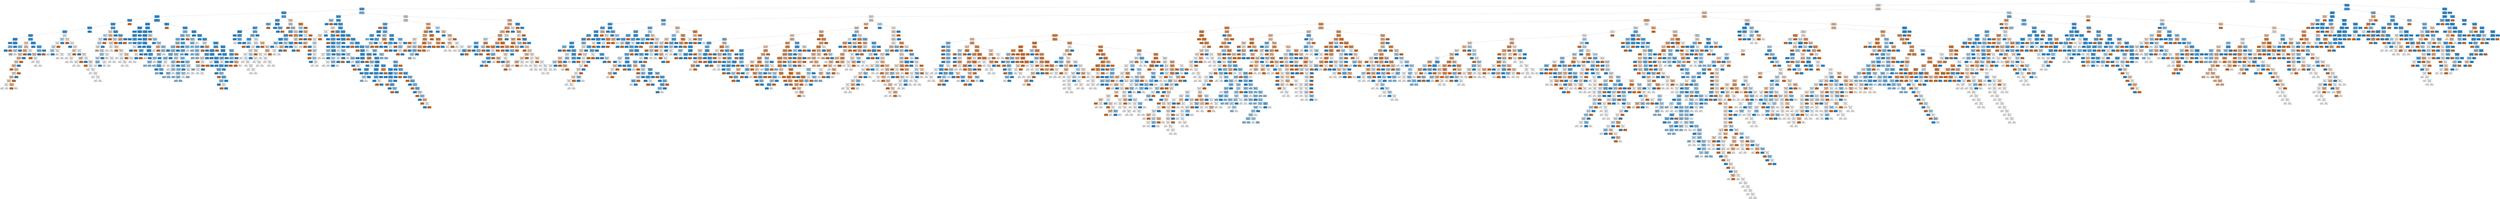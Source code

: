 digraph Tree {
node [shape=box, style="filled, rounded", color="black", fontname="helvetica"] ;
edge [fontname="helvetica"] ;
0 [label=<Feature 1 &le; -109.5<br/>gini = 0.465<br/>samples = 24750<br/>value = [9117, 15633]<br/>class = Clase 1>, fillcolor="#acd6f4"] ;
1 [label=<Feature 1 &le; -498.5<br/>gini = 0.497<br/>samples = 19289<br/>value = [8859, 10430]<br/>class = Clase 1>, fillcolor="#e1f0fb"] ;
0 -> 1 [labeldistance=2.5, labelangle=45, headlabel="True"] ;
2 [label=<Feature 1 &le; -538.5<br/>gini = 0.235<br/>samples = 5596<br/>value = [762, 4834]<br/>class = Clase 1>, fillcolor="#58ace9"] ;
1 -> 2 ;
3 [label=<Feature 2 &le; -350.5<br/>gini = 0.141<br/>samples = 4178<br/>value = [319, 3859]<br/>class = Clase 1>, fillcolor="#49a5e7"] ;
2 -> 3 ;
4 [label=<Feature 2 &le; -667.5<br/>gini = 0.107<br/>samples = 3601<br/>value = [205, 3396]<br/>class = Clase 1>, fillcolor="#45a3e7"] ;
3 -> 4 ;
5 [label=<Feature 2 &le; -671.0<br/>gini = 0.183<br/>samples = 1032<br/>value = [105, 927]<br/>class = Clase 1>, fillcolor="#4fa8e8"] ;
4 -> 5 ;
6 [label=<Feature 2 &le; -688.0<br/>gini = 0.152<br/>samples = 1011<br/>value = [84, 927]<br/>class = Clase 1>, fillcolor="#4ba6e7"] ;
5 -> 6 ;
7 [label=<Feature 2 &le; -717.5<br/>gini = 0.11<br/>samples = 820<br/>value = [48, 772]<br/>class = Clase 1>, fillcolor="#45a3e7"] ;
6 -> 7 ;
8 [label=<Feature 2 &le; -718.5<br/>gini = 0.16<br/>samples = 549<br/>value = [48, 501]<br/>class = Clase 1>, fillcolor="#4ca6e7"] ;
7 -> 8 ;
9 [label=<Feature 2 &le; -741.0<br/>gini = 0.104<br/>samples = 508<br/>value = [28, 480]<br/>class = Clase 1>, fillcolor="#45a3e7"] ;
8 -> 9 ;
10 [label=<Feature 1 &le; -552.0<br/>gini = 0.014<br/>samples = 280<br/>value = [2, 278]<br/>class = Clase 1>, fillcolor="#3a9ee5"] ;
9 -> 10 ;
11 [label=<gini = 0.0<br/>samples = 247<br/>value = [0, 247]<br/>class = Clase 1>, fillcolor="#399de5"] ;
10 -> 11 ;
12 [label=<Feature 2 &le; -795.5<br/>gini = 0.114<br/>samples = 33<br/>value = [2, 31]<br/>class = Clase 1>, fillcolor="#46a3e7"] ;
10 -> 12 ;
13 [label=<Feature 2 &le; -797.5<br/>gini = 0.408<br/>samples = 7<br/>value = [2, 5]<br/>class = Clase 1>, fillcolor="#88c4ef"] ;
12 -> 13 ;
14 [label=<gini = 0.0<br/>samples = 5<br/>value = [0, 5]<br/>class = Clase 1>, fillcolor="#399de5"] ;
13 -> 14 ;
15 [label=<gini = 0.0<br/>samples = 2<br/>value = [2, 0]<br/>class = Clase 0>, fillcolor="#e58139"] ;
13 -> 15 ;
16 [label=<gini = 0.0<br/>samples = 26<br/>value = [0, 26]<br/>class = Clase 1>, fillcolor="#399de5"] ;
12 -> 16 ;
17 [label=<Feature 2 &le; -732.5<br/>gini = 0.202<br/>samples = 228<br/>value = [26, 202]<br/>class = Clase 1>, fillcolor="#52aae8"] ;
9 -> 17 ;
18 [label=<Feature 1 &le; -637.5<br/>gini = 0.493<br/>samples = 34<br/>value = [19, 15]<br/>class = Clase 0>, fillcolor="#fae4d5"] ;
17 -> 18 ;
19 [label=<Feature 1 &le; -642.5<br/>gini = 0.444<br/>samples = 6<br/>value = [2, 4]<br/>class = Clase 1>, fillcolor="#9ccef2"] ;
18 -> 19 ;
20 [label=<Feature 1 &le; -647.5<br/>gini = 0.48<br/>samples = 5<br/>value = [2, 3]<br/>class = Clase 1>, fillcolor="#bddef6"] ;
19 -> 20 ;
21 [label=<gini = 0.444<br/>samples = 3<br/>value = [1, 2]<br/>class = Clase 1>, fillcolor="#9ccef2"] ;
20 -> 21 ;
22 [label=<gini = 0.5<br/>samples = 2<br/>value = [1, 1]<br/>class = Clase 0>, fillcolor="#ffffff"] ;
20 -> 22 ;
23 [label=<gini = 0.0<br/>samples = 1<br/>value = [0, 1]<br/>class = Clase 1>, fillcolor="#399de5"] ;
19 -> 23 ;
24 [label=<Feature 1 &le; -576.5<br/>gini = 0.477<br/>samples = 28<br/>value = [17, 11]<br/>class = Clase 0>, fillcolor="#f6d3b9"] ;
18 -> 24 ;
25 [label=<Feature 1 &le; -592.0<br/>gini = 0.444<br/>samples = 18<br/>value = [12, 6]<br/>class = Clase 0>, fillcolor="#f2c09c"] ;
24 -> 25 ;
26 [label=<Feature 1 &le; -594.5<br/>gini = 0.48<br/>samples = 15<br/>value = [9, 6]<br/>class = Clase 0>, fillcolor="#f6d5bd"] ;
25 -> 26 ;
27 [label=<Feature 1 &le; -602.0<br/>gini = 0.459<br/>samples = 14<br/>value = [9, 5]<br/>class = Clase 0>, fillcolor="#f3c7a7"] ;
26 -> 27 ;
28 [label=<Feature 1 &le; -604.5<br/>gini = 0.486<br/>samples = 12<br/>value = [7, 5]<br/>class = Clase 0>, fillcolor="#f8dbc6"] ;
27 -> 28 ;
29 [label=<Feature 1 &le; -632.5<br/>gini = 0.463<br/>samples = 11<br/>value = [7, 4]<br/>class = Clase 0>, fillcolor="#f4c9aa"] ;
28 -> 29 ;
30 [label=<gini = 0.0<br/>samples = 1<br/>value = [1, 0]<br/>class = Clase 0>, fillcolor="#e58139"] ;
29 -> 30 ;
31 [label=<Feature 1 &le; -607.0<br/>gini = 0.48<br/>samples = 10<br/>value = [6, 4]<br/>class = Clase 0>, fillcolor="#f6d5bd"] ;
29 -> 31 ;
32 [label=<Feature 1 &le; -609.5<br/>gini = 0.494<br/>samples = 9<br/>value = [5, 4]<br/>class = Clase 0>, fillcolor="#fae6d7"] ;
31 -> 32 ;
33 [label=<Feature 1 &le; -612.5<br/>gini = 0.469<br/>samples = 8<br/>value = [5, 3]<br/>class = Clase 0>, fillcolor="#f5cdb0"] ;
32 -> 33 ;
34 [label=<Feature 1 &le; -622.5<br/>gini = 0.49<br/>samples = 7<br/>value = [4, 3]<br/>class = Clase 0>, fillcolor="#f8e0ce"] ;
33 -> 34 ;
35 [label=<Feature 1 &le; -627.5<br/>gini = 0.5<br/>samples = 4<br/>value = [2, 2]<br/>class = Clase 0>, fillcolor="#ffffff"] ;
34 -> 35 ;
36 [label=<gini = 0.5<br/>samples = 2<br/>value = [1, 1]<br/>class = Clase 0>, fillcolor="#ffffff"] ;
35 -> 36 ;
37 [label=<gini = 0.5<br/>samples = 2<br/>value = [1, 1]<br/>class = Clase 0>, fillcolor="#ffffff"] ;
35 -> 37 ;
38 [label=<Feature 1 &le; -617.5<br/>gini = 0.444<br/>samples = 3<br/>value = [2, 1]<br/>class = Clase 0>, fillcolor="#f2c09c"] ;
34 -> 38 ;
39 [label=<gini = 0.0<br/>samples = 1<br/>value = [1, 0]<br/>class = Clase 0>, fillcolor="#e58139"] ;
38 -> 39 ;
40 [label=<gini = 0.5<br/>samples = 2<br/>value = [1, 1]<br/>class = Clase 0>, fillcolor="#ffffff"] ;
38 -> 40 ;
41 [label=<gini = 0.0<br/>samples = 1<br/>value = [1, 0]<br/>class = Clase 0>, fillcolor="#e58139"] ;
33 -> 41 ;
42 [label=<gini = 0.0<br/>samples = 1<br/>value = [0, 1]<br/>class = Clase 1>, fillcolor="#399de5"] ;
32 -> 42 ;
43 [label=<gini = 0.0<br/>samples = 1<br/>value = [1, 0]<br/>class = Clase 0>, fillcolor="#e58139"] ;
31 -> 43 ;
44 [label=<gini = 0.0<br/>samples = 1<br/>value = [0, 1]<br/>class = Clase 1>, fillcolor="#399de5"] ;
28 -> 44 ;
45 [label=<gini = 0.0<br/>samples = 2<br/>value = [2, 0]<br/>class = Clase 0>, fillcolor="#e58139"] ;
27 -> 45 ;
46 [label=<gini = 0.0<br/>samples = 1<br/>value = [0, 1]<br/>class = Clase 1>, fillcolor="#399de5"] ;
26 -> 46 ;
47 [label=<gini = 0.0<br/>samples = 3<br/>value = [3, 0]<br/>class = Clase 0>, fillcolor="#e58139"] ;
25 -> 47 ;
48 [label=<Feature 1 &le; -566.5<br/>gini = 0.5<br/>samples = 10<br/>value = [5, 5]<br/>class = Clase 0>, fillcolor="#ffffff"] ;
24 -> 48 ;
49 [label=<gini = 0.0<br/>samples = 2<br/>value = [0, 2]<br/>class = Clase 1>, fillcolor="#399de5"] ;
48 -> 49 ;
50 [label=<Feature 1 &le; -556.5<br/>gini = 0.469<br/>samples = 8<br/>value = [5, 3]<br/>class = Clase 0>, fillcolor="#f5cdb0"] ;
48 -> 50 ;
51 [label=<gini = 0.0<br/>samples = 2<br/>value = [2, 0]<br/>class = Clase 0>, fillcolor="#e58139"] ;
50 -> 51 ;
52 [label=<Feature 1 &le; -551.0<br/>gini = 0.5<br/>samples = 6<br/>value = [3, 3]<br/>class = Clase 0>, fillcolor="#ffffff"] ;
50 -> 52 ;
53 [label=<gini = 0.5<br/>samples = 2<br/>value = [1, 1]<br/>class = Clase 0>, fillcolor="#ffffff"] ;
52 -> 53 ;
54 [label=<Feature 1 &le; -545.5<br/>gini = 0.5<br/>samples = 4<br/>value = [2, 2]<br/>class = Clase 0>, fillcolor="#ffffff"] ;
52 -> 54 ;
55 [label=<gini = 0.5<br/>samples = 2<br/>value = [1, 1]<br/>class = Clase 0>, fillcolor="#ffffff"] ;
54 -> 55 ;
56 [label=<gini = 0.5<br/>samples = 2<br/>value = [1, 1]<br/>class = Clase 0>, fillcolor="#ffffff"] ;
54 -> 56 ;
57 [label=<Feature 1 &le; -570.5<br/>gini = 0.07<br/>samples = 194<br/>value = [7.0, 187.0]<br/>class = Clase 1>, fillcolor="#40a1e6"] ;
17 -> 57 ;
58 [label=<gini = 0.0<br/>samples = 141<br/>value = [0, 141]<br/>class = Clase 1>, fillcolor="#399de5"] ;
57 -> 58 ;
59 [label=<Feature 2 &le; -723.5<br/>gini = 0.229<br/>samples = 53<br/>value = [7, 46]<br/>class = Clase 1>, fillcolor="#57ace9"] ;
57 -> 59 ;
60 [label=<Feature 2 &le; -724.5<br/>gini = 0.403<br/>samples = 25<br/>value = [7.0, 18.0]<br/>class = Clase 1>, fillcolor="#86c3ef"] ;
59 -> 60 ;
61 [label=<gini = 0.0<br/>samples = 18<br/>value = [0, 18]<br/>class = Clase 1>, fillcolor="#399de5"] ;
60 -> 61 ;
62 [label=<gini = 0.0<br/>samples = 7<br/>value = [7, 0]<br/>class = Clase 0>, fillcolor="#e58139"] ;
60 -> 62 ;
63 [label=<gini = 0.0<br/>samples = 28<br/>value = [0, 28]<br/>class = Clase 1>, fillcolor="#399de5"] ;
59 -> 63 ;
64 [label=<Feature 1 &le; -618.0<br/>gini = 0.5<br/>samples = 41<br/>value = [20, 21]<br/>class = Clase 1>, fillcolor="#f6fafe"] ;
8 -> 64 ;
65 [label=<Feature 1 &le; -625.5<br/>gini = 0.49<br/>samples = 14<br/>value = [6, 8]<br/>class = Clase 1>, fillcolor="#cee6f8"] ;
64 -> 65 ;
66 [label=<Feature 1 &le; -628.0<br/>gini = 0.5<br/>samples = 12<br/>value = [6, 6]<br/>class = Clase 0>, fillcolor="#ffffff"] ;
65 -> 66 ;
67 [label=<Feature 1 &le; -642.5<br/>gini = 0.496<br/>samples = 11<br/>value = [5, 6]<br/>class = Clase 1>, fillcolor="#deeffb"] ;
66 -> 67 ;
68 [label=<Feature 1 &le; -647.5<br/>gini = 0.48<br/>samples = 5<br/>value = [2, 3]<br/>class = Clase 1>, fillcolor="#bddef6"] ;
67 -> 68 ;
69 [label=<gini = 0.5<br/>samples = 4<br/>value = [2, 2]<br/>class = Clase 0>, fillcolor="#ffffff"] ;
68 -> 69 ;
70 [label=<gini = 0.0<br/>samples = 1<br/>value = [0, 1]<br/>class = Clase 1>, fillcolor="#399de5"] ;
68 -> 70 ;
71 [label=<Feature 1 &le; -637.5<br/>gini = 0.5<br/>samples = 6<br/>value = [3, 3]<br/>class = Clase 0>, fillcolor="#ffffff"] ;
67 -> 71 ;
72 [label=<gini = 0.5<br/>samples = 2<br/>value = [1, 1]<br/>class = Clase 0>, fillcolor="#ffffff"] ;
71 -> 72 ;
73 [label=<Feature 1 &le; -632.5<br/>gini = 0.5<br/>samples = 4<br/>value = [2, 2]<br/>class = Clase 0>, fillcolor="#ffffff"] ;
71 -> 73 ;
74 [label=<gini = 0.5<br/>samples = 2<br/>value = [1, 1]<br/>class = Clase 0>, fillcolor="#ffffff"] ;
73 -> 74 ;
75 [label=<gini = 0.5<br/>samples = 2<br/>value = [1, 1]<br/>class = Clase 0>, fillcolor="#ffffff"] ;
73 -> 75 ;
76 [label=<gini = 0.0<br/>samples = 1<br/>value = [1, 0]<br/>class = Clase 0>, fillcolor="#e58139"] ;
66 -> 76 ;
77 [label=<gini = 0.0<br/>samples = 2<br/>value = [0, 2]<br/>class = Clase 1>, fillcolor="#399de5"] ;
65 -> 77 ;
78 [label=<Feature 1 &le; -615.5<br/>gini = 0.499<br/>samples = 27<br/>value = [14, 13]<br/>class = Clase 0>, fillcolor="#fdf6f1"] ;
64 -> 78 ;
79 [label=<gini = 0.0<br/>samples = 1<br/>value = [1, 0]<br/>class = Clase 0>, fillcolor="#e58139"] ;
78 -> 79 ;
80 [label=<Feature 1 &le; -613.0<br/>gini = 0.5<br/>samples = 26<br/>value = [13, 13]<br/>class = Clase 0>, fillcolor="#ffffff"] ;
78 -> 80 ;
81 [label=<gini = 0.0<br/>samples = 1<br/>value = [0, 1]<br/>class = Clase 1>, fillcolor="#399de5"] ;
80 -> 81 ;
82 [label=<Feature 1 &le; -593.5<br/>gini = 0.499<br/>samples = 25<br/>value = [13, 12]<br/>class = Clase 0>, fillcolor="#fdf5f0"] ;
80 -> 82 ;
83 [label=<Feature 1 &le; -598.5<br/>gini = 0.49<br/>samples = 7<br/>value = [4, 3]<br/>class = Clase 0>, fillcolor="#f8e0ce"] ;
82 -> 83 ;
84 [label=<Feature 1 &le; -608.5<br/>gini = 0.5<br/>samples = 6<br/>value = [3, 3]<br/>class = Clase 0>, fillcolor="#ffffff"] ;
83 -> 84 ;
85 [label=<gini = 0.5<br/>samples = 2<br/>value = [1, 1]<br/>class = Clase 0>, fillcolor="#ffffff"] ;
84 -> 85 ;
86 [label=<Feature 1 &le; -603.5<br/>gini = 0.5<br/>samples = 4<br/>value = [2, 2]<br/>class = Clase 0>, fillcolor="#ffffff"] ;
84 -> 86 ;
87 [label=<gini = 0.5<br/>samples = 2<br/>value = [1, 1]<br/>class = Clase 0>, fillcolor="#ffffff"] ;
86 -> 87 ;
88 [label=<gini = 0.5<br/>samples = 2<br/>value = [1, 1]<br/>class = Clase 0>, fillcolor="#ffffff"] ;
86 -> 88 ;
89 [label=<gini = 0.0<br/>samples = 1<br/>value = [1, 0]<br/>class = Clase 0>, fillcolor="#e58139"] ;
83 -> 89 ;
90 [label=<Feature 1 &le; -588.5<br/>gini = 0.5<br/>samples = 18<br/>value = [9, 9]<br/>class = Clase 0>, fillcolor="#ffffff"] ;
82 -> 90 ;
91 [label=<gini = 0.0<br/>samples = 1<br/>value = [0, 1]<br/>class = Clase 1>, fillcolor="#399de5"] ;
90 -> 91 ;
92 [label=<Feature 1 &le; -573.5<br/>gini = 0.498<br/>samples = 17<br/>value = [9, 8]<br/>class = Clase 0>, fillcolor="#fcf1e9"] ;
90 -> 92 ;
93 [label=<Feature 1 &le; -578.5<br/>gini = 0.48<br/>samples = 5<br/>value = [3, 2]<br/>class = Clase 0>, fillcolor="#f6d5bd"] ;
92 -> 93 ;
94 [label=<Feature 1 &le; -583.5<br/>gini = 0.5<br/>samples = 4<br/>value = [2, 2]<br/>class = Clase 0>, fillcolor="#ffffff"] ;
93 -> 94 ;
95 [label=<gini = 0.5<br/>samples = 2<br/>value = [1, 1]<br/>class = Clase 0>, fillcolor="#ffffff"] ;
94 -> 95 ;
96 [label=<gini = 0.5<br/>samples = 2<br/>value = [1, 1]<br/>class = Clase 0>, fillcolor="#ffffff"] ;
94 -> 96 ;
97 [label=<gini = 0.0<br/>samples = 1<br/>value = [1, 0]<br/>class = Clase 0>, fillcolor="#e58139"] ;
93 -> 97 ;
98 [label=<Feature 1 &le; -568.5<br/>gini = 0.5<br/>samples = 12<br/>value = [6, 6]<br/>class = Clase 0>, fillcolor="#ffffff"] ;
92 -> 98 ;
99 [label=<gini = 0.0<br/>samples = 1<br/>value = [0, 1]<br/>class = Clase 1>, fillcolor="#399de5"] ;
98 -> 99 ;
100 [label=<Feature 1 &le; -563.5<br/>gini = 0.496<br/>samples = 11<br/>value = [6, 5]<br/>class = Clase 0>, fillcolor="#fbeade"] ;
98 -> 100 ;
101 [label=<gini = 0.0<br/>samples = 1<br/>value = [1, 0]<br/>class = Clase 0>, fillcolor="#e58139"] ;
100 -> 101 ;
102 [label=<Feature 1 &le; -558.5<br/>gini = 0.5<br/>samples = 10<br/>value = [5, 5]<br/>class = Clase 0>, fillcolor="#ffffff"] ;
100 -> 102 ;
103 [label=<gini = 0.5<br/>samples = 2<br/>value = [1, 1]<br/>class = Clase 0>, fillcolor="#ffffff"] ;
102 -> 103 ;
104 [label=<Feature 1 &le; -553.5<br/>gini = 0.5<br/>samples = 8<br/>value = [4, 4]<br/>class = Clase 0>, fillcolor="#ffffff"] ;
102 -> 104 ;
105 [label=<gini = 0.5<br/>samples = 2<br/>value = [1, 1]<br/>class = Clase 0>, fillcolor="#ffffff"] ;
104 -> 105 ;
106 [label=<Feature 1 &le; -548.5<br/>gini = 0.5<br/>samples = 6<br/>value = [3, 3]<br/>class = Clase 0>, fillcolor="#ffffff"] ;
104 -> 106 ;
107 [label=<gini = 0.5<br/>samples = 2<br/>value = [1, 1]<br/>class = Clase 0>, fillcolor="#ffffff"] ;
106 -> 107 ;
108 [label=<Feature 1 &le; -543.5<br/>gini = 0.5<br/>samples = 4<br/>value = [2, 2]<br/>class = Clase 0>, fillcolor="#ffffff"] ;
106 -> 108 ;
109 [label=<gini = 0.5<br/>samples = 2<br/>value = [1, 1]<br/>class = Clase 0>, fillcolor="#ffffff"] ;
108 -> 109 ;
110 [label=<gini = 0.5<br/>samples = 2<br/>value = [1, 1]<br/>class = Clase 0>, fillcolor="#ffffff"] ;
108 -> 110 ;
111 [label=<gini = 0.0<br/>samples = 271<br/>value = [0, 271]<br/>class = Clase 1>, fillcolor="#399de5"] ;
7 -> 111 ;
112 [label=<Feature 2 &le; -686.0<br/>gini = 0.306<br/>samples = 191<br/>value = [36, 155]<br/>class = Clase 1>, fillcolor="#67b4eb"] ;
6 -> 112 ;
113 [label=<Feature 1 &le; -600.0<br/>gini = 0.497<br/>samples = 41<br/>value = [22, 19]<br/>class = Clase 0>, fillcolor="#fbeee4"] ;
112 -> 113 ;
114 [label=<Feature 1 &le; -602.5<br/>gini = 0.495<br/>samples = 20<br/>value = [9, 11]<br/>class = Clase 1>, fillcolor="#dbedfa"] ;
113 -> 114 ;
115 [label=<Feature 1 &le; -605.0<br/>gini = 0.499<br/>samples = 19<br/>value = [9, 10]<br/>class = Clase 1>, fillcolor="#ebf5fc"] ;
114 -> 115 ;
116 [label=<Feature 1 &le; -609.5<br/>gini = 0.494<br/>samples = 18<br/>value = [8, 10]<br/>class = Clase 1>, fillcolor="#d7ebfa"] ;
115 -> 116 ;
117 [label=<Feature 1 &le; -648.0<br/>gini = 0.498<br/>samples = 17<br/>value = [8, 9]<br/>class = Clase 1>, fillcolor="#e9f4fc"] ;
116 -> 117 ;
118 [label=<gini = 0.444<br/>samples = 3<br/>value = [2, 1]<br/>class = Clase 0>, fillcolor="#f2c09c"] ;
117 -> 118 ;
119 [label=<Feature 1 &le; -624.0<br/>gini = 0.49<br/>samples = 14<br/>value = [6, 8]<br/>class = Clase 1>, fillcolor="#cee6f8"] ;
117 -> 119 ;
120 [label=<Feature 1 &le; -628.5<br/>gini = 0.469<br/>samples = 8<br/>value = [3, 5]<br/>class = Clase 1>, fillcolor="#b0d8f5"] ;
119 -> 120 ;
121 [label=<Feature 1 &le; -638.5<br/>gini = 0.49<br/>samples = 7<br/>value = [3, 4]<br/>class = Clase 1>, fillcolor="#cee6f8"] ;
120 -> 121 ;
122 [label=<Feature 1 &le; -643.5<br/>gini = 0.444<br/>samples = 3<br/>value = [1, 2]<br/>class = Clase 1>, fillcolor="#9ccef2"] ;
121 -> 122 ;
123 [label=<gini = 0.5<br/>samples = 2<br/>value = [1, 1]<br/>class = Clase 0>, fillcolor="#ffffff"] ;
122 -> 123 ;
124 [label=<gini = 0.0<br/>samples = 1<br/>value = [0, 1]<br/>class = Clase 1>, fillcolor="#399de5"] ;
122 -> 124 ;
125 [label=<Feature 1 &le; -633.5<br/>gini = 0.5<br/>samples = 4<br/>value = [2, 2]<br/>class = Clase 0>, fillcolor="#ffffff"] ;
121 -> 125 ;
126 [label=<gini = 0.5<br/>samples = 2<br/>value = [1, 1]<br/>class = Clase 0>, fillcolor="#ffffff"] ;
125 -> 126 ;
127 [label=<gini = 0.5<br/>samples = 2<br/>value = [1, 1]<br/>class = Clase 0>, fillcolor="#ffffff"] ;
125 -> 127 ;
128 [label=<gini = 0.0<br/>samples = 1<br/>value = [0, 1]<br/>class = Clase 1>, fillcolor="#399de5"] ;
120 -> 128 ;
129 [label=<Feature 1 &le; -619.5<br/>gini = 0.5<br/>samples = 6<br/>value = [3, 3]<br/>class = Clase 0>, fillcolor="#ffffff"] ;
119 -> 129 ;
130 [label=<gini = 0.5<br/>samples = 2<br/>value = [1, 1]<br/>class = Clase 0>, fillcolor="#ffffff"] ;
129 -> 130 ;
131 [label=<Feature 1 &le; -614.5<br/>gini = 0.5<br/>samples = 4<br/>value = [2, 2]<br/>class = Clase 0>, fillcolor="#ffffff"] ;
129 -> 131 ;
132 [label=<gini = 0.5<br/>samples = 2<br/>value = [1, 1]<br/>class = Clase 0>, fillcolor="#ffffff"] ;
131 -> 132 ;
133 [label=<gini = 0.5<br/>samples = 2<br/>value = [1, 1]<br/>class = Clase 0>, fillcolor="#ffffff"] ;
131 -> 133 ;
134 [label=<gini = 0.0<br/>samples = 1<br/>value = [0, 1]<br/>class = Clase 1>, fillcolor="#399de5"] ;
116 -> 134 ;
135 [label=<gini = 0.0<br/>samples = 1<br/>value = [1, 0]<br/>class = Clase 0>, fillcolor="#e58139"] ;
115 -> 135 ;
136 [label=<gini = 0.0<br/>samples = 1<br/>value = [0, 1]<br/>class = Clase 1>, fillcolor="#399de5"] ;
114 -> 136 ;
137 [label=<Feature 1 &le; -591.0<br/>gini = 0.472<br/>samples = 21<br/>value = [13, 8]<br/>class = Clase 0>, fillcolor="#f5cfb3"] ;
113 -> 137 ;
138 [label=<gini = 0.0<br/>samples = 2<br/>value = [2, 0]<br/>class = Clase 0>, fillcolor="#e58139"] ;
137 -> 138 ;
139 [label=<Feature 1 &le; -543.0<br/>gini = 0.488<br/>samples = 19<br/>value = [11, 8]<br/>class = Clase 0>, fillcolor="#f8ddc9"] ;
137 -> 139 ;
140 [label=<Feature 1 &le; -581.5<br/>gini = 0.494<br/>samples = 18<br/>value = [10, 8]<br/>class = Clase 0>, fillcolor="#fae6d7"] ;
139 -> 140 ;
141 [label=<Feature 1 &le; -586.5<br/>gini = 0.5<br/>samples = 4<br/>value = [2, 2]<br/>class = Clase 0>, fillcolor="#ffffff"] ;
140 -> 141 ;
142 [label=<gini = 0.5<br/>samples = 2<br/>value = [1, 1]<br/>class = Clase 0>, fillcolor="#ffffff"] ;
141 -> 142 ;
143 [label=<gini = 0.5<br/>samples = 2<br/>value = [1, 1]<br/>class = Clase 0>, fillcolor="#ffffff"] ;
141 -> 143 ;
144 [label=<Feature 1 &le; -576.5<br/>gini = 0.49<br/>samples = 14<br/>value = [8, 6]<br/>class = Clase 0>, fillcolor="#f8e0ce"] ;
140 -> 144 ;
145 [label=<gini = 0.0<br/>samples = 1<br/>value = [1, 0]<br/>class = Clase 0>, fillcolor="#e58139"] ;
144 -> 145 ;
146 [label=<Feature 1 &le; -557.5<br/>gini = 0.497<br/>samples = 13<br/>value = [7, 6]<br/>class = Clase 0>, fillcolor="#fbede3"] ;
144 -> 146 ;
147 [label=<Feature 1 &le; -571.5<br/>gini = 0.5<br/>samples = 8<br/>value = [4, 4]<br/>class = Clase 0>, fillcolor="#ffffff"] ;
146 -> 147 ;
148 [label=<gini = 0.5<br/>samples = 2<br/>value = [1, 1]<br/>class = Clase 0>, fillcolor="#ffffff"] ;
147 -> 148 ;
149 [label=<Feature 1 &le; -567.0<br/>gini = 0.5<br/>samples = 6<br/>value = [3, 3]<br/>class = Clase 0>, fillcolor="#ffffff"] ;
147 -> 149 ;
150 [label=<gini = 0.5<br/>samples = 2<br/>value = [1, 1]<br/>class = Clase 0>, fillcolor="#ffffff"] ;
149 -> 150 ;
151 [label=<Feature 1 &le; -562.5<br/>gini = 0.5<br/>samples = 4<br/>value = [2, 2]<br/>class = Clase 0>, fillcolor="#ffffff"] ;
149 -> 151 ;
152 [label=<gini = 0.5<br/>samples = 2<br/>value = [1, 1]<br/>class = Clase 0>, fillcolor="#ffffff"] ;
151 -> 152 ;
153 [label=<gini = 0.5<br/>samples = 2<br/>value = [1, 1]<br/>class = Clase 0>, fillcolor="#ffffff"] ;
151 -> 153 ;
154 [label=<Feature 1 &le; -552.5<br/>gini = 0.48<br/>samples = 5<br/>value = [3, 2]<br/>class = Clase 0>, fillcolor="#f6d5bd"] ;
146 -> 154 ;
155 [label=<gini = 0.0<br/>samples = 1<br/>value = [1, 0]<br/>class = Clase 0>, fillcolor="#e58139"] ;
154 -> 155 ;
156 [label=<Feature 1 &le; -547.5<br/>gini = 0.5<br/>samples = 4<br/>value = [2, 2]<br/>class = Clase 0>, fillcolor="#ffffff"] ;
154 -> 156 ;
157 [label=<gini = 0.5<br/>samples = 2<br/>value = [1, 1]<br/>class = Clase 0>, fillcolor="#ffffff"] ;
156 -> 157 ;
158 [label=<gini = 0.5<br/>samples = 2<br/>value = [1, 1]<br/>class = Clase 0>, fillcolor="#ffffff"] ;
156 -> 158 ;
159 [label=<gini = 0.0<br/>samples = 1<br/>value = [1, 0]<br/>class = Clase 0>, fillcolor="#e58139"] ;
139 -> 159 ;
160 [label=<Feature 2 &le; -680.5<br/>gini = 0.169<br/>samples = 150<br/>value = [14, 136]<br/>class = Clase 1>, fillcolor="#4da7e8"] ;
112 -> 160 ;
161 [label=<gini = 0.0<br/>samples = 87<br/>value = [0, 87]<br/>class = Clase 1>, fillcolor="#399de5"] ;
160 -> 161 ;
162 [label=<Feature 2 &le; -678.5<br/>gini = 0.346<br/>samples = 63<br/>value = [14, 49]<br/>class = Clase 1>, fillcolor="#72b9ec"] ;
160 -> 162 ;
163 [label=<Feature 1 &le; -612.5<br/>gini = 0.42<br/>samples = 20<br/>value = [14, 6]<br/>class = Clase 0>, fillcolor="#f0b78e"] ;
162 -> 163 ;
164 [label=<gini = 0.0<br/>samples = 6<br/>value = [0, 6]<br/>class = Clase 1>, fillcolor="#399de5"] ;
163 -> 164 ;
165 [label=<gini = 0.0<br/>samples = 14<br/>value = [14, 0]<br/>class = Clase 0>, fillcolor="#e58139"] ;
163 -> 165 ;
166 [label=<gini = 0.0<br/>samples = 43<br/>value = [0, 43]<br/>class = Clase 1>, fillcolor="#399de5"] ;
162 -> 166 ;
167 [label=<gini = 0.0<br/>samples = 21<br/>value = [21, 0]<br/>class = Clase 0>, fillcolor="#e58139"] ;
5 -> 167 ;
168 [label=<Feature 2 &le; -465.5<br/>gini = 0.075<br/>samples = 2569<br/>value = [100.0, 2469.0]<br/>class = Clase 1>, fillcolor="#41a1e6"] ;
4 -> 168 ;
169 [label=<Feature 1 &le; -565.5<br/>gini = 0.015<br/>samples = 1451<br/>value = [11, 1440]<br/>class = Clase 1>, fillcolor="#3b9ee5"] ;
168 -> 169 ;
170 [label=<Feature 1 &le; -572.5<br/>gini = 0.002<br/>samples = 1120<br/>value = [1, 1119]<br/>class = Clase 1>, fillcolor="#399de5"] ;
169 -> 170 ;
171 [label=<gini = 0.0<br/>samples = 1032<br/>value = [0, 1032]<br/>class = Clase 1>, fillcolor="#399de5"] ;
170 -> 171 ;
172 [label=<Feature 1 &le; -571.5<br/>gini = 0.022<br/>samples = 88<br/>value = [1, 87]<br/>class = Clase 1>, fillcolor="#3b9ee5"] ;
170 -> 172 ;
173 [label=<Feature 2 &le; -553.5<br/>gini = 0.124<br/>samples = 15<br/>value = [1, 14]<br/>class = Clase 1>, fillcolor="#47a4e7"] ;
172 -> 173 ;
174 [label=<gini = 0.0<br/>samples = 7<br/>value = [0, 7]<br/>class = Clase 1>, fillcolor="#399de5"] ;
173 -> 174 ;
175 [label=<Feature 2 &le; -528.0<br/>gini = 0.219<br/>samples = 8<br/>value = [1, 7]<br/>class = Clase 1>, fillcolor="#55abe9"] ;
173 -> 175 ;
176 [label=<gini = 0.444<br/>samples = 3<br/>value = [1, 2]<br/>class = Clase 1>, fillcolor="#9ccef2"] ;
175 -> 176 ;
177 [label=<gini = 0.0<br/>samples = 5<br/>value = [0, 5]<br/>class = Clase 1>, fillcolor="#399de5"] ;
175 -> 177 ;
178 [label=<gini = 0.0<br/>samples = 73<br/>value = [0, 73]<br/>class = Clase 1>, fillcolor="#399de5"] ;
172 -> 178 ;
179 [label=<Feature 2 &le; -532.0<br/>gini = 0.059<br/>samples = 331<br/>value = [10, 321]<br/>class = Clase 1>, fillcolor="#3fa0e6"] ;
169 -> 179 ;
180 [label=<Feature 2 &le; -541.5<br/>gini = 0.087<br/>samples = 219<br/>value = [10, 209]<br/>class = Clase 1>, fillcolor="#42a2e6"] ;
179 -> 180 ;
181 [label=<Feature 1 &le; -546.5<br/>gini = 0.029<br/>samples = 202<br/>value = [3, 199]<br/>class = Clase 1>, fillcolor="#3c9ee5"] ;
180 -> 181 ;
182 [label=<gini = 0.0<br/>samples = 137<br/>value = [0, 137]<br/>class = Clase 1>, fillcolor="#399de5"] ;
181 -> 182 ;
183 [label=<Feature 1 &le; -545.5<br/>gini = 0.088<br/>samples = 65<br/>value = [3, 62]<br/>class = Clase 1>, fillcolor="#43a2e6"] ;
181 -> 183 ;
184 [label=<Feature 2 &le; -616.5<br/>gini = 0.32<br/>samples = 5<br/>value = [1, 4]<br/>class = Clase 1>, fillcolor="#6ab6ec"] ;
183 -> 184 ;
185 [label=<Feature 2 &le; -641.5<br/>gini = 0.5<br/>samples = 2<br/>value = [1, 1]<br/>class = Clase 0>, fillcolor="#ffffff"] ;
184 -> 185 ;
186 [label=<gini = 0.0<br/>samples = 1<br/>value = [0, 1]<br/>class = Clase 1>, fillcolor="#399de5"] ;
185 -> 186 ;
187 [label=<gini = 0.0<br/>samples = 1<br/>value = [1, 0]<br/>class = Clase 0>, fillcolor="#e58139"] ;
185 -> 187 ;
188 [label=<gini = 0.0<br/>samples = 3<br/>value = [0, 3]<br/>class = Clase 1>, fillcolor="#399de5"] ;
184 -> 188 ;
189 [label=<Feature 1 &le; -542.5<br/>gini = 0.064<br/>samples = 60<br/>value = [2, 58]<br/>class = Clase 1>, fillcolor="#40a0e6"] ;
183 -> 189 ;
190 [label=<gini = 0.0<br/>samples = 24<br/>value = [0, 24]<br/>class = Clase 1>, fillcolor="#399de5"] ;
189 -> 190 ;
191 [label=<Feature 1 &le; -541.5<br/>gini = 0.105<br/>samples = 36<br/>value = [2, 34]<br/>class = Clase 1>, fillcolor="#45a3e7"] ;
189 -> 191 ;
192 [label=<Feature 2 &le; -593.5<br/>gini = 0.32<br/>samples = 5<br/>value = [1, 4]<br/>class = Clase 1>, fillcolor="#6ab6ec"] ;
191 -> 192 ;
193 [label=<Feature 2 &le; -641.5<br/>gini = 0.5<br/>samples = 2<br/>value = [1, 1]<br/>class = Clase 0>, fillcolor="#ffffff"] ;
192 -> 193 ;
194 [label=<gini = 0.0<br/>samples = 1<br/>value = [0, 1]<br/>class = Clase 1>, fillcolor="#399de5"] ;
193 -> 194 ;
195 [label=<gini = 0.0<br/>samples = 1<br/>value = [1, 0]<br/>class = Clase 0>, fillcolor="#e58139"] ;
193 -> 195 ;
196 [label=<gini = 0.0<br/>samples = 3<br/>value = [0, 3]<br/>class = Clase 1>, fillcolor="#399de5"] ;
192 -> 196 ;
197 [label=<Feature 2 &le; -568.0<br/>gini = 0.062<br/>samples = 31<br/>value = [1, 30]<br/>class = Clase 1>, fillcolor="#40a0e6"] ;
191 -> 197 ;
198 [label=<gini = 0.0<br/>samples = 22<br/>value = [0, 22]<br/>class = Clase 1>, fillcolor="#399de5"] ;
197 -> 198 ;
199 [label=<Feature 2 &le; -562.0<br/>gini = 0.198<br/>samples = 9<br/>value = [1, 8]<br/>class = Clase 1>, fillcolor="#52a9e8"] ;
197 -> 199 ;
200 [label=<gini = 0.5<br/>samples = 2<br/>value = [1, 1]<br/>class = Clase 0>, fillcolor="#ffffff"] ;
199 -> 200 ;
201 [label=<gini = 0.0<br/>samples = 7<br/>value = [0, 7]<br/>class = Clase 1>, fillcolor="#399de5"] ;
199 -> 201 ;
202 [label=<Feature 1 &le; -564.5<br/>gini = 0.484<br/>samples = 17<br/>value = [7, 10]<br/>class = Clase 1>, fillcolor="#c4e2f7"] ;
180 -> 202 ;
203 [label=<gini = 0.0<br/>samples = 1<br/>value = [1, 0]<br/>class = Clase 0>, fillcolor="#e58139"] ;
202 -> 203 ;
204 [label=<Feature 1 &le; -562.5<br/>gini = 0.469<br/>samples = 16<br/>value = [6, 10]<br/>class = Clase 1>, fillcolor="#b0d8f5"] ;
202 -> 204 ;
205 [label=<gini = 0.0<br/>samples = 1<br/>value = [0, 1]<br/>class = Clase 1>, fillcolor="#399de5"] ;
204 -> 205 ;
206 [label=<Feature 1 &le; -558.5<br/>gini = 0.48<br/>samples = 15<br/>value = [6, 9]<br/>class = Clase 1>, fillcolor="#bddef6"] ;
204 -> 206 ;
207 [label=<Feature 1 &le; -560.5<br/>gini = 0.444<br/>samples = 3<br/>value = [2, 1]<br/>class = Clase 0>, fillcolor="#f2c09c"] ;
206 -> 207 ;
208 [label=<gini = 0.5<br/>samples = 2<br/>value = [1, 1]<br/>class = Clase 0>, fillcolor="#ffffff"] ;
207 -> 208 ;
209 [label=<gini = 0.0<br/>samples = 1<br/>value = [1, 0]<br/>class = Clase 0>, fillcolor="#e58139"] ;
207 -> 209 ;
210 [label=<Feature 1 &le; -541.5<br/>gini = 0.444<br/>samples = 12<br/>value = [4, 8]<br/>class = Clase 1>, fillcolor="#9ccef2"] ;
206 -> 210 ;
211 [label=<Feature 1 &le; -543.5<br/>gini = 0.463<br/>samples = 11<br/>value = [4, 7]<br/>class = Clase 1>, fillcolor="#aad5f4"] ;
210 -> 211 ;
212 [label=<Feature 1 &le; -547.5<br/>gini = 0.444<br/>samples = 9<br/>value = [3, 6]<br/>class = Clase 1>, fillcolor="#9ccef2"] ;
211 -> 212 ;
213 [label=<Feature 1 &le; -551.5<br/>gini = 0.469<br/>samples = 8<br/>value = [3, 5]<br/>class = Clase 1>, fillcolor="#b0d8f5"] ;
212 -> 213 ;
214 [label=<Feature 1 &le; -555.0<br/>gini = 0.444<br/>samples = 6<br/>value = [2, 4]<br/>class = Clase 1>, fillcolor="#9ccef2"] ;
213 -> 214 ;
215 [label=<gini = 0.444<br/>samples = 3<br/>value = [1, 2]<br/>class = Clase 1>, fillcolor="#9ccef2"] ;
214 -> 215 ;
216 [label=<gini = 0.444<br/>samples = 3<br/>value = [1, 2]<br/>class = Clase 1>, fillcolor="#9ccef2"] ;
214 -> 216 ;
217 [label=<gini = 0.5<br/>samples = 2<br/>value = [1, 1]<br/>class = Clase 0>, fillcolor="#ffffff"] ;
213 -> 217 ;
218 [label=<gini = 0.0<br/>samples = 1<br/>value = [0, 1]<br/>class = Clase 1>, fillcolor="#399de5"] ;
212 -> 218 ;
219 [label=<gini = 0.5<br/>samples = 2<br/>value = [1, 1]<br/>class = Clase 0>, fillcolor="#ffffff"] ;
211 -> 219 ;
220 [label=<gini = 0.0<br/>samples = 1<br/>value = [0, 1]<br/>class = Clase 1>, fillcolor="#399de5"] ;
210 -> 220 ;
221 [label=<gini = 0.0<br/>samples = 112<br/>value = [0, 112]<br/>class = Clase 1>, fillcolor="#399de5"] ;
179 -> 221 ;
222 [label=<Feature 2 &le; -462.0<br/>gini = 0.147<br/>samples = 1118<br/>value = [89, 1029]<br/>class = Clase 1>, fillcolor="#4aa5e7"] ;
168 -> 222 ;
223 [label=<gini = 0.0<br/>samples = 30<br/>value = [30, 0]<br/>class = Clase 0>, fillcolor="#e58139"] ;
222 -> 223 ;
224 [label=<Feature 2 &le; -458.5<br/>gini = 0.103<br/>samples = 1088<br/>value = [59, 1029]<br/>class = Clase 1>, fillcolor="#44a3e6"] ;
222 -> 224 ;
225 [label=<Feature 1 &le; -559.5<br/>gini = 0.437<br/>samples = 87<br/>value = [28.0, 59.0]<br/>class = Clase 1>, fillcolor="#97ccf1"] ;
224 -> 225 ;
226 [label=<Feature 1 &le; -564.5<br/>gini = 0.423<br/>samples = 69<br/>value = [21, 48]<br/>class = Clase 1>, fillcolor="#90c8f0"] ;
225 -> 226 ;
227 [label=<Feature 1 &le; -580.5<br/>gini = 0.434<br/>samples = 66<br/>value = [21, 45]<br/>class = Clase 1>, fillcolor="#95cbf1"] ;
226 -> 227 ;
228 [label=<Feature 1 &le; -582.0<br/>gini = 0.444<br/>samples = 57<br/>value = [19, 38]<br/>class = Clase 1>, fillcolor="#9ccef2"] ;
227 -> 228 ;
229 [label=<Feature 1 &le; -585.0<br/>gini = 0.436<br/>samples = 56<br/>value = [18, 38]<br/>class = Clase 1>, fillcolor="#97cbf1"] ;
228 -> 229 ;
230 [label=<Feature 1 &le; -629.5<br/>gini = 0.44<br/>samples = 55<br/>value = [18, 37]<br/>class = Clase 1>, fillcolor="#99cdf2"] ;
229 -> 230 ;
231 [label=<Feature 1 &le; -634.5<br/>gini = 0.388<br/>samples = 19<br/>value = [5, 14]<br/>class = Clase 1>, fillcolor="#80c0ee"] ;
230 -> 231 ;
232 [label=<Feature 1 &le; -639.5<br/>gini = 0.43<br/>samples = 16<br/>value = [5, 11]<br/>class = Clase 1>, fillcolor="#93caf1"] ;
231 -> 232 ;
233 [label=<Feature 1 &le; -648.5<br/>gini = 0.375<br/>samples = 12<br/>value = [3, 9]<br/>class = Clase 1>, fillcolor="#7bbeee"] ;
232 -> 233 ;
234 [label=<gini = 0.444<br/>samples = 6<br/>value = [2, 4]<br/>class = Clase 1>, fillcolor="#9ccef2"] ;
233 -> 234 ;
235 [label=<Feature 1 &le; -645.5<br/>gini = 0.278<br/>samples = 6<br/>value = [1, 5]<br/>class = Clase 1>, fillcolor="#61b1ea"] ;
233 -> 235 ;
236 [label=<gini = 0.0<br/>samples = 2<br/>value = [0, 2]<br/>class = Clase 1>, fillcolor="#399de5"] ;
235 -> 236 ;
237 [label=<Feature 1 &le; -642.5<br/>gini = 0.375<br/>samples = 4<br/>value = [1, 3]<br/>class = Clase 1>, fillcolor="#7bbeee"] ;
235 -> 237 ;
238 [label=<gini = 0.444<br/>samples = 3<br/>value = [1, 2]<br/>class = Clase 1>, fillcolor="#9ccef2"] ;
237 -> 238 ;
239 [label=<gini = 0.0<br/>samples = 1<br/>value = [0, 1]<br/>class = Clase 1>, fillcolor="#399de5"] ;
237 -> 239 ;
240 [label=<Feature 1 &le; -636.5<br/>gini = 0.5<br/>samples = 4<br/>value = [2, 2]<br/>class = Clase 0>, fillcolor="#ffffff"] ;
232 -> 240 ;
241 [label=<gini = 0.5<br/>samples = 2<br/>value = [1, 1]<br/>class = Clase 0>, fillcolor="#ffffff"] ;
240 -> 241 ;
242 [label=<gini = 0.5<br/>samples = 2<br/>value = [1, 1]<br/>class = Clase 0>, fillcolor="#ffffff"] ;
240 -> 242 ;
243 [label=<gini = 0.0<br/>samples = 3<br/>value = [0, 3]<br/>class = Clase 1>, fillcolor="#399de5"] ;
231 -> 243 ;
244 [label=<Feature 1 &le; -615.5<br/>gini = 0.461<br/>samples = 36<br/>value = [13, 23]<br/>class = Clase 1>, fillcolor="#a9d4f4"] ;
230 -> 244 ;
245 [label=<Feature 1 &le; -617.0<br/>gini = 0.486<br/>samples = 12<br/>value = [5, 7]<br/>class = Clase 1>, fillcolor="#c6e3f8"] ;
244 -> 245 ;
246 [label=<Feature 1 &le; -618.5<br/>gini = 0.463<br/>samples = 11<br/>value = [4, 7]<br/>class = Clase 1>, fillcolor="#aad5f4"] ;
245 -> 246 ;
247 [label=<Feature 1 &le; -626.5<br/>gini = 0.48<br/>samples = 10<br/>value = [4, 6]<br/>class = Clase 1>, fillcolor="#bddef6"] ;
246 -> 247 ;
248 [label=<gini = 0.5<br/>samples = 2<br/>value = [1, 1]<br/>class = Clase 0>, fillcolor="#ffffff"] ;
247 -> 248 ;
249 [label=<Feature 1 &le; -620.5<br/>gini = 0.469<br/>samples = 8<br/>value = [3, 5]<br/>class = Clase 1>, fillcolor="#b0d8f5"] ;
247 -> 249 ;
250 [label=<Feature 1 &le; -623.5<br/>gini = 0.444<br/>samples = 6<br/>value = [2, 4]<br/>class = Clase 1>, fillcolor="#9ccef2"] ;
249 -> 250 ;
251 [label=<gini = 0.444<br/>samples = 3<br/>value = [1, 2]<br/>class = Clase 1>, fillcolor="#9ccef2"] ;
250 -> 251 ;
252 [label=<gini = 0.444<br/>samples = 3<br/>value = [1, 2]<br/>class = Clase 1>, fillcolor="#9ccef2"] ;
250 -> 252 ;
253 [label=<gini = 0.5<br/>samples = 2<br/>value = [1, 1]<br/>class = Clase 0>, fillcolor="#ffffff"] ;
249 -> 253 ;
254 [label=<gini = 0.0<br/>samples = 1<br/>value = [0, 1]<br/>class = Clase 1>, fillcolor="#399de5"] ;
246 -> 254 ;
255 [label=<gini = 0.0<br/>samples = 1<br/>value = [1, 0]<br/>class = Clase 0>, fillcolor="#e58139"] ;
245 -> 255 ;
256 [label=<Feature 1 &le; -613.5<br/>gini = 0.444<br/>samples = 24<br/>value = [8, 16]<br/>class = Clase 1>, fillcolor="#9ccef2"] ;
244 -> 256 ;
257 [label=<gini = 0.0<br/>samples = 1<br/>value = [0, 1]<br/>class = Clase 1>, fillcolor="#399de5"] ;
256 -> 257 ;
258 [label=<Feature 1 &le; -594.5<br/>gini = 0.454<br/>samples = 23<br/>value = [8, 15]<br/>class = Clase 1>, fillcolor="#a3d1f3"] ;
256 -> 258 ;
259 [label=<Feature 1 &le; -598.0<br/>gini = 0.43<br/>samples = 16<br/>value = [5, 11]<br/>class = Clase 1>, fillcolor="#93caf1"] ;
258 -> 259 ;
260 [label=<Feature 1 &le; -604.5<br/>gini = 0.459<br/>samples = 14<br/>value = [5, 9]<br/>class = Clase 1>, fillcolor="#a7d3f3"] ;
259 -> 260 ;
261 [label=<Feature 1 &le; -610.5<br/>gini = 0.444<br/>samples = 9<br/>value = [3, 6]<br/>class = Clase 1>, fillcolor="#9ccef2"] ;
260 -> 261 ;
262 [label=<gini = 0.444<br/>samples = 3<br/>value = [1, 2]<br/>class = Clase 1>, fillcolor="#9ccef2"] ;
261 -> 262 ;
263 [label=<Feature 1 &le; -607.5<br/>gini = 0.444<br/>samples = 6<br/>value = [2, 4]<br/>class = Clase 1>, fillcolor="#9ccef2"] ;
261 -> 263 ;
264 [label=<gini = 0.444<br/>samples = 3<br/>value = [1, 2]<br/>class = Clase 1>, fillcolor="#9ccef2"] ;
263 -> 264 ;
265 [label=<gini = 0.444<br/>samples = 3<br/>value = [1, 2]<br/>class = Clase 1>, fillcolor="#9ccef2"] ;
263 -> 265 ;
266 [label=<Feature 1 &le; -601.5<br/>gini = 0.48<br/>samples = 5<br/>value = [2, 3]<br/>class = Clase 1>, fillcolor="#bddef6"] ;
260 -> 266 ;
267 [label=<gini = 0.5<br/>samples = 2<br/>value = [1, 1]<br/>class = Clase 0>, fillcolor="#ffffff"] ;
266 -> 267 ;
268 [label=<gini = 0.444<br/>samples = 3<br/>value = [1, 2]<br/>class = Clase 1>, fillcolor="#9ccef2"] ;
266 -> 268 ;
269 [label=<gini = 0.0<br/>samples = 2<br/>value = [0, 2]<br/>class = Clase 1>, fillcolor="#399de5"] ;
259 -> 269 ;
270 [label=<Feature 1 &le; -588.5<br/>gini = 0.49<br/>samples = 7<br/>value = [3, 4]<br/>class = Clase 1>, fillcolor="#cee6f8"] ;
258 -> 270 ;
271 [label=<Feature 1 &le; -591.5<br/>gini = 0.5<br/>samples = 4<br/>value = [2, 2]<br/>class = Clase 0>, fillcolor="#ffffff"] ;
270 -> 271 ;
272 [label=<gini = 0.5<br/>samples = 2<br/>value = [1, 1]<br/>class = Clase 0>, fillcolor="#ffffff"] ;
271 -> 272 ;
273 [label=<gini = 0.5<br/>samples = 2<br/>value = [1, 1]<br/>class = Clase 0>, fillcolor="#ffffff"] ;
271 -> 273 ;
274 [label=<gini = 0.444<br/>samples = 3<br/>value = [1, 2]<br/>class = Clase 1>, fillcolor="#9ccef2"] ;
270 -> 274 ;
275 [label=<gini = 0.0<br/>samples = 1<br/>value = [0, 1]<br/>class = Clase 1>, fillcolor="#399de5"] ;
229 -> 275 ;
276 [label=<gini = 0.0<br/>samples = 1<br/>value = [1, 0]<br/>class = Clase 0>, fillcolor="#e58139"] ;
228 -> 276 ;
277 [label=<Feature 1 &le; -572.5<br/>gini = 0.346<br/>samples = 9<br/>value = [2, 7]<br/>class = Clase 1>, fillcolor="#72b9ec"] ;
227 -> 277 ;
278 [label=<gini = 0.0<br/>samples = 3<br/>value = [0, 3]<br/>class = Clase 1>, fillcolor="#399de5"] ;
277 -> 278 ;
279 [label=<Feature 1 &le; -566.0<br/>gini = 0.444<br/>samples = 6<br/>value = [2, 4]<br/>class = Clase 1>, fillcolor="#9ccef2"] ;
277 -> 279 ;
280 [label=<Feature 1 &le; -569.0<br/>gini = 0.375<br/>samples = 4<br/>value = [1, 3]<br/>class = Clase 1>, fillcolor="#7bbeee"] ;
279 -> 280 ;
281 [label=<gini = 0.444<br/>samples = 3<br/>value = [1, 2]<br/>class = Clase 1>, fillcolor="#9ccef2"] ;
280 -> 281 ;
282 [label=<gini = 0.0<br/>samples = 1<br/>value = [0, 1]<br/>class = Clase 1>, fillcolor="#399de5"] ;
280 -> 282 ;
283 [label=<gini = 0.5<br/>samples = 2<br/>value = [1, 1]<br/>class = Clase 0>, fillcolor="#ffffff"] ;
279 -> 283 ;
284 [label=<gini = 0.0<br/>samples = 3<br/>value = [0, 3]<br/>class = Clase 1>, fillcolor="#399de5"] ;
226 -> 284 ;
285 [label=<Feature 1 &le; -556.5<br/>gini = 0.475<br/>samples = 18<br/>value = [7, 11]<br/>class = Clase 1>, fillcolor="#b7dbf6"] ;
225 -> 285 ;
286 [label=<gini = 0.0<br/>samples = 1<br/>value = [1, 0]<br/>class = Clase 0>, fillcolor="#e58139"] ;
285 -> 286 ;
287 [label=<Feature 1 &le; -540.5<br/>gini = 0.457<br/>samples = 17<br/>value = [6, 11]<br/>class = Clase 1>, fillcolor="#a5d2f3"] ;
285 -> 287 ;
288 [label=<Feature 1 &le; -553.5<br/>gini = 0.444<br/>samples = 15<br/>value = [5, 10]<br/>class = Clase 1>, fillcolor="#9ccef2"] ;
287 -> 288 ;
289 [label=<gini = 0.444<br/>samples = 3<br/>value = [1, 2]<br/>class = Clase 1>, fillcolor="#9ccef2"] ;
288 -> 289 ;
290 [label=<Feature 1 &le; -550.5<br/>gini = 0.444<br/>samples = 12<br/>value = [4, 8]<br/>class = Clase 1>, fillcolor="#9ccef2"] ;
288 -> 290 ;
291 [label=<gini = 0.444<br/>samples = 3<br/>value = [1, 2]<br/>class = Clase 1>, fillcolor="#9ccef2"] ;
290 -> 291 ;
292 [label=<Feature 1 &le; -547.0<br/>gini = 0.444<br/>samples = 9<br/>value = [3, 6]<br/>class = Clase 1>, fillcolor="#9ccef2"] ;
290 -> 292 ;
293 [label=<gini = 0.444<br/>samples = 3<br/>value = [1, 2]<br/>class = Clase 1>, fillcolor="#9ccef2"] ;
292 -> 293 ;
294 [label=<Feature 1 &le; -543.5<br/>gini = 0.444<br/>samples = 6<br/>value = [2, 4]<br/>class = Clase 1>, fillcolor="#9ccef2"] ;
292 -> 294 ;
295 [label=<gini = 0.444<br/>samples = 3<br/>value = [1, 2]<br/>class = Clase 1>, fillcolor="#9ccef2"] ;
294 -> 295 ;
296 [label=<gini = 0.444<br/>samples = 3<br/>value = [1, 2]<br/>class = Clase 1>, fillcolor="#9ccef2"] ;
294 -> 296 ;
297 [label=<gini = 0.5<br/>samples = 2<br/>value = [1, 1]<br/>class = Clase 0>, fillcolor="#ffffff"] ;
287 -> 297 ;
298 [label=<Feature 1 &le; -581.5<br/>gini = 0.06<br/>samples = 1001<br/>value = [31, 970]<br/>class = Clase 1>, fillcolor="#3fa0e6"] ;
224 -> 298 ;
299 [label=<gini = 0.0<br/>samples = 619<br/>value = [0, 619]<br/>class = Clase 1>, fillcolor="#399de5"] ;
298 -> 299 ;
300 [label=<Feature 2 &le; -443.0<br/>gini = 0.149<br/>samples = 382<br/>value = [31, 351]<br/>class = Clase 1>, fillcolor="#4aa6e7"] ;
298 -> 300 ;
301 [label=<gini = 0.0<br/>samples = 97<br/>value = [0, 97]<br/>class = Clase 1>, fillcolor="#399de5"] ;
300 -> 301 ;
302 [label=<Feature 2 &le; -439.0<br/>gini = 0.194<br/>samples = 285<br/>value = [31, 254]<br/>class = Clase 1>, fillcolor="#51a9e8"] ;
300 -> 302 ;
303 [label=<Feature 1 &le; -568.5<br/>gini = 0.496<br/>samples = 11<br/>value = [6, 5]<br/>class = Clase 0>, fillcolor="#fbeade"] ;
302 -> 303 ;
304 [label=<gini = 0.0<br/>samples = 3<br/>value = [0, 3]<br/>class = Clase 1>, fillcolor="#399de5"] ;
303 -> 304 ;
305 [label=<Feature 1 &le; -550.5<br/>gini = 0.375<br/>samples = 8<br/>value = [6, 2]<br/>class = Clase 0>, fillcolor="#eeab7b"] ;
303 -> 305 ;
306 [label=<gini = 0.0<br/>samples = 6<br/>value = [6, 0]<br/>class = Clase 0>, fillcolor="#e58139"] ;
305 -> 306 ;
307 [label=<gini = 0.0<br/>samples = 2<br/>value = [0, 2]<br/>class = Clase 1>, fillcolor="#399de5"] ;
305 -> 307 ;
308 [label=<Feature 2 &le; -387.0<br/>gini = 0.166<br/>samples = 274<br/>value = [25.0, 249.0]<br/>class = Clase 1>, fillcolor="#4da7e8"] ;
302 -> 308 ;
309 [label=<Feature 2 &le; -388.5<br/>gini = 0.232<br/>samples = 149<br/>value = [20, 129]<br/>class = Clase 1>, fillcolor="#58ace9"] ;
308 -> 309 ;
310 [label=<Feature 2 &le; -434.0<br/>gini = 0.098<br/>samples = 136<br/>value = [7, 129]<br/>class = Clase 1>, fillcolor="#44a2e6"] ;
309 -> 310 ;
311 [label=<Feature 1 &le; -567.5<br/>gini = 0.269<br/>samples = 25<br/>value = [4, 21]<br/>class = Clase 1>, fillcolor="#5fb0ea"] ;
310 -> 311 ;
312 [label=<Feature 1 &le; -579.5<br/>gini = 0.49<br/>samples = 7<br/>value = [4, 3]<br/>class = Clase 0>, fillcolor="#f8e0ce"] ;
311 -> 312 ;
313 [label=<gini = 0.0<br/>samples = 1<br/>value = [1, 0]<br/>class = Clase 0>, fillcolor="#e58139"] ;
312 -> 313 ;
314 [label=<Feature 1 &le; -570.5<br/>gini = 0.5<br/>samples = 6<br/>value = [3, 3]<br/>class = Clase 0>, fillcolor="#ffffff"] ;
312 -> 314 ;
315 [label=<Feature 1 &le; -573.5<br/>gini = 0.48<br/>samples = 5<br/>value = [2, 3]<br/>class = Clase 1>, fillcolor="#bddef6"] ;
314 -> 315 ;
316 [label=<Feature 1 &le; -576.5<br/>gini = 0.5<br/>samples = 4<br/>value = [2, 2]<br/>class = Clase 0>, fillcolor="#ffffff"] ;
315 -> 316 ;
317 [label=<gini = 0.5<br/>samples = 2<br/>value = [1, 1]<br/>class = Clase 0>, fillcolor="#ffffff"] ;
316 -> 317 ;
318 [label=<gini = 0.5<br/>samples = 2<br/>value = [1, 1]<br/>class = Clase 0>, fillcolor="#ffffff"] ;
316 -> 318 ;
319 [label=<gini = 0.0<br/>samples = 1<br/>value = [0, 1]<br/>class = Clase 1>, fillcolor="#399de5"] ;
315 -> 319 ;
320 [label=<gini = 0.0<br/>samples = 1<br/>value = [1, 0]<br/>class = Clase 0>, fillcolor="#e58139"] ;
314 -> 320 ;
321 [label=<gini = 0.0<br/>samples = 18<br/>value = [0, 18]<br/>class = Clase 1>, fillcolor="#399de5"] ;
311 -> 321 ;
322 [label=<Feature 1 &le; -550.5<br/>gini = 0.053<br/>samples = 111<br/>value = [3, 108]<br/>class = Clase 1>, fillcolor="#3ea0e6"] ;
310 -> 322 ;
323 [label=<gini = 0.0<br/>samples = 81<br/>value = [0, 81]<br/>class = Clase 1>, fillcolor="#399de5"] ;
322 -> 323 ;
324 [label=<Feature 1 &le; -549.5<br/>gini = 0.18<br/>samples = 30<br/>value = [3, 27]<br/>class = Clase 1>, fillcolor="#4fa8e8"] ;
322 -> 324 ;
325 [label=<Feature 2 &le; -425.0<br/>gini = 0.5<br/>samples = 2<br/>value = [1, 1]<br/>class = Clase 0>, fillcolor="#ffffff"] ;
324 -> 325 ;
326 [label=<gini = 0.0<br/>samples = 1<br/>value = [1, 0]<br/>class = Clase 0>, fillcolor="#e58139"] ;
325 -> 326 ;
327 [label=<gini = 0.0<br/>samples = 1<br/>value = [0, 1]<br/>class = Clase 1>, fillcolor="#399de5"] ;
325 -> 327 ;
328 [label=<Feature 1 &le; -543.5<br/>gini = 0.133<br/>samples = 28<br/>value = [2, 26]<br/>class = Clase 1>, fillcolor="#48a5e7"] ;
324 -> 328 ;
329 [label=<gini = 0.0<br/>samples = 14<br/>value = [0, 14]<br/>class = Clase 1>, fillcolor="#399de5"] ;
328 -> 329 ;
330 [label=<Feature 1 &le; -540.5<br/>gini = 0.245<br/>samples = 14<br/>value = [2, 12]<br/>class = Clase 1>, fillcolor="#5aade9"] ;
328 -> 330 ;
331 [label=<Feature 2 &le; -428.0<br/>gini = 0.375<br/>samples = 8<br/>value = [2, 6]<br/>class = Clase 1>, fillcolor="#7bbeee"] ;
330 -> 331 ;
332 [label=<gini = 0.0<br/>samples = 2<br/>value = [0, 2]<br/>class = Clase 1>, fillcolor="#399de5"] ;
331 -> 332 ;
333 [label=<Feature 2 &le; -425.0<br/>gini = 0.444<br/>samples = 6<br/>value = [2, 4]<br/>class = Clase 1>, fillcolor="#9ccef2"] ;
331 -> 333 ;
334 [label=<gini = 0.0<br/>samples = 1<br/>value = [1, 0]<br/>class = Clase 0>, fillcolor="#e58139"] ;
333 -> 334 ;
335 [label=<Feature 1 &le; -542.5<br/>gini = 0.32<br/>samples = 5<br/>value = [1, 4]<br/>class = Clase 1>, fillcolor="#6ab6ec"] ;
333 -> 335 ;
336 [label=<Feature 2 &le; -410.0<br/>gini = 0.444<br/>samples = 3<br/>value = [1, 2]<br/>class = Clase 1>, fillcolor="#9ccef2"] ;
335 -> 336 ;
337 [label=<gini = 0.0<br/>samples = 1<br/>value = [0, 1]<br/>class = Clase 1>, fillcolor="#399de5"] ;
336 -> 337 ;
338 [label=<Feature 2 &le; -394.5<br/>gini = 0.5<br/>samples = 2<br/>value = [1, 1]<br/>class = Clase 0>, fillcolor="#ffffff"] ;
336 -> 338 ;
339 [label=<gini = 0.0<br/>samples = 1<br/>value = [1, 0]<br/>class = Clase 0>, fillcolor="#e58139"] ;
338 -> 339 ;
340 [label=<gini = 0.0<br/>samples = 1<br/>value = [0, 1]<br/>class = Clase 1>, fillcolor="#399de5"] ;
338 -> 340 ;
341 [label=<gini = 0.0<br/>samples = 2<br/>value = [0, 2]<br/>class = Clase 1>, fillcolor="#399de5"] ;
335 -> 341 ;
342 [label=<gini = 0.0<br/>samples = 6<br/>value = [0, 6]<br/>class = Clase 1>, fillcolor="#399de5"] ;
330 -> 342 ;
343 [label=<gini = 0.0<br/>samples = 13<br/>value = [13, 0]<br/>class = Clase 0>, fillcolor="#e58139"] ;
309 -> 343 ;
344 [label=<Feature 1 &le; -544.5<br/>gini = 0.077<br/>samples = 125<br/>value = [5, 120]<br/>class = Clase 1>, fillcolor="#41a1e6"] ;
308 -> 344 ;
345 [label=<Feature 1 &le; -550.5<br/>gini = 0.018<br/>samples = 109<br/>value = [1, 108]<br/>class = Clase 1>, fillcolor="#3b9ee5"] ;
344 -> 345 ;
346 [label=<gini = 0.0<br/>samples = 95<br/>value = [0, 95]<br/>class = Clase 1>, fillcolor="#399de5"] ;
345 -> 346 ;
347 [label=<Feature 1 &le; -549.5<br/>gini = 0.133<br/>samples = 14<br/>value = [1, 13]<br/>class = Clase 1>, fillcolor="#48a5e7"] ;
345 -> 347 ;
348 [label=<Feature 2 &le; -359.0<br/>gini = 0.375<br/>samples = 4<br/>value = [1, 3]<br/>class = Clase 1>, fillcolor="#7bbeee"] ;
347 -> 348 ;
349 [label=<Feature 2 &le; -367.5<br/>gini = 0.5<br/>samples = 2<br/>value = [1, 1]<br/>class = Clase 0>, fillcolor="#ffffff"] ;
348 -> 349 ;
350 [label=<gini = 0.0<br/>samples = 1<br/>value = [0, 1]<br/>class = Clase 1>, fillcolor="#399de5"] ;
349 -> 350 ;
351 [label=<gini = 0.0<br/>samples = 1<br/>value = [1, 0]<br/>class = Clase 0>, fillcolor="#e58139"] ;
349 -> 351 ;
352 [label=<gini = 0.0<br/>samples = 2<br/>value = [0, 2]<br/>class = Clase 1>, fillcolor="#399de5"] ;
348 -> 352 ;
353 [label=<gini = 0.0<br/>samples = 10<br/>value = [0, 10]<br/>class = Clase 1>, fillcolor="#399de5"] ;
347 -> 353 ;
354 [label=<Feature 2 &le; -353.5<br/>gini = 0.375<br/>samples = 16<br/>value = [4, 12]<br/>class = Clase 1>, fillcolor="#7bbeee"] ;
344 -> 354 ;
355 [label=<Feature 1 &le; -542.5<br/>gini = 0.245<br/>samples = 14<br/>value = [2, 12]<br/>class = Clase 1>, fillcolor="#5aade9"] ;
354 -> 355 ;
356 [label=<Feature 2 &le; -363.0<br/>gini = 0.444<br/>samples = 6<br/>value = [2, 4]<br/>class = Clase 1>, fillcolor="#9ccef2"] ;
355 -> 356 ;
357 [label=<gini = 0.0<br/>samples = 3<br/>value = [0, 3]<br/>class = Clase 1>, fillcolor="#399de5"] ;
356 -> 357 ;
358 [label=<Feature 1 &le; -543.5<br/>gini = 0.444<br/>samples = 3<br/>value = [2, 1]<br/>class = Clase 0>, fillcolor="#f2c09c"] ;
356 -> 358 ;
359 [label=<gini = 0.0<br/>samples = 1<br/>value = [1, 0]<br/>class = Clase 0>, fillcolor="#e58139"] ;
358 -> 359 ;
360 [label=<gini = 0.5<br/>samples = 2<br/>value = [1, 1]<br/>class = Clase 0>, fillcolor="#ffffff"] ;
358 -> 360 ;
361 [label=<gini = 0.0<br/>samples = 8<br/>value = [0, 8]<br/>class = Clase 1>, fillcolor="#399de5"] ;
355 -> 361 ;
362 [label=<gini = 0.0<br/>samples = 2<br/>value = [2, 0]<br/>class = Clase 0>, fillcolor="#e58139"] ;
354 -> 362 ;
363 [label=<Feature 1 &le; -556.5<br/>gini = 0.317<br/>samples = 577<br/>value = [114, 463]<br/>class = Clase 1>, fillcolor="#6ab5eb"] ;
3 -> 363 ;
364 [label=<Feature 2 &le; -325.0<br/>gini = 0.224<br/>samples = 489<br/>value = [63, 426]<br/>class = Clase 1>, fillcolor="#56abe9"] ;
363 -> 364 ;
365 [label=<Feature 2 &le; -332.5<br/>gini = 0.384<br/>samples = 235<br/>value = [61, 174]<br/>class = Clase 1>, fillcolor="#7ebfee"] ;
364 -> 365 ;
366 [label=<Feature 1 &le; -608.5<br/>gini = 0.233<br/>samples = 201<br/>value = [27, 174]<br/>class = Clase 1>, fillcolor="#58ace9"] ;
365 -> 366 ;
367 [label=<Feature 1 &le; -612.5<br/>gini = 0.021<br/>samples = 96<br/>value = [1, 95]<br/>class = Clase 1>, fillcolor="#3b9ee5"] ;
366 -> 367 ;
368 [label=<gini = 0.0<br/>samples = 87<br/>value = [0, 87]<br/>class = Clase 1>, fillcolor="#399de5"] ;
367 -> 368 ;
369 [label=<Feature 2 &le; -343.5<br/>gini = 0.198<br/>samples = 9<br/>value = [1, 8]<br/>class = Clase 1>, fillcolor="#52a9e8"] ;
367 -> 369 ;
370 [label=<gini = 0.0<br/>samples = 5<br/>value = [0, 5]<br/>class = Clase 1>, fillcolor="#399de5"] ;
369 -> 370 ;
371 [label=<Feature 1 &le; -611.5<br/>gini = 0.375<br/>samples = 4<br/>value = [1, 3]<br/>class = Clase 1>, fillcolor="#7bbeee"] ;
369 -> 371 ;
372 [label=<gini = 0.5<br/>samples = 2<br/>value = [1, 1]<br/>class = Clase 0>, fillcolor="#ffffff"] ;
371 -> 372 ;
373 [label=<gini = 0.0<br/>samples = 2<br/>value = [0, 2]<br/>class = Clase 1>, fillcolor="#399de5"] ;
371 -> 373 ;
374 [label=<Feature 2 &le; -341.0<br/>gini = 0.373<br/>samples = 105<br/>value = [26, 79]<br/>class = Clase 1>, fillcolor="#7abdee"] ;
366 -> 374 ;
375 [label=<Feature 2 &le; -343.5<br/>gini = 0.422<br/>samples = 86<br/>value = [26, 60]<br/>class = Clase 1>, fillcolor="#8fc7f0"] ;
374 -> 375 ;
376 [label=<Feature 1 &le; -573.5<br/>gini = 0.245<br/>samples = 49<br/>value = [7, 42]<br/>class = Clase 1>, fillcolor="#5aade9"] ;
375 -> 376 ;
377 [label=<gini = 0.0<br/>samples = 32<br/>value = [0, 32]<br/>class = Clase 1>, fillcolor="#399de5"] ;
376 -> 377 ;
378 [label=<Feature 2 &le; -347.5<br/>gini = 0.484<br/>samples = 17<br/>value = [7, 10]<br/>class = Clase 1>, fillcolor="#c4e2f7"] ;
376 -> 378 ;
379 [label=<gini = 0.0<br/>samples = 7<br/>value = [7, 0]<br/>class = Clase 0>, fillcolor="#e58139"] ;
378 -> 379 ;
380 [label=<gini = 0.0<br/>samples = 10<br/>value = [0, 10]<br/>class = Clase 1>, fillcolor="#399de5"] ;
378 -> 380 ;
381 [label=<Feature 1 &le; -571.0<br/>gini = 0.5<br/>samples = 37<br/>value = [19, 18]<br/>class = Clase 0>, fillcolor="#fef8f5"] ;
375 -> 381 ;
382 [label=<Feature 1 &le; -573.0<br/>gini = 0.499<br/>samples = 29<br/>value = [14.0, 15.0]<br/>class = Clase 1>, fillcolor="#f2f8fd"] ;
381 -> 382 ;
383 [label=<Feature 1 &le; -585.0<br/>gini = 0.5<br/>samples = 28<br/>value = [14, 14]<br/>class = Clase 0>, fillcolor="#ffffff"] ;
382 -> 383 ;
384 [label=<Feature 1 &le; -594.5<br/>gini = 0.499<br/>samples = 19<br/>value = [9, 10]<br/>class = Clase 1>, fillcolor="#ebf5fc"] ;
383 -> 384 ;
385 [label=<Feature 1 &le; -606.5<br/>gini = 0.5<br/>samples = 12<br/>value = [6, 6]<br/>class = Clase 0>, fillcolor="#ffffff"] ;
384 -> 385 ;
386 [label=<gini = 0.5<br/>samples = 2<br/>value = [1, 1]<br/>class = Clase 0>, fillcolor="#ffffff"] ;
385 -> 386 ;
387 [label=<Feature 1 &le; -604.0<br/>gini = 0.5<br/>samples = 10<br/>value = [5, 5]<br/>class = Clase 0>, fillcolor="#ffffff"] ;
385 -> 387 ;
388 [label=<gini = 0.5<br/>samples = 2<br/>value = [1, 1]<br/>class = Clase 0>, fillcolor="#ffffff"] ;
387 -> 388 ;
389 [label=<Feature 1 &le; -601.5<br/>gini = 0.5<br/>samples = 8<br/>value = [4, 4]<br/>class = Clase 0>, fillcolor="#ffffff"] ;
387 -> 389 ;
390 [label=<gini = 0.5<br/>samples = 2<br/>value = [1, 1]<br/>class = Clase 0>, fillcolor="#ffffff"] ;
389 -> 390 ;
391 [label=<Feature 1 &le; -599.0<br/>gini = 0.5<br/>samples = 6<br/>value = [3, 3]<br/>class = Clase 0>, fillcolor="#ffffff"] ;
389 -> 391 ;
392 [label=<gini = 0.5<br/>samples = 2<br/>value = [1, 1]<br/>class = Clase 0>, fillcolor="#ffffff"] ;
391 -> 392 ;
393 [label=<Feature 1 &le; -597.0<br/>gini = 0.5<br/>samples = 4<br/>value = [2, 2]<br/>class = Clase 0>, fillcolor="#ffffff"] ;
391 -> 393 ;
394 [label=<gini = 0.5<br/>samples = 2<br/>value = [1, 1]<br/>class = Clase 0>, fillcolor="#ffffff"] ;
393 -> 394 ;
395 [label=<gini = 0.5<br/>samples = 2<br/>value = [1, 1]<br/>class = Clase 0>, fillcolor="#ffffff"] ;
393 -> 395 ;
396 [label=<Feature 1 &le; -592.0<br/>gini = 0.49<br/>samples = 7<br/>value = [3, 4]<br/>class = Clase 1>, fillcolor="#cee6f8"] ;
384 -> 396 ;
397 [label=<gini = 0.0<br/>samples = 1<br/>value = [0, 1]<br/>class = Clase 1>, fillcolor="#399de5"] ;
396 -> 397 ;
398 [label=<Feature 1 &le; -590.0<br/>gini = 0.5<br/>samples = 6<br/>value = [3, 3]<br/>class = Clase 0>, fillcolor="#ffffff"] ;
396 -> 398 ;
399 [label=<gini = 0.5<br/>samples = 2<br/>value = [1, 1]<br/>class = Clase 0>, fillcolor="#ffffff"] ;
398 -> 399 ;
400 [label=<Feature 1 &le; -587.5<br/>gini = 0.5<br/>samples = 4<br/>value = [2, 2]<br/>class = Clase 0>, fillcolor="#ffffff"] ;
398 -> 400 ;
401 [label=<gini = 0.5<br/>samples = 2<br/>value = [1, 1]<br/>class = Clase 0>, fillcolor="#ffffff"] ;
400 -> 401 ;
402 [label=<gini = 0.5<br/>samples = 2<br/>value = [1, 1]<br/>class = Clase 0>, fillcolor="#ffffff"] ;
400 -> 402 ;
403 [label=<Feature 1 &le; -583.0<br/>gini = 0.494<br/>samples = 9<br/>value = [5, 4]<br/>class = Clase 0>, fillcolor="#fae6d7"] ;
383 -> 403 ;
404 [label=<gini = 0.0<br/>samples = 1<br/>value = [1, 0]<br/>class = Clase 0>, fillcolor="#e58139"] ;
403 -> 404 ;
405 [label=<Feature 1 &le; -580.5<br/>gini = 0.5<br/>samples = 8<br/>value = [4, 4]<br/>class = Clase 0>, fillcolor="#ffffff"] ;
403 -> 405 ;
406 [label=<gini = 0.5<br/>samples = 2<br/>value = [1, 1]<br/>class = Clase 0>, fillcolor="#ffffff"] ;
405 -> 406 ;
407 [label=<Feature 1 &le; -578.0<br/>gini = 0.5<br/>samples = 6<br/>value = [3, 3]<br/>class = Clase 0>, fillcolor="#ffffff"] ;
405 -> 407 ;
408 [label=<gini = 0.5<br/>samples = 2<br/>value = [1, 1]<br/>class = Clase 0>, fillcolor="#ffffff"] ;
407 -> 408 ;
409 [label=<Feature 1 &le; -575.5<br/>gini = 0.5<br/>samples = 4<br/>value = [2, 2]<br/>class = Clase 0>, fillcolor="#ffffff"] ;
407 -> 409 ;
410 [label=<gini = 0.5<br/>samples = 2<br/>value = [1, 1]<br/>class = Clase 0>, fillcolor="#ffffff"] ;
409 -> 410 ;
411 [label=<gini = 0.5<br/>samples = 2<br/>value = [1, 1]<br/>class = Clase 0>, fillcolor="#ffffff"] ;
409 -> 411 ;
412 [label=<gini = 0.0<br/>samples = 1<br/>value = [0, 1]<br/>class = Clase 1>, fillcolor="#399de5"] ;
382 -> 412 ;
413 [label=<Feature 1 &le; -568.5<br/>gini = 0.469<br/>samples = 8<br/>value = [5, 3]<br/>class = Clase 0>, fillcolor="#f5cdb0"] ;
381 -> 413 ;
414 [label=<gini = 0.0<br/>samples = 1<br/>value = [1, 0]<br/>class = Clase 0>, fillcolor="#e58139"] ;
413 -> 414 ;
415 [label=<Feature 1 &le; -562.5<br/>gini = 0.49<br/>samples = 7<br/>value = [4, 3]<br/>class = Clase 0>, fillcolor="#f8e0ce"] ;
413 -> 415 ;
416 [label=<Feature 1 &le; -566.0<br/>gini = 0.444<br/>samples = 3<br/>value = [2, 1]<br/>class = Clase 0>, fillcolor="#f2c09c"] ;
415 -> 416 ;
417 [label=<gini = 0.5<br/>samples = 2<br/>value = [1, 1]<br/>class = Clase 0>, fillcolor="#ffffff"] ;
416 -> 417 ;
418 [label=<gini = 0.0<br/>samples = 1<br/>value = [1, 0]<br/>class = Clase 0>, fillcolor="#e58139"] ;
416 -> 418 ;
419 [label=<Feature 1 &le; -559.0<br/>gini = 0.5<br/>samples = 4<br/>value = [2, 2]<br/>class = Clase 0>, fillcolor="#ffffff"] ;
415 -> 419 ;
420 [label=<gini = 0.5<br/>samples = 2<br/>value = [1, 1]<br/>class = Clase 0>, fillcolor="#ffffff"] ;
419 -> 420 ;
421 [label=<gini = 0.5<br/>samples = 2<br/>value = [1, 1]<br/>class = Clase 0>, fillcolor="#ffffff"] ;
419 -> 421 ;
422 [label=<gini = 0.0<br/>samples = 19<br/>value = [0, 19]<br/>class = Clase 1>, fillcolor="#399de5"] ;
374 -> 422 ;
423 [label=<gini = 0.0<br/>samples = 34<br/>value = [34, 0]<br/>class = Clase 0>, fillcolor="#e58139"] ;
365 -> 423 ;
424 [label=<Feature 1 &le; -559.5<br/>gini = 0.016<br/>samples = 254<br/>value = [2, 252]<br/>class = Clase 1>, fillcolor="#3b9ee5"] ;
364 -> 424 ;
425 [label=<gini = 0.0<br/>samples = 244<br/>value = [0, 244]<br/>class = Clase 1>, fillcolor="#399de5"] ;
424 -> 425 ;
426 [label=<Feature 2 &le; -302.0<br/>gini = 0.32<br/>samples = 10<br/>value = [2, 8]<br/>class = Clase 1>, fillcolor="#6ab6ec"] ;
424 -> 426 ;
427 [label=<gini = 0.0<br/>samples = 8<br/>value = [0, 8]<br/>class = Clase 1>, fillcolor="#399de5"] ;
426 -> 427 ;
428 [label=<gini = 0.0<br/>samples = 2<br/>value = [2, 0]<br/>class = Clase 0>, fillcolor="#e58139"] ;
426 -> 428 ;
429 [label=<Feature 2 &le; -318.0<br/>gini = 0.487<br/>samples = 88<br/>value = [51, 37]<br/>class = Clase 0>, fillcolor="#f8dcc9"] ;
363 -> 429 ;
430 [label=<Feature 2 &le; -347.5<br/>gini = 0.485<br/>samples = 58<br/>value = [24, 34]<br/>class = Clase 1>, fillcolor="#c5e2f7"] ;
429 -> 430 ;
431 [label=<gini = 0.0<br/>samples = 5<br/>value = [5, 0]<br/>class = Clase 0>, fillcolor="#e58139"] ;
430 -> 431 ;
432 [label=<Feature 2 &le; -332.5<br/>gini = 0.46<br/>samples = 53<br/>value = [19, 34]<br/>class = Clase 1>, fillcolor="#a8d4f4"] ;
430 -> 432 ;
433 [label=<Feature 1 &le; -540.5<br/>gini = 0.342<br/>samples = 32<br/>value = [7, 25]<br/>class = Clase 1>, fillcolor="#70b8ec"] ;
432 -> 433 ;
434 [label=<Feature 1 &le; -546.5<br/>gini = 0.238<br/>samples = 29<br/>value = [4, 25]<br/>class = Clase 1>, fillcolor="#59ade9"] ;
433 -> 434 ;
435 [label=<Feature 1 &le; -554.5<br/>gini = 0.111<br/>samples = 17<br/>value = [1, 16]<br/>class = Clase 1>, fillcolor="#45a3e7"] ;
434 -> 435 ;
436 [label=<Feature 2 &le; -343.5<br/>gini = 0.444<br/>samples = 3<br/>value = [1, 2]<br/>class = Clase 1>, fillcolor="#9ccef2"] ;
435 -> 436 ;
437 [label=<gini = 0.0<br/>samples = 1<br/>value = [0, 1]<br/>class = Clase 1>, fillcolor="#399de5"] ;
436 -> 437 ;
438 [label=<gini = 0.5<br/>samples = 2<br/>value = [1, 1]<br/>class = Clase 0>, fillcolor="#ffffff"] ;
436 -> 438 ;
439 [label=<gini = 0.0<br/>samples = 14<br/>value = [0, 14]<br/>class = Clase 1>, fillcolor="#399de5"] ;
435 -> 439 ;
440 [label=<Feature 2 &le; -343.5<br/>gini = 0.375<br/>samples = 12<br/>value = [3, 9]<br/>class = Clase 1>, fillcolor="#7bbeee"] ;
434 -> 440 ;
441 [label=<Feature 1 &le; -542.5<br/>gini = 0.48<br/>samples = 5<br/>value = [2, 3]<br/>class = Clase 1>, fillcolor="#bddef6"] ;
440 -> 441 ;
442 [label=<Feature 2 &le; -345.5<br/>gini = 0.444<br/>samples = 3<br/>value = [2, 1]<br/>class = Clase 0>, fillcolor="#f2c09c"] ;
441 -> 442 ;
443 [label=<gini = 0.0<br/>samples = 1<br/>value = [0, 1]<br/>class = Clase 1>, fillcolor="#399de5"] ;
442 -> 443 ;
444 [label=<gini = 0.0<br/>samples = 2<br/>value = [2, 0]<br/>class = Clase 0>, fillcolor="#e58139"] ;
442 -> 444 ;
445 [label=<gini = 0.0<br/>samples = 2<br/>value = [0, 2]<br/>class = Clase 1>, fillcolor="#399de5"] ;
441 -> 445 ;
446 [label=<Feature 1 &le; -542.5<br/>gini = 0.245<br/>samples = 7<br/>value = [1, 6]<br/>class = Clase 1>, fillcolor="#5aade9"] ;
440 -> 446 ;
447 [label=<gini = 0.0<br/>samples = 5<br/>value = [0, 5]<br/>class = Clase 1>, fillcolor="#399de5"] ;
446 -> 447 ;
448 [label=<Feature 2 &le; -341.0<br/>gini = 0.5<br/>samples = 2<br/>value = [1, 1]<br/>class = Clase 0>, fillcolor="#ffffff"] ;
446 -> 448 ;
449 [label=<gini = 0.0<br/>samples = 1<br/>value = [0, 1]<br/>class = Clase 1>, fillcolor="#399de5"] ;
448 -> 449 ;
450 [label=<gini = 0.0<br/>samples = 1<br/>value = [1, 0]<br/>class = Clase 0>, fillcolor="#e58139"] ;
448 -> 450 ;
451 [label=<gini = 0.0<br/>samples = 3<br/>value = [3, 0]<br/>class = Clase 0>, fillcolor="#e58139"] ;
433 -> 451 ;
452 [label=<Feature 2 &le; -322.0<br/>gini = 0.49<br/>samples = 21<br/>value = [12, 9]<br/>class = Clase 0>, fillcolor="#f8e0ce"] ;
432 -> 452 ;
453 [label=<Feature 1 &le; -549.5<br/>gini = 0.375<br/>samples = 16<br/>value = [12, 4]<br/>class = Clase 0>, fillcolor="#eeab7b"] ;
452 -> 453 ;
454 [label=<Feature 2 &le; -325.0<br/>gini = 0.49<br/>samples = 7<br/>value = [3, 4]<br/>class = Clase 1>, fillcolor="#cee6f8"] ;
453 -> 454 ;
455 [label=<gini = 0.0<br/>samples = 3<br/>value = [3, 0]<br/>class = Clase 0>, fillcolor="#e58139"] ;
454 -> 455 ;
456 [label=<gini = 0.0<br/>samples = 4<br/>value = [0, 4]<br/>class = Clase 1>, fillcolor="#399de5"] ;
454 -> 456 ;
457 [label=<gini = 0.0<br/>samples = 9<br/>value = [9, 0]<br/>class = Clase 0>, fillcolor="#e58139"] ;
453 -> 457 ;
458 [label=<gini = 0.0<br/>samples = 5<br/>value = [0, 5]<br/>class = Clase 1>, fillcolor="#399de5"] ;
452 -> 458 ;
459 [label=<Feature 1 &le; -553.5<br/>gini = 0.18<br/>samples = 30<br/>value = [27, 3]<br/>class = Clase 0>, fillcolor="#e88f4f"] ;
429 -> 459 ;
460 [label=<Feature 2 &le; -305.5<br/>gini = 0.48<br/>samples = 5<br/>value = [2, 3]<br/>class = Clase 1>, fillcolor="#bddef6"] ;
459 -> 460 ;
461 [label=<gini = 0.0<br/>samples = 2<br/>value = [0, 2]<br/>class = Clase 1>, fillcolor="#399de5"] ;
460 -> 461 ;
462 [label=<Feature 2 &le; -302.0<br/>gini = 0.444<br/>samples = 3<br/>value = [2, 1]<br/>class = Clase 0>, fillcolor="#f2c09c"] ;
460 -> 462 ;
463 [label=<Feature 1 &le; -554.5<br/>gini = 0.5<br/>samples = 2<br/>value = [1, 1]<br/>class = Clase 0>, fillcolor="#ffffff"] ;
462 -> 463 ;
464 [label=<gini = 0.0<br/>samples = 1<br/>value = [0, 1]<br/>class = Clase 1>, fillcolor="#399de5"] ;
463 -> 464 ;
465 [label=<gini = 0.0<br/>samples = 1<br/>value = [1, 0]<br/>class = Clase 0>, fillcolor="#e58139"] ;
463 -> 465 ;
466 [label=<gini = 0.0<br/>samples = 1<br/>value = [1, 0]<br/>class = Clase 0>, fillcolor="#e58139"] ;
462 -> 466 ;
467 [label=<gini = 0.0<br/>samples = 25<br/>value = [25, 0]<br/>class = Clase 0>, fillcolor="#e58139"] ;
459 -> 467 ;
468 [label=<Feature 2 &le; -465.5<br/>gini = 0.43<br/>samples = 1418<br/>value = [443.0, 975.0]<br/>class = Clase 1>, fillcolor="#93caf1"] ;
2 -> 468 ;
469 [label=<Feature 2 &le; -795.5<br/>gini = 0.211<br/>samples = 835<br/>value = [100, 735]<br/>class = Clase 1>, fillcolor="#54aae9"] ;
468 -> 469 ;
470 [label=<Feature 2 &le; -797.5<br/>gini = 0.444<br/>samples = 15<br/>value = [5, 10]<br/>class = Clase 1>, fillcolor="#9ccef2"] ;
469 -> 470 ;
471 [label=<gini = 0.0<br/>samples = 10<br/>value = [0, 10]<br/>class = Clase 1>, fillcolor="#399de5"] ;
470 -> 471 ;
472 [label=<gini = 0.0<br/>samples = 5<br/>value = [5, 0]<br/>class = Clase 0>, fillcolor="#e58139"] ;
470 -> 472 ;
473 [label=<Feature 2 &le; -741.0<br/>gini = 0.205<br/>samples = 820<br/>value = [95, 725]<br/>class = Clase 1>, fillcolor="#53aae8"] ;
469 -> 473 ;
474 [label=<gini = 0.0<br/>samples = 65<br/>value = [0, 65]<br/>class = Clase 1>, fillcolor="#399de5"] ;
473 -> 474 ;
475 [label=<Feature 2 &le; -732.5<br/>gini = 0.22<br/>samples = 755<br/>value = [95, 660]<br/>class = Clase 1>, fillcolor="#56abe9"] ;
473 -> 475 ;
476 [label=<Feature 1 &le; -505.0<br/>gini = 0.498<br/>samples = 15<br/>value = [8, 7]<br/>class = Clase 0>, fillcolor="#fcefe6"] ;
475 -> 476 ;
477 [label=<Feature 1 &le; -507.5<br/>gini = 0.5<br/>samples = 14<br/>value = [7, 7]<br/>class = Clase 0>, fillcolor="#ffffff"] ;
476 -> 477 ;
478 [label=<Feature 1 &le; -510.5<br/>gini = 0.497<br/>samples = 13<br/>value = [7, 6]<br/>class = Clase 0>, fillcolor="#fbede3"] ;
477 -> 478 ;
479 [label=<Feature 1 &le; -533.5<br/>gini = 0.5<br/>samples = 12<br/>value = [6, 6]<br/>class = Clase 0>, fillcolor="#ffffff"] ;
478 -> 479 ;
480 [label=<Feature 1 &le; -536.0<br/>gini = 0.444<br/>samples = 3<br/>value = [2, 1]<br/>class = Clase 0>, fillcolor="#f2c09c"] ;
479 -> 480 ;
481 [label=<gini = 0.5<br/>samples = 2<br/>value = [1, 1]<br/>class = Clase 0>, fillcolor="#ffffff"] ;
480 -> 481 ;
482 [label=<gini = 0.0<br/>samples = 1<br/>value = [1, 0]<br/>class = Clase 0>, fillcolor="#e58139"] ;
480 -> 482 ;
483 [label=<Feature 1 &le; -531.0<br/>gini = 0.494<br/>samples = 9<br/>value = [4, 5]<br/>class = Clase 1>, fillcolor="#d7ebfa"] ;
479 -> 483 ;
484 [label=<gini = 0.0<br/>samples = 1<br/>value = [0, 1]<br/>class = Clase 1>, fillcolor="#399de5"] ;
483 -> 484 ;
485 [label=<Feature 1 &le; -528.5<br/>gini = 0.5<br/>samples = 8<br/>value = [4, 4]<br/>class = Clase 0>, fillcolor="#ffffff"] ;
483 -> 485 ;
486 [label=<gini = 0.0<br/>samples = 1<br/>value = [1, 0]<br/>class = Clase 0>, fillcolor="#e58139"] ;
485 -> 486 ;
487 [label=<Feature 1 &le; -526.0<br/>gini = 0.49<br/>samples = 7<br/>value = [3, 4]<br/>class = Clase 1>, fillcolor="#cee6f8"] ;
485 -> 487 ;
488 [label=<gini = 0.0<br/>samples = 1<br/>value = [0, 1]<br/>class = Clase 1>, fillcolor="#399de5"] ;
487 -> 488 ;
489 [label=<Feature 1 &le; -523.5<br/>gini = 0.5<br/>samples = 6<br/>value = [3, 3]<br/>class = Clase 0>, fillcolor="#ffffff"] ;
487 -> 489 ;
490 [label=<gini = 0.0<br/>samples = 1<br/>value = [1, 0]<br/>class = Clase 0>, fillcolor="#e58139"] ;
489 -> 490 ;
491 [label=<Feature 1 &le; -520.5<br/>gini = 0.48<br/>samples = 5<br/>value = [2, 3]<br/>class = Clase 1>, fillcolor="#bddef6"] ;
489 -> 491 ;
492 [label=<gini = 0.0<br/>samples = 1<br/>value = [0, 1]<br/>class = Clase 1>, fillcolor="#399de5"] ;
491 -> 492 ;
493 [label=<Feature 1 &le; -515.5<br/>gini = 0.5<br/>samples = 4<br/>value = [2, 2]<br/>class = Clase 0>, fillcolor="#ffffff"] ;
491 -> 493 ;
494 [label=<gini = 0.5<br/>samples = 2<br/>value = [1, 1]<br/>class = Clase 0>, fillcolor="#ffffff"] ;
493 -> 494 ;
495 [label=<gini = 0.5<br/>samples = 2<br/>value = [1, 1]<br/>class = Clase 0>, fillcolor="#ffffff"] ;
493 -> 495 ;
496 [label=<gini = 0.0<br/>samples = 1<br/>value = [1, 0]<br/>class = Clase 0>, fillcolor="#e58139"] ;
478 -> 496 ;
497 [label=<gini = 0.0<br/>samples = 1<br/>value = [0, 1]<br/>class = Clase 1>, fillcolor="#399de5"] ;
477 -> 497 ;
498 [label=<gini = 0.0<br/>samples = 1<br/>value = [1, 0]<br/>class = Clase 0>, fillcolor="#e58139"] ;
476 -> 498 ;
499 [label=<Feature 2 &le; -708.5<br/>gini = 0.207<br/>samples = 740<br/>value = [87, 653]<br/>class = Clase 1>, fillcolor="#53aae8"] ;
475 -> 499 ;
500 [label=<Feature 2 &le; -711.0<br/>gini = 0.298<br/>samples = 110<br/>value = [20, 90]<br/>class = Clase 1>, fillcolor="#65b3eb"] ;
499 -> 500 ;
501 [label=<Feature 2 &le; -724.5<br/>gini = 0.233<br/>samples = 104<br/>value = [14, 90]<br/>class = Clase 1>, fillcolor="#58ace9"] ;
500 -> 501 ;
502 [label=<gini = 0.0<br/>samples = 27<br/>value = [0, 27]<br/>class = Clase 1>, fillcolor="#399de5"] ;
501 -> 502 ;
503 [label=<Feature 2 &le; -723.5<br/>gini = 0.298<br/>samples = 77<br/>value = [14.0, 63.0]<br/>class = Clase 1>, fillcolor="#65b3eb"] ;
501 -> 503 ;
504 [label=<gini = 0.0<br/>samples = 7<br/>value = [7, 0]<br/>class = Clase 0>, fillcolor="#e58139"] ;
503 -> 504 ;
505 [label=<Feature 2 &le; -718.5<br/>gini = 0.18<br/>samples = 70<br/>value = [7, 63]<br/>class = Clase 1>, fillcolor="#4fa8e8"] ;
503 -> 505 ;
506 [label=<gini = 0.0<br/>samples = 31<br/>value = [0, 31]<br/>class = Clase 1>, fillcolor="#399de5"] ;
505 -> 506 ;
507 [label=<Feature 2 &le; -717.5<br/>gini = 0.295<br/>samples = 39<br/>value = [7, 32]<br/>class = Clase 1>, fillcolor="#64b2eb"] ;
505 -> 507 ;
508 [label=<Feature 1 &le; -528.5<br/>gini = 0.473<br/>samples = 13<br/>value = [5, 8]<br/>class = Clase 1>, fillcolor="#b5daf5"] ;
507 -> 508 ;
509 [label=<Feature 1 &le; -533.5<br/>gini = 0.5<br/>samples = 4<br/>value = [2, 2]<br/>class = Clase 0>, fillcolor="#ffffff"] ;
508 -> 509 ;
510 [label=<gini = 0.5<br/>samples = 2<br/>value = [1, 1]<br/>class = Clase 0>, fillcolor="#ffffff"] ;
509 -> 510 ;
511 [label=<gini = 0.5<br/>samples = 2<br/>value = [1, 1]<br/>class = Clase 0>, fillcolor="#ffffff"] ;
509 -> 511 ;
512 [label=<Feature 1 &le; -518.5<br/>gini = 0.444<br/>samples = 9<br/>value = [3, 6]<br/>class = Clase 1>, fillcolor="#9ccef2"] ;
508 -> 512 ;
513 [label=<gini = 0.0<br/>samples = 2<br/>value = [0, 2]<br/>class = Clase 1>, fillcolor="#399de5"] ;
512 -> 513 ;
514 [label=<Feature 1 &le; -508.5<br/>gini = 0.49<br/>samples = 7<br/>value = [3, 4]<br/>class = Clase 1>, fillcolor="#cee6f8"] ;
512 -> 514 ;
515 [label=<Feature 1 &le; -513.5<br/>gini = 0.5<br/>samples = 4<br/>value = [2, 2]<br/>class = Clase 0>, fillcolor="#ffffff"] ;
514 -> 515 ;
516 [label=<gini = 0.5<br/>samples = 2<br/>value = [1, 1]<br/>class = Clase 0>, fillcolor="#ffffff"] ;
515 -> 516 ;
517 [label=<gini = 0.5<br/>samples = 2<br/>value = [1, 1]<br/>class = Clase 0>, fillcolor="#ffffff"] ;
515 -> 517 ;
518 [label=<Feature 1 &le; -503.5<br/>gini = 0.444<br/>samples = 3<br/>value = [1, 2]<br/>class = Clase 1>, fillcolor="#9ccef2"] ;
514 -> 518 ;
519 [label=<gini = 0.0<br/>samples = 1<br/>value = [0, 1]<br/>class = Clase 1>, fillcolor="#399de5"] ;
518 -> 519 ;
520 [label=<gini = 0.5<br/>samples = 2<br/>value = [1, 1]<br/>class = Clase 0>, fillcolor="#ffffff"] ;
518 -> 520 ;
521 [label=<Feature 1 &le; -509.0<br/>gini = 0.142<br/>samples = 26<br/>value = [2, 24]<br/>class = Clase 1>, fillcolor="#49a5e7"] ;
507 -> 521 ;
522 [label=<gini = 0.0<br/>samples = 18<br/>value = [0, 18]<br/>class = Clase 1>, fillcolor="#399de5"] ;
521 -> 522 ;
523 [label=<Feature 2 &le; -715.0<br/>gini = 0.375<br/>samples = 8<br/>value = [2, 6]<br/>class = Clase 1>, fillcolor="#7bbeee"] ;
521 -> 523 ;
524 [label=<Feature 2 &le; -716.5<br/>gini = 0.5<br/>samples = 4<br/>value = [2, 2]<br/>class = Clase 0>, fillcolor="#ffffff"] ;
523 -> 524 ;
525 [label=<gini = 0.0<br/>samples = 2<br/>value = [0, 2]<br/>class = Clase 1>, fillcolor="#399de5"] ;
524 -> 525 ;
526 [label=<gini = 0.0<br/>samples = 2<br/>value = [2, 0]<br/>class = Clase 0>, fillcolor="#e58139"] ;
524 -> 526 ;
527 [label=<gini = 0.0<br/>samples = 4<br/>value = [0, 4]<br/>class = Clase 1>, fillcolor="#399de5"] ;
523 -> 527 ;
528 [label=<gini = 0.0<br/>samples = 6<br/>value = [6, 0]<br/>class = Clase 0>, fillcolor="#e58139"] ;
500 -> 528 ;
529 [label=<Feature 2 &le; -680.5<br/>gini = 0.19<br/>samples = 630<br/>value = [67, 563]<br/>class = Clase 1>, fillcolor="#51a9e8"] ;
499 -> 529 ;
530 [label=<Feature 2 &le; -688.0<br/>gini = 0.057<br/>samples = 103<br/>value = [3, 100]<br/>class = Clase 1>, fillcolor="#3fa0e6"] ;
529 -> 530 ;
531 [label=<gini = 0.0<br/>samples = 55<br/>value = [0, 55]<br/>class = Clase 1>, fillcolor="#399de5"] ;
530 -> 531 ;
532 [label=<Feature 2 &le; -686.0<br/>gini = 0.117<br/>samples = 48<br/>value = [3, 45]<br/>class = Clase 1>, fillcolor="#46a4e7"] ;
530 -> 532 ;
533 [label=<Feature 1 &le; -510.0<br/>gini = 0.397<br/>samples = 11<br/>value = [3, 8]<br/>class = Clase 1>, fillcolor="#83c2ef"] ;
532 -> 533 ;
534 [label=<Feature 1 &le; -531.0<br/>gini = 0.469<br/>samples = 8<br/>value = [3, 5]<br/>class = Clase 1>, fillcolor="#b0d8f5"] ;
533 -> 534 ;
535 [label=<gini = 0.5<br/>samples = 2<br/>value = [1, 1]<br/>class = Clase 0>, fillcolor="#ffffff"] ;
534 -> 535 ;
536 [label=<Feature 1 &le; -524.0<br/>gini = 0.444<br/>samples = 6<br/>value = [2, 4]<br/>class = Clase 1>, fillcolor="#9ccef2"] ;
534 -> 536 ;
537 [label=<gini = 0.0<br/>samples = 1<br/>value = [0, 1]<br/>class = Clase 1>, fillcolor="#399de5"] ;
536 -> 537 ;
538 [label=<Feature 1 &le; -519.5<br/>gini = 0.48<br/>samples = 5<br/>value = [2, 3]<br/>class = Clase 1>, fillcolor="#bddef6"] ;
536 -> 538 ;
539 [label=<gini = 0.5<br/>samples = 2<br/>value = [1, 1]<br/>class = Clase 0>, fillcolor="#ffffff"] ;
538 -> 539 ;
540 [label=<Feature 1 &le; -514.5<br/>gini = 0.444<br/>samples = 3<br/>value = [1, 2]<br/>class = Clase 1>, fillcolor="#9ccef2"] ;
538 -> 540 ;
541 [label=<gini = 0.0<br/>samples = 1<br/>value = [0, 1]<br/>class = Clase 1>, fillcolor="#399de5"] ;
540 -> 541 ;
542 [label=<gini = 0.5<br/>samples = 2<br/>value = [1, 1]<br/>class = Clase 0>, fillcolor="#ffffff"] ;
540 -> 542 ;
543 [label=<gini = 0.0<br/>samples = 3<br/>value = [0, 3]<br/>class = Clase 1>, fillcolor="#399de5"] ;
533 -> 543 ;
544 [label=<gini = 0.0<br/>samples = 37<br/>value = [0, 37]<br/>class = Clase 1>, fillcolor="#399de5"] ;
532 -> 544 ;
545 [label=<Feature 2 &le; -678.5<br/>gini = 0.213<br/>samples = 527<br/>value = [64, 463]<br/>class = Clase 1>, fillcolor="#54abe9"] ;
529 -> 545 ;
546 [label=<gini = 0.0<br/>samples = 7<br/>value = [7, 0]<br/>class = Clase 0>, fillcolor="#e58139"] ;
545 -> 546 ;
547 [label=<Feature 2 &le; -667.5<br/>gini = 0.195<br/>samples = 520<br/>value = [57, 463]<br/>class = Clase 1>, fillcolor="#51a9e8"] ;
545 -> 547 ;
548 [label=<Feature 2 &le; -671.0<br/>gini = 0.444<br/>samples = 24<br/>value = [8, 16]<br/>class = Clase 1>, fillcolor="#9ccef2"] ;
547 -> 548 ;
549 [label=<gini = 0.0<br/>samples = 16<br/>value = [0, 16]<br/>class = Clase 1>, fillcolor="#399de5"] ;
548 -> 549 ;
550 [label=<gini = 0.0<br/>samples = 8<br/>value = [8, 0]<br/>class = Clase 0>, fillcolor="#e58139"] ;
548 -> 550 ;
551 [label=<Feature 2 &le; -629.0<br/>gini = 0.178<br/>samples = 496<br/>value = [49, 447]<br/>class = Clase 1>, fillcolor="#4fa8e8"] ;
547 -> 551 ;
552 [label=<gini = 0.0<br/>samples = 123<br/>value = [0, 123]<br/>class = Clase 1>, fillcolor="#399de5"] ;
551 -> 552 ;
553 [label=<Feature 2 &le; -624.5<br/>gini = 0.228<br/>samples = 373<br/>value = [49, 324]<br/>class = Clase 1>, fillcolor="#57ace9"] ;
551 -> 553 ;
554 [label=<gini = 0.0<br/>samples = 8<br/>value = [8, 0]<br/>class = Clase 0>, fillcolor="#e58139"] ;
553 -> 554 ;
555 [label=<Feature 2 &le; -568.0<br/>gini = 0.199<br/>samples = 365<br/>value = [41, 324]<br/>class = Clase 1>, fillcolor="#52a9e8"] ;
553 -> 555 ;
556 [label=<Feature 1 &le; -508.5<br/>gini = 0.024<br/>samples = 84<br/>value = [1, 83]<br/>class = Clase 1>, fillcolor="#3b9ee5"] ;
555 -> 556 ;
557 [label=<gini = 0.0<br/>samples = 60<br/>value = [0, 60]<br/>class = Clase 1>, fillcolor="#399de5"] ;
556 -> 557 ;
558 [label=<Feature 1 &le; -507.5<br/>gini = 0.08<br/>samples = 24<br/>value = [1, 23]<br/>class = Clase 1>, fillcolor="#42a1e6"] ;
556 -> 558 ;
559 [label=<Feature 2 &le; -604.5<br/>gini = 0.375<br/>samples = 4<br/>value = [1, 3]<br/>class = Clase 1>, fillcolor="#7bbeee"] ;
558 -> 559 ;
560 [label=<gini = 0.0<br/>samples = 2<br/>value = [0, 2]<br/>class = Clase 1>, fillcolor="#399de5"] ;
559 -> 560 ;
561 [label=<Feature 2 &le; -578.0<br/>gini = 0.5<br/>samples = 2<br/>value = [1, 1]<br/>class = Clase 0>, fillcolor="#ffffff"] ;
559 -> 561 ;
562 [label=<gini = 0.0<br/>samples = 1<br/>value = [1, 0]<br/>class = Clase 0>, fillcolor="#e58139"] ;
561 -> 562 ;
563 [label=<gini = 0.0<br/>samples = 1<br/>value = [0, 1]<br/>class = Clase 1>, fillcolor="#399de5"] ;
561 -> 563 ;
564 [label=<gini = 0.0<br/>samples = 20<br/>value = [0, 20]<br/>class = Clase 1>, fillcolor="#399de5"] ;
558 -> 564 ;
565 [label=<Feature 2 &le; -563.5<br/>gini = 0.244<br/>samples = 281<br/>value = [40.0, 241.0]<br/>class = Clase 1>, fillcolor="#5aade9"] ;
555 -> 565 ;
566 [label=<Feature 1 &le; -507.0<br/>gini = 0.208<br/>samples = 17<br/>value = [15, 2]<br/>class = Clase 0>, fillcolor="#e89253"] ;
565 -> 566 ;
567 [label=<gini = 0.0<br/>samples = 14<br/>value = [14, 0]<br/>class = Clase 0>, fillcolor="#e58139"] ;
566 -> 567 ;
568 [label=<Feature 1 &le; -503.0<br/>gini = 0.444<br/>samples = 3<br/>value = [1, 2]<br/>class = Clase 1>, fillcolor="#9ccef2"] ;
566 -> 568 ;
569 [label=<gini = 0.0<br/>samples = 1<br/>value = [0, 1]<br/>class = Clase 1>, fillcolor="#399de5"] ;
568 -> 569 ;
570 [label=<gini = 0.5<br/>samples = 2<br/>value = [1, 1]<br/>class = Clase 0>, fillcolor="#ffffff"] ;
568 -> 570 ;
571 [label=<Feature 1 &le; -505.5<br/>gini = 0.171<br/>samples = 264<br/>value = [25, 239]<br/>class = Clase 1>, fillcolor="#4ea7e8"] ;
565 -> 571 ;
572 [label=<Feature 2 &le; -507.5<br/>gini = 0.114<br/>samples = 215<br/>value = [13, 202]<br/>class = Clase 1>, fillcolor="#46a3e7"] ;
571 -> 572 ;
573 [label=<Feature 1 &le; -533.5<br/>gini = 0.046<br/>samples = 126<br/>value = [3, 123]<br/>class = Clase 1>, fillcolor="#3e9fe6"] ;
572 -> 573 ;
574 [label=<Feature 2 &le; -541.5<br/>gini = 0.153<br/>samples = 24<br/>value = [2, 22]<br/>class = Clase 1>, fillcolor="#4ba6e7"] ;
573 -> 574 ;
575 [label=<gini = 0.0<br/>samples = 11<br/>value = [0, 11]<br/>class = Clase 1>, fillcolor="#399de5"] ;
574 -> 575 ;
576 [label=<Feature 2 &le; -532.0<br/>gini = 0.26<br/>samples = 13<br/>value = [2, 11]<br/>class = Clase 1>, fillcolor="#5dafea"] ;
574 -> 576 ;
577 [label=<Feature 1 &le; -536.0<br/>gini = 0.48<br/>samples = 5<br/>value = [2, 3]<br/>class = Clase 1>, fillcolor="#bddef6"] ;
576 -> 577 ;
578 [label=<gini = 0.444<br/>samples = 3<br/>value = [1, 2]<br/>class = Clase 1>, fillcolor="#9ccef2"] ;
577 -> 578 ;
579 [label=<gini = 0.5<br/>samples = 2<br/>value = [1, 1]<br/>class = Clase 0>, fillcolor="#ffffff"] ;
577 -> 579 ;
580 [label=<gini = 0.0<br/>samples = 8<br/>value = [0, 8]<br/>class = Clase 1>, fillcolor="#399de5"] ;
576 -> 580 ;
581 [label=<Feature 1 &le; -507.5<br/>gini = 0.019<br/>samples = 102<br/>value = [1, 101]<br/>class = Clase 1>, fillcolor="#3b9ee5"] ;
573 -> 581 ;
582 [label=<gini = 0.0<br/>samples = 92<br/>value = [0, 92]<br/>class = Clase 1>, fillcolor="#399de5"] ;
581 -> 582 ;
583 [label=<Feature 1 &le; -506.5<br/>gini = 0.18<br/>samples = 10<br/>value = [1, 9]<br/>class = Clase 1>, fillcolor="#4fa8e8"] ;
581 -> 583 ;
584 [label=<Feature 2 &le; -545.5<br/>gini = 0.32<br/>samples = 5<br/>value = [1, 4]<br/>class = Clase 1>, fillcolor="#6ab6ec"] ;
583 -> 584 ;
585 [label=<gini = 0.0<br/>samples = 3<br/>value = [0, 3]<br/>class = Clase 1>, fillcolor="#399de5"] ;
584 -> 585 ;
586 [label=<Feature 2 &le; -544.0<br/>gini = 0.5<br/>samples = 2<br/>value = [1, 1]<br/>class = Clase 0>, fillcolor="#ffffff"] ;
584 -> 586 ;
587 [label=<gini = 0.0<br/>samples = 1<br/>value = [1, 0]<br/>class = Clase 0>, fillcolor="#e58139"] ;
586 -> 587 ;
588 [label=<gini = 0.0<br/>samples = 1<br/>value = [0, 1]<br/>class = Clase 1>, fillcolor="#399de5"] ;
586 -> 588 ;
589 [label=<gini = 0.0<br/>samples = 5<br/>value = [0, 5]<br/>class = Clase 1>, fillcolor="#399de5"] ;
583 -> 589 ;
590 [label=<Feature 2 &le; -504.0<br/>gini = 0.199<br/>samples = 89<br/>value = [10, 79]<br/>class = Clase 1>, fillcolor="#52a9e8"] ;
572 -> 590 ;
591 [label=<Feature 1 &le; -536.0<br/>gini = 0.219<br/>samples = 8<br/>value = [7, 1]<br/>class = Clase 0>, fillcolor="#e99355"] ;
590 -> 591 ;
592 [label=<gini = 0.0<br/>samples = 1<br/>value = [0, 1]<br/>class = Clase 1>, fillcolor="#399de5"] ;
591 -> 592 ;
593 [label=<gini = 0.0<br/>samples = 7<br/>value = [7, 0]<br/>class = Clase 0>, fillcolor="#e58139"] ;
591 -> 593 ;
594 [label=<Feature 1 &le; -506.5<br/>gini = 0.071<br/>samples = 81<br/>value = [3, 78]<br/>class = Clase 1>, fillcolor="#41a1e6"] ;
590 -> 594 ;
595 [label=<Feature 1 &le; -514.5<br/>gini = 0.05<br/>samples = 78<br/>value = [2, 76]<br/>class = Clase 1>, fillcolor="#3ea0e6"] ;
594 -> 595 ;
596 [label=<gini = 0.0<br/>samples = 56<br/>value = [0, 56]<br/>class = Clase 1>, fillcolor="#399de5"] ;
595 -> 596 ;
597 [label=<Feature 2 &le; -489.5<br/>gini = 0.165<br/>samples = 22<br/>value = [2, 20]<br/>class = Clase 1>, fillcolor="#4da7e8"] ;
595 -> 597 ;
598 [label=<Feature 1 &le; -513.5<br/>gini = 0.408<br/>samples = 7<br/>value = [2, 5]<br/>class = Clase 1>, fillcolor="#88c4ef"] ;
597 -> 598 ;
599 [label=<gini = 0.0<br/>samples = 1<br/>value = [1, 0]<br/>class = Clase 0>, fillcolor="#e58139"] ;
598 -> 599 ;
600 [label=<Feature 1 &le; -509.5<br/>gini = 0.278<br/>samples = 6<br/>value = [1, 5]<br/>class = Clase 1>, fillcolor="#61b1ea"] ;
598 -> 600 ;
601 [label=<gini = 0.0<br/>samples = 3<br/>value = [0, 3]<br/>class = Clase 1>, fillcolor="#399de5"] ;
600 -> 601 ;
602 [label=<Feature 1 &le; -508.5<br/>gini = 0.444<br/>samples = 3<br/>value = [1, 2]<br/>class = Clase 1>, fillcolor="#9ccef2"] ;
600 -> 602 ;
603 [label=<gini = 0.0<br/>samples = 1<br/>value = [1, 0]<br/>class = Clase 0>, fillcolor="#e58139"] ;
602 -> 603 ;
604 [label=<gini = 0.0<br/>samples = 2<br/>value = [0, 2]<br/>class = Clase 1>, fillcolor="#399de5"] ;
602 -> 604 ;
605 [label=<gini = 0.0<br/>samples = 15<br/>value = [0, 15]<br/>class = Clase 1>, fillcolor="#399de5"] ;
597 -> 605 ;
606 [label=<Feature 2 &le; -479.5<br/>gini = 0.444<br/>samples = 3<br/>value = [1, 2]<br/>class = Clase 1>, fillcolor="#9ccef2"] ;
594 -> 606 ;
607 [label=<gini = 0.0<br/>samples = 2<br/>value = [0, 2]<br/>class = Clase 1>, fillcolor="#399de5"] ;
606 -> 607 ;
608 [label=<gini = 0.0<br/>samples = 1<br/>value = [1, 0]<br/>class = Clase 0>, fillcolor="#e58139"] ;
606 -> 608 ;
609 [label=<Feature 2 &le; -471.5<br/>gini = 0.37<br/>samples = 49<br/>value = [12, 37]<br/>class = Clase 1>, fillcolor="#79bded"] ;
571 -> 609 ;
610 [label=<Feature 2 &le; -545.5<br/>gini = 0.268<br/>samples = 44<br/>value = [7, 37]<br/>class = Clase 1>, fillcolor="#5eb0ea"] ;
609 -> 610 ;
611 [label=<gini = 0.0<br/>samples = 13<br/>value = [0, 13]<br/>class = Clase 1>, fillcolor="#399de5"] ;
610 -> 611 ;
612 [label=<Feature 2 &le; -542.5<br/>gini = 0.35<br/>samples = 31<br/>value = [7, 24]<br/>class = Clase 1>, fillcolor="#73baed"] ;
610 -> 612 ;
613 [label=<gini = 0.0<br/>samples = 2<br/>value = [2, 0]<br/>class = Clase 0>, fillcolor="#e58139"] ;
612 -> 613 ;
614 [label=<Feature 2 &le; -518.0<br/>gini = 0.285<br/>samples = 29<br/>value = [5, 24]<br/>class = Clase 1>, fillcolor="#62b1ea"] ;
612 -> 614 ;
615 [label=<gini = 0.0<br/>samples = 11<br/>value = [0, 11]<br/>class = Clase 1>, fillcolor="#399de5"] ;
614 -> 615 ;
616 [label=<Feature 2 &le; -515.5<br/>gini = 0.401<br/>samples = 18<br/>value = [5, 13]<br/>class = Clase 1>, fillcolor="#85c3ef"] ;
614 -> 616 ;
617 [label=<gini = 0.0<br/>samples = 1<br/>value = [1, 0]<br/>class = Clase 0>, fillcolor="#e58139"] ;
616 -> 617 ;
618 [label=<Feature 2 &le; -507.5<br/>gini = 0.36<br/>samples = 17<br/>value = [4, 13]<br/>class = Clase 1>, fillcolor="#76bbed"] ;
616 -> 618 ;
619 [label=<gini = 0.0<br/>samples = 4<br/>value = [0, 4]<br/>class = Clase 1>, fillcolor="#399de5"] ;
618 -> 619 ;
620 [label=<Feature 2 &le; -504.0<br/>gini = 0.426<br/>samples = 13<br/>value = [4, 9]<br/>class = Clase 1>, fillcolor="#91c9f1"] ;
618 -> 620 ;
621 [label=<gini = 0.0<br/>samples = 1<br/>value = [1, 0]<br/>class = Clase 0>, fillcolor="#e58139"] ;
620 -> 621 ;
622 [label=<Feature 1 &le; -501.5<br/>gini = 0.375<br/>samples = 12<br/>value = [3, 9]<br/>class = Clase 1>, fillcolor="#7bbeee"] ;
620 -> 622 ;
623 [label=<gini = 0.0<br/>samples = 5<br/>value = [0, 5]<br/>class = Clase 1>, fillcolor="#399de5"] ;
622 -> 623 ;
624 [label=<Feature 2 &le; -499.0<br/>gini = 0.49<br/>samples = 7<br/>value = [3, 4]<br/>class = Clase 1>, fillcolor="#cee6f8"] ;
622 -> 624 ;
625 [label=<gini = 0.0<br/>samples = 1<br/>value = [1, 0]<br/>class = Clase 0>, fillcolor="#e58139"] ;
624 -> 625 ;
626 [label=<Feature 2 &le; -489.5<br/>gini = 0.444<br/>samples = 6<br/>value = [2, 4]<br/>class = Clase 1>, fillcolor="#9ccef2"] ;
624 -> 626 ;
627 [label=<gini = 0.0<br/>samples = 3<br/>value = [0, 3]<br/>class = Clase 1>, fillcolor="#399de5"] ;
626 -> 627 ;
628 [label=<Feature 2 &le; -484.0<br/>gini = 0.444<br/>samples = 3<br/>value = [2, 1]<br/>class = Clase 0>, fillcolor="#f2c09c"] ;
626 -> 628 ;
629 [label=<gini = 0.0<br/>samples = 1<br/>value = [1, 0]<br/>class = Clase 0>, fillcolor="#e58139"] ;
628 -> 629 ;
630 [label=<Feature 2 &le; -477.5<br/>gini = 0.5<br/>samples = 2<br/>value = [1, 1]<br/>class = Clase 0>, fillcolor="#ffffff"] ;
628 -> 630 ;
631 [label=<gini = 0.0<br/>samples = 1<br/>value = [0, 1]<br/>class = Clase 1>, fillcolor="#399de5"] ;
630 -> 631 ;
632 [label=<gini = 0.0<br/>samples = 1<br/>value = [1, 0]<br/>class = Clase 0>, fillcolor="#e58139"] ;
630 -> 632 ;
633 [label=<gini = 0.0<br/>samples = 5<br/>value = [5, 0]<br/>class = Clase 0>, fillcolor="#e58139"] ;
609 -> 633 ;
634 [label=<Feature 2 &le; -431.0<br/>gini = 0.484<br/>samples = 583<br/>value = [343, 240]<br/>class = Clase 0>, fillcolor="#f7d9c4"] ;
468 -> 634 ;
635 [label=<Feature 1 &le; -516.5<br/>gini = 0.485<br/>samples = 164<br/>value = [68, 96]<br/>class = Clase 1>, fillcolor="#c5e2f7"] ;
634 -> 635 ;
636 [label=<Feature 2 &le; -462.0<br/>gini = 0.338<br/>samples = 93<br/>value = [20, 73]<br/>class = Clase 1>, fillcolor="#6fb8ec"] ;
635 -> 636 ;
637 [label=<gini = 0.0<br/>samples = 7<br/>value = [7, 0]<br/>class = Clase 0>, fillcolor="#e58139"] ;
636 -> 637 ;
638 [label=<Feature 1 &le; -529.5<br/>gini = 0.257<br/>samples = 86<br/>value = [13, 73]<br/>class = Clase 1>, fillcolor="#5caeea"] ;
636 -> 638 ;
639 [label=<Feature 2 &le; -458.5<br/>gini = 0.059<br/>samples = 33<br/>value = [1, 32]<br/>class = Clase 1>, fillcolor="#3fa0e6"] ;
638 -> 639 ;
640 [label=<Feature 1 &le; -534.5<br/>gini = 0.278<br/>samples = 6<br/>value = [1, 5]<br/>class = Clase 1>, fillcolor="#61b1ea"] ;
639 -> 640 ;
641 [label=<gini = 0.444<br/>samples = 3<br/>value = [1, 2]<br/>class = Clase 1>, fillcolor="#9ccef2"] ;
640 -> 641 ;
642 [label=<gini = 0.0<br/>samples = 3<br/>value = [0, 3]<br/>class = Clase 1>, fillcolor="#399de5"] ;
640 -> 642 ;
643 [label=<gini = 0.0<br/>samples = 27<br/>value = [0, 27]<br/>class = Clase 1>, fillcolor="#399de5"] ;
639 -> 643 ;
644 [label=<Feature 2 &le; -449.5<br/>gini = 0.35<br/>samples = 53<br/>value = [12, 41]<br/>class = Clase 1>, fillcolor="#73baed"] ;
638 -> 644 ;
645 [label=<Feature 2 &le; -455.5<br/>gini = 0.469<br/>samples = 24<br/>value = [9, 15]<br/>class = Clase 1>, fillcolor="#b0d8f5"] ;
644 -> 645 ;
646 [label=<Feature 2 &le; -458.5<br/>gini = 0.346<br/>samples = 18<br/>value = [4, 14]<br/>class = Clase 1>, fillcolor="#72b9ec"] ;
645 -> 646 ;
647 [label=<Feature 1 &le; -518.5<br/>gini = 0.48<br/>samples = 10<br/>value = [4, 6]<br/>class = Clase 1>, fillcolor="#bddef6"] ;
646 -> 647 ;
648 [label=<Feature 1 &le; -526.5<br/>gini = 0.444<br/>samples = 9<br/>value = [3, 6]<br/>class = Clase 1>, fillcolor="#9ccef2"] ;
647 -> 648 ;
649 [label=<gini = 0.5<br/>samples = 2<br/>value = [1, 1]<br/>class = Clase 0>, fillcolor="#ffffff"] ;
648 -> 649 ;
650 [label=<Feature 1 &le; -524.5<br/>gini = 0.408<br/>samples = 7<br/>value = [2, 5]<br/>class = Clase 1>, fillcolor="#88c4ef"] ;
648 -> 650 ;
651 [label=<gini = 0.0<br/>samples = 1<br/>value = [0, 1]<br/>class = Clase 1>, fillcolor="#399de5"] ;
650 -> 651 ;
652 [label=<Feature 1 &le; -521.5<br/>gini = 0.444<br/>samples = 6<br/>value = [2, 4]<br/>class = Clase 1>, fillcolor="#9ccef2"] ;
650 -> 652 ;
653 [label=<gini = 0.444<br/>samples = 3<br/>value = [1, 2]<br/>class = Clase 1>, fillcolor="#9ccef2"] ;
652 -> 653 ;
654 [label=<gini = 0.444<br/>samples = 3<br/>value = [1, 2]<br/>class = Clase 1>, fillcolor="#9ccef2"] ;
652 -> 654 ;
655 [label=<gini = 0.0<br/>samples = 1<br/>value = [1, 0]<br/>class = Clase 0>, fillcolor="#e58139"] ;
647 -> 655 ;
656 [label=<gini = 0.0<br/>samples = 8<br/>value = [0, 8]<br/>class = Clase 1>, fillcolor="#399de5"] ;
646 -> 656 ;
657 [label=<Feature 1 &le; -527.0<br/>gini = 0.278<br/>samples = 6<br/>value = [5, 1]<br/>class = Clase 0>, fillcolor="#ea9a61"] ;
645 -> 657 ;
658 [label=<Feature 1 &le; -528.5<br/>gini = 0.5<br/>samples = 2<br/>value = [1, 1]<br/>class = Clase 0>, fillcolor="#ffffff"] ;
657 -> 658 ;
659 [label=<gini = 0.0<br/>samples = 1<br/>value = [1, 0]<br/>class = Clase 0>, fillcolor="#e58139"] ;
658 -> 659 ;
660 [label=<gini = 0.0<br/>samples = 1<br/>value = [0, 1]<br/>class = Clase 1>, fillcolor="#399de5"] ;
658 -> 660 ;
661 [label=<gini = 0.0<br/>samples = 4<br/>value = [4, 0]<br/>class = Clase 0>, fillcolor="#e58139"] ;
657 -> 661 ;
662 [label=<Feature 1 &le; -519.0<br/>gini = 0.185<br/>samples = 29<br/>value = [3, 26]<br/>class = Clase 1>, fillcolor="#50a8e8"] ;
644 -> 662 ;
663 [label=<Feature 1 &le; -526.5<br/>gini = 0.087<br/>samples = 22<br/>value = [1, 21]<br/>class = Clase 1>, fillcolor="#42a2e6"] ;
662 -> 663 ;
664 [label=<Feature 1 &le; -527.5<br/>gini = 0.32<br/>samples = 5<br/>value = [1, 4]<br/>class = Clase 1>, fillcolor="#6ab6ec"] ;
663 -> 664 ;
665 [label=<gini = 0.0<br/>samples = 3<br/>value = [0, 3]<br/>class = Clase 1>, fillcolor="#399de5"] ;
664 -> 665 ;
666 [label=<Feature 2 &le; -439.0<br/>gini = 0.5<br/>samples = 2<br/>value = [1, 1]<br/>class = Clase 0>, fillcolor="#ffffff"] ;
664 -> 666 ;
667 [label=<gini = 0.0<br/>samples = 1<br/>value = [1, 0]<br/>class = Clase 0>, fillcolor="#e58139"] ;
666 -> 667 ;
668 [label=<gini = 0.0<br/>samples = 1<br/>value = [0, 1]<br/>class = Clase 1>, fillcolor="#399de5"] ;
666 -> 668 ;
669 [label=<gini = 0.0<br/>samples = 17<br/>value = [0, 17]<br/>class = Clase 1>, fillcolor="#399de5"] ;
663 -> 669 ;
670 [label=<Feature 1 &le; -517.5<br/>gini = 0.408<br/>samples = 7<br/>value = [2, 5]<br/>class = Clase 1>, fillcolor="#88c4ef"] ;
662 -> 670 ;
671 [label=<Feature 2 &le; -443.0<br/>gini = 0.5<br/>samples = 4<br/>value = [2, 2]<br/>class = Clase 0>, fillcolor="#ffffff"] ;
670 -> 671 ;
672 [label=<gini = 0.0<br/>samples = 1<br/>value = [1, 0]<br/>class = Clase 0>, fillcolor="#e58139"] ;
671 -> 672 ;
673 [label=<Feature 2 &le; -439.0<br/>gini = 0.444<br/>samples = 3<br/>value = [1, 2]<br/>class = Clase 1>, fillcolor="#9ccef2"] ;
671 -> 673 ;
674 [label=<gini = 0.0<br/>samples = 1<br/>value = [0, 1]<br/>class = Clase 1>, fillcolor="#399de5"] ;
673 -> 674 ;
675 [label=<Feature 2 &le; -434.0<br/>gini = 0.5<br/>samples = 2<br/>value = [1, 1]<br/>class = Clase 0>, fillcolor="#ffffff"] ;
673 -> 675 ;
676 [label=<gini = 0.0<br/>samples = 1<br/>value = [1, 0]<br/>class = Clase 0>, fillcolor="#e58139"] ;
675 -> 676 ;
677 [label=<gini = 0.0<br/>samples = 1<br/>value = [0, 1]<br/>class = Clase 1>, fillcolor="#399de5"] ;
675 -> 677 ;
678 [label=<gini = 0.0<br/>samples = 3<br/>value = [0, 3]<br/>class = Clase 1>, fillcolor="#399de5"] ;
670 -> 678 ;
679 [label=<Feature 2 &le; -443.0<br/>gini = 0.438<br/>samples = 71<br/>value = [48, 23]<br/>class = Clase 0>, fillcolor="#f1bd98"] ;
635 -> 679 ;
680 [label=<Feature 1 &le; -499.5<br/>gini = 0.343<br/>samples = 50<br/>value = [39, 11]<br/>class = Clase 0>, fillcolor="#eca571"] ;
679 -> 680 ;
681 [label=<Feature 1 &le; -506.5<br/>gini = 0.325<br/>samples = 49<br/>value = [39, 10]<br/>class = Clase 0>, fillcolor="#eca16c"] ;
680 -> 681 ;
682 [label=<Feature 2 &le; -455.5<br/>gini = 0.428<br/>samples = 29<br/>value = [20, 9]<br/>class = Clase 0>, fillcolor="#f1ba92"] ;
681 -> 682 ;
683 [label=<Feature 2 &le; -462.0<br/>gini = 0.497<br/>samples = 13<br/>value = [7, 6]<br/>class = Clase 0>, fillcolor="#fbede3"] ;
682 -> 683 ;
684 [label=<gini = 0.0<br/>samples = 2<br/>value = [2, 0]<br/>class = Clase 0>, fillcolor="#e58139"] ;
683 -> 684 ;
685 [label=<Feature 1 &le; -512.5<br/>gini = 0.496<br/>samples = 11<br/>value = [5, 6]<br/>class = Clase 1>, fillcolor="#deeffb"] ;
683 -> 685 ;
686 [label=<Feature 2 &le; -457.5<br/>gini = 0.444<br/>samples = 3<br/>value = [2, 1]<br/>class = Clase 0>, fillcolor="#f2c09c"] ;
685 -> 686 ;
687 [label=<gini = 0.0<br/>samples = 2<br/>value = [2, 0]<br/>class = Clase 0>, fillcolor="#e58139"] ;
686 -> 687 ;
688 [label=<gini = 0.0<br/>samples = 1<br/>value = [0, 1]<br/>class = Clase 1>, fillcolor="#399de5"] ;
686 -> 688 ;
689 [label=<Feature 2 &le; -457.5<br/>gini = 0.469<br/>samples = 8<br/>value = [3, 5]<br/>class = Clase 1>, fillcolor="#b0d8f5"] ;
685 -> 689 ;
690 [label=<Feature 2 &le; -458.5<br/>gini = 0.408<br/>samples = 7<br/>value = [2, 5]<br/>class = Clase 1>, fillcolor="#88c4ef"] ;
689 -> 690 ;
691 [label=<Feature 1 &le; -509.0<br/>gini = 0.48<br/>samples = 5<br/>value = [2, 3]<br/>class = Clase 1>, fillcolor="#bddef6"] ;
690 -> 691 ;
692 [label=<gini = 0.444<br/>samples = 3<br/>value = [1, 2]<br/>class = Clase 1>, fillcolor="#9ccef2"] ;
691 -> 692 ;
693 [label=<gini = 0.5<br/>samples = 2<br/>value = [1, 1]<br/>class = Clase 0>, fillcolor="#ffffff"] ;
691 -> 693 ;
694 [label=<gini = 0.0<br/>samples = 2<br/>value = [0, 2]<br/>class = Clase 1>, fillcolor="#399de5"] ;
690 -> 694 ;
695 [label=<gini = 0.0<br/>samples = 1<br/>value = [1, 0]<br/>class = Clase 0>, fillcolor="#e58139"] ;
689 -> 695 ;
696 [label=<Feature 2 &le; -447.0<br/>gini = 0.305<br/>samples = 16<br/>value = [13, 3]<br/>class = Clase 0>, fillcolor="#eb9e67"] ;
682 -> 696 ;
697 [label=<Feature 1 &le; -512.5<br/>gini = 0.165<br/>samples = 11<br/>value = [10, 1]<br/>class = Clase 0>, fillcolor="#e88e4d"] ;
696 -> 697 ;
698 [label=<Feature 1 &le; -514.0<br/>gini = 0.375<br/>samples = 4<br/>value = [3, 1]<br/>class = Clase 0>, fillcolor="#eeab7b"] ;
697 -> 698 ;
699 [label=<gini = 0.0<br/>samples = 2<br/>value = [2, 0]<br/>class = Clase 0>, fillcolor="#e58139"] ;
698 -> 699 ;
700 [label=<gini = 0.5<br/>samples = 2<br/>value = [1, 1]<br/>class = Clase 0>, fillcolor="#ffffff"] ;
698 -> 700 ;
701 [label=<gini = 0.0<br/>samples = 7<br/>value = [7, 0]<br/>class = Clase 0>, fillcolor="#e58139"] ;
697 -> 701 ;
702 [label=<Feature 2 &le; -445.0<br/>gini = 0.48<br/>samples = 5<br/>value = [3, 2]<br/>class = Clase 0>, fillcolor="#f6d5bd"] ;
696 -> 702 ;
703 [label=<gini = 0.0<br/>samples = 2<br/>value = [0, 2]<br/>class = Clase 1>, fillcolor="#399de5"] ;
702 -> 703 ;
704 [label=<gini = 0.0<br/>samples = 3<br/>value = [3, 0]<br/>class = Clase 0>, fillcolor="#e58139"] ;
702 -> 704 ;
705 [label=<Feature 1 &le; -501.5<br/>gini = 0.095<br/>samples = 20<br/>value = [19, 1]<br/>class = Clase 0>, fillcolor="#e68843"] ;
681 -> 705 ;
706 [label=<gini = 0.0<br/>samples = 12<br/>value = [12, 0]<br/>class = Clase 0>, fillcolor="#e58139"] ;
705 -> 706 ;
707 [label=<Feature 2 &le; -454.5<br/>gini = 0.219<br/>samples = 8<br/>value = [7, 1]<br/>class = Clase 0>, fillcolor="#e99355"] ;
705 -> 707 ;
708 [label=<Feature 2 &le; -458.5<br/>gini = 0.375<br/>samples = 4<br/>value = [3, 1]<br/>class = Clase 0>, fillcolor="#eeab7b"] ;
707 -> 708 ;
709 [label=<gini = 0.0<br/>samples = 3<br/>value = [3, 0]<br/>class = Clase 0>, fillcolor="#e58139"] ;
708 -> 709 ;
710 [label=<gini = 0.0<br/>samples = 1<br/>value = [0, 1]<br/>class = Clase 1>, fillcolor="#399de5"] ;
708 -> 710 ;
711 [label=<gini = 0.0<br/>samples = 4<br/>value = [4, 0]<br/>class = Clase 0>, fillcolor="#e58139"] ;
707 -> 711 ;
712 [label=<gini = 0.0<br/>samples = 1<br/>value = [0, 1]<br/>class = Clase 1>, fillcolor="#399de5"] ;
680 -> 712 ;
713 [label=<Feature 2 &le; -439.0<br/>gini = 0.49<br/>samples = 21<br/>value = [9, 12]<br/>class = Clase 1>, fillcolor="#cee6f8"] ;
679 -> 713 ;
714 [label=<gini = 0.0<br/>samples = 6<br/>value = [0, 6]<br/>class = Clase 1>, fillcolor="#399de5"] ;
713 -> 714 ;
715 [label=<Feature 1 &le; -514.5<br/>gini = 0.48<br/>samples = 15<br/>value = [9, 6]<br/>class = Clase 0>, fillcolor="#f6d5bd"] ;
713 -> 715 ;
716 [label=<gini = 0.0<br/>samples = 1<br/>value = [0, 1]<br/>class = Clase 1>, fillcolor="#399de5"] ;
715 -> 716 ;
717 [label=<Feature 2 &le; -434.0<br/>gini = 0.459<br/>samples = 14<br/>value = [9, 5]<br/>class = Clase 0>, fillcolor="#f3c7a7"] ;
715 -> 717 ;
718 [label=<Feature 1 &le; -506.5<br/>gini = 0.496<br/>samples = 11<br/>value = [6, 5]<br/>class = Clase 0>, fillcolor="#fbeade"] ;
717 -> 718 ;
719 [label=<Feature 1 &le; -509.5<br/>gini = 0.48<br/>samples = 5<br/>value = [3, 2]<br/>class = Clase 0>, fillcolor="#f6d5bd"] ;
718 -> 719 ;
720 [label=<Feature 1 &le; -512.5<br/>gini = 0.5<br/>samples = 4<br/>value = [2, 2]<br/>class = Clase 0>, fillcolor="#ffffff"] ;
719 -> 720 ;
721 [label=<gini = 0.5<br/>samples = 2<br/>value = [1, 1]<br/>class = Clase 0>, fillcolor="#ffffff"] ;
720 -> 721 ;
722 [label=<gini = 0.5<br/>samples = 2<br/>value = [1, 1]<br/>class = Clase 0>, fillcolor="#ffffff"] ;
720 -> 722 ;
723 [label=<gini = 0.0<br/>samples = 1<br/>value = [1, 0]<br/>class = Clase 0>, fillcolor="#e58139"] ;
719 -> 723 ;
724 [label=<Feature 1 &le; -503.5<br/>gini = 0.5<br/>samples = 6<br/>value = [3, 3]<br/>class = Clase 0>, fillcolor="#ffffff"] ;
718 -> 724 ;
725 [label=<gini = 0.5<br/>samples = 2<br/>value = [1, 1]<br/>class = Clase 0>, fillcolor="#ffffff"] ;
724 -> 725 ;
726 [label=<Feature 1 &le; -500.5<br/>gini = 0.5<br/>samples = 4<br/>value = [2, 2]<br/>class = Clase 0>, fillcolor="#ffffff"] ;
724 -> 726 ;
727 [label=<gini = 0.5<br/>samples = 2<br/>value = [1, 1]<br/>class = Clase 0>, fillcolor="#ffffff"] ;
726 -> 727 ;
728 [label=<gini = 0.5<br/>samples = 2<br/>value = [1, 1]<br/>class = Clase 0>, fillcolor="#ffffff"] ;
726 -> 728 ;
729 [label=<gini = 0.0<br/>samples = 3<br/>value = [3, 0]<br/>class = Clase 0>, fillcolor="#e58139"] ;
717 -> 729 ;
730 [label=<Feature 2 &le; -302.0<br/>gini = 0.451<br/>samples = 419<br/>value = [275, 144]<br/>class = Clase 0>, fillcolor="#f3c3a1"] ;
634 -> 730 ;
731 [label=<Feature 2 &le; -322.0<br/>gini = 0.44<br/>samples = 407<br/>value = [274, 133]<br/>class = Clase 0>, fillcolor="#f2be99"] ;
730 -> 731 ;
732 [label=<Feature 2 &le; -341.0<br/>gini = 0.42<br/>samples = 350<br/>value = [245.0, 105.0]<br/>class = Clase 0>, fillcolor="#f0b78e"] ;
731 -> 732 ;
733 [label=<Feature 2 &le; -366.5<br/>gini = 0.461<br/>samples = 291<br/>value = [186.0, 105.0]<br/>class = Clase 0>, fillcolor="#f4c8a9"] ;
732 -> 733 ;
734 [label=<Feature 1 &le; -525.5<br/>gini = 0.391<br/>samples = 154<br/>value = [113, 41]<br/>class = Clase 0>, fillcolor="#eeaf81"] ;
733 -> 734 ;
735 [label=<Feature 2 &le; -388.5<br/>gini = 0.492<br/>samples = 48<br/>value = [21, 27]<br/>class = Clase 1>, fillcolor="#d3e9f9"] ;
734 -> 735 ;
736 [label=<Feature 2 &le; -425.0<br/>gini = 0.32<br/>samples = 30<br/>value = [6, 24]<br/>class = Clase 1>, fillcolor="#6ab6ec"] ;
735 -> 736 ;
737 [label=<Feature 2 &le; -427.5<br/>gini = 0.496<br/>samples = 11<br/>value = [5, 6]<br/>class = Clase 1>, fillcolor="#deeffb"] ;
736 -> 737 ;
738 [label=<Feature 1 &le; -528.5<br/>gini = 0.245<br/>samples = 7<br/>value = [1, 6]<br/>class = Clase 1>, fillcolor="#5aade9"] ;
737 -> 738 ;
739 [label=<gini = 0.0<br/>samples = 6<br/>value = [0, 6]<br/>class = Clase 1>, fillcolor="#399de5"] ;
738 -> 739 ;
740 [label=<gini = 0.0<br/>samples = 1<br/>value = [1, 0]<br/>class = Clase 0>, fillcolor="#e58139"] ;
738 -> 740 ;
741 [label=<gini = 0.0<br/>samples = 4<br/>value = [4, 0]<br/>class = Clase 0>, fillcolor="#e58139"] ;
737 -> 741 ;
742 [label=<Feature 2 &le; -392.0<br/>gini = 0.1<br/>samples = 19<br/>value = [1, 18]<br/>class = Clase 1>, fillcolor="#44a2e6"] ;
736 -> 742 ;
743 [label=<gini = 0.0<br/>samples = 16<br/>value = [0, 16]<br/>class = Clase 1>, fillcolor="#399de5"] ;
742 -> 743 ;
744 [label=<Feature 1 &le; -530.5<br/>gini = 0.444<br/>samples = 3<br/>value = [1, 2]<br/>class = Clase 1>, fillcolor="#9ccef2"] ;
742 -> 744 ;
745 [label=<gini = 0.0<br/>samples = 2<br/>value = [0, 2]<br/>class = Clase 1>, fillcolor="#399de5"] ;
744 -> 745 ;
746 [label=<gini = 0.0<br/>samples = 1<br/>value = [1, 0]<br/>class = Clase 0>, fillcolor="#e58139"] ;
744 -> 746 ;
747 [label=<Feature 1 &le; -536.0<br/>gini = 0.278<br/>samples = 18<br/>value = [15, 3]<br/>class = Clase 0>, fillcolor="#ea9a61"] ;
735 -> 747 ;
748 [label=<Feature 2 &le; -385.5<br/>gini = 0.48<br/>samples = 5<br/>value = [2, 3]<br/>class = Clase 1>, fillcolor="#bddef6"] ;
747 -> 748 ;
749 [label=<gini = 0.0<br/>samples = 2<br/>value = [2, 0]<br/>class = Clase 0>, fillcolor="#e58139"] ;
748 -> 749 ;
750 [label=<gini = 0.0<br/>samples = 3<br/>value = [0, 3]<br/>class = Clase 1>, fillcolor="#399de5"] ;
748 -> 750 ;
751 [label=<gini = 0.0<br/>samples = 13<br/>value = [13, 0]<br/>class = Clase 0>, fillcolor="#e58139"] ;
747 -> 751 ;
752 [label=<Feature 2 &le; -397.5<br/>gini = 0.229<br/>samples = 106<br/>value = [92, 14]<br/>class = Clase 0>, fillcolor="#e99457"] ;
734 -> 752 ;
753 [label=<Feature 2 &le; -410.0<br/>gini = 0.397<br/>samples = 44<br/>value = [32, 12]<br/>class = Clase 0>, fillcolor="#efb083"] ;
752 -> 753 ;
754 [label=<Feature 1 &le; -517.5<br/>gini = 0.234<br/>samples = 37<br/>value = [32, 5]<br/>class = Clase 0>, fillcolor="#e99558"] ;
753 -> 754 ;
755 [label=<Feature 2 &le; -429.5<br/>gini = 0.5<br/>samples = 10<br/>value = [5, 5]<br/>class = Clase 0>, fillcolor="#ffffff"] ;
754 -> 755 ;
756 [label=<gini = 0.0<br/>samples = 3<br/>value = [3, 0]<br/>class = Clase 0>, fillcolor="#e58139"] ;
755 -> 756 ;
757 [label=<Feature 2 &le; -422.0<br/>gini = 0.408<br/>samples = 7<br/>value = [2, 5]<br/>class = Clase 1>, fillcolor="#88c4ef"] ;
755 -> 757 ;
758 [label=<Feature 2 &le; -425.0<br/>gini = 0.278<br/>samples = 6<br/>value = [1, 5]<br/>class = Clase 1>, fillcolor="#61b1ea"] ;
757 -> 758 ;
759 [label=<Feature 2 &le; -427.5<br/>gini = 0.444<br/>samples = 3<br/>value = [1, 2]<br/>class = Clase 1>, fillcolor="#9ccef2"] ;
758 -> 759 ;
760 [label=<gini = 0.0<br/>samples = 2<br/>value = [0, 2]<br/>class = Clase 1>, fillcolor="#399de5"] ;
759 -> 760 ;
761 [label=<gini = 0.0<br/>samples = 1<br/>value = [1, 0]<br/>class = Clase 0>, fillcolor="#e58139"] ;
759 -> 761 ;
762 [label=<gini = 0.0<br/>samples = 3<br/>value = [0, 3]<br/>class = Clase 1>, fillcolor="#399de5"] ;
758 -> 762 ;
763 [label=<gini = 0.0<br/>samples = 1<br/>value = [1, 0]<br/>class = Clase 0>, fillcolor="#e58139"] ;
757 -> 763 ;
764 [label=<gini = 0.0<br/>samples = 27<br/>value = [27, 0]<br/>class = Clase 0>, fillcolor="#e58139"] ;
754 -> 764 ;
765 [label=<gini = 0.0<br/>samples = 7<br/>value = [0, 7]<br/>class = Clase 1>, fillcolor="#399de5"] ;
753 -> 765 ;
766 [label=<Feature 2 &le; -370.0<br/>gini = 0.062<br/>samples = 62<br/>value = [60, 2]<br/>class = Clase 0>, fillcolor="#e68540"] ;
752 -> 766 ;
767 [label=<gini = 0.0<br/>samples = 54<br/>value = [54, 0]<br/>class = Clase 0>, fillcolor="#e58139"] ;
766 -> 767 ;
768 [label=<Feature 1 &le; -507.5<br/>gini = 0.375<br/>samples = 8<br/>value = [6, 2]<br/>class = Clase 0>, fillcolor="#eeab7b"] ;
766 -> 768 ;
769 [label=<gini = 0.0<br/>samples = 6<br/>value = [6, 0]<br/>class = Clase 0>, fillcolor="#e58139"] ;
768 -> 769 ;
770 [label=<gini = 0.0<br/>samples = 2<br/>value = [0, 2]<br/>class = Clase 1>, fillcolor="#399de5"] ;
768 -> 770 ;
771 [label=<Feature 2 &le; -355.5<br/>gini = 0.498<br/>samples = 137<br/>value = [73, 64]<br/>class = Clase 0>, fillcolor="#fcefe7"] ;
733 -> 771 ;
772 [label=<gini = 0.0<br/>samples = 30<br/>value = [0, 30]<br/>class = Clase 1>, fillcolor="#399de5"] ;
771 -> 772 ;
773 [label=<Feature 2 &le; -345.5<br/>gini = 0.434<br/>samples = 107<br/>value = [73, 34]<br/>class = Clase 0>, fillcolor="#f1bc95"] ;
771 -> 773 ;
774 [label=<Feature 1 &le; -514.5<br/>gini = 0.251<br/>samples = 68<br/>value = [58, 10]<br/>class = Clase 0>, fillcolor="#e9975b"] ;
773 -> 774 ;
775 [label=<gini = 0.0<br/>samples = 42<br/>value = [42, 0]<br/>class = Clase 0>, fillcolor="#e58139"] ;
774 -> 775 ;
776 [label=<Feature 2 &le; -350.5<br/>gini = 0.473<br/>samples = 26<br/>value = [16, 10]<br/>class = Clase 0>, fillcolor="#f5d0b5"] ;
774 -> 776 ;
777 [label=<Feature 2 &le; -353.5<br/>gini = 0.444<br/>samples = 15<br/>value = [5, 10]<br/>class = Clase 1>, fillcolor="#9ccef2"] ;
776 -> 777 ;
778 [label=<Feature 1 &le; -509.5<br/>gini = 0.494<br/>samples = 9<br/>value = [5, 4]<br/>class = Clase 0>, fillcolor="#fae6d7"] ;
777 -> 778 ;
779 [label=<Feature 1 &le; -512.0<br/>gini = 0.444<br/>samples = 3<br/>value = [2, 1]<br/>class = Clase 0>, fillcolor="#f2c09c"] ;
778 -> 779 ;
780 [label=<gini = 0.5<br/>samples = 2<br/>value = [1, 1]<br/>class = Clase 0>, fillcolor="#ffffff"] ;
779 -> 780 ;
781 [label=<gini = 0.0<br/>samples = 1<br/>value = [1, 0]<br/>class = Clase 0>, fillcolor="#e58139"] ;
779 -> 781 ;
782 [label=<Feature 1 &le; -507.0<br/>gini = 0.5<br/>samples = 6<br/>value = [3, 3]<br/>class = Clase 0>, fillcolor="#ffffff"] ;
778 -> 782 ;
783 [label=<gini = 0.0<br/>samples = 1<br/>value = [0, 1]<br/>class = Clase 1>, fillcolor="#399de5"] ;
782 -> 783 ;
784 [label=<Feature 1 &le; -504.5<br/>gini = 0.48<br/>samples = 5<br/>value = [3, 2]<br/>class = Clase 0>, fillcolor="#f6d5bd"] ;
782 -> 784 ;
785 [label=<gini = 0.5<br/>samples = 2<br/>value = [1, 1]<br/>class = Clase 0>, fillcolor="#ffffff"] ;
784 -> 785 ;
786 [label=<Feature 1 &le; -502.0<br/>gini = 0.444<br/>samples = 3<br/>value = [2, 1]<br/>class = Clase 0>, fillcolor="#f2c09c"] ;
784 -> 786 ;
787 [label=<gini = 0.0<br/>samples = 1<br/>value = [1, 0]<br/>class = Clase 0>, fillcolor="#e58139"] ;
786 -> 787 ;
788 [label=<gini = 0.5<br/>samples = 2<br/>value = [1, 1]<br/>class = Clase 0>, fillcolor="#ffffff"] ;
786 -> 788 ;
789 [label=<gini = 0.0<br/>samples = 6<br/>value = [0, 6]<br/>class = Clase 1>, fillcolor="#399de5"] ;
777 -> 789 ;
790 [label=<gini = 0.0<br/>samples = 11<br/>value = [11, 0]<br/>class = Clase 0>, fillcolor="#e58139"] ;
776 -> 790 ;
791 [label=<Feature 2 &le; -343.5<br/>gini = 0.473<br/>samples = 39<br/>value = [15, 24]<br/>class = Clase 1>, fillcolor="#b5daf5"] ;
773 -> 791 ;
792 [label=<gini = 0.0<br/>samples = 13<br/>value = [0, 13]<br/>class = Clase 1>, fillcolor="#399de5"] ;
791 -> 792 ;
793 [label=<Feature 1 &le; -533.5<br/>gini = 0.488<br/>samples = 26<br/>value = [15.0, 11.0]<br/>class = Clase 0>, fillcolor="#f8ddca"] ;
791 -> 793 ;
794 [label=<gini = 0.0<br/>samples = 1<br/>value = [1, 0]<br/>class = Clase 0>, fillcolor="#e58139"] ;
793 -> 794 ;
795 [label=<Feature 1 &le; -520.5<br/>gini = 0.493<br/>samples = 25<br/>value = [14.0, 11.0]<br/>class = Clase 0>, fillcolor="#f9e4d5"] ;
793 -> 795 ;
796 [label=<Feature 1 &le; -523.0<br/>gini = 0.469<br/>samples = 8<br/>value = [5, 3]<br/>class = Clase 0>, fillcolor="#f5cdb0"] ;
795 -> 796 ;
797 [label=<Feature 1 &le; -528.0<br/>gini = 0.49<br/>samples = 7<br/>value = [4, 3]<br/>class = Clase 0>, fillcolor="#f8e0ce"] ;
796 -> 797 ;
798 [label=<Feature 1 &le; -530.0<br/>gini = 0.444<br/>samples = 3<br/>value = [2, 1]<br/>class = Clase 0>, fillcolor="#f2c09c"] ;
797 -> 798 ;
799 [label=<gini = 0.5<br/>samples = 2<br/>value = [1, 1]<br/>class = Clase 0>, fillcolor="#ffffff"] ;
798 -> 799 ;
800 [label=<gini = 0.0<br/>samples = 1<br/>value = [1, 0]<br/>class = Clase 0>, fillcolor="#e58139"] ;
798 -> 800 ;
801 [label=<Feature 1 &le; -525.5<br/>gini = 0.5<br/>samples = 4<br/>value = [2, 2]<br/>class = Clase 0>, fillcolor="#ffffff"] ;
797 -> 801 ;
802 [label=<gini = 0.5<br/>samples = 2<br/>value = [1, 1]<br/>class = Clase 0>, fillcolor="#ffffff"] ;
801 -> 802 ;
803 [label=<gini = 0.5<br/>samples = 2<br/>value = [1, 1]<br/>class = Clase 0>, fillcolor="#ffffff"] ;
801 -> 803 ;
804 [label=<gini = 0.0<br/>samples = 1<br/>value = [1, 0]<br/>class = Clase 0>, fillcolor="#e58139"] ;
796 -> 804 ;
805 [label=<Feature 1 &le; -511.5<br/>gini = 0.498<br/>samples = 17<br/>value = [9, 8]<br/>class = Clase 0>, fillcolor="#fcf1e9"] ;
795 -> 805 ;
806 [label=<Feature 1 &le; -518.0<br/>gini = 0.5<br/>samples = 8<br/>value = [4, 4]<br/>class = Clase 0>, fillcolor="#ffffff"] ;
805 -> 806 ;
807 [label=<gini = 0.5<br/>samples = 2<br/>value = [1, 1]<br/>class = Clase 0>, fillcolor="#ffffff"] ;
806 -> 807 ;
808 [label=<Feature 1 &le; -516.0<br/>gini = 0.5<br/>samples = 6<br/>value = [3, 3]<br/>class = Clase 0>, fillcolor="#ffffff"] ;
806 -> 808 ;
809 [label=<gini = 0.5<br/>samples = 2<br/>value = [1, 1]<br/>class = Clase 0>, fillcolor="#ffffff"] ;
808 -> 809 ;
810 [label=<Feature 1 &le; -514.0<br/>gini = 0.5<br/>samples = 4<br/>value = [2, 2]<br/>class = Clase 0>, fillcolor="#ffffff"] ;
808 -> 810 ;
811 [label=<gini = 0.5<br/>samples = 2<br/>value = [1, 1]<br/>class = Clase 0>, fillcolor="#ffffff"] ;
810 -> 811 ;
812 [label=<gini = 0.5<br/>samples = 2<br/>value = [1, 1]<br/>class = Clase 0>, fillcolor="#ffffff"] ;
810 -> 812 ;
813 [label=<Feature 1 &le; -509.0<br/>gini = 0.494<br/>samples = 9<br/>value = [5, 4]<br/>class = Clase 0>, fillcolor="#fae6d7"] ;
805 -> 813 ;
814 [label=<gini = 0.0<br/>samples = 1<br/>value = [1, 0]<br/>class = Clase 0>, fillcolor="#e58139"] ;
813 -> 814 ;
815 [label=<Feature 1 &le; -506.5<br/>gini = 0.5<br/>samples = 8<br/>value = [4, 4]<br/>class = Clase 0>, fillcolor="#ffffff"] ;
813 -> 815 ;
816 [label=<gini = 0.5<br/>samples = 2<br/>value = [1, 1]<br/>class = Clase 0>, fillcolor="#ffffff"] ;
815 -> 816 ;
817 [label=<Feature 1 &le; -504.0<br/>gini = 0.5<br/>samples = 6<br/>value = [3, 3]<br/>class = Clase 0>, fillcolor="#ffffff"] ;
815 -> 817 ;
818 [label=<gini = 0.5<br/>samples = 2<br/>value = [1, 1]<br/>class = Clase 0>, fillcolor="#ffffff"] ;
817 -> 818 ;
819 [label=<Feature 1 &le; -502.0<br/>gini = 0.5<br/>samples = 4<br/>value = [2, 2]<br/>class = Clase 0>, fillcolor="#ffffff"] ;
817 -> 819 ;
820 [label=<gini = 0.5<br/>samples = 2<br/>value = [1, 1]<br/>class = Clase 0>, fillcolor="#ffffff"] ;
819 -> 820 ;
821 [label=<gini = 0.5<br/>samples = 2<br/>value = [1, 1]<br/>class = Clase 0>, fillcolor="#ffffff"] ;
819 -> 821 ;
822 [label=<gini = 0.0<br/>samples = 59<br/>value = [59, 0]<br/>class = Clase 0>, fillcolor="#e58139"] ;
732 -> 822 ;
823 [label=<Feature 2 &le; -318.0<br/>gini = 0.5<br/>samples = 57<br/>value = [29, 28]<br/>class = Clase 0>, fillcolor="#fefbf8"] ;
731 -> 823 ;
824 [label=<gini = 0.0<br/>samples = 15<br/>value = [0, 15]<br/>class = Clase 1>, fillcolor="#399de5"] ;
823 -> 824 ;
825 [label=<Feature 2 &le; -305.5<br/>gini = 0.427<br/>samples = 42<br/>value = [29, 13]<br/>class = Clase 0>, fillcolor="#f1b992"] ;
823 -> 825 ;
826 [label=<Feature 2 &le; -311.0<br/>gini = 0.499<br/>samples = 27<br/>value = [14, 13]<br/>class = Clase 0>, fillcolor="#fdf6f1"] ;
825 -> 826 ;
827 [label=<gini = 0.0<br/>samples = 13<br/>value = [13, 0]<br/>class = Clase 0>, fillcolor="#e58139"] ;
826 -> 827 ;
828 [label=<Feature 1 &le; -535.0<br/>gini = 0.133<br/>samples = 14<br/>value = [1, 13]<br/>class = Clase 1>, fillcolor="#48a5e7"] ;
826 -> 828 ;
829 [label=<gini = 0.0<br/>samples = 1<br/>value = [1, 0]<br/>class = Clase 0>, fillcolor="#e58139"] ;
828 -> 829 ;
830 [label=<gini = 0.0<br/>samples = 13<br/>value = [0, 13]<br/>class = Clase 1>, fillcolor="#399de5"] ;
828 -> 830 ;
831 [label=<gini = 0.0<br/>samples = 15<br/>value = [15, 0]<br/>class = Clase 0>, fillcolor="#e58139"] ;
825 -> 831 ;
832 [label=<Feature 1 &le; -535.0<br/>gini = 0.153<br/>samples = 12<br/>value = [1, 11]<br/>class = Clase 1>, fillcolor="#4ba6e7"] ;
730 -> 832 ;
833 [label=<gini = 0.0<br/>samples = 1<br/>value = [1, 0]<br/>class = Clase 0>, fillcolor="#e58139"] ;
832 -> 833 ;
834 [label=<gini = 0.0<br/>samples = 11<br/>value = [0, 11]<br/>class = Clase 1>, fillcolor="#399de5"] ;
832 -> 834 ;
835 [label=<Feature 1 &le; -163.5<br/>gini = 0.483<br/>samples = 13693<br/>value = [8097.0, 5596.0]<br/>class = Clase 0>, fillcolor="#f7d8c2"] ;
1 -> 835 ;
836 [label=<Feature 1 &le; -435.5<br/>gini = 0.472<br/>samples = 11809<br/>value = [7304, 4505]<br/>class = Clase 0>, fillcolor="#f5cfb3"] ;
835 -> 836 ;
837 [label=<Feature 2 &le; -635.5<br/>gini = 0.497<br/>samples = 2202<br/>value = [1017, 1185]<br/>class = Clase 1>, fillcolor="#e3f1fb"] ;
836 -> 837 ;
838 [label=<Feature 1 &le; -453.5<br/>gini = 0.318<br/>samples = 671<br/>value = [133, 538]<br/>class = Clase 1>, fillcolor="#6ab5eb"] ;
837 -> 838 ;
839 [label=<Feature 2 &le; -667.5<br/>gini = 0.24<br/>samples = 473<br/>value = [66, 407]<br/>class = Clase 1>, fillcolor="#59ade9"] ;
838 -> 839 ;
840 [label=<Feature 2 &le; -680.5<br/>gini = 0.274<br/>samples = 390<br/>value = [64, 326]<br/>class = Clase 1>, fillcolor="#60b0ea"] ;
839 -> 840 ;
841 [label=<Feature 2 &le; -708.5<br/>gini = 0.211<br/>samples = 358<br/>value = [43, 315]<br/>class = Clase 1>, fillcolor="#54aae9"] ;
840 -> 841 ;
842 [label=<Feature 2 &le; -711.0<br/>gini = 0.288<br/>samples = 241<br/>value = [42, 199]<br/>class = Clase 1>, fillcolor="#63b2ea"] ;
841 -> 842 ;
843 [label=<Feature 2 &le; -718.5<br/>gini = 0.254<br/>samples = 234<br/>value = [35, 199]<br/>class = Clase 1>, fillcolor="#5caeea"] ;
842 -> 843 ;
844 [label=<Feature 2 &le; -795.5<br/>gini = 0.198<br/>samples = 189<br/>value = [21, 168]<br/>class = Clase 1>, fillcolor="#52a9e8"] ;
843 -> 844 ;
845 [label=<Feature 2 &le; -797.5<br/>gini = 0.423<br/>samples = 23<br/>value = [7, 16]<br/>class = Clase 1>, fillcolor="#90c8f0"] ;
844 -> 845 ;
846 [label=<gini = 0.0<br/>samples = 16<br/>value = [0, 16]<br/>class = Clase 1>, fillcolor="#399de5"] ;
845 -> 846 ;
847 [label=<gini = 0.0<br/>samples = 7<br/>value = [7, 0]<br/>class = Clase 0>, fillcolor="#e58139"] ;
845 -> 847 ;
848 [label=<Feature 2 &le; -741.0<br/>gini = 0.154<br/>samples = 166<br/>value = [14.0, 152.0]<br/>class = Clase 1>, fillcolor="#4ba6e7"] ;
844 -> 848 ;
849 [label=<gini = 0.0<br/>samples = 80<br/>value = [0, 80]<br/>class = Clase 1>, fillcolor="#399de5"] ;
848 -> 849 ;
850 [label=<Feature 2 &le; -732.5<br/>gini = 0.273<br/>samples = 86<br/>value = [14.0, 72.0]<br/>class = Clase 1>, fillcolor="#5fb0ea"] ;
848 -> 850 ;
851 [label=<Feature 1 &le; -467.5<br/>gini = 0.497<br/>samples = 13<br/>value = [7, 6]<br/>class = Clase 0>, fillcolor="#fbede3"] ;
850 -> 851 ;
852 [label=<Feature 1 &le; -485.0<br/>gini = 0.48<br/>samples = 10<br/>value = [6, 4]<br/>class = Clase 0>, fillcolor="#f6d5bd"] ;
851 -> 852 ;
853 [label=<Feature 1 &le; -490.5<br/>gini = 0.48<br/>samples = 5<br/>value = [2, 3]<br/>class = Clase 1>, fillcolor="#bddef6"] ;
852 -> 853 ;
854 [label=<Feature 1 &le; -495.5<br/>gini = 0.5<br/>samples = 4<br/>value = [2, 2]<br/>class = Clase 0>, fillcolor="#ffffff"] ;
853 -> 854 ;
855 [label=<gini = 0.5<br/>samples = 2<br/>value = [1, 1]<br/>class = Clase 0>, fillcolor="#ffffff"] ;
854 -> 855 ;
856 [label=<gini = 0.5<br/>samples = 2<br/>value = [1, 1]<br/>class = Clase 0>, fillcolor="#ffffff"] ;
854 -> 856 ;
857 [label=<gini = 0.0<br/>samples = 1<br/>value = [0, 1]<br/>class = Clase 1>, fillcolor="#399de5"] ;
853 -> 857 ;
858 [label=<Feature 1 &le; -474.5<br/>gini = 0.32<br/>samples = 5<br/>value = [4, 1]<br/>class = Clase 0>, fillcolor="#eca06a"] ;
852 -> 858 ;
859 [label=<gini = 0.0<br/>samples = 2<br/>value = [2, 0]<br/>class = Clase 0>, fillcolor="#e58139"] ;
858 -> 859 ;
860 [label=<Feature 1 &le; -470.0<br/>gini = 0.444<br/>samples = 3<br/>value = [2, 1]<br/>class = Clase 0>, fillcolor="#f2c09c"] ;
858 -> 860 ;
861 [label=<gini = 0.5<br/>samples = 2<br/>value = [1, 1]<br/>class = Clase 0>, fillcolor="#ffffff"] ;
860 -> 861 ;
862 [label=<gini = 0.0<br/>samples = 1<br/>value = [1, 0]<br/>class = Clase 0>, fillcolor="#e58139"] ;
860 -> 862 ;
863 [label=<Feature 1 &le; -464.5<br/>gini = 0.444<br/>samples = 3<br/>value = [1, 2]<br/>class = Clase 1>, fillcolor="#9ccef2"] ;
851 -> 863 ;
864 [label=<gini = 0.0<br/>samples = 1<br/>value = [0, 1]<br/>class = Clase 1>, fillcolor="#399de5"] ;
863 -> 864 ;
865 [label=<gini = 0.5<br/>samples = 2<br/>value = [1, 1]<br/>class = Clase 0>, fillcolor="#ffffff"] ;
863 -> 865 ;
866 [label=<Feature 2 &le; -723.5<br/>gini = 0.173<br/>samples = 73<br/>value = [7, 66]<br/>class = Clase 1>, fillcolor="#4ea7e8"] ;
850 -> 866 ;
867 [label=<Feature 2 &le; -724.5<br/>gini = 0.307<br/>samples = 37<br/>value = [7, 30]<br/>class = Clase 1>, fillcolor="#67b4eb"] ;
866 -> 867 ;
868 [label=<gini = 0.0<br/>samples = 30<br/>value = [0, 30]<br/>class = Clase 1>, fillcolor="#399de5"] ;
867 -> 868 ;
869 [label=<gini = 0.0<br/>samples = 7<br/>value = [7, 0]<br/>class = Clase 0>, fillcolor="#e58139"] ;
867 -> 869 ;
870 [label=<gini = 0.0<br/>samples = 36<br/>value = [0, 36]<br/>class = Clase 1>, fillcolor="#399de5"] ;
866 -> 870 ;
871 [label=<Feature 2 &le; -717.5<br/>gini = 0.429<br/>samples = 45<br/>value = [14, 31]<br/>class = Clase 1>, fillcolor="#92c9f1"] ;
843 -> 871 ;
872 [label=<Feature 1 &le; -456.5<br/>gini = 0.498<br/>samples = 17<br/>value = [9, 8]<br/>class = Clase 0>, fillcolor="#fcf1e9"] ;
871 -> 872 ;
873 [label=<Feature 1 &le; -493.5<br/>gini = 0.492<br/>samples = 16<br/>value = [9, 7]<br/>class = Clase 0>, fillcolor="#f9e3d3"] ;
872 -> 873 ;
874 [label=<gini = 0.0<br/>samples = 1<br/>value = [1, 0]<br/>class = Clase 0>, fillcolor="#e58139"] ;
873 -> 874 ;
875 [label=<Feature 1 &le; -459.0<br/>gini = 0.498<br/>samples = 15<br/>value = [8, 7]<br/>class = Clase 0>, fillcolor="#fcefe6"] ;
873 -> 875 ;
876 [label=<Feature 1 &le; -461.5<br/>gini = 0.5<br/>samples = 14<br/>value = [7, 7]<br/>class = Clase 0>, fillcolor="#ffffff"] ;
875 -> 876 ;
877 [label=<Feature 1 &le; -464.0<br/>gini = 0.497<br/>samples = 13<br/>value = [7, 6]<br/>class = Clase 0>, fillcolor="#fbede3"] ;
876 -> 877 ;
878 [label=<Feature 1 &le; -466.5<br/>gini = 0.5<br/>samples = 12<br/>value = [6, 6]<br/>class = Clase 0>, fillcolor="#ffffff"] ;
877 -> 878 ;
879 [label=<Feature 1 &le; -469.0<br/>gini = 0.496<br/>samples = 11<br/>value = [6, 5]<br/>class = Clase 0>, fillcolor="#fbeade"] ;
878 -> 879 ;
880 [label=<Feature 1 &le; -476.5<br/>gini = 0.5<br/>samples = 10<br/>value = [5, 5]<br/>class = Clase 0>, fillcolor="#ffffff"] ;
879 -> 880 ;
881 [label=<Feature 1 &le; -479.0<br/>gini = 0.49<br/>samples = 7<br/>value = [4, 3]<br/>class = Clase 0>, fillcolor="#f8e0ce"] ;
880 -> 881 ;
882 [label=<Feature 1 &le; -488.5<br/>gini = 0.5<br/>samples = 6<br/>value = [3, 3]<br/>class = Clase 0>, fillcolor="#ffffff"] ;
881 -> 882 ;
883 [label=<gini = 0.5<br/>samples = 2<br/>value = [1, 1]<br/>class = Clase 0>, fillcolor="#ffffff"] ;
882 -> 883 ;
884 [label=<Feature 1 &le; -483.5<br/>gini = 0.5<br/>samples = 4<br/>value = [2, 2]<br/>class = Clase 0>, fillcolor="#ffffff"] ;
882 -> 884 ;
885 [label=<gini = 0.5<br/>samples = 2<br/>value = [1, 1]<br/>class = Clase 0>, fillcolor="#ffffff"] ;
884 -> 885 ;
886 [label=<gini = 0.5<br/>samples = 2<br/>value = [1, 1]<br/>class = Clase 0>, fillcolor="#ffffff"] ;
884 -> 886 ;
887 [label=<gini = 0.0<br/>samples = 1<br/>value = [1, 0]<br/>class = Clase 0>, fillcolor="#e58139"] ;
881 -> 887 ;
888 [label=<Feature 1 &le; -473.5<br/>gini = 0.444<br/>samples = 3<br/>value = [1, 2]<br/>class = Clase 1>, fillcolor="#9ccef2"] ;
880 -> 888 ;
889 [label=<gini = 0.0<br/>samples = 1<br/>value = [0, 1]<br/>class = Clase 1>, fillcolor="#399de5"] ;
888 -> 889 ;
890 [label=<gini = 0.5<br/>samples = 2<br/>value = [1, 1]<br/>class = Clase 0>, fillcolor="#ffffff"] ;
888 -> 890 ;
891 [label=<gini = 0.0<br/>samples = 1<br/>value = [1, 0]<br/>class = Clase 0>, fillcolor="#e58139"] ;
879 -> 891 ;
892 [label=<gini = 0.0<br/>samples = 1<br/>value = [0, 1]<br/>class = Clase 1>, fillcolor="#399de5"] ;
878 -> 892 ;
893 [label=<gini = 0.0<br/>samples = 1<br/>value = [1, 0]<br/>class = Clase 0>, fillcolor="#e58139"] ;
877 -> 893 ;
894 [label=<gini = 0.0<br/>samples = 1<br/>value = [0, 1]<br/>class = Clase 1>, fillcolor="#399de5"] ;
876 -> 894 ;
895 [label=<gini = 0.0<br/>samples = 1<br/>value = [1, 0]<br/>class = Clase 0>, fillcolor="#e58139"] ;
875 -> 895 ;
896 [label=<gini = 0.0<br/>samples = 1<br/>value = [0, 1]<br/>class = Clase 1>, fillcolor="#399de5"] ;
872 -> 896 ;
897 [label=<Feature 2 &le; -713.5<br/>gini = 0.293<br/>samples = 28<br/>value = [5, 23]<br/>class = Clase 1>, fillcolor="#64b2eb"] ;
871 -> 897 ;
898 [label=<Feature 1 &le; -491.5<br/>gini = 0.351<br/>samples = 22<br/>value = [5, 17]<br/>class = Clase 1>, fillcolor="#73baed"] ;
897 -> 898 ;
899 [label=<Feature 2 &le; -715.0<br/>gini = 0.5<br/>samples = 4<br/>value = [2, 2]<br/>class = Clase 0>, fillcolor="#ffffff"] ;
898 -> 899 ;
900 [label=<gini = 0.0<br/>samples = 2<br/>value = [2, 0]<br/>class = Clase 0>, fillcolor="#e58139"] ;
899 -> 900 ;
901 [label=<gini = 0.0<br/>samples = 2<br/>value = [0, 2]<br/>class = Clase 1>, fillcolor="#399de5"] ;
899 -> 901 ;
902 [label=<Feature 2 &le; -715.0<br/>gini = 0.278<br/>samples = 18<br/>value = [3, 15]<br/>class = Clase 1>, fillcolor="#61b1ea"] ;
898 -> 902 ;
903 [label=<gini = 0.0<br/>samples = 11<br/>value = [0, 11]<br/>class = Clase 1>, fillcolor="#399de5"] ;
902 -> 903 ;
904 [label=<Feature 1 &le; -469.5<br/>gini = 0.49<br/>samples = 7<br/>value = [3, 4]<br/>class = Clase 1>, fillcolor="#cee6f8"] ;
902 -> 904 ;
905 [label=<gini = 0.0<br/>samples = 4<br/>value = [0, 4]<br/>class = Clase 1>, fillcolor="#399de5"] ;
904 -> 905 ;
906 [label=<gini = 0.0<br/>samples = 3<br/>value = [3, 0]<br/>class = Clase 0>, fillcolor="#e58139"] ;
904 -> 906 ;
907 [label=<gini = 0.0<br/>samples = 6<br/>value = [0, 6]<br/>class = Clase 1>, fillcolor="#399de5"] ;
897 -> 907 ;
908 [label=<gini = 0.0<br/>samples = 7<br/>value = [7, 0]<br/>class = Clase 0>, fillcolor="#e58139"] ;
842 -> 908 ;
909 [label=<Feature 1 &le; -459.0<br/>gini = 0.017<br/>samples = 117<br/>value = [1, 116]<br/>class = Clase 1>, fillcolor="#3b9ee5"] ;
841 -> 909 ;
910 [label=<gini = 0.0<br/>samples = 106<br/>value = [0, 106]<br/>class = Clase 1>, fillcolor="#399de5"] ;
909 -> 910 ;
911 [label=<Feature 1 &le; -457.0<br/>gini = 0.165<br/>samples = 11<br/>value = [1, 10]<br/>class = Clase 1>, fillcolor="#4da7e8"] ;
909 -> 911 ;
912 [label=<Feature 2 &le; -693.5<br/>gini = 0.5<br/>samples = 2<br/>value = [1, 1]<br/>class = Clase 0>, fillcolor="#ffffff"] ;
911 -> 912 ;
913 [label=<gini = 0.0<br/>samples = 1<br/>value = [1, 0]<br/>class = Clase 0>, fillcolor="#e58139"] ;
912 -> 913 ;
914 [label=<gini = 0.0<br/>samples = 1<br/>value = [0, 1]<br/>class = Clase 1>, fillcolor="#399de5"] ;
912 -> 914 ;
915 [label=<gini = 0.0<br/>samples = 9<br/>value = [0, 9]<br/>class = Clase 1>, fillcolor="#399de5"] ;
911 -> 915 ;
916 [label=<Feature 2 &le; -678.5<br/>gini = 0.451<br/>samples = 32<br/>value = [21, 11]<br/>class = Clase 0>, fillcolor="#f3c3a1"] ;
840 -> 916 ;
917 [label=<gini = 0.0<br/>samples = 8<br/>value = [8, 0]<br/>class = Clase 0>, fillcolor="#e58139"] ;
916 -> 917 ;
918 [label=<Feature 2 &le; -675.5<br/>gini = 0.497<br/>samples = 24<br/>value = [13, 11]<br/>class = Clase 0>, fillcolor="#fbece1"] ;
916 -> 918 ;
919 [label=<gini = 0.0<br/>samples = 8<br/>value = [0, 8]<br/>class = Clase 1>, fillcolor="#399de5"] ;
918 -> 919 ;
920 [label=<Feature 1 &le; -485.0<br/>gini = 0.305<br/>samples = 16<br/>value = [13, 3]<br/>class = Clase 0>, fillcolor="#eb9e67"] ;
918 -> 920 ;
921 [label=<Feature 2 &le; -671.0<br/>gini = 0.5<br/>samples = 6<br/>value = [3, 3]<br/>class = Clase 0>, fillcolor="#ffffff"] ;
920 -> 921 ;
922 [label=<gini = 0.0<br/>samples = 3<br/>value = [0, 3]<br/>class = Clase 1>, fillcolor="#399de5"] ;
921 -> 922 ;
923 [label=<gini = 0.0<br/>samples = 3<br/>value = [3, 0]<br/>class = Clase 0>, fillcolor="#e58139"] ;
921 -> 923 ;
924 [label=<gini = 0.0<br/>samples = 10<br/>value = [10, 0]<br/>class = Clase 0>, fillcolor="#e58139"] ;
920 -> 924 ;
925 [label=<Feature 1 &le; -458.5<br/>gini = 0.047<br/>samples = 83<br/>value = [2, 81]<br/>class = Clase 1>, fillcolor="#3e9fe6"] ;
839 -> 925 ;
926 [label=<gini = 0.0<br/>samples = 73<br/>value = [0, 73]<br/>class = Clase 1>, fillcolor="#399de5"] ;
925 -> 926 ;
927 [label=<Feature 2 &le; -653.0<br/>gini = 0.32<br/>samples = 10<br/>value = [2, 8]<br/>class = Clase 1>, fillcolor="#6ab6ec"] ;
925 -> 927 ;
928 [label=<gini = 0.0<br/>samples = 5<br/>value = [0, 5]<br/>class = Clase 1>, fillcolor="#399de5"] ;
927 -> 928 ;
929 [label=<Feature 1 &le; -456.5<br/>gini = 0.48<br/>samples = 5<br/>value = [2, 3]<br/>class = Clase 1>, fillcolor="#bddef6"] ;
927 -> 929 ;
930 [label=<Feature 1 &le; -457.5<br/>gini = 0.444<br/>samples = 3<br/>value = [2, 1]<br/>class = Clase 0>, fillcolor="#f2c09c"] ;
929 -> 930 ;
931 [label=<gini = 0.0<br/>samples = 1<br/>value = [1, 0]<br/>class = Clase 0>, fillcolor="#e58139"] ;
930 -> 931 ;
932 [label=<gini = 0.5<br/>samples = 2<br/>value = [1, 1]<br/>class = Clase 0>, fillcolor="#ffffff"] ;
930 -> 932 ;
933 [label=<gini = 0.0<br/>samples = 2<br/>value = [0, 2]<br/>class = Clase 1>, fillcolor="#399de5"] ;
929 -> 933 ;
934 [label=<Feature 2 &le; -683.5<br/>gini = 0.448<br/>samples = 198<br/>value = [67, 131]<br/>class = Clase 1>, fillcolor="#9ecff2"] ;
838 -> 934 ;
935 [label=<Feature 1 &le; -437.5<br/>gini = 0.347<br/>samples = 143<br/>value = [32, 111]<br/>class = Clase 1>, fillcolor="#72b9ec"] ;
934 -> 935 ;
936 [label=<Feature 2 &le; -693.5<br/>gini = 0.306<br/>samples = 122<br/>value = [23, 99]<br/>class = Clase 1>, fillcolor="#67b4eb"] ;
935 -> 936 ;
937 [label=<Feature 2 &le; -695.5<br/>gini = 0.338<br/>samples = 102<br/>value = [22, 80]<br/>class = Clase 1>, fillcolor="#6fb8ec"] ;
936 -> 937 ;
938 [label=<Feature 2 &le; -795.5<br/>gini = 0.31<br/>samples = 99<br/>value = [19, 80]<br/>class = Clase 1>, fillcolor="#68b4eb"] ;
937 -> 938 ;
939 [label=<Feature 2 &le; -797.5<br/>gini = 0.49<br/>samples = 7<br/>value = [3, 4]<br/>class = Clase 1>, fillcolor="#cee6f8"] ;
938 -> 939 ;
940 [label=<gini = 0.0<br/>samples = 4<br/>value = [0, 4]<br/>class = Clase 1>, fillcolor="#399de5"] ;
939 -> 940 ;
941 [label=<gini = 0.0<br/>samples = 3<br/>value = [3, 0]<br/>class = Clase 0>, fillcolor="#e58139"] ;
939 -> 941 ;
942 [label=<Feature 2 &le; -763.5<br/>gini = 0.287<br/>samples = 92<br/>value = [16, 76]<br/>class = Clase 1>, fillcolor="#63b2ea"] ;
938 -> 942 ;
943 [label=<gini = 0.0<br/>samples = 20<br/>value = [0, 20]<br/>class = Clase 1>, fillcolor="#399de5"] ;
942 -> 943 ;
944 [label=<Feature 2 &le; -708.5<br/>gini = 0.346<br/>samples = 72<br/>value = [16, 56]<br/>class = Clase 1>, fillcolor="#72b9ec"] ;
942 -> 944 ;
945 [label=<Feature 2 &le; -711.0<br/>gini = 0.379<br/>samples = 59<br/>value = [15, 44]<br/>class = Clase 1>, fillcolor="#7cbeee"] ;
944 -> 945 ;
946 [label=<Feature 1 &le; -451.5<br/>gini = 0.366<br/>samples = 58<br/>value = [14, 44]<br/>class = Clase 1>, fillcolor="#78bced"] ;
945 -> 946 ;
947 [label=<Feature 2 &le; -742.5<br/>gini = 0.49<br/>samples = 7<br/>value = [3, 4]<br/>class = Clase 1>, fillcolor="#cee6f8"] ;
946 -> 947 ;
948 [label=<gini = 0.0<br/>samples = 1<br/>value = [0, 1]<br/>class = Clase 1>, fillcolor="#399de5"] ;
947 -> 948 ;
949 [label=<Feature 2 &le; -713.5<br/>gini = 0.5<br/>samples = 6<br/>value = [3, 3]<br/>class = Clase 0>, fillcolor="#ffffff"] ;
947 -> 949 ;
950 [label=<Feature 2 &le; -715.5<br/>gini = 0.48<br/>samples = 5<br/>value = [3, 2]<br/>class = Clase 0>, fillcolor="#f6d5bd"] ;
949 -> 950 ;
951 [label=<Feature 2 &le; -717.5<br/>gini = 0.5<br/>samples = 4<br/>value = [2, 2]<br/>class = Clase 0>, fillcolor="#ffffff"] ;
950 -> 951 ;
952 [label=<Feature 2 &le; -726.0<br/>gini = 0.444<br/>samples = 3<br/>value = [2, 1]<br/>class = Clase 0>, fillcolor="#f2c09c"] ;
951 -> 952 ;
953 [label=<gini = 0.5<br/>samples = 2<br/>value = [1, 1]<br/>class = Clase 0>, fillcolor="#ffffff"] ;
952 -> 953 ;
954 [label=<gini = 0.0<br/>samples = 1<br/>value = [1, 0]<br/>class = Clase 0>, fillcolor="#e58139"] ;
952 -> 954 ;
955 [label=<gini = 0.0<br/>samples = 1<br/>value = [0, 1]<br/>class = Clase 1>, fillcolor="#399de5"] ;
951 -> 955 ;
956 [label=<gini = 0.0<br/>samples = 1<br/>value = [1, 0]<br/>class = Clase 0>, fillcolor="#e58139"] ;
950 -> 956 ;
957 [label=<gini = 0.0<br/>samples = 1<br/>value = [0, 1]<br/>class = Clase 1>, fillcolor="#399de5"] ;
949 -> 957 ;
958 [label=<Feature 1 &le; -447.5<br/>gini = 0.338<br/>samples = 51<br/>value = [11, 40]<br/>class = Clase 1>, fillcolor="#6fb8ec"] ;
946 -> 958 ;
959 [label=<Feature 2 &le; -724.5<br/>gini = 0.133<br/>samples = 14<br/>value = [1, 13]<br/>class = Clase 1>, fillcolor="#48a5e7"] ;
958 -> 959 ;
960 [label=<gini = 0.0<br/>samples = 8<br/>value = [0, 8]<br/>class = Clase 1>, fillcolor="#399de5"] ;
959 -> 960 ;
961 [label=<Feature 2 &le; -723.5<br/>gini = 0.278<br/>samples = 6<br/>value = [1, 5]<br/>class = Clase 1>, fillcolor="#61b1ea"] ;
959 -> 961 ;
962 [label=<gini = 0.0<br/>samples = 1<br/>value = [1, 0]<br/>class = Clase 0>, fillcolor="#e58139"] ;
961 -> 962 ;
963 [label=<gini = 0.0<br/>samples = 5<br/>value = [0, 5]<br/>class = Clase 1>, fillcolor="#399de5"] ;
961 -> 963 ;
964 [label=<Feature 2 &le; -761.0<br/>gini = 0.394<br/>samples = 37<br/>value = [10, 27]<br/>class = Clase 1>, fillcolor="#82c1ef"] ;
958 -> 964 ;
965 [label=<Feature 1 &le; -442.0<br/>gini = 0.444<br/>samples = 3<br/>value = [2, 1]<br/>class = Clase 0>, fillcolor="#f2c09c"] ;
964 -> 965 ;
966 [label=<gini = 0.5<br/>samples = 2<br/>value = [1, 1]<br/>class = Clase 0>, fillcolor="#ffffff"] ;
965 -> 966 ;
967 [label=<gini = 0.0<br/>samples = 1<br/>value = [1, 0]<br/>class = Clase 0>, fillcolor="#e58139"] ;
965 -> 967 ;
968 [label=<Feature 1 &le; -446.5<br/>gini = 0.36<br/>samples = 34<br/>value = [8, 26]<br/>class = Clase 1>, fillcolor="#76bbed"] ;
964 -> 968 ;
969 [label=<Feature 2 &le; -726.0<br/>gini = 0.49<br/>samples = 7<br/>value = [3, 4]<br/>class = Clase 1>, fillcolor="#cee6f8"] ;
968 -> 969 ;
970 [label=<gini = 0.0<br/>samples = 1<br/>value = [1, 0]<br/>class = Clase 0>, fillcolor="#e58139"] ;
969 -> 970 ;
971 [label=<Feature 2 &le; -713.5<br/>gini = 0.444<br/>samples = 6<br/>value = [2, 4]<br/>class = Clase 1>, fillcolor="#9ccef2"] ;
969 -> 971 ;
972 [label=<Feature 2 &le; -715.0<br/>gini = 0.48<br/>samples = 5<br/>value = [2, 3]<br/>class = Clase 1>, fillcolor="#bddef6"] ;
971 -> 972 ;
973 [label=<Feature 2 &le; -717.5<br/>gini = 0.375<br/>samples = 4<br/>value = [1, 3]<br/>class = Clase 1>, fillcolor="#7bbeee"] ;
972 -> 973 ;
974 [label=<gini = 0.5<br/>samples = 2<br/>value = [1, 1]<br/>class = Clase 0>, fillcolor="#ffffff"] ;
973 -> 974 ;
975 [label=<gini = 0.0<br/>samples = 2<br/>value = [0, 2]<br/>class = Clase 1>, fillcolor="#399de5"] ;
973 -> 975 ;
976 [label=<gini = 0.0<br/>samples = 1<br/>value = [1, 0]<br/>class = Clase 0>, fillcolor="#e58139"] ;
972 -> 976 ;
977 [label=<gini = 0.0<br/>samples = 1<br/>value = [0, 1]<br/>class = Clase 1>, fillcolor="#399de5"] ;
971 -> 977 ;
978 [label=<Feature 2 &le; -724.5<br/>gini = 0.302<br/>samples = 27<br/>value = [5, 22]<br/>class = Clase 1>, fillcolor="#66b3eb"] ;
968 -> 978 ;
979 [label=<Feature 2 &le; -732.5<br/>gini = 0.142<br/>samples = 13<br/>value = [1, 12]<br/>class = Clase 1>, fillcolor="#49a5e7"] ;
978 -> 979 ;
980 [label=<Feature 2 &le; -741.0<br/>gini = 0.245<br/>samples = 7<br/>value = [1, 6]<br/>class = Clase 1>, fillcolor="#5aade9"] ;
979 -> 980 ;
981 [label=<gini = 0.0<br/>samples = 5<br/>value = [0, 5]<br/>class = Clase 1>, fillcolor="#399de5"] ;
980 -> 981 ;
982 [label=<Feature 1 &le; -441.5<br/>gini = 0.5<br/>samples = 2<br/>value = [1, 1]<br/>class = Clase 0>, fillcolor="#ffffff"] ;
980 -> 982 ;
983 [label=<gini = 0.0<br/>samples = 1<br/>value = [1, 0]<br/>class = Clase 0>, fillcolor="#e58139"] ;
982 -> 983 ;
984 [label=<gini = 0.0<br/>samples = 1<br/>value = [0, 1]<br/>class = Clase 1>, fillcolor="#399de5"] ;
982 -> 984 ;
985 [label=<gini = 0.0<br/>samples = 6<br/>value = [0, 6]<br/>class = Clase 1>, fillcolor="#399de5"] ;
979 -> 985 ;
986 [label=<Feature 2 &le; -723.5<br/>gini = 0.408<br/>samples = 14<br/>value = [4, 10]<br/>class = Clase 1>, fillcolor="#88c4ef"] ;
978 -> 986 ;
987 [label=<gini = 0.0<br/>samples = 2<br/>value = [2, 0]<br/>class = Clase 0>, fillcolor="#e58139"] ;
986 -> 987 ;
988 [label=<Feature 2 &le; -719.5<br/>gini = 0.278<br/>samples = 12<br/>value = [2, 10]<br/>class = Clase 1>, fillcolor="#61b1ea"] ;
986 -> 988 ;
989 [label=<gini = 0.0<br/>samples = 5<br/>value = [0, 5]<br/>class = Clase 1>, fillcolor="#399de5"] ;
988 -> 989 ;
990 [label=<Feature 1 &le; -441.5<br/>gini = 0.408<br/>samples = 7<br/>value = [2, 5]<br/>class = Clase 1>, fillcolor="#88c4ef"] ;
988 -> 990 ;
991 [label=<Feature 2 &le; -717.5<br/>gini = 0.278<br/>samples = 6<br/>value = [1, 5]<br/>class = Clase 1>, fillcolor="#61b1ea"] ;
990 -> 991 ;
992 [label=<Feature 1 &le; -444.0<br/>gini = 0.444<br/>samples = 3<br/>value = [1, 2]<br/>class = Clase 1>, fillcolor="#9ccef2"] ;
991 -> 992 ;
993 [label=<gini = 0.0<br/>samples = 1<br/>value = [0, 1]<br/>class = Clase 1>, fillcolor="#399de5"] ;
992 -> 993 ;
994 [label=<gini = 0.5<br/>samples = 2<br/>value = [1, 1]<br/>class = Clase 0>, fillcolor="#ffffff"] ;
992 -> 994 ;
995 [label=<gini = 0.0<br/>samples = 3<br/>value = [0, 3]<br/>class = Clase 1>, fillcolor="#399de5"] ;
991 -> 995 ;
996 [label=<gini = 0.0<br/>samples = 1<br/>value = [1, 0]<br/>class = Clase 0>, fillcolor="#e58139"] ;
990 -> 996 ;
997 [label=<gini = 0.0<br/>samples = 1<br/>value = [1, 0]<br/>class = Clase 0>, fillcolor="#e58139"] ;
945 -> 997 ;
998 [label=<Feature 2 &le; -702.5<br/>gini = 0.142<br/>samples = 13<br/>value = [1, 12]<br/>class = Clase 1>, fillcolor="#49a5e7"] ;
944 -> 998 ;
999 [label=<gini = 0.0<br/>samples = 8<br/>value = [0, 8]<br/>class = Clase 1>, fillcolor="#399de5"] ;
998 -> 999 ;
1000 [label=<Feature 2 &le; -698.5<br/>gini = 0.32<br/>samples = 5<br/>value = [1, 4]<br/>class = Clase 1>, fillcolor="#6ab6ec"] ;
998 -> 1000 ;
1001 [label=<Feature 1 &le; -448.5<br/>gini = 0.5<br/>samples = 2<br/>value = [1, 1]<br/>class = Clase 0>, fillcolor="#ffffff"] ;
1000 -> 1001 ;
1002 [label=<gini = 0.0<br/>samples = 1<br/>value = [0, 1]<br/>class = Clase 1>, fillcolor="#399de5"] ;
1001 -> 1002 ;
1003 [label=<gini = 0.0<br/>samples = 1<br/>value = [1, 0]<br/>class = Clase 0>, fillcolor="#e58139"] ;
1001 -> 1003 ;
1004 [label=<gini = 0.0<br/>samples = 3<br/>value = [0, 3]<br/>class = Clase 1>, fillcolor="#399de5"] ;
1000 -> 1004 ;
1005 [label=<gini = 0.0<br/>samples = 3<br/>value = [3, 0]<br/>class = Clase 0>, fillcolor="#e58139"] ;
937 -> 1005 ;
1006 [label=<Feature 1 &le; -450.5<br/>gini = 0.095<br/>samples = 20<br/>value = [1, 19]<br/>class = Clase 1>, fillcolor="#43a2e6"] ;
936 -> 1006 ;
1007 [label=<Feature 2 &le; -686.0<br/>gini = 0.375<br/>samples = 4<br/>value = [1, 3]<br/>class = Clase 1>, fillcolor="#7bbeee"] ;
1006 -> 1007 ;
1008 [label=<Feature 1 &le; -452.0<br/>gini = 0.5<br/>samples = 2<br/>value = [1, 1]<br/>class = Clase 0>, fillcolor="#ffffff"] ;
1007 -> 1008 ;
1009 [label=<gini = 0.0<br/>samples = 1<br/>value = [0, 1]<br/>class = Clase 1>, fillcolor="#399de5"] ;
1008 -> 1009 ;
1010 [label=<gini = 0.0<br/>samples = 1<br/>value = [1, 0]<br/>class = Clase 0>, fillcolor="#e58139"] ;
1008 -> 1010 ;
1011 [label=<gini = 0.0<br/>samples = 2<br/>value = [0, 2]<br/>class = Clase 1>, fillcolor="#399de5"] ;
1007 -> 1011 ;
1012 [label=<gini = 0.0<br/>samples = 16<br/>value = [0, 16]<br/>class = Clase 1>, fillcolor="#399de5"] ;
1006 -> 1012 ;
1013 [label=<Feature 2 &le; -719.5<br/>gini = 0.49<br/>samples = 21<br/>value = [9, 12]<br/>class = Clase 1>, fillcolor="#cee6f8"] ;
935 -> 1013 ;
1014 [label=<Feature 1 &le; -436.5<br/>gini = 0.245<br/>samples = 7<br/>value = [1, 6]<br/>class = Clase 1>, fillcolor="#5aade9"] ;
1013 -> 1014 ;
1015 [label=<Feature 2 &le; -742.5<br/>gini = 0.444<br/>samples = 3<br/>value = [1, 2]<br/>class = Clase 1>, fillcolor="#9ccef2"] ;
1014 -> 1015 ;
1016 [label=<gini = 0.0<br/>samples = 2<br/>value = [0, 2]<br/>class = Clase 1>, fillcolor="#399de5"] ;
1015 -> 1016 ;
1017 [label=<gini = 0.0<br/>samples = 1<br/>value = [1, 0]<br/>class = Clase 0>, fillcolor="#e58139"] ;
1015 -> 1017 ;
1018 [label=<gini = 0.0<br/>samples = 4<br/>value = [0, 4]<br/>class = Clase 1>, fillcolor="#399de5"] ;
1014 -> 1018 ;
1019 [label=<Feature 2 &le; -717.5<br/>gini = 0.49<br/>samples = 14<br/>value = [8, 6]<br/>class = Clase 0>, fillcolor="#f8e0ce"] ;
1013 -> 1019 ;
1020 [label=<gini = 0.0<br/>samples = 3<br/>value = [3, 0]<br/>class = Clase 0>, fillcolor="#e58139"] ;
1019 -> 1020 ;
1021 [label=<Feature 2 &le; -715.0<br/>gini = 0.496<br/>samples = 11<br/>value = [5, 6]<br/>class = Clase 1>, fillcolor="#deeffb"] ;
1019 -> 1021 ;
1022 [label=<gini = 0.0<br/>samples = 2<br/>value = [0, 2]<br/>class = Clase 1>, fillcolor="#399de5"] ;
1021 -> 1022 ;
1023 [label=<Feature 2 &le; -684.5<br/>gini = 0.494<br/>samples = 9<br/>value = [5, 4]<br/>class = Clase 0>, fillcolor="#fae6d7"] ;
1021 -> 1023 ;
1024 [label=<Feature 1 &le; -436.5<br/>gini = 0.469<br/>samples = 8<br/>value = [5, 3]<br/>class = Clase 0>, fillcolor="#f5cdb0"] ;
1023 -> 1024 ;
1025 [label=<gini = 0.0<br/>samples = 3<br/>value = [3, 0]<br/>class = Clase 0>, fillcolor="#e58139"] ;
1024 -> 1025 ;
1026 [label=<Feature 2 &le; -696.5<br/>gini = 0.48<br/>samples = 5<br/>value = [2, 3]<br/>class = Clase 1>, fillcolor="#bddef6"] ;
1024 -> 1026 ;
1027 [label=<gini = 0.0<br/>samples = 1<br/>value = [0, 1]<br/>class = Clase 1>, fillcolor="#399de5"] ;
1026 -> 1027 ;
1028 [label=<Feature 2 &le; -688.0<br/>gini = 0.5<br/>samples = 4<br/>value = [2, 2]<br/>class = Clase 0>, fillcolor="#ffffff"] ;
1026 -> 1028 ;
1029 [label=<gini = 0.5<br/>samples = 2<br/>value = [1, 1]<br/>class = Clase 0>, fillcolor="#ffffff"] ;
1028 -> 1029 ;
1030 [label=<gini = 0.5<br/>samples = 2<br/>value = [1, 1]<br/>class = Clase 0>, fillcolor="#ffffff"] ;
1028 -> 1030 ;
1031 [label=<gini = 0.0<br/>samples = 1<br/>value = [0, 1]<br/>class = Clase 1>, fillcolor="#399de5"] ;
1023 -> 1031 ;
1032 [label=<Feature 2 &le; -658.5<br/>gini = 0.463<br/>samples = 55<br/>value = [35, 20]<br/>class = Clase 0>, fillcolor="#f4c9aa"] ;
934 -> 1032 ;
1033 [label=<Feature 1 &le; -442.0<br/>gini = 0.5<br/>samples = 36<br/>value = [18, 18]<br/>class = Clase 0>, fillcolor="#ffffff"] ;
1032 -> 1033 ;
1034 [label=<Feature 2 &le; -667.5<br/>gini = 0.461<br/>samples = 25<br/>value = [9, 16]<br/>class = Clase 1>, fillcolor="#a8d4f4"] ;
1033 -> 1034 ;
1035 [label=<Feature 2 &le; -675.5<br/>gini = 0.486<br/>samples = 12<br/>value = [7, 5]<br/>class = Clase 0>, fillcolor="#f8dbc6"] ;
1034 -> 1035 ;
1036 [label=<Feature 2 &le; -678.5<br/>gini = 0.494<br/>samples = 9<br/>value = [4, 5]<br/>class = Clase 1>, fillcolor="#d7ebfa"] ;
1035 -> 1036 ;
1037 [label=<Feature 1 &le; -451.5<br/>gini = 0.444<br/>samples = 6<br/>value = [4, 2]<br/>class = Clase 0>, fillcolor="#f2c09c"] ;
1036 -> 1037 ;
1038 [label=<gini = 0.0<br/>samples = 2<br/>value = [2, 0]<br/>class = Clase 0>, fillcolor="#e58139"] ;
1037 -> 1038 ;
1039 [label=<Feature 1 &le; -449.0<br/>gini = 0.5<br/>samples = 4<br/>value = [2, 2]<br/>class = Clase 0>, fillcolor="#ffffff"] ;
1037 -> 1039 ;
1040 [label=<gini = 0.0<br/>samples = 1<br/>value = [0, 1]<br/>class = Clase 1>, fillcolor="#399de5"] ;
1039 -> 1040 ;
1041 [label=<Feature 2 &le; -682.5<br/>gini = 0.444<br/>samples = 3<br/>value = [2, 1]<br/>class = Clase 0>, fillcolor="#f2c09c"] ;
1039 -> 1041 ;
1042 [label=<gini = 0.0<br/>samples = 1<br/>value = [1, 0]<br/>class = Clase 0>, fillcolor="#e58139"] ;
1041 -> 1042 ;
1043 [label=<Feature 2 &le; -680.5<br/>gini = 0.5<br/>samples = 2<br/>value = [1, 1]<br/>class = Clase 0>, fillcolor="#ffffff"] ;
1041 -> 1043 ;
1044 [label=<gini = 0.0<br/>samples = 1<br/>value = [0, 1]<br/>class = Clase 1>, fillcolor="#399de5"] ;
1043 -> 1044 ;
1045 [label=<gini = 0.0<br/>samples = 1<br/>value = [1, 0]<br/>class = Clase 0>, fillcolor="#e58139"] ;
1043 -> 1045 ;
1046 [label=<gini = 0.0<br/>samples = 3<br/>value = [0, 3]<br/>class = Clase 1>, fillcolor="#399de5"] ;
1036 -> 1046 ;
1047 [label=<gini = 0.0<br/>samples = 3<br/>value = [3, 0]<br/>class = Clase 0>, fillcolor="#e58139"] ;
1035 -> 1047 ;
1048 [label=<Feature 2 &le; -662.0<br/>gini = 0.26<br/>samples = 13<br/>value = [2, 11]<br/>class = Clase 1>, fillcolor="#5dafea"] ;
1034 -> 1048 ;
1049 [label=<Feature 1 &le; -447.5<br/>gini = 0.375<br/>samples = 8<br/>value = [2, 6]<br/>class = Clase 1>, fillcolor="#7bbeee"] ;
1048 -> 1049 ;
1050 [label=<Feature 2 &le; -664.5<br/>gini = 0.48<br/>samples = 5<br/>value = [2, 3]<br/>class = Clase 1>, fillcolor="#bddef6"] ;
1049 -> 1050 ;
1051 [label=<gini = 0.0<br/>samples = 1<br/>value = [0, 1]<br/>class = Clase 1>, fillcolor="#399de5"] ;
1050 -> 1051 ;
1052 [label=<Feature 1 &le; -450.5<br/>gini = 0.5<br/>samples = 4<br/>value = [2, 2]<br/>class = Clase 0>, fillcolor="#ffffff"] ;
1050 -> 1052 ;
1053 [label=<gini = 0.5<br/>samples = 2<br/>value = [1, 1]<br/>class = Clase 0>, fillcolor="#ffffff"] ;
1052 -> 1053 ;
1054 [label=<gini = 0.5<br/>samples = 2<br/>value = [1, 1]<br/>class = Clase 0>, fillcolor="#ffffff"] ;
1052 -> 1054 ;
1055 [label=<gini = 0.0<br/>samples = 3<br/>value = [0, 3]<br/>class = Clase 1>, fillcolor="#399de5"] ;
1049 -> 1055 ;
1056 [label=<gini = 0.0<br/>samples = 5<br/>value = [0, 5]<br/>class = Clase 1>, fillcolor="#399de5"] ;
1048 -> 1056 ;
1057 [label=<Feature 2 &le; -662.0<br/>gini = 0.298<br/>samples = 11<br/>value = [9, 2]<br/>class = Clase 0>, fillcolor="#eb9d65"] ;
1033 -> 1057 ;
1058 [label=<Feature 2 &le; -675.5<br/>gini = 0.198<br/>samples = 9<br/>value = [8, 1]<br/>class = Clase 0>, fillcolor="#e89152"] ;
1057 -> 1058 ;
1059 [label=<Feature 1 &le; -438.5<br/>gini = 0.375<br/>samples = 4<br/>value = [3, 1]<br/>class = Clase 0>, fillcolor="#eeab7b"] ;
1058 -> 1059 ;
1060 [label=<gini = 0.0<br/>samples = 1<br/>value = [0, 1]<br/>class = Clase 1>, fillcolor="#399de5"] ;
1059 -> 1060 ;
1061 [label=<gini = 0.0<br/>samples = 3<br/>value = [3, 0]<br/>class = Clase 0>, fillcolor="#e58139"] ;
1059 -> 1061 ;
1062 [label=<gini = 0.0<br/>samples = 5<br/>value = [5, 0]<br/>class = Clase 0>, fillcolor="#e58139"] ;
1058 -> 1062 ;
1063 [label=<Feature 1 &le; -439.5<br/>gini = 0.5<br/>samples = 2<br/>value = [1, 1]<br/>class = Clase 0>, fillcolor="#ffffff"] ;
1057 -> 1063 ;
1064 [label=<gini = 0.0<br/>samples = 1<br/>value = [0, 1]<br/>class = Clase 1>, fillcolor="#399de5"] ;
1063 -> 1064 ;
1065 [label=<gini = 0.0<br/>samples = 1<br/>value = [1, 0]<br/>class = Clase 0>, fillcolor="#e58139"] ;
1063 -> 1065 ;
1066 [label=<Feature 1 &le; -449.5<br/>gini = 0.188<br/>samples = 19<br/>value = [17, 2]<br/>class = Clase 0>, fillcolor="#e89050"] ;
1032 -> 1066 ;
1067 [label=<Feature 2 &le; -644.0<br/>gini = 0.48<br/>samples = 5<br/>value = [3, 2]<br/>class = Clase 0>, fillcolor="#f6d5bd"] ;
1066 -> 1067 ;
1068 [label=<gini = 0.0<br/>samples = 2<br/>value = [2, 0]<br/>class = Clase 0>, fillcolor="#e58139"] ;
1067 -> 1068 ;
1069 [label=<Feature 2 &le; -639.5<br/>gini = 0.444<br/>samples = 3<br/>value = [1, 2]<br/>class = Clase 1>, fillcolor="#9ccef2"] ;
1067 -> 1069 ;
1070 [label=<gini = 0.0<br/>samples = 1<br/>value = [0, 1]<br/>class = Clase 1>, fillcolor="#399de5"] ;
1069 -> 1070 ;
1071 [label=<gini = 0.5<br/>samples = 2<br/>value = [1, 1]<br/>class = Clase 0>, fillcolor="#ffffff"] ;
1069 -> 1071 ;
1072 [label=<gini = 0.0<br/>samples = 14<br/>value = [14, 0]<br/>class = Clase 0>, fillcolor="#e58139"] ;
1066 -> 1072 ;
1073 [label=<Feature 2 &le; -370.0<br/>gini = 0.488<br/>samples = 1531<br/>value = [884, 647]<br/>class = Clase 0>, fillcolor="#f8ddca"] ;
837 -> 1073 ;
1074 [label=<Feature 2 &le; -392.0<br/>gini = 0.465<br/>samples = 1107<br/>value = [699, 408]<br/>class = Clase 0>, fillcolor="#f4cbad"] ;
1073 -> 1074 ;
1075 [label=<Feature 2 &le; -447.0<br/>gini = 0.481<br/>samples = 1016<br/>value = [608, 408]<br/>class = Clase 0>, fillcolor="#f6d6be"] ;
1074 -> 1075 ;
1076 [label=<Feature 2 &le; -478.5<br/>gini = 0.449<br/>samples = 798<br/>value = [526, 272]<br/>class = Clase 0>, fillcolor="#f2c29f"] ;
1075 -> 1076 ;
1077 [label=<Feature 1 &le; -482.5<br/>gini = 0.491<br/>samples = 559<br/>value = [316, 243]<br/>class = Clase 0>, fillcolor="#f9e2d1"] ;
1076 -> 1077 ;
1078 [label=<Feature 2 &le; -521.0<br/>gini = 0.4<br/>samples = 141<br/>value = [39, 102]<br/>class = Clase 1>, fillcolor="#85c2ef"] ;
1077 -> 1078 ;
1079 [label=<Feature 2 &le; -580.5<br/>gini = 0.267<br/>samples = 107<br/>value = [17, 90]<br/>class = Clase 1>, fillcolor="#5eb0ea"] ;
1078 -> 1079 ;
1080 [label=<Feature 1 &le; -497.5<br/>gini = 0.113<br/>samples = 50<br/>value = [3, 47]<br/>class = Clase 1>, fillcolor="#46a3e7"] ;
1079 -> 1080 ;
1081 [label=<Feature 2 &le; -629.0<br/>gini = 0.444<br/>samples = 3<br/>value = [1, 2]<br/>class = Clase 1>, fillcolor="#9ccef2"] ;
1080 -> 1081 ;
1082 [label=<gini = 0.0<br/>samples = 1<br/>value = [0, 1]<br/>class = Clase 1>, fillcolor="#399de5"] ;
1081 -> 1082 ;
1083 [label=<Feature 2 &le; -619.0<br/>gini = 0.5<br/>samples = 2<br/>value = [1, 1]<br/>class = Clase 0>, fillcolor="#ffffff"] ;
1081 -> 1083 ;
1084 [label=<gini = 0.0<br/>samples = 1<br/>value = [1, 0]<br/>class = Clase 0>, fillcolor="#e58139"] ;
1083 -> 1084 ;
1085 [label=<gini = 0.0<br/>samples = 1<br/>value = [0, 1]<br/>class = Clase 1>, fillcolor="#399de5"] ;
1083 -> 1085 ;
1086 [label=<Feature 2 &le; -624.5<br/>gini = 0.081<br/>samples = 47<br/>value = [2, 45]<br/>class = Clase 1>, fillcolor="#42a1e6"] ;
1080 -> 1086 ;
1087 [label=<Feature 2 &le; -629.0<br/>gini = 0.18<br/>samples = 20<br/>value = [2, 18]<br/>class = Clase 1>, fillcolor="#4fa8e8"] ;
1086 -> 1087 ;
1088 [label=<gini = 0.0<br/>samples = 18<br/>value = [0, 18]<br/>class = Clase 1>, fillcolor="#399de5"] ;
1087 -> 1088 ;
1089 [label=<gini = 0.0<br/>samples = 2<br/>value = [2, 0]<br/>class = Clase 0>, fillcolor="#e58139"] ;
1087 -> 1089 ;
1090 [label=<gini = 0.0<br/>samples = 27<br/>value = [0, 27]<br/>class = Clase 1>, fillcolor="#399de5"] ;
1086 -> 1090 ;
1091 [label=<Feature 2 &le; -559.0<br/>gini = 0.371<br/>samples = 57<br/>value = [14, 43]<br/>class = Clase 1>, fillcolor="#79bded"] ;
1079 -> 1091 ;
1092 [label=<Feature 2 &le; -571.5<br/>gini = 0.484<br/>samples = 17<br/>value = [10, 7]<br/>class = Clase 0>, fillcolor="#f7d9c4"] ;
1091 -> 1092 ;
1093 [label=<gini = 0.0<br/>samples = 4<br/>value = [4, 0]<br/>class = Clase 0>, fillcolor="#e58139"] ;
1092 -> 1093 ;
1094 [label=<Feature 2 &le; -568.0<br/>gini = 0.497<br/>samples = 13<br/>value = [6, 7]<br/>class = Clase 1>, fillcolor="#e3f1fb"] ;
1092 -> 1094 ;
1095 [label=<gini = 0.0<br/>samples = 5<br/>value = [0, 5]<br/>class = Clase 1>, fillcolor="#399de5"] ;
1094 -> 1095 ;
1096 [label=<Feature 2 &le; -563.5<br/>gini = 0.375<br/>samples = 8<br/>value = [6, 2]<br/>class = Clase 0>, fillcolor="#eeab7b"] ;
1094 -> 1096 ;
1097 [label=<Feature 1 &le; -485.5<br/>gini = 0.48<br/>samples = 5<br/>value = [3, 2]<br/>class = Clase 0>, fillcolor="#f6d5bd"] ;
1096 -> 1097 ;
1098 [label=<Feature 1 &le; -495.0<br/>gini = 0.375<br/>samples = 4<br/>value = [3, 1]<br/>class = Clase 0>, fillcolor="#eeab7b"] ;
1097 -> 1098 ;
1099 [label=<gini = 0.5<br/>samples = 2<br/>value = [1, 1]<br/>class = Clase 0>, fillcolor="#ffffff"] ;
1098 -> 1099 ;
1100 [label=<gini = 0.0<br/>samples = 2<br/>value = [2, 0]<br/>class = Clase 0>, fillcolor="#e58139"] ;
1098 -> 1100 ;
1101 [label=<gini = 0.0<br/>samples = 1<br/>value = [0, 1]<br/>class = Clase 1>, fillcolor="#399de5"] ;
1097 -> 1101 ;
1102 [label=<gini = 0.0<br/>samples = 3<br/>value = [3, 0]<br/>class = Clase 0>, fillcolor="#e58139"] ;
1096 -> 1102 ;
1103 [label=<Feature 1 &le; -483.5<br/>gini = 0.18<br/>samples = 40<br/>value = [4, 36]<br/>class = Clase 1>, fillcolor="#4fa8e8"] ;
1091 -> 1103 ;
1104 [label=<Feature 2 &le; -545.5<br/>gini = 0.142<br/>samples = 39<br/>value = [3, 36]<br/>class = Clase 1>, fillcolor="#49a5e7"] ;
1103 -> 1104 ;
1105 [label=<gini = 0.0<br/>samples = 19<br/>value = [0, 19]<br/>class = Clase 1>, fillcolor="#399de5"] ;
1104 -> 1105 ;
1106 [label=<Feature 2 &le; -544.0<br/>gini = 0.255<br/>samples = 20<br/>value = [3, 17]<br/>class = Clase 1>, fillcolor="#5caeea"] ;
1104 -> 1106 ;
1107 [label=<gini = 0.0<br/>samples = 2<br/>value = [2, 0]<br/>class = Clase 0>, fillcolor="#e58139"] ;
1106 -> 1107 ;
1108 [label=<Feature 1 &le; -484.5<br/>gini = 0.105<br/>samples = 18<br/>value = [1, 17]<br/>class = Clase 1>, fillcolor="#45a3e7"] ;
1106 -> 1108 ;
1109 [label=<gini = 0.0<br/>samples = 17<br/>value = [0, 17]<br/>class = Clase 1>, fillcolor="#399de5"] ;
1108 -> 1109 ;
1110 [label=<gini = 0.0<br/>samples = 1<br/>value = [1, 0]<br/>class = Clase 0>, fillcolor="#e58139"] ;
1108 -> 1110 ;
1111 [label=<gini = 0.0<br/>samples = 1<br/>value = [1, 0]<br/>class = Clase 0>, fillcolor="#e58139"] ;
1103 -> 1111 ;
1112 [label=<Feature 2 &le; -504.0<br/>gini = 0.457<br/>samples = 34<br/>value = [22, 12]<br/>class = Clase 0>, fillcolor="#f3c6a5"] ;
1078 -> 1112 ;
1113 [label=<Feature 1 &le; -494.5<br/>gini = 0.208<br/>samples = 17<br/>value = [15, 2]<br/>class = Clase 0>, fillcolor="#e89253"] ;
1112 -> 1113 ;
1114 [label=<Feature 2 &le; -518.0<br/>gini = 0.5<br/>samples = 4<br/>value = [2, 2]<br/>class = Clase 0>, fillcolor="#ffffff"] ;
1113 -> 1114 ;
1115 [label=<gini = 0.0<br/>samples = 1<br/>value = [0, 1]<br/>class = Clase 1>, fillcolor="#399de5"] ;
1114 -> 1115 ;
1116 [label=<Feature 1 &le; -496.5<br/>gini = 0.444<br/>samples = 3<br/>value = [2, 1]<br/>class = Clase 0>, fillcolor="#f2c09c"] ;
1114 -> 1116 ;
1117 [label=<gini = 0.0<br/>samples = 1<br/>value = [1, 0]<br/>class = Clase 0>, fillcolor="#e58139"] ;
1116 -> 1117 ;
1118 [label=<Feature 2 &le; -507.5<br/>gini = 0.5<br/>samples = 2<br/>value = [1, 1]<br/>class = Clase 0>, fillcolor="#ffffff"] ;
1116 -> 1118 ;
1119 [label=<gini = 0.0<br/>samples = 1<br/>value = [0, 1]<br/>class = Clase 1>, fillcolor="#399de5"] ;
1118 -> 1119 ;
1120 [label=<gini = 0.0<br/>samples = 1<br/>value = [1, 0]<br/>class = Clase 0>, fillcolor="#e58139"] ;
1118 -> 1120 ;
1121 [label=<gini = 0.0<br/>samples = 13<br/>value = [13, 0]<br/>class = Clase 0>, fillcolor="#e58139"] ;
1113 -> 1121 ;
1122 [label=<Feature 2 &le; -489.5<br/>gini = 0.484<br/>samples = 17<br/>value = [7, 10]<br/>class = Clase 1>, fillcolor="#c4e2f7"] ;
1112 -> 1122 ;
1123 [label=<Feature 1 &le; -492.5<br/>gini = 0.355<br/>samples = 13<br/>value = [3, 10]<br/>class = Clase 1>, fillcolor="#74baed"] ;
1122 -> 1123 ;
1124 [label=<gini = 0.0<br/>samples = 4<br/>value = [0, 4]<br/>class = Clase 1>, fillcolor="#399de5"] ;
1123 -> 1124 ;
1125 [label=<Feature 1 &le; -491.0<br/>gini = 0.444<br/>samples = 9<br/>value = [3, 6]<br/>class = Clase 1>, fillcolor="#9ccef2"] ;
1123 -> 1125 ;
1126 [label=<gini = 0.0<br/>samples = 1<br/>value = [1, 0]<br/>class = Clase 0>, fillcolor="#e58139"] ;
1125 -> 1126 ;
1127 [label=<Feature 1 &le; -488.5<br/>gini = 0.375<br/>samples = 8<br/>value = [2, 6]<br/>class = Clase 1>, fillcolor="#7bbeee"] ;
1125 -> 1127 ;
1128 [label=<gini = 0.0<br/>samples = 2<br/>value = [0, 2]<br/>class = Clase 1>, fillcolor="#399de5"] ;
1127 -> 1128 ;
1129 [label=<Feature 1 &le; -484.5<br/>gini = 0.444<br/>samples = 6<br/>value = [2, 4]<br/>class = Clase 1>, fillcolor="#9ccef2"] ;
1127 -> 1129 ;
1130 [label=<Feature 1 &le; -486.5<br/>gini = 0.5<br/>samples = 4<br/>value = [2, 2]<br/>class = Clase 0>, fillcolor="#ffffff"] ;
1129 -> 1130 ;
1131 [label=<gini = 0.5<br/>samples = 2<br/>value = [1, 1]<br/>class = Clase 0>, fillcolor="#ffffff"] ;
1130 -> 1131 ;
1132 [label=<gini = 0.5<br/>samples = 2<br/>value = [1, 1]<br/>class = Clase 0>, fillcolor="#ffffff"] ;
1130 -> 1132 ;
1133 [label=<gini = 0.0<br/>samples = 2<br/>value = [0, 2]<br/>class = Clase 1>, fillcolor="#399de5"] ;
1129 -> 1133 ;
1134 [label=<gini = 0.0<br/>samples = 4<br/>value = [4, 0]<br/>class = Clase 0>, fillcolor="#e58139"] ;
1122 -> 1134 ;
1135 [label=<Feature 2 &le; -504.0<br/>gini = 0.447<br/>samples = 418<br/>value = [277, 141]<br/>class = Clase 0>, fillcolor="#f2c19e"] ;
1077 -> 1135 ;
1136 [label=<Feature 1 &le; -466.5<br/>gini = 0.391<br/>samples = 360<br/>value = [264, 96]<br/>class = Clase 0>, fillcolor="#eeaf81"] ;
1135 -> 1136 ;
1137 [label=<Feature 2 &le; -580.5<br/>gini = 0.488<br/>samples = 121<br/>value = [70, 51]<br/>class = Clase 0>, fillcolor="#f8ddc9"] ;
1136 -> 1137 ;
1138 [label=<Feature 2 &le; -629.0<br/>gini = 0.266<br/>samples = 38<br/>value = [6, 32]<br/>class = Clase 1>, fillcolor="#5eafea"] ;
1137 -> 1138 ;
1139 [label=<gini = 0.0<br/>samples = 13<br/>value = [0, 13]<br/>class = Clase 1>, fillcolor="#399de5"] ;
1138 -> 1139 ;
1140 [label=<Feature 2 &le; -624.5<br/>gini = 0.365<br/>samples = 25<br/>value = [6, 19]<br/>class = Clase 1>, fillcolor="#78bced"] ;
1138 -> 1140 ;
1141 [label=<gini = 0.0<br/>samples = 4<br/>value = [4, 0]<br/>class = Clase 0>, fillcolor="#e58139"] ;
1140 -> 1141 ;
1142 [label=<Feature 1 &le; -469.0<br/>gini = 0.172<br/>samples = 21<br/>value = [2, 19]<br/>class = Clase 1>, fillcolor="#4ea7e8"] ;
1140 -> 1142 ;
1143 [label=<Feature 1 &le; -475.5<br/>gini = 0.105<br/>samples = 18<br/>value = [1, 17]<br/>class = Clase 1>, fillcolor="#45a3e7"] ;
1142 -> 1143 ;
1144 [label=<Feature 1 &le; -477.0<br/>gini = 0.198<br/>samples = 9<br/>value = [1, 8]<br/>class = Clase 1>, fillcolor="#52a9e8"] ;
1143 -> 1144 ;
1145 [label=<gini = 0.0<br/>samples = 6<br/>value = [0, 6]<br/>class = Clase 1>, fillcolor="#399de5"] ;
1144 -> 1145 ;
1146 [label=<Feature 2 &le; -612.5<br/>gini = 0.444<br/>samples = 3<br/>value = [1, 2]<br/>class = Clase 1>, fillcolor="#9ccef2"] ;
1144 -> 1146 ;
1147 [label=<gini = 0.0<br/>samples = 1<br/>value = [1, 0]<br/>class = Clase 0>, fillcolor="#e58139"] ;
1146 -> 1147 ;
1148 [label=<gini = 0.0<br/>samples = 2<br/>value = [0, 2]<br/>class = Clase 1>, fillcolor="#399de5"] ;
1146 -> 1148 ;
1149 [label=<gini = 0.0<br/>samples = 9<br/>value = [0, 9]<br/>class = Clase 1>, fillcolor="#399de5"] ;
1143 -> 1149 ;
1150 [label=<Feature 2 &le; -612.5<br/>gini = 0.444<br/>samples = 3<br/>value = [1, 2]<br/>class = Clase 1>, fillcolor="#9ccef2"] ;
1142 -> 1150 ;
1151 [label=<gini = 0.0<br/>samples = 1<br/>value = [1, 0]<br/>class = Clase 0>, fillcolor="#e58139"] ;
1150 -> 1151 ;
1152 [label=<gini = 0.0<br/>samples = 2<br/>value = [0, 2]<br/>class = Clase 1>, fillcolor="#399de5"] ;
1150 -> 1152 ;
1153 [label=<Feature 2 &le; -532.0<br/>gini = 0.353<br/>samples = 83<br/>value = [64, 19]<br/>class = Clase 0>, fillcolor="#eda674"] ;
1137 -> 1153 ;
1154 [label=<Feature 2 &le; -541.5<br/>gini = 0.433<br/>samples = 60<br/>value = [41, 19]<br/>class = Clase 0>, fillcolor="#f1bb95"] ;
1153 -> 1154 ;
1155 [label=<Feature 1 &le; -477.5<br/>gini = 0.353<br/>samples = 48<br/>value = [37, 11]<br/>class = Clase 0>, fillcolor="#eda674"] ;
1154 -> 1155 ;
1156 [label=<Feature 2 &le; -545.5<br/>gini = 0.49<br/>samples = 14<br/>value = [8, 6]<br/>class = Clase 0>, fillcolor="#f8e0ce"] ;
1155 -> 1156 ;
1157 [label=<Feature 2 &le; -555.0<br/>gini = 0.5<br/>samples = 12<br/>value = [6, 6]<br/>class = Clase 0>, fillcolor="#ffffff"] ;
1156 -> 1157 ;
1158 [label=<Feature 2 &le; -563.5<br/>gini = 0.469<br/>samples = 8<br/>value = [5, 3]<br/>class = Clase 0>, fillcolor="#f5cdb0"] ;
1157 -> 1158 ;
1159 [label=<Feature 2 &le; -571.5<br/>gini = 0.48<br/>samples = 5<br/>value = [2, 3]<br/>class = Clase 1>, fillcolor="#bddef6"] ;
1158 -> 1159 ;
1160 [label=<gini = 0.0<br/>samples = 1<br/>value = [1, 0]<br/>class = Clase 0>, fillcolor="#e58139"] ;
1159 -> 1160 ;
1161 [label=<Feature 1 &le; -481.5<br/>gini = 0.375<br/>samples = 4<br/>value = [1, 3]<br/>class = Clase 1>, fillcolor="#7bbeee"] ;
1159 -> 1161 ;
1162 [label=<gini = 0.0<br/>samples = 1<br/>value = [1, 0]<br/>class = Clase 0>, fillcolor="#e58139"] ;
1161 -> 1162 ;
1163 [label=<gini = 0.0<br/>samples = 3<br/>value = [0, 3]<br/>class = Clase 1>, fillcolor="#399de5"] ;
1161 -> 1163 ;
1164 [label=<gini = 0.0<br/>samples = 3<br/>value = [3, 0]<br/>class = Clase 0>, fillcolor="#e58139"] ;
1158 -> 1164 ;
1165 [label=<Feature 2 &le; -547.5<br/>gini = 0.375<br/>samples = 4<br/>value = [1, 3]<br/>class = Clase 1>, fillcolor="#7bbeee"] ;
1157 -> 1165 ;
1166 [label=<gini = 0.0<br/>samples = 2<br/>value = [0, 2]<br/>class = Clase 1>, fillcolor="#399de5"] ;
1165 -> 1166 ;
1167 [label=<Feature 2 &le; -546.5<br/>gini = 0.5<br/>samples = 2<br/>value = [1, 1]<br/>class = Clase 0>, fillcolor="#ffffff"] ;
1165 -> 1167 ;
1168 [label=<gini = 0.0<br/>samples = 1<br/>value = [1, 0]<br/>class = Clase 0>, fillcolor="#e58139"] ;
1167 -> 1168 ;
1169 [label=<gini = 0.0<br/>samples = 1<br/>value = [0, 1]<br/>class = Clase 1>, fillcolor="#399de5"] ;
1167 -> 1169 ;
1170 [label=<gini = 0.0<br/>samples = 2<br/>value = [2, 0]<br/>class = Clase 0>, fillcolor="#e58139"] ;
1156 -> 1170 ;
1171 [label=<Feature 2 &le; -557.5<br/>gini = 0.251<br/>samples = 34<br/>value = [29, 5]<br/>class = Clase 0>, fillcolor="#e9975b"] ;
1155 -> 1171 ;
1172 [label=<Feature 2 &le; -568.0<br/>gini = 0.401<br/>samples = 18<br/>value = [13, 5]<br/>class = Clase 0>, fillcolor="#efb185"] ;
1171 -> 1172 ;
1173 [label=<gini = 0.0<br/>samples = 7<br/>value = [7, 0]<br/>class = Clase 0>, fillcolor="#e58139"] ;
1172 -> 1173 ;
1174 [label=<Feature 1 &le; -473.5<br/>gini = 0.496<br/>samples = 11<br/>value = [6, 5]<br/>class = Clase 0>, fillcolor="#fbeade"] ;
1172 -> 1174 ;
1175 [label=<Feature 1 &le; -476.5<br/>gini = 0.32<br/>samples = 5<br/>value = [4, 1]<br/>class = Clase 0>, fillcolor="#eca06a"] ;
1174 -> 1175 ;
1176 [label=<gini = 0.5<br/>samples = 2<br/>value = [1, 1]<br/>class = Clase 0>, fillcolor="#ffffff"] ;
1175 -> 1176 ;
1177 [label=<gini = 0.0<br/>samples = 3<br/>value = [3, 0]<br/>class = Clase 0>, fillcolor="#e58139"] ;
1175 -> 1177 ;
1178 [label=<Feature 1 &le; -468.5<br/>gini = 0.444<br/>samples = 6<br/>value = [2, 4]<br/>class = Clase 1>, fillcolor="#9ccef2"] ;
1174 -> 1178 ;
1179 [label=<Feature 1 &le; -471.0<br/>gini = 0.32<br/>samples = 5<br/>value = [1, 4]<br/>class = Clase 1>, fillcolor="#6ab6ec"] ;
1178 -> 1179 ;
1180 [label=<gini = 0.0<br/>samples = 2<br/>value = [0, 2]<br/>class = Clase 1>, fillcolor="#399de5"] ;
1179 -> 1180 ;
1181 [label=<Feature 1 &le; -469.5<br/>gini = 0.444<br/>samples = 3<br/>value = [1, 2]<br/>class = Clase 1>, fillcolor="#9ccef2"] ;
1179 -> 1181 ;
1182 [label=<gini = 0.0<br/>samples = 1<br/>value = [1, 0]<br/>class = Clase 0>, fillcolor="#e58139"] ;
1181 -> 1182 ;
1183 [label=<gini = 0.0<br/>samples = 2<br/>value = [0, 2]<br/>class = Clase 1>, fillcolor="#399de5"] ;
1181 -> 1183 ;
1184 [label=<gini = 0.0<br/>samples = 1<br/>value = [1, 0]<br/>class = Clase 0>, fillcolor="#e58139"] ;
1178 -> 1184 ;
1185 [label=<gini = 0.0<br/>samples = 16<br/>value = [16, 0]<br/>class = Clase 0>, fillcolor="#e58139"] ;
1171 -> 1185 ;
1186 [label=<Feature 1 &le; -469.0<br/>gini = 0.444<br/>samples = 12<br/>value = [4, 8]<br/>class = Clase 1>, fillcolor="#9ccef2"] ;
1154 -> 1186 ;
1187 [label=<Feature 1 &le; -476.0<br/>gini = 0.48<br/>samples = 10<br/>value = [4, 6]<br/>class = Clase 1>, fillcolor="#bddef6"] ;
1186 -> 1187 ;
1188 [label=<Feature 1 &le; -481.5<br/>gini = 0.444<br/>samples = 6<br/>value = [2, 4]<br/>class = Clase 1>, fillcolor="#9ccef2"] ;
1187 -> 1188 ;
1189 [label=<gini = 0.5<br/>samples = 2<br/>value = [1, 1]<br/>class = Clase 0>, fillcolor="#ffffff"] ;
1188 -> 1189 ;
1190 [label=<Feature 1 &le; -479.5<br/>gini = 0.375<br/>samples = 4<br/>value = [1, 3]<br/>class = Clase 1>, fillcolor="#7bbeee"] ;
1188 -> 1190 ;
1191 [label=<gini = 0.0<br/>samples = 1<br/>value = [0, 1]<br/>class = Clase 1>, fillcolor="#399de5"] ;
1190 -> 1191 ;
1192 [label=<gini = 0.444<br/>samples = 3<br/>value = [1, 2]<br/>class = Clase 1>, fillcolor="#9ccef2"] ;
1190 -> 1192 ;
1193 [label=<Feature 1 &le; -472.5<br/>gini = 0.5<br/>samples = 4<br/>value = [2, 2]<br/>class = Clase 0>, fillcolor="#ffffff"] ;
1187 -> 1193 ;
1194 [label=<gini = 0.0<br/>samples = 1<br/>value = [1, 0]<br/>class = Clase 0>, fillcolor="#e58139"] ;
1193 -> 1194 ;
1195 [label=<gini = 0.444<br/>samples = 3<br/>value = [1, 2]<br/>class = Clase 1>, fillcolor="#9ccef2"] ;
1193 -> 1195 ;
1196 [label=<gini = 0.0<br/>samples = 2<br/>value = [0, 2]<br/>class = Clase 1>, fillcolor="#399de5"] ;
1186 -> 1196 ;
1197 [label=<gini = 0.0<br/>samples = 23<br/>value = [23, 0]<br/>class = Clase 0>, fillcolor="#e58139"] ;
1153 -> 1197 ;
1198 [label=<Feature 2 &le; -518.0<br/>gini = 0.306<br/>samples = 239<br/>value = [194, 45]<br/>class = Clase 0>, fillcolor="#eb9e67"] ;
1136 -> 1198 ;
1199 [label=<Feature 2 &le; -521.0<br/>gini = 0.338<br/>samples = 209<br/>value = [164, 45]<br/>class = Clase 0>, fillcolor="#eca46f"] ;
1198 -> 1199 ;
1200 [label=<Feature 2 &le; -541.5<br/>gini = 0.308<br/>samples = 200<br/>value = [162, 38]<br/>class = Clase 0>, fillcolor="#eb9f67"] ;
1199 -> 1200 ;
1201 [label=<Feature 2 &le; -557.5<br/>gini = 0.265<br/>samples = 165<br/>value = [139.0, 26.0]<br/>class = Clase 0>, fillcolor="#ea995e"] ;
1200 -> 1201 ;
1202 [label=<Feature 2 &le; -559.0<br/>gini = 0.339<br/>samples = 120<br/>value = [94, 26]<br/>class = Clase 0>, fillcolor="#eca470"] ;
1201 -> 1202 ;
1203 [label=<Feature 1 &le; -459.5<br/>gini = 0.28<br/>samples = 113<br/>value = [94, 19]<br/>class = Clase 0>, fillcolor="#ea9a61"] ;
1202 -> 1203 ;
1204 [label=<Feature 2 &le; -590.0<br/>gini = 0.486<br/>samples = 24<br/>value = [14, 10]<br/>class = Clase 0>, fillcolor="#f8dbc6"] ;
1203 -> 1204 ;
1205 [label=<Feature 2 &le; -633.5<br/>gini = 0.48<br/>samples = 15<br/>value = [6, 9]<br/>class = Clase 1>, fillcolor="#bddef6"] ;
1204 -> 1205 ;
1206 [label=<gini = 0.0<br/>samples = 3<br/>value = [3, 0]<br/>class = Clase 0>, fillcolor="#e58139"] ;
1205 -> 1206 ;
1207 [label=<Feature 2 &le; -612.5<br/>gini = 0.375<br/>samples = 12<br/>value = [3, 9]<br/>class = Clase 1>, fillcolor="#7bbeee"] ;
1205 -> 1207 ;
1208 [label=<Feature 2 &le; -619.0<br/>gini = 0.469<br/>samples = 8<br/>value = [3, 5]<br/>class = Clase 1>, fillcolor="#b0d8f5"] ;
1207 -> 1208 ;
1209 [label=<Feature 1 &le; -461.5<br/>gini = 0.278<br/>samples = 6<br/>value = [1, 5]<br/>class = Clase 1>, fillcolor="#61b1ea"] ;
1208 -> 1209 ;
1210 [label=<gini = 0.0<br/>samples = 4<br/>value = [0, 4]<br/>class = Clase 1>, fillcolor="#399de5"] ;
1209 -> 1210 ;
1211 [label=<gini = 0.5<br/>samples = 2<br/>value = [1, 1]<br/>class = Clase 0>, fillcolor="#ffffff"] ;
1209 -> 1211 ;
1212 [label=<gini = 0.0<br/>samples = 2<br/>value = [2, 0]<br/>class = Clase 0>, fillcolor="#e58139"] ;
1208 -> 1212 ;
1213 [label=<gini = 0.0<br/>samples = 4<br/>value = [0, 4]<br/>class = Clase 1>, fillcolor="#399de5"] ;
1207 -> 1213 ;
1214 [label=<Feature 1 &le; -465.5<br/>gini = 0.198<br/>samples = 9<br/>value = [8, 1]<br/>class = Clase 0>, fillcolor="#e89152"] ;
1204 -> 1214 ;
1215 [label=<gini = 0.5<br/>samples = 2<br/>value = [1, 1]<br/>class = Clase 0>, fillcolor="#ffffff"] ;
1214 -> 1215 ;
1216 [label=<gini = 0.0<br/>samples = 7<br/>value = [7, 0]<br/>class = Clase 0>, fillcolor="#e58139"] ;
1214 -> 1216 ;
1217 [label=<Feature 2 &le; -596.5<br/>gini = 0.182<br/>samples = 89<br/>value = [80, 9]<br/>class = Clase 0>, fillcolor="#e88f4f"] ;
1203 -> 1217 ;
1218 [label=<Feature 1 &le; -456.5<br/>gini = 0.034<br/>samples = 57<br/>value = [56, 1]<br/>class = Clase 0>, fillcolor="#e5833d"] ;
1217 -> 1218 ;
1219 [label=<Feature 2 &le; -623.0<br/>gini = 0.198<br/>samples = 9<br/>value = [8, 1]<br/>class = Clase 0>, fillcolor="#e89152"] ;
1218 -> 1219 ;
1220 [label=<gini = 0.0<br/>samples = 5<br/>value = [5, 0]<br/>class = Clase 0>, fillcolor="#e58139"] ;
1219 -> 1220 ;
1221 [label=<Feature 2 &le; -617.5<br/>gini = 0.375<br/>samples = 4<br/>value = [3, 1]<br/>class = Clase 0>, fillcolor="#eeab7b"] ;
1219 -> 1221 ;
1222 [label=<gini = 0.0<br/>samples = 1<br/>value = [0, 1]<br/>class = Clase 1>, fillcolor="#399de5"] ;
1221 -> 1222 ;
1223 [label=<gini = 0.0<br/>samples = 3<br/>value = [3, 0]<br/>class = Clase 0>, fillcolor="#e58139"] ;
1221 -> 1223 ;
1224 [label=<gini = 0.0<br/>samples = 48<br/>value = [48, 0]<br/>class = Clase 0>, fillcolor="#e58139"] ;
1218 -> 1224 ;
1225 [label=<Feature 2 &le; -580.5<br/>gini = 0.375<br/>samples = 32<br/>value = [24, 8]<br/>class = Clase 0>, fillcolor="#eeab7b"] ;
1217 -> 1225 ;
1226 [label=<gini = 0.0<br/>samples = 6<br/>value = [0, 6]<br/>class = Clase 1>, fillcolor="#399de5"] ;
1225 -> 1226 ;
1227 [label=<Feature 2 &le; -568.0<br/>gini = 0.142<br/>samples = 26<br/>value = [24, 2]<br/>class = Clase 0>, fillcolor="#e78c49"] ;
1225 -> 1227 ;
1228 [label=<gini = 0.0<br/>samples = 16<br/>value = [16, 0]<br/>class = Clase 0>, fillcolor="#e58139"] ;
1227 -> 1228 ;
1229 [label=<Feature 2 &le; -563.5<br/>gini = 0.32<br/>samples = 10<br/>value = [8, 2]<br/>class = Clase 0>, fillcolor="#eca06a"] ;
1227 -> 1229 ;
1230 [label=<Feature 1 &le; -452.0<br/>gini = 0.408<br/>samples = 7<br/>value = [5, 2]<br/>class = Clase 0>, fillcolor="#efb388"] ;
1229 -> 1230 ;
1231 [label=<gini = 0.0<br/>samples = 2<br/>value = [2, 0]<br/>class = Clase 0>, fillcolor="#e58139"] ;
1230 -> 1231 ;
1232 [label=<Feature 1 &le; -448.0<br/>gini = 0.48<br/>samples = 5<br/>value = [3, 2]<br/>class = Clase 0>, fillcolor="#f6d5bd"] ;
1230 -> 1232 ;
1233 [label=<gini = 0.5<br/>samples = 2<br/>value = [1, 1]<br/>class = Clase 0>, fillcolor="#ffffff"] ;
1232 -> 1233 ;
1234 [label=<Feature 1 &le; -442.0<br/>gini = 0.444<br/>samples = 3<br/>value = [2, 1]<br/>class = Clase 0>, fillcolor="#f2c09c"] ;
1232 -> 1234 ;
1235 [label=<gini = 0.0<br/>samples = 1<br/>value = [1, 0]<br/>class = Clase 0>, fillcolor="#e58139"] ;
1234 -> 1235 ;
1236 [label=<gini = 0.5<br/>samples = 2<br/>value = [1, 1]<br/>class = Clase 0>, fillcolor="#ffffff"] ;
1234 -> 1236 ;
1237 [label=<gini = 0.0<br/>samples = 3<br/>value = [3, 0]<br/>class = Clase 0>, fillcolor="#e58139"] ;
1229 -> 1237 ;
1238 [label=<gini = 0.0<br/>samples = 7<br/>value = [0, 7]<br/>class = Clase 1>, fillcolor="#399de5"] ;
1202 -> 1238 ;
1239 [label=<gini = 0.0<br/>samples = 45<br/>value = [45, 0]<br/>class = Clase 0>, fillcolor="#e58139"] ;
1201 -> 1239 ;
1240 [label=<Feature 2 &le; -532.0<br/>gini = 0.451<br/>samples = 35<br/>value = [23, 12]<br/>class = Clase 0>, fillcolor="#f3c3a0"] ;
1200 -> 1240 ;
1241 [label=<Feature 1 &le; -440.5<br/>gini = 0.465<br/>samples = 19<br/>value = [7, 12]<br/>class = Clase 1>, fillcolor="#acd6f4"] ;
1240 -> 1241 ;
1242 [label=<Feature 1 &le; -448.5<br/>gini = 0.484<br/>samples = 17<br/>value = [7, 10]<br/>class = Clase 1>, fillcolor="#c4e2f7"] ;
1241 -> 1242 ;
1243 [label=<Feature 1 &le; -450.5<br/>gini = 0.463<br/>samples = 11<br/>value = [4, 7]<br/>class = Clase 1>, fillcolor="#aad5f4"] ;
1242 -> 1243 ;
1244 [label=<Feature 1 &le; -457.5<br/>gini = 0.48<br/>samples = 10<br/>value = [4, 6]<br/>class = Clase 1>, fillcolor="#bddef6"] ;
1243 -> 1244 ;
1245 [label=<Feature 1 &le; -459.5<br/>gini = 0.5<br/>samples = 4<br/>value = [2, 2]<br/>class = Clase 0>, fillcolor="#ffffff"] ;
1244 -> 1245 ;
1246 [label=<Feature 1 &le; -461.5<br/>gini = 0.444<br/>samples = 3<br/>value = [1, 2]<br/>class = Clase 1>, fillcolor="#9ccef2"] ;
1245 -> 1246 ;
1247 [label=<gini = 0.5<br/>samples = 2<br/>value = [1, 1]<br/>class = Clase 0>, fillcolor="#ffffff"] ;
1246 -> 1247 ;
1248 [label=<gini = 0.0<br/>samples = 1<br/>value = [0, 1]<br/>class = Clase 1>, fillcolor="#399de5"] ;
1246 -> 1248 ;
1249 [label=<gini = 0.0<br/>samples = 1<br/>value = [1, 0]<br/>class = Clase 0>, fillcolor="#e58139"] ;
1245 -> 1249 ;
1250 [label=<Feature 1 &le; -454.0<br/>gini = 0.444<br/>samples = 6<br/>value = [2, 4]<br/>class = Clase 1>, fillcolor="#9ccef2"] ;
1244 -> 1250 ;
1251 [label=<gini = 0.444<br/>samples = 3<br/>value = [1, 2]<br/>class = Clase 1>, fillcolor="#9ccef2"] ;
1250 -> 1251 ;
1252 [label=<gini = 0.444<br/>samples = 3<br/>value = [1, 2]<br/>class = Clase 1>, fillcolor="#9ccef2"] ;
1250 -> 1252 ;
1253 [label=<gini = 0.0<br/>samples = 1<br/>value = [0, 1]<br/>class = Clase 1>, fillcolor="#399de5"] ;
1243 -> 1253 ;
1254 [label=<Feature 1 &le; -444.5<br/>gini = 0.5<br/>samples = 6<br/>value = [3, 3]<br/>class = Clase 0>, fillcolor="#ffffff"] ;
1242 -> 1254 ;
1255 [label=<Feature 1 &le; -446.5<br/>gini = 0.444<br/>samples = 3<br/>value = [2, 1]<br/>class = Clase 0>, fillcolor="#f2c09c"] ;
1254 -> 1255 ;
1256 [label=<gini = 0.5<br/>samples = 2<br/>value = [1, 1]<br/>class = Clase 0>, fillcolor="#ffffff"] ;
1255 -> 1256 ;
1257 [label=<gini = 0.0<br/>samples = 1<br/>value = [1, 0]<br/>class = Clase 0>, fillcolor="#e58139"] ;
1255 -> 1257 ;
1258 [label=<Feature 1 &le; -442.5<br/>gini = 0.444<br/>samples = 3<br/>value = [1, 2]<br/>class = Clase 1>, fillcolor="#9ccef2"] ;
1254 -> 1258 ;
1259 [label=<gini = 0.0<br/>samples = 1<br/>value = [0, 1]<br/>class = Clase 1>, fillcolor="#399de5"] ;
1258 -> 1259 ;
1260 [label=<gini = 0.5<br/>samples = 2<br/>value = [1, 1]<br/>class = Clase 0>, fillcolor="#ffffff"] ;
1258 -> 1260 ;
1261 [label=<gini = 0.0<br/>samples = 2<br/>value = [0, 2]<br/>class = Clase 1>, fillcolor="#399de5"] ;
1241 -> 1261 ;
1262 [label=<gini = 0.0<br/>samples = 16<br/>value = [16, 0]<br/>class = Clase 0>, fillcolor="#e58139"] ;
1240 -> 1262 ;
1263 [label=<Feature 1 &le; -461.0<br/>gini = 0.346<br/>samples = 9<br/>value = [2, 7]<br/>class = Clase 1>, fillcolor="#72b9ec"] ;
1199 -> 1263 ;
1264 [label=<gini = 0.0<br/>samples = 2<br/>value = [2, 0]<br/>class = Clase 0>, fillcolor="#e58139"] ;
1263 -> 1264 ;
1265 [label=<gini = 0.0<br/>samples = 7<br/>value = [0, 7]<br/>class = Clase 1>, fillcolor="#399de5"] ;
1263 -> 1265 ;
1266 [label=<gini = 0.0<br/>samples = 30<br/>value = [30, 0]<br/>class = Clase 0>, fillcolor="#e58139"] ;
1198 -> 1266 ;
1267 [label=<Feature 2 &le; -489.5<br/>gini = 0.348<br/>samples = 58<br/>value = [13, 45]<br/>class = Clase 1>, fillcolor="#72b9ed"] ;
1135 -> 1267 ;
1268 [label=<Feature 1 &le; -471.0<br/>gini = 0.188<br/>samples = 38<br/>value = [4, 34]<br/>class = Clase 1>, fillcolor="#50a9e8"] ;
1267 -> 1268 ;
1269 [label=<Feature 2 &le; -499.0<br/>gini = 0.48<br/>samples = 10<br/>value = [4, 6]<br/>class = Clase 1>, fillcolor="#bddef6"] ;
1268 -> 1269 ;
1270 [label=<gini = 0.0<br/>samples = 3<br/>value = [0, 3]<br/>class = Clase 1>, fillcolor="#399de5"] ;
1269 -> 1270 ;
1271 [label=<Feature 2 &le; -495.5<br/>gini = 0.49<br/>samples = 7<br/>value = [4, 3]<br/>class = Clase 0>, fillcolor="#f8e0ce"] ;
1269 -> 1271 ;
1272 [label=<Feature 1 &le; -476.5<br/>gini = 0.32<br/>samples = 5<br/>value = [4, 1]<br/>class = Clase 0>, fillcolor="#eca06a"] ;
1271 -> 1272 ;
1273 [label=<Feature 1 &le; -480.0<br/>gini = 0.444<br/>samples = 3<br/>value = [2, 1]<br/>class = Clase 0>, fillcolor="#f2c09c"] ;
1272 -> 1273 ;
1274 [label=<gini = 0.0<br/>samples = 1<br/>value = [1, 0]<br/>class = Clase 0>, fillcolor="#e58139"] ;
1273 -> 1274 ;
1275 [label=<gini = 0.5<br/>samples = 2<br/>value = [1, 1]<br/>class = Clase 0>, fillcolor="#ffffff"] ;
1273 -> 1275 ;
1276 [label=<gini = 0.0<br/>samples = 2<br/>value = [2, 0]<br/>class = Clase 0>, fillcolor="#e58139"] ;
1272 -> 1276 ;
1277 [label=<gini = 0.0<br/>samples = 2<br/>value = [0, 2]<br/>class = Clase 1>, fillcolor="#399de5"] ;
1271 -> 1277 ;
1278 [label=<gini = 0.0<br/>samples = 28<br/>value = [0, 28]<br/>class = Clase 1>, fillcolor="#399de5"] ;
1268 -> 1278 ;
1279 [label=<Feature 2 &le; -484.0<br/>gini = 0.495<br/>samples = 20<br/>value = [9, 11]<br/>class = Clase 1>, fillcolor="#dbedfa"] ;
1267 -> 1279 ;
1280 [label=<gini = 0.0<br/>samples = 9<br/>value = [9, 0]<br/>class = Clase 0>, fillcolor="#e58139"] ;
1279 -> 1280 ;
1281 [label=<gini = 0.0<br/>samples = 11<br/>value = [0, 11]<br/>class = Clase 1>, fillcolor="#399de5"] ;
1279 -> 1281 ;
1282 [label=<Feature 2 &le; -462.0<br/>gini = 0.213<br/>samples = 239<br/>value = [210, 29]<br/>class = Clase 0>, fillcolor="#e99254"] ;
1076 -> 1282 ;
1283 [label=<gini = 0.0<br/>samples = 93<br/>value = [93, 0]<br/>class = Clase 0>, fillcolor="#e58139"] ;
1282 -> 1283 ;
1284 [label=<Feature 2 &le; -452.5<br/>gini = 0.318<br/>samples = 146<br/>value = [117, 29]<br/>class = Clase 0>, fillcolor="#eba06a"] ;
1282 -> 1284 ;
1285 [label=<Feature 2 &le; -458.5<br/>gini = 0.424<br/>samples = 95<br/>value = [66, 29]<br/>class = Clase 0>, fillcolor="#f0b890"] ;
1284 -> 1285 ;
1286 [label=<Feature 1 &le; -454.5<br/>gini = 0.215<br/>samples = 49<br/>value = [43, 6]<br/>class = Clase 0>, fillcolor="#e99355"] ;
1285 -> 1286 ;
1287 [label=<gini = 0.0<br/>samples = 32<br/>value = [32, 0]<br/>class = Clase 0>, fillcolor="#e58139"] ;
1286 -> 1287 ;
1288 [label=<Feature 1 &le; -441.5<br/>gini = 0.457<br/>samples = 17<br/>value = [11, 6]<br/>class = Clase 0>, fillcolor="#f3c6a5"] ;
1286 -> 1288 ;
1289 [label=<Feature 1 &le; -451.5<br/>gini = 0.444<br/>samples = 12<br/>value = [8, 4]<br/>class = Clase 0>, fillcolor="#f2c09c"] ;
1288 -> 1289 ;
1290 [label=<gini = 0.444<br/>samples = 3<br/>value = [2, 1]<br/>class = Clase 0>, fillcolor="#f2c09c"] ;
1289 -> 1290 ;
1291 [label=<Feature 1 &le; -448.5<br/>gini = 0.444<br/>samples = 9<br/>value = [6, 3]<br/>class = Clase 0>, fillcolor="#f2c09c"] ;
1289 -> 1291 ;
1292 [label=<gini = 0.444<br/>samples = 3<br/>value = [2, 1]<br/>class = Clase 0>, fillcolor="#f2c09c"] ;
1291 -> 1292 ;
1293 [label=<Feature 1 &le; -445.0<br/>gini = 0.444<br/>samples = 6<br/>value = [4, 2]<br/>class = Clase 0>, fillcolor="#f2c09c"] ;
1291 -> 1293 ;
1294 [label=<gini = 0.444<br/>samples = 3<br/>value = [2, 1]<br/>class = Clase 0>, fillcolor="#f2c09c"] ;
1293 -> 1294 ;
1295 [label=<gini = 0.444<br/>samples = 3<br/>value = [2, 1]<br/>class = Clase 0>, fillcolor="#f2c09c"] ;
1293 -> 1295 ;
1296 [label=<Feature 1 &le; -438.5<br/>gini = 0.48<br/>samples = 5<br/>value = [3, 2]<br/>class = Clase 0>, fillcolor="#f6d5bd"] ;
1288 -> 1296 ;
1297 [label=<gini = 0.5<br/>samples = 2<br/>value = [1, 1]<br/>class = Clase 0>, fillcolor="#ffffff"] ;
1296 -> 1297 ;
1298 [label=<gini = 0.444<br/>samples = 3<br/>value = [2, 1]<br/>class = Clase 0>, fillcolor="#f2c09c"] ;
1296 -> 1298 ;
1299 [label=<Feature 2 &le; -457.5<br/>gini = 0.5<br/>samples = 46<br/>value = [23, 23]<br/>class = Clase 0>, fillcolor="#ffffff"] ;
1285 -> 1299 ;
1300 [label=<gini = 0.0<br/>samples = 16<br/>value = [0, 16]<br/>class = Clase 1>, fillcolor="#399de5"] ;
1299 -> 1300 ;
1301 [label=<Feature 1 &le; -465.5<br/>gini = 0.358<br/>samples = 30<br/>value = [23, 7]<br/>class = Clase 0>, fillcolor="#eda775"] ;
1299 -> 1301 ;
1302 [label=<gini = 0.0<br/>samples = 18<br/>value = [18, 0]<br/>class = Clase 0>, fillcolor="#e58139"] ;
1301 -> 1302 ;
1303 [label=<Feature 2 &le; -455.5<br/>gini = 0.486<br/>samples = 12<br/>value = [5, 7]<br/>class = Clase 1>, fillcolor="#c6e3f8"] ;
1301 -> 1303 ;
1304 [label=<gini = 0.0<br/>samples = 5<br/>value = [5, 0]<br/>class = Clase 0>, fillcolor="#e58139"] ;
1303 -> 1304 ;
1305 [label=<gini = 0.0<br/>samples = 7<br/>value = [0, 7]<br/>class = Clase 1>, fillcolor="#399de5"] ;
1303 -> 1305 ;
1306 [label=<gini = 0.0<br/>samples = 51<br/>value = [51, 0]<br/>class = Clase 0>, fillcolor="#e58139"] ;
1284 -> 1306 ;
1307 [label=<Feature 2 &le; -439.0<br/>gini = 0.469<br/>samples = 218<br/>value = [82, 136]<br/>class = Clase 1>, fillcolor="#b0d8f5"] ;
1075 -> 1307 ;
1308 [label=<Feature 1 &le; -489.5<br/>gini = 0.117<br/>samples = 48<br/>value = [3, 45]<br/>class = Clase 1>, fillcolor="#46a4e7"] ;
1307 -> 1308 ;
1309 [label=<Feature 2 &le; -443.0<br/>gini = 0.5<br/>samples = 6<br/>value = [3, 3]<br/>class = Clase 0>, fillcolor="#ffffff"] ;
1308 -> 1309 ;
1310 [label=<Feature 2 &le; -445.0<br/>gini = 0.375<br/>samples = 4<br/>value = [3, 1]<br/>class = Clase 0>, fillcolor="#eeab7b"] ;
1309 -> 1310 ;
1311 [label=<gini = 0.0<br/>samples = 1<br/>value = [0, 1]<br/>class = Clase 1>, fillcolor="#399de5"] ;
1310 -> 1311 ;
1312 [label=<gini = 0.0<br/>samples = 3<br/>value = [3, 0]<br/>class = Clase 0>, fillcolor="#e58139"] ;
1310 -> 1312 ;
1313 [label=<gini = 0.0<br/>samples = 2<br/>value = [0, 2]<br/>class = Clase 1>, fillcolor="#399de5"] ;
1309 -> 1313 ;
1314 [label=<gini = 0.0<br/>samples = 42<br/>value = [0, 42]<br/>class = Clase 1>, fillcolor="#399de5"] ;
1308 -> 1314 ;
1315 [label=<Feature 2 &le; -429.5<br/>gini = 0.498<br/>samples = 170<br/>value = [79, 91]<br/>class = Clase 1>, fillcolor="#e5f2fc"] ;
1307 -> 1315 ;
1316 [label=<Feature 2 &le; -434.0<br/>gini = 0.308<br/>samples = 63<br/>value = [51, 12]<br/>class = Clase 0>, fillcolor="#eb9f68"] ;
1315 -> 1316 ;
1317 [label=<Feature 1 &le; -437.5<br/>gini = 0.475<br/>samples = 31<br/>value = [19, 12]<br/>class = Clase 0>, fillcolor="#f5d1b6"] ;
1316 -> 1317 ;
1318 [label=<Feature 1 &le; -443.5<br/>gini = 0.464<br/>samples = 30<br/>value = [19, 11]<br/>class = Clase 0>, fillcolor="#f4caac"] ;
1317 -> 1318 ;
1319 [label=<Feature 1 &le; -467.5<br/>gini = 0.477<br/>samples = 28<br/>value = [17, 11]<br/>class = Clase 0>, fillcolor="#f6d3b9"] ;
1318 -> 1319 ;
1320 [label=<Feature 1 &le; -482.5<br/>gini = 0.408<br/>samples = 14<br/>value = [10, 4]<br/>class = Clase 0>, fillcolor="#efb388"] ;
1319 -> 1320 ;
1321 [label=<Feature 1 &le; -495.0<br/>gini = 0.469<br/>samples = 8<br/>value = [5, 3]<br/>class = Clase 0>, fillcolor="#f5cdb0"] ;
1320 -> 1321 ;
1322 [label=<gini = 0.5<br/>samples = 2<br/>value = [1, 1]<br/>class = Clase 0>, fillcolor="#ffffff"] ;
1321 -> 1322 ;
1323 [label=<Feature 1 &le; -492.0<br/>gini = 0.444<br/>samples = 6<br/>value = [4, 2]<br/>class = Clase 0>, fillcolor="#f2c09c"] ;
1321 -> 1323 ;
1324 [label=<gini = 0.0<br/>samples = 1<br/>value = [1, 0]<br/>class = Clase 0>, fillcolor="#e58139"] ;
1323 -> 1324 ;
1325 [label=<Feature 1 &le; -488.5<br/>gini = 0.48<br/>samples = 5<br/>value = [3, 2]<br/>class = Clase 0>, fillcolor="#f6d5bd"] ;
1323 -> 1325 ;
1326 [label=<gini = 0.5<br/>samples = 2<br/>value = [1, 1]<br/>class = Clase 0>, fillcolor="#ffffff"] ;
1325 -> 1326 ;
1327 [label=<Feature 1 &le; -485.5<br/>gini = 0.444<br/>samples = 3<br/>value = [2, 1]<br/>class = Clase 0>, fillcolor="#f2c09c"] ;
1325 -> 1327 ;
1328 [label=<gini = 0.0<br/>samples = 1<br/>value = [1, 0]<br/>class = Clase 0>, fillcolor="#e58139"] ;
1327 -> 1328 ;
1329 [label=<gini = 0.5<br/>samples = 2<br/>value = [1, 1]<br/>class = Clase 0>, fillcolor="#ffffff"] ;
1327 -> 1329 ;
1330 [label=<Feature 1 &le; -473.5<br/>gini = 0.278<br/>samples = 6<br/>value = [5, 1]<br/>class = Clase 0>, fillcolor="#ea9a61"] ;
1320 -> 1330 ;
1331 [label=<gini = 0.0<br/>samples = 3<br/>value = [3, 0]<br/>class = Clase 0>, fillcolor="#e58139"] ;
1330 -> 1331 ;
1332 [label=<Feature 1 &le; -470.5<br/>gini = 0.444<br/>samples = 3<br/>value = [2, 1]<br/>class = Clase 0>, fillcolor="#f2c09c"] ;
1330 -> 1332 ;
1333 [label=<gini = 0.5<br/>samples = 2<br/>value = [1, 1]<br/>class = Clase 0>, fillcolor="#ffffff"] ;
1332 -> 1333 ;
1334 [label=<gini = 0.0<br/>samples = 1<br/>value = [1, 0]<br/>class = Clase 0>, fillcolor="#e58139"] ;
1332 -> 1334 ;
1335 [label=<Feature 1 &le; -452.5<br/>gini = 0.5<br/>samples = 14<br/>value = [7, 7]<br/>class = Clase 0>, fillcolor="#ffffff"] ;
1319 -> 1335 ;
1336 [label=<Feature 1 &le; -458.5<br/>gini = 0.494<br/>samples = 9<br/>value = [5, 4]<br/>class = Clase 0>, fillcolor="#fae6d7"] ;
1335 -> 1336 ;
1337 [label=<Feature 1 &le; -464.5<br/>gini = 0.5<br/>samples = 6<br/>value = [3, 3]<br/>class = Clase 0>, fillcolor="#ffffff"] ;
1336 -> 1337 ;
1338 [label=<gini = 0.5<br/>samples = 2<br/>value = [1, 1]<br/>class = Clase 0>, fillcolor="#ffffff"] ;
1337 -> 1338 ;
1339 [label=<Feature 1 &le; -461.5<br/>gini = 0.5<br/>samples = 4<br/>value = [2, 2]<br/>class = Clase 0>, fillcolor="#ffffff"] ;
1337 -> 1339 ;
1340 [label=<gini = 0.5<br/>samples = 2<br/>value = [1, 1]<br/>class = Clase 0>, fillcolor="#ffffff"] ;
1339 -> 1340 ;
1341 [label=<gini = 0.5<br/>samples = 2<br/>value = [1, 1]<br/>class = Clase 0>, fillcolor="#ffffff"] ;
1339 -> 1341 ;
1342 [label=<Feature 1 &le; -455.5<br/>gini = 0.444<br/>samples = 3<br/>value = [2, 1]<br/>class = Clase 0>, fillcolor="#f2c09c"] ;
1336 -> 1342 ;
1343 [label=<gini = 0.0<br/>samples = 1<br/>value = [1, 0]<br/>class = Clase 0>, fillcolor="#e58139"] ;
1342 -> 1343 ;
1344 [label=<gini = 0.5<br/>samples = 2<br/>value = [1, 1]<br/>class = Clase 0>, fillcolor="#ffffff"] ;
1342 -> 1344 ;
1345 [label=<Feature 1 &le; -449.5<br/>gini = 0.48<br/>samples = 5<br/>value = [2, 3]<br/>class = Clase 1>, fillcolor="#bddef6"] ;
1335 -> 1345 ;
1346 [label=<gini = 0.0<br/>samples = 1<br/>value = [0, 1]<br/>class = Clase 1>, fillcolor="#399de5"] ;
1345 -> 1346 ;
1347 [label=<Feature 1 &le; -446.5<br/>gini = 0.5<br/>samples = 4<br/>value = [2, 2]<br/>class = Clase 0>, fillcolor="#ffffff"] ;
1345 -> 1347 ;
1348 [label=<gini = 0.5<br/>samples = 2<br/>value = [1, 1]<br/>class = Clase 0>, fillcolor="#ffffff"] ;
1347 -> 1348 ;
1349 [label=<gini = 0.5<br/>samples = 2<br/>value = [1, 1]<br/>class = Clase 0>, fillcolor="#ffffff"] ;
1347 -> 1349 ;
1350 [label=<gini = 0.0<br/>samples = 2<br/>value = [2, 0]<br/>class = Clase 0>, fillcolor="#e58139"] ;
1318 -> 1350 ;
1351 [label=<gini = 0.0<br/>samples = 1<br/>value = [0, 1]<br/>class = Clase 1>, fillcolor="#399de5"] ;
1317 -> 1351 ;
1352 [label=<gini = 0.0<br/>samples = 32<br/>value = [32, 0]<br/>class = Clase 0>, fillcolor="#e58139"] ;
1316 -> 1352 ;
1353 [label=<Feature 1 &le; -488.5<br/>gini = 0.386<br/>samples = 107<br/>value = [28.0, 79.0]<br/>class = Clase 1>, fillcolor="#7fc0ee"] ;
1315 -> 1353 ;
1354 [label=<Feature 2 &le; -410.0<br/>gini = 0.415<br/>samples = 17<br/>value = [12, 5]<br/>class = Clase 0>, fillcolor="#f0b58b"] ;
1353 -> 1354 ;
1355 [label=<Feature 1 &le; -491.5<br/>gini = 0.18<br/>samples = 10<br/>value = [9, 1]<br/>class = Clase 0>, fillcolor="#e88f4f"] ;
1354 -> 1355 ;
1356 [label=<gini = 0.0<br/>samples = 7<br/>value = [7, 0]<br/>class = Clase 0>, fillcolor="#e58139"] ;
1355 -> 1356 ;
1357 [label=<Feature 2 &le; -425.0<br/>gini = 0.444<br/>samples = 3<br/>value = [2, 1]<br/>class = Clase 0>, fillcolor="#f2c09c"] ;
1355 -> 1357 ;
1358 [label=<gini = 0.0<br/>samples = 1<br/>value = [0, 1]<br/>class = Clase 1>, fillcolor="#399de5"] ;
1357 -> 1358 ;
1359 [label=<gini = 0.0<br/>samples = 2<br/>value = [2, 0]<br/>class = Clase 0>, fillcolor="#e58139"] ;
1357 -> 1359 ;
1360 [label=<Feature 2 &le; -397.5<br/>gini = 0.49<br/>samples = 7<br/>value = [3, 4]<br/>class = Clase 1>, fillcolor="#cee6f8"] ;
1354 -> 1360 ;
1361 [label=<gini = 0.0<br/>samples = 4<br/>value = [0, 4]<br/>class = Clase 1>, fillcolor="#399de5"] ;
1360 -> 1361 ;
1362 [label=<gini = 0.0<br/>samples = 3<br/>value = [3, 0]<br/>class = Clase 0>, fillcolor="#e58139"] ;
1360 -> 1362 ;
1363 [label=<Feature 2 &le; -410.0<br/>gini = 0.292<br/>samples = 90<br/>value = [16, 74]<br/>class = Clase 1>, fillcolor="#64b2eb"] ;
1353 -> 1363 ;
1364 [label=<Feature 2 &le; -422.0<br/>gini = 0.417<br/>samples = 54<br/>value = [16, 38]<br/>class = Clase 1>, fillcolor="#8cc6f0"] ;
1363 -> 1364 ;
1365 [label=<Feature 1 &le; -473.5<br/>gini = 0.172<br/>samples = 42<br/>value = [4, 38]<br/>class = Clase 1>, fillcolor="#4ea7e8"] ;
1364 -> 1365 ;
1366 [label=<Feature 2 &le; -425.0<br/>gini = 0.494<br/>samples = 9<br/>value = [4, 5]<br/>class = Clase 1>, fillcolor="#d7ebfa"] ;
1365 -> 1366 ;
1367 [label=<gini = 0.0<br/>samples = 5<br/>value = [0, 5]<br/>class = Clase 1>, fillcolor="#399de5"] ;
1366 -> 1367 ;
1368 [label=<gini = 0.0<br/>samples = 4<br/>value = [4, 0]<br/>class = Clase 0>, fillcolor="#e58139"] ;
1366 -> 1368 ;
1369 [label=<gini = 0.0<br/>samples = 33<br/>value = [0, 33]<br/>class = Clase 1>, fillcolor="#399de5"] ;
1365 -> 1369 ;
1370 [label=<gini = 0.0<br/>samples = 12<br/>value = [12, 0]<br/>class = Clase 0>, fillcolor="#e58139"] ;
1364 -> 1370 ;
1371 [label=<gini = 0.0<br/>samples = 36<br/>value = [0, 36]<br/>class = Clase 1>, fillcolor="#399de5"] ;
1363 -> 1371 ;
1372 [label=<gini = 0.0<br/>samples = 91<br/>value = [91, 0]<br/>class = Clase 0>, fillcolor="#e58139"] ;
1074 -> 1372 ;
1373 [label=<Feature 2 &le; -355.5<br/>gini = 0.492<br/>samples = 424<br/>value = [185.0, 239.0]<br/>class = Clase 1>, fillcolor="#d2e9f9"] ;
1073 -> 1373 ;
1374 [label=<gini = 0.0<br/>samples = 65<br/>value = [0, 65]<br/>class = Clase 1>, fillcolor="#399de5"] ;
1373 -> 1374 ;
1375 [label=<Feature 2 &le; -302.0<br/>gini = 0.5<br/>samples = 359<br/>value = [185, 174]<br/>class = Clase 0>, fillcolor="#fdf8f3"] ;
1373 -> 1375 ;
1376 [label=<Feature 2 &le; -305.5<br/>gini = 0.495<br/>samples = 335<br/>value = [185, 150]<br/>class = Clase 0>, fillcolor="#fae7da"] ;
1375 -> 1376 ;
1377 [label=<Feature 2 &le; -311.0<br/>gini = 0.499<br/>samples = 312<br/>value = [162, 150]<br/>class = Clase 0>, fillcolor="#fdf6f0"] ;
1376 -> 1377 ;
1378 [label=<Feature 2 &le; -325.0<br/>gini = 0.492<br/>samples = 287<br/>value = [162.0, 125.0]<br/>class = Clase 0>, fillcolor="#f9e2d2"] ;
1377 -> 1378 ;
1379 [label=<Feature 2 &le; -345.5<br/>gini = 0.5<br/>samples = 208<br/>value = [101.0, 107.0]<br/>class = Clase 1>, fillcolor="#f4fafe"] ;
1378 -> 1379 ;
1380 [label=<Feature 2 &le; -350.5<br/>gini = 0.457<br/>samples = 102<br/>value = [66, 36]<br/>class = Clase 0>, fillcolor="#f3c6a5"] ;
1379 -> 1380 ;
1381 [label=<Feature 2 &le; -353.5<br/>gini = 0.476<br/>samples = 59<br/>value = [23, 36]<br/>class = Clase 1>, fillcolor="#b8dcf6"] ;
1380 -> 1381 ;
1382 [label=<Feature 1 &le; -497.0<br/>gini = 0.495<br/>samples = 42<br/>value = [23.0, 19.0]<br/>class = Clase 0>, fillcolor="#fae9dd"] ;
1381 -> 1382 ;
1383 [label=<gini = 0.0<br/>samples = 1<br/>value = [0, 1]<br/>class = Clase 1>, fillcolor="#399de5"] ;
1382 -> 1383 ;
1384 [label=<Feature 1 &le; -465.0<br/>gini = 0.493<br/>samples = 41<br/>value = [23.0, 18.0]<br/>class = Clase 0>, fillcolor="#f9e4d4"] ;
1382 -> 1384 ;
1385 [label=<Feature 1 &le; -472.5<br/>gini = 0.5<br/>samples = 22<br/>value = [11, 11]<br/>class = Clase 0>, fillcolor="#ffffff"] ;
1384 -> 1385 ;
1386 [label=<Feature 1 &le; -475.0<br/>gini = 0.498<br/>samples = 17<br/>value = [9, 8]<br/>class = Clase 0>, fillcolor="#fcf1e9"] ;
1385 -> 1386 ;
1387 [label=<Feature 1 &le; -478.5<br/>gini = 0.5<br/>samples = 16<br/>value = [8, 8]<br/>class = Clase 0>, fillcolor="#ffffff"] ;
1386 -> 1387 ;
1388 [label=<Feature 1 &le; -480.0<br/>gini = 0.497<br/>samples = 13<br/>value = [7, 6]<br/>class = Clase 0>, fillcolor="#fbede3"] ;
1387 -> 1388 ;
1389 [label=<Feature 1 &le; -484.5<br/>gini = 0.5<br/>samples = 12<br/>value = [6, 6]<br/>class = Clase 0>, fillcolor="#ffffff"] ;
1388 -> 1389 ;
1390 [label=<Feature 1 &le; -489.5<br/>gini = 0.494<br/>samples = 9<br/>value = [5, 4]<br/>class = Clase 0>, fillcolor="#fae6d7"] ;
1389 -> 1390 ;
1391 [label=<Feature 1 &le; -494.5<br/>gini = 0.5<br/>samples = 6<br/>value = [3, 3]<br/>class = Clase 0>, fillcolor="#ffffff"] ;
1390 -> 1391 ;
1392 [label=<gini = 0.5<br/>samples = 2<br/>value = [1, 1]<br/>class = Clase 0>, fillcolor="#ffffff"] ;
1391 -> 1392 ;
1393 [label=<Feature 1 &le; -492.0<br/>gini = 0.5<br/>samples = 4<br/>value = [2, 2]<br/>class = Clase 0>, fillcolor="#ffffff"] ;
1391 -> 1393 ;
1394 [label=<gini = 0.5<br/>samples = 2<br/>value = [1, 1]<br/>class = Clase 0>, fillcolor="#ffffff"] ;
1393 -> 1394 ;
1395 [label=<gini = 0.5<br/>samples = 2<br/>value = [1, 1]<br/>class = Clase 0>, fillcolor="#ffffff"] ;
1393 -> 1395 ;
1396 [label=<Feature 1 &le; -487.0<br/>gini = 0.444<br/>samples = 3<br/>value = [2, 1]<br/>class = Clase 0>, fillcolor="#f2c09c"] ;
1390 -> 1396 ;
1397 [label=<gini = 0.0<br/>samples = 1<br/>value = [1, 0]<br/>class = Clase 0>, fillcolor="#e58139"] ;
1396 -> 1397 ;
1398 [label=<gini = 0.5<br/>samples = 2<br/>value = [1, 1]<br/>class = Clase 0>, fillcolor="#ffffff"] ;
1396 -> 1398 ;
1399 [label=<Feature 1 &le; -482.0<br/>gini = 0.444<br/>samples = 3<br/>value = [1, 2]<br/>class = Clase 1>, fillcolor="#9ccef2"] ;
1389 -> 1399 ;
1400 [label=<gini = 0.0<br/>samples = 1<br/>value = [0, 1]<br/>class = Clase 1>, fillcolor="#399de5"] ;
1399 -> 1400 ;
1401 [label=<gini = 0.5<br/>samples = 2<br/>value = [1, 1]<br/>class = Clase 0>, fillcolor="#ffffff"] ;
1399 -> 1401 ;
1402 [label=<gini = 0.0<br/>samples = 1<br/>value = [1, 0]<br/>class = Clase 0>, fillcolor="#e58139"] ;
1388 -> 1402 ;
1403 [label=<Feature 1 &le; -477.0<br/>gini = 0.444<br/>samples = 3<br/>value = [1, 2]<br/>class = Clase 1>, fillcolor="#9ccef2"] ;
1387 -> 1403 ;
1404 [label=<gini = 0.0<br/>samples = 1<br/>value = [0, 1]<br/>class = Clase 1>, fillcolor="#399de5"] ;
1403 -> 1404 ;
1405 [label=<gini = 0.5<br/>samples = 2<br/>value = [1, 1]<br/>class = Clase 0>, fillcolor="#ffffff"] ;
1403 -> 1405 ;
1406 [label=<gini = 0.0<br/>samples = 1<br/>value = [1, 0]<br/>class = Clase 0>, fillcolor="#e58139"] ;
1386 -> 1406 ;
1407 [label=<Feature 1 &le; -470.0<br/>gini = 0.48<br/>samples = 5<br/>value = [2, 3]<br/>class = Clase 1>, fillcolor="#bddef6"] ;
1385 -> 1407 ;
1408 [label=<gini = 0.0<br/>samples = 1<br/>value = [0, 1]<br/>class = Clase 1>, fillcolor="#399de5"] ;
1407 -> 1408 ;
1409 [label=<Feature 1 &le; -467.5<br/>gini = 0.5<br/>samples = 4<br/>value = [2, 2]<br/>class = Clase 0>, fillcolor="#ffffff"] ;
1407 -> 1409 ;
1410 [label=<gini = 0.5<br/>samples = 2<br/>value = [1, 1]<br/>class = Clase 0>, fillcolor="#ffffff"] ;
1409 -> 1410 ;
1411 [label=<gini = 0.5<br/>samples = 2<br/>value = [1, 1]<br/>class = Clase 0>, fillcolor="#ffffff"] ;
1409 -> 1411 ;
1412 [label=<Feature 1 &le; -462.5<br/>gini = 0.465<br/>samples = 19<br/>value = [12, 7]<br/>class = Clase 0>, fillcolor="#f4caac"] ;
1384 -> 1412 ;
1413 [label=<gini = 0.0<br/>samples = 1<br/>value = [1, 0]<br/>class = Clase 0>, fillcolor="#e58139"] ;
1412 -> 1413 ;
1414 [label=<Feature 1 &le; -460.0<br/>gini = 0.475<br/>samples = 18<br/>value = [11, 7]<br/>class = Clase 0>, fillcolor="#f6d1b7"] ;
1412 -> 1414 ;
1415 [label=<gini = 0.5<br/>samples = 2<br/>value = [1, 1]<br/>class = Clase 0>, fillcolor="#ffffff"] ;
1414 -> 1415 ;
1416 [label=<Feature 1 &le; -458.0<br/>gini = 0.469<br/>samples = 16<br/>value = [10, 6]<br/>class = Clase 0>, fillcolor="#f5cdb0"] ;
1414 -> 1416 ;
1417 [label=<gini = 0.0<br/>samples = 1<br/>value = [1, 0]<br/>class = Clase 0>, fillcolor="#e58139"] ;
1416 -> 1417 ;
1418 [label=<Feature 1 &le; -453.0<br/>gini = 0.48<br/>samples = 15<br/>value = [9, 6]<br/>class = Clase 0>, fillcolor="#f6d5bd"] ;
1416 -> 1418 ;
1419 [label=<Feature 1 &le; -455.5<br/>gini = 0.5<br/>samples = 4<br/>value = [2, 2]<br/>class = Clase 0>, fillcolor="#ffffff"] ;
1418 -> 1419 ;
1420 [label=<gini = 0.5<br/>samples = 2<br/>value = [1, 1]<br/>class = Clase 0>, fillcolor="#ffffff"] ;
1419 -> 1420 ;
1421 [label=<gini = 0.5<br/>samples = 2<br/>value = [1, 1]<br/>class = Clase 0>, fillcolor="#ffffff"] ;
1419 -> 1421 ;
1422 [label=<Feature 1 &le; -450.5<br/>gini = 0.463<br/>samples = 11<br/>value = [7, 4]<br/>class = Clase 0>, fillcolor="#f4c9aa"] ;
1418 -> 1422 ;
1423 [label=<gini = 0.0<br/>samples = 1<br/>value = [1, 0]<br/>class = Clase 0>, fillcolor="#e58139"] ;
1422 -> 1423 ;
1424 [label=<Feature 1 &le; -448.0<br/>gini = 0.48<br/>samples = 10<br/>value = [6, 4]<br/>class = Clase 0>, fillcolor="#f6d5bd"] ;
1422 -> 1424 ;
1425 [label=<gini = 0.5<br/>samples = 2<br/>value = [1, 1]<br/>class = Clase 0>, fillcolor="#ffffff"] ;
1424 -> 1425 ;
1426 [label=<Feature 1 &le; -445.5<br/>gini = 0.469<br/>samples = 8<br/>value = [5, 3]<br/>class = Clase 0>, fillcolor="#f5cdb0"] ;
1424 -> 1426 ;
1427 [label=<gini = 0.0<br/>samples = 1<br/>value = [1, 0]<br/>class = Clase 0>, fillcolor="#e58139"] ;
1426 -> 1427 ;
1428 [label=<Feature 1 &le; -441.0<br/>gini = 0.49<br/>samples = 7<br/>value = [4, 3]<br/>class = Clase 0>, fillcolor="#f8e0ce"] ;
1426 -> 1428 ;
1429 [label=<Feature 1 &le; -443.0<br/>gini = 0.5<br/>samples = 4<br/>value = [2, 2]<br/>class = Clase 0>, fillcolor="#ffffff"] ;
1428 -> 1429 ;
1430 [label=<gini = 0.5<br/>samples = 2<br/>value = [1, 1]<br/>class = Clase 0>, fillcolor="#ffffff"] ;
1429 -> 1430 ;
1431 [label=<gini = 0.5<br/>samples = 2<br/>value = [1, 1]<br/>class = Clase 0>, fillcolor="#ffffff"] ;
1429 -> 1431 ;
1432 [label=<Feature 1 &le; -438.5<br/>gini = 0.444<br/>samples = 3<br/>value = [2, 1]<br/>class = Clase 0>, fillcolor="#f2c09c"] ;
1428 -> 1432 ;
1433 [label=<gini = 0.0<br/>samples = 1<br/>value = [1, 0]<br/>class = Clase 0>, fillcolor="#e58139"] ;
1432 -> 1433 ;
1434 [label=<gini = 0.5<br/>samples = 2<br/>value = [1, 1]<br/>class = Clase 0>, fillcolor="#ffffff"] ;
1432 -> 1434 ;
1435 [label=<gini = 0.0<br/>samples = 17<br/>value = [0, 17]<br/>class = Clase 1>, fillcolor="#399de5"] ;
1381 -> 1435 ;
1436 [label=<gini = 0.0<br/>samples = 43<br/>value = [43, 0]<br/>class = Clase 0>, fillcolor="#e58139"] ;
1380 -> 1436 ;
1437 [label=<Feature 2 &le; -343.5<br/>gini = 0.442<br/>samples = 106<br/>value = [35, 71]<br/>class = Clase 1>, fillcolor="#9bcdf2"] ;
1379 -> 1437 ;
1438 [label=<gini = 0.0<br/>samples = 23<br/>value = [0, 23]<br/>class = Clase 1>, fillcolor="#399de5"] ;
1437 -> 1438 ;
1439 [label=<Feature 1 &le; -464.0<br/>gini = 0.488<br/>samples = 83<br/>value = [35, 48]<br/>class = Clase 1>, fillcolor="#c9e4f8"] ;
1437 -> 1439 ;
1440 [label=<Feature 2 &le; -332.5<br/>gini = 0.491<br/>samples = 44<br/>value = [25.0, 19.0]<br/>class = Clase 0>, fillcolor="#f9e1cf"] ;
1439 -> 1440 ;
1441 [label=<Feature 2 &le; -341.0<br/>gini = 0.482<br/>samples = 32<br/>value = [13, 19]<br/>class = Clase 1>, fillcolor="#c0e0f7"] ;
1440 -> 1441 ;
1442 [label=<Feature 1 &le; -476.0<br/>gini = 0.48<br/>samples = 20<br/>value = [12, 8]<br/>class = Clase 0>, fillcolor="#f6d5bd"] ;
1441 -> 1442 ;
1443 [label=<Feature 1 &le; -497.0<br/>gini = 0.498<br/>samples = 15<br/>value = [8, 7]<br/>class = Clase 0>, fillcolor="#fcefe6"] ;
1442 -> 1443 ;
1444 [label=<gini = 0.0<br/>samples = 1<br/>value = [1, 0]<br/>class = Clase 0>, fillcolor="#e58139"] ;
1443 -> 1444 ;
1445 [label=<Feature 1 &le; -492.0<br/>gini = 0.5<br/>samples = 14<br/>value = [7, 7]<br/>class = Clase 0>, fillcolor="#ffffff"] ;
1443 -> 1445 ;
1446 [label=<Feature 1 &le; -494.5<br/>gini = 0.444<br/>samples = 3<br/>value = [1, 2]<br/>class = Clase 1>, fillcolor="#9ccef2"] ;
1445 -> 1446 ;
1447 [label=<gini = 0.5<br/>samples = 2<br/>value = [1, 1]<br/>class = Clase 0>, fillcolor="#ffffff"] ;
1446 -> 1447 ;
1448 [label=<gini = 0.0<br/>samples = 1<br/>value = [0, 1]<br/>class = Clase 1>, fillcolor="#399de5"] ;
1446 -> 1448 ;
1449 [label=<Feature 1 &le; -487.5<br/>gini = 0.496<br/>samples = 11<br/>value = [6, 5]<br/>class = Clase 0>, fillcolor="#fbeade"] ;
1445 -> 1449 ;
1450 [label=<gini = 0.0<br/>samples = 2<br/>value = [2, 0]<br/>class = Clase 0>, fillcolor="#e58139"] ;
1449 -> 1450 ;
1451 [label=<Feature 1 &le; -480.0<br/>gini = 0.494<br/>samples = 9<br/>value = [4, 5]<br/>class = Clase 1>, fillcolor="#d7ebfa"] ;
1449 -> 1451 ;
1452 [label=<Feature 1 &le; -485.0<br/>gini = 0.5<br/>samples = 6<br/>value = [3, 3]<br/>class = Clase 0>, fillcolor="#ffffff"] ;
1451 -> 1452 ;
1453 [label=<gini = 0.5<br/>samples = 2<br/>value = [1, 1]<br/>class = Clase 0>, fillcolor="#ffffff"] ;
1452 -> 1453 ;
1454 [label=<Feature 1 &le; -482.5<br/>gini = 0.5<br/>samples = 4<br/>value = [2, 2]<br/>class = Clase 0>, fillcolor="#ffffff"] ;
1452 -> 1454 ;
1455 [label=<gini = 0.5<br/>samples = 2<br/>value = [1, 1]<br/>class = Clase 0>, fillcolor="#ffffff"] ;
1454 -> 1455 ;
1456 [label=<gini = 0.5<br/>samples = 2<br/>value = [1, 1]<br/>class = Clase 0>, fillcolor="#ffffff"] ;
1454 -> 1456 ;
1457 [label=<Feature 1 &le; -478.0<br/>gini = 0.444<br/>samples = 3<br/>value = [1, 2]<br/>class = Clase 1>, fillcolor="#9ccef2"] ;
1451 -> 1457 ;
1458 [label=<gini = 0.0<br/>samples = 1<br/>value = [0, 1]<br/>class = Clase 1>, fillcolor="#399de5"] ;
1457 -> 1458 ;
1459 [label=<gini = 0.5<br/>samples = 2<br/>value = [1, 1]<br/>class = Clase 0>, fillcolor="#ffffff"] ;
1457 -> 1459 ;
1460 [label=<Feature 1 &le; -471.0<br/>gini = 0.32<br/>samples = 5<br/>value = [4, 1]<br/>class = Clase 0>, fillcolor="#eca06a"] ;
1442 -> 1460 ;
1461 [label=<gini = 0.0<br/>samples = 2<br/>value = [2, 0]<br/>class = Clase 0>, fillcolor="#e58139"] ;
1460 -> 1461 ;
1462 [label=<Feature 1 &le; -467.5<br/>gini = 0.444<br/>samples = 3<br/>value = [2, 1]<br/>class = Clase 0>, fillcolor="#f2c09c"] ;
1460 -> 1462 ;
1463 [label=<gini = 0.5<br/>samples = 2<br/>value = [1, 1]<br/>class = Clase 0>, fillcolor="#ffffff"] ;
1462 -> 1463 ;
1464 [label=<gini = 0.0<br/>samples = 1<br/>value = [1, 0]<br/>class = Clase 0>, fillcolor="#e58139"] ;
1462 -> 1464 ;
1465 [label=<Feature 1 &le; -497.0<br/>gini = 0.153<br/>samples = 12<br/>value = [1, 11]<br/>class = Clase 1>, fillcolor="#4ba6e7"] ;
1441 -> 1465 ;
1466 [label=<gini = 0.0<br/>samples = 1<br/>value = [1, 0]<br/>class = Clase 0>, fillcolor="#e58139"] ;
1465 -> 1466 ;
1467 [label=<gini = 0.0<br/>samples = 11<br/>value = [0, 11]<br/>class = Clase 1>, fillcolor="#399de5"] ;
1465 -> 1467 ;
1468 [label=<gini = 0.0<br/>samples = 12<br/>value = [12, 0]<br/>class = Clase 0>, fillcolor="#e58139"] ;
1440 -> 1468 ;
1469 [label=<Feature 2 &le; -341.0<br/>gini = 0.381<br/>samples = 39<br/>value = [10, 29]<br/>class = Clase 1>, fillcolor="#7dbfee"] ;
1439 -> 1469 ;
1470 [label=<Feature 1 &le; -461.5<br/>gini = 0.5<br/>samples = 20<br/>value = [10, 10]<br/>class = Clase 0>, fillcolor="#ffffff"] ;
1469 -> 1470 ;
1471 [label=<gini = 0.0<br/>samples = 1<br/>value = [0, 1]<br/>class = Clase 1>, fillcolor="#399de5"] ;
1470 -> 1471 ;
1472 [label=<Feature 1 &le; -437.5<br/>gini = 0.499<br/>samples = 19<br/>value = [10, 9]<br/>class = Clase 0>, fillcolor="#fcf2eb"] ;
1470 -> 1472 ;
1473 [label=<Feature 1 &le; -447.0<br/>gini = 0.5<br/>samples = 18<br/>value = [9, 9]<br/>class = Clase 0>, fillcolor="#ffffff"] ;
1472 -> 1473 ;
1474 [label=<Feature 1 &le; -452.0<br/>gini = 0.496<br/>samples = 11<br/>value = [5, 6]<br/>class = Clase 1>, fillcolor="#deeffb"] ;
1473 -> 1474 ;
1475 [label=<Feature 1 &le; -459.0<br/>gini = 0.5<br/>samples = 8<br/>value = [4, 4]<br/>class = Clase 0>, fillcolor="#ffffff"] ;
1474 -> 1475 ;
1476 [label=<gini = 0.5<br/>samples = 2<br/>value = [1, 1]<br/>class = Clase 0>, fillcolor="#ffffff"] ;
1475 -> 1476 ;
1477 [label=<Feature 1 &le; -456.5<br/>gini = 0.5<br/>samples = 6<br/>value = [3, 3]<br/>class = Clase 0>, fillcolor="#ffffff"] ;
1475 -> 1477 ;
1478 [label=<gini = 0.5<br/>samples = 2<br/>value = [1, 1]<br/>class = Clase 0>, fillcolor="#ffffff"] ;
1477 -> 1478 ;
1479 [label=<Feature 1 &le; -454.0<br/>gini = 0.5<br/>samples = 4<br/>value = [2, 2]<br/>class = Clase 0>, fillcolor="#ffffff"] ;
1477 -> 1479 ;
1480 [label=<gini = 0.5<br/>samples = 2<br/>value = [1, 1]<br/>class = Clase 0>, fillcolor="#ffffff"] ;
1479 -> 1480 ;
1481 [label=<gini = 0.5<br/>samples = 2<br/>value = [1, 1]<br/>class = Clase 0>, fillcolor="#ffffff"] ;
1479 -> 1481 ;
1482 [label=<Feature 1 &le; -449.5<br/>gini = 0.444<br/>samples = 3<br/>value = [1, 2]<br/>class = Clase 1>, fillcolor="#9ccef2"] ;
1474 -> 1482 ;
1483 [label=<gini = 0.0<br/>samples = 1<br/>value = [0, 1]<br/>class = Clase 1>, fillcolor="#399de5"] ;
1482 -> 1483 ;
1484 [label=<gini = 0.5<br/>samples = 2<br/>value = [1, 1]<br/>class = Clase 0>, fillcolor="#ffffff"] ;
1482 -> 1484 ;
1485 [label=<Feature 1 &le; -444.5<br/>gini = 0.49<br/>samples = 7<br/>value = [4, 3]<br/>class = Clase 0>, fillcolor="#f8e0ce"] ;
1473 -> 1485 ;
1486 [label=<gini = 0.0<br/>samples = 1<br/>value = [1, 0]<br/>class = Clase 0>, fillcolor="#e58139"] ;
1485 -> 1486 ;
1487 [label=<Feature 1 &le; -442.0<br/>gini = 0.5<br/>samples = 6<br/>value = [3, 3]<br/>class = Clase 0>, fillcolor="#ffffff"] ;
1485 -> 1487 ;
1488 [label=<gini = 0.5<br/>samples = 2<br/>value = [1, 1]<br/>class = Clase 0>, fillcolor="#ffffff"] ;
1487 -> 1488 ;
1489 [label=<Feature 1 &le; -440.0<br/>gini = 0.5<br/>samples = 4<br/>value = [2, 2]<br/>class = Clase 0>, fillcolor="#ffffff"] ;
1487 -> 1489 ;
1490 [label=<gini = 0.5<br/>samples = 2<br/>value = [1, 1]<br/>class = Clase 0>, fillcolor="#ffffff"] ;
1489 -> 1490 ;
1491 [label=<gini = 0.5<br/>samples = 2<br/>value = [1, 1]<br/>class = Clase 0>, fillcolor="#ffffff"] ;
1489 -> 1491 ;
1492 [label=<gini = 0.0<br/>samples = 1<br/>value = [1, 0]<br/>class = Clase 0>, fillcolor="#e58139"] ;
1472 -> 1492 ;
1493 [label=<gini = 0.0<br/>samples = 19<br/>value = [0, 19]<br/>class = Clase 1>, fillcolor="#399de5"] ;
1469 -> 1493 ;
1494 [label=<Feature 2 &le; -322.0<br/>gini = 0.352<br/>samples = 79<br/>value = [61, 18]<br/>class = Clase 0>, fillcolor="#eda673"] ;
1378 -> 1494 ;
1495 [label=<gini = 0.0<br/>samples = 41<br/>value = [41, 0]<br/>class = Clase 0>, fillcolor="#e58139"] ;
1494 -> 1495 ;
1496 [label=<Feature 2 &le; -318.0<br/>gini = 0.499<br/>samples = 38<br/>value = [20, 18]<br/>class = Clase 0>, fillcolor="#fcf2eb"] ;
1494 -> 1496 ;
1497 [label=<gini = 0.0<br/>samples = 18<br/>value = [0, 18]<br/>class = Clase 1>, fillcolor="#399de5"] ;
1496 -> 1497 ;
1498 [label=<gini = 0.0<br/>samples = 20<br/>value = [20, 0]<br/>class = Clase 0>, fillcolor="#e58139"] ;
1496 -> 1498 ;
1499 [label=<gini = 0.0<br/>samples = 25<br/>value = [0, 25]<br/>class = Clase 1>, fillcolor="#399de5"] ;
1377 -> 1499 ;
1500 [label=<gini = 0.0<br/>samples = 23<br/>value = [23, 0]<br/>class = Clase 0>, fillcolor="#e58139"] ;
1376 -> 1500 ;
1501 [label=<gini = 0.0<br/>samples = 24<br/>value = [0, 24]<br/>class = Clase 1>, fillcolor="#399de5"] ;
1375 -> 1501 ;
1502 [label=<Feature 2 &le; -504.0<br/>gini = 0.452<br/>samples = 9607<br/>value = [6287, 3320]<br/>class = Clase 0>, fillcolor="#f3c4a2"] ;
836 -> 1502 ;
1503 [label=<Feature 1 &le; -229.5<br/>gini = 0.397<br/>samples = 4975<br/>value = [3617.0, 1358.0]<br/>class = Clase 0>, fillcolor="#efb083"] ;
1502 -> 1503 ;
1504 [label=<Feature 1 &le; -273.5<br/>gini = 0.316<br/>samples = 3754<br/>value = [3015, 739]<br/>class = Clase 0>, fillcolor="#eba06a"] ;
1503 -> 1504 ;
1505 [label=<Feature 2 &le; -596.5<br/>gini = 0.281<br/>samples = 2948<br/>value = [2449, 499]<br/>class = Clase 0>, fillcolor="#ea9b61"] ;
1504 -> 1505 ;
1506 [label=<Feature 2 &le; -658.5<br/>gini = 0.222<br/>samples = 2102<br/>value = [1835, 267]<br/>class = Clase 0>, fillcolor="#e99356"] ;
1505 -> 1506 ;
1507 [label=<Feature 1 &le; -416.5<br/>gini = 0.275<br/>samples = 1549<br/>value = [1294.0, 255.0]<br/>class = Clase 0>, fillcolor="#ea9a60"] ;
1506 -> 1507 ;
1508 [label=<Feature 2 &le; -724.5<br/>gini = 0.48<br/>samples = 185<br/>value = [111, 74]<br/>class = Clase 0>, fillcolor="#f6d5bd"] ;
1507 -> 1508 ;
1509 [label=<Feature 2 &le; -797.5<br/>gini = 0.414<br/>samples = 65<br/>value = [19, 46]<br/>class = Clase 1>, fillcolor="#8bc5f0"] ;
1508 -> 1509 ;
1510 [label=<gini = 0.0<br/>samples = 7<br/>value = [0, 7]<br/>class = Clase 1>, fillcolor="#399de5"] ;
1509 -> 1510 ;
1511 [label=<Feature 2 &le; -795.5<br/>gini = 0.441<br/>samples = 58<br/>value = [19, 39]<br/>class = Clase 1>, fillcolor="#99cdf2"] ;
1509 -> 1511 ;
1512 [label=<gini = 0.0<br/>samples = 4<br/>value = [4, 0]<br/>class = Clase 0>, fillcolor="#e58139"] ;
1511 -> 1512 ;
1513 [label=<Feature 2 &le; -775.0<br/>gini = 0.401<br/>samples = 54<br/>value = [15, 39]<br/>class = Clase 1>, fillcolor="#85c3ef"] ;
1511 -> 1513 ;
1514 [label=<gini = 0.0<br/>samples = 12<br/>value = [0, 12]<br/>class = Clase 1>, fillcolor="#399de5"] ;
1513 -> 1514 ;
1515 [label=<Feature 2 &le; -769.5<br/>gini = 0.459<br/>samples = 42<br/>value = [15.0, 27.0]<br/>class = Clase 1>, fillcolor="#a7d3f3"] ;
1513 -> 1515 ;
1516 [label=<gini = 0.0<br/>samples = 3<br/>value = [3, 0]<br/>class = Clase 0>, fillcolor="#e58139"] ;
1515 -> 1516 ;
1517 [label=<Feature 2 &le; -763.5<br/>gini = 0.426<br/>samples = 39<br/>value = [12, 27]<br/>class = Clase 1>, fillcolor="#91c9f1"] ;
1515 -> 1517 ;
1518 [label=<gini = 0.0<br/>samples = 5<br/>value = [0, 5]<br/>class = Clase 1>, fillcolor="#399de5"] ;
1517 -> 1518 ;
1519 [label=<Feature 1 &le; -427.5<br/>gini = 0.457<br/>samples = 34<br/>value = [12, 22]<br/>class = Clase 1>, fillcolor="#a5d2f3"] ;
1517 -> 1519 ;
1520 [label=<Feature 2 &le; -761.0<br/>gini = 0.346<br/>samples = 18<br/>value = [4, 14]<br/>class = Clase 1>, fillcolor="#72b9ec"] ;
1519 -> 1520 ;
1521 [label=<Feature 1 &le; -431.5<br/>gini = 0.5<br/>samples = 4<br/>value = [2, 2]<br/>class = Clase 0>, fillcolor="#ffffff"] ;
1520 -> 1521 ;
1522 [label=<gini = 0.5<br/>samples = 2<br/>value = [1, 1]<br/>class = Clase 0>, fillcolor="#ffffff"] ;
1521 -> 1522 ;
1523 [label=<gini = 0.5<br/>samples = 2<br/>value = [1, 1]<br/>class = Clase 0>, fillcolor="#ffffff"] ;
1521 -> 1523 ;
1524 [label=<Feature 1 &le; -432.5<br/>gini = 0.245<br/>samples = 14<br/>value = [2, 12]<br/>class = Clase 1>, fillcolor="#5aade9"] ;
1520 -> 1524 ;
1525 [label=<gini = 0.0<br/>samples = 6<br/>value = [0, 6]<br/>class = Clase 1>, fillcolor="#399de5"] ;
1524 -> 1525 ;
1526 [label=<Feature 2 &le; -741.0<br/>gini = 0.375<br/>samples = 8<br/>value = [2, 6]<br/>class = Clase 1>, fillcolor="#7bbeee"] ;
1524 -> 1526 ;
1527 [label=<gini = 0.0<br/>samples = 3<br/>value = [0, 3]<br/>class = Clase 1>, fillcolor="#399de5"] ;
1526 -> 1527 ;
1528 [label=<Feature 1 &le; -428.5<br/>gini = 0.48<br/>samples = 5<br/>value = [2, 3]<br/>class = Clase 1>, fillcolor="#bddef6"] ;
1526 -> 1528 ;
1529 [label=<Feature 2 &le; -725.5<br/>gini = 0.444<br/>samples = 3<br/>value = [2, 1]<br/>class = Clase 0>, fillcolor="#f2c09c"] ;
1528 -> 1529 ;
1530 [label=<gini = 0.0<br/>samples = 2<br/>value = [2, 0]<br/>class = Clase 0>, fillcolor="#e58139"] ;
1529 -> 1530 ;
1531 [label=<gini = 0.0<br/>samples = 1<br/>value = [0, 1]<br/>class = Clase 1>, fillcolor="#399de5"] ;
1529 -> 1531 ;
1532 [label=<gini = 0.0<br/>samples = 2<br/>value = [0, 2]<br/>class = Clase 1>, fillcolor="#399de5"] ;
1528 -> 1532 ;
1533 [label=<Feature 1 &le; -425.5<br/>gini = 0.5<br/>samples = 16<br/>value = [8, 8]<br/>class = Clase 0>, fillcolor="#ffffff"] ;
1519 -> 1533 ;
1534 [label=<gini = 0.0<br/>samples = 3<br/>value = [3, 0]<br/>class = Clase 0>, fillcolor="#e58139"] ;
1533 -> 1534 ;
1535 [label=<Feature 1 &le; -421.5<br/>gini = 0.473<br/>samples = 13<br/>value = [5, 8]<br/>class = Clase 1>, fillcolor="#b5daf5"] ;
1533 -> 1535 ;
1536 [label=<Feature 2 &le; -761.0<br/>gini = 0.278<br/>samples = 6<br/>value = [1, 5]<br/>class = Clase 1>, fillcolor="#61b1ea"] ;
1535 -> 1536 ;
1537 [label=<gini = 0.5<br/>samples = 2<br/>value = [1, 1]<br/>class = Clase 0>, fillcolor="#ffffff"] ;
1536 -> 1537 ;
1538 [label=<gini = 0.0<br/>samples = 4<br/>value = [0, 4]<br/>class = Clase 1>, fillcolor="#399de5"] ;
1536 -> 1538 ;
1539 [label=<Feature 1 &le; -418.5<br/>gini = 0.49<br/>samples = 7<br/>value = [4, 3]<br/>class = Clase 0>, fillcolor="#f8e0ce"] ;
1535 -> 1539 ;
1540 [label=<gini = 0.0<br/>samples = 3<br/>value = [3, 0]<br/>class = Clase 0>, fillcolor="#e58139"] ;
1539 -> 1540 ;
1541 [label=<Feature 2 &le; -761.0<br/>gini = 0.375<br/>samples = 4<br/>value = [1, 3]<br/>class = Clase 1>, fillcolor="#7bbeee"] ;
1539 -> 1541 ;
1542 [label=<gini = 0.5<br/>samples = 2<br/>value = [1, 1]<br/>class = Clase 0>, fillcolor="#ffffff"] ;
1541 -> 1542 ;
1543 [label=<gini = 0.0<br/>samples = 2<br/>value = [0, 2]<br/>class = Clase 1>, fillcolor="#399de5"] ;
1541 -> 1543 ;
1544 [label=<Feature 1 &le; -430.5<br/>gini = 0.358<br/>samples = 120<br/>value = [92, 28]<br/>class = Clase 0>, fillcolor="#eda775"] ;
1508 -> 1544 ;
1545 [label=<Feature 2 &le; -686.0<br/>gini = 0.485<br/>samples = 29<br/>value = [17, 12]<br/>class = Clase 0>, fillcolor="#f7dac5"] ;
1544 -> 1545 ;
1546 [label=<Feature 2 &le; -722.0<br/>gini = 0.488<br/>samples = 19<br/>value = [8, 11]<br/>class = Clase 1>, fillcolor="#c9e4f8"] ;
1545 -> 1546 ;
1547 [label=<gini = 0.0<br/>samples = 2<br/>value = [2, 0]<br/>class = Clase 0>, fillcolor="#e58139"] ;
1546 -> 1547 ;
1548 [label=<Feature 2 &le; -714.5<br/>gini = 0.457<br/>samples = 17<br/>value = [6, 11]<br/>class = Clase 1>, fillcolor="#a5d2f3"] ;
1546 -> 1548 ;
1549 [label=<gini = 0.0<br/>samples = 6<br/>value = [0, 6]<br/>class = Clase 1>, fillcolor="#399de5"] ;
1548 -> 1549 ;
1550 [label=<Feature 1 &le; -434.5<br/>gini = 0.496<br/>samples = 11<br/>value = [6, 5]<br/>class = Clase 0>, fillcolor="#fbeade"] ;
1548 -> 1550 ;
1551 [label=<gini = 0.0<br/>samples = 3<br/>value = [0, 3]<br/>class = Clase 1>, fillcolor="#399de5"] ;
1550 -> 1551 ;
1552 [label=<Feature 2 &le; -692.0<br/>gini = 0.375<br/>samples = 8<br/>value = [6, 2]<br/>class = Clase 0>, fillcolor="#eeab7b"] ;
1550 -> 1552 ;
1553 [label=<gini = 0.0<br/>samples = 4<br/>value = [4, 0]<br/>class = Clase 0>, fillcolor="#e58139"] ;
1552 -> 1553 ;
1554 [label=<Feature 2 &le; -688.0<br/>gini = 0.5<br/>samples = 4<br/>value = [2, 2]<br/>class = Clase 0>, fillcolor="#ffffff"] ;
1552 -> 1554 ;
1555 [label=<gini = 0.5<br/>samples = 2<br/>value = [1, 1]<br/>class = Clase 0>, fillcolor="#ffffff"] ;
1554 -> 1555 ;
1556 [label=<gini = 0.5<br/>samples = 2<br/>value = [1, 1]<br/>class = Clase 0>, fillcolor="#ffffff"] ;
1554 -> 1556 ;
1557 [label=<Feature 2 &le; -662.0<br/>gini = 0.18<br/>samples = 10<br/>value = [9, 1]<br/>class = Clase 0>, fillcolor="#e88f4f"] ;
1545 -> 1557 ;
1558 [label=<gini = 0.0<br/>samples = 9<br/>value = [9, 0]<br/>class = Clase 0>, fillcolor="#e58139"] ;
1557 -> 1558 ;
1559 [label=<gini = 0.0<br/>samples = 1<br/>value = [0, 1]<br/>class = Clase 1>, fillcolor="#399de5"] ;
1557 -> 1559 ;
1560 [label=<Feature 2 &le; -662.0<br/>gini = 0.29<br/>samples = 91<br/>value = [75, 16]<br/>class = Clase 0>, fillcolor="#eb9c63"] ;
1544 -> 1560 ;
1561 [label=<Feature 2 &le; -686.0<br/>gini = 0.262<br/>samples = 84<br/>value = [71, 13]<br/>class = Clase 0>, fillcolor="#ea985d"] ;
1560 -> 1561 ;
1562 [label=<Feature 2 &le; -690.5<br/>gini = 0.337<br/>samples = 56<br/>value = [44, 12]<br/>class = Clase 0>, fillcolor="#eca36f"] ;
1561 -> 1562 ;
1563 [label=<Feature 2 &le; -715.0<br/>gini = 0.258<br/>samples = 46<br/>value = [39, 7]<br/>class = Clase 0>, fillcolor="#ea985d"] ;
1562 -> 1563 ;
1564 [label=<Feature 2 &le; -716.5<br/>gini = 0.397<br/>samples = 22<br/>value = [16, 6]<br/>class = Clase 0>, fillcolor="#efb083"] ;
1563 -> 1564 ;
1565 [label=<Feature 2 &le; -720.5<br/>gini = 0.266<br/>samples = 19<br/>value = [16, 3]<br/>class = Clase 0>, fillcolor="#ea995e"] ;
1564 -> 1565 ;
1566 [label=<gini = 0.0<br/>samples = 8<br/>value = [8, 0]<br/>class = Clase 0>, fillcolor="#e58139"] ;
1565 -> 1566 ;
1567 [label=<Feature 2 &le; -717.5<br/>gini = 0.397<br/>samples = 11<br/>value = [8, 3]<br/>class = Clase 0>, fillcolor="#efb083"] ;
1565 -> 1567 ;
1568 [label=<Feature 2 &le; -718.5<br/>gini = 0.469<br/>samples = 8<br/>value = [5, 3]<br/>class = Clase 0>, fillcolor="#f5cdb0"] ;
1567 -> 1568 ;
1569 [label=<Feature 1 &le; -425.5<br/>gini = 0.32<br/>samples = 5<br/>value = [4, 1]<br/>class = Clase 0>, fillcolor="#eca06a"] ;
1568 -> 1569 ;
1570 [label=<Feature 1 &le; -428.0<br/>gini = 0.5<br/>samples = 2<br/>value = [1, 1]<br/>class = Clase 0>, fillcolor="#ffffff"] ;
1569 -> 1570 ;
1571 [label=<gini = 0.0<br/>samples = 1<br/>value = [1, 0]<br/>class = Clase 0>, fillcolor="#e58139"] ;
1570 -> 1571 ;
1572 [label=<gini = 0.0<br/>samples = 1<br/>value = [0, 1]<br/>class = Clase 1>, fillcolor="#399de5"] ;
1570 -> 1572 ;
1573 [label=<gini = 0.0<br/>samples = 3<br/>value = [3, 0]<br/>class = Clase 0>, fillcolor="#e58139"] ;
1569 -> 1573 ;
1574 [label=<Feature 1 &le; -423.5<br/>gini = 0.444<br/>samples = 3<br/>value = [1, 2]<br/>class = Clase 1>, fillcolor="#9ccef2"] ;
1568 -> 1574 ;
1575 [label=<gini = 0.5<br/>samples = 2<br/>value = [1, 1]<br/>class = Clase 0>, fillcolor="#ffffff"] ;
1574 -> 1575 ;
1576 [label=<gini = 0.0<br/>samples = 1<br/>value = [0, 1]<br/>class = Clase 1>, fillcolor="#399de5"] ;
1574 -> 1576 ;
1577 [label=<gini = 0.0<br/>samples = 3<br/>value = [3, 0]<br/>class = Clase 0>, fillcolor="#e58139"] ;
1567 -> 1577 ;
1578 [label=<gini = 0.0<br/>samples = 3<br/>value = [0, 3]<br/>class = Clase 1>, fillcolor="#399de5"] ;
1564 -> 1578 ;
1579 [label=<Feature 1 &le; -429.5<br/>gini = 0.08<br/>samples = 24<br/>value = [23, 1]<br/>class = Clase 0>, fillcolor="#e68642"] ;
1563 -> 1579 ;
1580 [label=<Feature 2 &le; -700.0<br/>gini = 0.5<br/>samples = 2<br/>value = [1, 1]<br/>class = Clase 0>, fillcolor="#ffffff"] ;
1579 -> 1580 ;
1581 [label=<gini = 0.0<br/>samples = 1<br/>value = [0, 1]<br/>class = Clase 1>, fillcolor="#399de5"] ;
1580 -> 1581 ;
1582 [label=<gini = 0.0<br/>samples = 1<br/>value = [1, 0]<br/>class = Clase 0>, fillcolor="#e58139"] ;
1580 -> 1582 ;
1583 [label=<gini = 0.0<br/>samples = 22<br/>value = [22, 0]<br/>class = Clase 0>, fillcolor="#e58139"] ;
1579 -> 1583 ;
1584 [label=<Feature 1 &le; -426.5<br/>gini = 0.5<br/>samples = 10<br/>value = [5, 5]<br/>class = Clase 0>, fillcolor="#ffffff"] ;
1562 -> 1584 ;
1585 [label=<gini = 0.5<br/>samples = 2<br/>value = [1, 1]<br/>class = Clase 0>, fillcolor="#ffffff"] ;
1584 -> 1585 ;
1586 [label=<Feature 1 &le; -424.0<br/>gini = 0.5<br/>samples = 8<br/>value = [4, 4]<br/>class = Clase 0>, fillcolor="#ffffff"] ;
1584 -> 1586 ;
1587 [label=<gini = 0.5<br/>samples = 2<br/>value = [1, 1]<br/>class = Clase 0>, fillcolor="#ffffff"] ;
1586 -> 1587 ;
1588 [label=<Feature 2 &le; -688.0<br/>gini = 0.5<br/>samples = 6<br/>value = [3, 3]<br/>class = Clase 0>, fillcolor="#ffffff"] ;
1586 -> 1588 ;
1589 [label=<gini = 0.5<br/>samples = 2<br/>value = [1, 1]<br/>class = Clase 0>, fillcolor="#ffffff"] ;
1588 -> 1589 ;
1590 [label=<Feature 1 &le; -419.5<br/>gini = 0.5<br/>samples = 4<br/>value = [2, 2]<br/>class = Clase 0>, fillcolor="#ffffff"] ;
1588 -> 1590 ;
1591 [label=<gini = 0.5<br/>samples = 2<br/>value = [1, 1]<br/>class = Clase 0>, fillcolor="#ffffff"] ;
1590 -> 1591 ;
1592 [label=<gini = 0.5<br/>samples = 2<br/>value = [1, 1]<br/>class = Clase 0>, fillcolor="#ffffff"] ;
1590 -> 1592 ;
1593 [label=<Feature 1 &le; -421.0<br/>gini = 0.069<br/>samples = 28<br/>value = [27, 1]<br/>class = Clase 0>, fillcolor="#e68640"] ;
1561 -> 1593 ;
1594 [label=<gini = 0.0<br/>samples = 19<br/>value = [19, 0]<br/>class = Clase 0>, fillcolor="#e58139"] ;
1593 -> 1594 ;
1595 [label=<Feature 1 &le; -419.5<br/>gini = 0.198<br/>samples = 9<br/>value = [8, 1]<br/>class = Clase 0>, fillcolor="#e89152"] ;
1593 -> 1595 ;
1596 [label=<Feature 2 &le; -678.5<br/>gini = 0.375<br/>samples = 4<br/>value = [3, 1]<br/>class = Clase 0>, fillcolor="#eeab7b"] ;
1595 -> 1596 ;
1597 [label=<gini = 0.0<br/>samples = 1<br/>value = [0, 1]<br/>class = Clase 1>, fillcolor="#399de5"] ;
1596 -> 1597 ;
1598 [label=<gini = 0.0<br/>samples = 3<br/>value = [3, 0]<br/>class = Clase 0>, fillcolor="#e58139"] ;
1596 -> 1598 ;
1599 [label=<gini = 0.0<br/>samples = 5<br/>value = [5, 0]<br/>class = Clase 0>, fillcolor="#e58139"] ;
1595 -> 1599 ;
1600 [label=<Feature 1 &le; -423.5<br/>gini = 0.49<br/>samples = 7<br/>value = [4, 3]<br/>class = Clase 0>, fillcolor="#f8e0ce"] ;
1560 -> 1600 ;
1601 [label=<Feature 1 &le; -428.0<br/>gini = 0.444<br/>samples = 3<br/>value = [2, 1]<br/>class = Clase 0>, fillcolor="#f2c09c"] ;
1600 -> 1601 ;
1602 [label=<gini = 0.5<br/>samples = 2<br/>value = [1, 1]<br/>class = Clase 0>, fillcolor="#ffffff"] ;
1601 -> 1602 ;
1603 [label=<gini = 0.0<br/>samples = 1<br/>value = [1, 0]<br/>class = Clase 0>, fillcolor="#e58139"] ;
1601 -> 1603 ;
1604 [label=<Feature 1 &le; -419.0<br/>gini = 0.5<br/>samples = 4<br/>value = [2, 2]<br/>class = Clase 0>, fillcolor="#ffffff"] ;
1600 -> 1604 ;
1605 [label=<gini = 0.5<br/>samples = 2<br/>value = [1, 1]<br/>class = Clase 0>, fillcolor="#ffffff"] ;
1604 -> 1605 ;
1606 [label=<gini = 0.5<br/>samples = 2<br/>value = [1, 1]<br/>class = Clase 0>, fillcolor="#ffffff"] ;
1604 -> 1606 ;
1607 [label=<Feature 2 &le; -718.5<br/>gini = 0.23<br/>samples = 1364<br/>value = [1183, 181]<br/>class = Clase 0>, fillcolor="#e99457"] ;
1507 -> 1607 ;
1608 [label=<Feature 1 &le; -289.5<br/>gini = 0.084<br/>samples = 595<br/>value = [569, 26]<br/>class = Clase 0>, fillcolor="#e68742"] ;
1607 -> 1608 ;
1609 [label=<Feature 1 &le; -408.5<br/>gini = 0.048<br/>samples = 527<br/>value = [514, 13]<br/>class = Clase 0>, fillcolor="#e6843e"] ;
1608 -> 1609 ;
1610 [label=<Feature 2 &le; -755.5<br/>gini = 0.361<br/>samples = 38<br/>value = [29, 9]<br/>class = Clase 0>, fillcolor="#eda876"] ;
1609 -> 1610 ;
1611 [label=<Feature 1 &le; -414.5<br/>gini = 0.459<br/>samples = 14<br/>value = [5, 9]<br/>class = Clase 1>, fillcolor="#a7d3f3"] ;
1610 -> 1611 ;
1612 [label=<gini = 0.0<br/>samples = 1<br/>value = [1, 0]<br/>class = Clase 0>, fillcolor="#e58139"] ;
1611 -> 1612 ;
1613 [label=<Feature 2 &le; -797.5<br/>gini = 0.426<br/>samples = 13<br/>value = [4, 9]<br/>class = Clase 1>, fillcolor="#91c9f1"] ;
1611 -> 1613 ;
1614 [label=<gini = 0.0<br/>samples = 2<br/>value = [0, 2]<br/>class = Clase 1>, fillcolor="#399de5"] ;
1613 -> 1614 ;
1615 [label=<Feature 2 &le; -795.5<br/>gini = 0.463<br/>samples = 11<br/>value = [4, 7]<br/>class = Clase 1>, fillcolor="#aad5f4"] ;
1613 -> 1615 ;
1616 [label=<gini = 0.0<br/>samples = 1<br/>value = [1, 0]<br/>class = Clase 0>, fillcolor="#e58139"] ;
1615 -> 1616 ;
1617 [label=<Feature 2 &le; -779.0<br/>gini = 0.42<br/>samples = 10<br/>value = [3, 7]<br/>class = Clase 1>, fillcolor="#8ec7f0"] ;
1615 -> 1617 ;
1618 [label=<gini = 0.0<br/>samples = 3<br/>value = [0, 3]<br/>class = Clase 1>, fillcolor="#399de5"] ;
1617 -> 1618 ;
1619 [label=<Feature 2 &le; -769.5<br/>gini = 0.49<br/>samples = 7<br/>value = [3, 4]<br/>class = Clase 1>, fillcolor="#cee6f8"] ;
1617 -> 1619 ;
1620 [label=<gini = 0.0<br/>samples = 2<br/>value = [2, 0]<br/>class = Clase 0>, fillcolor="#e58139"] ;
1619 -> 1620 ;
1621 [label=<Feature 1 &le; -412.0<br/>gini = 0.32<br/>samples = 5<br/>value = [1, 4]<br/>class = Clase 1>, fillcolor="#6ab6ec"] ;
1619 -> 1621 ;
1622 [label=<Feature 2 &le; -761.0<br/>gini = 0.444<br/>samples = 3<br/>value = [1, 2]<br/>class = Clase 1>, fillcolor="#9ccef2"] ;
1621 -> 1622 ;
1623 [label=<gini = 0.5<br/>samples = 2<br/>value = [1, 1]<br/>class = Clase 0>, fillcolor="#ffffff"] ;
1622 -> 1623 ;
1624 [label=<gini = 0.0<br/>samples = 1<br/>value = [0, 1]<br/>class = Clase 1>, fillcolor="#399de5"] ;
1622 -> 1624 ;
1625 [label=<gini = 0.0<br/>samples = 2<br/>value = [0, 2]<br/>class = Clase 1>, fillcolor="#399de5"] ;
1621 -> 1625 ;
1626 [label=<gini = 0.0<br/>samples = 24<br/>value = [24, 0]<br/>class = Clase 0>, fillcolor="#e58139"] ;
1610 -> 1626 ;
1627 [label=<Feature 1 &le; -314.5<br/>gini = 0.016<br/>samples = 489<br/>value = [485, 4]<br/>class = Clase 0>, fillcolor="#e5823b"] ;
1609 -> 1627 ;
1628 [label=<gini = 0.0<br/>samples = 387<br/>value = [387, 0]<br/>class = Clase 0>, fillcolor="#e58139"] ;
1627 -> 1628 ;
1629 [label=<Feature 1 &le; -313.5<br/>gini = 0.075<br/>samples = 102<br/>value = [98, 4]<br/>class = Clase 0>, fillcolor="#e68641"] ;
1627 -> 1629 ;
1630 [label=<Feature 2 &le; -729.0<br/>gini = 0.444<br/>samples = 3<br/>value = [2, 1]<br/>class = Clase 0>, fillcolor="#f2c09c"] ;
1629 -> 1630 ;
1631 [label=<gini = 0.0<br/>samples = 1<br/>value = [0, 1]<br/>class = Clase 1>, fillcolor="#399de5"] ;
1630 -> 1631 ;
1632 [label=<gini = 0.0<br/>samples = 2<br/>value = [2, 0]<br/>class = Clase 0>, fillcolor="#e58139"] ;
1630 -> 1632 ;
1633 [label=<Feature 2 &le; -741.0<br/>gini = 0.059<br/>samples = 99<br/>value = [96, 3]<br/>class = Clase 0>, fillcolor="#e6853f"] ;
1629 -> 1633 ;
1634 [label=<gini = 0.0<br/>samples = 55<br/>value = [55, 0]<br/>class = Clase 0>, fillcolor="#e58139"] ;
1633 -> 1634 ;
1635 [label=<Feature 2 &le; -732.5<br/>gini = 0.127<br/>samples = 44<br/>value = [41, 3]<br/>class = Clase 0>, fillcolor="#e78a47"] ;
1633 -> 1635 ;
1636 [label=<Feature 1 &le; -297.0<br/>gini = 0.49<br/>samples = 7<br/>value = [4, 3]<br/>class = Clase 0>, fillcolor="#f8e0ce"] ;
1635 -> 1636 ;
1637 [label=<Feature 1 &le; -306.5<br/>gini = 0.5<br/>samples = 6<br/>value = [3, 3]<br/>class = Clase 0>, fillcolor="#ffffff"] ;
1636 -> 1637 ;
1638 [label=<gini = 0.5<br/>samples = 2<br/>value = [1, 1]<br/>class = Clase 0>, fillcolor="#ffffff"] ;
1637 -> 1638 ;
1639 [label=<Feature 1 &le; -301.5<br/>gini = 0.5<br/>samples = 4<br/>value = [2, 2]<br/>class = Clase 0>, fillcolor="#ffffff"] ;
1637 -> 1639 ;
1640 [label=<gini = 0.5<br/>samples = 2<br/>value = [1, 1]<br/>class = Clase 0>, fillcolor="#ffffff"] ;
1639 -> 1640 ;
1641 [label=<gini = 0.5<br/>samples = 2<br/>value = [1, 1]<br/>class = Clase 0>, fillcolor="#ffffff"] ;
1639 -> 1641 ;
1642 [label=<gini = 0.0<br/>samples = 1<br/>value = [1, 0]<br/>class = Clase 0>, fillcolor="#e58139"] ;
1636 -> 1642 ;
1643 [label=<gini = 0.0<br/>samples = 37<br/>value = [37, 0]<br/>class = Clase 0>, fillcolor="#e58139"] ;
1635 -> 1643 ;
1644 [label=<Feature 2 &le; -797.5<br/>gini = 0.309<br/>samples = 68<br/>value = [55, 13]<br/>class = Clase 0>, fillcolor="#eb9f68"] ;
1608 -> 1644 ;
1645 [label=<Feature 2 &le; -799.0<br/>gini = 0.48<br/>samples = 5<br/>value = [2, 3]<br/>class = Clase 1>, fillcolor="#bddef6"] ;
1644 -> 1645 ;
1646 [label=<gini = 0.0<br/>samples = 2<br/>value = [2, 0]<br/>class = Clase 0>, fillcolor="#e58139"] ;
1645 -> 1646 ;
1647 [label=<gini = 0.0<br/>samples = 3<br/>value = [0, 3]<br/>class = Clase 1>, fillcolor="#399de5"] ;
1645 -> 1647 ;
1648 [label=<Feature 2 &le; -766.0<br/>gini = 0.267<br/>samples = 63<br/>value = [53, 10]<br/>class = Clase 0>, fillcolor="#ea995e"] ;
1644 -> 1648 ;
1649 [label=<gini = 0.0<br/>samples = 17<br/>value = [17, 0]<br/>class = Clase 0>, fillcolor="#e58139"] ;
1648 -> 1649 ;
1650 [label=<Feature 2 &le; -761.0<br/>gini = 0.34<br/>samples = 46<br/>value = [36, 10]<br/>class = Clase 0>, fillcolor="#eca470"] ;
1648 -> 1650 ;
1651 [label=<Feature 2 &le; -763.5<br/>gini = 0.444<br/>samples = 9<br/>value = [3, 6]<br/>class = Clase 1>, fillcolor="#9ccef2"] ;
1650 -> 1651 ;
1652 [label=<gini = 0.0<br/>samples = 3<br/>value = [0, 3]<br/>class = Clase 1>, fillcolor="#399de5"] ;
1651 -> 1652 ;
1653 [label=<Feature 1 &le; -283.5<br/>gini = 0.5<br/>samples = 6<br/>value = [3, 3]<br/>class = Clase 0>, fillcolor="#ffffff"] ;
1651 -> 1653 ;
1654 [label=<gini = 0.5<br/>samples = 2<br/>value = [1, 1]<br/>class = Clase 0>, fillcolor="#ffffff"] ;
1653 -> 1654 ;
1655 [label=<Feature 1 &le; -278.5<br/>gini = 0.5<br/>samples = 4<br/>value = [2, 2]<br/>class = Clase 0>, fillcolor="#ffffff"] ;
1653 -> 1655 ;
1656 [label=<gini = 0.5<br/>samples = 2<br/>value = [1, 1]<br/>class = Clase 0>, fillcolor="#ffffff"] ;
1655 -> 1656 ;
1657 [label=<gini = 0.5<br/>samples = 2<br/>value = [1, 1]<br/>class = Clase 0>, fillcolor="#ffffff"] ;
1655 -> 1657 ;
1658 [label=<Feature 2 &le; -732.5<br/>gini = 0.193<br/>samples = 37<br/>value = [33, 4]<br/>class = Clase 0>, fillcolor="#e89051"] ;
1650 -> 1658 ;
1659 [label=<Feature 2 &le; -741.0<br/>gini = 0.355<br/>samples = 13<br/>value = [10, 3]<br/>class = Clase 0>, fillcolor="#eda774"] ;
1658 -> 1659 ;
1660 [label=<gini = 0.0<br/>samples = 6<br/>value = [6, 0]<br/>class = Clase 0>, fillcolor="#e58139"] ;
1659 -> 1660 ;
1661 [label=<Feature 1 &le; -276.0<br/>gini = 0.49<br/>samples = 7<br/>value = [4, 3]<br/>class = Clase 0>, fillcolor="#f8e0ce"] ;
1659 -> 1661 ;
1662 [label=<Feature 1 &le; -278.5<br/>gini = 0.5<br/>samples = 6<br/>value = [3, 3]<br/>class = Clase 0>, fillcolor="#ffffff"] ;
1661 -> 1662 ;
1663 [label=<Feature 1 &le; -281.0<br/>gini = 0.48<br/>samples = 5<br/>value = [3, 2]<br/>class = Clase 0>, fillcolor="#f6d5bd"] ;
1662 -> 1663 ;
1664 [label=<Feature 1 &le; -283.5<br/>gini = 0.5<br/>samples = 4<br/>value = [2, 2]<br/>class = Clase 0>, fillcolor="#ffffff"] ;
1663 -> 1664 ;
1665 [label=<Feature 1 &le; -286.5<br/>gini = 0.444<br/>samples = 3<br/>value = [2, 1]<br/>class = Clase 0>, fillcolor="#f2c09c"] ;
1664 -> 1665 ;
1666 [label=<gini = 0.5<br/>samples = 2<br/>value = [1, 1]<br/>class = Clase 0>, fillcolor="#ffffff"] ;
1665 -> 1666 ;
1667 [label=<gini = 0.0<br/>samples = 1<br/>value = [1, 0]<br/>class = Clase 0>, fillcolor="#e58139"] ;
1665 -> 1667 ;
1668 [label=<gini = 0.0<br/>samples = 1<br/>value = [0, 1]<br/>class = Clase 1>, fillcolor="#399de5"] ;
1664 -> 1668 ;
1669 [label=<gini = 0.0<br/>samples = 1<br/>value = [1, 0]<br/>class = Clase 0>, fillcolor="#e58139"] ;
1663 -> 1669 ;
1670 [label=<gini = 0.0<br/>samples = 1<br/>value = [0, 1]<br/>class = Clase 1>, fillcolor="#399de5"] ;
1662 -> 1670 ;
1671 [label=<gini = 0.0<br/>samples = 1<br/>value = [1, 0]<br/>class = Clase 0>, fillcolor="#e58139"] ;
1661 -> 1671 ;
1672 [label=<Feature 1 &le; -276.5<br/>gini = 0.08<br/>samples = 24<br/>value = [23, 1]<br/>class = Clase 0>, fillcolor="#e68642"] ;
1658 -> 1672 ;
1673 [label=<gini = 0.0<br/>samples = 18<br/>value = [18, 0]<br/>class = Clase 0>, fillcolor="#e58139"] ;
1672 -> 1673 ;
1674 [label=<Feature 1 &le; -275.5<br/>gini = 0.278<br/>samples = 6<br/>value = [5, 1]<br/>class = Clase 0>, fillcolor="#ea9a61"] ;
1672 -> 1674 ;
1675 [label=<Feature 2 &le; -720.5<br/>gini = 0.444<br/>samples = 3<br/>value = [2, 1]<br/>class = Clase 0>, fillcolor="#f2c09c"] ;
1674 -> 1675 ;
1676 [label=<gini = 0.0<br/>samples = 1<br/>value = [0, 1]<br/>class = Clase 1>, fillcolor="#399de5"] ;
1675 -> 1676 ;
1677 [label=<gini = 0.0<br/>samples = 2<br/>value = [2, 0]<br/>class = Clase 0>, fillcolor="#e58139"] ;
1675 -> 1677 ;
1678 [label=<gini = 0.0<br/>samples = 3<br/>value = [3, 0]<br/>class = Clase 0>, fillcolor="#e58139"] ;
1674 -> 1678 ;
1679 [label=<Feature 2 &le; -715.0<br/>gini = 0.322<br/>samples = 769<br/>value = [614, 155]<br/>class = Clase 0>, fillcolor="#eca16b"] ;
1607 -> 1679 ;
1680 [label=<Feature 2 &le; -716.5<br/>gini = 0.5<br/>samples = 97<br/>value = [49, 48]<br/>class = Clase 0>, fillcolor="#fefcfb"] ;
1679 -> 1680 ;
1681 [label=<Feature 2 &le; -717.5<br/>gini = 0.447<br/>samples = 74<br/>value = [49, 25]<br/>class = Clase 0>, fillcolor="#f2c19e"] ;
1680 -> 1681 ;
1682 [label=<Feature 1 &le; -403.5<br/>gini = 0.5<br/>samples = 49<br/>value = [24, 25]<br/>class = Clase 1>, fillcolor="#f7fbfe"] ;
1681 -> 1682 ;
1683 [label=<Feature 1 &le; -413.5<br/>gini = 0.375<br/>samples = 4<br/>value = [1, 3]<br/>class = Clase 1>, fillcolor="#7bbeee"] ;
1682 -> 1683 ;
1684 [label=<gini = 0.0<br/>samples = 1<br/>value = [0, 1]<br/>class = Clase 1>, fillcolor="#399de5"] ;
1683 -> 1684 ;
1685 [label=<Feature 1 &le; -408.5<br/>gini = 0.444<br/>samples = 3<br/>value = [1, 2]<br/>class = Clase 1>, fillcolor="#9ccef2"] ;
1683 -> 1685 ;
1686 [label=<gini = 0.5<br/>samples = 2<br/>value = [1, 1]<br/>class = Clase 0>, fillcolor="#ffffff"] ;
1685 -> 1686 ;
1687 [label=<gini = 0.0<br/>samples = 1<br/>value = [0, 1]<br/>class = Clase 1>, fillcolor="#399de5"] ;
1685 -> 1687 ;
1688 [label=<Feature 1 &le; -364.5<br/>gini = 0.5<br/>samples = 45<br/>value = [23, 22]<br/>class = Clase 0>, fillcolor="#fefaf6"] ;
1682 -> 1688 ;
1689 [label=<Feature 1 &le; -369.5<br/>gini = 0.473<br/>samples = 13<br/>value = [8, 5]<br/>class = Clase 0>, fillcolor="#f5d0b5"] ;
1688 -> 1689 ;
1690 [label=<Feature 1 &le; -389.0<br/>gini = 0.486<br/>samples = 12<br/>value = [7, 5]<br/>class = Clase 0>, fillcolor="#f8dbc6"] ;
1689 -> 1690 ;
1691 [label=<Feature 1 &le; -398.5<br/>gini = 0.5<br/>samples = 6<br/>value = [3, 3]<br/>class = Clase 0>, fillcolor="#ffffff"] ;
1690 -> 1691 ;
1692 [label=<gini = 0.5<br/>samples = 2<br/>value = [1, 1]<br/>class = Clase 0>, fillcolor="#ffffff"] ;
1691 -> 1692 ;
1693 [label=<Feature 1 &le; -393.5<br/>gini = 0.5<br/>samples = 4<br/>value = [2, 2]<br/>class = Clase 0>, fillcolor="#ffffff"] ;
1691 -> 1693 ;
1694 [label=<gini = 0.5<br/>samples = 2<br/>value = [1, 1]<br/>class = Clase 0>, fillcolor="#ffffff"] ;
1693 -> 1694 ;
1695 [label=<gini = 0.5<br/>samples = 2<br/>value = [1, 1]<br/>class = Clase 0>, fillcolor="#ffffff"] ;
1693 -> 1695 ;
1696 [label=<Feature 1 &le; -379.5<br/>gini = 0.444<br/>samples = 6<br/>value = [4, 2]<br/>class = Clase 0>, fillcolor="#f2c09c"] ;
1690 -> 1696 ;
1697 [label=<gini = 0.0<br/>samples = 2<br/>value = [2, 0]<br/>class = Clase 0>, fillcolor="#e58139"] ;
1696 -> 1697 ;
1698 [label=<Feature 1 &le; -374.5<br/>gini = 0.5<br/>samples = 4<br/>value = [2, 2]<br/>class = Clase 0>, fillcolor="#ffffff"] ;
1696 -> 1698 ;
1699 [label=<gini = 0.5<br/>samples = 2<br/>value = [1, 1]<br/>class = Clase 0>, fillcolor="#ffffff"] ;
1698 -> 1699 ;
1700 [label=<gini = 0.5<br/>samples = 2<br/>value = [1, 1]<br/>class = Clase 0>, fillcolor="#ffffff"] ;
1698 -> 1700 ;
1701 [label=<gini = 0.0<br/>samples = 1<br/>value = [1, 0]<br/>class = Clase 0>, fillcolor="#e58139"] ;
1689 -> 1701 ;
1702 [label=<Feature 1 &le; -359.5<br/>gini = 0.498<br/>samples = 32<br/>value = [15, 17]<br/>class = Clase 1>, fillcolor="#e8f3fc"] ;
1688 -> 1702 ;
1703 [label=<gini = 0.0<br/>samples = 1<br/>value = [0, 1]<br/>class = Clase 1>, fillcolor="#399de5"] ;
1702 -> 1703 ;
1704 [label=<Feature 1 &le; -309.5<br/>gini = 0.499<br/>samples = 31<br/>value = [15, 16]<br/>class = Clase 1>, fillcolor="#f3f9fd"] ;
1702 -> 1704 ;
1705 [label=<Feature 1 &le; -314.5<br/>gini = 0.494<br/>samples = 18<br/>value = [8, 10]<br/>class = Clase 1>, fillcolor="#d7ebfa"] ;
1704 -> 1705 ;
1706 [label=<Feature 1 &le; -334.5<br/>gini = 0.498<br/>samples = 17<br/>value = [8, 9]<br/>class = Clase 1>, fillcolor="#e9f4fc"] ;
1705 -> 1706 ;
1707 [label=<Feature 1 &le; -354.5<br/>gini = 0.5<br/>samples = 10<br/>value = [5, 5]<br/>class = Clase 0>, fillcolor="#ffffff"] ;
1706 -> 1707 ;
1708 [label=<gini = 0.5<br/>samples = 2<br/>value = [1, 1]<br/>class = Clase 0>, fillcolor="#ffffff"] ;
1707 -> 1708 ;
1709 [label=<Feature 1 &le; -349.5<br/>gini = 0.5<br/>samples = 8<br/>value = [4, 4]<br/>class = Clase 0>, fillcolor="#ffffff"] ;
1707 -> 1709 ;
1710 [label=<gini = 0.5<br/>samples = 2<br/>value = [1, 1]<br/>class = Clase 0>, fillcolor="#ffffff"] ;
1709 -> 1710 ;
1711 [label=<Feature 1 &le; -344.5<br/>gini = 0.5<br/>samples = 6<br/>value = [3, 3]<br/>class = Clase 0>, fillcolor="#ffffff"] ;
1709 -> 1711 ;
1712 [label=<gini = 0.5<br/>samples = 2<br/>value = [1, 1]<br/>class = Clase 0>, fillcolor="#ffffff"] ;
1711 -> 1712 ;
1713 [label=<Feature 1 &le; -339.5<br/>gini = 0.5<br/>samples = 4<br/>value = [2, 2]<br/>class = Clase 0>, fillcolor="#ffffff"] ;
1711 -> 1713 ;
1714 [label=<gini = 0.5<br/>samples = 2<br/>value = [1, 1]<br/>class = Clase 0>, fillcolor="#ffffff"] ;
1713 -> 1714 ;
1715 [label=<gini = 0.5<br/>samples = 2<br/>value = [1, 1]<br/>class = Clase 0>, fillcolor="#ffffff"] ;
1713 -> 1715 ;
1716 [label=<Feature 1 &le; -329.5<br/>gini = 0.49<br/>samples = 7<br/>value = [3, 4]<br/>class = Clase 1>, fillcolor="#cee6f8"] ;
1706 -> 1716 ;
1717 [label=<gini = 0.0<br/>samples = 1<br/>value = [0, 1]<br/>class = Clase 1>, fillcolor="#399de5"] ;
1716 -> 1717 ;
1718 [label=<Feature 1 &le; -324.5<br/>gini = 0.5<br/>samples = 6<br/>value = [3, 3]<br/>class = Clase 0>, fillcolor="#ffffff"] ;
1716 -> 1718 ;
1719 [label=<gini = 0.5<br/>samples = 2<br/>value = [1, 1]<br/>class = Clase 0>, fillcolor="#ffffff"] ;
1718 -> 1719 ;
1720 [label=<Feature 1 &le; -319.5<br/>gini = 0.5<br/>samples = 4<br/>value = [2, 2]<br/>class = Clase 0>, fillcolor="#ffffff"] ;
1718 -> 1720 ;
1721 [label=<gini = 0.5<br/>samples = 2<br/>value = [1, 1]<br/>class = Clase 0>, fillcolor="#ffffff"] ;
1720 -> 1721 ;
1722 [label=<gini = 0.5<br/>samples = 2<br/>value = [1, 1]<br/>class = Clase 0>, fillcolor="#ffffff"] ;
1720 -> 1722 ;
1723 [label=<gini = 0.0<br/>samples = 1<br/>value = [0, 1]<br/>class = Clase 1>, fillcolor="#399de5"] ;
1705 -> 1723 ;
1724 [label=<Feature 1 &le; -299.5<br/>gini = 0.497<br/>samples = 13<br/>value = [7, 6]<br/>class = Clase 0>, fillcolor="#fbede3"] ;
1704 -> 1724 ;
1725 [label=<Feature 1 &le; -304.5<br/>gini = 0.444<br/>samples = 3<br/>value = [2, 1]<br/>class = Clase 0>, fillcolor="#f2c09c"] ;
1724 -> 1725 ;
1726 [label=<gini = 0.5<br/>samples = 2<br/>value = [1, 1]<br/>class = Clase 0>, fillcolor="#ffffff"] ;
1725 -> 1726 ;
1727 [label=<gini = 0.0<br/>samples = 1<br/>value = [1, 0]<br/>class = Clase 0>, fillcolor="#e58139"] ;
1725 -> 1727 ;
1728 [label=<Feature 1 &le; -294.5<br/>gini = 0.5<br/>samples = 10<br/>value = [5, 5]<br/>class = Clase 0>, fillcolor="#ffffff"] ;
1724 -> 1728 ;
1729 [label=<gini = 0.5<br/>samples = 2<br/>value = [1, 1]<br/>class = Clase 0>, fillcolor="#ffffff"] ;
1728 -> 1729 ;
1730 [label=<Feature 1 &le; -289.5<br/>gini = 0.5<br/>samples = 8<br/>value = [4, 4]<br/>class = Clase 0>, fillcolor="#ffffff"] ;
1728 -> 1730 ;
1731 [label=<gini = 0.5<br/>samples = 2<br/>value = [1, 1]<br/>class = Clase 0>, fillcolor="#ffffff"] ;
1730 -> 1731 ;
1732 [label=<Feature 1 &le; -284.5<br/>gini = 0.5<br/>samples = 6<br/>value = [3, 3]<br/>class = Clase 0>, fillcolor="#ffffff"] ;
1730 -> 1732 ;
1733 [label=<gini = 0.5<br/>samples = 2<br/>value = [1, 1]<br/>class = Clase 0>, fillcolor="#ffffff"] ;
1732 -> 1733 ;
1734 [label=<Feature 1 &le; -279.5<br/>gini = 0.5<br/>samples = 4<br/>value = [2, 2]<br/>class = Clase 0>, fillcolor="#ffffff"] ;
1732 -> 1734 ;
1735 [label=<gini = 0.5<br/>samples = 2<br/>value = [1, 1]<br/>class = Clase 0>, fillcolor="#ffffff"] ;
1734 -> 1735 ;
1736 [label=<gini = 0.5<br/>samples = 2<br/>value = [1, 1]<br/>class = Clase 0>, fillcolor="#ffffff"] ;
1734 -> 1736 ;
1737 [label=<gini = 0.0<br/>samples = 25<br/>value = [25, 0]<br/>class = Clase 0>, fillcolor="#e58139"] ;
1681 -> 1737 ;
1738 [label=<gini = 0.0<br/>samples = 23<br/>value = [0, 23]<br/>class = Clase 1>, fillcolor="#399de5"] ;
1680 -> 1738 ;
1739 [label=<Feature 2 &le; -690.5<br/>gini = 0.268<br/>samples = 672<br/>value = [565, 107]<br/>class = Clase 0>, fillcolor="#ea995e"] ;
1679 -> 1739 ;
1740 [label=<Feature 1 &le; -301.5<br/>gini = 0.042<br/>samples = 233<br/>value = [228, 5]<br/>class = Clase 0>, fillcolor="#e6843d"] ;
1739 -> 1740 ;
1741 [label=<gini = 0.0<br/>samples = 191<br/>value = [191, 0]<br/>class = Clase 0>, fillcolor="#e58139"] ;
1740 -> 1741 ;
1742 [label=<Feature 1 &le; -300.5<br/>gini = 0.21<br/>samples = 42<br/>value = [37, 5]<br/>class = Clase 0>, fillcolor="#e99254"] ;
1740 -> 1742 ;
1743 [label=<gini = 0.0<br/>samples = 1<br/>value = [0, 1]<br/>class = Clase 1>, fillcolor="#399de5"] ;
1742 -> 1743 ;
1744 [label=<Feature 1 &le; -274.5<br/>gini = 0.176<br/>samples = 41<br/>value = [37, 4]<br/>class = Clase 0>, fillcolor="#e88f4e"] ;
1742 -> 1744 ;
1745 [label=<Feature 2 &le; -702.5<br/>gini = 0.145<br/>samples = 38<br/>value = [35, 3]<br/>class = Clase 0>, fillcolor="#e78c4a"] ;
1744 -> 1745 ;
1746 [label=<Feature 1 &le; -280.5<br/>gini = 0.077<br/>samples = 25<br/>value = [24, 1]<br/>class = Clase 0>, fillcolor="#e68641"] ;
1745 -> 1746 ;
1747 [label=<gini = 0.0<br/>samples = 19<br/>value = [19, 0]<br/>class = Clase 0>, fillcolor="#e58139"] ;
1746 -> 1747 ;
1748 [label=<Feature 2 &le; -711.0<br/>gini = 0.278<br/>samples = 6<br/>value = [5, 1]<br/>class = Clase 0>, fillcolor="#ea9a61"] ;
1746 -> 1748 ;
1749 [label=<Feature 2 &le; -713.5<br/>gini = 0.5<br/>samples = 2<br/>value = [1, 1]<br/>class = Clase 0>, fillcolor="#ffffff"] ;
1748 -> 1749 ;
1750 [label=<gini = 0.0<br/>samples = 1<br/>value = [1, 0]<br/>class = Clase 0>, fillcolor="#e58139"] ;
1749 -> 1750 ;
1751 [label=<gini = 0.0<br/>samples = 1<br/>value = [0, 1]<br/>class = Clase 1>, fillcolor="#399de5"] ;
1749 -> 1751 ;
1752 [label=<gini = 0.0<br/>samples = 4<br/>value = [4, 0]<br/>class = Clase 0>, fillcolor="#e58139"] ;
1748 -> 1752 ;
1753 [label=<Feature 2 &le; -698.5<br/>gini = 0.26<br/>samples = 13<br/>value = [11, 2]<br/>class = Clase 0>, fillcolor="#ea985d"] ;
1745 -> 1753 ;
1754 [label=<gini = 0.0<br/>samples = 2<br/>value = [0, 2]<br/>class = Clase 1>, fillcolor="#399de5"] ;
1753 -> 1754 ;
1755 [label=<gini = 0.0<br/>samples = 11<br/>value = [11, 0]<br/>class = Clase 0>, fillcolor="#e58139"] ;
1753 -> 1755 ;
1756 [label=<Feature 2 &le; -709.0<br/>gini = 0.444<br/>samples = 3<br/>value = [2, 1]<br/>class = Clase 0>, fillcolor="#f2c09c"] ;
1744 -> 1756 ;
1757 [label=<gini = 0.0<br/>samples = 1<br/>value = [0, 1]<br/>class = Clase 1>, fillcolor="#399de5"] ;
1756 -> 1757 ;
1758 [label=<gini = 0.0<br/>samples = 2<br/>value = [2, 0]<br/>class = Clase 0>, fillcolor="#e58139"] ;
1756 -> 1758 ;
1759 [label=<Feature 2 &le; -686.0<br/>gini = 0.357<br/>samples = 439<br/>value = [337, 102]<br/>class = Clase 0>, fillcolor="#eda775"] ;
1739 -> 1759 ;
1760 [label=<Feature 1 &le; -285.5<br/>gini = 0.494<br/>samples = 97<br/>value = [43, 54]<br/>class = Clase 1>, fillcolor="#d7ebfa"] ;
1759 -> 1760 ;
1761 [label=<Feature 1 &le; -287.5<br/>gini = 0.498<br/>samples = 87<br/>value = [41, 46]<br/>class = Clase 1>, fillcolor="#e9f4fc"] ;
1760 -> 1761 ;
1762 [label=<Feature 1 &le; -330.5<br/>gini = 0.498<br/>samples = 86<br/>value = [40.0, 46.0]<br/>class = Clase 1>, fillcolor="#e5f2fc"] ;
1761 -> 1762 ;
1763 [label=<Feature 1 &le; -400.0<br/>gini = 0.5<br/>samples = 60<br/>value = [30, 30]<br/>class = Clase 0>, fillcolor="#ffffff"] ;
1762 -> 1763 ;
1764 [label=<Feature 1 &le; -411.5<br/>gini = 0.444<br/>samples = 9<br/>value = [3, 6]<br/>class = Clase 1>, fillcolor="#9ccef2"] ;
1763 -> 1764 ;
1765 [label=<gini = 0.5<br/>samples = 2<br/>value = [1, 1]<br/>class = Clase 0>, fillcolor="#ffffff"] ;
1764 -> 1765 ;
1766 [label=<Feature 1 &le; -409.0<br/>gini = 0.408<br/>samples = 7<br/>value = [2, 5]<br/>class = Clase 1>, fillcolor="#88c4ef"] ;
1764 -> 1766 ;
1767 [label=<gini = 0.0<br/>samples = 1<br/>value = [0, 1]<br/>class = Clase 1>, fillcolor="#399de5"] ;
1766 -> 1767 ;
1768 [label=<Feature 1 &le; -404.5<br/>gini = 0.444<br/>samples = 6<br/>value = [2, 4]<br/>class = Clase 1>, fillcolor="#9ccef2"] ;
1766 -> 1768 ;
1769 [label=<Feature 2 &le; -688.0<br/>gini = 0.444<br/>samples = 3<br/>value = [1, 2]<br/>class = Clase 1>, fillcolor="#9ccef2"] ;
1768 -> 1769 ;
1770 [label=<gini = 0.5<br/>samples = 2<br/>value = [1, 1]<br/>class = Clase 0>, fillcolor="#ffffff"] ;
1769 -> 1770 ;
1771 [label=<gini = 0.0<br/>samples = 1<br/>value = [0, 1]<br/>class = Clase 1>, fillcolor="#399de5"] ;
1769 -> 1771 ;
1772 [label=<Feature 2 &le; -688.0<br/>gini = 0.444<br/>samples = 3<br/>value = [1, 2]<br/>class = Clase 1>, fillcolor="#9ccef2"] ;
1768 -> 1772 ;
1773 [label=<gini = 0.0<br/>samples = 1<br/>value = [0, 1]<br/>class = Clase 1>, fillcolor="#399de5"] ;
1772 -> 1773 ;
1774 [label=<gini = 0.5<br/>samples = 2<br/>value = [1, 1]<br/>class = Clase 0>, fillcolor="#ffffff"] ;
1772 -> 1774 ;
1775 [label=<Feature 1 &le; -335.5<br/>gini = 0.498<br/>samples = 51<br/>value = [27, 24]<br/>class = Clase 0>, fillcolor="#fcf1e9"] ;
1763 -> 1775 ;
1776 [label=<Feature 1 &le; -397.5<br/>gini = 0.5<br/>samples = 47<br/>value = [24.0, 23.0]<br/>class = Clase 0>, fillcolor="#fefaf7"] ;
1775 -> 1776 ;
1777 [label=<Feature 2 &le; -688.0<br/>gini = 0.444<br/>samples = 3<br/>value = [2, 1]<br/>class = Clase 0>, fillcolor="#f2c09c"] ;
1776 -> 1777 ;
1778 [label=<gini = 0.0<br/>samples = 1<br/>value = [1, 0]<br/>class = Clase 0>, fillcolor="#e58139"] ;
1777 -> 1778 ;
1779 [label=<gini = 0.5<br/>samples = 2<br/>value = [1, 1]<br/>class = Clase 0>, fillcolor="#ffffff"] ;
1777 -> 1779 ;
1780 [label=<Feature 1 &le; -395.0<br/>gini = 0.5<br/>samples = 44<br/>value = [22, 22]<br/>class = Clase 0>, fillcolor="#ffffff"] ;
1776 -> 1780 ;
1781 [label=<gini = 0.0<br/>samples = 1<br/>value = [0, 1]<br/>class = Clase 1>, fillcolor="#399de5"] ;
1780 -> 1781 ;
1782 [label=<Feature 1 &le; -392.5<br/>gini = 0.5<br/>samples = 43<br/>value = [22, 21]<br/>class = Clase 0>, fillcolor="#fef9f6"] ;
1780 -> 1782 ;
1783 [label=<Feature 2 &le; -688.0<br/>gini = 0.444<br/>samples = 3<br/>value = [2, 1]<br/>class = Clase 0>, fillcolor="#f2c09c"] ;
1782 -> 1783 ;
1784 [label=<gini = 0.0<br/>samples = 1<br/>value = [1, 0]<br/>class = Clase 0>, fillcolor="#e58139"] ;
1783 -> 1784 ;
1785 [label=<gini = 0.5<br/>samples = 2<br/>value = [1, 1]<br/>class = Clase 0>, fillcolor="#ffffff"] ;
1783 -> 1785 ;
1786 [label=<Feature 1 &le; -390.0<br/>gini = 0.5<br/>samples = 40<br/>value = [20, 20]<br/>class = Clase 0>, fillcolor="#ffffff"] ;
1782 -> 1786 ;
1787 [label=<gini = 0.0<br/>samples = 1<br/>value = [0, 1]<br/>class = Clase 1>, fillcolor="#399de5"] ;
1786 -> 1787 ;
1788 [label=<Feature 1 &le; -369.5<br/>gini = 0.5<br/>samples = 39<br/>value = [20, 19]<br/>class = Clase 0>, fillcolor="#fef9f5"] ;
1786 -> 1788 ;
1789 [label=<Feature 1 &le; -372.0<br/>gini = 0.49<br/>samples = 14<br/>value = [8, 6]<br/>class = Clase 0>, fillcolor="#f8e0ce"] ;
1788 -> 1789 ;
1790 [label=<Feature 1 &le; -382.5<br/>gini = 0.497<br/>samples = 13<br/>value = [7, 6]<br/>class = Clase 0>, fillcolor="#fbede3"] ;
1789 -> 1790 ;
1791 [label=<Feature 2 &le; -688.0<br/>gini = 0.48<br/>samples = 5<br/>value = [3, 2]<br/>class = Clase 0>, fillcolor="#f6d5bd"] ;
1790 -> 1791 ;
1792 [label=<gini = 0.0<br/>samples = 1<br/>value = [1, 0]<br/>class = Clase 0>, fillcolor="#e58139"] ;
1791 -> 1792 ;
1793 [label=<Feature 1 &le; -385.5<br/>gini = 0.5<br/>samples = 4<br/>value = [2, 2]<br/>class = Clase 0>, fillcolor="#ffffff"] ;
1791 -> 1793 ;
1794 [label=<gini = 0.5<br/>samples = 2<br/>value = [1, 1]<br/>class = Clase 0>, fillcolor="#ffffff"] ;
1793 -> 1794 ;
1795 [label=<gini = 0.5<br/>samples = 2<br/>value = [1, 1]<br/>class = Clase 0>, fillcolor="#ffffff"] ;
1793 -> 1795 ;
1796 [label=<Feature 1 &le; -380.5<br/>gini = 0.5<br/>samples = 8<br/>value = [4, 4]<br/>class = Clase 0>, fillcolor="#ffffff"] ;
1790 -> 1796 ;
1797 [label=<gini = 0.0<br/>samples = 1<br/>value = [0, 1]<br/>class = Clase 1>, fillcolor="#399de5"] ;
1796 -> 1797 ;
1798 [label=<Feature 1 &le; -378.5<br/>gini = 0.49<br/>samples = 7<br/>value = [4, 3]<br/>class = Clase 0>, fillcolor="#f8e0ce"] ;
1796 -> 1798 ;
1799 [label=<gini = 0.0<br/>samples = 1<br/>value = [1, 0]<br/>class = Clase 0>, fillcolor="#e58139"] ;
1798 -> 1799 ;
1800 [label=<Feature 2 &le; -688.0<br/>gini = 0.5<br/>samples = 6<br/>value = [3, 3]<br/>class = Clase 0>, fillcolor="#ffffff"] ;
1798 -> 1800 ;
1801 [label=<Feature 1 &le; -376.0<br/>gini = 0.444<br/>samples = 3<br/>value = [2, 1]<br/>class = Clase 0>, fillcolor="#f2c09c"] ;
1800 -> 1801 ;
1802 [label=<gini = 0.0<br/>samples = 1<br/>value = [1, 0]<br/>class = Clase 0>, fillcolor="#e58139"] ;
1801 -> 1802 ;
1803 [label=<gini = 0.5<br/>samples = 2<br/>value = [1, 1]<br/>class = Clase 0>, fillcolor="#ffffff"] ;
1801 -> 1803 ;
1804 [label=<Feature 1 &le; -376.0<br/>gini = 0.444<br/>samples = 3<br/>value = [1, 2]<br/>class = Clase 1>, fillcolor="#9ccef2"] ;
1800 -> 1804 ;
1805 [label=<gini = 0.0<br/>samples = 1<br/>value = [0, 1]<br/>class = Clase 1>, fillcolor="#399de5"] ;
1804 -> 1805 ;
1806 [label=<gini = 0.5<br/>samples = 2<br/>value = [1, 1]<br/>class = Clase 0>, fillcolor="#ffffff"] ;
1804 -> 1806 ;
1807 [label=<gini = 0.0<br/>samples = 1<br/>value = [1, 0]<br/>class = Clase 0>, fillcolor="#e58139"] ;
1789 -> 1807 ;
1808 [label=<Feature 2 &le; -688.0<br/>gini = 0.499<br/>samples = 25<br/>value = [12, 13]<br/>class = Clase 1>, fillcolor="#f0f7fd"] ;
1788 -> 1808 ;
1809 [label=<Feature 1 &le; -347.0<br/>gini = 0.497<br/>samples = 13<br/>value = [7, 6]<br/>class = Clase 0>, fillcolor="#fbede3"] ;
1808 -> 1809 ;
1810 [label=<Feature 1 &le; -366.5<br/>gini = 0.5<br/>samples = 10<br/>value = [5, 5]<br/>class = Clase 0>, fillcolor="#ffffff"] ;
1809 -> 1810 ;
1811 [label=<gini = 0.5<br/>samples = 2<br/>value = [1, 1]<br/>class = Clase 0>, fillcolor="#ffffff"] ;
1810 -> 1811 ;
1812 [label=<Feature 1 &le; -361.5<br/>gini = 0.5<br/>samples = 8<br/>value = [4, 4]<br/>class = Clase 0>, fillcolor="#ffffff"] ;
1810 -> 1812 ;
1813 [label=<gini = 0.5<br/>samples = 2<br/>value = [1, 1]<br/>class = Clase 0>, fillcolor="#ffffff"] ;
1812 -> 1813 ;
1814 [label=<Feature 1 &le; -356.5<br/>gini = 0.5<br/>samples = 6<br/>value = [3, 3]<br/>class = Clase 0>, fillcolor="#ffffff"] ;
1812 -> 1814 ;
1815 [label=<gini = 0.5<br/>samples = 2<br/>value = [1, 1]<br/>class = Clase 0>, fillcolor="#ffffff"] ;
1814 -> 1815 ;
1816 [label=<Feature 1 &le; -351.5<br/>gini = 0.5<br/>samples = 4<br/>value = [2, 2]<br/>class = Clase 0>, fillcolor="#ffffff"] ;
1814 -> 1816 ;
1817 [label=<gini = 0.5<br/>samples = 2<br/>value = [1, 1]<br/>class = Clase 0>, fillcolor="#ffffff"] ;
1816 -> 1817 ;
1818 [label=<gini = 0.5<br/>samples = 2<br/>value = [1, 1]<br/>class = Clase 0>, fillcolor="#ffffff"] ;
1816 -> 1818 ;
1819 [label=<Feature 1 &le; -342.5<br/>gini = 0.444<br/>samples = 3<br/>value = [2, 1]<br/>class = Clase 0>, fillcolor="#f2c09c"] ;
1809 -> 1819 ;
1820 [label=<gini = 0.0<br/>samples = 1<br/>value = [1, 0]<br/>class = Clase 0>, fillcolor="#e58139"] ;
1819 -> 1820 ;
1821 [label=<gini = 0.5<br/>samples = 2<br/>value = [1, 1]<br/>class = Clase 0>, fillcolor="#ffffff"] ;
1819 -> 1821 ;
1822 [label=<Feature 1 &le; -364.5<br/>gini = 0.486<br/>samples = 12<br/>value = [5, 7]<br/>class = Clase 1>, fillcolor="#c6e3f8"] ;
1808 -> 1822 ;
1823 [label=<gini = 0.0<br/>samples = 1<br/>value = [0, 1]<br/>class = Clase 1>, fillcolor="#399de5"] ;
1822 -> 1823 ;
1824 [label=<Feature 1 &le; -343.0<br/>gini = 0.496<br/>samples = 11<br/>value = [5, 6]<br/>class = Clase 1>, fillcolor="#deeffb"] ;
1822 -> 1824 ;
1825 [label=<Feature 1 &le; -357.5<br/>gini = 0.5<br/>samples = 8<br/>value = [4, 4]<br/>class = Clase 0>, fillcolor="#ffffff"] ;
1824 -> 1825 ;
1826 [label=<gini = 0.5<br/>samples = 2<br/>value = [1, 1]<br/>class = Clase 0>, fillcolor="#ffffff"] ;
1825 -> 1826 ;
1827 [label=<Feature 1 &le; -352.5<br/>gini = 0.5<br/>samples = 6<br/>value = [3, 3]<br/>class = Clase 0>, fillcolor="#ffffff"] ;
1825 -> 1827 ;
1828 [label=<gini = 0.5<br/>samples = 2<br/>value = [1, 1]<br/>class = Clase 0>, fillcolor="#ffffff"] ;
1827 -> 1828 ;
1829 [label=<Feature 1 &le; -347.5<br/>gini = 0.5<br/>samples = 4<br/>value = [2, 2]<br/>class = Clase 0>, fillcolor="#ffffff"] ;
1827 -> 1829 ;
1830 [label=<gini = 0.5<br/>samples = 2<br/>value = [1, 1]<br/>class = Clase 0>, fillcolor="#ffffff"] ;
1829 -> 1830 ;
1831 [label=<gini = 0.5<br/>samples = 2<br/>value = [1, 1]<br/>class = Clase 0>, fillcolor="#ffffff"] ;
1829 -> 1831 ;
1832 [label=<Feature 1 &le; -338.5<br/>gini = 0.444<br/>samples = 3<br/>value = [1, 2]<br/>class = Clase 1>, fillcolor="#9ccef2"] ;
1824 -> 1832 ;
1833 [label=<gini = 0.0<br/>samples = 1<br/>value = [0, 1]<br/>class = Clase 1>, fillcolor="#399de5"] ;
1832 -> 1833 ;
1834 [label=<gini = 0.5<br/>samples = 2<br/>value = [1, 1]<br/>class = Clase 0>, fillcolor="#ffffff"] ;
1832 -> 1834 ;
1835 [label=<Feature 2 &le; -688.0<br/>gini = 0.375<br/>samples = 4<br/>value = [3, 1]<br/>class = Clase 0>, fillcolor="#eeab7b"] ;
1775 -> 1835 ;
1836 [label=<gini = 0.0<br/>samples = 2<br/>value = [2, 0]<br/>class = Clase 0>, fillcolor="#e58139"] ;
1835 -> 1836 ;
1837 [label=<gini = 0.5<br/>samples = 2<br/>value = [1, 1]<br/>class = Clase 0>, fillcolor="#ffffff"] ;
1835 -> 1837 ;
1838 [label=<Feature 1 &le; -328.0<br/>gini = 0.473<br/>samples = 26<br/>value = [10, 16]<br/>class = Clase 1>, fillcolor="#b5daf5"] ;
1762 -> 1838 ;
1839 [label=<gini = 0.0<br/>samples = 1<br/>value = [0, 1]<br/>class = Clase 1>, fillcolor="#399de5"] ;
1838 -> 1839 ;
1840 [label=<Feature 1 &le; -301.5<br/>gini = 0.48<br/>samples = 25<br/>value = [10, 15]<br/>class = Clase 1>, fillcolor="#bddef6"] ;
1838 -> 1840 ;
1841 [label=<Feature 1 &le; -304.5<br/>gini = 0.492<br/>samples = 16<br/>value = [7, 9]<br/>class = Clase 1>, fillcolor="#d3e9f9"] ;
1840 -> 1841 ;
1842 [label=<Feature 1 &le; -314.0<br/>gini = 0.473<br/>samples = 13<br/>value = [5, 8]<br/>class = Clase 1>, fillcolor="#b5daf5"] ;
1841 -> 1842 ;
1843 [label=<Feature 2 &le; -688.0<br/>gini = 0.494<br/>samples = 9<br/>value = [4, 5]<br/>class = Clase 1>, fillcolor="#d7ebfa"] ;
1842 -> 1843 ;
1844 [label=<Feature 1 &le; -320.5<br/>gini = 0.5<br/>samples = 4<br/>value = [2, 2]<br/>class = Clase 0>, fillcolor="#ffffff"] ;
1843 -> 1844 ;
1845 [label=<gini = 0.0<br/>samples = 1<br/>value = [1, 0]<br/>class = Clase 0>, fillcolor="#e58139"] ;
1844 -> 1845 ;
1846 [label=<Feature 1 &le; -318.0<br/>gini = 0.444<br/>samples = 3<br/>value = [1, 2]<br/>class = Clase 1>, fillcolor="#9ccef2"] ;
1844 -> 1846 ;
1847 [label=<gini = 0.0<br/>samples = 1<br/>value = [0, 1]<br/>class = Clase 1>, fillcolor="#399de5"] ;
1846 -> 1847 ;
1848 [label=<gini = 0.5<br/>samples = 2<br/>value = [1, 1]<br/>class = Clase 0>, fillcolor="#ffffff"] ;
1846 -> 1848 ;
1849 [label=<Feature 1 &le; -323.5<br/>gini = 0.48<br/>samples = 5<br/>value = [2, 3]<br/>class = Clase 1>, fillcolor="#bddef6"] ;
1843 -> 1849 ;
1850 [label=<gini = 0.5<br/>samples = 2<br/>value = [1, 1]<br/>class = Clase 0>, fillcolor="#ffffff"] ;
1849 -> 1850 ;
1851 [label=<Feature 1 &le; -319.0<br/>gini = 0.444<br/>samples = 3<br/>value = [1, 2]<br/>class = Clase 1>, fillcolor="#9ccef2"] ;
1849 -> 1851 ;
1852 [label=<gini = 0.0<br/>samples = 1<br/>value = [0, 1]<br/>class = Clase 1>, fillcolor="#399de5"] ;
1851 -> 1852 ;
1853 [label=<gini = 0.5<br/>samples = 2<br/>value = [1, 1]<br/>class = Clase 0>, fillcolor="#ffffff"] ;
1851 -> 1853 ;
1854 [label=<Feature 2 &le; -688.0<br/>gini = 0.375<br/>samples = 4<br/>value = [1, 3]<br/>class = Clase 1>, fillcolor="#7bbeee"] ;
1842 -> 1854 ;
1855 [label=<gini = 0.0<br/>samples = 1<br/>value = [0, 1]<br/>class = Clase 1>, fillcolor="#399de5"] ;
1854 -> 1855 ;
1856 [label=<Feature 1 &le; -309.5<br/>gini = 0.444<br/>samples = 3<br/>value = [1, 2]<br/>class = Clase 1>, fillcolor="#9ccef2"] ;
1854 -> 1856 ;
1857 [label=<gini = 0.0<br/>samples = 1<br/>value = [0, 1]<br/>class = Clase 1>, fillcolor="#399de5"] ;
1856 -> 1857 ;
1858 [label=<gini = 0.5<br/>samples = 2<br/>value = [1, 1]<br/>class = Clase 0>, fillcolor="#ffffff"] ;
1856 -> 1858 ;
1859 [label=<Feature 2 &le; -688.0<br/>gini = 0.444<br/>samples = 3<br/>value = [2, 1]<br/>class = Clase 0>, fillcolor="#f2c09c"] ;
1841 -> 1859 ;
1860 [label=<gini = 0.0<br/>samples = 1<br/>value = [1, 0]<br/>class = Clase 0>, fillcolor="#e58139"] ;
1859 -> 1860 ;
1861 [label=<gini = 0.5<br/>samples = 2<br/>value = [1, 1]<br/>class = Clase 0>, fillcolor="#ffffff"] ;
1859 -> 1861 ;
1862 [label=<Feature 1 &le; -292.5<br/>gini = 0.444<br/>samples = 9<br/>value = [3, 6]<br/>class = Clase 1>, fillcolor="#9ccef2"] ;
1840 -> 1862 ;
1863 [label=<Feature 1 &le; -297.5<br/>gini = 0.32<br/>samples = 5<br/>value = [1, 4]<br/>class = Clase 1>, fillcolor="#6ab6ec"] ;
1862 -> 1863 ;
1864 [label=<Feature 1 &le; -299.5<br/>gini = 0.444<br/>samples = 3<br/>value = [1, 2]<br/>class = Clase 1>, fillcolor="#9ccef2"] ;
1863 -> 1864 ;
1865 [label=<gini = 0.0<br/>samples = 1<br/>value = [0, 1]<br/>class = Clase 1>, fillcolor="#399de5"] ;
1864 -> 1865 ;
1866 [label=<gini = 0.5<br/>samples = 2<br/>value = [1, 1]<br/>class = Clase 0>, fillcolor="#ffffff"] ;
1864 -> 1866 ;
1867 [label=<gini = 0.0<br/>samples = 2<br/>value = [0, 2]<br/>class = Clase 1>, fillcolor="#399de5"] ;
1863 -> 1867 ;
1868 [label=<Feature 2 &le; -688.0<br/>gini = 0.5<br/>samples = 4<br/>value = [2, 2]<br/>class = Clase 0>, fillcolor="#ffffff"] ;
1862 -> 1868 ;
1869 [label=<gini = 0.5<br/>samples = 2<br/>value = [1, 1]<br/>class = Clase 0>, fillcolor="#ffffff"] ;
1868 -> 1869 ;
1870 [label=<gini = 0.5<br/>samples = 2<br/>value = [1, 1]<br/>class = Clase 0>, fillcolor="#ffffff"] ;
1868 -> 1870 ;
1871 [label=<gini = 0.0<br/>samples = 1<br/>value = [1, 0]<br/>class = Clase 0>, fillcolor="#e58139"] ;
1761 -> 1871 ;
1872 [label=<Feature 2 &le; -688.0<br/>gini = 0.32<br/>samples = 10<br/>value = [2, 8]<br/>class = Clase 1>, fillcolor="#6ab6ec"] ;
1760 -> 1872 ;
1873 [label=<Feature 1 &le; -280.5<br/>gini = 0.5<br/>samples = 4<br/>value = [2, 2]<br/>class = Clase 0>, fillcolor="#ffffff"] ;
1872 -> 1873 ;
1874 [label=<gini = 0.5<br/>samples = 2<br/>value = [1, 1]<br/>class = Clase 0>, fillcolor="#ffffff"] ;
1873 -> 1874 ;
1875 [label=<gini = 0.5<br/>samples = 2<br/>value = [1, 1]<br/>class = Clase 0>, fillcolor="#ffffff"] ;
1873 -> 1875 ;
1876 [label=<gini = 0.0<br/>samples = 6<br/>value = [0, 6]<br/>class = Clase 1>, fillcolor="#399de5"] ;
1872 -> 1876 ;
1877 [label=<Feature 2 &le; -662.0<br/>gini = 0.241<br/>samples = 342<br/>value = [294, 48]<br/>class = Clase 0>, fillcolor="#e99659"] ;
1759 -> 1877 ;
1878 [label=<Feature 2 &le; -678.5<br/>gini = 0.161<br/>samples = 294<br/>value = [268, 26]<br/>class = Clase 0>, fillcolor="#e88d4c"] ;
1877 -> 1878 ;
1879 [label=<Feature 2 &le; -680.5<br/>gini = 0.284<br/>samples = 152<br/>value = [126, 26]<br/>class = Clase 0>, fillcolor="#ea9b62"] ;
1878 -> 1879 ;
1880 [label=<Feature 1 &le; -275.5<br/>gini = 0.016<br/>samples = 127<br/>value = [126, 1]<br/>class = Clase 0>, fillcolor="#e5823b"] ;
1879 -> 1880 ;
1881 [label=<gini = 0.0<br/>samples = 125<br/>value = [125, 0]<br/>class = Clase 0>, fillcolor="#e58139"] ;
1880 -> 1881 ;
1882 [label=<gini = 0.5<br/>samples = 2<br/>value = [1, 1]<br/>class = Clase 0>, fillcolor="#ffffff"] ;
1880 -> 1882 ;
1883 [label=<gini = 0.0<br/>samples = 25<br/>value = [0, 25]<br/>class = Clase 1>, fillcolor="#399de5"] ;
1879 -> 1883 ;
1884 [label=<gini = 0.0<br/>samples = 142<br/>value = [142, 0]<br/>class = Clase 0>, fillcolor="#e58139"] ;
1878 -> 1884 ;
1885 [label=<Feature 1 &le; -315.5<br/>gini = 0.497<br/>samples = 48<br/>value = [26, 22]<br/>class = Clase 0>, fillcolor="#fbece1"] ;
1877 -> 1885 ;
1886 [label=<Feature 1 &le; -412.5<br/>gini = 0.498<br/>samples = 34<br/>value = [16, 18]<br/>class = Clase 1>, fillcolor="#e9f4fc"] ;
1885 -> 1886 ;
1887 [label=<gini = 0.0<br/>samples = 1<br/>value = [0, 1]<br/>class = Clase 1>, fillcolor="#399de5"] ;
1886 -> 1887 ;
1888 [label=<Feature 1 &le; -410.0<br/>gini = 0.5<br/>samples = 33<br/>value = [16, 17]<br/>class = Clase 1>, fillcolor="#f3f9fd"] ;
1886 -> 1888 ;
1889 [label=<gini = 0.0<br/>samples = 1<br/>value = [1, 0]<br/>class = Clase 0>, fillcolor="#e58139"] ;
1888 -> 1889 ;
1890 [label=<Feature 1 &le; -407.5<br/>gini = 0.498<br/>samples = 32<br/>value = [15, 17]<br/>class = Clase 1>, fillcolor="#e8f3fc"] ;
1888 -> 1890 ;
1891 [label=<gini = 0.0<br/>samples = 1<br/>value = [0, 1]<br/>class = Clase 1>, fillcolor="#399de5"] ;
1890 -> 1891 ;
1892 [label=<Feature 1 &le; -405.0<br/>gini = 0.499<br/>samples = 31<br/>value = [15, 16]<br/>class = Clase 1>, fillcolor="#f3f9fd"] ;
1890 -> 1892 ;
1893 [label=<gini = 0.0<br/>samples = 1<br/>value = [1, 0]<br/>class = Clase 0>, fillcolor="#e58139"] ;
1892 -> 1893 ;
1894 [label=<Feature 1 &le; -379.5<br/>gini = 0.498<br/>samples = 30<br/>value = [14, 16]<br/>class = Clase 1>, fillcolor="#e6f3fc"] ;
1892 -> 1894 ;
1895 [label=<Feature 1 &le; -391.0<br/>gini = 0.444<br/>samples = 9<br/>value = [3, 6]<br/>class = Clase 1>, fillcolor="#9ccef2"] ;
1894 -> 1895 ;
1896 [label=<Feature 1 &le; -393.5<br/>gini = 0.5<br/>samples = 6<br/>value = [3, 3]<br/>class = Clase 0>, fillcolor="#ffffff"] ;
1895 -> 1896 ;
1897 [label=<Feature 1 &le; -396.0<br/>gini = 0.48<br/>samples = 5<br/>value = [2, 3]<br/>class = Clase 1>, fillcolor="#bddef6"] ;
1896 -> 1897 ;
1898 [label=<Feature 1 &le; -398.5<br/>gini = 0.5<br/>samples = 4<br/>value = [2, 2]<br/>class = Clase 0>, fillcolor="#ffffff"] ;
1897 -> 1898 ;
1899 [label=<Feature 1 &le; -401.0<br/>gini = 0.444<br/>samples = 3<br/>value = [1, 2]<br/>class = Clase 1>, fillcolor="#9ccef2"] ;
1898 -> 1899 ;
1900 [label=<gini = 0.5<br/>samples = 2<br/>value = [1, 1]<br/>class = Clase 0>, fillcolor="#ffffff"] ;
1899 -> 1900 ;
1901 [label=<gini = 0.0<br/>samples = 1<br/>value = [0, 1]<br/>class = Clase 1>, fillcolor="#399de5"] ;
1899 -> 1901 ;
1902 [label=<gini = 0.0<br/>samples = 1<br/>value = [1, 0]<br/>class = Clase 0>, fillcolor="#e58139"] ;
1898 -> 1902 ;
1903 [label=<gini = 0.0<br/>samples = 1<br/>value = [0, 1]<br/>class = Clase 1>, fillcolor="#399de5"] ;
1897 -> 1903 ;
1904 [label=<gini = 0.0<br/>samples = 1<br/>value = [1, 0]<br/>class = Clase 0>, fillcolor="#e58139"] ;
1896 -> 1904 ;
1905 [label=<gini = 0.0<br/>samples = 3<br/>value = [0, 3]<br/>class = Clase 1>, fillcolor="#399de5"] ;
1895 -> 1905 ;
1906 [label=<Feature 1 &le; -318.0<br/>gini = 0.499<br/>samples = 21<br/>value = [11, 10]<br/>class = Clase 0>, fillcolor="#fdf4ed"] ;
1894 -> 1906 ;
1907 [label=<Feature 1 &le; -377.5<br/>gini = 0.495<br/>samples = 20<br/>value = [11, 9]<br/>class = Clase 0>, fillcolor="#fae8db"] ;
1906 -> 1907 ;
1908 [label=<gini = 0.0<br/>samples = 1<br/>value = [1, 0]<br/>class = Clase 0>, fillcolor="#e58139"] ;
1907 -> 1908 ;
1909 [label=<Feature 1 &le; -375.5<br/>gini = 0.499<br/>samples = 19<br/>value = [10, 9]<br/>class = Clase 0>, fillcolor="#fcf2eb"] ;
1907 -> 1909 ;
1910 [label=<gini = 0.0<br/>samples = 1<br/>value = [0, 1]<br/>class = Clase 1>, fillcolor="#399de5"] ;
1909 -> 1910 ;
1911 [label=<Feature 1 &le; -373.0<br/>gini = 0.494<br/>samples = 18<br/>value = [10, 8]<br/>class = Clase 0>, fillcolor="#fae6d7"] ;
1909 -> 1911 ;
1912 [label=<gini = 0.0<br/>samples = 1<br/>value = [1, 0]<br/>class = Clase 0>, fillcolor="#e58139"] ;
1911 -> 1912 ;
1913 [label=<Feature 1 &le; -368.5<br/>gini = 0.498<br/>samples = 17<br/>value = [9, 8]<br/>class = Clase 0>, fillcolor="#fcf1e9"] ;
1911 -> 1913 ;
1914 [label=<gini = 0.0<br/>samples = 1<br/>value = [0, 1]<br/>class = Clase 1>, fillcolor="#399de5"] ;
1913 -> 1914 ;
1915 [label=<Feature 1 &le; -364.0<br/>gini = 0.492<br/>samples = 16<br/>value = [9, 7]<br/>class = Clase 0>, fillcolor="#f9e3d3"] ;
1913 -> 1915 ;
1916 [label=<gini = 0.0<br/>samples = 1<br/>value = [1, 0]<br/>class = Clase 0>, fillcolor="#e58139"] ;
1915 -> 1916 ;
1917 [label=<Feature 1 &le; -320.5<br/>gini = 0.498<br/>samples = 15<br/>value = [8, 7]<br/>class = Clase 0>, fillcolor="#fcefe6"] ;
1915 -> 1917 ;
1918 [label=<Feature 1 &le; -323.0<br/>gini = 0.5<br/>samples = 14<br/>value = [7, 7]<br/>class = Clase 0>, fillcolor="#ffffff"] ;
1917 -> 1918 ;
1919 [label=<Feature 1 &le; -354.5<br/>gini = 0.497<br/>samples = 13<br/>value = [7, 6]<br/>class = Clase 0>, fillcolor="#fbede3"] ;
1918 -> 1919 ;
1920 [label=<Feature 1 &le; -359.5<br/>gini = 0.444<br/>samples = 3<br/>value = [2, 1]<br/>class = Clase 0>, fillcolor="#f2c09c"] ;
1919 -> 1920 ;
1921 [label=<gini = 0.5<br/>samples = 2<br/>value = [1, 1]<br/>class = Clase 0>, fillcolor="#ffffff"] ;
1920 -> 1921 ;
1922 [label=<gini = 0.0<br/>samples = 1<br/>value = [1, 0]<br/>class = Clase 0>, fillcolor="#e58139"] ;
1920 -> 1922 ;
1923 [label=<Feature 1 &le; -334.0<br/>gini = 0.5<br/>samples = 10<br/>value = [5, 5]<br/>class = Clase 0>, fillcolor="#ffffff"] ;
1919 -> 1923 ;
1924 [label=<Feature 1 &le; -346.0<br/>gini = 0.49<br/>samples = 7<br/>value = [3, 4]<br/>class = Clase 1>, fillcolor="#cee6f8"] ;
1923 -> 1924 ;
1925 [label=<Feature 1 &le; -350.0<br/>gini = 0.5<br/>samples = 4<br/>value = [2, 2]<br/>class = Clase 0>, fillcolor="#ffffff"] ;
1924 -> 1925 ;
1926 [label=<gini = 0.5<br/>samples = 2<br/>value = [1, 1]<br/>class = Clase 0>, fillcolor="#ffffff"] ;
1925 -> 1926 ;
1927 [label=<gini = 0.5<br/>samples = 2<br/>value = [1, 1]<br/>class = Clase 0>, fillcolor="#ffffff"] ;
1925 -> 1927 ;
1928 [label=<Feature 1 &le; -341.5<br/>gini = 0.444<br/>samples = 3<br/>value = [1, 2]<br/>class = Clase 1>, fillcolor="#9ccef2"] ;
1924 -> 1928 ;
1929 [label=<gini = 0.0<br/>samples = 1<br/>value = [0, 1]<br/>class = Clase 1>, fillcolor="#399de5"] ;
1928 -> 1929 ;
1930 [label=<gini = 0.5<br/>samples = 2<br/>value = [1, 1]<br/>class = Clase 0>, fillcolor="#ffffff"] ;
1928 -> 1930 ;
1931 [label=<Feature 1 &le; -327.0<br/>gini = 0.444<br/>samples = 3<br/>value = [2, 1]<br/>class = Clase 0>, fillcolor="#f2c09c"] ;
1923 -> 1931 ;
1932 [label=<gini = 0.0<br/>samples = 1<br/>value = [1, 0]<br/>class = Clase 0>, fillcolor="#e58139"] ;
1931 -> 1932 ;
1933 [label=<gini = 0.5<br/>samples = 2<br/>value = [1, 1]<br/>class = Clase 0>, fillcolor="#ffffff"] ;
1931 -> 1933 ;
1934 [label=<gini = 0.0<br/>samples = 1<br/>value = [0, 1]<br/>class = Clase 1>, fillcolor="#399de5"] ;
1918 -> 1934 ;
1935 [label=<gini = 0.0<br/>samples = 1<br/>value = [1, 0]<br/>class = Clase 0>, fillcolor="#e58139"] ;
1917 -> 1935 ;
1936 [label=<gini = 0.0<br/>samples = 1<br/>value = [0, 1]<br/>class = Clase 1>, fillcolor="#399de5"] ;
1906 -> 1936 ;
1937 [label=<Feature 1 &le; -281.5<br/>gini = 0.408<br/>samples = 14<br/>value = [10, 4]<br/>class = Clase 0>, fillcolor="#efb388"] ;
1885 -> 1937 ;
1938 [label=<Feature 1 &le; -292.5<br/>gini = 0.32<br/>samples = 10<br/>value = [8, 2]<br/>class = Clase 0>, fillcolor="#eca06a"] ;
1937 -> 1938 ;
1939 [label=<Feature 1 &le; -295.0<br/>gini = 0.408<br/>samples = 7<br/>value = [5, 2]<br/>class = Clase 0>, fillcolor="#efb388"] ;
1938 -> 1939 ;
1940 [label=<Feature 1 &le; -306.5<br/>gini = 0.278<br/>samples = 6<br/>value = [5, 1]<br/>class = Clase 0>, fillcolor="#ea9a61"] ;
1939 -> 1940 ;
1941 [label=<Feature 1 &le; -309.0<br/>gini = 0.444<br/>samples = 3<br/>value = [2, 1]<br/>class = Clase 0>, fillcolor="#f2c09c"] ;
1940 -> 1941 ;
1942 [label=<gini = 0.0<br/>samples = 2<br/>value = [2, 0]<br/>class = Clase 0>, fillcolor="#e58139"] ;
1941 -> 1942 ;
1943 [label=<gini = 0.0<br/>samples = 1<br/>value = [0, 1]<br/>class = Clase 1>, fillcolor="#399de5"] ;
1941 -> 1943 ;
1944 [label=<gini = 0.0<br/>samples = 3<br/>value = [3, 0]<br/>class = Clase 0>, fillcolor="#e58139"] ;
1940 -> 1944 ;
1945 [label=<gini = 0.0<br/>samples = 1<br/>value = [0, 1]<br/>class = Clase 1>, fillcolor="#399de5"] ;
1939 -> 1945 ;
1946 [label=<gini = 0.0<br/>samples = 3<br/>value = [3, 0]<br/>class = Clase 0>, fillcolor="#e58139"] ;
1938 -> 1946 ;
1947 [label=<Feature 1 &le; -274.5<br/>gini = 0.5<br/>samples = 4<br/>value = [2, 2]<br/>class = Clase 0>, fillcolor="#ffffff"] ;
1937 -> 1947 ;
1948 [label=<Feature 1 &le; -277.0<br/>gini = 0.444<br/>samples = 3<br/>value = [1, 2]<br/>class = Clase 1>, fillcolor="#9ccef2"] ;
1947 -> 1948 ;
1949 [label=<gini = 0.5<br/>samples = 2<br/>value = [1, 1]<br/>class = Clase 0>, fillcolor="#ffffff"] ;
1948 -> 1949 ;
1950 [label=<gini = 0.0<br/>samples = 1<br/>value = [0, 1]<br/>class = Clase 1>, fillcolor="#399de5"] ;
1948 -> 1950 ;
1951 [label=<gini = 0.0<br/>samples = 1<br/>value = [1, 0]<br/>class = Clase 0>, fillcolor="#e58139"] ;
1947 -> 1951 ;
1952 [label=<Feature 1 &le; -327.5<br/>gini = 0.042<br/>samples = 553<br/>value = [541, 12]<br/>class = Clase 0>, fillcolor="#e6843d"] ;
1506 -> 1952 ;
1953 [label=<gini = 0.0<br/>samples = 367<br/>value = [367, 0]<br/>class = Clase 0>, fillcolor="#e58139"] ;
1952 -> 1953 ;
1954 [label=<Feature 2 &le; -624.5<br/>gini = 0.121<br/>samples = 186<br/>value = [174, 12]<br/>class = Clase 0>, fillcolor="#e78a47"] ;
1952 -> 1954 ;
1955 [label=<gini = 0.0<br/>samples = 107<br/>value = [107, 0]<br/>class = Clase 0>, fillcolor="#e58139"] ;
1954 -> 1955 ;
1956 [label=<Feature 2 &le; -620.5<br/>gini = 0.258<br/>samples = 79<br/>value = [67, 12]<br/>class = Clase 0>, fillcolor="#ea985c"] ;
1954 -> 1956 ;
1957 [label=<Feature 1 &le; -292.5<br/>gini = 0.499<br/>samples = 25<br/>value = [13, 12]<br/>class = Clase 0>, fillcolor="#fdf5f0"] ;
1956 -> 1957 ;
1958 [label=<Feature 1 &le; -295.0<br/>gini = 0.492<br/>samples = 16<br/>value = [9, 7]<br/>class = Clase 0>, fillcolor="#f9e3d3"] ;
1957 -> 1958 ;
1959 [label=<Feature 1 &le; -303.5<br/>gini = 0.498<br/>samples = 15<br/>value = [8, 7]<br/>class = Clase 0>, fillcolor="#fcefe6"] ;
1958 -> 1959 ;
1960 [label=<Feature 1 &le; -305.5<br/>gini = 0.5<br/>samples = 12<br/>value = [6, 6]<br/>class = Clase 0>, fillcolor="#ffffff"] ;
1959 -> 1960 ;
1961 [label=<Feature 1 &le; -308.0<br/>gini = 0.496<br/>samples = 11<br/>value = [6, 5]<br/>class = Clase 0>, fillcolor="#fbeade"] ;
1960 -> 1961 ;
1962 [label=<Feature 1 &le; -325.0<br/>gini = 0.5<br/>samples = 10<br/>value = [5, 5]<br/>class = Clase 0>, fillcolor="#ffffff"] ;
1961 -> 1962 ;
1963 [label=<gini = 0.5<br/>samples = 2<br/>value = [1, 1]<br/>class = Clase 0>, fillcolor="#ffffff"] ;
1962 -> 1963 ;
1964 [label=<Feature 1 &le; -320.5<br/>gini = 0.5<br/>samples = 8<br/>value = [4, 4]<br/>class = Clase 0>, fillcolor="#ffffff"] ;
1962 -> 1964 ;
1965 [label=<gini = 0.5<br/>samples = 2<br/>value = [1, 1]<br/>class = Clase 0>, fillcolor="#ffffff"] ;
1964 -> 1965 ;
1966 [label=<Feature 1 &le; -316.0<br/>gini = 0.5<br/>samples = 6<br/>value = [3, 3]<br/>class = Clase 0>, fillcolor="#ffffff"] ;
1964 -> 1966 ;
1967 [label=<gini = 0.5<br/>samples = 2<br/>value = [1, 1]<br/>class = Clase 0>, fillcolor="#ffffff"] ;
1966 -> 1967 ;
1968 [label=<Feature 1 &le; -312.0<br/>gini = 0.5<br/>samples = 4<br/>value = [2, 2]<br/>class = Clase 0>, fillcolor="#ffffff"] ;
1966 -> 1968 ;
1969 [label=<gini = 0.5<br/>samples = 2<br/>value = [1, 1]<br/>class = Clase 0>, fillcolor="#ffffff"] ;
1968 -> 1969 ;
1970 [label=<gini = 0.5<br/>samples = 2<br/>value = [1, 1]<br/>class = Clase 0>, fillcolor="#ffffff"] ;
1968 -> 1970 ;
1971 [label=<gini = 0.0<br/>samples = 1<br/>value = [1, 0]<br/>class = Clase 0>, fillcolor="#e58139"] ;
1961 -> 1971 ;
1972 [label=<gini = 0.0<br/>samples = 1<br/>value = [0, 1]<br/>class = Clase 1>, fillcolor="#399de5"] ;
1960 -> 1972 ;
1973 [label=<Feature 1 &le; -299.5<br/>gini = 0.444<br/>samples = 3<br/>value = [2, 1]<br/>class = Clase 0>, fillcolor="#f2c09c"] ;
1959 -> 1973 ;
1974 [label=<gini = 0.0<br/>samples = 1<br/>value = [1, 0]<br/>class = Clase 0>, fillcolor="#e58139"] ;
1973 -> 1974 ;
1975 [label=<gini = 0.5<br/>samples = 2<br/>value = [1, 1]<br/>class = Clase 0>, fillcolor="#ffffff"] ;
1973 -> 1975 ;
1976 [label=<gini = 0.0<br/>samples = 1<br/>value = [1, 0]<br/>class = Clase 0>, fillcolor="#e58139"] ;
1958 -> 1976 ;
1977 [label=<Feature 1 &le; -290.0<br/>gini = 0.494<br/>samples = 9<br/>value = [4, 5]<br/>class = Clase 1>, fillcolor="#d7ebfa"] ;
1957 -> 1977 ;
1978 [label=<gini = 0.0<br/>samples = 1<br/>value = [0, 1]<br/>class = Clase 1>, fillcolor="#399de5"] ;
1977 -> 1978 ;
1979 [label=<Feature 1 &le; -286.0<br/>gini = 0.5<br/>samples = 8<br/>value = [4, 4]<br/>class = Clase 0>, fillcolor="#ffffff"] ;
1977 -> 1979 ;
1980 [label=<gini = 0.5<br/>samples = 2<br/>value = [1, 1]<br/>class = Clase 0>, fillcolor="#ffffff"] ;
1979 -> 1980 ;
1981 [label=<Feature 1 &le; -282.0<br/>gini = 0.5<br/>samples = 6<br/>value = [3, 3]<br/>class = Clase 0>, fillcolor="#ffffff"] ;
1979 -> 1981 ;
1982 [label=<gini = 0.5<br/>samples = 2<br/>value = [1, 1]<br/>class = Clase 0>, fillcolor="#ffffff"] ;
1981 -> 1982 ;
1983 [label=<Feature 1 &le; -277.5<br/>gini = 0.5<br/>samples = 4<br/>value = [2, 2]<br/>class = Clase 0>, fillcolor="#ffffff"] ;
1981 -> 1983 ;
1984 [label=<gini = 0.5<br/>samples = 2<br/>value = [1, 1]<br/>class = Clase 0>, fillcolor="#ffffff"] ;
1983 -> 1984 ;
1985 [label=<gini = 0.5<br/>samples = 2<br/>value = [1, 1]<br/>class = Clase 0>, fillcolor="#ffffff"] ;
1983 -> 1985 ;
1986 [label=<gini = 0.0<br/>samples = 54<br/>value = [54, 0]<br/>class = Clase 0>, fillcolor="#e58139"] ;
1956 -> 1986 ;
1987 [label=<Feature 2 &le; -580.5<br/>gini = 0.398<br/>samples = 846<br/>value = [614, 232]<br/>class = Clase 0>, fillcolor="#efb184"] ;
1505 -> 1987 ;
1988 [label=<gini = 0.0<br/>samples = 33<br/>value = [0, 33]<br/>class = Clase 1>, fillcolor="#399de5"] ;
1987 -> 1988 ;
1989 [label=<Feature 2 &le; -518.0<br/>gini = 0.37<br/>samples = 813<br/>value = [614, 199]<br/>class = Clase 0>, fillcolor="#edaa79"] ;
1987 -> 1989 ;
1990 [label=<Feature 2 &le; -521.0<br/>gini = 0.419<br/>samples = 667<br/>value = [468.0, 199.0]<br/>class = Clase 0>, fillcolor="#f0b78d"] ;
1989 -> 1990 ;
1991 [label=<Feature 2 &le; -568.0<br/>gini = 0.384<br/>samples = 632<br/>value = [468.0, 164.0]<br/>class = Clase 0>, fillcolor="#eead7e"] ;
1990 -> 1991 ;
1992 [label=<gini = 0.0<br/>samples = 98<br/>value = [98, 0]<br/>class = Clase 0>, fillcolor="#e58139"] ;
1991 -> 1992 ;
1993 [label=<Feature 2 &le; -555.0<br/>gini = 0.426<br/>samples = 534<br/>value = [370.0, 164.0]<br/>class = Clase 0>, fillcolor="#f1b991"] ;
1991 -> 1993 ;
1994 [label=<Feature 2 &le; -559.0<br/>gini = 0.476<br/>samples = 156<br/>value = [61.0, 95.0]<br/>class = Clase 1>, fillcolor="#b8dcf6"] ;
1993 -> 1994 ;
1995 [label=<Feature 2 &le; -563.5<br/>gini = 0.456<br/>samples = 94<br/>value = [61, 33]<br/>class = Clase 0>, fillcolor="#f3c5a4"] ;
1994 -> 1995 ;
1996 [label=<Feature 1 &le; -428.0<br/>gini = 0.5<br/>samples = 64<br/>value = [31, 33]<br/>class = Clase 1>, fillcolor="#f3f9fd"] ;
1995 -> 1996 ;
1997 [label=<gini = 0.0<br/>samples = 2<br/>value = [0, 2]<br/>class = Clase 1>, fillcolor="#399de5"] ;
1996 -> 1997 ;
1998 [label=<Feature 1 &le; -278.5<br/>gini = 0.5<br/>samples = 62<br/>value = [31, 31]<br/>class = Clase 0>, fillcolor="#ffffff"] ;
1996 -> 1998 ;
1999 [label=<Feature 1 &le; -280.5<br/>gini = 0.5<br/>samples = 61<br/>value = [30, 31]<br/>class = Clase 1>, fillcolor="#f9fcfe"] ;
1998 -> 1999 ;
2000 [label=<Feature 1 &le; -284.5<br/>gini = 0.5<br/>samples = 60<br/>value = [30, 30]<br/>class = Clase 0>, fillcolor="#ffffff"] ;
1999 -> 2000 ;
2001 [label=<Feature 1 &le; -288.5<br/>gini = 0.5<br/>samples = 59<br/>value = [29, 30]<br/>class = Clase 1>, fillcolor="#f8fcfe"] ;
2000 -> 2001 ;
2002 [label=<Feature 1 &le; -290.5<br/>gini = 0.5<br/>samples = 58<br/>value = [29, 29]<br/>class = Clase 0>, fillcolor="#ffffff"] ;
2001 -> 2002 ;
2003 [label=<Feature 1 &le; -292.5<br/>gini = 0.5<br/>samples = 57<br/>value = [28, 29]<br/>class = Clase 1>, fillcolor="#f8fcfe"] ;
2002 -> 2003 ;
2004 [label=<Feature 1 &le; -294.5<br/>gini = 0.5<br/>samples = 56<br/>value = [28, 28]<br/>class = Clase 0>, fillcolor="#ffffff"] ;
2003 -> 2004 ;
2005 [label=<Feature 1 &le; -330.0<br/>gini = 0.5<br/>samples = 55<br/>value = [27.0, 28.0]<br/>class = Clase 1>, fillcolor="#f8fcfe"] ;
2004 -> 2005 ;
2006 [label=<Feature 1 &le; -385.0<br/>gini = 0.497<br/>samples = 41<br/>value = [19, 22]<br/>class = Clase 1>, fillcolor="#e4f2fb"] ;
2005 -> 2006 ;
2007 [label=<Feature 1 &le; -400.5<br/>gini = 0.499<br/>samples = 19<br/>value = [10, 9]<br/>class = Clase 0>, fillcolor="#fcf2eb"] ;
2006 -> 2007 ;
2008 [label=<Feature 1 &le; -402.5<br/>gini = 0.5<br/>samples = 14<br/>value = [7, 7]<br/>class = Clase 0>, fillcolor="#ffffff"] ;
2007 -> 2008 ;
2009 [label=<Feature 1 &le; -404.5<br/>gini = 0.497<br/>samples = 13<br/>value = [7, 6]<br/>class = Clase 0>, fillcolor="#fbede3"] ;
2008 -> 2009 ;
2010 [label=<Feature 1 &le; -406.5<br/>gini = 0.5<br/>samples = 12<br/>value = [6, 6]<br/>class = Clase 0>, fillcolor="#ffffff"] ;
2009 -> 2010 ;
2011 [label=<Feature 1 &le; -408.5<br/>gini = 0.496<br/>samples = 11<br/>value = [6, 5]<br/>class = Clase 0>, fillcolor="#fbeade"] ;
2010 -> 2011 ;
2012 [label=<Feature 1 &le; -410.5<br/>gini = 0.5<br/>samples = 10<br/>value = [5, 5]<br/>class = Clase 0>, fillcolor="#ffffff"] ;
2011 -> 2012 ;
2013 [label=<Feature 1 &le; -412.5<br/>gini = 0.494<br/>samples = 9<br/>value = [5, 4]<br/>class = Clase 0>, fillcolor="#fae6d7"] ;
2012 -> 2013 ;
2014 [label=<Feature 1 &le; -424.0<br/>gini = 0.5<br/>samples = 8<br/>value = [4, 4]<br/>class = Clase 0>, fillcolor="#ffffff"] ;
2013 -> 2014 ;
2015 [label=<gini = 0.5<br/>samples = 2<br/>value = [1, 1]<br/>class = Clase 0>, fillcolor="#ffffff"] ;
2014 -> 2015 ;
2016 [label=<Feature 1 &le; -420.0<br/>gini = 0.5<br/>samples = 6<br/>value = [3, 3]<br/>class = Clase 0>, fillcolor="#ffffff"] ;
2014 -> 2016 ;
2017 [label=<gini = 0.5<br/>samples = 2<br/>value = [1, 1]<br/>class = Clase 0>, fillcolor="#ffffff"] ;
2016 -> 2017 ;
2018 [label=<Feature 1 &le; -416.0<br/>gini = 0.5<br/>samples = 4<br/>value = [2, 2]<br/>class = Clase 0>, fillcolor="#ffffff"] ;
2016 -> 2018 ;
2019 [label=<gini = 0.5<br/>samples = 2<br/>value = [1, 1]<br/>class = Clase 0>, fillcolor="#ffffff"] ;
2018 -> 2019 ;
2020 [label=<gini = 0.5<br/>samples = 2<br/>value = [1, 1]<br/>class = Clase 0>, fillcolor="#ffffff"] ;
2018 -> 2020 ;
2021 [label=<gini = 0.0<br/>samples = 1<br/>value = [1, 0]<br/>class = Clase 0>, fillcolor="#e58139"] ;
2013 -> 2021 ;
2022 [label=<gini = 0.0<br/>samples = 1<br/>value = [0, 1]<br/>class = Clase 1>, fillcolor="#399de5"] ;
2012 -> 2022 ;
2023 [label=<gini = 0.0<br/>samples = 1<br/>value = [1, 0]<br/>class = Clase 0>, fillcolor="#e58139"] ;
2011 -> 2023 ;
2024 [label=<gini = 0.0<br/>samples = 1<br/>value = [0, 1]<br/>class = Clase 1>, fillcolor="#399de5"] ;
2010 -> 2024 ;
2025 [label=<gini = 0.0<br/>samples = 1<br/>value = [1, 0]<br/>class = Clase 0>, fillcolor="#e58139"] ;
2009 -> 2025 ;
2026 [label=<gini = 0.0<br/>samples = 1<br/>value = [0, 1]<br/>class = Clase 1>, fillcolor="#399de5"] ;
2008 -> 2026 ;
2027 [label=<Feature 1 &le; -395.0<br/>gini = 0.48<br/>samples = 5<br/>value = [3, 2]<br/>class = Clase 0>, fillcolor="#f6d5bd"] ;
2007 -> 2027 ;
2028 [label=<gini = 0.0<br/>samples = 1<br/>value = [1, 0]<br/>class = Clase 0>, fillcolor="#e58139"] ;
2027 -> 2028 ;
2029 [label=<Feature 1 &le; -389.0<br/>gini = 0.5<br/>samples = 4<br/>value = [2, 2]<br/>class = Clase 0>, fillcolor="#ffffff"] ;
2027 -> 2029 ;
2030 [label=<gini = 0.5<br/>samples = 2<br/>value = [1, 1]<br/>class = Clase 0>, fillcolor="#ffffff"] ;
2029 -> 2030 ;
2031 [label=<gini = 0.5<br/>samples = 2<br/>value = [1, 1]<br/>class = Clase 0>, fillcolor="#ffffff"] ;
2029 -> 2031 ;
2032 [label=<Feature 1 &le; -377.0<br/>gini = 0.483<br/>samples = 22<br/>value = [9, 13]<br/>class = Clase 1>, fillcolor="#c2e1f7"] ;
2006 -> 2032 ;
2033 [label=<gini = 0.0<br/>samples = 2<br/>value = [0, 2]<br/>class = Clase 1>, fillcolor="#399de5"] ;
2032 -> 2033 ;
2034 [label=<Feature 1 &le; -343.5<br/>gini = 0.495<br/>samples = 20<br/>value = [9, 11]<br/>class = Clase 1>, fillcolor="#dbedfa"] ;
2032 -> 2034 ;
2035 [label=<Feature 1 &le; -347.5<br/>gini = 0.5<br/>samples = 14<br/>value = [7, 7]<br/>class = Clase 0>, fillcolor="#ffffff"] ;
2034 -> 2035 ;
2036 [label=<Feature 1 &le; -357.0<br/>gini = 0.497<br/>samples = 13<br/>value = [6, 7]<br/>class = Clase 1>, fillcolor="#e3f1fb"] ;
2035 -> 2036 ;
2037 [label=<Feature 1 &le; -373.0<br/>gini = 0.5<br/>samples = 10<br/>value = [5, 5]<br/>class = Clase 0>, fillcolor="#ffffff"] ;
2036 -> 2037 ;
2038 [label=<gini = 0.5<br/>samples = 2<br/>value = [1, 1]<br/>class = Clase 0>, fillcolor="#ffffff"] ;
2037 -> 2038 ;
2039 [label=<Feature 1 &le; -369.0<br/>gini = 0.5<br/>samples = 8<br/>value = [4, 4]<br/>class = Clase 0>, fillcolor="#ffffff"] ;
2037 -> 2039 ;
2040 [label=<gini = 0.5<br/>samples = 2<br/>value = [1, 1]<br/>class = Clase 0>, fillcolor="#ffffff"] ;
2039 -> 2040 ;
2041 [label=<Feature 1 &le; -365.0<br/>gini = 0.5<br/>samples = 6<br/>value = [3, 3]<br/>class = Clase 0>, fillcolor="#ffffff"] ;
2039 -> 2041 ;
2042 [label=<gini = 0.5<br/>samples = 2<br/>value = [1, 1]<br/>class = Clase 0>, fillcolor="#ffffff"] ;
2041 -> 2042 ;
2043 [label=<Feature 1 &le; -361.0<br/>gini = 0.5<br/>samples = 4<br/>value = [2, 2]<br/>class = Clase 0>, fillcolor="#ffffff"] ;
2041 -> 2043 ;
2044 [label=<gini = 0.5<br/>samples = 2<br/>value = [1, 1]<br/>class = Clase 0>, fillcolor="#ffffff"] ;
2043 -> 2044 ;
2045 [label=<gini = 0.5<br/>samples = 2<br/>value = [1, 1]<br/>class = Clase 0>, fillcolor="#ffffff"] ;
2043 -> 2045 ;
2046 [label=<Feature 1 &le; -353.0<br/>gini = 0.444<br/>samples = 3<br/>value = [1, 2]<br/>class = Clase 1>, fillcolor="#9ccef2"] ;
2036 -> 2046 ;
2047 [label=<gini = 0.0<br/>samples = 1<br/>value = [0, 1]<br/>class = Clase 1>, fillcolor="#399de5"] ;
2046 -> 2047 ;
2048 [label=<gini = 0.5<br/>samples = 2<br/>value = [1, 1]<br/>class = Clase 0>, fillcolor="#ffffff"] ;
2046 -> 2048 ;
2049 [label=<gini = 0.0<br/>samples = 1<br/>value = [1, 0]<br/>class = Clase 0>, fillcolor="#e58139"] ;
2035 -> 2049 ;
2050 [label=<Feature 1 &le; -338.0<br/>gini = 0.444<br/>samples = 6<br/>value = [2, 4]<br/>class = Clase 1>, fillcolor="#9ccef2"] ;
2034 -> 2050 ;
2051 [label=<gini = 0.0<br/>samples = 2<br/>value = [0, 2]<br/>class = Clase 1>, fillcolor="#399de5"] ;
2050 -> 2051 ;
2052 [label=<Feature 1 &le; -334.0<br/>gini = 0.5<br/>samples = 4<br/>value = [2, 2]<br/>class = Clase 0>, fillcolor="#ffffff"] ;
2050 -> 2052 ;
2053 [label=<gini = 0.5<br/>samples = 2<br/>value = [1, 1]<br/>class = Clase 0>, fillcolor="#ffffff"] ;
2052 -> 2053 ;
2054 [label=<gini = 0.5<br/>samples = 2<br/>value = [1, 1]<br/>class = Clase 0>, fillcolor="#ffffff"] ;
2052 -> 2054 ;
2055 [label=<Feature 1 &le; -310.0<br/>gini = 0.49<br/>samples = 14<br/>value = [8, 6]<br/>class = Clase 0>, fillcolor="#f8e0ce"] ;
2005 -> 2055 ;
2056 [label=<Feature 1 &le; -326.0<br/>gini = 0.408<br/>samples = 7<br/>value = [5, 2]<br/>class = Clase 0>, fillcolor="#efb388"] ;
2055 -> 2056 ;
2057 [label=<gini = 0.0<br/>samples = 1<br/>value = [1, 0]<br/>class = Clase 0>, fillcolor="#e58139"] ;
2056 -> 2057 ;
2058 [label=<Feature 1 &le; -314.0<br/>gini = 0.444<br/>samples = 6<br/>value = [4, 2]<br/>class = Clase 0>, fillcolor="#f2c09c"] ;
2056 -> 2058 ;
2059 [label=<Feature 1 &le; -322.0<br/>gini = 0.48<br/>samples = 5<br/>value = [3, 2]<br/>class = Clase 0>, fillcolor="#f6d5bd"] ;
2058 -> 2059 ;
2060 [label=<gini = 0.5<br/>samples = 2<br/>value = [1, 1]<br/>class = Clase 0>, fillcolor="#ffffff"] ;
2059 -> 2060 ;
2061 [label=<Feature 1 &le; -318.0<br/>gini = 0.444<br/>samples = 3<br/>value = [2, 1]<br/>class = Clase 0>, fillcolor="#f2c09c"] ;
2059 -> 2061 ;
2062 [label=<gini = 0.0<br/>samples = 1<br/>value = [1, 0]<br/>class = Clase 0>, fillcolor="#e58139"] ;
2061 -> 2062 ;
2063 [label=<gini = 0.5<br/>samples = 2<br/>value = [1, 1]<br/>class = Clase 0>, fillcolor="#ffffff"] ;
2061 -> 2063 ;
2064 [label=<gini = 0.0<br/>samples = 1<br/>value = [1, 0]<br/>class = Clase 0>, fillcolor="#e58139"] ;
2058 -> 2064 ;
2065 [label=<Feature 1 &le; -306.0<br/>gini = 0.49<br/>samples = 7<br/>value = [3, 4]<br/>class = Clase 1>, fillcolor="#cee6f8"] ;
2055 -> 2065 ;
2066 [label=<gini = 0.0<br/>samples = 1<br/>value = [0, 1]<br/>class = Clase 1>, fillcolor="#399de5"] ;
2065 -> 2066 ;
2067 [label=<Feature 1 &le; -302.0<br/>gini = 0.5<br/>samples = 6<br/>value = [3, 3]<br/>class = Clase 0>, fillcolor="#ffffff"] ;
2065 -> 2067 ;
2068 [label=<gini = 0.5<br/>samples = 2<br/>value = [1, 1]<br/>class = Clase 0>, fillcolor="#ffffff"] ;
2067 -> 2068 ;
2069 [label=<Feature 1 &le; -298.0<br/>gini = 0.5<br/>samples = 4<br/>value = [2, 2]<br/>class = Clase 0>, fillcolor="#ffffff"] ;
2067 -> 2069 ;
2070 [label=<gini = 0.5<br/>samples = 2<br/>value = [1, 1]<br/>class = Clase 0>, fillcolor="#ffffff"] ;
2069 -> 2070 ;
2071 [label=<gini = 0.5<br/>samples = 2<br/>value = [1, 1]<br/>class = Clase 0>, fillcolor="#ffffff"] ;
2069 -> 2071 ;
2072 [label=<gini = 0.0<br/>samples = 1<br/>value = [1, 0]<br/>class = Clase 0>, fillcolor="#e58139"] ;
2004 -> 2072 ;
2073 [label=<gini = 0.0<br/>samples = 1<br/>value = [0, 1]<br/>class = Clase 1>, fillcolor="#399de5"] ;
2003 -> 2073 ;
2074 [label=<gini = 0.0<br/>samples = 1<br/>value = [1, 0]<br/>class = Clase 0>, fillcolor="#e58139"] ;
2002 -> 2074 ;
2075 [label=<gini = 0.0<br/>samples = 1<br/>value = [0, 1]<br/>class = Clase 1>, fillcolor="#399de5"] ;
2001 -> 2075 ;
2076 [label=<gini = 0.0<br/>samples = 1<br/>value = [1, 0]<br/>class = Clase 0>, fillcolor="#e58139"] ;
2000 -> 2076 ;
2077 [label=<gini = 0.0<br/>samples = 1<br/>value = [0, 1]<br/>class = Clase 1>, fillcolor="#399de5"] ;
1999 -> 2077 ;
2078 [label=<gini = 0.0<br/>samples = 1<br/>value = [1, 0]<br/>class = Clase 0>, fillcolor="#e58139"] ;
1998 -> 2078 ;
2079 [label=<gini = 0.0<br/>samples = 30<br/>value = [30, 0]<br/>class = Clase 0>, fillcolor="#e58139"] ;
1995 -> 2079 ;
2080 [label=<gini = 0.0<br/>samples = 62<br/>value = [0, 62]<br/>class = Clase 1>, fillcolor="#399de5"] ;
1994 -> 2080 ;
2081 [label=<Feature 2 &le; -541.5<br/>gini = 0.298<br/>samples = 378<br/>value = [309, 69]<br/>class = Clase 0>, fillcolor="#eb9d65"] ;
1993 -> 2081 ;
2082 [label=<gini = 0.0<br/>samples = 209<br/>value = [209, 0]<br/>class = Clase 0>, fillcolor="#e58139"] ;
2081 -> 2082 ;
2083 [label=<Feature 2 &le; -532.0<br/>gini = 0.483<br/>samples = 169<br/>value = [100, 69]<br/>class = Clase 0>, fillcolor="#f7d8c2"] ;
2081 -> 2083 ;
2084 [label=<Feature 1 &le; -278.0<br/>gini = 0.442<br/>samples = 103<br/>value = [34, 69]<br/>class = Clase 1>, fillcolor="#9bcdf2"] ;
2083 -> 2084 ;
2085 [label=<Feature 1 &le; -324.5<br/>gini = 0.438<br/>samples = 102<br/>value = [33, 69]<br/>class = Clase 1>, fillcolor="#98ccf1"] ;
2084 -> 2085 ;
2086 [label=<Feature 1 &le; -328.5<br/>gini = 0.459<br/>samples = 73<br/>value = [26, 47]<br/>class = Clase 1>, fillcolor="#a7d3f3"] ;
2085 -> 2086 ;
2087 [label=<Feature 1 &le; -334.0<br/>gini = 0.451<br/>samples = 70<br/>value = [24, 46]<br/>class = Clase 1>, fillcolor="#a0d0f3"] ;
2086 -> 2087 ;
2088 [label=<Feature 1 &le; -429.5<br/>gini = 0.457<br/>samples = 68<br/>value = [24, 44]<br/>class = Clase 1>, fillcolor="#a5d2f3"] ;
2087 -> 2088 ;
2089 [label=<Feature 1 &le; -431.5<br/>gini = 0.5<br/>samples = 4<br/>value = [2, 2]<br/>class = Clase 0>, fillcolor="#ffffff"] ;
2088 -> 2089 ;
2090 [label=<gini = 0.5<br/>samples = 2<br/>value = [1, 1]<br/>class = Clase 0>, fillcolor="#ffffff"] ;
2089 -> 2090 ;
2091 [label=<gini = 0.5<br/>samples = 2<br/>value = [1, 1]<br/>class = Clase 0>, fillcolor="#ffffff"] ;
2089 -> 2091 ;
2092 [label=<Feature 1 &le; -427.5<br/>gini = 0.451<br/>samples = 64<br/>value = [22, 42]<br/>class = Clase 1>, fillcolor="#a1d0f3"] ;
2088 -> 2092 ;
2093 [label=<gini = 0.0<br/>samples = 1<br/>value = [0, 1]<br/>class = Clase 1>, fillcolor="#399de5"] ;
2092 -> 2093 ;
2094 [label=<Feature 1 &le; -401.0<br/>gini = 0.455<br/>samples = 63<br/>value = [22, 41]<br/>class = Clase 1>, fillcolor="#a3d2f3"] ;
2092 -> 2094 ;
2095 [label=<Feature 1 &le; -405.5<br/>gini = 0.415<br/>samples = 17<br/>value = [5, 12]<br/>class = Clase 1>, fillcolor="#8bc6f0"] ;
2094 -> 2095 ;
2096 [label=<Feature 1 &le; -424.0<br/>gini = 0.444<br/>samples = 15<br/>value = [5, 10]<br/>class = Clase 1>, fillcolor="#9ccef2"] ;
2095 -> 2096 ;
2097 [label=<gini = 0.5<br/>samples = 2<br/>value = [1, 1]<br/>class = Clase 0>, fillcolor="#ffffff"] ;
2096 -> 2097 ;
2098 [label=<Feature 1 &le; -416.5<br/>gini = 0.426<br/>samples = 13<br/>value = [4, 9]<br/>class = Clase 1>, fillcolor="#91c9f1"] ;
2096 -> 2098 ;
2099 [label=<Feature 1 &le; -420.0<br/>gini = 0.375<br/>samples = 4<br/>value = [1, 3]<br/>class = Clase 1>, fillcolor="#7bbeee"] ;
2098 -> 2099 ;
2100 [label=<gini = 0.444<br/>samples = 3<br/>value = [1, 2]<br/>class = Clase 1>, fillcolor="#9ccef2"] ;
2099 -> 2100 ;
2101 [label=<gini = 0.0<br/>samples = 1<br/>value = [0, 1]<br/>class = Clase 1>, fillcolor="#399de5"] ;
2099 -> 2101 ;
2102 [label=<Feature 1 &le; -413.0<br/>gini = 0.444<br/>samples = 9<br/>value = [3, 6]<br/>class = Clase 1>, fillcolor="#9ccef2"] ;
2098 -> 2102 ;
2103 [label=<gini = 0.444<br/>samples = 3<br/>value = [1, 2]<br/>class = Clase 1>, fillcolor="#9ccef2"] ;
2102 -> 2103 ;
2104 [label=<Feature 1 &le; -409.0<br/>gini = 0.444<br/>samples = 6<br/>value = [2, 4]<br/>class = Clase 1>, fillcolor="#9ccef2"] ;
2102 -> 2104 ;
2105 [label=<gini = 0.444<br/>samples = 3<br/>value = [1, 2]<br/>class = Clase 1>, fillcolor="#9ccef2"] ;
2104 -> 2105 ;
2106 [label=<gini = 0.444<br/>samples = 3<br/>value = [1, 2]<br/>class = Clase 1>, fillcolor="#9ccef2"] ;
2104 -> 2106 ;
2107 [label=<gini = 0.0<br/>samples = 2<br/>value = [0, 2]<br/>class = Clase 1>, fillcolor="#399de5"] ;
2095 -> 2107 ;
2108 [label=<Feature 1 &le; -369.5<br/>gini = 0.466<br/>samples = 46<br/>value = [17, 29]<br/>class = Clase 1>, fillcolor="#add6f4"] ;
2094 -> 2108 ;
2109 [label=<Feature 1 &le; -371.5<br/>gini = 0.483<br/>samples = 22<br/>value = [9, 13]<br/>class = Clase 1>, fillcolor="#c2e1f7"] ;
2108 -> 2109 ;
2110 [label=<Feature 1 &le; -382.5<br/>gini = 0.472<br/>samples = 21<br/>value = [8, 13]<br/>class = Clase 1>, fillcolor="#b3d9f5"] ;
2109 -> 2110 ;
2111 [label=<Feature 1 &le; -388.5<br/>gini = 0.486<br/>samples = 12<br/>value = [5, 7]<br/>class = Clase 1>, fillcolor="#c6e3f8"] ;
2110 -> 2111 ;
2112 [label=<Feature 1 &le; -390.5<br/>gini = 0.469<br/>samples = 8<br/>value = [3, 5]<br/>class = Clase 1>, fillcolor="#b0d8f5"] ;
2111 -> 2112 ;
2113 [label=<Feature 1 &le; -397.5<br/>gini = 0.49<br/>samples = 7<br/>value = [3, 4]<br/>class = Clase 1>, fillcolor="#cee6f8"] ;
2112 -> 2113 ;
2114 [label=<gini = 0.5<br/>samples = 2<br/>value = [1, 1]<br/>class = Clase 0>, fillcolor="#ffffff"] ;
2113 -> 2114 ;
2115 [label=<Feature 1 &le; -394.0<br/>gini = 0.48<br/>samples = 5<br/>value = [2, 3]<br/>class = Clase 1>, fillcolor="#bddef6"] ;
2113 -> 2115 ;
2116 [label=<gini = 0.444<br/>samples = 3<br/>value = [1, 2]<br/>class = Clase 1>, fillcolor="#9ccef2"] ;
2115 -> 2116 ;
2117 [label=<gini = 0.5<br/>samples = 2<br/>value = [1, 1]<br/>class = Clase 0>, fillcolor="#ffffff"] ;
2115 -> 2117 ;
2118 [label=<gini = 0.0<br/>samples = 1<br/>value = [0, 1]<br/>class = Clase 1>, fillcolor="#399de5"] ;
2112 -> 2118 ;
2119 [label=<Feature 1 &le; -386.0<br/>gini = 0.5<br/>samples = 4<br/>value = [2, 2]<br/>class = Clase 0>, fillcolor="#ffffff"] ;
2111 -> 2119 ;
2120 [label=<gini = 0.5<br/>samples = 2<br/>value = [1, 1]<br/>class = Clase 0>, fillcolor="#ffffff"] ;
2119 -> 2120 ;
2121 [label=<gini = 0.5<br/>samples = 2<br/>value = [1, 1]<br/>class = Clase 0>, fillcolor="#ffffff"] ;
2119 -> 2121 ;
2122 [label=<Feature 1 &le; -379.0<br/>gini = 0.444<br/>samples = 9<br/>value = [3, 6]<br/>class = Clase 1>, fillcolor="#9ccef2"] ;
2110 -> 2122 ;
2123 [label=<gini = 0.444<br/>samples = 3<br/>value = [1, 2]<br/>class = Clase 1>, fillcolor="#9ccef2"] ;
2122 -> 2123 ;
2124 [label=<Feature 1 &le; -375.0<br/>gini = 0.444<br/>samples = 6<br/>value = [2, 4]<br/>class = Clase 1>, fillcolor="#9ccef2"] ;
2122 -> 2124 ;
2125 [label=<gini = 0.444<br/>samples = 3<br/>value = [1, 2]<br/>class = Clase 1>, fillcolor="#9ccef2"] ;
2124 -> 2125 ;
2126 [label=<gini = 0.444<br/>samples = 3<br/>value = [1, 2]<br/>class = Clase 1>, fillcolor="#9ccef2"] ;
2124 -> 2126 ;
2127 [label=<gini = 0.0<br/>samples = 1<br/>value = [1, 0]<br/>class = Clase 0>, fillcolor="#e58139"] ;
2109 -> 2127 ;
2128 [label=<Feature 1 &le; -367.5<br/>gini = 0.444<br/>samples = 24<br/>value = [8, 16]<br/>class = Clase 1>, fillcolor="#9ccef2"] ;
2108 -> 2128 ;
2129 [label=<gini = 0.0<br/>samples = 1<br/>value = [0, 1]<br/>class = Clase 1>, fillcolor="#399de5"] ;
2128 -> 2129 ;
2130 [label=<Feature 1 &le; -365.5<br/>gini = 0.454<br/>samples = 23<br/>value = [8, 15]<br/>class = Clase 1>, fillcolor="#a3d1f3"] ;
2128 -> 2130 ;
2131 [label=<gini = 0.5<br/>samples = 2<br/>value = [1, 1]<br/>class = Clase 0>, fillcolor="#ffffff"] ;
2130 -> 2131 ;
2132 [label=<Feature 1 &le; -363.5<br/>gini = 0.444<br/>samples = 21<br/>value = [7, 14]<br/>class = Clase 1>, fillcolor="#9ccef2"] ;
2130 -> 2132 ;
2133 [label=<gini = 0.0<br/>samples = 1<br/>value = [0, 1]<br/>class = Clase 1>, fillcolor="#399de5"] ;
2132 -> 2133 ;
2134 [label=<Feature 1 &le; -341.5<br/>gini = 0.455<br/>samples = 20<br/>value = [7, 13]<br/>class = Clase 1>, fillcolor="#a4d2f3"] ;
2132 -> 2134 ;
2135 [label=<Feature 1 &le; -343.5<br/>gini = 0.469<br/>samples = 16<br/>value = [6, 10]<br/>class = Clase 1>, fillcolor="#b0d8f5"] ;
2134 -> 2135 ;
2136 [label=<Feature 1 &le; -345.5<br/>gini = 0.459<br/>samples = 14<br/>value = [5, 9]<br/>class = Clase 1>, fillcolor="#a7d3f3"] ;
2135 -> 2136 ;
2137 [label=<Feature 1 &le; -349.0<br/>gini = 0.473<br/>samples = 13<br/>value = [5, 8]<br/>class = Clase 1>, fillcolor="#b5daf5"] ;
2136 -> 2137 ;
2138 [label=<Feature 1 &le; -356.5<br/>gini = 0.463<br/>samples = 11<br/>value = [4, 7]<br/>class = Clase 1>, fillcolor="#aad5f4"] ;
2137 -> 2138 ;
2139 [label=<Feature 1 &le; -360.0<br/>gini = 0.444<br/>samples = 6<br/>value = [2, 4]<br/>class = Clase 1>, fillcolor="#9ccef2"] ;
2138 -> 2139 ;
2140 [label=<gini = 0.444<br/>samples = 3<br/>value = [1, 2]<br/>class = Clase 1>, fillcolor="#9ccef2"] ;
2139 -> 2140 ;
2141 [label=<gini = 0.444<br/>samples = 3<br/>value = [1, 2]<br/>class = Clase 1>, fillcolor="#9ccef2"] ;
2139 -> 2141 ;
2142 [label=<Feature 1 &le; -353.0<br/>gini = 0.48<br/>samples = 5<br/>value = [2, 3]<br/>class = Clase 1>, fillcolor="#bddef6"] ;
2138 -> 2142 ;
2143 [label=<gini = 0.5<br/>samples = 2<br/>value = [1, 1]<br/>class = Clase 0>, fillcolor="#ffffff"] ;
2142 -> 2143 ;
2144 [label=<gini = 0.444<br/>samples = 3<br/>value = [1, 2]<br/>class = Clase 1>, fillcolor="#9ccef2"] ;
2142 -> 2144 ;
2145 [label=<gini = 0.5<br/>samples = 2<br/>value = [1, 1]<br/>class = Clase 0>, fillcolor="#ffffff"] ;
2137 -> 2145 ;
2146 [label=<gini = 0.0<br/>samples = 1<br/>value = [0, 1]<br/>class = Clase 1>, fillcolor="#399de5"] ;
2136 -> 2146 ;
2147 [label=<gini = 0.5<br/>samples = 2<br/>value = [1, 1]<br/>class = Clase 0>, fillcolor="#ffffff"] ;
2135 -> 2147 ;
2148 [label=<Feature 1 &le; -337.5<br/>gini = 0.375<br/>samples = 4<br/>value = [1, 3]<br/>class = Clase 1>, fillcolor="#7bbeee"] ;
2134 -> 2148 ;
2149 [label=<gini = 0.0<br/>samples = 2<br/>value = [0, 2]<br/>class = Clase 1>, fillcolor="#399de5"] ;
2148 -> 2149 ;
2150 [label=<gini = 0.5<br/>samples = 2<br/>value = [1, 1]<br/>class = Clase 0>, fillcolor="#ffffff"] ;
2148 -> 2150 ;
2151 [label=<gini = 0.0<br/>samples = 2<br/>value = [0, 2]<br/>class = Clase 1>, fillcolor="#399de5"] ;
2087 -> 2151 ;
2152 [label=<Feature 1 &le; -326.5<br/>gini = 0.444<br/>samples = 3<br/>value = [2, 1]<br/>class = Clase 0>, fillcolor="#f2c09c"] ;
2086 -> 2152 ;
2153 [label=<gini = 0.0<br/>samples = 1<br/>value = [1, 0]<br/>class = Clase 0>, fillcolor="#e58139"] ;
2152 -> 2153 ;
2154 [label=<gini = 0.5<br/>samples = 2<br/>value = [1, 1]<br/>class = Clase 0>, fillcolor="#ffffff"] ;
2152 -> 2154 ;
2155 [label=<Feature 1 &le; -311.5<br/>gini = 0.366<br/>samples = 29<br/>value = [7, 22]<br/>class = Clase 1>, fillcolor="#78bced"] ;
2085 -> 2155 ;
2156 [label=<gini = 0.0<br/>samples = 6<br/>value = [0, 6]<br/>class = Clase 1>, fillcolor="#399de5"] ;
2155 -> 2156 ;
2157 [label=<Feature 1 &le; -305.5<br/>gini = 0.423<br/>samples = 23<br/>value = [7, 16]<br/>class = Clase 1>, fillcolor="#90c8f0"] ;
2155 -> 2157 ;
2158 [label=<Feature 1 &le; -307.5<br/>gini = 0.5<br/>samples = 4<br/>value = [2, 2]<br/>class = Clase 0>, fillcolor="#ffffff"] ;
2157 -> 2158 ;
2159 [label=<Feature 1 &le; -309.5<br/>gini = 0.444<br/>samples = 3<br/>value = [1, 2]<br/>class = Clase 1>, fillcolor="#9ccef2"] ;
2158 -> 2159 ;
2160 [label=<gini = 0.5<br/>samples = 2<br/>value = [1, 1]<br/>class = Clase 0>, fillcolor="#ffffff"] ;
2159 -> 2160 ;
2161 [label=<gini = 0.0<br/>samples = 1<br/>value = [0, 1]<br/>class = Clase 1>, fillcolor="#399de5"] ;
2159 -> 2161 ;
2162 [label=<gini = 0.0<br/>samples = 1<br/>value = [1, 0]<br/>class = Clase 0>, fillcolor="#e58139"] ;
2158 -> 2162 ;
2163 [label=<Feature 1 &le; -281.5<br/>gini = 0.388<br/>samples = 19<br/>value = [5, 14]<br/>class = Clase 1>, fillcolor="#80c0ee"] ;
2157 -> 2163 ;
2164 [label=<Feature 1 &le; -289.0<br/>gini = 0.36<br/>samples = 17<br/>value = [4, 13]<br/>class = Clase 1>, fillcolor="#76bbed"] ;
2163 -> 2164 ;
2165 [label=<Feature 1 &le; -303.5<br/>gini = 0.426<br/>samples = 13<br/>value = [4, 9]<br/>class = Clase 1>, fillcolor="#91c9f1"] ;
2164 -> 2165 ;
2166 [label=<gini = 0.0<br/>samples = 1<br/>value = [0, 1]<br/>class = Clase 1>, fillcolor="#399de5"] ;
2165 -> 2166 ;
2167 [label=<Feature 1 &le; -300.0<br/>gini = 0.444<br/>samples = 12<br/>value = [4, 8]<br/>class = Clase 1>, fillcolor="#9ccef2"] ;
2165 -> 2167 ;
2168 [label=<gini = 0.444<br/>samples = 3<br/>value = [1, 2]<br/>class = Clase 1>, fillcolor="#9ccef2"] ;
2167 -> 2168 ;
2169 [label=<Feature 1 &le; -296.5<br/>gini = 0.444<br/>samples = 9<br/>value = [3, 6]<br/>class = Clase 1>, fillcolor="#9ccef2"] ;
2167 -> 2169 ;
2170 [label=<gini = 0.444<br/>samples = 3<br/>value = [1, 2]<br/>class = Clase 1>, fillcolor="#9ccef2"] ;
2169 -> 2170 ;
2171 [label=<Feature 1 &le; -293.0<br/>gini = 0.444<br/>samples = 6<br/>value = [2, 4]<br/>class = Clase 1>, fillcolor="#9ccef2"] ;
2169 -> 2171 ;
2172 [label=<gini = 0.444<br/>samples = 3<br/>value = [1, 2]<br/>class = Clase 1>, fillcolor="#9ccef2"] ;
2171 -> 2172 ;
2173 [label=<gini = 0.444<br/>samples = 3<br/>value = [1, 2]<br/>class = Clase 1>, fillcolor="#9ccef2"] ;
2171 -> 2173 ;
2174 [label=<gini = 0.0<br/>samples = 4<br/>value = [0, 4]<br/>class = Clase 1>, fillcolor="#399de5"] ;
2164 -> 2174 ;
2175 [label=<gini = 0.5<br/>samples = 2<br/>value = [1, 1]<br/>class = Clase 0>, fillcolor="#ffffff"] ;
2163 -> 2175 ;
2176 [label=<gini = 0.0<br/>samples = 1<br/>value = [1, 0]<br/>class = Clase 0>, fillcolor="#e58139"] ;
2084 -> 2176 ;
2177 [label=<gini = 0.0<br/>samples = 66<br/>value = [66, 0]<br/>class = Clase 0>, fillcolor="#e58139"] ;
2083 -> 2177 ;
2178 [label=<gini = 0.0<br/>samples = 35<br/>value = [0, 35]<br/>class = Clase 1>, fillcolor="#399de5"] ;
1990 -> 2178 ;
2179 [label=<gini = 0.0<br/>samples = 146<br/>value = [146, 0]<br/>class = Clase 0>, fillcolor="#e58139"] ;
1989 -> 2179 ;
2180 [label=<Feature 2 &le; -684.5<br/>gini = 0.418<br/>samples = 806<br/>value = [566.0, 240.0]<br/>class = Clase 0>, fillcolor="#f0b68d"] ;
1504 -> 2180 ;
2181 [label=<Feature 2 &le; -688.0<br/>gini = 0.479<br/>samples = 330<br/>value = [199, 131]<br/>class = Clase 0>, fillcolor="#f6d4bb"] ;
2180 -> 2181 ;
2182 [label=<Feature 2 &le; -766.0<br/>gini = 0.46<br/>samples = 301<br/>value = [193, 108]<br/>class = Clase 0>, fillcolor="#f4c8a8"] ;
2181 -> 2182 ;
2183 [label=<Feature 2 &le; -793.5<br/>gini = 0.324<br/>samples = 64<br/>value = [51, 13]<br/>class = Clase 0>, fillcolor="#eca16b"] ;
2182 -> 2183 ;
2184 [label=<Feature 2 &le; -799.0<br/>gini = 0.48<br/>samples = 30<br/>value = [18, 12]<br/>class = Clase 0>, fillcolor="#f6d5bd"] ;
2183 -> 2184 ;
2185 [label=<gini = 0.0<br/>samples = 7<br/>value = [7, 0]<br/>class = Clase 0>, fillcolor="#e58139"] ;
2184 -> 2185 ;
2186 [label=<Feature 2 &le; -797.5<br/>gini = 0.499<br/>samples = 23<br/>value = [11, 12]<br/>class = Clase 1>, fillcolor="#eff7fd"] ;
2184 -> 2186 ;
2187 [label=<gini = 0.0<br/>samples = 7<br/>value = [0, 7]<br/>class = Clase 1>, fillcolor="#399de5"] ;
2186 -> 2187 ;
2188 [label=<Feature 2 &le; -795.5<br/>gini = 0.43<br/>samples = 16<br/>value = [11, 5]<br/>class = Clase 0>, fillcolor="#f1ba93"] ;
2186 -> 2188 ;
2189 [label=<gini = 0.0<br/>samples = 8<br/>value = [8, 0]<br/>class = Clase 0>, fillcolor="#e58139"] ;
2188 -> 2189 ;
2190 [label=<Feature 1 &le; -257.0<br/>gini = 0.469<br/>samples = 8<br/>value = [3, 5]<br/>class = Clase 1>, fillcolor="#b0d8f5"] ;
2188 -> 2190 ;
2191 [label=<gini = 0.0<br/>samples = 3<br/>value = [3, 0]<br/>class = Clase 0>, fillcolor="#e58139"] ;
2190 -> 2191 ;
2192 [label=<gini = 0.0<br/>samples = 5<br/>value = [0, 5]<br/>class = Clase 1>, fillcolor="#399de5"] ;
2190 -> 2192 ;
2193 [label=<Feature 1 &le; -233.5<br/>gini = 0.057<br/>samples = 34<br/>value = [33, 1]<br/>class = Clase 0>, fillcolor="#e6853f"] ;
2183 -> 2193 ;
2194 [label=<gini = 0.0<br/>samples = 31<br/>value = [31, 0]<br/>class = Clase 0>, fillcolor="#e58139"] ;
2193 -> 2194 ;
2195 [label=<Feature 1 &le; -231.5<br/>gini = 0.444<br/>samples = 3<br/>value = [2, 1]<br/>class = Clase 0>, fillcolor="#f2c09c"] ;
2193 -> 2195 ;
2196 [label=<gini = 0.0<br/>samples = 1<br/>value = [0, 1]<br/>class = Clase 1>, fillcolor="#399de5"] ;
2195 -> 2196 ;
2197 [label=<gini = 0.0<br/>samples = 2<br/>value = [2, 0]<br/>class = Clase 0>, fillcolor="#e58139"] ;
2195 -> 2197 ;
2198 [label=<Feature 2 &le; -749.5<br/>gini = 0.48<br/>samples = 237<br/>value = [142, 95]<br/>class = Clase 0>, fillcolor="#f6d5bd"] ;
2182 -> 2198 ;
2199 [label=<Feature 2 &le; -763.5<br/>gini = 0.404<br/>samples = 32<br/>value = [9, 23]<br/>class = Clase 1>, fillcolor="#86c3ef"] ;
2198 -> 2199 ;
2200 [label=<gini = 0.0<br/>samples = 8<br/>value = [0, 8]<br/>class = Clase 1>, fillcolor="#399de5"] ;
2199 -> 2200 ;
2201 [label=<Feature 2 &le; -755.5<br/>gini = 0.469<br/>samples = 24<br/>value = [9, 15]<br/>class = Clase 1>, fillcolor="#b0d8f5"] ;
2199 -> 2201 ;
2202 [label=<Feature 1 &le; -254.5<br/>gini = 0.492<br/>samples = 16<br/>value = [9, 7]<br/>class = Clase 0>, fillcolor="#f9e3d3"] ;
2201 -> 2202 ;
2203 [label=<Feature 2 &le; -761.0<br/>gini = 0.444<br/>samples = 6<br/>value = [4, 2]<br/>class = Clase 0>, fillcolor="#f2c09c"] ;
2202 -> 2203 ;
2204 [label=<gini = 0.0<br/>samples = 2<br/>value = [0, 2]<br/>class = Clase 1>, fillcolor="#399de5"] ;
2203 -> 2204 ;
2205 [label=<gini = 0.0<br/>samples = 4<br/>value = [4, 0]<br/>class = Clase 0>, fillcolor="#e58139"] ;
2203 -> 2205 ;
2206 [label=<Feature 2 &le; -761.0<br/>gini = 0.5<br/>samples = 10<br/>value = [5, 5]<br/>class = Clase 0>, fillcolor="#ffffff"] ;
2202 -> 2206 ;
2207 [label=<Feature 1 &le; -251.5<br/>gini = 0.469<br/>samples = 8<br/>value = [5, 3]<br/>class = Clase 0>, fillcolor="#f5cdb0"] ;
2206 -> 2207 ;
2208 [label=<gini = 0.5<br/>samples = 2<br/>value = [1, 1]<br/>class = Clase 0>, fillcolor="#ffffff"] ;
2207 -> 2208 ;
2209 [label=<Feature 1 &le; -246.5<br/>gini = 0.444<br/>samples = 6<br/>value = [4, 2]<br/>class = Clase 0>, fillcolor="#f2c09c"] ;
2207 -> 2209 ;
2210 [label=<gini = 0.0<br/>samples = 1<br/>value = [1, 0]<br/>class = Clase 0>, fillcolor="#e58139"] ;
2209 -> 2210 ;
2211 [label=<Feature 1 &le; -241.0<br/>gini = 0.48<br/>samples = 5<br/>value = [3, 2]<br/>class = Clase 0>, fillcolor="#f6d5bd"] ;
2209 -> 2211 ;
2212 [label=<gini = 0.5<br/>samples = 2<br/>value = [1, 1]<br/>class = Clase 0>, fillcolor="#ffffff"] ;
2211 -> 2212 ;
2213 [label=<Feature 1 &le; -235.5<br/>gini = 0.444<br/>samples = 3<br/>value = [2, 1]<br/>class = Clase 0>, fillcolor="#f2c09c"] ;
2211 -> 2213 ;
2214 [label=<gini = 0.0<br/>samples = 1<br/>value = [1, 0]<br/>class = Clase 0>, fillcolor="#e58139"] ;
2213 -> 2214 ;
2215 [label=<gini = 0.5<br/>samples = 2<br/>value = [1, 1]<br/>class = Clase 0>, fillcolor="#ffffff"] ;
2213 -> 2215 ;
2216 [label=<gini = 0.0<br/>samples = 2<br/>value = [0, 2]<br/>class = Clase 1>, fillcolor="#399de5"] ;
2206 -> 2216 ;
2217 [label=<gini = 0.0<br/>samples = 8<br/>value = [0, 8]<br/>class = Clase 1>, fillcolor="#399de5"] ;
2201 -> 2217 ;
2218 [label=<Feature 2 &le; -722.0<br/>gini = 0.456<br/>samples = 205<br/>value = [133, 72]<br/>class = Clase 0>, fillcolor="#f3c5a4"] ;
2198 -> 2218 ;
2219 [label=<Feature 2 &le; -725.5<br/>gini = 0.344<br/>samples = 59<br/>value = [46, 13]<br/>class = Clase 0>, fillcolor="#eca571"] ;
2218 -> 2219 ;
2220 [label=<Feature 2 &le; -741.0<br/>gini = 0.422<br/>samples = 43<br/>value = [30, 13]<br/>class = Clase 0>, fillcolor="#f0b88f"] ;
2219 -> 2220 ;
2221 [label=<gini = 0.0<br/>samples = 7<br/>value = [7, 0]<br/>class = Clase 0>, fillcolor="#e58139"] ;
2220 -> 2221 ;
2222 [label=<Feature 2 &le; -732.5<br/>gini = 0.461<br/>samples = 36<br/>value = [23, 13]<br/>class = Clase 0>, fillcolor="#f4c8a9"] ;
2220 -> 2222 ;
2223 [label=<Feature 1 &le; -256.0<br/>gini = 0.463<br/>samples = 11<br/>value = [4, 7]<br/>class = Clase 1>, fillcolor="#aad5f4"] ;
2222 -> 2223 ;
2224 [label=<gini = 0.0<br/>samples = 3<br/>value = [0, 3]<br/>class = Clase 1>, fillcolor="#399de5"] ;
2223 -> 2224 ;
2225 [label=<Feature 1 &le; -235.5<br/>gini = 0.5<br/>samples = 8<br/>value = [4, 4]<br/>class = Clase 0>, fillcolor="#ffffff"] ;
2223 -> 2225 ;
2226 [label=<Feature 1 &le; -245.5<br/>gini = 0.49<br/>samples = 7<br/>value = [4, 3]<br/>class = Clase 0>, fillcolor="#f8e0ce"] ;
2225 -> 2226 ;
2227 [label=<Feature 1 &le; -250.5<br/>gini = 0.444<br/>samples = 3<br/>value = [2, 1]<br/>class = Clase 0>, fillcolor="#f2c09c"] ;
2226 -> 2227 ;
2228 [label=<gini = 0.5<br/>samples = 2<br/>value = [1, 1]<br/>class = Clase 0>, fillcolor="#ffffff"] ;
2227 -> 2228 ;
2229 [label=<gini = 0.0<br/>samples = 1<br/>value = [1, 0]<br/>class = Clase 0>, fillcolor="#e58139"] ;
2227 -> 2229 ;
2230 [label=<Feature 1 &le; -240.5<br/>gini = 0.5<br/>samples = 4<br/>value = [2, 2]<br/>class = Clase 0>, fillcolor="#ffffff"] ;
2226 -> 2230 ;
2231 [label=<gini = 0.5<br/>samples = 2<br/>value = [1, 1]<br/>class = Clase 0>, fillcolor="#ffffff"] ;
2230 -> 2231 ;
2232 [label=<gini = 0.5<br/>samples = 2<br/>value = [1, 1]<br/>class = Clase 0>, fillcolor="#ffffff"] ;
2230 -> 2232 ;
2233 [label=<gini = 0.0<br/>samples = 1<br/>value = [0, 1]<br/>class = Clase 1>, fillcolor="#399de5"] ;
2225 -> 2233 ;
2234 [label=<Feature 1 &le; -259.0<br/>gini = 0.365<br/>samples = 25<br/>value = [19, 6]<br/>class = Clase 0>, fillcolor="#eda978"] ;
2222 -> 2234 ;
2235 [label=<gini = 0.0<br/>samples = 8<br/>value = [8, 0]<br/>class = Clase 0>, fillcolor="#e58139"] ;
2234 -> 2235 ;
2236 [label=<Feature 2 &le; -728.5<br/>gini = 0.457<br/>samples = 17<br/>value = [11, 6]<br/>class = Clase 0>, fillcolor="#f3c6a5"] ;
2234 -> 2236 ;
2237 [label=<gini = 0.0<br/>samples = 5<br/>value = [5, 0]<br/>class = Clase 0>, fillcolor="#e58139"] ;
2236 -> 2237 ;
2238 [label=<Feature 1 &le; -257.5<br/>gini = 0.5<br/>samples = 12<br/>value = [6, 6]<br/>class = Clase 0>, fillcolor="#ffffff"] ;
2236 -> 2238 ;
2239 [label=<gini = 0.0<br/>samples = 1<br/>value = [0, 1]<br/>class = Clase 1>, fillcolor="#399de5"] ;
2238 -> 2239 ;
2240 [label=<Feature 1 &le; -255.0<br/>gini = 0.496<br/>samples = 11<br/>value = [6, 5]<br/>class = Clase 0>, fillcolor="#fbeade"] ;
2238 -> 2240 ;
2241 [label=<gini = 0.0<br/>samples = 1<br/>value = [1, 0]<br/>class = Clase 0>, fillcolor="#e58139"] ;
2240 -> 2241 ;
2242 [label=<Feature 1 &le; -252.5<br/>gini = 0.5<br/>samples = 10<br/>value = [5, 5]<br/>class = Clase 0>, fillcolor="#ffffff"] ;
2240 -> 2242 ;
2243 [label=<gini = 0.0<br/>samples = 1<br/>value = [0, 1]<br/>class = Clase 1>, fillcolor="#399de5"] ;
2242 -> 2243 ;
2244 [label=<Feature 1 &le; -250.0<br/>gini = 0.494<br/>samples = 9<br/>value = [5, 4]<br/>class = Clase 0>, fillcolor="#fae6d7"] ;
2242 -> 2244 ;
2245 [label=<gini = 0.0<br/>samples = 1<br/>value = [1, 0]<br/>class = Clase 0>, fillcolor="#e58139"] ;
2244 -> 2245 ;
2246 [label=<Feature 1 &le; -247.5<br/>gini = 0.5<br/>samples = 8<br/>value = [4, 4]<br/>class = Clase 0>, fillcolor="#ffffff"] ;
2244 -> 2246 ;
2247 [label=<gini = 0.0<br/>samples = 1<br/>value = [0, 1]<br/>class = Clase 1>, fillcolor="#399de5"] ;
2246 -> 2247 ;
2248 [label=<Feature 1 &le; -244.5<br/>gini = 0.49<br/>samples = 7<br/>value = [4, 3]<br/>class = Clase 0>, fillcolor="#f8e0ce"] ;
2246 -> 2248 ;
2249 [label=<gini = 0.0<br/>samples = 1<br/>value = [1, 0]<br/>class = Clase 0>, fillcolor="#e58139"] ;
2248 -> 2249 ;
2250 [label=<Feature 1 &le; -239.5<br/>gini = 0.5<br/>samples = 6<br/>value = [3, 3]<br/>class = Clase 0>, fillcolor="#ffffff"] ;
2248 -> 2250 ;
2251 [label=<gini = 0.5<br/>samples = 2<br/>value = [1, 1]<br/>class = Clase 0>, fillcolor="#ffffff"] ;
2250 -> 2251 ;
2252 [label=<Feature 1 &le; -234.5<br/>gini = 0.5<br/>samples = 4<br/>value = [2, 2]<br/>class = Clase 0>, fillcolor="#ffffff"] ;
2250 -> 2252 ;
2253 [label=<gini = 0.5<br/>samples = 2<br/>value = [1, 1]<br/>class = Clase 0>, fillcolor="#ffffff"] ;
2252 -> 2253 ;
2254 [label=<gini = 0.5<br/>samples = 2<br/>value = [1, 1]<br/>class = Clase 0>, fillcolor="#ffffff"] ;
2252 -> 2254 ;
2255 [label=<gini = 0.0<br/>samples = 16<br/>value = [16, 0]<br/>class = Clase 0>, fillcolor="#e58139"] ;
2219 -> 2255 ;
2256 [label=<Feature 2 &le; -711.0<br/>gini = 0.482<br/>samples = 146<br/>value = [87.0, 59.0]<br/>class = Clase 0>, fillcolor="#f7d6bf"] ;
2218 -> 2256 ;
2257 [label=<Feature 2 &le; -716.5<br/>gini = 0.492<br/>samples = 71<br/>value = [31.0, 40.0]<br/>class = Clase 1>, fillcolor="#d2e9f9"] ;
2256 -> 2257 ;
2258 [label=<Feature 2 &le; -720.5<br/>gini = 0.495<br/>samples = 51<br/>value = [28.0, 23.0]<br/>class = Clase 0>, fillcolor="#fae8dc"] ;
2257 -> 2258 ;
2259 [label=<gini = 0.0<br/>samples = 7<br/>value = [0, 7]<br/>class = Clase 1>, fillcolor="#399de5"] ;
2258 -> 2259 ;
2260 [label=<Feature 2 &le; -719.5<br/>gini = 0.463<br/>samples = 44<br/>value = [28, 16]<br/>class = Clase 0>, fillcolor="#f4c9aa"] ;
2258 -> 2260 ;
2261 [label=<gini = 0.0<br/>samples = 14<br/>value = [14, 0]<br/>class = Clase 0>, fillcolor="#e58139"] ;
2260 -> 2261 ;
2262 [label=<Feature 2 &le; -718.5<br/>gini = 0.498<br/>samples = 30<br/>value = [14, 16]<br/>class = Clase 1>, fillcolor="#e6f3fc"] ;
2260 -> 2262 ;
2263 [label=<gini = 0.0<br/>samples = 9<br/>value = [0, 9]<br/>class = Clase 1>, fillcolor="#399de5"] ;
2262 -> 2263 ;
2264 [label=<Feature 2 &le; -717.5<br/>gini = 0.444<br/>samples = 21<br/>value = [14, 7]<br/>class = Clase 0>, fillcolor="#f2c09c"] ;
2262 -> 2264 ;
2265 [label=<Feature 1 &le; -232.5<br/>gini = 0.492<br/>samples = 16<br/>value = [9, 7]<br/>class = Clase 0>, fillcolor="#f9e3d3"] ;
2264 -> 2265 ;
2266 [label=<Feature 1 &le; -239.5<br/>gini = 0.48<br/>samples = 15<br/>value = [9, 6]<br/>class = Clase 0>, fillcolor="#f6d5bd"] ;
2265 -> 2266 ;
2267 [label=<Feature 1 &le; -264.5<br/>gini = 0.497<br/>samples = 13<br/>value = [7, 6]<br/>class = Clase 0>, fillcolor="#fbede3"] ;
2266 -> 2267 ;
2268 [label=<Feature 1 &le; -269.5<br/>gini = 0.444<br/>samples = 3<br/>value = [2, 1]<br/>class = Clase 0>, fillcolor="#f2c09c"] ;
2267 -> 2268 ;
2269 [label=<gini = 0.5<br/>samples = 2<br/>value = [1, 1]<br/>class = Clase 0>, fillcolor="#ffffff"] ;
2268 -> 2269 ;
2270 [label=<gini = 0.0<br/>samples = 1<br/>value = [1, 0]<br/>class = Clase 0>, fillcolor="#e58139"] ;
2268 -> 2270 ;
2271 [label=<Feature 1 &le; -259.5<br/>gini = 0.5<br/>samples = 10<br/>value = [5, 5]<br/>class = Clase 0>, fillcolor="#ffffff"] ;
2267 -> 2271 ;
2272 [label=<gini = 0.5<br/>samples = 2<br/>value = [1, 1]<br/>class = Clase 0>, fillcolor="#ffffff"] ;
2271 -> 2272 ;
2273 [label=<Feature 1 &le; -254.5<br/>gini = 0.5<br/>samples = 8<br/>value = [4, 4]<br/>class = Clase 0>, fillcolor="#ffffff"] ;
2271 -> 2273 ;
2274 [label=<gini = 0.5<br/>samples = 2<br/>value = [1, 1]<br/>class = Clase 0>, fillcolor="#ffffff"] ;
2273 -> 2274 ;
2275 [label=<Feature 1 &le; -249.5<br/>gini = 0.5<br/>samples = 6<br/>value = [3, 3]<br/>class = Clase 0>, fillcolor="#ffffff"] ;
2273 -> 2275 ;
2276 [label=<gini = 0.5<br/>samples = 2<br/>value = [1, 1]<br/>class = Clase 0>, fillcolor="#ffffff"] ;
2275 -> 2276 ;
2277 [label=<Feature 1 &le; -244.5<br/>gini = 0.5<br/>samples = 4<br/>value = [2, 2]<br/>class = Clase 0>, fillcolor="#ffffff"] ;
2275 -> 2277 ;
2278 [label=<gini = 0.5<br/>samples = 2<br/>value = [1, 1]<br/>class = Clase 0>, fillcolor="#ffffff"] ;
2277 -> 2278 ;
2279 [label=<gini = 0.5<br/>samples = 2<br/>value = [1, 1]<br/>class = Clase 0>, fillcolor="#ffffff"] ;
2277 -> 2279 ;
2280 [label=<gini = 0.0<br/>samples = 2<br/>value = [2, 0]<br/>class = Clase 0>, fillcolor="#e58139"] ;
2266 -> 2280 ;
2281 [label=<gini = 0.0<br/>samples = 1<br/>value = [0, 1]<br/>class = Clase 1>, fillcolor="#399de5"] ;
2265 -> 2281 ;
2282 [label=<gini = 0.0<br/>samples = 5<br/>value = [5, 0]<br/>class = Clase 0>, fillcolor="#e58139"] ;
2264 -> 2282 ;
2283 [label=<Feature 1 &le; -257.0<br/>gini = 0.255<br/>samples = 20<br/>value = [3, 17]<br/>class = Clase 1>, fillcolor="#5caeea"] ;
2257 -> 2283 ;
2284 [label=<Feature 2 &le; -715.0<br/>gini = 0.469<br/>samples = 8<br/>value = [3, 5]<br/>class = Clase 1>, fillcolor="#b0d8f5"] ;
2283 -> 2284 ;
2285 [label=<gini = 0.0<br/>samples = 3<br/>value = [0, 3]<br/>class = Clase 1>, fillcolor="#399de5"] ;
2284 -> 2285 ;
2286 [label=<Feature 2 &le; -713.5<br/>gini = 0.48<br/>samples = 5<br/>value = [3, 2]<br/>class = Clase 0>, fillcolor="#f6d5bd"] ;
2284 -> 2286 ;
2287 [label=<gini = 0.0<br/>samples = 3<br/>value = [3, 0]<br/>class = Clase 0>, fillcolor="#e58139"] ;
2286 -> 2287 ;
2288 [label=<gini = 0.0<br/>samples = 2<br/>value = [0, 2]<br/>class = Clase 1>, fillcolor="#399de5"] ;
2286 -> 2288 ;
2289 [label=<gini = 0.0<br/>samples = 12<br/>value = [0, 12]<br/>class = Clase 1>, fillcolor="#399de5"] ;
2283 -> 2289 ;
2290 [label=<Feature 2 &le; -702.5<br/>gini = 0.378<br/>samples = 75<br/>value = [56, 19]<br/>class = Clase 0>, fillcolor="#eeac7c"] ;
2256 -> 2290 ;
2291 [label=<gini = 0.0<br/>samples = 28<br/>value = [28, 0]<br/>class = Clase 0>, fillcolor="#e58139"] ;
2290 -> 2291 ;
2292 [label=<Feature 2 &le; -698.5<br/>gini = 0.482<br/>samples = 47<br/>value = [28, 19]<br/>class = Clase 0>, fillcolor="#f7d7bf"] ;
2290 -> 2292 ;
2293 [label=<gini = 0.0<br/>samples = 6<br/>value = [0, 6]<br/>class = Clase 1>, fillcolor="#399de5"] ;
2292 -> 2293 ;
2294 [label=<Feature 2 &le; -690.5<br/>gini = 0.433<br/>samples = 41<br/>value = [28.0, 13.0]<br/>class = Clase 0>, fillcolor="#f1bc95"] ;
2292 -> 2294 ;
2295 [label=<Feature 1 &le; -246.0<br/>gini = 0.278<br/>samples = 24<br/>value = [20, 4]<br/>class = Clase 0>, fillcolor="#ea9a61"] ;
2294 -> 2295 ;
2296 [label=<gini = 0.0<br/>samples = 13<br/>value = [13, 0]<br/>class = Clase 0>, fillcolor="#e58139"] ;
2295 -> 2296 ;
2297 [label=<Feature 2 &le; -695.5<br/>gini = 0.463<br/>samples = 11<br/>value = [7, 4]<br/>class = Clase 0>, fillcolor="#f4c9aa"] ;
2295 -> 2297 ;
2298 [label=<gini = 0.0<br/>samples = 4<br/>value = [4, 0]<br/>class = Clase 0>, fillcolor="#e58139"] ;
2297 -> 2298 ;
2299 [label=<Feature 2 &le; -693.5<br/>gini = 0.49<br/>samples = 7<br/>value = [3, 4]<br/>class = Clase 1>, fillcolor="#cee6f8"] ;
2297 -> 2299 ;
2300 [label=<gini = 0.0<br/>samples = 4<br/>value = [0, 4]<br/>class = Clase 1>, fillcolor="#399de5"] ;
2299 -> 2300 ;
2301 [label=<gini = 0.0<br/>samples = 3<br/>value = [3, 0]<br/>class = Clase 0>, fillcolor="#e58139"] ;
2299 -> 2301 ;
2302 [label=<Feature 1 &le; -234.5<br/>gini = 0.498<br/>samples = 17<br/>value = [8, 9]<br/>class = Clase 1>, fillcolor="#e9f4fc"] ;
2294 -> 2302 ;
2303 [label=<Feature 1 &le; -237.0<br/>gini = 0.5<br/>samples = 14<br/>value = [7, 7]<br/>class = Clase 0>, fillcolor="#ffffff"] ;
2302 -> 2303 ;
2304 [label=<Feature 1 &le; -239.5<br/>gini = 0.497<br/>samples = 13<br/>value = [6, 7]<br/>class = Clase 1>, fillcolor="#e3f1fb"] ;
2303 -> 2304 ;
2305 [label=<Feature 1 &le; -242.0<br/>gini = 0.5<br/>samples = 12<br/>value = [6, 6]<br/>class = Clase 0>, fillcolor="#ffffff"] ;
2304 -> 2305 ;
2306 [label=<Feature 1 &le; -244.5<br/>gini = 0.496<br/>samples = 11<br/>value = [5, 6]<br/>class = Clase 1>, fillcolor="#deeffb"] ;
2305 -> 2306 ;
2307 [label=<Feature 1 &le; -247.0<br/>gini = 0.5<br/>samples = 10<br/>value = [5, 5]<br/>class = Clase 0>, fillcolor="#ffffff"] ;
2306 -> 2307 ;
2308 [label=<Feature 1 &le; -249.5<br/>gini = 0.494<br/>samples = 9<br/>value = [4, 5]<br/>class = Clase 1>, fillcolor="#d7ebfa"] ;
2307 -> 2308 ;
2309 [label=<Feature 1 &le; -252.0<br/>gini = 0.5<br/>samples = 8<br/>value = [4, 4]<br/>class = Clase 0>, fillcolor="#ffffff"] ;
2308 -> 2309 ;
2310 [label=<Feature 1 &le; -260.5<br/>gini = 0.49<br/>samples = 7<br/>value = [3, 4]<br/>class = Clase 1>, fillcolor="#cee6f8"] ;
2309 -> 2310 ;
2311 [label=<Feature 1 &le; -268.0<br/>gini = 0.5<br/>samples = 4<br/>value = [2, 2]<br/>class = Clase 0>, fillcolor="#ffffff"] ;
2310 -> 2311 ;
2312 [label=<gini = 0.5<br/>samples = 2<br/>value = [1, 1]<br/>class = Clase 0>, fillcolor="#ffffff"] ;
2311 -> 2312 ;
2313 [label=<gini = 0.5<br/>samples = 2<br/>value = [1, 1]<br/>class = Clase 0>, fillcolor="#ffffff"] ;
2311 -> 2313 ;
2314 [label=<Feature 1 &le; -256.0<br/>gini = 0.444<br/>samples = 3<br/>value = [1, 2]<br/>class = Clase 1>, fillcolor="#9ccef2"] ;
2310 -> 2314 ;
2315 [label=<gini = 0.0<br/>samples = 1<br/>value = [0, 1]<br/>class = Clase 1>, fillcolor="#399de5"] ;
2314 -> 2315 ;
2316 [label=<gini = 0.5<br/>samples = 2<br/>value = [1, 1]<br/>class = Clase 0>, fillcolor="#ffffff"] ;
2314 -> 2316 ;
2317 [label=<gini = 0.0<br/>samples = 1<br/>value = [1, 0]<br/>class = Clase 0>, fillcolor="#e58139"] ;
2309 -> 2317 ;
2318 [label=<gini = 0.0<br/>samples = 1<br/>value = [0, 1]<br/>class = Clase 1>, fillcolor="#399de5"] ;
2308 -> 2318 ;
2319 [label=<gini = 0.0<br/>samples = 1<br/>value = [1, 0]<br/>class = Clase 0>, fillcolor="#e58139"] ;
2307 -> 2319 ;
2320 [label=<gini = 0.0<br/>samples = 1<br/>value = [0, 1]<br/>class = Clase 1>, fillcolor="#399de5"] ;
2306 -> 2320 ;
2321 [label=<gini = 0.0<br/>samples = 1<br/>value = [1, 0]<br/>class = Clase 0>, fillcolor="#e58139"] ;
2305 -> 2321 ;
2322 [label=<gini = 0.0<br/>samples = 1<br/>value = [0, 1]<br/>class = Clase 1>, fillcolor="#399de5"] ;
2304 -> 2322 ;
2323 [label=<gini = 0.0<br/>samples = 1<br/>value = [1, 0]<br/>class = Clase 0>, fillcolor="#e58139"] ;
2303 -> 2323 ;
2324 [label=<Feature 1 &le; -232.0<br/>gini = 0.444<br/>samples = 3<br/>value = [1, 2]<br/>class = Clase 1>, fillcolor="#9ccef2"] ;
2302 -> 2324 ;
2325 [label=<gini = 0.0<br/>samples = 1<br/>value = [0, 1]<br/>class = Clase 1>, fillcolor="#399de5"] ;
2324 -> 2325 ;
2326 [label=<gini = 0.5<br/>samples = 2<br/>value = [1, 1]<br/>class = Clase 0>, fillcolor="#ffffff"] ;
2324 -> 2326 ;
2327 [label=<Feature 2 &le; -686.0<br/>gini = 0.328<br/>samples = 29<br/>value = [6, 23]<br/>class = Clase 1>, fillcolor="#6db7ec"] ;
2181 -> 2327 ;
2328 [label=<gini = 0.0<br/>samples = 15<br/>value = [0, 15]<br/>class = Clase 1>, fillcolor="#399de5"] ;
2327 -> 2328 ;
2329 [label=<Feature 1 &le; -235.0<br/>gini = 0.49<br/>samples = 14<br/>value = [6, 8]<br/>class = Clase 1>, fillcolor="#cee6f8"] ;
2327 -> 2329 ;
2330 [label=<Feature 1 &le; -258.5<br/>gini = 0.473<br/>samples = 13<br/>value = [5, 8]<br/>class = Clase 1>, fillcolor="#b5daf5"] ;
2329 -> 2330 ;
2331 [label=<Feature 1 &le; -268.0<br/>gini = 0.375<br/>samples = 4<br/>value = [1, 3]<br/>class = Clase 1>, fillcolor="#7bbeee"] ;
2330 -> 2331 ;
2332 [label=<gini = 0.5<br/>samples = 2<br/>value = [1, 1]<br/>class = Clase 0>, fillcolor="#ffffff"] ;
2331 -> 2332 ;
2333 [label=<gini = 0.0<br/>samples = 2<br/>value = [0, 2]<br/>class = Clase 1>, fillcolor="#399de5"] ;
2331 -> 2333 ;
2334 [label=<Feature 1 &le; -248.5<br/>gini = 0.494<br/>samples = 9<br/>value = [4, 5]<br/>class = Clase 1>, fillcolor="#d7ebfa"] ;
2330 -> 2334 ;
2335 [label=<Feature 1 &le; -253.5<br/>gini = 0.5<br/>samples = 4<br/>value = [2, 2]<br/>class = Clase 0>, fillcolor="#ffffff"] ;
2334 -> 2335 ;
2336 [label=<gini = 0.5<br/>samples = 2<br/>value = [1, 1]<br/>class = Clase 0>, fillcolor="#ffffff"] ;
2335 -> 2336 ;
2337 [label=<gini = 0.5<br/>samples = 2<br/>value = [1, 1]<br/>class = Clase 0>, fillcolor="#ffffff"] ;
2335 -> 2337 ;
2338 [label=<Feature 1 &le; -244.0<br/>gini = 0.48<br/>samples = 5<br/>value = [2, 3]<br/>class = Clase 1>, fillcolor="#bddef6"] ;
2334 -> 2338 ;
2339 [label=<gini = 0.0<br/>samples = 1<br/>value = [0, 1]<br/>class = Clase 1>, fillcolor="#399de5"] ;
2338 -> 2339 ;
2340 [label=<Feature 1 &le; -239.5<br/>gini = 0.5<br/>samples = 4<br/>value = [2, 2]<br/>class = Clase 0>, fillcolor="#ffffff"] ;
2338 -> 2340 ;
2341 [label=<gini = 0.5<br/>samples = 2<br/>value = [1, 1]<br/>class = Clase 0>, fillcolor="#ffffff"] ;
2340 -> 2341 ;
2342 [label=<gini = 0.5<br/>samples = 2<br/>value = [1, 1]<br/>class = Clase 0>, fillcolor="#ffffff"] ;
2340 -> 2342 ;
2343 [label=<gini = 0.0<br/>samples = 1<br/>value = [1, 0]<br/>class = Clase 0>, fillcolor="#e58139"] ;
2329 -> 2343 ;
2344 [label=<Feature 2 &le; -624.5<br/>gini = 0.353<br/>samples = 476<br/>value = [367, 109]<br/>class = Clase 0>, fillcolor="#eda674"] ;
2180 -> 2344 ;
2345 [label=<Feature 2 &le; -658.5<br/>gini = 0.242<br/>samples = 185<br/>value = [159, 26]<br/>class = Clase 0>, fillcolor="#e99659"] ;
2344 -> 2345 ;
2346 [label=<Feature 2 &le; -662.0<br/>gini = 0.369<br/>samples = 90<br/>value = [68, 22]<br/>class = Clase 0>, fillcolor="#edaa79"] ;
2345 -> 2346 ;
2347 [label=<Feature 2 &le; -680.5<br/>gini = 0.287<br/>samples = 75<br/>value = [62, 13]<br/>class = Clase 0>, fillcolor="#ea9b63"] ;
2346 -> 2347 ;
2348 [label=<gini = 0.0<br/>samples = 22<br/>value = [22, 0]<br/>class = Clase 0>, fillcolor="#e58139"] ;
2347 -> 2348 ;
2349 [label=<Feature 2 &le; -678.5<br/>gini = 0.37<br/>samples = 53<br/>value = [40, 13]<br/>class = Clase 0>, fillcolor="#edaa79"] ;
2347 -> 2349 ;
2350 [label=<gini = 0.0<br/>samples = 7<br/>value = [0, 7]<br/>class = Clase 1>, fillcolor="#399de5"] ;
2349 -> 2350 ;
2351 [label=<Feature 1 &le; -250.5<br/>gini = 0.227<br/>samples = 46<br/>value = [40, 6]<br/>class = Clase 0>, fillcolor="#e99457"] ;
2349 -> 2351 ;
2352 [label=<gini = 0.0<br/>samples = 22<br/>value = [22, 0]<br/>class = Clase 0>, fillcolor="#e58139"] ;
2351 -> 2352 ;
2353 [label=<Feature 2 &le; -664.5<br/>gini = 0.375<br/>samples = 24<br/>value = [18, 6]<br/>class = Clase 0>, fillcolor="#eeab7b"] ;
2351 -> 2353 ;
2354 [label=<Feature 2 &le; -671.0<br/>gini = 0.219<br/>samples = 16<br/>value = [14, 2]<br/>class = Clase 0>, fillcolor="#e99355"] ;
2353 -> 2354 ;
2355 [label=<Feature 1 &le; -240.5<br/>gini = 0.375<br/>samples = 8<br/>value = [6, 2]<br/>class = Clase 0>, fillcolor="#eeab7b"] ;
2354 -> 2355 ;
2356 [label=<gini = 0.0<br/>samples = 4<br/>value = [4, 0]<br/>class = Clase 0>, fillcolor="#e58139"] ;
2355 -> 2356 ;
2357 [label=<Feature 2 &le; -675.5<br/>gini = 0.5<br/>samples = 4<br/>value = [2, 2]<br/>class = Clase 0>, fillcolor="#ffffff"] ;
2355 -> 2357 ;
2358 [label=<gini = 0.0<br/>samples = 2<br/>value = [2, 0]<br/>class = Clase 0>, fillcolor="#e58139"] ;
2357 -> 2358 ;
2359 [label=<gini = 0.0<br/>samples = 2<br/>value = [0, 2]<br/>class = Clase 1>, fillcolor="#399de5"] ;
2357 -> 2359 ;
2360 [label=<gini = 0.0<br/>samples = 8<br/>value = [8, 0]<br/>class = Clase 0>, fillcolor="#e58139"] ;
2354 -> 2360 ;
2361 [label=<Feature 1 &le; -248.0<br/>gini = 0.5<br/>samples = 8<br/>value = [4, 4]<br/>class = Clase 0>, fillcolor="#ffffff"] ;
2353 -> 2361 ;
2362 [label=<gini = 0.0<br/>samples = 1<br/>value = [0, 1]<br/>class = Clase 1>, fillcolor="#399de5"] ;
2361 -> 2362 ;
2363 [label=<Feature 1 &le; -245.5<br/>gini = 0.49<br/>samples = 7<br/>value = [4, 3]<br/>class = Clase 0>, fillcolor="#f8e0ce"] ;
2361 -> 2363 ;
2364 [label=<gini = 0.0<br/>samples = 1<br/>value = [1, 0]<br/>class = Clase 0>, fillcolor="#e58139"] ;
2363 -> 2364 ;
2365 [label=<Feature 1 &le; -243.0<br/>gini = 0.5<br/>samples = 6<br/>value = [3, 3]<br/>class = Clase 0>, fillcolor="#ffffff"] ;
2363 -> 2365 ;
2366 [label=<gini = 0.0<br/>samples = 1<br/>value = [0, 1]<br/>class = Clase 1>, fillcolor="#399de5"] ;
2365 -> 2366 ;
2367 [label=<Feature 1 &le; -234.5<br/>gini = 0.48<br/>samples = 5<br/>value = [3, 2]<br/>class = Clase 0>, fillcolor="#f6d5bd"] ;
2365 -> 2367 ;
2368 [label=<Feature 1 &le; -239.0<br/>gini = 0.5<br/>samples = 4<br/>value = [2, 2]<br/>class = Clase 0>, fillcolor="#ffffff"] ;
2367 -> 2368 ;
2369 [label=<gini = 0.5<br/>samples = 2<br/>value = [1, 1]<br/>class = Clase 0>, fillcolor="#ffffff"] ;
2368 -> 2369 ;
2370 [label=<gini = 0.5<br/>samples = 2<br/>value = [1, 1]<br/>class = Clase 0>, fillcolor="#ffffff"] ;
2368 -> 2370 ;
2371 [label=<gini = 0.0<br/>samples = 1<br/>value = [1, 0]<br/>class = Clase 0>, fillcolor="#e58139"] ;
2367 -> 2371 ;
2372 [label=<Feature 1 &le; -265.5<br/>gini = 0.48<br/>samples = 15<br/>value = [6, 9]<br/>class = Clase 1>, fillcolor="#bddef6"] ;
2346 -> 2372 ;
2373 [label=<gini = 0.0<br/>samples = 2<br/>value = [0, 2]<br/>class = Clase 1>, fillcolor="#399de5"] ;
2372 -> 2373 ;
2374 [label=<Feature 1 &le; -263.0<br/>gini = 0.497<br/>samples = 13<br/>value = [6, 7]<br/>class = Clase 1>, fillcolor="#e3f1fb"] ;
2372 -> 2374 ;
2375 [label=<gini = 0.0<br/>samples = 1<br/>value = [1, 0]<br/>class = Clase 0>, fillcolor="#e58139"] ;
2374 -> 2375 ;
2376 [label=<Feature 1 &le; -235.0<br/>gini = 0.486<br/>samples = 12<br/>value = [5, 7]<br/>class = Clase 1>, fillcolor="#c6e3f8"] ;
2374 -> 2376 ;
2377 [label=<Feature 1 &le; -237.5<br/>gini = 0.496<br/>samples = 11<br/>value = [5, 6]<br/>class = Clase 1>, fillcolor="#deeffb"] ;
2376 -> 2377 ;
2378 [label=<Feature 1 &le; -240.0<br/>gini = 0.48<br/>samples = 10<br/>value = [4, 6]<br/>class = Clase 1>, fillcolor="#bddef6"] ;
2377 -> 2378 ;
2379 [label=<Feature 1 &le; -242.5<br/>gini = 0.494<br/>samples = 9<br/>value = [4, 5]<br/>class = Clase 1>, fillcolor="#d7ebfa"] ;
2378 -> 2379 ;
2380 [label=<Feature 1 &le; -245.0<br/>gini = 0.469<br/>samples = 8<br/>value = [3, 5]<br/>class = Clase 1>, fillcolor="#b0d8f5"] ;
2379 -> 2380 ;
2381 [label=<Feature 1 &le; -251.5<br/>gini = 0.49<br/>samples = 7<br/>value = [3, 4]<br/>class = Clase 1>, fillcolor="#cee6f8"] ;
2380 -> 2381 ;
2382 [label=<Feature 1 &le; -259.0<br/>gini = 0.375<br/>samples = 4<br/>value = [1, 3]<br/>class = Clase 1>, fillcolor="#7bbeee"] ;
2381 -> 2382 ;
2383 [label=<gini = 0.5<br/>samples = 2<br/>value = [1, 1]<br/>class = Clase 0>, fillcolor="#ffffff"] ;
2382 -> 2383 ;
2384 [label=<gini = 0.0<br/>samples = 2<br/>value = [0, 2]<br/>class = Clase 1>, fillcolor="#399de5"] ;
2382 -> 2384 ;
2385 [label=<Feature 1 &le; -249.0<br/>gini = 0.444<br/>samples = 3<br/>value = [2, 1]<br/>class = Clase 0>, fillcolor="#f2c09c"] ;
2381 -> 2385 ;
2386 [label=<gini = 0.0<br/>samples = 1<br/>value = [1, 0]<br/>class = Clase 0>, fillcolor="#e58139"] ;
2385 -> 2386 ;
2387 [label=<gini = 0.5<br/>samples = 2<br/>value = [1, 1]<br/>class = Clase 0>, fillcolor="#ffffff"] ;
2385 -> 2387 ;
2388 [label=<gini = 0.0<br/>samples = 1<br/>value = [0, 1]<br/>class = Clase 1>, fillcolor="#399de5"] ;
2380 -> 2388 ;
2389 [label=<gini = 0.0<br/>samples = 1<br/>value = [1, 0]<br/>class = Clase 0>, fillcolor="#e58139"] ;
2379 -> 2389 ;
2390 [label=<gini = 0.0<br/>samples = 1<br/>value = [0, 1]<br/>class = Clase 1>, fillcolor="#399de5"] ;
2378 -> 2390 ;
2391 [label=<gini = 0.0<br/>samples = 1<br/>value = [1, 0]<br/>class = Clase 0>, fillcolor="#e58139"] ;
2377 -> 2391 ;
2392 [label=<gini = 0.0<br/>samples = 1<br/>value = [0, 1]<br/>class = Clase 1>, fillcolor="#399de5"] ;
2376 -> 2392 ;
2393 [label=<Feature 1 &le; -250.5<br/>gini = 0.081<br/>samples = 95<br/>value = [91, 4]<br/>class = Clase 0>, fillcolor="#e68742"] ;
2345 -> 2393 ;
2394 [label=<gini = 0.0<br/>samples = 47<br/>value = [47, 0]<br/>class = Clase 0>, fillcolor="#e58139"] ;
2393 -> 2394 ;
2395 [label=<Feature 2 &le; -635.5<br/>gini = 0.153<br/>samples = 48<br/>value = [44, 4]<br/>class = Clase 0>, fillcolor="#e78c4b"] ;
2393 -> 2395 ;
2396 [label=<gini = 0.0<br/>samples = 22<br/>value = [22, 0]<br/>class = Clase 0>, fillcolor="#e58139"] ;
2395 -> 2396 ;
2397 [label=<Feature 2 &le; -634.5<br/>gini = 0.26<br/>samples = 26<br/>value = [22, 4]<br/>class = Clase 0>, fillcolor="#ea985d"] ;
2395 -> 2397 ;
2398 [label=<Feature 1 &le; -249.5<br/>gini = 0.5<br/>samples = 8<br/>value = [4, 4]<br/>class = Clase 0>, fillcolor="#ffffff"] ;
2397 -> 2398 ;
2399 [label=<gini = 0.0<br/>samples = 1<br/>value = [0, 1]<br/>class = Clase 1>, fillcolor="#399de5"] ;
2398 -> 2399 ;
2400 [label=<Feature 1 &le; -247.0<br/>gini = 0.49<br/>samples = 7<br/>value = [4, 3]<br/>class = Clase 0>, fillcolor="#f8e0ce"] ;
2398 -> 2400 ;
2401 [label=<gini = 0.0<br/>samples = 1<br/>value = [1, 0]<br/>class = Clase 0>, fillcolor="#e58139"] ;
2400 -> 2401 ;
2402 [label=<Feature 1 &le; -238.5<br/>gini = 0.5<br/>samples = 6<br/>value = [3, 3]<br/>class = Clase 0>, fillcolor="#ffffff"] ;
2400 -> 2402 ;
2403 [label=<Feature 1 &le; -243.0<br/>gini = 0.444<br/>samples = 3<br/>value = [1, 2]<br/>class = Clase 1>, fillcolor="#9ccef2"] ;
2402 -> 2403 ;
2404 [label=<gini = 0.5<br/>samples = 2<br/>value = [1, 1]<br/>class = Clase 0>, fillcolor="#ffffff"] ;
2403 -> 2404 ;
2405 [label=<gini = 0.0<br/>samples = 1<br/>value = [0, 1]<br/>class = Clase 1>, fillcolor="#399de5"] ;
2403 -> 2405 ;
2406 [label=<Feature 1 &le; -234.0<br/>gini = 0.444<br/>samples = 3<br/>value = [2, 1]<br/>class = Clase 0>, fillcolor="#f2c09c"] ;
2402 -> 2406 ;
2407 [label=<gini = 0.0<br/>samples = 1<br/>value = [1, 0]<br/>class = Clase 0>, fillcolor="#e58139"] ;
2406 -> 2407 ;
2408 [label=<gini = 0.5<br/>samples = 2<br/>value = [1, 1]<br/>class = Clase 0>, fillcolor="#ffffff"] ;
2406 -> 2408 ;
2409 [label=<gini = 0.0<br/>samples = 18<br/>value = [18, 0]<br/>class = Clase 0>, fillcolor="#e58139"] ;
2397 -> 2409 ;
2410 [label=<Feature 2 &le; -518.0<br/>gini = 0.408<br/>samples = 291<br/>value = [208, 83]<br/>class = Clase 0>, fillcolor="#efb388"] ;
2344 -> 2410 ;
2411 [label=<Feature 2 &le; -521.0<br/>gini = 0.44<br/>samples = 254<br/>value = [171, 83]<br/>class = Clase 0>, fillcolor="#f2be99"] ;
2410 -> 2411 ;
2412 [label=<Feature 2 &le; -555.0<br/>gini = 0.417<br/>samples = 243<br/>value = [171, 72]<br/>class = Clase 0>, fillcolor="#f0b68c"] ;
2411 -> 2412 ;
2413 [label=<Feature 2 &le; -559.0<br/>gini = 0.474<br/>samples = 135<br/>value = [83, 52]<br/>class = Clase 0>, fillcolor="#f5d0b5"] ;
2412 -> 2413 ;
2414 [label=<Feature 2 &le; -617.5<br/>gini = 0.417<br/>samples = 118<br/>value = [83, 35]<br/>class = Clase 0>, fillcolor="#f0b68c"] ;
2413 -> 2414 ;
2415 [label=<Feature 1 &le; -236.5<br/>gini = 0.493<br/>samples = 25<br/>value = [11.0, 14.0]<br/>class = Clase 1>, fillcolor="#d5eaf9"] ;
2414 -> 2415 ;
2416 [label=<Feature 1 &le; -272.0<br/>gini = 0.495<br/>samples = 20<br/>value = [11, 9]<br/>class = Clase 0>, fillcolor="#fae8db"] ;
2415 -> 2416 ;
2417 [label=<gini = 0.0<br/>samples = 1<br/>value = [1, 0]<br/>class = Clase 0>, fillcolor="#e58139"] ;
2416 -> 2417 ;
2418 [label=<Feature 1 &le; -270.0<br/>gini = 0.499<br/>samples = 19<br/>value = [10, 9]<br/>class = Clase 0>, fillcolor="#fcf2eb"] ;
2416 -> 2418 ;
2419 [label=<gini = 0.0<br/>samples = 1<br/>value = [0, 1]<br/>class = Clase 1>, fillcolor="#399de5"] ;
2418 -> 2419 ;
2420 [label=<Feature 1 &le; -255.0<br/>gini = 0.494<br/>samples = 18<br/>value = [10, 8]<br/>class = Clase 0>, fillcolor="#fae6d7"] ;
2418 -> 2420 ;
2421 [label=<Feature 2 &le; -620.5<br/>gini = 0.444<br/>samples = 9<br/>value = [6, 3]<br/>class = Clase 0>, fillcolor="#f2c09c"] ;
2420 -> 2421 ;
2422 [label=<Feature 1 &le; -264.5<br/>gini = 0.48<br/>samples = 5<br/>value = [2, 3]<br/>class = Clase 1>, fillcolor="#bddef6"] ;
2421 -> 2422 ;
2423 [label=<gini = 0.0<br/>samples = 1<br/>value = [0, 1]<br/>class = Clase 1>, fillcolor="#399de5"] ;
2422 -> 2423 ;
2424 [label=<Feature 1 &le; -260.0<br/>gini = 0.5<br/>samples = 4<br/>value = [2, 2]<br/>class = Clase 0>, fillcolor="#ffffff"] ;
2422 -> 2424 ;
2425 [label=<gini = 0.5<br/>samples = 2<br/>value = [1, 1]<br/>class = Clase 0>, fillcolor="#ffffff"] ;
2424 -> 2425 ;
2426 [label=<gini = 0.5<br/>samples = 2<br/>value = [1, 1]<br/>class = Clase 0>, fillcolor="#ffffff"] ;
2424 -> 2426 ;
2427 [label=<gini = 0.0<br/>samples = 4<br/>value = [4, 0]<br/>class = Clase 0>, fillcolor="#e58139"] ;
2421 -> 2427 ;
2428 [label=<Feature 2 &le; -620.5<br/>gini = 0.494<br/>samples = 9<br/>value = [4, 5]<br/>class = Clase 1>, fillcolor="#d7ebfa"] ;
2420 -> 2428 ;
2429 [label=<Feature 1 &le; -247.0<br/>gini = 0.444<br/>samples = 6<br/>value = [4, 2]<br/>class = Clase 0>, fillcolor="#f2c09c"] ;
2428 -> 2429 ;
2430 [label=<Feature 1 &le; -251.5<br/>gini = 0.444<br/>samples = 3<br/>value = [1, 2]<br/>class = Clase 1>, fillcolor="#9ccef2"] ;
2429 -> 2430 ;
2431 [label=<gini = 0.5<br/>samples = 2<br/>value = [1, 1]<br/>class = Clase 0>, fillcolor="#ffffff"] ;
2430 -> 2431 ;
2432 [label=<gini = 0.0<br/>samples = 1<br/>value = [0, 1]<br/>class = Clase 1>, fillcolor="#399de5"] ;
2430 -> 2432 ;
2433 [label=<gini = 0.0<br/>samples = 3<br/>value = [3, 0]<br/>class = Clase 0>, fillcolor="#e58139"] ;
2429 -> 2433 ;
2434 [label=<gini = 0.0<br/>samples = 3<br/>value = [0, 3]<br/>class = Clase 1>, fillcolor="#399de5"] ;
2428 -> 2434 ;
2435 [label=<gini = 0.0<br/>samples = 5<br/>value = [0, 5]<br/>class = Clase 1>, fillcolor="#399de5"] ;
2415 -> 2435 ;
2436 [label=<Feature 2 &le; -596.5<br/>gini = 0.35<br/>samples = 93<br/>value = [72, 21]<br/>class = Clase 0>, fillcolor="#eda673"] ;
2414 -> 2436 ;
2437 [label=<Feature 1 &le; -242.5<br/>gini = 0.157<br/>samples = 35<br/>value = [32, 3]<br/>class = Clase 0>, fillcolor="#e78d4c"] ;
2436 -> 2437 ;
2438 [label=<gini = 0.0<br/>samples = 25<br/>value = [25, 0]<br/>class = Clase 0>, fillcolor="#e58139"] ;
2437 -> 2438 ;
2439 [label=<Feature 2 &le; -612.5<br/>gini = 0.42<br/>samples = 10<br/>value = [7, 3]<br/>class = Clase 0>, fillcolor="#f0b78e"] ;
2437 -> 2439 ;
2440 [label=<Feature 2 &le; -615.0<br/>gini = 0.48<br/>samples = 5<br/>value = [2, 3]<br/>class = Clase 1>, fillcolor="#bddef6"] ;
2439 -> 2440 ;
2441 [label=<gini = 0.0<br/>samples = 2<br/>value = [2, 0]<br/>class = Clase 0>, fillcolor="#e58139"] ;
2440 -> 2441 ;
2442 [label=<gini = 0.0<br/>samples = 3<br/>value = [0, 3]<br/>class = Clase 1>, fillcolor="#399de5"] ;
2440 -> 2442 ;
2443 [label=<gini = 0.0<br/>samples = 5<br/>value = [5, 0]<br/>class = Clase 0>, fillcolor="#e58139"] ;
2439 -> 2443 ;
2444 [label=<Feature 2 &le; -580.5<br/>gini = 0.428<br/>samples = 58<br/>value = [40, 18]<br/>class = Clase 0>, fillcolor="#f1ba92"] ;
2436 -> 2444 ;
2445 [label=<gini = 0.0<br/>samples = 7<br/>value = [0, 7]<br/>class = Clase 1>, fillcolor="#399de5"] ;
2444 -> 2445 ;
2446 [label=<Feature 2 &le; -568.0<br/>gini = 0.338<br/>samples = 51<br/>value = [40, 11]<br/>class = Clase 0>, fillcolor="#eca46f"] ;
2444 -> 2446 ;
2447 [label=<gini = 0.0<br/>samples = 22<br/>value = [22, 0]<br/>class = Clase 0>, fillcolor="#e58139"] ;
2446 -> 2447 ;
2448 [label=<Feature 2 &le; -563.5<br/>gini = 0.471<br/>samples = 29<br/>value = [18, 11]<br/>class = Clase 0>, fillcolor="#f5ceb2"] ;
2446 -> 2448 ;
2449 [label=<Feature 1 &le; -231.5<br/>gini = 0.475<br/>samples = 18<br/>value = [7, 11]<br/>class = Clase 1>, fillcolor="#b7dbf6"] ;
2448 -> 2449 ;
2450 [label=<Feature 1 &le; -267.0<br/>gini = 0.457<br/>samples = 17<br/>value = [6, 11]<br/>class = Clase 1>, fillcolor="#a5d2f3"] ;
2449 -> 2450 ;
2451 [label=<gini = 0.0<br/>samples = 2<br/>value = [0, 2]<br/>class = Clase 1>, fillcolor="#399de5"] ;
2450 -> 2451 ;
2452 [label=<Feature 1 &le; -235.0<br/>gini = 0.48<br/>samples = 15<br/>value = [6, 9]<br/>class = Clase 1>, fillcolor="#bddef6"] ;
2450 -> 2452 ;
2453 [label=<Feature 1 &le; -259.0<br/>gini = 0.49<br/>samples = 14<br/>value = [6, 8]<br/>class = Clase 1>, fillcolor="#cee6f8"] ;
2452 -> 2453 ;
2454 [label=<Feature 1 &le; -263.0<br/>gini = 0.5<br/>samples = 4<br/>value = [2, 2]<br/>class = Clase 0>, fillcolor="#ffffff"] ;
2453 -> 2454 ;
2455 [label=<gini = 0.5<br/>samples = 2<br/>value = [1, 1]<br/>class = Clase 0>, fillcolor="#ffffff"] ;
2454 -> 2455 ;
2456 [label=<gini = 0.5<br/>samples = 2<br/>value = [1, 1]<br/>class = Clase 0>, fillcolor="#ffffff"] ;
2454 -> 2456 ;
2457 [label=<Feature 1 &le; -255.0<br/>gini = 0.48<br/>samples = 10<br/>value = [4, 6]<br/>class = Clase 1>, fillcolor="#bddef6"] ;
2453 -> 2457 ;
2458 [label=<gini = 0.0<br/>samples = 1<br/>value = [0, 1]<br/>class = Clase 1>, fillcolor="#399de5"] ;
2457 -> 2458 ;
2459 [label=<Feature 1 &le; -247.0<br/>gini = 0.494<br/>samples = 9<br/>value = [4, 5]<br/>class = Clase 1>, fillcolor="#d7ebfa"] ;
2457 -> 2459 ;
2460 [label=<Feature 1 &le; -251.0<br/>gini = 0.5<br/>samples = 4<br/>value = [2, 2]<br/>class = Clase 0>, fillcolor="#ffffff"] ;
2459 -> 2460 ;
2461 [label=<gini = 0.5<br/>samples = 2<br/>value = [1, 1]<br/>class = Clase 0>, fillcolor="#ffffff"] ;
2460 -> 2461 ;
2462 [label=<gini = 0.5<br/>samples = 2<br/>value = [1, 1]<br/>class = Clase 0>, fillcolor="#ffffff"] ;
2460 -> 2462 ;
2463 [label=<Feature 1 &le; -243.0<br/>gini = 0.48<br/>samples = 5<br/>value = [2, 3]<br/>class = Clase 1>, fillcolor="#bddef6"] ;
2459 -> 2463 ;
2464 [label=<gini = 0.0<br/>samples = 1<br/>value = [0, 1]<br/>class = Clase 1>, fillcolor="#399de5"] ;
2463 -> 2464 ;
2465 [label=<Feature 1 &le; -239.0<br/>gini = 0.5<br/>samples = 4<br/>value = [2, 2]<br/>class = Clase 0>, fillcolor="#ffffff"] ;
2463 -> 2465 ;
2466 [label=<gini = 0.5<br/>samples = 2<br/>value = [1, 1]<br/>class = Clase 0>, fillcolor="#ffffff"] ;
2465 -> 2466 ;
2467 [label=<gini = 0.5<br/>samples = 2<br/>value = [1, 1]<br/>class = Clase 0>, fillcolor="#ffffff"] ;
2465 -> 2467 ;
2468 [label=<gini = 0.0<br/>samples = 1<br/>value = [0, 1]<br/>class = Clase 1>, fillcolor="#399de5"] ;
2452 -> 2468 ;
2469 [label=<gini = 0.0<br/>samples = 1<br/>value = [1, 0]<br/>class = Clase 0>, fillcolor="#e58139"] ;
2449 -> 2469 ;
2470 [label=<gini = 0.0<br/>samples = 11<br/>value = [11, 0]<br/>class = Clase 0>, fillcolor="#e58139"] ;
2448 -> 2470 ;
2471 [label=<gini = 0.0<br/>samples = 17<br/>value = [0, 17]<br/>class = Clase 1>, fillcolor="#399de5"] ;
2413 -> 2471 ;
2472 [label=<Feature 2 &le; -541.5<br/>gini = 0.302<br/>samples = 108<br/>value = [88, 20]<br/>class = Clase 0>, fillcolor="#eb9e66"] ;
2412 -> 2472 ;
2473 [label=<gini = 0.0<br/>samples = 59<br/>value = [59, 0]<br/>class = Clase 0>, fillcolor="#e58139"] ;
2472 -> 2473 ;
2474 [label=<Feature 2 &le; -532.0<br/>gini = 0.483<br/>samples = 49<br/>value = [29, 20]<br/>class = Clase 0>, fillcolor="#f7d8c2"] ;
2472 -> 2474 ;
2475 [label=<Feature 1 &le; -272.5<br/>gini = 0.469<br/>samples = 32<br/>value = [12, 20]<br/>class = Clase 1>, fillcolor="#b0d8f5"] ;
2474 -> 2475 ;
2476 [label=<gini = 0.0<br/>samples = 1<br/>value = [0, 1]<br/>class = Clase 1>, fillcolor="#399de5"] ;
2475 -> 2476 ;
2477 [label=<Feature 1 &le; -268.5<br/>gini = 0.475<br/>samples = 31<br/>value = [12, 19]<br/>class = Clase 1>, fillcolor="#b6dbf5"] ;
2475 -> 2477 ;
2478 [label=<Feature 1 &le; -270.5<br/>gini = 0.5<br/>samples = 4<br/>value = [2, 2]<br/>class = Clase 0>, fillcolor="#ffffff"] ;
2477 -> 2478 ;
2479 [label=<gini = 0.5<br/>samples = 2<br/>value = [1, 1]<br/>class = Clase 0>, fillcolor="#ffffff"] ;
2478 -> 2479 ;
2480 [label=<gini = 0.5<br/>samples = 2<br/>value = [1, 1]<br/>class = Clase 0>, fillcolor="#ffffff"] ;
2478 -> 2480 ;
2481 [label=<Feature 1 &le; -266.5<br/>gini = 0.466<br/>samples = 27<br/>value = [10, 17]<br/>class = Clase 1>, fillcolor="#add7f4"] ;
2477 -> 2481 ;
2482 [label=<gini = 0.0<br/>samples = 1<br/>value = [0, 1]<br/>class = Clase 1>, fillcolor="#399de5"] ;
2481 -> 2482 ;
2483 [label=<Feature 1 &le; -255.5<br/>gini = 0.473<br/>samples = 26<br/>value = [10, 16]<br/>class = Clase 1>, fillcolor="#b5daf5"] ;
2481 -> 2483 ;
2484 [label=<Feature 1 &le; -264.5<br/>gini = 0.444<br/>samples = 9<br/>value = [3, 6]<br/>class = Clase 1>, fillcolor="#9ccef2"] ;
2483 -> 2484 ;
2485 [label=<gini = 0.5<br/>samples = 2<br/>value = [1, 1]<br/>class = Clase 0>, fillcolor="#ffffff"] ;
2484 -> 2485 ;
2486 [label=<Feature 1 &le; -262.5<br/>gini = 0.408<br/>samples = 7<br/>value = [2, 5]<br/>class = Clase 1>, fillcolor="#88c4ef"] ;
2484 -> 2486 ;
2487 [label=<gini = 0.0<br/>samples = 1<br/>value = [0, 1]<br/>class = Clase 1>, fillcolor="#399de5"] ;
2486 -> 2487 ;
2488 [label=<Feature 1 &le; -259.0<br/>gini = 0.444<br/>samples = 6<br/>value = [2, 4]<br/>class = Clase 1>, fillcolor="#9ccef2"] ;
2486 -> 2488 ;
2489 [label=<gini = 0.444<br/>samples = 3<br/>value = [1, 2]<br/>class = Clase 1>, fillcolor="#9ccef2"] ;
2488 -> 2489 ;
2490 [label=<gini = 0.444<br/>samples = 3<br/>value = [1, 2]<br/>class = Clase 1>, fillcolor="#9ccef2"] ;
2488 -> 2490 ;
2491 [label=<Feature 1 &le; -244.0<br/>gini = 0.484<br/>samples = 17<br/>value = [7, 10]<br/>class = Clase 1>, fillcolor="#c4e2f7"] ;
2483 -> 2491 ;
2492 [label=<Feature 1 &le; -252.0<br/>gini = 0.5<br/>samples = 6<br/>value = [3, 3]<br/>class = Clase 0>, fillcolor="#ffffff"] ;
2491 -> 2492 ;
2493 [label=<gini = 0.5<br/>samples = 2<br/>value = [1, 1]<br/>class = Clase 0>, fillcolor="#ffffff"] ;
2492 -> 2493 ;
2494 [label=<Feature 1 &le; -248.0<br/>gini = 0.5<br/>samples = 4<br/>value = [2, 2]<br/>class = Clase 0>, fillcolor="#ffffff"] ;
2492 -> 2494 ;
2495 [label=<gini = 0.5<br/>samples = 2<br/>value = [1, 1]<br/>class = Clase 0>, fillcolor="#ffffff"] ;
2494 -> 2495 ;
2496 [label=<gini = 0.5<br/>samples = 2<br/>value = [1, 1]<br/>class = Clase 0>, fillcolor="#ffffff"] ;
2494 -> 2496 ;
2497 [label=<Feature 1 &le; -233.0<br/>gini = 0.463<br/>samples = 11<br/>value = [4, 7]<br/>class = Clase 1>, fillcolor="#aad5f4"] ;
2491 -> 2497 ;
2498 [label=<Feature 1 &le; -240.0<br/>gini = 0.444<br/>samples = 9<br/>value = [3, 6]<br/>class = Clase 1>, fillcolor="#9ccef2"] ;
2497 -> 2498 ;
2499 [label=<gini = 0.444<br/>samples = 3<br/>value = [1, 2]<br/>class = Clase 1>, fillcolor="#9ccef2"] ;
2498 -> 2499 ;
2500 [label=<Feature 1 &le; -236.5<br/>gini = 0.444<br/>samples = 6<br/>value = [2, 4]<br/>class = Clase 1>, fillcolor="#9ccef2"] ;
2498 -> 2500 ;
2501 [label=<gini = 0.444<br/>samples = 3<br/>value = [1, 2]<br/>class = Clase 1>, fillcolor="#9ccef2"] ;
2500 -> 2501 ;
2502 [label=<gini = 0.444<br/>samples = 3<br/>value = [1, 2]<br/>class = Clase 1>, fillcolor="#9ccef2"] ;
2500 -> 2502 ;
2503 [label=<gini = 0.5<br/>samples = 2<br/>value = [1, 1]<br/>class = Clase 0>, fillcolor="#ffffff"] ;
2497 -> 2503 ;
2504 [label=<gini = 0.0<br/>samples = 17<br/>value = [17, 0]<br/>class = Clase 0>, fillcolor="#e58139"] ;
2474 -> 2504 ;
2505 [label=<gini = 0.0<br/>samples = 11<br/>value = [0, 11]<br/>class = Clase 1>, fillcolor="#399de5"] ;
2411 -> 2505 ;
2506 [label=<gini = 0.0<br/>samples = 37<br/>value = [37, 0]<br/>class = Clase 0>, fillcolor="#e58139"] ;
2410 -> 2506 ;
2507 [label=<Feature 2 &le; -555.0<br/>gini = 0.5<br/>samples = 1221<br/>value = [602, 619]<br/>class = Clase 1>, fillcolor="#fafcfe"] ;
1503 -> 2507 ;
2508 [label=<Feature 2 &le; -629.0<br/>gini = 0.494<br/>samples = 991<br/>value = [443, 548]<br/>class = Clase 1>, fillcolor="#d9ecfa"] ;
2507 -> 2508 ;
2509 [label=<Feature 2 &le; -633.5<br/>gini = 0.5<br/>samples = 770<br/>value = [388.0, 382.0]<br/>class = Clase 0>, fillcolor="#fffdfc"] ;
2508 -> 2509 ;
2510 [label=<Feature 1 &le; -208.5<br/>gini = 0.5<br/>samples = 745<br/>value = [363, 382]<br/>class = Clase 1>, fillcolor="#f5fafe"] ;
2509 -> 2510 ;
2511 [label=<Feature 2 &le; -684.5<br/>gini = 0.474<br/>samples = 239<br/>value = [147, 92]<br/>class = Clase 0>, fillcolor="#f5d0b5"] ;
2510 -> 2511 ;
2512 [label=<Feature 2 &le; -702.5<br/>gini = 0.491<br/>samples = 159<br/>value = [90, 69]<br/>class = Clase 0>, fillcolor="#f9e2d1"] ;
2511 -> 2512 ;
2513 [label=<Feature 2 &le; -711.0<br/>gini = 0.474<br/>samples = 122<br/>value = [75, 47]<br/>class = Clase 0>, fillcolor="#f5d0b5"] ;
2512 -> 2513 ;
2514 [label=<Feature 2 &le; -716.5<br/>gini = 0.494<br/>samples = 106<br/>value = [59, 47]<br/>class = Clase 0>, fillcolor="#fae5d7"] ;
2513 -> 2514 ;
2515 [label=<Feature 2 &le; -749.5<br/>gini = 0.464<br/>samples = 93<br/>value = [59, 34]<br/>class = Clase 0>, fillcolor="#f4caab"] ;
2514 -> 2515 ;
2516 [label=<Feature 2 &le; -766.0<br/>gini = 0.5<br/>samples = 41<br/>value = [20, 21]<br/>class = Clase 1>, fillcolor="#f6fafe"] ;
2515 -> 2516 ;
2517 [label=<Feature 2 &le; -786.5<br/>gini = 0.426<br/>samples = 26<br/>value = [18, 8]<br/>class = Clase 0>, fillcolor="#f1b991"] ;
2516 -> 2517 ;
2518 [label=<Feature 2 &le; -795.5<br/>gini = 0.49<br/>samples = 14<br/>value = [6, 8]<br/>class = Clase 1>, fillcolor="#cee6f8"] ;
2517 -> 2518 ;
2519 [label=<Feature 1 &le; -223.5<br/>gini = 0.375<br/>samples = 8<br/>value = [6, 2]<br/>class = Clase 0>, fillcolor="#eeab7b"] ;
2518 -> 2519 ;
2520 [label=<Feature 2 &le; -799.0<br/>gini = 0.5<br/>samples = 4<br/>value = [2, 2]<br/>class = Clase 0>, fillcolor="#ffffff"] ;
2519 -> 2520 ;
2521 [label=<gini = 0.0<br/>samples = 1<br/>value = [1, 0]<br/>class = Clase 0>, fillcolor="#e58139"] ;
2520 -> 2521 ;
2522 [label=<Feature 2 &le; -797.5<br/>gini = 0.444<br/>samples = 3<br/>value = [1, 2]<br/>class = Clase 1>, fillcolor="#9ccef2"] ;
2520 -> 2522 ;
2523 [label=<gini = 0.0<br/>samples = 2<br/>value = [0, 2]<br/>class = Clase 1>, fillcolor="#399de5"] ;
2522 -> 2523 ;
2524 [label=<gini = 0.0<br/>samples = 1<br/>value = [1, 0]<br/>class = Clase 0>, fillcolor="#e58139"] ;
2522 -> 2524 ;
2525 [label=<gini = 0.0<br/>samples = 4<br/>value = [4, 0]<br/>class = Clase 0>, fillcolor="#e58139"] ;
2519 -> 2525 ;
2526 [label=<gini = 0.0<br/>samples = 6<br/>value = [0, 6]<br/>class = Clase 1>, fillcolor="#399de5"] ;
2518 -> 2526 ;
2527 [label=<gini = 0.0<br/>samples = 12<br/>value = [12, 0]<br/>class = Clase 0>, fillcolor="#e58139"] ;
2517 -> 2527 ;
2528 [label=<Feature 1 &le; -212.5<br/>gini = 0.231<br/>samples = 15<br/>value = [2, 13]<br/>class = Clase 1>, fillcolor="#57ace9"] ;
2516 -> 2528 ;
2529 [label=<Feature 1 &le; -227.0<br/>gini = 0.142<br/>samples = 13<br/>value = [1, 12]<br/>class = Clase 1>, fillcolor="#49a5e7"] ;
2528 -> 2529 ;
2530 [label=<Feature 2 &le; -761.0<br/>gini = 0.375<br/>samples = 4<br/>value = [1, 3]<br/>class = Clase 1>, fillcolor="#7bbeee"] ;
2529 -> 2530 ;
2531 [label=<gini = 0.5<br/>samples = 2<br/>value = [1, 1]<br/>class = Clase 0>, fillcolor="#ffffff"] ;
2530 -> 2531 ;
2532 [label=<gini = 0.0<br/>samples = 2<br/>value = [0, 2]<br/>class = Clase 1>, fillcolor="#399de5"] ;
2530 -> 2532 ;
2533 [label=<gini = 0.0<br/>samples = 9<br/>value = [0, 9]<br/>class = Clase 1>, fillcolor="#399de5"] ;
2529 -> 2533 ;
2534 [label=<gini = 0.5<br/>samples = 2<br/>value = [1, 1]<br/>class = Clase 0>, fillcolor="#ffffff"] ;
2528 -> 2534 ;
2535 [label=<Feature 2 &le; -722.0<br/>gini = 0.375<br/>samples = 52<br/>value = [39, 13]<br/>class = Clase 0>, fillcolor="#eeab7b"] ;
2515 -> 2535 ;
2536 [label=<Feature 2 &le; -725.5<br/>gini = 0.278<br/>samples = 30<br/>value = [25, 5]<br/>class = Clase 0>, fillcolor="#ea9a61"] ;
2535 -> 2536 ;
2537 [label=<Feature 1 &le; -221.0<br/>gini = 0.388<br/>samples = 19<br/>value = [14, 5]<br/>class = Clase 0>, fillcolor="#eeae80"] ;
2536 -> 2537 ;
2538 [label=<Feature 2 &le; -741.0<br/>gini = 0.48<br/>samples = 10<br/>value = [6, 4]<br/>class = Clase 0>, fillcolor="#f6d5bd"] ;
2537 -> 2538 ;
2539 [label=<gini = 0.0<br/>samples = 1<br/>value = [1, 0]<br/>class = Clase 0>, fillcolor="#e58139"] ;
2538 -> 2539 ;
2540 [label=<Feature 2 &le; -732.5<br/>gini = 0.494<br/>samples = 9<br/>value = [5, 4]<br/>class = Clase 0>, fillcolor="#fae6d7"] ;
2538 -> 2540 ;
2541 [label=<Feature 1 &le; -225.5<br/>gini = 0.444<br/>samples = 3<br/>value = [1, 2]<br/>class = Clase 1>, fillcolor="#9ccef2"] ;
2540 -> 2541 ;
2542 [label=<gini = 0.0<br/>samples = 1<br/>value = [0, 1]<br/>class = Clase 1>, fillcolor="#399de5"] ;
2541 -> 2542 ;
2543 [label=<gini = 0.5<br/>samples = 2<br/>value = [1, 1]<br/>class = Clase 0>, fillcolor="#ffffff"] ;
2541 -> 2543 ;
2544 [label=<Feature 2 &le; -728.5<br/>gini = 0.444<br/>samples = 6<br/>value = [4, 2]<br/>class = Clase 0>, fillcolor="#f2c09c"] ;
2540 -> 2544 ;
2545 [label=<gini = 0.0<br/>samples = 2<br/>value = [2, 0]<br/>class = Clase 0>, fillcolor="#e58139"] ;
2544 -> 2545 ;
2546 [label=<Feature 1 &le; -224.5<br/>gini = 0.5<br/>samples = 4<br/>value = [2, 2]<br/>class = Clase 0>, fillcolor="#ffffff"] ;
2544 -> 2546 ;
2547 [label=<gini = 0.5<br/>samples = 2<br/>value = [1, 1]<br/>class = Clase 0>, fillcolor="#ffffff"] ;
2546 -> 2547 ;
2548 [label=<gini = 0.5<br/>samples = 2<br/>value = [1, 1]<br/>class = Clase 0>, fillcolor="#ffffff"] ;
2546 -> 2548 ;
2549 [label=<Feature 1 &le; -216.0<br/>gini = 0.198<br/>samples = 9<br/>value = [8, 1]<br/>class = Clase 0>, fillcolor="#e89152"] ;
2537 -> 2549 ;
2550 [label=<Feature 1 &le; -218.5<br/>gini = 0.32<br/>samples = 5<br/>value = [4, 1]<br/>class = Clase 0>, fillcolor="#eca06a"] ;
2549 -> 2550 ;
2551 [label=<gini = 0.0<br/>samples = 2<br/>value = [2, 0]<br/>class = Clase 0>, fillcolor="#e58139"] ;
2550 -> 2551 ;
2552 [label=<Feature 2 &le; -730.0<br/>gini = 0.444<br/>samples = 3<br/>value = [2, 1]<br/>class = Clase 0>, fillcolor="#f2c09c"] ;
2550 -> 2552 ;
2553 [label=<gini = 0.5<br/>samples = 2<br/>value = [1, 1]<br/>class = Clase 0>, fillcolor="#ffffff"] ;
2552 -> 2553 ;
2554 [label=<gini = 0.0<br/>samples = 1<br/>value = [1, 0]<br/>class = Clase 0>, fillcolor="#e58139"] ;
2552 -> 2554 ;
2555 [label=<gini = 0.0<br/>samples = 4<br/>value = [4, 0]<br/>class = Clase 0>, fillcolor="#e58139"] ;
2549 -> 2555 ;
2556 [label=<gini = 0.0<br/>samples = 11<br/>value = [11, 0]<br/>class = Clase 0>, fillcolor="#e58139"] ;
2536 -> 2556 ;
2557 [label=<Feature 2 &le; -720.5<br/>gini = 0.463<br/>samples = 22<br/>value = [14, 8]<br/>class = Clase 0>, fillcolor="#f4c9aa"] ;
2535 -> 2557 ;
2558 [label=<gini = 0.0<br/>samples = 4<br/>value = [0, 4]<br/>class = Clase 1>, fillcolor="#399de5"] ;
2557 -> 2558 ;
2559 [label=<Feature 2 &le; -719.5<br/>gini = 0.346<br/>samples = 18<br/>value = [14, 4]<br/>class = Clase 0>, fillcolor="#eca572"] ;
2557 -> 2559 ;
2560 [label=<gini = 0.0<br/>samples = 8<br/>value = [8, 0]<br/>class = Clase 0>, fillcolor="#e58139"] ;
2559 -> 2560 ;
2561 [label=<Feature 2 &le; -717.5<br/>gini = 0.48<br/>samples = 10<br/>value = [6, 4]<br/>class = Clase 0>, fillcolor="#f6d5bd"] ;
2559 -> 2561 ;
2562 [label=<Feature 2 &le; -718.5<br/>gini = 0.444<br/>samples = 6<br/>value = [2, 4]<br/>class = Clase 1>, fillcolor="#9ccef2"] ;
2561 -> 2562 ;
2563 [label=<gini = 0.0<br/>samples = 1<br/>value = [0, 1]<br/>class = Clase 1>, fillcolor="#399de5"] ;
2562 -> 2563 ;
2564 [label=<Feature 1 &le; -225.0<br/>gini = 0.48<br/>samples = 5<br/>value = [2, 3]<br/>class = Clase 1>, fillcolor="#bddef6"] ;
2562 -> 2564 ;
2565 [label=<gini = 0.0<br/>samples = 1<br/>value = [0, 1]<br/>class = Clase 1>, fillcolor="#399de5"] ;
2564 -> 2565 ;
2566 [label=<Feature 1 &le; -220.5<br/>gini = 0.5<br/>samples = 4<br/>value = [2, 2]<br/>class = Clase 0>, fillcolor="#ffffff"] ;
2564 -> 2566 ;
2567 [label=<gini = 0.5<br/>samples = 2<br/>value = [1, 1]<br/>class = Clase 0>, fillcolor="#ffffff"] ;
2566 -> 2567 ;
2568 [label=<gini = 0.5<br/>samples = 2<br/>value = [1, 1]<br/>class = Clase 0>, fillcolor="#ffffff"] ;
2566 -> 2568 ;
2569 [label=<gini = 0.0<br/>samples = 4<br/>value = [4, 0]<br/>class = Clase 0>, fillcolor="#e58139"] ;
2561 -> 2569 ;
2570 [label=<gini = 0.0<br/>samples = 13<br/>value = [0, 13]<br/>class = Clase 1>, fillcolor="#399de5"] ;
2514 -> 2570 ;
2571 [label=<gini = 0.0<br/>samples = 16<br/>value = [16, 0]<br/>class = Clase 0>, fillcolor="#e58139"] ;
2513 -> 2571 ;
2572 [label=<Feature 2 &le; -698.5<br/>gini = 0.482<br/>samples = 37<br/>value = [15, 22]<br/>class = Clase 1>, fillcolor="#c0e0f7"] ;
2512 -> 2572 ;
2573 [label=<gini = 0.0<br/>samples = 4<br/>value = [0, 4]<br/>class = Clase 1>, fillcolor="#399de5"] ;
2572 -> 2573 ;
2574 [label=<Feature 2 &le; -695.5<br/>gini = 0.496<br/>samples = 33<br/>value = [15, 18]<br/>class = Clase 1>, fillcolor="#deeffb"] ;
2572 -> 2574 ;
2575 [label=<gini = 0.0<br/>samples = 2<br/>value = [2, 0]<br/>class = Clase 0>, fillcolor="#e58139"] ;
2574 -> 2575 ;
2576 [label=<Feature 2 &le; -693.5<br/>gini = 0.487<br/>samples = 31<br/>value = [13, 18]<br/>class = Clase 1>, fillcolor="#c8e4f8"] ;
2574 -> 2576 ;
2577 [label=<gini = 0.0<br/>samples = 4<br/>value = [0, 4]<br/>class = Clase 1>, fillcolor="#399de5"] ;
2576 -> 2577 ;
2578 [label=<Feature 2 &le; -690.5<br/>gini = 0.499<br/>samples = 27<br/>value = [13, 14]<br/>class = Clase 1>, fillcolor="#f1f8fd"] ;
2576 -> 2578 ;
2579 [label=<gini = 0.0<br/>samples = 4<br/>value = [4, 0]<br/>class = Clase 0>, fillcolor="#e58139"] ;
2578 -> 2579 ;
2580 [label=<Feature 2 &le; -686.0<br/>gini = 0.476<br/>samples = 23<br/>value = [9, 14]<br/>class = Clase 1>, fillcolor="#b8dcf6"] ;
2578 -> 2580 ;
2581 [label=<Feature 2 &le; -688.0<br/>gini = 0.408<br/>samples = 14<br/>value = [4, 10]<br/>class = Clase 1>, fillcolor="#88c4ef"] ;
2580 -> 2581 ;
2582 [label=<Feature 1 &le; -218.5<br/>gini = 0.49<br/>samples = 7<br/>value = [4, 3]<br/>class = Clase 0>, fillcolor="#f8e0ce"] ;
2581 -> 2582 ;
2583 [label=<Feature 1 &le; -223.0<br/>gini = 0.5<br/>samples = 4<br/>value = [2, 2]<br/>class = Clase 0>, fillcolor="#ffffff"] ;
2582 -> 2583 ;
2584 [label=<gini = 0.5<br/>samples = 2<br/>value = [1, 1]<br/>class = Clase 0>, fillcolor="#ffffff"] ;
2583 -> 2584 ;
2585 [label=<gini = 0.5<br/>samples = 2<br/>value = [1, 1]<br/>class = Clase 0>, fillcolor="#ffffff"] ;
2583 -> 2585 ;
2586 [label=<Feature 1 &le; -213.5<br/>gini = 0.444<br/>samples = 3<br/>value = [2, 1]<br/>class = Clase 0>, fillcolor="#f2c09c"] ;
2582 -> 2586 ;
2587 [label=<gini = 0.0<br/>samples = 1<br/>value = [1, 0]<br/>class = Clase 0>, fillcolor="#e58139"] ;
2586 -> 2587 ;
2588 [label=<gini = 0.5<br/>samples = 2<br/>value = [1, 1]<br/>class = Clase 0>, fillcolor="#ffffff"] ;
2586 -> 2588 ;
2589 [label=<gini = 0.0<br/>samples = 7<br/>value = [0, 7]<br/>class = Clase 1>, fillcolor="#399de5"] ;
2581 -> 2589 ;
2590 [label=<Feature 1 &le; -215.5<br/>gini = 0.494<br/>samples = 9<br/>value = [5, 4]<br/>class = Clase 0>, fillcolor="#fae6d7"] ;
2580 -> 2590 ;
2591 [label=<Feature 1 &le; -225.5<br/>gini = 0.5<br/>samples = 6<br/>value = [3, 3]<br/>class = Clase 0>, fillcolor="#ffffff"] ;
2590 -> 2591 ;
2592 [label=<gini = 0.5<br/>samples = 2<br/>value = [1, 1]<br/>class = Clase 0>, fillcolor="#ffffff"] ;
2591 -> 2592 ;
2593 [label=<Feature 1 &le; -220.5<br/>gini = 0.5<br/>samples = 4<br/>value = [2, 2]<br/>class = Clase 0>, fillcolor="#ffffff"] ;
2591 -> 2593 ;
2594 [label=<gini = 0.5<br/>samples = 2<br/>value = [1, 1]<br/>class = Clase 0>, fillcolor="#ffffff"] ;
2593 -> 2594 ;
2595 [label=<gini = 0.5<br/>samples = 2<br/>value = [1, 1]<br/>class = Clase 0>, fillcolor="#ffffff"] ;
2593 -> 2595 ;
2596 [label=<Feature 1 &le; -211.0<br/>gini = 0.444<br/>samples = 3<br/>value = [2, 1]<br/>class = Clase 0>, fillcolor="#f2c09c"] ;
2590 -> 2596 ;
2597 [label=<gini = 0.0<br/>samples = 1<br/>value = [1, 0]<br/>class = Clase 0>, fillcolor="#e58139"] ;
2596 -> 2597 ;
2598 [label=<gini = 0.5<br/>samples = 2<br/>value = [1, 1]<br/>class = Clase 0>, fillcolor="#ffffff"] ;
2596 -> 2598 ;
2599 [label=<Feature 2 &le; -637.0<br/>gini = 0.41<br/>samples = 80<br/>value = [57, 23]<br/>class = Clase 0>, fillcolor="#efb489"] ;
2511 -> 2599 ;
2600 [label=<Feature 2 &le; -658.5<br/>gini = 0.332<br/>samples = 57<br/>value = [45, 12]<br/>class = Clase 0>, fillcolor="#eca36e"] ;
2599 -> 2600 ;
2601 [label=<Feature 2 &le; -680.5<br/>gini = 0.42<br/>samples = 40<br/>value = [28, 12]<br/>class = Clase 0>, fillcolor="#f0b78e"] ;
2600 -> 2601 ;
2602 [label=<gini = 0.0<br/>samples = 11<br/>value = [11, 0]<br/>class = Clase 0>, fillcolor="#e58139"] ;
2601 -> 2602 ;
2603 [label=<Feature 2 &le; -678.5<br/>gini = 0.485<br/>samples = 29<br/>value = [17, 12]<br/>class = Clase 0>, fillcolor="#f7dac5"] ;
2601 -> 2603 ;
2604 [label=<gini = 0.0<br/>samples = 2<br/>value = [0, 2]<br/>class = Clase 1>, fillcolor="#399de5"] ;
2603 -> 2604 ;
2605 [label=<Feature 2 &le; -664.5<br/>gini = 0.466<br/>samples = 27<br/>value = [17, 10]<br/>class = Clase 0>, fillcolor="#f4cbad"] ;
2603 -> 2605 ;
2606 [label=<Feature 2 &le; -671.0<br/>gini = 0.278<br/>samples = 12<br/>value = [10, 2]<br/>class = Clase 0>, fillcolor="#ea9a61"] ;
2605 -> 2606 ;
2607 [label=<Feature 2 &le; -675.5<br/>gini = 0.5<br/>samples = 4<br/>value = [2, 2]<br/>class = Clase 0>, fillcolor="#ffffff"] ;
2606 -> 2607 ;
2608 [label=<gini = 0.0<br/>samples = 2<br/>value = [2, 0]<br/>class = Clase 0>, fillcolor="#e58139"] ;
2607 -> 2608 ;
2609 [label=<gini = 0.0<br/>samples = 2<br/>value = [0, 2]<br/>class = Clase 1>, fillcolor="#399de5"] ;
2607 -> 2609 ;
2610 [label=<gini = 0.0<br/>samples = 8<br/>value = [8, 0]<br/>class = Clase 0>, fillcolor="#e58139"] ;
2606 -> 2610 ;
2611 [label=<Feature 1 &le; -216.5<br/>gini = 0.498<br/>samples = 15<br/>value = [7, 8]<br/>class = Clase 1>, fillcolor="#e6f3fc"] ;
2605 -> 2611 ;
2612 [label=<Feature 1 &le; -226.0<br/>gini = 0.444<br/>samples = 9<br/>value = [3, 6]<br/>class = Clase 1>, fillcolor="#9ccef2"] ;
2611 -> 2612 ;
2613 [label=<Feature 1 &le; -228.5<br/>gini = 0.5<br/>samples = 4<br/>value = [2, 2]<br/>class = Clase 0>, fillcolor="#ffffff"] ;
2612 -> 2613 ;
2614 [label=<gini = 0.0<br/>samples = 1<br/>value = [0, 1]<br/>class = Clase 1>, fillcolor="#399de5"] ;
2613 -> 2614 ;
2615 [label=<Feature 2 &le; -662.0<br/>gini = 0.444<br/>samples = 3<br/>value = [2, 1]<br/>class = Clase 0>, fillcolor="#f2c09c"] ;
2613 -> 2615 ;
2616 [label=<gini = 0.5<br/>samples = 2<br/>value = [1, 1]<br/>class = Clase 0>, fillcolor="#ffffff"] ;
2615 -> 2616 ;
2617 [label=<gini = 0.0<br/>samples = 1<br/>value = [1, 0]<br/>class = Clase 0>, fillcolor="#e58139"] ;
2615 -> 2617 ;
2618 [label=<Feature 2 &le; -662.0<br/>gini = 0.32<br/>samples = 5<br/>value = [1, 4]<br/>class = Clase 1>, fillcolor="#6ab6ec"] ;
2612 -> 2618 ;
2619 [label=<gini = 0.0<br/>samples = 2<br/>value = [0, 2]<br/>class = Clase 1>, fillcolor="#399de5"] ;
2618 -> 2619 ;
2620 [label=<Feature 1 &le; -222.0<br/>gini = 0.444<br/>samples = 3<br/>value = [1, 2]<br/>class = Clase 1>, fillcolor="#9ccef2"] ;
2618 -> 2620 ;
2621 [label=<gini = 0.0<br/>samples = 1<br/>value = [0, 1]<br/>class = Clase 1>, fillcolor="#399de5"] ;
2620 -> 2621 ;
2622 [label=<gini = 0.5<br/>samples = 2<br/>value = [1, 1]<br/>class = Clase 0>, fillcolor="#ffffff"] ;
2620 -> 2622 ;
2623 [label=<Feature 1 &le; -214.5<br/>gini = 0.444<br/>samples = 6<br/>value = [4, 2]<br/>class = Clase 0>, fillcolor="#f2c09c"] ;
2611 -> 2623 ;
2624 [label=<gini = 0.0<br/>samples = 1<br/>value = [1, 0]<br/>class = Clase 0>, fillcolor="#e58139"] ;
2623 -> 2624 ;
2625 [label=<Feature 1 &le; -209.5<br/>gini = 0.48<br/>samples = 5<br/>value = [3, 2]<br/>class = Clase 0>, fillcolor="#f6d5bd"] ;
2623 -> 2625 ;
2626 [label=<Feature 2 &le; -662.0<br/>gini = 0.5<br/>samples = 4<br/>value = [2, 2]<br/>class = Clase 0>, fillcolor="#ffffff"] ;
2625 -> 2626 ;
2627 [label=<gini = 0.5<br/>samples = 2<br/>value = [1, 1]<br/>class = Clase 0>, fillcolor="#ffffff"] ;
2626 -> 2627 ;
2628 [label=<gini = 0.5<br/>samples = 2<br/>value = [1, 1]<br/>class = Clase 0>, fillcolor="#ffffff"] ;
2626 -> 2628 ;
2629 [label=<gini = 0.0<br/>samples = 1<br/>value = [1, 0]<br/>class = Clase 0>, fillcolor="#e58139"] ;
2625 -> 2629 ;
2630 [label=<gini = 0.0<br/>samples = 17<br/>value = [17, 0]<br/>class = Clase 0>, fillcolor="#e58139"] ;
2600 -> 2630 ;
2631 [label=<Feature 1 &le; -212.5<br/>gini = 0.499<br/>samples = 23<br/>value = [12, 11]<br/>class = Clase 0>, fillcolor="#fdf5ef"] ;
2599 -> 2631 ;
2632 [label=<Feature 2 &le; -634.5<br/>gini = 0.475<br/>samples = 18<br/>value = [11, 7]<br/>class = Clase 0>, fillcolor="#f6d1b7"] ;
2631 -> 2632 ;
2633 [label=<Feature 1 &le; -227.5<br/>gini = 0.498<br/>samples = 15<br/>value = [8, 7]<br/>class = Clase 0>, fillcolor="#fcefe6"] ;
2632 -> 2633 ;
2634 [label=<gini = 0.0<br/>samples = 1<br/>value = [1, 0]<br/>class = Clase 0>, fillcolor="#e58139"] ;
2633 -> 2634 ;
2635 [label=<Feature 1 &le; -225.0<br/>gini = 0.5<br/>samples = 14<br/>value = [7, 7]<br/>class = Clase 0>, fillcolor="#ffffff"] ;
2633 -> 2635 ;
2636 [label=<gini = 0.5<br/>samples = 2<br/>value = [1, 1]<br/>class = Clase 0>, fillcolor="#ffffff"] ;
2635 -> 2636 ;
2637 [label=<Feature 1 &le; -222.5<br/>gini = 0.5<br/>samples = 12<br/>value = [6, 6]<br/>class = Clase 0>, fillcolor="#ffffff"] ;
2635 -> 2637 ;
2638 [label=<gini = 0.5<br/>samples = 2<br/>value = [1, 1]<br/>class = Clase 0>, fillcolor="#ffffff"] ;
2637 -> 2638 ;
2639 [label=<Feature 2 &le; -635.5<br/>gini = 0.5<br/>samples = 10<br/>value = [5, 5]<br/>class = Clase 0>, fillcolor="#ffffff"] ;
2637 -> 2639 ;
2640 [label=<Feature 1 &le; -220.0<br/>gini = 0.5<br/>samples = 6<br/>value = [3, 3]<br/>class = Clase 0>, fillcolor="#ffffff"] ;
2639 -> 2640 ;
2641 [label=<gini = 0.5<br/>samples = 2<br/>value = [1, 1]<br/>class = Clase 0>, fillcolor="#ffffff"] ;
2640 -> 2641 ;
2642 [label=<Feature 1 &le; -216.0<br/>gini = 0.5<br/>samples = 4<br/>value = [2, 2]<br/>class = Clase 0>, fillcolor="#ffffff"] ;
2640 -> 2642 ;
2643 [label=<gini = 0.5<br/>samples = 2<br/>value = [1, 1]<br/>class = Clase 0>, fillcolor="#ffffff"] ;
2642 -> 2643 ;
2644 [label=<gini = 0.5<br/>samples = 2<br/>value = [1, 1]<br/>class = Clase 0>, fillcolor="#ffffff"] ;
2642 -> 2644 ;
2645 [label=<Feature 1 &le; -216.5<br/>gini = 0.5<br/>samples = 4<br/>value = [2, 2]<br/>class = Clase 0>, fillcolor="#ffffff"] ;
2639 -> 2645 ;
2646 [label=<gini = 0.5<br/>samples = 2<br/>value = [1, 1]<br/>class = Clase 0>, fillcolor="#ffffff"] ;
2645 -> 2646 ;
2647 [label=<gini = 0.5<br/>samples = 2<br/>value = [1, 1]<br/>class = Clase 0>, fillcolor="#ffffff"] ;
2645 -> 2647 ;
2648 [label=<gini = 0.0<br/>samples = 3<br/>value = [3, 0]<br/>class = Clase 0>, fillcolor="#e58139"] ;
2632 -> 2648 ;
2649 [label=<Feature 2 &le; -635.5<br/>gini = 0.32<br/>samples = 5<br/>value = [1, 4]<br/>class = Clase 1>, fillcolor="#6ab6ec"] ;
2631 -> 2649 ;
2650 [label=<Feature 1 &le; -209.5<br/>gini = 0.5<br/>samples = 2<br/>value = [1, 1]<br/>class = Clase 0>, fillcolor="#ffffff"] ;
2649 -> 2650 ;
2651 [label=<gini = 0.0<br/>samples = 1<br/>value = [1, 0]<br/>class = Clase 0>, fillcolor="#e58139"] ;
2650 -> 2651 ;
2652 [label=<gini = 0.0<br/>samples = 1<br/>value = [0, 1]<br/>class = Clase 1>, fillcolor="#399de5"] ;
2650 -> 2652 ;
2653 [label=<gini = 0.0<br/>samples = 3<br/>value = [0, 3]<br/>class = Clase 1>, fillcolor="#399de5"] ;
2649 -> 2653 ;
2654 [label=<Feature 2 &le; -635.5<br/>gini = 0.489<br/>samples = 506<br/>value = [216, 290]<br/>class = Clase 1>, fillcolor="#cce6f8"] ;
2510 -> 2654 ;
2655 [label=<Feature 2 &le; -799.0<br/>gini = 0.495<br/>samples = 480<br/>value = [216, 264]<br/>class = Clase 1>, fillcolor="#dbedfa"] ;
2654 -> 2655 ;
2656 [label=<gini = 0.0<br/>samples = 8<br/>value = [8, 0]<br/>class = Clase 0>, fillcolor="#e58139"] ;
2655 -> 2656 ;
2657 [label=<Feature 2 &le; -723.5<br/>gini = 0.493<br/>samples = 472<br/>value = [208, 264]<br/>class = Clase 1>, fillcolor="#d5eaf9"] ;
2655 -> 2657 ;
2658 [label=<Feature 2 &le; -725.5<br/>gini = 0.456<br/>samples = 145<br/>value = [51, 94]<br/>class = Clase 1>, fillcolor="#a4d2f3"] ;
2657 -> 2658 ;
2659 [label=<Feature 2 &le; -732.5<br/>gini = 0.477<br/>samples = 130<br/>value = [51, 79]<br/>class = Clase 1>, fillcolor="#b9dcf6"] ;
2658 -> 2659 ;
2660 [label=<Feature 2 &le; -769.5<br/>gini = 0.45<br/>samples = 108<br/>value = [37, 71]<br/>class = Clase 1>, fillcolor="#a0d0f3"] ;
2659 -> 2660 ;
2661 [label=<Feature 2 &le; -786.5<br/>gini = 0.5<br/>samples = 45<br/>value = [23, 22]<br/>class = Clase 0>, fillcolor="#fefaf6"] ;
2660 -> 2661 ;
2662 [label=<Feature 2 &le; -795.5<br/>gini = 0.384<br/>samples = 27<br/>value = [7, 20]<br/>class = Clase 1>, fillcolor="#7ebfee"] ;
2661 -> 2662 ;
2663 [label=<Feature 2 &le; -797.5<br/>gini = 0.498<br/>samples = 15<br/>value = [7, 8]<br/>class = Clase 1>, fillcolor="#e6f3fc"] ;
2662 -> 2663 ;
2664 [label=<gini = 0.0<br/>samples = 8<br/>value = [0, 8]<br/>class = Clase 1>, fillcolor="#399de5"] ;
2663 -> 2664 ;
2665 [label=<gini = 0.0<br/>samples = 7<br/>value = [7, 0]<br/>class = Clase 0>, fillcolor="#e58139"] ;
2663 -> 2665 ;
2666 [label=<gini = 0.0<br/>samples = 12<br/>value = [0, 12]<br/>class = Clase 1>, fillcolor="#399de5"] ;
2662 -> 2666 ;
2667 [label=<Feature 1 &le; -180.5<br/>gini = 0.198<br/>samples = 18<br/>value = [16, 2]<br/>class = Clase 0>, fillcolor="#e89152"] ;
2661 -> 2667 ;
2668 [label=<gini = 0.0<br/>samples = 12<br/>value = [12, 0]<br/>class = Clase 0>, fillcolor="#e58139"] ;
2667 -> 2668 ;
2669 [label=<Feature 2 &le; -775.0<br/>gini = 0.444<br/>samples = 6<br/>value = [4, 2]<br/>class = Clase 0>, fillcolor="#f2c09c"] ;
2667 -> 2669 ;
2670 [label=<gini = 0.0<br/>samples = 4<br/>value = [4, 0]<br/>class = Clase 0>, fillcolor="#e58139"] ;
2669 -> 2670 ;
2671 [label=<gini = 0.0<br/>samples = 2<br/>value = [0, 2]<br/>class = Clase 1>, fillcolor="#399de5"] ;
2669 -> 2671 ;
2672 [label=<Feature 2 &le; -763.5<br/>gini = 0.346<br/>samples = 63<br/>value = [14, 49]<br/>class = Clase 1>, fillcolor="#72b9ec"] ;
2660 -> 2672 ;
2673 [label=<gini = 0.0<br/>samples = 13<br/>value = [0, 13]<br/>class = Clase 1>, fillcolor="#399de5"] ;
2672 -> 2673 ;
2674 [label=<Feature 2 &le; -761.0<br/>gini = 0.403<br/>samples = 50<br/>value = [14.0, 36.0]<br/>class = Clase 1>, fillcolor="#86c3ef"] ;
2672 -> 2674 ;
2675 [label=<Feature 1 &le; -193.5<br/>gini = 0.496<br/>samples = 11<br/>value = [6, 5]<br/>class = Clase 0>, fillcolor="#fbeade"] ;
2674 -> 2675 ;
2676 [label=<Feature 1 &le; -199.0<br/>gini = 0.444<br/>samples = 3<br/>value = [1, 2]<br/>class = Clase 1>, fillcolor="#9ccef2"] ;
2675 -> 2676 ;
2677 [label=<gini = 0.5<br/>samples = 2<br/>value = [1, 1]<br/>class = Clase 0>, fillcolor="#ffffff"] ;
2676 -> 2677 ;
2678 [label=<gini = 0.0<br/>samples = 1<br/>value = [0, 1]<br/>class = Clase 1>, fillcolor="#399de5"] ;
2676 -> 2678 ;
2679 [label=<Feature 1 &le; -185.5<br/>gini = 0.469<br/>samples = 8<br/>value = [5, 3]<br/>class = Clase 0>, fillcolor="#f5cdb0"] ;
2675 -> 2679 ;
2680 [label=<gini = 0.0<br/>samples = 1<br/>value = [1, 0]<br/>class = Clase 0>, fillcolor="#e58139"] ;
2679 -> 2680 ;
2681 [label=<Feature 1 &le; -172.5<br/>gini = 0.49<br/>samples = 7<br/>value = [4, 3]<br/>class = Clase 0>, fillcolor="#f8e0ce"] ;
2679 -> 2681 ;
2682 [label=<Feature 1 &le; -177.5<br/>gini = 0.5<br/>samples = 4<br/>value = [2, 2]<br/>class = Clase 0>, fillcolor="#ffffff"] ;
2681 -> 2682 ;
2683 [label=<gini = 0.5<br/>samples = 2<br/>value = [1, 1]<br/>class = Clase 0>, fillcolor="#ffffff"] ;
2682 -> 2683 ;
2684 [label=<gini = 0.5<br/>samples = 2<br/>value = [1, 1]<br/>class = Clase 0>, fillcolor="#ffffff"] ;
2682 -> 2684 ;
2685 [label=<Feature 1 &le; -167.0<br/>gini = 0.444<br/>samples = 3<br/>value = [2, 1]<br/>class = Clase 0>, fillcolor="#f2c09c"] ;
2681 -> 2685 ;
2686 [label=<gini = 0.0<br/>samples = 1<br/>value = [1, 0]<br/>class = Clase 0>, fillcolor="#e58139"] ;
2685 -> 2686 ;
2687 [label=<gini = 0.5<br/>samples = 2<br/>value = [1, 1]<br/>class = Clase 0>, fillcolor="#ffffff"] ;
2685 -> 2687 ;
2688 [label=<Feature 2 &le; -749.5<br/>gini = 0.326<br/>samples = 39<br/>value = [8.0, 31.0]<br/>class = Clase 1>, fillcolor="#6cb6ec"] ;
2674 -> 2688 ;
2689 [label=<gini = 0.0<br/>samples = 15<br/>value = [0, 15]<br/>class = Clase 1>, fillcolor="#399de5"] ;
2688 -> 2689 ;
2690 [label=<Feature 2 &le; -741.0<br/>gini = 0.444<br/>samples = 24<br/>value = [8, 16]<br/>class = Clase 1>, fillcolor="#9ccef2"] ;
2688 -> 2690 ;
2691 [label=<Feature 1 &le; -170.5<br/>gini = 0.245<br/>samples = 7<br/>value = [6, 1]<br/>class = Clase 0>, fillcolor="#e9965a"] ;
2690 -> 2691 ;
2692 [label=<gini = 0.0<br/>samples = 6<br/>value = [6, 0]<br/>class = Clase 0>, fillcolor="#e58139"] ;
2691 -> 2692 ;
2693 [label=<gini = 0.0<br/>samples = 1<br/>value = [0, 1]<br/>class = Clase 1>, fillcolor="#399de5"] ;
2691 -> 2693 ;
2694 [label=<Feature 1 &le; -197.5<br/>gini = 0.208<br/>samples = 17<br/>value = [2, 15]<br/>class = Clase 1>, fillcolor="#53aae8"] ;
2690 -> 2694 ;
2695 [label=<Feature 1 &le; -205.0<br/>gini = 0.5<br/>samples = 4<br/>value = [2, 2]<br/>class = Clase 0>, fillcolor="#ffffff"] ;
2694 -> 2695 ;
2696 [label=<gini = 0.0<br/>samples = 1<br/>value = [0, 1]<br/>class = Clase 1>, fillcolor="#399de5"] ;
2695 -> 2696 ;
2697 [label=<Feature 1 &le; -202.5<br/>gini = 0.444<br/>samples = 3<br/>value = [2, 1]<br/>class = Clase 0>, fillcolor="#f2c09c"] ;
2695 -> 2697 ;
2698 [label=<gini = 0.0<br/>samples = 1<br/>value = [1, 0]<br/>class = Clase 0>, fillcolor="#e58139"] ;
2697 -> 2698 ;
2699 [label=<Feature 1 &le; -200.0<br/>gini = 0.5<br/>samples = 2<br/>value = [1, 1]<br/>class = Clase 0>, fillcolor="#ffffff"] ;
2697 -> 2699 ;
2700 [label=<gini = 0.0<br/>samples = 1<br/>value = [0, 1]<br/>class = Clase 1>, fillcolor="#399de5"] ;
2699 -> 2700 ;
2701 [label=<gini = 0.0<br/>samples = 1<br/>value = [1, 0]<br/>class = Clase 0>, fillcolor="#e58139"] ;
2699 -> 2701 ;
2702 [label=<gini = 0.0<br/>samples = 13<br/>value = [0, 13]<br/>class = Clase 1>, fillcolor="#399de5"] ;
2694 -> 2702 ;
2703 [label=<Feature 2 &le; -728.5<br/>gini = 0.463<br/>samples = 22<br/>value = [14, 8]<br/>class = Clase 0>, fillcolor="#f4c9aa"] ;
2659 -> 2703 ;
2704 [label=<Feature 1 &le; -166.5<br/>gini = 0.219<br/>samples = 8<br/>value = [7, 1]<br/>class = Clase 0>, fillcolor="#e99355"] ;
2703 -> 2704 ;
2705 [label=<gini = 0.0<br/>samples = 7<br/>value = [7, 0]<br/>class = Clase 0>, fillcolor="#e58139"] ;
2704 -> 2705 ;
2706 [label=<gini = 0.0<br/>samples = 1<br/>value = [0, 1]<br/>class = Clase 1>, fillcolor="#399de5"] ;
2704 -> 2706 ;
2707 [label=<Feature 1 &le; -204.5<br/>gini = 0.5<br/>samples = 14<br/>value = [7, 7]<br/>class = Clase 0>, fillcolor="#ffffff"] ;
2703 -> 2707 ;
2708 [label=<gini = 0.0<br/>samples = 1<br/>value = [0, 1]<br/>class = Clase 1>, fillcolor="#399de5"] ;
2707 -> 2708 ;
2709 [label=<Feature 1 &le; -166.5<br/>gini = 0.497<br/>samples = 13<br/>value = [7, 6]<br/>class = Clase 0>, fillcolor="#fbede3"] ;
2707 -> 2709 ;
2710 [label=<Feature 1 &le; -171.5<br/>gini = 0.5<br/>samples = 12<br/>value = [6, 6]<br/>class = Clase 0>, fillcolor="#ffffff"] ;
2709 -> 2710 ;
2711 [label=<Feature 1 &le; -176.5<br/>gini = 0.496<br/>samples = 11<br/>value = [6, 5]<br/>class = Clase 0>, fillcolor="#fbeade"] ;
2710 -> 2711 ;
2712 [label=<Feature 1 &le; -179.5<br/>gini = 0.5<br/>samples = 10<br/>value = [5, 5]<br/>class = Clase 0>, fillcolor="#ffffff"] ;
2711 -> 2712 ;
2713 [label=<Feature 1 &le; -194.5<br/>gini = 0.494<br/>samples = 9<br/>value = [5, 4]<br/>class = Clase 0>, fillcolor="#fae6d7"] ;
2712 -> 2713 ;
2714 [label=<Feature 1 &le; -199.5<br/>gini = 0.5<br/>samples = 4<br/>value = [2, 2]<br/>class = Clase 0>, fillcolor="#ffffff"] ;
2713 -> 2714 ;
2715 [label=<gini = 0.5<br/>samples = 2<br/>value = [1, 1]<br/>class = Clase 0>, fillcolor="#ffffff"] ;
2714 -> 2715 ;
2716 [label=<gini = 0.5<br/>samples = 2<br/>value = [1, 1]<br/>class = Clase 0>, fillcolor="#ffffff"] ;
2714 -> 2716 ;
2717 [label=<Feature 1 &le; -189.5<br/>gini = 0.48<br/>samples = 5<br/>value = [3, 2]<br/>class = Clase 0>, fillcolor="#f6d5bd"] ;
2713 -> 2717 ;
2718 [label=<gini = 0.0<br/>samples = 1<br/>value = [1, 0]<br/>class = Clase 0>, fillcolor="#e58139"] ;
2717 -> 2718 ;
2719 [label=<Feature 1 &le; -184.5<br/>gini = 0.5<br/>samples = 4<br/>value = [2, 2]<br/>class = Clase 0>, fillcolor="#ffffff"] ;
2717 -> 2719 ;
2720 [label=<gini = 0.5<br/>samples = 2<br/>value = [1, 1]<br/>class = Clase 0>, fillcolor="#ffffff"] ;
2719 -> 2720 ;
2721 [label=<gini = 0.5<br/>samples = 2<br/>value = [1, 1]<br/>class = Clase 0>, fillcolor="#ffffff"] ;
2719 -> 2721 ;
2722 [label=<gini = 0.0<br/>samples = 1<br/>value = [0, 1]<br/>class = Clase 1>, fillcolor="#399de5"] ;
2712 -> 2722 ;
2723 [label=<gini = 0.0<br/>samples = 1<br/>value = [1, 0]<br/>class = Clase 0>, fillcolor="#e58139"] ;
2711 -> 2723 ;
2724 [label=<gini = 0.0<br/>samples = 1<br/>value = [0, 1]<br/>class = Clase 1>, fillcolor="#399de5"] ;
2710 -> 2724 ;
2725 [label=<gini = 0.0<br/>samples = 1<br/>value = [1, 0]<br/>class = Clase 0>, fillcolor="#e58139"] ;
2709 -> 2725 ;
2726 [label=<gini = 0.0<br/>samples = 15<br/>value = [0, 15]<br/>class = Clase 1>, fillcolor="#399de5"] ;
2658 -> 2726 ;
2727 [label=<Feature 2 &le; -719.5<br/>gini = 0.499<br/>samples = 327<br/>value = [157.0, 170.0]<br/>class = Clase 1>, fillcolor="#f0f8fd"] ;
2657 -> 2727 ;
2728 [label=<Feature 2 &le; -720.5<br/>gini = 0.342<br/>samples = 32<br/>value = [25, 7]<br/>class = Clase 0>, fillcolor="#eca470"] ;
2727 -> 2728 ;
2729 [label=<Feature 2 &le; -722.0<br/>gini = 0.492<br/>samples = 16<br/>value = [9, 7]<br/>class = Clase 0>, fillcolor="#f9e3d3"] ;
2728 -> 2729 ;
2730 [label=<gini = 0.0<br/>samples = 9<br/>value = [9, 0]<br/>class = Clase 0>, fillcolor="#e58139"] ;
2729 -> 2730 ;
2731 [label=<gini = 0.0<br/>samples = 7<br/>value = [0, 7]<br/>class = Clase 1>, fillcolor="#399de5"] ;
2729 -> 2731 ;
2732 [label=<gini = 0.0<br/>samples = 16<br/>value = [16, 0]<br/>class = Clase 0>, fillcolor="#e58139"] ;
2728 -> 2732 ;
2733 [label=<Feature 2 &le; -711.0<br/>gini = 0.494<br/>samples = 295<br/>value = [132.0, 163.0]<br/>class = Clase 1>, fillcolor="#d9ecfa"] ;
2727 -> 2733 ;
2734 [label=<Feature 2 &le; -716.5<br/>gini = 0.389<br/>samples = 53<br/>value = [14, 39]<br/>class = Clase 1>, fillcolor="#80c0ee"] ;
2733 -> 2734 ;
2735 [label=<Feature 2 &le; -717.5<br/>gini = 0.498<br/>samples = 30<br/>value = [14, 16]<br/>class = Clase 1>, fillcolor="#e6f3fc"] ;
2734 -> 2735 ;
2736 [label=<Feature 2 &le; -718.5<br/>gini = 0.397<br/>samples = 22<br/>value = [6, 16]<br/>class = Clase 1>, fillcolor="#83c2ef"] ;
2735 -> 2736 ;
2737 [label=<gini = 0.0<br/>samples = 8<br/>value = [0, 8]<br/>class = Clase 1>, fillcolor="#399de5"] ;
2736 -> 2737 ;
2738 [label=<Feature 1 &le; -204.5<br/>gini = 0.49<br/>samples = 14<br/>value = [6, 8]<br/>class = Clase 1>, fillcolor="#cee6f8"] ;
2736 -> 2738 ;
2739 [label=<gini = 0.0<br/>samples = 1<br/>value = [0, 1]<br/>class = Clase 1>, fillcolor="#399de5"] ;
2738 -> 2739 ;
2740 [label=<Feature 1 &le; -172.0<br/>gini = 0.497<br/>samples = 13<br/>value = [6, 7]<br/>class = Clase 1>, fillcolor="#e3f1fb"] ;
2738 -> 2740 ;
2741 [label=<Feature 1 &le; -199.5<br/>gini = 0.5<br/>samples = 12<br/>value = [6, 6]<br/>class = Clase 0>, fillcolor="#ffffff"] ;
2740 -> 2741 ;
2742 [label=<gini = 0.5<br/>samples = 2<br/>value = [1, 1]<br/>class = Clase 0>, fillcolor="#ffffff"] ;
2741 -> 2742 ;
2743 [label=<Feature 1 &le; -194.5<br/>gini = 0.5<br/>samples = 10<br/>value = [5, 5]<br/>class = Clase 0>, fillcolor="#ffffff"] ;
2741 -> 2743 ;
2744 [label=<gini = 0.5<br/>samples = 2<br/>value = [1, 1]<br/>class = Clase 0>, fillcolor="#ffffff"] ;
2743 -> 2744 ;
2745 [label=<Feature 1 &le; -189.5<br/>gini = 0.5<br/>samples = 8<br/>value = [4, 4]<br/>class = Clase 0>, fillcolor="#ffffff"] ;
2743 -> 2745 ;
2746 [label=<gini = 0.5<br/>samples = 2<br/>value = [1, 1]<br/>class = Clase 0>, fillcolor="#ffffff"] ;
2745 -> 2746 ;
2747 [label=<Feature 1 &le; -184.5<br/>gini = 0.5<br/>samples = 6<br/>value = [3, 3]<br/>class = Clase 0>, fillcolor="#ffffff"] ;
2745 -> 2747 ;
2748 [label=<gini = 0.5<br/>samples = 2<br/>value = [1, 1]<br/>class = Clase 0>, fillcolor="#ffffff"] ;
2747 -> 2748 ;
2749 [label=<Feature 1 &le; -179.5<br/>gini = 0.5<br/>samples = 4<br/>value = [2, 2]<br/>class = Clase 0>, fillcolor="#ffffff"] ;
2747 -> 2749 ;
2750 [label=<gini = 0.5<br/>samples = 2<br/>value = [1, 1]<br/>class = Clase 0>, fillcolor="#ffffff"] ;
2749 -> 2750 ;
2751 [label=<gini = 0.5<br/>samples = 2<br/>value = [1, 1]<br/>class = Clase 0>, fillcolor="#ffffff"] ;
2749 -> 2751 ;
2752 [label=<gini = 0.0<br/>samples = 1<br/>value = [0, 1]<br/>class = Clase 1>, fillcolor="#399de5"] ;
2740 -> 2752 ;
2753 [label=<gini = 0.0<br/>samples = 8<br/>value = [8, 0]<br/>class = Clase 0>, fillcolor="#e58139"] ;
2735 -> 2753 ;
2754 [label=<gini = 0.0<br/>samples = 23<br/>value = [0, 23]<br/>class = Clase 1>, fillcolor="#399de5"] ;
2734 -> 2754 ;
2755 [label=<Feature 2 &le; -704.5<br/>gini = 0.5<br/>samples = 242<br/>value = [118.0, 124.0]<br/>class = Clase 1>, fillcolor="#f5fafe"] ;
2733 -> 2755 ;
2756 [label=<gini = 0.0<br/>samples = 24<br/>value = [24, 0]<br/>class = Clase 0>, fillcolor="#e58139"] ;
2755 -> 2756 ;
2757 [label=<Feature 2 &le; -698.5<br/>gini = 0.491<br/>samples = 218<br/>value = [94, 124]<br/>class = Clase 1>, fillcolor="#cfe7f9"] ;
2755 -> 2757 ;
2758 [label=<gini = 0.0<br/>samples = 14<br/>value = [0, 14]<br/>class = Clase 1>, fillcolor="#399de5"] ;
2757 -> 2758 ;
2759 [label=<Feature 2 &le; -695.5<br/>gini = 0.497<br/>samples = 204<br/>value = [94, 110]<br/>class = Clase 1>, fillcolor="#e2f1fb"] ;
2757 -> 2759 ;
2760 [label=<gini = 0.0<br/>samples = 8<br/>value = [8, 0]<br/>class = Clase 0>, fillcolor="#e58139"] ;
2759 -> 2760 ;
2761 [label=<Feature 2 &le; -693.5<br/>gini = 0.493<br/>samples = 196<br/>value = [86.0, 110.0]<br/>class = Clase 1>, fillcolor="#d4eaf9"] ;
2759 -> 2761 ;
2762 [label=<gini = 0.0<br/>samples = 9<br/>value = [0, 9]<br/>class = Clase 1>, fillcolor="#399de5"] ;
2761 -> 2762 ;
2763 [label=<Feature 2 &le; -680.5<br/>gini = 0.497<br/>samples = 187<br/>value = [86.0, 101.0]<br/>class = Clase 1>, fillcolor="#e2f0fb"] ;
2761 -> 2763 ;
2764 [label=<Feature 2 &le; -684.5<br/>gini = 0.48<br/>samples = 75<br/>value = [45, 30]<br/>class = Clase 0>, fillcolor="#f6d5bd"] ;
2763 -> 2764 ;
2765 [label=<Feature 2 &le; -690.5<br/>gini = 0.484<br/>samples = 51<br/>value = [21, 30]<br/>class = Clase 1>, fillcolor="#c4e2f7"] ;
2764 -> 2765 ;
2766 [label=<gini = 0.0<br/>samples = 7<br/>value = [7, 0]<br/>class = Clase 0>, fillcolor="#e58139"] ;
2765 -> 2766 ;
2767 [label=<Feature 2 &le; -688.0<br/>gini = 0.434<br/>samples = 44<br/>value = [14.0, 30.0]<br/>class = Clase 1>, fillcolor="#95cbf1"] ;
2765 -> 2767 ;
2768 [label=<Feature 1 &le; -170.0<br/>gini = 0.498<br/>samples = 15<br/>value = [7, 8]<br/>class = Clase 1>, fillcolor="#e6f3fc"] ;
2767 -> 2768 ;
2769 [label=<Feature 1 &le; -172.5<br/>gini = 0.49<br/>samples = 14<br/>value = [6, 8]<br/>class = Clase 1>, fillcolor="#cee6f8"] ;
2768 -> 2769 ;
2770 [label=<Feature 1 &le; -175.0<br/>gini = 0.497<br/>samples = 13<br/>value = [6, 7]<br/>class = Clase 1>, fillcolor="#e3f1fb"] ;
2769 -> 2770 ;
2771 [label=<Feature 1 &le; -177.5<br/>gini = 0.486<br/>samples = 12<br/>value = [5, 7]<br/>class = Clase 1>, fillcolor="#c6e3f8"] ;
2770 -> 2771 ;
2772 [label=<Feature 1 &le; -180.0<br/>gini = 0.496<br/>samples = 11<br/>value = [5, 6]<br/>class = Clase 1>, fillcolor="#deeffb"] ;
2771 -> 2772 ;
2773 [label=<Feature 1 &le; -182.5<br/>gini = 0.48<br/>samples = 10<br/>value = [4, 6]<br/>class = Clase 1>, fillcolor="#bddef6"] ;
2772 -> 2773 ;
2774 [label=<Feature 1 &le; -185.0<br/>gini = 0.494<br/>samples = 9<br/>value = [4, 5]<br/>class = Clase 1>, fillcolor="#d7ebfa"] ;
2773 -> 2774 ;
2775 [label=<Feature 1 &le; -189.5<br/>gini = 0.469<br/>samples = 8<br/>value = [3, 5]<br/>class = Clase 1>, fillcolor="#b0d8f5"] ;
2774 -> 2775 ;
2776 [label=<Feature 1 &le; -198.5<br/>gini = 0.49<br/>samples = 7<br/>value = [3, 4]<br/>class = Clase 1>, fillcolor="#cee6f8"] ;
2775 -> 2776 ;
2777 [label=<Feature 1 &le; -203.5<br/>gini = 0.5<br/>samples = 4<br/>value = [2, 2]<br/>class = Clase 0>, fillcolor="#ffffff"] ;
2776 -> 2777 ;
2778 [label=<gini = 0.5<br/>samples = 2<br/>value = [1, 1]<br/>class = Clase 0>, fillcolor="#ffffff"] ;
2777 -> 2778 ;
2779 [label=<gini = 0.5<br/>samples = 2<br/>value = [1, 1]<br/>class = Clase 0>, fillcolor="#ffffff"] ;
2777 -> 2779 ;
2780 [label=<Feature 1 &le; -194.0<br/>gini = 0.444<br/>samples = 3<br/>value = [1, 2]<br/>class = Clase 1>, fillcolor="#9ccef2"] ;
2776 -> 2780 ;
2781 [label=<gini = 0.0<br/>samples = 1<br/>value = [0, 1]<br/>class = Clase 1>, fillcolor="#399de5"] ;
2780 -> 2781 ;
2782 [label=<gini = 0.5<br/>samples = 2<br/>value = [1, 1]<br/>class = Clase 0>, fillcolor="#ffffff"] ;
2780 -> 2782 ;
2783 [label=<gini = 0.0<br/>samples = 1<br/>value = [0, 1]<br/>class = Clase 1>, fillcolor="#399de5"] ;
2775 -> 2783 ;
2784 [label=<gini = 0.0<br/>samples = 1<br/>value = [1, 0]<br/>class = Clase 0>, fillcolor="#e58139"] ;
2774 -> 2784 ;
2785 [label=<gini = 0.0<br/>samples = 1<br/>value = [0, 1]<br/>class = Clase 1>, fillcolor="#399de5"] ;
2773 -> 2785 ;
2786 [label=<gini = 0.0<br/>samples = 1<br/>value = [1, 0]<br/>class = Clase 0>, fillcolor="#e58139"] ;
2772 -> 2786 ;
2787 [label=<gini = 0.0<br/>samples = 1<br/>value = [0, 1]<br/>class = Clase 1>, fillcolor="#399de5"] ;
2771 -> 2787 ;
2788 [label=<gini = 0.0<br/>samples = 1<br/>value = [1, 0]<br/>class = Clase 0>, fillcolor="#e58139"] ;
2770 -> 2788 ;
2789 [label=<gini = 0.0<br/>samples = 1<br/>value = [0, 1]<br/>class = Clase 1>, fillcolor="#399de5"] ;
2769 -> 2789 ;
2790 [label=<gini = 0.0<br/>samples = 1<br/>value = [1, 0]<br/>class = Clase 0>, fillcolor="#e58139"] ;
2768 -> 2790 ;
2791 [label=<Feature 2 &le; -686.0<br/>gini = 0.366<br/>samples = 29<br/>value = [7, 22]<br/>class = Clase 1>, fillcolor="#78bced"] ;
2767 -> 2791 ;
2792 [label=<gini = 0.0<br/>samples = 13<br/>value = [0, 13]<br/>class = Clase 1>, fillcolor="#399de5"] ;
2791 -> 2792 ;
2793 [label=<Feature 1 &le; -196.5<br/>gini = 0.492<br/>samples = 16<br/>value = [7, 9]<br/>class = Clase 1>, fillcolor="#d3e9f9"] ;
2791 -> 2793 ;
2794 [label=<gini = 0.0<br/>samples = 2<br/>value = [0, 2]<br/>class = Clase 1>, fillcolor="#399de5"] ;
2793 -> 2794 ;
2795 [label=<Feature 1 &le; -170.5<br/>gini = 0.5<br/>samples = 14<br/>value = [7, 7]<br/>class = Clase 0>, fillcolor="#ffffff"] ;
2793 -> 2795 ;
2796 [label=<Feature 1 &le; -173.0<br/>gini = 0.496<br/>samples = 11<br/>value = [6, 5]<br/>class = Clase 0>, fillcolor="#fbeade"] ;
2795 -> 2796 ;
2797 [label=<Feature 1 &le; -191.5<br/>gini = 0.5<br/>samples = 10<br/>value = [5, 5]<br/>class = Clase 0>, fillcolor="#ffffff"] ;
2796 -> 2797 ;
2798 [label=<gini = 0.5<br/>samples = 2<br/>value = [1, 1]<br/>class = Clase 0>, fillcolor="#ffffff"] ;
2797 -> 2798 ;
2799 [label=<Feature 1 &le; -187.0<br/>gini = 0.5<br/>samples = 8<br/>value = [4, 4]<br/>class = Clase 0>, fillcolor="#ffffff"] ;
2797 -> 2799 ;
2800 [label=<gini = 0.5<br/>samples = 2<br/>value = [1, 1]<br/>class = Clase 0>, fillcolor="#ffffff"] ;
2799 -> 2800 ;
2801 [label=<Feature 1 &le; -182.5<br/>gini = 0.5<br/>samples = 6<br/>value = [3, 3]<br/>class = Clase 0>, fillcolor="#ffffff"] ;
2799 -> 2801 ;
2802 [label=<gini = 0.5<br/>samples = 2<br/>value = [1, 1]<br/>class = Clase 0>, fillcolor="#ffffff"] ;
2801 -> 2802 ;
2803 [label=<Feature 1 &le; -177.5<br/>gini = 0.5<br/>samples = 4<br/>value = [2, 2]<br/>class = Clase 0>, fillcolor="#ffffff"] ;
2801 -> 2803 ;
2804 [label=<gini = 0.5<br/>samples = 2<br/>value = [1, 1]<br/>class = Clase 0>, fillcolor="#ffffff"] ;
2803 -> 2804 ;
2805 [label=<gini = 0.5<br/>samples = 2<br/>value = [1, 1]<br/>class = Clase 0>, fillcolor="#ffffff"] ;
2803 -> 2805 ;
2806 [label=<gini = 0.0<br/>samples = 1<br/>value = [1, 0]<br/>class = Clase 0>, fillcolor="#e58139"] ;
2796 -> 2806 ;
2807 [label=<Feature 1 &le; -168.0<br/>gini = 0.444<br/>samples = 3<br/>value = [1, 2]<br/>class = Clase 1>, fillcolor="#9ccef2"] ;
2795 -> 2807 ;
2808 [label=<gini = 0.0<br/>samples = 1<br/>value = [0, 1]<br/>class = Clase 1>, fillcolor="#399de5"] ;
2807 -> 2808 ;
2809 [label=<gini = 0.5<br/>samples = 2<br/>value = [1, 1]<br/>class = Clase 0>, fillcolor="#ffffff"] ;
2807 -> 2809 ;
2810 [label=<gini = 0.0<br/>samples = 24<br/>value = [24, 0]<br/>class = Clase 0>, fillcolor="#e58139"] ;
2764 -> 2810 ;
2811 [label=<Feature 2 &le; -644.0<br/>gini = 0.464<br/>samples = 112<br/>value = [41, 71]<br/>class = Clase 1>, fillcolor="#abd6f4"] ;
2763 -> 2811 ;
2812 [label=<Feature 2 &le; -658.5<br/>gini = 0.408<br/>samples = 84<br/>value = [24, 60]<br/>class = Clase 1>, fillcolor="#88c4ef"] ;
2811 -> 2812 ;
2813 [label=<Feature 2 &le; -678.5<br/>gini = 0.448<br/>samples = 68<br/>value = [23, 45]<br/>class = Clase 1>, fillcolor="#9ecff2"] ;
2812 -> 2813 ;
2814 [label=<gini = 0.0<br/>samples = 9<br/>value = [0, 9]<br/>class = Clase 1>, fillcolor="#399de5"] ;
2813 -> 2814 ;
2815 [label=<Feature 2 &le; -675.5<br/>gini = 0.476<br/>samples = 59<br/>value = [23, 36]<br/>class = Clase 1>, fillcolor="#b8dcf6"] ;
2813 -> 2815 ;
2816 [label=<gini = 0.0<br/>samples = 8<br/>value = [8, 0]<br/>class = Clase 0>, fillcolor="#e58139"] ;
2815 -> 2816 ;
2817 [label=<Feature 2 &le; -667.5<br/>gini = 0.415<br/>samples = 51<br/>value = [15, 36]<br/>class = Clase 1>, fillcolor="#8bc6f0"] ;
2815 -> 2817 ;
2818 [label=<gini = 0.0<br/>samples = 15<br/>value = [0, 15]<br/>class = Clase 1>, fillcolor="#399de5"] ;
2817 -> 2818 ;
2819 [label=<Feature 2 &le; -664.5<br/>gini = 0.486<br/>samples = 36<br/>value = [15, 21]<br/>class = Clase 1>, fillcolor="#c6e3f8"] ;
2817 -> 2819 ;
2820 [label=<gini = 0.0<br/>samples = 6<br/>value = [6, 0]<br/>class = Clase 0>, fillcolor="#e58139"] ;
2819 -> 2820 ;
2821 [label=<Feature 2 &le; -662.0<br/>gini = 0.42<br/>samples = 30<br/>value = [9, 21]<br/>class = Clase 1>, fillcolor="#8ec7f0"] ;
2819 -> 2821 ;
2822 [label=<gini = 0.0<br/>samples = 13<br/>value = [0, 13]<br/>class = Clase 1>, fillcolor="#399de5"] ;
2821 -> 2822 ;
2823 [label=<Feature 1 &le; -164.5<br/>gini = 0.498<br/>samples = 17<br/>value = [9, 8]<br/>class = Clase 0>, fillcolor="#fcf1e9"] ;
2821 -> 2823 ;
2824 [label=<Feature 1 &le; -169.0<br/>gini = 0.5<br/>samples = 16<br/>value = [8, 8]<br/>class = Clase 0>, fillcolor="#ffffff"] ;
2823 -> 2824 ;
2825 [label=<Feature 1 &le; -173.5<br/>gini = 0.498<br/>samples = 15<br/>value = [8, 7]<br/>class = Clase 0>, fillcolor="#fcefe6"] ;
2824 -> 2825 ;
2826 [label=<Feature 1 &le; -176.0<br/>gini = 0.5<br/>samples = 14<br/>value = [7, 7]<br/>class = Clase 0>, fillcolor="#ffffff"] ;
2825 -> 2826 ;
2827 [label=<Feature 1 &le; -187.5<br/>gini = 0.497<br/>samples = 13<br/>value = [7, 6]<br/>class = Clase 0>, fillcolor="#fbede3"] ;
2826 -> 2827 ;
2828 [label=<Feature 1 &le; -190.0<br/>gini = 0.494<br/>samples = 9<br/>value = [4, 5]<br/>class = Clase 1>, fillcolor="#d7ebfa"] ;
2827 -> 2828 ;
2829 [label=<Feature 1 &le; -201.5<br/>gini = 0.5<br/>samples = 8<br/>value = [4, 4]<br/>class = Clase 0>, fillcolor="#ffffff"] ;
2828 -> 2829 ;
2830 [label=<Feature 1 &le; -204.0<br/>gini = 0.444<br/>samples = 3<br/>value = [1, 2]<br/>class = Clase 1>, fillcolor="#9ccef2"] ;
2829 -> 2830 ;
2831 [label=<gini = 0.5<br/>samples = 2<br/>value = [1, 1]<br/>class = Clase 0>, fillcolor="#ffffff"] ;
2830 -> 2831 ;
2832 [label=<gini = 0.0<br/>samples = 1<br/>value = [0, 1]<br/>class = Clase 1>, fillcolor="#399de5"] ;
2830 -> 2832 ;
2833 [label=<Feature 1 &le; -199.0<br/>gini = 0.48<br/>samples = 5<br/>value = [3, 2]<br/>class = Clase 0>, fillcolor="#f6d5bd"] ;
2829 -> 2833 ;
2834 [label=<gini = 0.0<br/>samples = 1<br/>value = [1, 0]<br/>class = Clase 0>, fillcolor="#e58139"] ;
2833 -> 2834 ;
2835 [label=<Feature 1 &le; -196.5<br/>gini = 0.5<br/>samples = 4<br/>value = [2, 2]<br/>class = Clase 0>, fillcolor="#ffffff"] ;
2833 -> 2835 ;
2836 [label=<gini = 0.0<br/>samples = 1<br/>value = [0, 1]<br/>class = Clase 1>, fillcolor="#399de5"] ;
2835 -> 2836 ;
2837 [label=<Feature 1 &le; -194.0<br/>gini = 0.444<br/>samples = 3<br/>value = [2, 1]<br/>class = Clase 0>, fillcolor="#f2c09c"] ;
2835 -> 2837 ;
2838 [label=<gini = 0.0<br/>samples = 1<br/>value = [1, 0]<br/>class = Clase 0>, fillcolor="#e58139"] ;
2837 -> 2838 ;
2839 [label=<gini = 0.5<br/>samples = 2<br/>value = [1, 1]<br/>class = Clase 0>, fillcolor="#ffffff"] ;
2837 -> 2839 ;
2840 [label=<gini = 0.0<br/>samples = 1<br/>value = [0, 1]<br/>class = Clase 1>, fillcolor="#399de5"] ;
2828 -> 2840 ;
2841 [label=<Feature 1 &le; -181.0<br/>gini = 0.375<br/>samples = 4<br/>value = [3, 1]<br/>class = Clase 0>, fillcolor="#eeab7b"] ;
2827 -> 2841 ;
2842 [label=<gini = 0.0<br/>samples = 2<br/>value = [2, 0]<br/>class = Clase 0>, fillcolor="#e58139"] ;
2841 -> 2842 ;
2843 [label=<Feature 1 &le; -178.5<br/>gini = 0.5<br/>samples = 2<br/>value = [1, 1]<br/>class = Clase 0>, fillcolor="#ffffff"] ;
2841 -> 2843 ;
2844 [label=<gini = 0.0<br/>samples = 1<br/>value = [0, 1]<br/>class = Clase 1>, fillcolor="#399de5"] ;
2843 -> 2844 ;
2845 [label=<gini = 0.0<br/>samples = 1<br/>value = [1, 0]<br/>class = Clase 0>, fillcolor="#e58139"] ;
2843 -> 2845 ;
2846 [label=<gini = 0.0<br/>samples = 1<br/>value = [0, 1]<br/>class = Clase 1>, fillcolor="#399de5"] ;
2826 -> 2846 ;
2847 [label=<gini = 0.0<br/>samples = 1<br/>value = [1, 0]<br/>class = Clase 0>, fillcolor="#e58139"] ;
2825 -> 2847 ;
2848 [label=<gini = 0.0<br/>samples = 1<br/>value = [0, 1]<br/>class = Clase 1>, fillcolor="#399de5"] ;
2824 -> 2848 ;
2849 [label=<gini = 0.0<br/>samples = 1<br/>value = [1, 0]<br/>class = Clase 0>, fillcolor="#e58139"] ;
2823 -> 2849 ;
2850 [label=<Feature 1 &le; -205.5<br/>gini = 0.117<br/>samples = 16<br/>value = [1, 15]<br/>class = Clase 1>, fillcolor="#46a4e7"] ;
2812 -> 2850 ;
2851 [label=<gini = 0.0<br/>samples = 1<br/>value = [1, 0]<br/>class = Clase 0>, fillcolor="#e58139"] ;
2850 -> 2851 ;
2852 [label=<gini = 0.0<br/>samples = 15<br/>value = [0, 15]<br/>class = Clase 1>, fillcolor="#399de5"] ;
2850 -> 2852 ;
2853 [label=<Feature 2 &le; -637.0<br/>gini = 0.477<br/>samples = 28<br/>value = [17, 11]<br/>class = Clase 0>, fillcolor="#f6d3b9"] ;
2811 -> 2853 ;
2854 [label=<Feature 1 &le; -166.5<br/>gini = 0.153<br/>samples = 12<br/>value = [11, 1]<br/>class = Clase 0>, fillcolor="#e78c4b"] ;
2853 -> 2854 ;
2855 [label=<gini = 0.0<br/>samples = 10<br/>value = [10, 0]<br/>class = Clase 0>, fillcolor="#e58139"] ;
2854 -> 2855 ;
2856 [label=<Feature 2 &le; -640.5<br/>gini = 0.5<br/>samples = 2<br/>value = [1, 1]<br/>class = Clase 0>, fillcolor="#ffffff"] ;
2854 -> 2856 ;
2857 [label=<gini = 0.0<br/>samples = 1<br/>value = [0, 1]<br/>class = Clase 1>, fillcolor="#399de5"] ;
2856 -> 2857 ;
2858 [label=<gini = 0.0<br/>samples = 1<br/>value = [1, 0]<br/>class = Clase 0>, fillcolor="#e58139"] ;
2856 -> 2858 ;
2859 [label=<Feature 1 &le; -181.0<br/>gini = 0.469<br/>samples = 16<br/>value = [6, 10]<br/>class = Clase 1>, fillcolor="#b0d8f5"] ;
2853 -> 2859 ;
2860 [label=<Feature 1 &le; -200.5<br/>gini = 0.48<br/>samples = 10<br/>value = [6, 4]<br/>class = Clase 0>, fillcolor="#f6d5bd"] ;
2859 -> 2860 ;
2861 [label=<gini = 0.0<br/>samples = 2<br/>value = [2, 0]<br/>class = Clase 0>, fillcolor="#e58139"] ;
2860 -> 2861 ;
2862 [label=<Feature 1 &le; -198.0<br/>gini = 0.5<br/>samples = 8<br/>value = [4, 4]<br/>class = Clase 0>, fillcolor="#ffffff"] ;
2860 -> 2862 ;
2863 [label=<gini = 0.0<br/>samples = 1<br/>value = [0, 1]<br/>class = Clase 1>, fillcolor="#399de5"] ;
2862 -> 2863 ;
2864 [label=<Feature 1 &le; -185.0<br/>gini = 0.49<br/>samples = 7<br/>value = [4, 3]<br/>class = Clase 0>, fillcolor="#f8e0ce"] ;
2862 -> 2864 ;
2865 [label=<Feature 1 &le; -191.5<br/>gini = 0.5<br/>samples = 6<br/>value = [3, 3]<br/>class = Clase 0>, fillcolor="#ffffff"] ;
2864 -> 2865 ;
2866 [label=<Feature 1 &le; -194.0<br/>gini = 0.444<br/>samples = 3<br/>value = [2, 1]<br/>class = Clase 0>, fillcolor="#f2c09c"] ;
2865 -> 2866 ;
2867 [label=<gini = 0.5<br/>samples = 2<br/>value = [1, 1]<br/>class = Clase 0>, fillcolor="#ffffff"] ;
2866 -> 2867 ;
2868 [label=<gini = 0.0<br/>samples = 1<br/>value = [1, 0]<br/>class = Clase 0>, fillcolor="#e58139"] ;
2866 -> 2868 ;
2869 [label=<Feature 1 &le; -189.0<br/>gini = 0.444<br/>samples = 3<br/>value = [1, 2]<br/>class = Clase 1>, fillcolor="#9ccef2"] ;
2865 -> 2869 ;
2870 [label=<gini = 0.0<br/>samples = 1<br/>value = [0, 1]<br/>class = Clase 1>, fillcolor="#399de5"] ;
2869 -> 2870 ;
2871 [label=<gini = 0.5<br/>samples = 2<br/>value = [1, 1]<br/>class = Clase 0>, fillcolor="#ffffff"] ;
2869 -> 2871 ;
2872 [label=<gini = 0.0<br/>samples = 1<br/>value = [1, 0]<br/>class = Clase 0>, fillcolor="#e58139"] ;
2864 -> 2872 ;
2873 [label=<gini = 0.0<br/>samples = 6<br/>value = [0, 6]<br/>class = Clase 1>, fillcolor="#399de5"] ;
2859 -> 2873 ;
2874 [label=<gini = 0.0<br/>samples = 26<br/>value = [0, 26]<br/>class = Clase 1>, fillcolor="#399de5"] ;
2654 -> 2874 ;
2875 [label=<gini = 0.0<br/>samples = 25<br/>value = [25, 0]<br/>class = Clase 0>, fillcolor="#e58139"] ;
2509 -> 2875 ;
2876 [label=<Feature 2 &le; -612.5<br/>gini = 0.374<br/>samples = 221<br/>value = [55, 166]<br/>class = Clase 1>, fillcolor="#7bbdee"] ;
2508 -> 2876 ;
2877 [label=<Feature 1 &le; -218.0<br/>gini = 0.144<br/>samples = 77<br/>value = [6, 71]<br/>class = Clase 1>, fillcolor="#4aa5e7"] ;
2876 -> 2877 ;
2878 [label=<Feature 2 &le; -624.5<br/>gini = 0.43<br/>samples = 16<br/>value = [5, 11]<br/>class = Clase 1>, fillcolor="#93caf1"] ;
2877 -> 2878 ;
2879 [label=<gini = 0.0<br/>samples = 3<br/>value = [3, 0]<br/>class = Clase 0>, fillcolor="#e58139"] ;
2878 -> 2879 ;
2880 [label=<Feature 2 &le; -617.5<br/>gini = 0.26<br/>samples = 13<br/>value = [2, 11]<br/>class = Clase 1>, fillcolor="#5dafea"] ;
2878 -> 2880 ;
2881 [label=<gini = 0.0<br/>samples = 8<br/>value = [0, 8]<br/>class = Clase 1>, fillcolor="#399de5"] ;
2880 -> 2881 ;
2882 [label=<Feature 2 &le; -615.0<br/>gini = 0.48<br/>samples = 5<br/>value = [2, 3]<br/>class = Clase 1>, fillcolor="#bddef6"] ;
2880 -> 2882 ;
2883 [label=<gini = 0.0<br/>samples = 2<br/>value = [2, 0]<br/>class = Clase 0>, fillcolor="#e58139"] ;
2882 -> 2883 ;
2884 [label=<gini = 0.0<br/>samples = 3<br/>value = [0, 3]<br/>class = Clase 1>, fillcolor="#399de5"] ;
2882 -> 2884 ;
2885 [label=<Feature 1 &le; -211.5<br/>gini = 0.032<br/>samples = 61<br/>value = [1, 60]<br/>class = Clase 1>, fillcolor="#3c9fe5"] ;
2877 -> 2885 ;
2886 [label=<Feature 2 &le; -624.5<br/>gini = 0.245<br/>samples = 7<br/>value = [1, 6]<br/>class = Clase 1>, fillcolor="#5aade9"] ;
2885 -> 2886 ;
2887 [label=<gini = 0.0<br/>samples = 1<br/>value = [1, 0]<br/>class = Clase 0>, fillcolor="#e58139"] ;
2886 -> 2887 ;
2888 [label=<gini = 0.0<br/>samples = 6<br/>value = [0, 6]<br/>class = Clase 1>, fillcolor="#399de5"] ;
2886 -> 2888 ;
2889 [label=<gini = 0.0<br/>samples = 54<br/>value = [0, 54]<br/>class = Clase 1>, fillcolor="#399de5"] ;
2885 -> 2889 ;
2890 [label=<Feature 2 &le; -596.5<br/>gini = 0.449<br/>samples = 144<br/>value = [49, 95]<br/>class = Clase 1>, fillcolor="#9fd0f2"] ;
2876 -> 2890 ;
2891 [label=<gini = 0.0<br/>samples = 23<br/>value = [23, 0]<br/>class = Clase 0>, fillcolor="#e58139"] ;
2890 -> 2891 ;
2892 [label=<Feature 2 &le; -563.5<br/>gini = 0.337<br/>samples = 121<br/>value = [26, 95]<br/>class = Clase 1>, fillcolor="#6fb8ec"] ;
2890 -> 2892 ;
2893 [label=<Feature 2 &le; -580.5<br/>gini = 0.439<br/>samples = 80<br/>value = [26, 54]<br/>class = Clase 1>, fillcolor="#98ccf2"] ;
2892 -> 2893 ;
2894 [label=<gini = 0.0<br/>samples = 15<br/>value = [0, 15]<br/>class = Clase 1>, fillcolor="#399de5"] ;
2893 -> 2894 ;
2895 [label=<Feature 1 &le; -196.5<br/>gini = 0.48<br/>samples = 65<br/>value = [26, 39]<br/>class = Clase 1>, fillcolor="#bddef6"] ;
2893 -> 2895 ;
2896 [label=<Feature 2 &le; -571.5<br/>gini = 0.482<br/>samples = 32<br/>value = [19, 13]<br/>class = Clase 0>, fillcolor="#f7d7c0"] ;
2895 -> 2896 ;
2897 [label=<gini = 0.0<br/>samples = 6<br/>value = [6, 0]<br/>class = Clase 0>, fillcolor="#e58139"] ;
2896 -> 2897 ;
2898 [label=<Feature 1 &le; -208.5<br/>gini = 0.5<br/>samples = 26<br/>value = [13, 13]<br/>class = Clase 0>, fillcolor="#ffffff"] ;
2896 -> 2898 ;
2899 [label=<Feature 1 &le; -228.5<br/>gini = 0.484<br/>samples = 17<br/>value = [10, 7]<br/>class = Clase 0>, fillcolor="#f7d9c4"] ;
2898 -> 2899 ;
2900 [label=<gini = 0.0<br/>samples = 1<br/>value = [0, 1]<br/>class = Clase 1>, fillcolor="#399de5"] ;
2899 -> 2900 ;
2901 [label=<Feature 1 &le; -225.5<br/>gini = 0.469<br/>samples = 16<br/>value = [10, 6]<br/>class = Clase 0>, fillcolor="#f5cdb0"] ;
2899 -> 2901 ;
2902 [label=<gini = 0.0<br/>samples = 2<br/>value = [2, 0]<br/>class = Clase 0>, fillcolor="#e58139"] ;
2901 -> 2902 ;
2903 [label=<Feature 1 &le; -224.5<br/>gini = 0.49<br/>samples = 14<br/>value = [8, 6]<br/>class = Clase 0>, fillcolor="#f8e0ce"] ;
2901 -> 2903 ;
2904 [label=<gini = 0.0<br/>samples = 1<br/>value = [0, 1]<br/>class = Clase 1>, fillcolor="#399de5"] ;
2903 -> 2904 ;
2905 [label=<Feature 1 &le; -221.5<br/>gini = 0.473<br/>samples = 13<br/>value = [8, 5]<br/>class = Clase 0>, fillcolor="#f5d0b5"] ;
2903 -> 2905 ;
2906 [label=<gini = 0.0<br/>samples = 2<br/>value = [2, 0]<br/>class = Clase 0>, fillcolor="#e58139"] ;
2905 -> 2906 ;
2907 [label=<Feature 1 &le; -220.5<br/>gini = 0.496<br/>samples = 11<br/>value = [6, 5]<br/>class = Clase 0>, fillcolor="#fbeade"] ;
2905 -> 2907 ;
2908 [label=<gini = 0.0<br/>samples = 1<br/>value = [0, 1]<br/>class = Clase 1>, fillcolor="#399de5"] ;
2907 -> 2908 ;
2909 [label=<Feature 1 &le; -209.5<br/>gini = 0.48<br/>samples = 10<br/>value = [6, 4]<br/>class = Clase 0>, fillcolor="#f6d5bd"] ;
2907 -> 2909 ;
2910 [label=<Feature 2 &le; -568.0<br/>gini = 0.494<br/>samples = 9<br/>value = [5, 4]<br/>class = Clase 0>, fillcolor="#fae6d7"] ;
2909 -> 2910 ;
2911 [label=<Feature 1 &le; -214.0<br/>gini = 0.48<br/>samples = 5<br/>value = [2, 3]<br/>class = Clase 1>, fillcolor="#bddef6"] ;
2910 -> 2911 ;
2912 [label=<Feature 1 &le; -218.0<br/>gini = 0.5<br/>samples = 4<br/>value = [2, 2]<br/>class = Clase 0>, fillcolor="#ffffff"] ;
2911 -> 2912 ;
2913 [label=<gini = 0.5<br/>samples = 2<br/>value = [1, 1]<br/>class = Clase 0>, fillcolor="#ffffff"] ;
2912 -> 2913 ;
2914 [label=<gini = 0.5<br/>samples = 2<br/>value = [1, 1]<br/>class = Clase 0>, fillcolor="#ffffff"] ;
2912 -> 2914 ;
2915 [label=<gini = 0.0<br/>samples = 1<br/>value = [0, 1]<br/>class = Clase 1>, fillcolor="#399de5"] ;
2911 -> 2915 ;
2916 [label=<Feature 1 &le; -212.0<br/>gini = 0.375<br/>samples = 4<br/>value = [3, 1]<br/>class = Clase 0>, fillcolor="#eeab7b"] ;
2910 -> 2916 ;
2917 [label=<gini = 0.0<br/>samples = 2<br/>value = [2, 0]<br/>class = Clase 0>, fillcolor="#e58139"] ;
2916 -> 2917 ;
2918 [label=<gini = 0.5<br/>samples = 2<br/>value = [1, 1]<br/>class = Clase 0>, fillcolor="#ffffff"] ;
2916 -> 2918 ;
2919 [label=<gini = 0.0<br/>samples = 1<br/>value = [1, 0]<br/>class = Clase 0>, fillcolor="#e58139"] ;
2909 -> 2919 ;
2920 [label=<Feature 1 &le; -197.5<br/>gini = 0.444<br/>samples = 9<br/>value = [3, 6]<br/>class = Clase 1>, fillcolor="#9ccef2"] ;
2898 -> 2920 ;
2921 [label=<Feature 1 &le; -200.5<br/>gini = 0.375<br/>samples = 8<br/>value = [2, 6]<br/>class = Clase 1>, fillcolor="#7bbeee"] ;
2920 -> 2921 ;
2922 [label=<Feature 1 &le; -201.5<br/>gini = 0.444<br/>samples = 6<br/>value = [2, 4]<br/>class = Clase 1>, fillcolor="#9ccef2"] ;
2921 -> 2922 ;
2923 [label=<Feature 2 &le; -568.0<br/>gini = 0.32<br/>samples = 5<br/>value = [1, 4]<br/>class = Clase 1>, fillcolor="#6ab6ec"] ;
2922 -> 2923 ;
2924 [label=<gini = 0.0<br/>samples = 2<br/>value = [0, 2]<br/>class = Clase 1>, fillcolor="#399de5"] ;
2923 -> 2924 ;
2925 [label=<Feature 1 &le; -204.0<br/>gini = 0.444<br/>samples = 3<br/>value = [1, 2]<br/>class = Clase 1>, fillcolor="#9ccef2"] ;
2923 -> 2925 ;
2926 [label=<gini = 0.5<br/>samples = 2<br/>value = [1, 1]<br/>class = Clase 0>, fillcolor="#ffffff"] ;
2925 -> 2926 ;
2927 [label=<gini = 0.0<br/>samples = 1<br/>value = [0, 1]<br/>class = Clase 1>, fillcolor="#399de5"] ;
2925 -> 2927 ;
2928 [label=<gini = 0.0<br/>samples = 1<br/>value = [1, 0]<br/>class = Clase 0>, fillcolor="#e58139"] ;
2922 -> 2928 ;
2929 [label=<gini = 0.0<br/>samples = 2<br/>value = [0, 2]<br/>class = Clase 1>, fillcolor="#399de5"] ;
2921 -> 2929 ;
2930 [label=<gini = 0.0<br/>samples = 1<br/>value = [1, 0]<br/>class = Clase 0>, fillcolor="#e58139"] ;
2920 -> 2930 ;
2931 [label=<Feature 2 &le; -568.0<br/>gini = 0.334<br/>samples = 33<br/>value = [7, 26]<br/>class = Clase 1>, fillcolor="#6eb7ec"] ;
2895 -> 2931 ;
2932 [label=<Feature 2 &le; -571.5<br/>gini = 0.465<br/>samples = 19<br/>value = [7, 12]<br/>class = Clase 1>, fillcolor="#acd6f4"] ;
2931 -> 2932 ;
2933 [label=<gini = 0.0<br/>samples = 5<br/>value = [0, 5]<br/>class = Clase 1>, fillcolor="#399de5"] ;
2932 -> 2933 ;
2934 [label=<Feature 1 &le; -194.5<br/>gini = 0.5<br/>samples = 14<br/>value = [7, 7]<br/>class = Clase 0>, fillcolor="#ffffff"] ;
2932 -> 2934 ;
2935 [label=<gini = 0.0<br/>samples = 1<br/>value = [0, 1]<br/>class = Clase 1>, fillcolor="#399de5"] ;
2934 -> 2935 ;
2936 [label=<Feature 1 &le; -190.5<br/>gini = 0.497<br/>samples = 13<br/>value = [7, 6]<br/>class = Clase 0>, fillcolor="#fbede3"] ;
2934 -> 2936 ;
2937 [label=<gini = 0.0<br/>samples = 1<br/>value = [1, 0]<br/>class = Clase 0>, fillcolor="#e58139"] ;
2936 -> 2937 ;
2938 [label=<Feature 1 &le; -186.5<br/>gini = 0.5<br/>samples = 12<br/>value = [6, 6]<br/>class = Clase 0>, fillcolor="#ffffff"] ;
2936 -> 2938 ;
2939 [label=<gini = 0.0<br/>samples = 1<br/>value = [0, 1]<br/>class = Clase 1>, fillcolor="#399de5"] ;
2938 -> 2939 ;
2940 [label=<Feature 1 &le; -184.5<br/>gini = 0.496<br/>samples = 11<br/>value = [6, 5]<br/>class = Clase 0>, fillcolor="#fbeade"] ;
2938 -> 2940 ;
2941 [label=<gini = 0.0<br/>samples = 1<br/>value = [1, 0]<br/>class = Clase 0>, fillcolor="#e58139"] ;
2940 -> 2941 ;
2942 [label=<Feature 1 &le; -182.5<br/>gini = 0.5<br/>samples = 10<br/>value = [5, 5]<br/>class = Clase 0>, fillcolor="#ffffff"] ;
2940 -> 2942 ;
2943 [label=<gini = 0.0<br/>samples = 1<br/>value = [0, 1]<br/>class = Clase 1>, fillcolor="#399de5"] ;
2942 -> 2943 ;
2944 [label=<Feature 1 &le; -171.0<br/>gini = 0.494<br/>samples = 9<br/>value = [5, 4]<br/>class = Clase 0>, fillcolor="#fae6d7"] ;
2942 -> 2944 ;
2945 [label=<Feature 1 &le; -179.0<br/>gini = 0.5<br/>samples = 6<br/>value = [3, 3]<br/>class = Clase 0>, fillcolor="#ffffff"] ;
2944 -> 2945 ;
2946 [label=<gini = 0.5<br/>samples = 2<br/>value = [1, 1]<br/>class = Clase 0>, fillcolor="#ffffff"] ;
2945 -> 2946 ;
2947 [label=<Feature 1 &le; -175.0<br/>gini = 0.5<br/>samples = 4<br/>value = [2, 2]<br/>class = Clase 0>, fillcolor="#ffffff"] ;
2945 -> 2947 ;
2948 [label=<gini = 0.5<br/>samples = 2<br/>value = [1, 1]<br/>class = Clase 0>, fillcolor="#ffffff"] ;
2947 -> 2948 ;
2949 [label=<gini = 0.5<br/>samples = 2<br/>value = [1, 1]<br/>class = Clase 0>, fillcolor="#ffffff"] ;
2947 -> 2949 ;
2950 [label=<Feature 1 &le; -167.0<br/>gini = 0.444<br/>samples = 3<br/>value = [2, 1]<br/>class = Clase 0>, fillcolor="#f2c09c"] ;
2944 -> 2950 ;
2951 [label=<gini = 0.0<br/>samples = 1<br/>value = [1, 0]<br/>class = Clase 0>, fillcolor="#e58139"] ;
2950 -> 2951 ;
2952 [label=<gini = 0.5<br/>samples = 2<br/>value = [1, 1]<br/>class = Clase 0>, fillcolor="#ffffff"] ;
2950 -> 2952 ;
2953 [label=<gini = 0.0<br/>samples = 14<br/>value = [0, 14]<br/>class = Clase 1>, fillcolor="#399de5"] ;
2931 -> 2953 ;
2954 [label=<gini = 0.0<br/>samples = 41<br/>value = [0, 41]<br/>class = Clase 1>, fillcolor="#399de5"] ;
2892 -> 2954 ;
2955 [label=<Feature 2 &le; -545.5<br/>gini = 0.427<br/>samples = 230<br/>value = [159, 71]<br/>class = Clase 0>, fillcolor="#f1b991"] ;
2507 -> 2955 ;
2956 [label=<gini = 0.0<br/>samples = 58<br/>value = [58, 0]<br/>class = Clase 0>, fillcolor="#e58139"] ;
2955 -> 2956 ;
2957 [label=<Feature 1 &le; -192.5<br/>gini = 0.485<br/>samples = 172<br/>value = [101.0, 71.0]<br/>class = Clase 0>, fillcolor="#f7dac4"] ;
2955 -> 2957 ;
2958 [label=<Feature 2 &le; -518.0<br/>gini = 0.408<br/>samples = 98<br/>value = [70, 28]<br/>class = Clase 0>, fillcolor="#efb388"] ;
2957 -> 2958 ;
2959 [label=<Feature 2 &le; -521.0<br/>gini = 0.46<br/>samples = 67<br/>value = [43, 24]<br/>class = Clase 0>, fillcolor="#f4c7a8"] ;
2958 -> 2959 ;
2960 [label=<Feature 2 &le; -532.0<br/>gini = 0.406<br/>samples = 60<br/>value = [43, 17]<br/>class = Clase 0>, fillcolor="#efb387"] ;
2959 -> 2960 ;
2961 [label=<Feature 2 &le; -541.5<br/>gini = 0.482<br/>samples = 42<br/>value = [25, 17]<br/>class = Clase 0>, fillcolor="#f7d7c0"] ;
2960 -> 2961 ;
2962 [label=<Feature 1 &le; -195.5<br/>gini = 0.111<br/>samples = 17<br/>value = [16, 1]<br/>class = Clase 0>, fillcolor="#e78945"] ;
2961 -> 2962 ;
2963 [label=<gini = 0.0<br/>samples = 15<br/>value = [15, 0]<br/>class = Clase 0>, fillcolor="#e58139"] ;
2962 -> 2963 ;
2964 [label=<Feature 2 &le; -544.0<br/>gini = 0.5<br/>samples = 2<br/>value = [1, 1]<br/>class = Clase 0>, fillcolor="#ffffff"] ;
2962 -> 2964 ;
2965 [label=<gini = 0.0<br/>samples = 1<br/>value = [1, 0]<br/>class = Clase 0>, fillcolor="#e58139"] ;
2964 -> 2965 ;
2966 [label=<gini = 0.0<br/>samples = 1<br/>value = [0, 1]<br/>class = Clase 1>, fillcolor="#399de5"] ;
2964 -> 2966 ;
2967 [label=<Feature 1 &le; -199.0<br/>gini = 0.461<br/>samples = 25<br/>value = [9, 16]<br/>class = Clase 1>, fillcolor="#a8d4f4"] ;
2961 -> 2967 ;
2968 [label=<Feature 1 &le; -218.0<br/>gini = 0.42<br/>samples = 20<br/>value = [6, 14]<br/>class = Clase 1>, fillcolor="#8ec7f0"] ;
2967 -> 2968 ;
2969 [label=<Feature 1 &le; -225.0<br/>gini = 0.469<br/>samples = 8<br/>value = [3, 5]<br/>class = Clase 1>, fillcolor="#b0d8f5"] ;
2968 -> 2969 ;
2970 [label=<gini = 0.444<br/>samples = 3<br/>value = [1, 2]<br/>class = Clase 1>, fillcolor="#9ccef2"] ;
2969 -> 2970 ;
2971 [label=<Feature 1 &le; -221.5<br/>gini = 0.48<br/>samples = 5<br/>value = [2, 3]<br/>class = Clase 1>, fillcolor="#bddef6"] ;
2969 -> 2971 ;
2972 [label=<gini = 0.5<br/>samples = 2<br/>value = [1, 1]<br/>class = Clase 0>, fillcolor="#ffffff"] ;
2971 -> 2972 ;
2973 [label=<gini = 0.444<br/>samples = 3<br/>value = [1, 2]<br/>class = Clase 1>, fillcolor="#9ccef2"] ;
2971 -> 2973 ;
2974 [label=<Feature 1 &le; -210.5<br/>gini = 0.375<br/>samples = 12<br/>value = [3, 9]<br/>class = Clase 1>, fillcolor="#7bbeee"] ;
2968 -> 2974 ;
2975 [label=<gini = 0.0<br/>samples = 4<br/>value = [0, 4]<br/>class = Clase 1>, fillcolor="#399de5"] ;
2974 -> 2975 ;
2976 [label=<Feature 1 &le; -208.5<br/>gini = 0.469<br/>samples = 8<br/>value = [3, 5]<br/>class = Clase 1>, fillcolor="#b0d8f5"] ;
2974 -> 2976 ;
2977 [label=<gini = 0.0<br/>samples = 1<br/>value = [1, 0]<br/>class = Clase 0>, fillcolor="#e58139"] ;
2976 -> 2977 ;
2978 [label=<Feature 1 &le; -206.5<br/>gini = 0.408<br/>samples = 7<br/>value = [2, 5]<br/>class = Clase 1>, fillcolor="#88c4ef"] ;
2976 -> 2978 ;
2979 [label=<gini = 0.0<br/>samples = 1<br/>value = [0, 1]<br/>class = Clase 1>, fillcolor="#399de5"] ;
2978 -> 2979 ;
2980 [label=<Feature 1 &le; -204.5<br/>gini = 0.444<br/>samples = 6<br/>value = [2, 4]<br/>class = Clase 1>, fillcolor="#9ccef2"] ;
2978 -> 2980 ;
2981 [label=<gini = 0.5<br/>samples = 2<br/>value = [1, 1]<br/>class = Clase 0>, fillcolor="#ffffff"] ;
2980 -> 2981 ;
2982 [label=<Feature 1 &le; -202.5<br/>gini = 0.375<br/>samples = 4<br/>value = [1, 3]<br/>class = Clase 1>, fillcolor="#7bbeee"] ;
2980 -> 2982 ;
2983 [label=<gini = 0.0<br/>samples = 1<br/>value = [0, 1]<br/>class = Clase 1>, fillcolor="#399de5"] ;
2982 -> 2983 ;
2984 [label=<gini = 0.444<br/>samples = 3<br/>value = [1, 2]<br/>class = Clase 1>, fillcolor="#9ccef2"] ;
2982 -> 2984 ;
2985 [label=<Feature 1 &le; -193.5<br/>gini = 0.48<br/>samples = 5<br/>value = [3, 2]<br/>class = Clase 0>, fillcolor="#f6d5bd"] ;
2967 -> 2985 ;
2986 [label=<Feature 1 &le; -195.5<br/>gini = 0.375<br/>samples = 4<br/>value = [3, 1]<br/>class = Clase 0>, fillcolor="#eeab7b"] ;
2985 -> 2986 ;
2987 [label=<gini = 0.444<br/>samples = 3<br/>value = [2, 1]<br/>class = Clase 0>, fillcolor="#f2c09c"] ;
2986 -> 2987 ;
2988 [label=<gini = 0.0<br/>samples = 1<br/>value = [1, 0]<br/>class = Clase 0>, fillcolor="#e58139"] ;
2986 -> 2988 ;
2989 [label=<gini = 0.0<br/>samples = 1<br/>value = [0, 1]<br/>class = Clase 1>, fillcolor="#399de5"] ;
2985 -> 2989 ;
2990 [label=<gini = 0.0<br/>samples = 18<br/>value = [18, 0]<br/>class = Clase 0>, fillcolor="#e58139"] ;
2960 -> 2990 ;
2991 [label=<gini = 0.0<br/>samples = 7<br/>value = [0, 7]<br/>class = Clase 1>, fillcolor="#399de5"] ;
2959 -> 2991 ;
2992 [label=<Feature 2 &le; -507.5<br/>gini = 0.225<br/>samples = 31<br/>value = [27, 4]<br/>class = Clase 0>, fillcolor="#e99456"] ;
2958 -> 2992 ;
2993 [label=<Feature 1 &le; -195.0<br/>gini = 0.077<br/>samples = 25<br/>value = [24, 1]<br/>class = Clase 0>, fillcolor="#e68641"] ;
2992 -> 2993 ;
2994 [label=<gini = 0.0<br/>samples = 23<br/>value = [23, 0]<br/>class = Clase 0>, fillcolor="#e58139"] ;
2993 -> 2994 ;
2995 [label=<Feature 1 &le; -193.5<br/>gini = 0.5<br/>samples = 2<br/>value = [1, 1]<br/>class = Clase 0>, fillcolor="#ffffff"] ;
2993 -> 2995 ;
2996 [label=<gini = 0.0<br/>samples = 1<br/>value = [0, 1]<br/>class = Clase 1>, fillcolor="#399de5"] ;
2995 -> 2996 ;
2997 [label=<gini = 0.0<br/>samples = 1<br/>value = [1, 0]<br/>class = Clase 0>, fillcolor="#e58139"] ;
2995 -> 2997 ;
2998 [label=<Feature 1 &le; -212.5<br/>gini = 0.5<br/>samples = 6<br/>value = [3, 3]<br/>class = Clase 0>, fillcolor="#ffffff"] ;
2992 -> 2998 ;
2999 [label=<gini = 0.0<br/>samples = 3<br/>value = [3, 0]<br/>class = Clase 0>, fillcolor="#e58139"] ;
2998 -> 2999 ;
3000 [label=<gini = 0.0<br/>samples = 3<br/>value = [0, 3]<br/>class = Clase 1>, fillcolor="#399de5"] ;
2998 -> 3000 ;
3001 [label=<Feature 2 &le; -521.0<br/>gini = 0.487<br/>samples = 74<br/>value = [31.0, 43.0]<br/>class = Clase 1>, fillcolor="#c8e4f8"] ;
2957 -> 3001 ;
3002 [label=<Feature 2 &le; -532.0<br/>gini = 0.494<br/>samples = 45<br/>value = [25, 20]<br/>class = Clase 0>, fillcolor="#fae6d7"] ;
3001 -> 3002 ;
3003 [label=<Feature 2 &le; -541.5<br/>gini = 0.444<br/>samples = 30<br/>value = [10, 20]<br/>class = Clase 1>, fillcolor="#9ccef2"] ;
3002 -> 3003 ;
3004 [label=<Feature 1 &le; -184.5<br/>gini = 0.245<br/>samples = 14<br/>value = [2, 12]<br/>class = Clase 1>, fillcolor="#5aade9"] ;
3003 -> 3004 ;
3005 [label=<Feature 2 &le; -544.0<br/>gini = 0.5<br/>samples = 4<br/>value = [2, 2]<br/>class = Clase 0>, fillcolor="#ffffff"] ;
3004 -> 3005 ;
3006 [label=<gini = 0.0<br/>samples = 2<br/>value = [2, 0]<br/>class = Clase 0>, fillcolor="#e58139"] ;
3005 -> 3006 ;
3007 [label=<gini = 0.0<br/>samples = 2<br/>value = [0, 2]<br/>class = Clase 1>, fillcolor="#399de5"] ;
3005 -> 3007 ;
3008 [label=<gini = 0.0<br/>samples = 10<br/>value = [0, 10]<br/>class = Clase 1>, fillcolor="#399de5"] ;
3004 -> 3008 ;
3009 [label=<Feature 1 &le; -169.5<br/>gini = 0.5<br/>samples = 16<br/>value = [8, 8]<br/>class = Clase 0>, fillcolor="#ffffff"] ;
3003 -> 3009 ;
3010 [label=<Feature 1 &le; -189.5<br/>gini = 0.473<br/>samples = 13<br/>value = [5, 8]<br/>class = Clase 1>, fillcolor="#b5daf5"] ;
3009 -> 3010 ;
3011 [label=<gini = 0.0<br/>samples = 1<br/>value = [1, 0]<br/>class = Clase 0>, fillcolor="#e58139"] ;
3010 -> 3011 ;
3012 [label=<Feature 1 &le; -184.0<br/>gini = 0.444<br/>samples = 12<br/>value = [4, 8]<br/>class = Clase 1>, fillcolor="#9ccef2"] ;
3010 -> 3012 ;
3013 [label=<gini = 0.0<br/>samples = 2<br/>value = [0, 2]<br/>class = Clase 1>, fillcolor="#399de5"] ;
3012 -> 3013 ;
3014 [label=<Feature 1 &le; -177.0<br/>gini = 0.48<br/>samples = 10<br/>value = [4, 6]<br/>class = Clase 1>, fillcolor="#bddef6"] ;
3012 -> 3014 ;
3015 [label=<Feature 1 &le; -180.5<br/>gini = 0.5<br/>samples = 4<br/>value = [2, 2]<br/>class = Clase 0>, fillcolor="#ffffff"] ;
3014 -> 3015 ;
3016 [label=<gini = 0.5<br/>samples = 2<br/>value = [1, 1]<br/>class = Clase 0>, fillcolor="#ffffff"] ;
3015 -> 3016 ;
3017 [label=<gini = 0.5<br/>samples = 2<br/>value = [1, 1]<br/>class = Clase 0>, fillcolor="#ffffff"] ;
3015 -> 3017 ;
3018 [label=<Feature 1 &le; -173.0<br/>gini = 0.444<br/>samples = 6<br/>value = [2, 4]<br/>class = Clase 1>, fillcolor="#9ccef2"] ;
3014 -> 3018 ;
3019 [label=<gini = 0.444<br/>samples = 3<br/>value = [1, 2]<br/>class = Clase 1>, fillcolor="#9ccef2"] ;
3018 -> 3019 ;
3020 [label=<gini = 0.444<br/>samples = 3<br/>value = [1, 2]<br/>class = Clase 1>, fillcolor="#9ccef2"] ;
3018 -> 3020 ;
3021 [label=<gini = 0.0<br/>samples = 3<br/>value = [3, 0]<br/>class = Clase 0>, fillcolor="#e58139"] ;
3009 -> 3021 ;
3022 [label=<gini = 0.0<br/>samples = 15<br/>value = [15, 0]<br/>class = Clase 0>, fillcolor="#e58139"] ;
3002 -> 3022 ;
3023 [label=<Feature 2 &le; -511.5<br/>gini = 0.328<br/>samples = 29<br/>value = [6, 23]<br/>class = Clase 1>, fillcolor="#6db7ec"] ;
3001 -> 3023 ;
3024 [label=<Feature 1 &le; -187.5<br/>gini = 0.111<br/>samples = 17<br/>value = [1, 16]<br/>class = Clase 1>, fillcolor="#45a3e7"] ;
3023 -> 3024 ;
3025 [label=<Feature 2 &le; -518.0<br/>gini = 0.375<br/>samples = 4<br/>value = [1, 3]<br/>class = Clase 1>, fillcolor="#7bbeee"] ;
3024 -> 3025 ;
3026 [label=<gini = 0.0<br/>samples = 2<br/>value = [0, 2]<br/>class = Clase 1>, fillcolor="#399de5"] ;
3025 -> 3026 ;
3027 [label=<Feature 2 &le; -515.5<br/>gini = 0.5<br/>samples = 2<br/>value = [1, 1]<br/>class = Clase 0>, fillcolor="#ffffff"] ;
3025 -> 3027 ;
3028 [label=<gini = 0.0<br/>samples = 1<br/>value = [1, 0]<br/>class = Clase 0>, fillcolor="#e58139"] ;
3027 -> 3028 ;
3029 [label=<gini = 0.0<br/>samples = 1<br/>value = [0, 1]<br/>class = Clase 1>, fillcolor="#399de5"] ;
3027 -> 3029 ;
3030 [label=<gini = 0.0<br/>samples = 13<br/>value = [0, 13]<br/>class = Clase 1>, fillcolor="#399de5"] ;
3024 -> 3030 ;
3031 [label=<Feature 2 &le; -507.5<br/>gini = 0.486<br/>samples = 12<br/>value = [5, 7]<br/>class = Clase 1>, fillcolor="#c6e3f8"] ;
3023 -> 3031 ;
3032 [label=<gini = 0.0<br/>samples = 5<br/>value = [5, 0]<br/>class = Clase 0>, fillcolor="#e58139"] ;
3031 -> 3032 ;
3033 [label=<gini = 0.0<br/>samples = 7<br/>value = [0, 7]<br/>class = Clase 1>, fillcolor="#399de5"] ;
3031 -> 3033 ;
3034 [label=<Feature 2 &le; -489.5<br/>gini = 0.488<br/>samples = 4632<br/>value = [2670.0, 1962.0]<br/>class = Clase 0>, fillcolor="#f8deca"] ;
1502 -> 3034 ;
3035 [label=<Feature 1 &le; -172.5<br/>gini = 0.037<br/>samples = 264<br/>value = [5, 259]<br/>class = Clase 1>, fillcolor="#3d9fe6"] ;
3034 -> 3035 ;
3036 [label=<Feature 1 &le; -181.5<br/>gini = 0.008<br/>samples = 252<br/>value = [1, 251]<br/>class = Clase 1>, fillcolor="#3a9de5"] ;
3035 -> 3036 ;
3037 [label=<gini = 0.0<br/>samples = 244<br/>value = [0, 244]<br/>class = Clase 1>, fillcolor="#399de5"] ;
3036 -> 3037 ;
3038 [label=<Feature 2 &le; -495.5<br/>gini = 0.219<br/>samples = 8<br/>value = [1, 7]<br/>class = Clase 1>, fillcolor="#55abe9"] ;
3036 -> 3038 ;
3039 [label=<gini = 0.0<br/>samples = 6<br/>value = [0, 6]<br/>class = Clase 1>, fillcolor="#399de5"] ;
3038 -> 3039 ;
3040 [label=<Feature 1 &le; -177.5<br/>gini = 0.5<br/>samples = 2<br/>value = [1, 1]<br/>class = Clase 0>, fillcolor="#ffffff"] ;
3038 -> 3040 ;
3041 [label=<gini = 0.0<br/>samples = 1<br/>value = [1, 0]<br/>class = Clase 0>, fillcolor="#e58139"] ;
3040 -> 3041 ;
3042 [label=<gini = 0.0<br/>samples = 1<br/>value = [0, 1]<br/>class = Clase 1>, fillcolor="#399de5"] ;
3040 -> 3042 ;
3043 [label=<Feature 2 &le; -495.5<br/>gini = 0.444<br/>samples = 12<br/>value = [4, 8]<br/>class = Clase 1>, fillcolor="#9ccef2"] ;
3035 -> 3043 ;
3044 [label=<Feature 1 &le; -165.5<br/>gini = 0.494<br/>samples = 9<br/>value = [4, 5]<br/>class = Clase 1>, fillcolor="#d7ebfa"] ;
3043 -> 3044 ;
3045 [label=<Feature 2 &le; -499.0<br/>gini = 0.444<br/>samples = 6<br/>value = [2, 4]<br/>class = Clase 1>, fillcolor="#9ccef2"] ;
3044 -> 3045 ;
3046 [label=<gini = 0.0<br/>samples = 2<br/>value = [0, 2]<br/>class = Clase 1>, fillcolor="#399de5"] ;
3045 -> 3046 ;
3047 [label=<Feature 1 &le; -169.5<br/>gini = 0.5<br/>samples = 4<br/>value = [2, 2]<br/>class = Clase 0>, fillcolor="#ffffff"] ;
3045 -> 3047 ;
3048 [label=<gini = 0.5<br/>samples = 2<br/>value = [1, 1]<br/>class = Clase 0>, fillcolor="#ffffff"] ;
3047 -> 3048 ;
3049 [label=<gini = 0.5<br/>samples = 2<br/>value = [1, 1]<br/>class = Clase 0>, fillcolor="#ffffff"] ;
3047 -> 3049 ;
3050 [label=<Feature 2 &le; -499.0<br/>gini = 0.444<br/>samples = 3<br/>value = [2, 1]<br/>class = Clase 0>, fillcolor="#f2c09c"] ;
3044 -> 3050 ;
3051 [label=<gini = 0.0<br/>samples = 1<br/>value = [1, 0]<br/>class = Clase 0>, fillcolor="#e58139"] ;
3050 -> 3051 ;
3052 [label=<gini = 0.5<br/>samples = 2<br/>value = [1, 1]<br/>class = Clase 0>, fillcolor="#ffffff"] ;
3050 -> 3052 ;
3053 [label=<gini = 0.0<br/>samples = 3<br/>value = [0, 3]<br/>class = Clase 1>, fillcolor="#399de5"] ;
3043 -> 3053 ;
3054 [label=<Feature 2 &le; -302.0<br/>gini = 0.476<br/>samples = 4368<br/>value = [2665.0, 1703.0]<br/>class = Clase 0>, fillcolor="#f6d2b8"] ;
3034 -> 3054 ;
3055 [label=<Feature 1 &le; -260.5<br/>gini = 0.469<br/>samples = 4264<br/>value = [2664, 1600]<br/>class = Clase 0>, fillcolor="#f5cdb0"] ;
3054 -> 3055 ;
3056 [label=<Feature 2 &le; -462.0<br/>gini = 0.494<br/>samples = 2767<br/>value = [1538.0, 1229.0]<br/>class = Clase 0>, fillcolor="#fae6d7"] ;
3055 -> 3056 ;
3057 [label=<Feature 2 &le; -478.5<br/>gini = 0.227<br/>samples = 344<br/>value = [299, 45]<br/>class = Clase 0>, fillcolor="#e99457"] ;
3056 -> 3057 ;
3058 [label=<Feature 2 &le; -484.0<br/>gini = 0.497<br/>samples = 84<br/>value = [39, 45]<br/>class = Clase 1>, fillcolor="#e5f2fc"] ;
3057 -> 3058 ;
3059 [label=<gini = 0.0<br/>samples = 39<br/>value = [39, 0]<br/>class = Clase 0>, fillcolor="#e58139"] ;
3058 -> 3059 ;
3060 [label=<gini = 0.0<br/>samples = 45<br/>value = [0, 45]<br/>class = Clase 1>, fillcolor="#399de5"] ;
3058 -> 3060 ;
3061 [label=<gini = 0.0<br/>samples = 260<br/>value = [260, 0]<br/>class = Clase 0>, fillcolor="#e58139"] ;
3057 -> 3061 ;
3062 [label=<Feature 2 &le; -325.0<br/>gini = 0.5<br/>samples = 2423<br/>value = [1239, 1184]<br/>class = Clase 0>, fillcolor="#fef9f6"] ;
3056 -> 3062 ;
3063 [label=<Feature 2 &le; -341.0<br/>gini = 0.498<br/>samples = 2027<br/>value = [946, 1081]<br/>class = Clase 1>, fillcolor="#e6f3fc"] ;
3062 -> 3063 ;
3064 [label=<Feature 2 &le; -392.0<br/>gini = 0.5<br/>samples = 1905<br/>value = [943, 962]<br/>class = Clase 1>, fillcolor="#fbfdfe"] ;
3063 -> 3064 ;
3065 [label=<Feature 2 &le; -429.5<br/>gini = 0.487<br/>samples = 1013<br/>value = [424, 589]<br/>class = Clase 1>, fillcolor="#c8e4f8"] ;
3064 -> 3065 ;
3066 [label=<Feature 2 &le; -434.0<br/>gini = 0.5<br/>samples = 716<br/>value = [369, 347]<br/>class = Clase 0>, fillcolor="#fdf7f3"] ;
3065 -> 3066 ;
3067 [label=<Feature 2 &le; -447.0<br/>gini = 0.493<br/>samples = 622<br/>value = [275, 347]<br/>class = Clase 1>, fillcolor="#d6ebfa"] ;
3066 -> 3067 ;
3068 [label=<Feature 2 &le; -452.5<br/>gini = 0.493<br/>samples = 398<br/>value = [223.0, 175.0]<br/>class = Clase 0>, fillcolor="#f9e4d4"] ;
3067 -> 3068 ;
3069 [label=<Feature 2 &le; -455.5<br/>gini = 0.444<br/>samples = 262<br/>value = [87, 175]<br/>class = Clase 1>, fillcolor="#9bcef2"] ;
3068 -> 3069 ;
3070 [label=<Feature 2 &le; -457.5<br/>gini = 0.48<br/>samples = 217<br/>value = [87, 130]<br/>class = Clase 1>, fillcolor="#bedff6"] ;
3069 -> 3070 ;
3071 [label=<Feature 2 &le; -458.5<br/>gini = 0.365<br/>samples = 171<br/>value = [41, 130]<br/>class = Clase 1>, fillcolor="#77bced"] ;
3070 -> 3071 ;
3072 [label=<Feature 1 &le; -263.5<br/>gini = 0.437<br/>samples = 127<br/>value = [41, 86]<br/>class = Clase 1>, fillcolor="#97ccf1"] ;
3071 -> 3072 ;
3073 [label=<Feature 1 &le; -424.5<br/>gini = 0.441<br/>samples = 125<br/>value = [41, 84]<br/>class = Clase 1>, fillcolor="#9acdf2"] ;
3072 -> 3073 ;
3074 [label=<Feature 1 &le; -426.0<br/>gini = 0.5<br/>samples = 6<br/>value = [3, 3]<br/>class = Clase 0>, fillcolor="#ffffff"] ;
3073 -> 3074 ;
3075 [label=<Feature 1 &le; -429.0<br/>gini = 0.48<br/>samples = 5<br/>value = [2, 3]<br/>class = Clase 1>, fillcolor="#bddef6"] ;
3074 -> 3075 ;
3076 [label=<Feature 1 &le; -432.5<br/>gini = 0.5<br/>samples = 4<br/>value = [2, 2]<br/>class = Clase 0>, fillcolor="#ffffff"] ;
3075 -> 3076 ;
3077 [label=<gini = 0.5<br/>samples = 2<br/>value = [1, 1]<br/>class = Clase 0>, fillcolor="#ffffff"] ;
3076 -> 3077 ;
3078 [label=<gini = 0.5<br/>samples = 2<br/>value = [1, 1]<br/>class = Clase 0>, fillcolor="#ffffff"] ;
3076 -> 3078 ;
3079 [label=<gini = 0.0<br/>samples = 1<br/>value = [0, 1]<br/>class = Clase 1>, fillcolor="#399de5"] ;
3075 -> 3079 ;
3080 [label=<gini = 0.0<br/>samples = 1<br/>value = [1, 0]<br/>class = Clase 0>, fillcolor="#e58139"] ;
3074 -> 3080 ;
3081 [label=<Feature 1 &le; -416.5<br/>gini = 0.435<br/>samples = 119<br/>value = [38, 81]<br/>class = Clase 1>, fillcolor="#96cbf1"] ;
3073 -> 3081 ;
3082 [label=<gini = 0.0<br/>samples = 4<br/>value = [0, 4]<br/>class = Clase 1>, fillcolor="#399de5"] ;
3081 -> 3082 ;
3083 [label=<Feature 1 &le; -336.5<br/>gini = 0.442<br/>samples = 115<br/>value = [38, 77]<br/>class = Clase 1>, fillcolor="#9bcdf2"] ;
3081 -> 3083 ;
3084 [label=<Feature 1 &le; -343.5<br/>gini = 0.413<br/>samples = 55<br/>value = [16, 39]<br/>class = Clase 1>, fillcolor="#8ac5f0"] ;
3083 -> 3084 ;
3085 [label=<Feature 1 &le; -397.5<br/>gini = 0.426<br/>samples = 52<br/>value = [16, 36]<br/>class = Clase 1>, fillcolor="#91c9f1"] ;
3084 -> 3085 ;
3086 [label=<Feature 1 &le; -411.5<br/>gini = 0.48<br/>samples = 15<br/>value = [6, 9]<br/>class = Clase 1>, fillcolor="#bddef6"] ;
3085 -> 3086 ;
3087 [label=<Feature 1 &le; -413.5<br/>gini = 0.5<br/>samples = 4<br/>value = [2, 2]<br/>class = Clase 0>, fillcolor="#ffffff"] ;
3086 -> 3087 ;
3088 [label=<gini = 0.444<br/>samples = 3<br/>value = [1, 2]<br/>class = Clase 1>, fillcolor="#9ccef2"] ;
3087 -> 3088 ;
3089 [label=<gini = 0.0<br/>samples = 1<br/>value = [1, 0]<br/>class = Clase 0>, fillcolor="#e58139"] ;
3087 -> 3089 ;
3090 [label=<Feature 1 &le; -410.0<br/>gini = 0.463<br/>samples = 11<br/>value = [4, 7]<br/>class = Clase 1>, fillcolor="#aad5f4"] ;
3086 -> 3090 ;
3091 [label=<gini = 0.0<br/>samples = 1<br/>value = [0, 1]<br/>class = Clase 1>, fillcolor="#399de5"] ;
3090 -> 3091 ;
3092 [label=<Feature 1 &le; -407.0<br/>gini = 0.48<br/>samples = 10<br/>value = [4, 6]<br/>class = Clase 1>, fillcolor="#bddef6"] ;
3090 -> 3092 ;
3093 [label=<gini = 0.5<br/>samples = 2<br/>value = [1, 1]<br/>class = Clase 0>, fillcolor="#ffffff"] ;
3092 -> 3093 ;
3094 [label=<Feature 1 &le; -400.5<br/>gini = 0.469<br/>samples = 8<br/>value = [3, 5]<br/>class = Clase 1>, fillcolor="#b0d8f5"] ;
3092 -> 3094 ;
3095 [label=<Feature 1 &le; -403.5<br/>gini = 0.444<br/>samples = 6<br/>value = [2, 4]<br/>class = Clase 1>, fillcolor="#9ccef2"] ;
3094 -> 3095 ;
3096 [label=<gini = 0.444<br/>samples = 3<br/>value = [1, 2]<br/>class = Clase 1>, fillcolor="#9ccef2"] ;
3095 -> 3096 ;
3097 [label=<gini = 0.444<br/>samples = 3<br/>value = [1, 2]<br/>class = Clase 1>, fillcolor="#9ccef2"] ;
3095 -> 3097 ;
3098 [label=<gini = 0.5<br/>samples = 2<br/>value = [1, 1]<br/>class = Clase 0>, fillcolor="#ffffff"] ;
3094 -> 3098 ;
3099 [label=<Feature 1 &le; -391.0<br/>gini = 0.394<br/>samples = 37<br/>value = [10, 27]<br/>class = Clase 1>, fillcolor="#82c1ef"] ;
3085 -> 3099 ;
3100 [label=<gini = 0.0<br/>samples = 3<br/>value = [0, 3]<br/>class = Clase 1>, fillcolor="#399de5"] ;
3099 -> 3100 ;
3101 [label=<Feature 1 &le; -381.5<br/>gini = 0.415<br/>samples = 34<br/>value = [10, 24]<br/>class = Clase 1>, fillcolor="#8bc6f0"] ;
3099 -> 3101 ;
3102 [label=<Feature 1 &le; -387.5<br/>gini = 0.49<br/>samples = 7<br/>value = [3, 4]<br/>class = Clase 1>, fillcolor="#cee6f8"] ;
3101 -> 3102 ;
3103 [label=<gini = 0.444<br/>samples = 3<br/>value = [1, 2]<br/>class = Clase 1>, fillcolor="#9ccef2"] ;
3102 -> 3103 ;
3104 [label=<Feature 1 &le; -384.5<br/>gini = 0.5<br/>samples = 4<br/>value = [2, 2]<br/>class = Clase 0>, fillcolor="#ffffff"] ;
3102 -> 3104 ;
3105 [label=<gini = 0.5<br/>samples = 2<br/>value = [1, 1]<br/>class = Clase 0>, fillcolor="#ffffff"] ;
3104 -> 3105 ;
3106 [label=<gini = 0.5<br/>samples = 2<br/>value = [1, 1]<br/>class = Clase 0>, fillcolor="#ffffff"] ;
3104 -> 3106 ;
3107 [label=<Feature 1 &le; -372.0<br/>gini = 0.384<br/>samples = 27<br/>value = [7, 20]<br/>class = Clase 1>, fillcolor="#7ebfee"] ;
3101 -> 3107 ;
3108 [label=<gini = 0.0<br/>samples = 5<br/>value = [0, 5]<br/>class = Clase 1>, fillcolor="#399de5"] ;
3107 -> 3108 ;
3109 [label=<Feature 1 &le; -370.5<br/>gini = 0.434<br/>samples = 22<br/>value = [7.0, 15.0]<br/>class = Clase 1>, fillcolor="#95cbf1"] ;
3107 -> 3109 ;
3110 [label=<gini = 0.5<br/>samples = 2<br/>value = [1, 1]<br/>class = Clase 0>, fillcolor="#ffffff"] ;
3109 -> 3110 ;
3111 [label=<Feature 1 &le; -362.5<br/>gini = 0.42<br/>samples = 20<br/>value = [6, 14]<br/>class = Clase 1>, fillcolor="#8ec7f0"] ;
3109 -> 3111 ;
3112 [label=<Feature 1 &le; -365.5<br/>gini = 0.278<br/>samples = 6<br/>value = [1, 5]<br/>class = Clase 1>, fillcolor="#61b1ea"] ;
3111 -> 3112 ;
3113 [label=<Feature 1 &le; -368.5<br/>gini = 0.375<br/>samples = 4<br/>value = [1, 3]<br/>class = Clase 1>, fillcolor="#7bbeee"] ;
3112 -> 3113 ;
3114 [label=<gini = 0.0<br/>samples = 1<br/>value = [0, 1]<br/>class = Clase 1>, fillcolor="#399de5"] ;
3113 -> 3114 ;
3115 [label=<gini = 0.444<br/>samples = 3<br/>value = [1, 2]<br/>class = Clase 1>, fillcolor="#9ccef2"] ;
3113 -> 3115 ;
3116 [label=<gini = 0.0<br/>samples = 2<br/>value = [0, 2]<br/>class = Clase 1>, fillcolor="#399de5"] ;
3112 -> 3116 ;
3117 [label=<Feature 1 &le; -359.5<br/>gini = 0.459<br/>samples = 14<br/>value = [5, 9]<br/>class = Clase 1>, fillcolor="#a7d3f3"] ;
3111 -> 3117 ;
3118 [label=<gini = 0.0<br/>samples = 1<br/>value = [1, 0]<br/>class = Clase 0>, fillcolor="#e58139"] ;
3117 -> 3118 ;
3119 [label=<Feature 1 &le; -346.5<br/>gini = 0.426<br/>samples = 13<br/>value = [4, 9]<br/>class = Clase 1>, fillcolor="#91c9f1"] ;
3117 -> 3119 ;
3120 [label=<Feature 1 &le; -349.5<br/>gini = 0.397<br/>samples = 11<br/>value = [3, 8]<br/>class = Clase 1>, fillcolor="#83c2ef"] ;
3119 -> 3120 ;
3121 [label=<Feature 1 &le; -356.0<br/>gini = 0.444<br/>samples = 9<br/>value = [3, 6]<br/>class = Clase 1>, fillcolor="#9ccef2"] ;
3120 -> 3121 ;
3122 [label=<gini = 0.444<br/>samples = 3<br/>value = [1, 2]<br/>class = Clase 1>, fillcolor="#9ccef2"] ;
3121 -> 3122 ;
3123 [label=<Feature 1 &le; -352.5<br/>gini = 0.444<br/>samples = 6<br/>value = [2, 4]<br/>class = Clase 1>, fillcolor="#9ccef2"] ;
3121 -> 3123 ;
3124 [label=<gini = 0.444<br/>samples = 3<br/>value = [1, 2]<br/>class = Clase 1>, fillcolor="#9ccef2"] ;
3123 -> 3124 ;
3125 [label=<gini = 0.444<br/>samples = 3<br/>value = [1, 2]<br/>class = Clase 1>, fillcolor="#9ccef2"] ;
3123 -> 3125 ;
3126 [label=<gini = 0.0<br/>samples = 2<br/>value = [0, 2]<br/>class = Clase 1>, fillcolor="#399de5"] ;
3120 -> 3126 ;
3127 [label=<gini = 0.5<br/>samples = 2<br/>value = [1, 1]<br/>class = Clase 0>, fillcolor="#ffffff"] ;
3119 -> 3127 ;
3128 [label=<gini = 0.0<br/>samples = 3<br/>value = [0, 3]<br/>class = Clase 1>, fillcolor="#399de5"] ;
3084 -> 3128 ;
3129 [label=<Feature 1 &le; -273.5<br/>gini = 0.464<br/>samples = 60<br/>value = [22, 38]<br/>class = Clase 1>, fillcolor="#acd6f4"] ;
3083 -> 3129 ;
3130 [label=<Feature 1 &le; -276.5<br/>gini = 0.473<br/>samples = 52<br/>value = [20, 32]<br/>class = Clase 1>, fillcolor="#b5daf5"] ;
3129 -> 3130 ;
3131 [label=<Feature 1 &le; -333.5<br/>gini = 0.468<br/>samples = 51<br/>value = [19, 32]<br/>class = Clase 1>, fillcolor="#afd7f4"] ;
3130 -> 3131 ;
3132 [label=<gini = 0.5<br/>samples = 2<br/>value = [1, 1]<br/>class = Clase 0>, fillcolor="#ffffff"] ;
3131 -> 3132 ;
3133 [label=<Feature 1 &le; -284.5<br/>gini = 0.465<br/>samples = 49<br/>value = [18, 31]<br/>class = Clase 1>, fillcolor="#acd6f4"] ;
3131 -> 3133 ;
3134 [label=<Feature 1 &le; -286.0<br/>gini = 0.459<br/>samples = 42<br/>value = [15.0, 27.0]<br/>class = Clase 1>, fillcolor="#a7d3f3"] ;
3133 -> 3134 ;
3135 [label=<Feature 1 &le; -287.5<br/>gini = 0.464<br/>samples = 41<br/>value = [15, 26]<br/>class = Clase 1>, fillcolor="#abd6f4"] ;
3134 -> 3135 ;
3136 [label=<Feature 1 &le; -289.5<br/>gini = 0.46<br/>samples = 39<br/>value = [14.0, 25.0]<br/>class = Clase 1>, fillcolor="#a8d4f4"] ;
3135 -> 3136 ;
3137 [label=<Feature 1 &le; -292.5<br/>gini = 0.465<br/>samples = 38<br/>value = [14, 24]<br/>class = Clase 1>, fillcolor="#acd6f4"] ;
3136 -> 3137 ;
3138 [label=<Feature 1 &le; -322.5<br/>gini = 0.461<br/>samples = 36<br/>value = [13, 23]<br/>class = Clase 1>, fillcolor="#a9d4f4"] ;
3137 -> 3138 ;
3139 [label=<Feature 1 &le; -327.5<br/>gini = 0.48<br/>samples = 10<br/>value = [4, 6]<br/>class = Clase 1>, fillcolor="#bddef6"] ;
3138 -> 3139 ;
3140 [label=<Feature 1 &le; -330.5<br/>gini = 0.444<br/>samples = 6<br/>value = [2, 4]<br/>class = Clase 1>, fillcolor="#9ccef2"] ;
3139 -> 3140 ;
3141 [label=<gini = 0.444<br/>samples = 3<br/>value = [1, 2]<br/>class = Clase 1>, fillcolor="#9ccef2"] ;
3140 -> 3141 ;
3142 [label=<gini = 0.444<br/>samples = 3<br/>value = [1, 2]<br/>class = Clase 1>, fillcolor="#9ccef2"] ;
3140 -> 3142 ;
3143 [label=<Feature 1 &le; -324.5<br/>gini = 0.5<br/>samples = 4<br/>value = [2, 2]<br/>class = Clase 0>, fillcolor="#ffffff"] ;
3139 -> 3143 ;
3144 [label=<gini = 0.5<br/>samples = 2<br/>value = [1, 1]<br/>class = Clase 0>, fillcolor="#ffffff"] ;
3143 -> 3144 ;
3145 [label=<gini = 0.5<br/>samples = 2<br/>value = [1, 1]<br/>class = Clase 0>, fillcolor="#ffffff"] ;
3143 -> 3145 ;
3146 [label=<Feature 1 &le; -321.0<br/>gini = 0.453<br/>samples = 26<br/>value = [9, 17]<br/>class = Clase 1>, fillcolor="#a2d1f3"] ;
3138 -> 3146 ;
3147 [label=<gini = 0.0<br/>samples = 1<br/>value = [0, 1]<br/>class = Clase 1>, fillcolor="#399de5"] ;
3146 -> 3147 ;
3148 [label=<Feature 1 &le; -319.5<br/>gini = 0.461<br/>samples = 25<br/>value = [9, 16]<br/>class = Clase 1>, fillcolor="#a8d4f4"] ;
3146 -> 3148 ;
3149 [label=<gini = 0.5<br/>samples = 2<br/>value = [1, 1]<br/>class = Clase 0>, fillcolor="#ffffff"] ;
3148 -> 3149 ;
3150 [label=<Feature 1 &le; -317.5<br/>gini = 0.454<br/>samples = 23<br/>value = [8, 15]<br/>class = Clase 1>, fillcolor="#a3d1f3"] ;
3148 -> 3150 ;
3151 [label=<gini = 0.0<br/>samples = 1<br/>value = [0, 1]<br/>class = Clase 1>, fillcolor="#399de5"] ;
3150 -> 3151 ;
3152 [label=<Feature 1 &le; -309.5<br/>gini = 0.463<br/>samples = 22<br/>value = [8, 14]<br/>class = Clase 1>, fillcolor="#aad5f4"] ;
3150 -> 3152 ;
3153 [label=<Feature 1 &le; -314.5<br/>gini = 0.49<br/>samples = 7<br/>value = [3, 4]<br/>class = Clase 1>, fillcolor="#cee6f8"] ;
3152 -> 3153 ;
3154 [label=<gini = 0.444<br/>samples = 3<br/>value = [1, 2]<br/>class = Clase 1>, fillcolor="#9ccef2"] ;
3153 -> 3154 ;
3155 [label=<Feature 1 &le; -311.5<br/>gini = 0.5<br/>samples = 4<br/>value = [2, 2]<br/>class = Clase 0>, fillcolor="#ffffff"] ;
3153 -> 3155 ;
3156 [label=<gini = 0.5<br/>samples = 2<br/>value = [1, 1]<br/>class = Clase 0>, fillcolor="#ffffff"] ;
3155 -> 3156 ;
3157 [label=<gini = 0.5<br/>samples = 2<br/>value = [1, 1]<br/>class = Clase 0>, fillcolor="#ffffff"] ;
3155 -> 3157 ;
3158 [label=<Feature 1 &le; -308.0<br/>gini = 0.444<br/>samples = 15<br/>value = [5, 10]<br/>class = Clase 1>, fillcolor="#9ccef2"] ;
3152 -> 3158 ;
3159 [label=<gini = 0.0<br/>samples = 1<br/>value = [0, 1]<br/>class = Clase 1>, fillcolor="#399de5"] ;
3158 -> 3159 ;
3160 [label=<Feature 1 &le; -306.5<br/>gini = 0.459<br/>samples = 14<br/>value = [5, 9]<br/>class = Clase 1>, fillcolor="#a7d3f3"] ;
3158 -> 3160 ;
3161 [label=<gini = 0.5<br/>samples = 2<br/>value = [1, 1]<br/>class = Clase 0>, fillcolor="#ffffff"] ;
3160 -> 3161 ;
3162 [label=<Feature 1 &le; -304.5<br/>gini = 0.444<br/>samples = 12<br/>value = [4, 8]<br/>class = Clase 1>, fillcolor="#9ccef2"] ;
3160 -> 3162 ;
3163 [label=<gini = 0.0<br/>samples = 1<br/>value = [0, 1]<br/>class = Clase 1>, fillcolor="#399de5"] ;
3162 -> 3163 ;
3164 [label=<Feature 1 &le; -298.5<br/>gini = 0.463<br/>samples = 11<br/>value = [4, 7]<br/>class = Clase 1>, fillcolor="#aad5f4"] ;
3162 -> 3164 ;
3165 [label=<Feature 1 &le; -301.5<br/>gini = 0.48<br/>samples = 5<br/>value = [2, 3]<br/>class = Clase 1>, fillcolor="#bddef6"] ;
3164 -> 3165 ;
3166 [label=<gini = 0.444<br/>samples = 3<br/>value = [1, 2]<br/>class = Clase 1>, fillcolor="#9ccef2"] ;
3165 -> 3166 ;
3167 [label=<gini = 0.5<br/>samples = 2<br/>value = [1, 1]<br/>class = Clase 0>, fillcolor="#ffffff"] ;
3165 -> 3167 ;
3168 [label=<Feature 1 &le; -295.5<br/>gini = 0.444<br/>samples = 6<br/>value = [2, 4]<br/>class = Clase 1>, fillcolor="#9ccef2"] ;
3164 -> 3168 ;
3169 [label=<gini = 0.444<br/>samples = 3<br/>value = [1, 2]<br/>class = Clase 1>, fillcolor="#9ccef2"] ;
3168 -> 3169 ;
3170 [label=<gini = 0.444<br/>samples = 3<br/>value = [1, 2]<br/>class = Clase 1>, fillcolor="#9ccef2"] ;
3168 -> 3170 ;
3171 [label=<gini = 0.5<br/>samples = 2<br/>value = [1, 1]<br/>class = Clase 0>, fillcolor="#ffffff"] ;
3137 -> 3171 ;
3172 [label=<gini = 0.0<br/>samples = 1<br/>value = [0, 1]<br/>class = Clase 1>, fillcolor="#399de5"] ;
3136 -> 3172 ;
3173 [label=<gini = 0.5<br/>samples = 2<br/>value = [1, 1]<br/>class = Clase 0>, fillcolor="#ffffff"] ;
3135 -> 3173 ;
3174 [label=<gini = 0.0<br/>samples = 1<br/>value = [0, 1]<br/>class = Clase 1>, fillcolor="#399de5"] ;
3134 -> 3174 ;
3175 [label=<Feature 1 &le; -279.5<br/>gini = 0.49<br/>samples = 7<br/>value = [3, 4]<br/>class = Clase 1>, fillcolor="#cee6f8"] ;
3133 -> 3175 ;
3176 [label=<Feature 1 &le; -282.5<br/>gini = 0.5<br/>samples = 4<br/>value = [2, 2]<br/>class = Clase 0>, fillcolor="#ffffff"] ;
3175 -> 3176 ;
3177 [label=<gini = 0.5<br/>samples = 2<br/>value = [1, 1]<br/>class = Clase 0>, fillcolor="#ffffff"] ;
3176 -> 3177 ;
3178 [label=<gini = 0.5<br/>samples = 2<br/>value = [1, 1]<br/>class = Clase 0>, fillcolor="#ffffff"] ;
3176 -> 3178 ;
3179 [label=<gini = 0.444<br/>samples = 3<br/>value = [1, 2]<br/>class = Clase 1>, fillcolor="#9ccef2"] ;
3175 -> 3179 ;
3180 [label=<gini = 0.0<br/>samples = 1<br/>value = [1, 0]<br/>class = Clase 0>, fillcolor="#e58139"] ;
3130 -> 3180 ;
3181 [label=<Feature 1 &le; -270.0<br/>gini = 0.375<br/>samples = 8<br/>value = [2, 6]<br/>class = Clase 1>, fillcolor="#7bbeee"] ;
3129 -> 3181 ;
3182 [label=<gini = 0.0<br/>samples = 2<br/>value = [0, 2]<br/>class = Clase 1>, fillcolor="#399de5"] ;
3181 -> 3182 ;
3183 [label=<Feature 1 &le; -268.5<br/>gini = 0.444<br/>samples = 6<br/>value = [2, 4]<br/>class = Clase 1>, fillcolor="#9ccef2"] ;
3181 -> 3183 ;
3184 [label=<gini = 0.5<br/>samples = 2<br/>value = [1, 1]<br/>class = Clase 0>, fillcolor="#ffffff"] ;
3183 -> 3184 ;
3185 [label=<Feature 1 &le; -266.5<br/>gini = 0.375<br/>samples = 4<br/>value = [1, 3]<br/>class = Clase 1>, fillcolor="#7bbeee"] ;
3183 -> 3185 ;
3186 [label=<gini = 0.0<br/>samples = 1<br/>value = [0, 1]<br/>class = Clase 1>, fillcolor="#399de5"] ;
3185 -> 3186 ;
3187 [label=<gini = 0.444<br/>samples = 3<br/>value = [1, 2]<br/>class = Clase 1>, fillcolor="#9ccef2"] ;
3185 -> 3187 ;
3188 [label=<gini = 0.0<br/>samples = 2<br/>value = [0, 2]<br/>class = Clase 1>, fillcolor="#399de5"] ;
3072 -> 3188 ;
3189 [label=<gini = 0.0<br/>samples = 44<br/>value = [0, 44]<br/>class = Clase 1>, fillcolor="#399de5"] ;
3071 -> 3189 ;
3190 [label=<gini = 0.0<br/>samples = 46<br/>value = [46, 0]<br/>class = Clase 0>, fillcolor="#e58139"] ;
3070 -> 3190 ;
3191 [label=<gini = 0.0<br/>samples = 45<br/>value = [0, 45]<br/>class = Clase 1>, fillcolor="#399de5"] ;
3069 -> 3191 ;
3192 [label=<gini = 0.0<br/>samples = 136<br/>value = [136, 0]<br/>class = Clase 0>, fillcolor="#e58139"] ;
3068 -> 3192 ;
3193 [label=<Feature 2 &le; -439.0<br/>gini = 0.357<br/>samples = 224<br/>value = [52, 172]<br/>class = Clase 1>, fillcolor="#75bbed"] ;
3067 -> 3193 ;
3194 [label=<gini = 0.0<br/>samples = 131<br/>value = [0, 131]<br/>class = Clase 1>, fillcolor="#399de5"] ;
3193 -> 3194 ;
3195 [label=<Feature 1 &le; -276.5<br/>gini = 0.493<br/>samples = 93<br/>value = [52.0, 41.0]<br/>class = Clase 0>, fillcolor="#fae4d5"] ;
3193 -> 3195 ;
3196 [label=<Feature 1 &le; -278.5<br/>gini = 0.498<br/>samples = 87<br/>value = [46, 41]<br/>class = Clase 0>, fillcolor="#fcf1e9"] ;
3195 -> 3196 ;
3197 [label=<Feature 1 &le; -432.5<br/>gini = 0.498<br/>samples = 86<br/>value = [46.0, 40.0]<br/>class = Clase 0>, fillcolor="#fcefe5"] ;
3196 -> 3197 ;
3198 [label=<gini = 0.0<br/>samples = 1<br/>value = [1, 0]<br/>class = Clase 0>, fillcolor="#e58139"] ;
3197 -> 3198 ;
3199 [label=<Feature 1 &le; -431.0<br/>gini = 0.498<br/>samples = 85<br/>value = [45, 40]<br/>class = Clase 0>, fillcolor="#fcf1e9"] ;
3197 -> 3199 ;
3200 [label=<gini = 0.0<br/>samples = 1<br/>value = [0, 1]<br/>class = Clase 1>, fillcolor="#399de5"] ;
3199 -> 3200 ;
3201 [label=<Feature 1 &le; -429.5<br/>gini = 0.497<br/>samples = 84<br/>value = [45, 39]<br/>class = Clase 0>, fillcolor="#fceee5"] ;
3199 -> 3201 ;
3202 [label=<gini = 0.0<br/>samples = 1<br/>value = [1, 0]<br/>class = Clase 0>, fillcolor="#e58139"] ;
3201 -> 3202 ;
3203 [label=<Feature 1 &le; -428.0<br/>gini = 0.498<br/>samples = 83<br/>value = [44, 39]<br/>class = Clase 0>, fillcolor="#fcf1e8"] ;
3201 -> 3203 ;
3204 [label=<gini = 0.0<br/>samples = 1<br/>value = [0, 1]<br/>class = Clase 1>, fillcolor="#399de5"] ;
3203 -> 3204 ;
3205 [label=<Feature 1 &le; -423.5<br/>gini = 0.497<br/>samples = 82<br/>value = [44, 38]<br/>class = Clase 0>, fillcolor="#fbeee4"] ;
3203 -> 3205 ;
3206 [label=<gini = 0.0<br/>samples = 2<br/>value = [2, 0]<br/>class = Clase 0>, fillcolor="#e58139"] ;
3205 -> 3206 ;
3207 [label=<Feature 1 &le; -416.0<br/>gini = 0.499<br/>samples = 80<br/>value = [42, 38]<br/>class = Clase 0>, fillcolor="#fdf3ec"] ;
3205 -> 3207 ;
3208 [label=<Feature 1 &le; -420.5<br/>gini = 0.375<br/>samples = 4<br/>value = [1, 3]<br/>class = Clase 1>, fillcolor="#7bbeee"] ;
3207 -> 3208 ;
3209 [label=<Feature 1 &le; -422.0<br/>gini = 0.5<br/>samples = 2<br/>value = [1, 1]<br/>class = Clase 0>, fillcolor="#ffffff"] ;
3208 -> 3209 ;
3210 [label=<gini = 0.0<br/>samples = 1<br/>value = [0, 1]<br/>class = Clase 1>, fillcolor="#399de5"] ;
3209 -> 3210 ;
3211 [label=<gini = 0.0<br/>samples = 1<br/>value = [1, 0]<br/>class = Clase 0>, fillcolor="#e58139"] ;
3209 -> 3211 ;
3212 [label=<gini = 0.0<br/>samples = 2<br/>value = [0, 2]<br/>class = Clase 1>, fillcolor="#399de5"] ;
3208 -> 3212 ;
3213 [label=<Feature 1 &le; -414.5<br/>gini = 0.497<br/>samples = 76<br/>value = [41, 35]<br/>class = Clase 0>, fillcolor="#fbede2"] ;
3207 -> 3213 ;
3214 [label=<gini = 0.0<br/>samples = 1<br/>value = [1, 0]<br/>class = Clase 0>, fillcolor="#e58139"] ;
3213 -> 3214 ;
3215 [label=<Feature 1 &le; -413.0<br/>gini = 0.498<br/>samples = 75<br/>value = [40, 35]<br/>class = Clase 0>, fillcolor="#fcefe6"] ;
3213 -> 3215 ;
3216 [label=<gini = 0.0<br/>samples = 1<br/>value = [0, 1]<br/>class = Clase 1>, fillcolor="#399de5"] ;
3215 -> 3216 ;
3217 [label=<Feature 1 &le; -410.5<br/>gini = 0.497<br/>samples = 74<br/>value = [40, 34]<br/>class = Clase 0>, fillcolor="#fbece1"] ;
3215 -> 3217 ;
3218 [label=<gini = 0.0<br/>samples = 1<br/>value = [1, 0]<br/>class = Clase 0>, fillcolor="#e58139"] ;
3217 -> 3218 ;
3219 [label=<Feature 1 &le; -280.0<br/>gini = 0.498<br/>samples = 73<br/>value = [39, 34]<br/>class = Clase 0>, fillcolor="#fcefe6"] ;
3217 -> 3219 ;
3220 [label=<Feature 1 &le; -281.5<br/>gini = 0.498<br/>samples = 72<br/>value = [38, 34]<br/>class = Clase 0>, fillcolor="#fcf2ea"] ;
3219 -> 3220 ;
3221 [label=<Feature 1 &le; -283.0<br/>gini = 0.498<br/>samples = 71<br/>value = [38, 33]<br/>class = Clase 0>, fillcolor="#fceee5"] ;
3220 -> 3221 ;
3222 [label=<Feature 1 &le; -284.5<br/>gini = 0.498<br/>samples = 70<br/>value = [37, 33]<br/>class = Clase 0>, fillcolor="#fcf1ea"] ;
3221 -> 3222 ;
3223 [label=<Feature 1 &le; -289.0<br/>gini = 0.497<br/>samples = 69<br/>value = [37, 32]<br/>class = Clase 0>, fillcolor="#fbeee4"] ;
3222 -> 3223 ;
3224 [label=<Feature 1 &le; -320.5<br/>gini = 0.499<br/>samples = 67<br/>value = [35, 32]<br/>class = Clase 0>, fillcolor="#fdf4ee"] ;
3223 -> 3224 ;
3225 [label=<Feature 1 &le; -325.5<br/>gini = 0.493<br/>samples = 52<br/>value = [29, 23]<br/>class = Clase 0>, fillcolor="#fae5d6"] ;
3224 -> 3225 ;
3226 [label=<Feature 1 &le; -355.5<br/>gini = 0.497<br/>samples = 50<br/>value = [27, 23]<br/>class = Clase 0>, fillcolor="#fbece2"] ;
3225 -> 3226 ;
3227 [label=<Feature 1 &le; -399.5<br/>gini = 0.5<br/>samples = 34<br/>value = [17, 17]<br/>class = Clase 0>, fillcolor="#ffffff"] ;
3226 -> 3227 ;
3228 [label=<Feature 1 &le; -401.0<br/>gini = 0.49<br/>samples = 7<br/>value = [4, 3]<br/>class = Clase 0>, fillcolor="#f8e0ce"] ;
3227 -> 3228 ;
3229 [label=<Feature 1 &le; -407.0<br/>gini = 0.5<br/>samples = 6<br/>value = [3, 3]<br/>class = Clase 0>, fillcolor="#ffffff"] ;
3228 -> 3229 ;
3230 [label=<gini = 0.5<br/>samples = 2<br/>value = [1, 1]<br/>class = Clase 0>, fillcolor="#ffffff"] ;
3229 -> 3230 ;
3231 [label=<Feature 1 &le; -403.5<br/>gini = 0.5<br/>samples = 4<br/>value = [2, 2]<br/>class = Clase 0>, fillcolor="#ffffff"] ;
3229 -> 3231 ;
3232 [label=<gini = 0.5<br/>samples = 2<br/>value = [1, 1]<br/>class = Clase 0>, fillcolor="#ffffff"] ;
3231 -> 3232 ;
3233 [label=<gini = 0.5<br/>samples = 2<br/>value = [1, 1]<br/>class = Clase 0>, fillcolor="#ffffff"] ;
3231 -> 3233 ;
3234 [label=<gini = 0.0<br/>samples = 1<br/>value = [1, 0]<br/>class = Clase 0>, fillcolor="#e58139"] ;
3228 -> 3234 ;
3235 [label=<Feature 1 &le; -395.0<br/>gini = 0.499<br/>samples = 27<br/>value = [13, 14]<br/>class = Clase 1>, fillcolor="#f1f8fd"] ;
3227 -> 3235 ;
3236 [label=<gini = 0.0<br/>samples = 2<br/>value = [0, 2]<br/>class = Clase 1>, fillcolor="#399de5"] ;
3235 -> 3236 ;
3237 [label=<Feature 1 &le; -393.5<br/>gini = 0.499<br/>samples = 25<br/>value = [13, 12]<br/>class = Clase 0>, fillcolor="#fdf5f0"] ;
3235 -> 3237 ;
3238 [label=<gini = 0.0<br/>samples = 1<br/>value = [1, 0]<br/>class = Clase 0>, fillcolor="#e58139"] ;
3237 -> 3238 ;
3239 [label=<Feature 1 &le; -392.0<br/>gini = 0.5<br/>samples = 24<br/>value = [12, 12]<br/>class = Clase 0>, fillcolor="#ffffff"] ;
3237 -> 3239 ;
3240 [label=<gini = 0.0<br/>samples = 1<br/>value = [0, 1]<br/>class = Clase 1>, fillcolor="#399de5"] ;
3239 -> 3240 ;
3241 [label=<Feature 1 &le; -390.5<br/>gini = 0.499<br/>samples = 23<br/>value = [12, 11]<br/>class = Clase 0>, fillcolor="#fdf5ef"] ;
3239 -> 3241 ;
3242 [label=<gini = 0.0<br/>samples = 1<br/>value = [1, 0]<br/>class = Clase 0>, fillcolor="#e58139"] ;
3241 -> 3242 ;
3243 [label=<Feature 1 &le; -389.0<br/>gini = 0.5<br/>samples = 22<br/>value = [11, 11]<br/>class = Clase 0>, fillcolor="#ffffff"] ;
3241 -> 3243 ;
3244 [label=<gini = 0.0<br/>samples = 1<br/>value = [0, 1]<br/>class = Clase 1>, fillcolor="#399de5"] ;
3243 -> 3244 ;
3245 [label=<Feature 1 &le; -387.5<br/>gini = 0.499<br/>samples = 21<br/>value = [11, 10]<br/>class = Clase 0>, fillcolor="#fdf4ed"] ;
3243 -> 3245 ;
3246 [label=<gini = 0.0<br/>samples = 1<br/>value = [1, 0]<br/>class = Clase 0>, fillcolor="#e58139"] ;
3245 -> 3246 ;
3247 [label=<Feature 1 &le; -386.0<br/>gini = 0.5<br/>samples = 20<br/>value = [10, 10]<br/>class = Clase 0>, fillcolor="#ffffff"] ;
3245 -> 3247 ;
3248 [label=<gini = 0.0<br/>samples = 1<br/>value = [0, 1]<br/>class = Clase 1>, fillcolor="#399de5"] ;
3247 -> 3248 ;
3249 [label=<Feature 1 &le; -384.5<br/>gini = 0.499<br/>samples = 19<br/>value = [10, 9]<br/>class = Clase 0>, fillcolor="#fcf2eb"] ;
3247 -> 3249 ;
3250 [label=<gini = 0.0<br/>samples = 1<br/>value = [1, 0]<br/>class = Clase 0>, fillcolor="#e58139"] ;
3249 -> 3250 ;
3251 [label=<Feature 1 &le; -382.5<br/>gini = 0.5<br/>samples = 18<br/>value = [9, 9]<br/>class = Clase 0>, fillcolor="#ffffff"] ;
3249 -> 3251 ;
3252 [label=<gini = 0.0<br/>samples = 1<br/>value = [0, 1]<br/>class = Clase 1>, fillcolor="#399de5"] ;
3251 -> 3252 ;
3253 [label=<Feature 1 &le; -376.5<br/>gini = 0.498<br/>samples = 17<br/>value = [9, 8]<br/>class = Clase 0>, fillcolor="#fcf1e9"] ;
3251 -> 3253 ;
3254 [label=<Feature 1 &le; -379.5<br/>gini = 0.444<br/>samples = 3<br/>value = [2, 1]<br/>class = Clase 0>, fillcolor="#f2c09c"] ;
3253 -> 3254 ;
3255 [label=<gini = 0.5<br/>samples = 2<br/>value = [1, 1]<br/>class = Clase 0>, fillcolor="#ffffff"] ;
3254 -> 3255 ;
3256 [label=<gini = 0.0<br/>samples = 1<br/>value = [1, 0]<br/>class = Clase 0>, fillcolor="#e58139"] ;
3254 -> 3256 ;
3257 [label=<Feature 1 &le; -373.5<br/>gini = 0.5<br/>samples = 14<br/>value = [7, 7]<br/>class = Clase 0>, fillcolor="#ffffff"] ;
3253 -> 3257 ;
3258 [label=<gini = 0.5<br/>samples = 2<br/>value = [1, 1]<br/>class = Clase 0>, fillcolor="#ffffff"] ;
3257 -> 3258 ;
3259 [label=<Feature 1 &le; -370.5<br/>gini = 0.5<br/>samples = 12<br/>value = [6, 6]<br/>class = Clase 0>, fillcolor="#ffffff"] ;
3257 -> 3259 ;
3260 [label=<gini = 0.5<br/>samples = 2<br/>value = [1, 1]<br/>class = Clase 0>, fillcolor="#ffffff"] ;
3259 -> 3260 ;
3261 [label=<Feature 1 &le; -367.5<br/>gini = 0.5<br/>samples = 10<br/>value = [5, 5]<br/>class = Clase 0>, fillcolor="#ffffff"] ;
3259 -> 3261 ;
3262 [label=<gini = 0.5<br/>samples = 2<br/>value = [1, 1]<br/>class = Clase 0>, fillcolor="#ffffff"] ;
3261 -> 3262 ;
3263 [label=<Feature 1 &le; -364.5<br/>gini = 0.5<br/>samples = 8<br/>value = [4, 4]<br/>class = Clase 0>, fillcolor="#ffffff"] ;
3261 -> 3263 ;
3264 [label=<gini = 0.5<br/>samples = 2<br/>value = [1, 1]<br/>class = Clase 0>, fillcolor="#ffffff"] ;
3263 -> 3264 ;
3265 [label=<Feature 1 &le; -361.5<br/>gini = 0.5<br/>samples = 6<br/>value = [3, 3]<br/>class = Clase 0>, fillcolor="#ffffff"] ;
3263 -> 3265 ;
3266 [label=<gini = 0.5<br/>samples = 2<br/>value = [1, 1]<br/>class = Clase 0>, fillcolor="#ffffff"] ;
3265 -> 3266 ;
3267 [label=<Feature 1 &le; -358.5<br/>gini = 0.5<br/>samples = 4<br/>value = [2, 2]<br/>class = Clase 0>, fillcolor="#ffffff"] ;
3265 -> 3267 ;
3268 [label=<gini = 0.5<br/>samples = 2<br/>value = [1, 1]<br/>class = Clase 0>, fillcolor="#ffffff"] ;
3267 -> 3268 ;
3269 [label=<gini = 0.5<br/>samples = 2<br/>value = [1, 1]<br/>class = Clase 0>, fillcolor="#ffffff"] ;
3267 -> 3269 ;
3270 [label=<Feature 1 &le; -352.5<br/>gini = 0.469<br/>samples = 16<br/>value = [10, 6]<br/>class = Clase 0>, fillcolor="#f5cdb0"] ;
3226 -> 3270 ;
3271 [label=<gini = 0.0<br/>samples = 1<br/>value = [1, 0]<br/>class = Clase 0>, fillcolor="#e58139"] ;
3270 -> 3271 ;
3272 [label=<Feature 1 &le; -340.5<br/>gini = 0.48<br/>samples = 15<br/>value = [9, 6]<br/>class = Clase 0>, fillcolor="#f6d5bd"] ;
3270 -> 3272 ;
3273 [label=<Feature 1 &le; -343.5<br/>gini = 0.444<br/>samples = 6<br/>value = [4, 2]<br/>class = Clase 0>, fillcolor="#f2c09c"] ;
3272 -> 3273 ;
3274 [label=<Feature 1 &le; -349.5<br/>gini = 0.48<br/>samples = 5<br/>value = [3, 2]<br/>class = Clase 0>, fillcolor="#f6d5bd"] ;
3273 -> 3274 ;
3275 [label=<gini = 0.5<br/>samples = 2<br/>value = [1, 1]<br/>class = Clase 0>, fillcolor="#ffffff"] ;
3274 -> 3275 ;
3276 [label=<Feature 1 &le; -346.5<br/>gini = 0.444<br/>samples = 3<br/>value = [2, 1]<br/>class = Clase 0>, fillcolor="#f2c09c"] ;
3274 -> 3276 ;
3277 [label=<gini = 0.0<br/>samples = 1<br/>value = [1, 0]<br/>class = Clase 0>, fillcolor="#e58139"] ;
3276 -> 3277 ;
3278 [label=<gini = 0.5<br/>samples = 2<br/>value = [1, 1]<br/>class = Clase 0>, fillcolor="#ffffff"] ;
3276 -> 3278 ;
3279 [label=<gini = 0.0<br/>samples = 1<br/>value = [1, 0]<br/>class = Clase 0>, fillcolor="#e58139"] ;
3273 -> 3279 ;
3280 [label=<Feature 1 &le; -331.5<br/>gini = 0.494<br/>samples = 9<br/>value = [5, 4]<br/>class = Clase 0>, fillcolor="#fae6d7"] ;
3272 -> 3280 ;
3281 [label=<Feature 1 &le; -337.5<br/>gini = 0.5<br/>samples = 6<br/>value = [3, 3]<br/>class = Clase 0>, fillcolor="#ffffff"] ;
3280 -> 3281 ;
3282 [label=<gini = 0.5<br/>samples = 2<br/>value = [1, 1]<br/>class = Clase 0>, fillcolor="#ffffff"] ;
3281 -> 3282 ;
3283 [label=<Feature 1 &le; -334.5<br/>gini = 0.5<br/>samples = 4<br/>value = [2, 2]<br/>class = Clase 0>, fillcolor="#ffffff"] ;
3281 -> 3283 ;
3284 [label=<gini = 0.5<br/>samples = 2<br/>value = [1, 1]<br/>class = Clase 0>, fillcolor="#ffffff"] ;
3283 -> 3284 ;
3285 [label=<gini = 0.5<br/>samples = 2<br/>value = [1, 1]<br/>class = Clase 0>, fillcolor="#ffffff"] ;
3283 -> 3285 ;
3286 [label=<Feature 1 &le; -328.5<br/>gini = 0.444<br/>samples = 3<br/>value = [2, 1]<br/>class = Clase 0>, fillcolor="#f2c09c"] ;
3280 -> 3286 ;
3287 [label=<gini = 0.0<br/>samples = 1<br/>value = [1, 0]<br/>class = Clase 0>, fillcolor="#e58139"] ;
3286 -> 3287 ;
3288 [label=<gini = 0.5<br/>samples = 2<br/>value = [1, 1]<br/>class = Clase 0>, fillcolor="#ffffff"] ;
3286 -> 3288 ;
3289 [label=<gini = 0.0<br/>samples = 2<br/>value = [2, 0]<br/>class = Clase 0>, fillcolor="#e58139"] ;
3225 -> 3289 ;
3290 [label=<Feature 1 &le; -316.0<br/>gini = 0.48<br/>samples = 15<br/>value = [6, 9]<br/>class = Clase 1>, fillcolor="#bddef6"] ;
3224 -> 3290 ;
3291 [label=<gini = 0.0<br/>samples = 2<br/>value = [0, 2]<br/>class = Clase 1>, fillcolor="#399de5"] ;
3290 -> 3291 ;
3292 [label=<Feature 1 &le; -314.5<br/>gini = 0.497<br/>samples = 13<br/>value = [6, 7]<br/>class = Clase 1>, fillcolor="#e3f1fb"] ;
3290 -> 3292 ;
3293 [label=<gini = 0.0<br/>samples = 1<br/>value = [1, 0]<br/>class = Clase 0>, fillcolor="#e58139"] ;
3292 -> 3293 ;
3294 [label=<Feature 1 &le; -313.0<br/>gini = 0.486<br/>samples = 12<br/>value = [5, 7]<br/>class = Clase 1>, fillcolor="#c6e3f8"] ;
3292 -> 3294 ;
3295 [label=<gini = 0.0<br/>samples = 1<br/>value = [0, 1]<br/>class = Clase 1>, fillcolor="#399de5"] ;
3294 -> 3295 ;
3296 [label=<Feature 1 &le; -311.5<br/>gini = 0.496<br/>samples = 11<br/>value = [5, 6]<br/>class = Clase 1>, fillcolor="#deeffb"] ;
3294 -> 3296 ;
3297 [label=<gini = 0.0<br/>samples = 1<br/>value = [1, 0]<br/>class = Clase 0>, fillcolor="#e58139"] ;
3296 -> 3297 ;
3298 [label=<Feature 1 &le; -310.0<br/>gini = 0.48<br/>samples = 10<br/>value = [4, 6]<br/>class = Clase 1>, fillcolor="#bddef6"] ;
3296 -> 3298 ;
3299 [label=<gini = 0.0<br/>samples = 1<br/>value = [0, 1]<br/>class = Clase 1>, fillcolor="#399de5"] ;
3298 -> 3299 ;
3300 [label=<Feature 1 &le; -301.5<br/>gini = 0.494<br/>samples = 9<br/>value = [4, 5]<br/>class = Clase 1>, fillcolor="#d7ebfa"] ;
3298 -> 3300 ;
3301 [label=<Feature 1 &le; -306.0<br/>gini = 0.444<br/>samples = 3<br/>value = [2, 1]<br/>class = Clase 0>, fillcolor="#f2c09c"] ;
3300 -> 3301 ;
3302 [label=<gini = 0.5<br/>samples = 2<br/>value = [1, 1]<br/>class = Clase 0>, fillcolor="#ffffff"] ;
3301 -> 3302 ;
3303 [label=<gini = 0.0<br/>samples = 1<br/>value = [1, 0]<br/>class = Clase 0>, fillcolor="#e58139"] ;
3301 -> 3303 ;
3304 [label=<Feature 1 &le; -295.0<br/>gini = 0.444<br/>samples = 6<br/>value = [2, 4]<br/>class = Clase 1>, fillcolor="#9ccef2"] ;
3300 -> 3304 ;
3305 [label=<gini = 0.0<br/>samples = 2<br/>value = [0, 2]<br/>class = Clase 1>, fillcolor="#399de5"] ;
3304 -> 3305 ;
3306 [label=<Feature 1 &le; -293.5<br/>gini = 0.5<br/>samples = 4<br/>value = [2, 2]<br/>class = Clase 0>, fillcolor="#ffffff"] ;
3304 -> 3306 ;
3307 [label=<gini = 0.0<br/>samples = 1<br/>value = [1, 0]<br/>class = Clase 0>, fillcolor="#e58139"] ;
3306 -> 3307 ;
3308 [label=<Feature 1 &le; -292.0<br/>gini = 0.444<br/>samples = 3<br/>value = [1, 2]<br/>class = Clase 1>, fillcolor="#9ccef2"] ;
3306 -> 3308 ;
3309 [label=<gini = 0.0<br/>samples = 1<br/>value = [0, 1]<br/>class = Clase 1>, fillcolor="#399de5"] ;
3308 -> 3309 ;
3310 [label=<Feature 1 &le; -290.5<br/>gini = 0.5<br/>samples = 2<br/>value = [1, 1]<br/>class = Clase 0>, fillcolor="#ffffff"] ;
3308 -> 3310 ;
3311 [label=<gini = 0.0<br/>samples = 1<br/>value = [1, 0]<br/>class = Clase 0>, fillcolor="#e58139"] ;
3310 -> 3311 ;
3312 [label=<gini = 0.0<br/>samples = 1<br/>value = [0, 1]<br/>class = Clase 1>, fillcolor="#399de5"] ;
3310 -> 3312 ;
3313 [label=<gini = 0.0<br/>samples = 2<br/>value = [2, 0]<br/>class = Clase 0>, fillcolor="#e58139"] ;
3223 -> 3313 ;
3314 [label=<gini = 0.0<br/>samples = 1<br/>value = [0, 1]<br/>class = Clase 1>, fillcolor="#399de5"] ;
3222 -> 3314 ;
3315 [label=<gini = 0.0<br/>samples = 1<br/>value = [1, 0]<br/>class = Clase 0>, fillcolor="#e58139"] ;
3221 -> 3315 ;
3316 [label=<gini = 0.0<br/>samples = 1<br/>value = [0, 1]<br/>class = Clase 1>, fillcolor="#399de5"] ;
3220 -> 3316 ;
3317 [label=<gini = 0.0<br/>samples = 1<br/>value = [1, 0]<br/>class = Clase 0>, fillcolor="#e58139"] ;
3219 -> 3317 ;
3318 [label=<gini = 0.0<br/>samples = 1<br/>value = [0, 1]<br/>class = Clase 1>, fillcolor="#399de5"] ;
3196 -> 3318 ;
3319 [label=<gini = 0.0<br/>samples = 6<br/>value = [6, 0]<br/>class = Clase 0>, fillcolor="#e58139"] ;
3195 -> 3319 ;
3320 [label=<gini = 0.0<br/>samples = 94<br/>value = [94, 0]<br/>class = Clase 0>, fillcolor="#e58139"] ;
3066 -> 3320 ;
3321 [label=<Feature 2 &le; -422.0<br/>gini = 0.302<br/>samples = 297<br/>value = [55, 242]<br/>class = Clase 1>, fillcolor="#66b3eb"] ;
3065 -> 3321 ;
3322 [label=<gini = 0.0<br/>samples = 141<br/>value = [0, 141]<br/>class = Clase 1>, fillcolor="#399de5"] ;
3321 -> 3322 ;
3323 [label=<Feature 2 &le; -410.0<br/>gini = 0.457<br/>samples = 156<br/>value = [55.0, 101.0]<br/>class = Clase 1>, fillcolor="#a5d2f3"] ;
3321 -> 3323 ;
3324 [label=<gini = 0.0<br/>samples = 52<br/>value = [52, 0]<br/>class = Clase 0>, fillcolor="#e58139"] ;
3323 -> 3324 ;
3325 [label=<Feature 1 &le; -271.5<br/>gini = 0.056<br/>samples = 104<br/>value = [3, 101]<br/>class = Clase 1>, fillcolor="#3fa0e6"] ;
3323 -> 3325 ;
3326 [label=<gini = 0.0<br/>samples = 97<br/>value = [0, 97]<br/>class = Clase 1>, fillcolor="#399de5"] ;
3325 -> 3326 ;
3327 [label=<Feature 2 &le; -397.5<br/>gini = 0.49<br/>samples = 7<br/>value = [3, 4]<br/>class = Clase 1>, fillcolor="#cee6f8"] ;
3325 -> 3327 ;
3328 [label=<gini = 0.0<br/>samples = 3<br/>value = [3, 0]<br/>class = Clase 0>, fillcolor="#e58139"] ;
3327 -> 3328 ;
3329 [label=<gini = 0.0<br/>samples = 4<br/>value = [0, 4]<br/>class = Clase 1>, fillcolor="#399de5"] ;
3327 -> 3329 ;
3330 [label=<Feature 2 &le; -370.0<br/>gini = 0.487<br/>samples = 892<br/>value = [519, 373]<br/>class = Clase 0>, fillcolor="#f8dcc7"] ;
3064 -> 3330 ;
3331 [label=<gini = 0.0<br/>samples = 266<br/>value = [266, 0]<br/>class = Clase 0>, fillcolor="#e58139"] ;
3330 -> 3331 ;
3332 [label=<Feature 2 &le; -355.5<br/>gini = 0.482<br/>samples = 626<br/>value = [253.0, 373.0]<br/>class = Clase 1>, fillcolor="#bfdff7"] ;
3330 -> 3332 ;
3333 [label=<Feature 1 &le; -304.5<br/>gini = 0.151<br/>samples = 170<br/>value = [14, 156]<br/>class = Clase 1>, fillcolor="#4ba6e7"] ;
3332 -> 3333 ;
3334 [label=<gini = 0.0<br/>samples = 130<br/>value = [0, 130]<br/>class = Clase 1>, fillcolor="#399de5"] ;
3333 -> 3334 ;
3335 [label=<Feature 2 &le; -360.5<br/>gini = 0.455<br/>samples = 40<br/>value = [14, 26]<br/>class = Clase 1>, fillcolor="#a4d2f3"] ;
3333 -> 3335 ;
3336 [label=<gini = 0.0<br/>samples = 26<br/>value = [0, 26]<br/>class = Clase 1>, fillcolor="#399de5"] ;
3335 -> 3336 ;
3337 [label=<gini = 0.0<br/>samples = 14<br/>value = [14, 0]<br/>class = Clase 0>, fillcolor="#e58139"] ;
3335 -> 3337 ;
3338 [label=<Feature 2 &le; -345.5<br/>gini = 0.499<br/>samples = 456<br/>value = [239, 217]<br/>class = Clase 0>, fillcolor="#fdf3ed"] ;
3332 -> 3338 ;
3339 [label=<Feature 2 &le; -350.5<br/>gini = 0.464<br/>samples = 290<br/>value = [184, 106]<br/>class = Clase 0>, fillcolor="#f4caab"] ;
3338 -> 3339 ;
3340 [label=<Feature 2 &le; -353.5<br/>gini = 0.478<br/>samples = 175<br/>value = [69.0, 106.0]<br/>class = Clase 1>, fillcolor="#baddf6"] ;
3339 -> 3340 ;
3341 [label=<Feature 1 &le; -278.5<br/>gini = 0.491<br/>samples = 115<br/>value = [65, 50]<br/>class = Clase 0>, fillcolor="#f9e2d1"] ;
3340 -> 3341 ;
3342 [label=<Feature 1 &le; -392.5<br/>gini = 0.5<br/>samples = 101<br/>value = [51, 50]<br/>class = Clase 0>, fillcolor="#fefdfb"] ;
3341 -> 3342 ;
3343 [label=<Feature 1 &le; -399.0<br/>gini = 0.477<br/>samples = 28<br/>value = [17, 11]<br/>class = Clase 0>, fillcolor="#f6d3b9"] ;
3342 -> 3343 ;
3344 [label=<Feature 1 &le; -413.5<br/>gini = 0.493<br/>samples = 25<br/>value = [14.0, 11.0]<br/>class = Clase 0>, fillcolor="#f9e4d5"] ;
3343 -> 3344 ;
3345 [label=<Feature 1 &le; -423.5<br/>gini = 0.459<br/>samples = 14<br/>value = [9, 5]<br/>class = Clase 0>, fillcolor="#f3c7a7"] ;
3344 -> 3345 ;
3346 [label=<Feature 1 &le; -434.5<br/>gini = 0.494<br/>samples = 9<br/>value = [5, 4]<br/>class = Clase 0>, fillcolor="#fae6d7"] ;
3345 -> 3346 ;
3347 [label=<gini = 0.0<br/>samples = 1<br/>value = [1, 0]<br/>class = Clase 0>, fillcolor="#e58139"] ;
3346 -> 3347 ;
3348 [label=<Feature 1 &le; -433.0<br/>gini = 0.5<br/>samples = 8<br/>value = [4, 4]<br/>class = Clase 0>, fillcolor="#ffffff"] ;
3346 -> 3348 ;
3349 [label=<gini = 0.0<br/>samples = 1<br/>value = [0, 1]<br/>class = Clase 1>, fillcolor="#399de5"] ;
3348 -> 3349 ;
3350 [label=<Feature 1 &le; -428.5<br/>gini = 0.49<br/>samples = 7<br/>value = [4, 3]<br/>class = Clase 0>, fillcolor="#f8e0ce"] ;
3348 -> 3350 ;
3351 [label=<Feature 1 &le; -431.0<br/>gini = 0.444<br/>samples = 3<br/>value = [2, 1]<br/>class = Clase 0>, fillcolor="#f2c09c"] ;
3350 -> 3351 ;
3352 [label=<gini = 0.5<br/>samples = 2<br/>value = [1, 1]<br/>class = Clase 0>, fillcolor="#ffffff"] ;
3351 -> 3352 ;
3353 [label=<gini = 0.0<br/>samples = 1<br/>value = [1, 0]<br/>class = Clase 0>, fillcolor="#e58139"] ;
3351 -> 3353 ;
3354 [label=<Feature 1 &le; -426.0<br/>gini = 0.5<br/>samples = 4<br/>value = [2, 2]<br/>class = Clase 0>, fillcolor="#ffffff"] ;
3350 -> 3354 ;
3355 [label=<gini = 0.5<br/>samples = 2<br/>value = [1, 1]<br/>class = Clase 0>, fillcolor="#ffffff"] ;
3354 -> 3355 ;
3356 [label=<gini = 0.5<br/>samples = 2<br/>value = [1, 1]<br/>class = Clase 0>, fillcolor="#ffffff"] ;
3354 -> 3356 ;
3357 [label=<Feature 1 &le; -418.5<br/>gini = 0.32<br/>samples = 5<br/>value = [4, 1]<br/>class = Clase 0>, fillcolor="#eca06a"] ;
3345 -> 3357 ;
3358 [label=<gini = 0.0<br/>samples = 2<br/>value = [2, 0]<br/>class = Clase 0>, fillcolor="#e58139"] ;
3357 -> 3358 ;
3359 [label=<Feature 1 &le; -416.0<br/>gini = 0.444<br/>samples = 3<br/>value = [2, 1]<br/>class = Clase 0>, fillcolor="#f2c09c"] ;
3357 -> 3359 ;
3360 [label=<gini = 0.5<br/>samples = 2<br/>value = [1, 1]<br/>class = Clase 0>, fillcolor="#ffffff"] ;
3359 -> 3360 ;
3361 [label=<gini = 0.0<br/>samples = 1<br/>value = [1, 0]<br/>class = Clase 0>, fillcolor="#e58139"] ;
3359 -> 3361 ;
3362 [label=<Feature 1 &le; -411.0<br/>gini = 0.496<br/>samples = 11<br/>value = [5, 6]<br/>class = Clase 1>, fillcolor="#deeffb"] ;
3344 -> 3362 ;
3363 [label=<gini = 0.0<br/>samples = 1<br/>value = [0, 1]<br/>class = Clase 1>, fillcolor="#399de5"] ;
3362 -> 3363 ;
3364 [label=<Feature 1 &le; -407.5<br/>gini = 0.5<br/>samples = 10<br/>value = [5, 5]<br/>class = Clase 0>, fillcolor="#ffffff"] ;
3362 -> 3364 ;
3365 [label=<Feature 1 &le; -409.0<br/>gini = 0.444<br/>samples = 3<br/>value = [2, 1]<br/>class = Clase 0>, fillcolor="#f2c09c"] ;
3364 -> 3365 ;
3366 [label=<gini = 0.5<br/>samples = 2<br/>value = [1, 1]<br/>class = Clase 0>, fillcolor="#ffffff"] ;
3365 -> 3366 ;
3367 [label=<gini = 0.0<br/>samples = 1<br/>value = [1, 0]<br/>class = Clase 0>, fillcolor="#e58139"] ;
3365 -> 3367 ;
3368 [label=<Feature 1 &le; -406.0<br/>gini = 0.49<br/>samples = 7<br/>value = [3, 4]<br/>class = Clase 1>, fillcolor="#cee6f8"] ;
3364 -> 3368 ;
3369 [label=<gini = 0.0<br/>samples = 1<br/>value = [0, 1]<br/>class = Clase 1>, fillcolor="#399de5"] ;
3368 -> 3369 ;
3370 [label=<Feature 1 &le; -402.5<br/>gini = 0.5<br/>samples = 6<br/>value = [3, 3]<br/>class = Clase 0>, fillcolor="#ffffff"] ;
3368 -> 3370 ;
3371 [label=<Feature 1 &le; -404.0<br/>gini = 0.444<br/>samples = 3<br/>value = [2, 1]<br/>class = Clase 0>, fillcolor="#f2c09c"] ;
3370 -> 3371 ;
3372 [label=<gini = 0.5<br/>samples = 2<br/>value = [1, 1]<br/>class = Clase 0>, fillcolor="#ffffff"] ;
3371 -> 3372 ;
3373 [label=<gini = 0.0<br/>samples = 1<br/>value = [1, 0]<br/>class = Clase 0>, fillcolor="#e58139"] ;
3371 -> 3373 ;
3374 [label=<Feature 1 &le; -401.0<br/>gini = 0.444<br/>samples = 3<br/>value = [1, 2]<br/>class = Clase 1>, fillcolor="#9ccef2"] ;
3370 -> 3374 ;
3375 [label=<gini = 0.0<br/>samples = 1<br/>value = [0, 1]<br/>class = Clase 1>, fillcolor="#399de5"] ;
3374 -> 3375 ;
3376 [label=<gini = 0.5<br/>samples = 2<br/>value = [1, 1]<br/>class = Clase 0>, fillcolor="#ffffff"] ;
3374 -> 3376 ;
3377 [label=<gini = 0.0<br/>samples = 3<br/>value = [3, 0]<br/>class = Clase 0>, fillcolor="#e58139"] ;
3343 -> 3377 ;
3378 [label=<Feature 1 &le; -315.0<br/>gini = 0.498<br/>samples = 73<br/>value = [34, 39]<br/>class = Clase 1>, fillcolor="#e6f2fc"] ;
3342 -> 3378 ;
3379 [label=<Feature 1 &le; -391.0<br/>gini = 0.486<br/>samples = 48<br/>value = [20, 28]<br/>class = Clase 1>, fillcolor="#c6e3f8"] ;
3378 -> 3379 ;
3380 [label=<gini = 0.0<br/>samples = 1<br/>value = [0, 1]<br/>class = Clase 1>, fillcolor="#399de5"] ;
3379 -> 3380 ;
3381 [label=<Feature 1 &le; -317.5<br/>gini = 0.489<br/>samples = 47<br/>value = [20.0, 27.0]<br/>class = Clase 1>, fillcolor="#cce6f8"] ;
3379 -> 3381 ;
3382 [label=<Feature 1 &le; -384.0<br/>gini = 0.491<br/>samples = 46<br/>value = [20.0, 26.0]<br/>class = Clase 1>, fillcolor="#d1e8f9"] ;
3381 -> 3382 ;
3383 [label=<Feature 1 &le; -386.5<br/>gini = 0.48<br/>samples = 5<br/>value = [3, 2]<br/>class = Clase 0>, fillcolor="#f6d5bd"] ;
3382 -> 3383 ;
3384 [label=<Feature 1 &le; -389.0<br/>gini = 0.5<br/>samples = 4<br/>value = [2, 2]<br/>class = Clase 0>, fillcolor="#ffffff"] ;
3383 -> 3384 ;
3385 [label=<gini = 0.5<br/>samples = 2<br/>value = [1, 1]<br/>class = Clase 0>, fillcolor="#ffffff"] ;
3384 -> 3385 ;
3386 [label=<gini = 0.5<br/>samples = 2<br/>value = [1, 1]<br/>class = Clase 0>, fillcolor="#ffffff"] ;
3384 -> 3386 ;
3387 [label=<gini = 0.0<br/>samples = 1<br/>value = [1, 0]<br/>class = Clase 0>, fillcolor="#e58139"] ;
3383 -> 3387 ;
3388 [label=<Feature 1 &le; -359.5<br/>gini = 0.485<br/>samples = 41<br/>value = [17, 24]<br/>class = Clase 1>, fillcolor="#c5e2f7"] ;
3382 -> 3388 ;
3389 [label=<Feature 1 &le; -364.5<br/>gini = 0.426<br/>samples = 13<br/>value = [4, 9]<br/>class = Clase 1>, fillcolor="#91c9f1"] ;
3388 -> 3389 ;
3390 [label=<Feature 1 &le; -381.5<br/>gini = 0.463<br/>samples = 11<br/>value = [4, 7]<br/>class = Clase 1>, fillcolor="#aad5f4"] ;
3389 -> 3390 ;
3391 [label=<gini = 0.0<br/>samples = 1<br/>value = [0, 1]<br/>class = Clase 1>, fillcolor="#399de5"] ;
3390 -> 3391 ;
3392 [label=<Feature 1 &le; -376.5<br/>gini = 0.48<br/>samples = 10<br/>value = [4, 6]<br/>class = Clase 1>, fillcolor="#bddef6"] ;
3390 -> 3392 ;
3393 [label=<Feature 1 &le; -379.0<br/>gini = 0.5<br/>samples = 4<br/>value = [2, 2]<br/>class = Clase 0>, fillcolor="#ffffff"] ;
3392 -> 3393 ;
3394 [label=<gini = 0.5<br/>samples = 2<br/>value = [1, 1]<br/>class = Clase 0>, fillcolor="#ffffff"] ;
3393 -> 3394 ;
3395 [label=<gini = 0.5<br/>samples = 2<br/>value = [1, 1]<br/>class = Clase 0>, fillcolor="#ffffff"] ;
3393 -> 3395 ;
3396 [label=<Feature 1 &le; -374.0<br/>gini = 0.444<br/>samples = 6<br/>value = [2, 4]<br/>class = Clase 1>, fillcolor="#9ccef2"] ;
3392 -> 3396 ;
3397 [label=<gini = 0.0<br/>samples = 1<br/>value = [0, 1]<br/>class = Clase 1>, fillcolor="#399de5"] ;
3396 -> 3397 ;
3398 [label=<Feature 1 &le; -371.5<br/>gini = 0.48<br/>samples = 5<br/>value = [2, 3]<br/>class = Clase 1>, fillcolor="#bddef6"] ;
3396 -> 3398 ;
3399 [label=<gini = 0.5<br/>samples = 2<br/>value = [1, 1]<br/>class = Clase 0>, fillcolor="#ffffff"] ;
3398 -> 3399 ;
3400 [label=<Feature 1 &le; -368.0<br/>gini = 0.444<br/>samples = 3<br/>value = [1, 2]<br/>class = Clase 1>, fillcolor="#9ccef2"] ;
3398 -> 3400 ;
3401 [label=<gini = 0.0<br/>samples = 1<br/>value = [0, 1]<br/>class = Clase 1>, fillcolor="#399de5"] ;
3400 -> 3401 ;
3402 [label=<gini = 0.5<br/>samples = 2<br/>value = [1, 1]<br/>class = Clase 0>, fillcolor="#ffffff"] ;
3400 -> 3402 ;
3403 [label=<gini = 0.0<br/>samples = 2<br/>value = [0, 2]<br/>class = Clase 1>, fillcolor="#399de5"] ;
3389 -> 3403 ;
3404 [label=<Feature 1 &le; -357.0<br/>gini = 0.497<br/>samples = 28<br/>value = [13, 15]<br/>class = Clase 1>, fillcolor="#e5f2fc"] ;
3388 -> 3404 ;
3405 [label=<gini = 0.0<br/>samples = 1<br/>value = [1, 0]<br/>class = Clase 0>, fillcolor="#e58139"] ;
3404 -> 3405 ;
3406 [label=<Feature 1 &le; -352.0<br/>gini = 0.494<br/>samples = 27<br/>value = [12, 15]<br/>class = Clase 1>, fillcolor="#d7ebfa"] ;
3404 -> 3406 ;
3407 [label=<Feature 1 &le; -354.5<br/>gini = 0.444<br/>samples = 3<br/>value = [1, 2]<br/>class = Clase 1>, fillcolor="#9ccef2"] ;
3406 -> 3407 ;
3408 [label=<gini = 0.5<br/>samples = 2<br/>value = [1, 1]<br/>class = Clase 0>, fillcolor="#ffffff"] ;
3407 -> 3408 ;
3409 [label=<gini = 0.0<br/>samples = 1<br/>value = [0, 1]<br/>class = Clase 1>, fillcolor="#399de5"] ;
3407 -> 3409 ;
3410 [label=<Feature 1 &le; -331.5<br/>gini = 0.497<br/>samples = 24<br/>value = [11, 13]<br/>class = Clase 1>, fillcolor="#e1f0fb"] ;
3406 -> 3410 ;
3411 [label=<Feature 1 &le; -333.0<br/>gini = 0.5<br/>samples = 14<br/>value = [7, 7]<br/>class = Clase 0>, fillcolor="#ffffff"] ;
3410 -> 3411 ;
3412 [label=<Feature 1 &le; -337.5<br/>gini = 0.497<br/>samples = 13<br/>value = [6, 7]<br/>class = Clase 1>, fillcolor="#e3f1fb"] ;
3411 -> 3412 ;
3413 [label=<Feature 1 &le; -350.0<br/>gini = 0.5<br/>samples = 10<br/>value = [5, 5]<br/>class = Clase 0>, fillcolor="#ffffff"] ;
3412 -> 3413 ;
3414 [label=<gini = 0.5<br/>samples = 2<br/>value = [1, 1]<br/>class = Clase 0>, fillcolor="#ffffff"] ;
3413 -> 3414 ;
3415 [label=<Feature 1 &le; -346.5<br/>gini = 0.5<br/>samples = 8<br/>value = [4, 4]<br/>class = Clase 0>, fillcolor="#ffffff"] ;
3413 -> 3415 ;
3416 [label=<gini = 0.5<br/>samples = 2<br/>value = [1, 1]<br/>class = Clase 0>, fillcolor="#ffffff"] ;
3415 -> 3416 ;
3417 [label=<Feature 1 &le; -342.5<br/>gini = 0.5<br/>samples = 6<br/>value = [3, 3]<br/>class = Clase 0>, fillcolor="#ffffff"] ;
3415 -> 3417 ;
3418 [label=<gini = 0.5<br/>samples = 2<br/>value = [1, 1]<br/>class = Clase 0>, fillcolor="#ffffff"] ;
3417 -> 3418 ;
3419 [label=<Feature 1 &le; -340.0<br/>gini = 0.5<br/>samples = 4<br/>value = [2, 2]<br/>class = Clase 0>, fillcolor="#ffffff"] ;
3417 -> 3419 ;
3420 [label=<gini = 0.5<br/>samples = 2<br/>value = [1, 1]<br/>class = Clase 0>, fillcolor="#ffffff"] ;
3419 -> 3420 ;
3421 [label=<gini = 0.5<br/>samples = 2<br/>value = [1, 1]<br/>class = Clase 0>, fillcolor="#ffffff"] ;
3419 -> 3421 ;
3422 [label=<Feature 1 &le; -335.0<br/>gini = 0.444<br/>samples = 3<br/>value = [1, 2]<br/>class = Clase 1>, fillcolor="#9ccef2"] ;
3412 -> 3422 ;
3423 [label=<gini = 0.0<br/>samples = 1<br/>value = [0, 1]<br/>class = Clase 1>, fillcolor="#399de5"] ;
3422 -> 3423 ;
3424 [label=<gini = 0.5<br/>samples = 2<br/>value = [1, 1]<br/>class = Clase 0>, fillcolor="#ffffff"] ;
3422 -> 3424 ;
3425 [label=<gini = 0.0<br/>samples = 1<br/>value = [1, 0]<br/>class = Clase 0>, fillcolor="#e58139"] ;
3411 -> 3425 ;
3426 [label=<Feature 1 &le; -330.0<br/>gini = 0.48<br/>samples = 10<br/>value = [4, 6]<br/>class = Clase 1>, fillcolor="#bddef6"] ;
3410 -> 3426 ;
3427 [label=<gini = 0.0<br/>samples = 1<br/>value = [0, 1]<br/>class = Clase 1>, fillcolor="#399de5"] ;
3426 -> 3427 ;
3428 [label=<Feature 1 &le; -325.0<br/>gini = 0.494<br/>samples = 9<br/>value = [4, 5]<br/>class = Clase 1>, fillcolor="#d7ebfa"] ;
3426 -> 3428 ;
3429 [label=<Feature 1 &le; -327.5<br/>gini = 0.444<br/>samples = 3<br/>value = [1, 2]<br/>class = Clase 1>, fillcolor="#9ccef2"] ;
3428 -> 3429 ;
3430 [label=<gini = 0.5<br/>samples = 2<br/>value = [1, 1]<br/>class = Clase 0>, fillcolor="#ffffff"] ;
3429 -> 3430 ;
3431 [label=<gini = 0.0<br/>samples = 1<br/>value = [0, 1]<br/>class = Clase 1>, fillcolor="#399de5"] ;
3429 -> 3431 ;
3432 [label=<Feature 1 &le; -321.5<br/>gini = 0.5<br/>samples = 6<br/>value = [3, 3]<br/>class = Clase 0>, fillcolor="#ffffff"] ;
3428 -> 3432 ;
3433 [label=<Feature 1 &le; -323.0<br/>gini = 0.444<br/>samples = 3<br/>value = [2, 1]<br/>class = Clase 0>, fillcolor="#f2c09c"] ;
3432 -> 3433 ;
3434 [label=<gini = 0.5<br/>samples = 2<br/>value = [1, 1]<br/>class = Clase 0>, fillcolor="#ffffff"] ;
3433 -> 3434 ;
3435 [label=<gini = 0.0<br/>samples = 1<br/>value = [1, 0]<br/>class = Clase 0>, fillcolor="#e58139"] ;
3433 -> 3435 ;
3436 [label=<Feature 1 &le; -320.0<br/>gini = 0.444<br/>samples = 3<br/>value = [1, 2]<br/>class = Clase 1>, fillcolor="#9ccef2"] ;
3432 -> 3436 ;
3437 [label=<gini = 0.0<br/>samples = 1<br/>value = [0, 1]<br/>class = Clase 1>, fillcolor="#399de5"] ;
3436 -> 3437 ;
3438 [label=<gini = 0.5<br/>samples = 2<br/>value = [1, 1]<br/>class = Clase 0>, fillcolor="#ffffff"] ;
3436 -> 3438 ;
3439 [label=<gini = 0.0<br/>samples = 1<br/>value = [0, 1]<br/>class = Clase 1>, fillcolor="#399de5"] ;
3381 -> 3439 ;
3440 [label=<Feature 1 &le; -313.0<br/>gini = 0.493<br/>samples = 25<br/>value = [14.0, 11.0]<br/>class = Clase 0>, fillcolor="#f9e4d5"] ;
3378 -> 3440 ;
3441 [label=<gini = 0.0<br/>samples = 1<br/>value = [1, 0]<br/>class = Clase 0>, fillcolor="#e58139"] ;
3440 -> 3441 ;
3442 [label=<Feature 1 &le; -283.0<br/>gini = 0.497<br/>samples = 24<br/>value = [13, 11]<br/>class = Clase 0>, fillcolor="#fbece1"] ;
3440 -> 3442 ;
3443 [label=<Feature 1 &le; -284.5<br/>gini = 0.499<br/>samples = 21<br/>value = [11, 10]<br/>class = Clase 0>, fillcolor="#fdf4ed"] ;
3442 -> 3443 ;
3444 [label=<Feature 1 &le; -286.0<br/>gini = 0.495<br/>samples = 20<br/>value = [11, 9]<br/>class = Clase 0>, fillcolor="#fae8db"] ;
3443 -> 3444 ;
3445 [label=<Feature 1 &le; -289.5<br/>gini = 0.499<br/>samples = 19<br/>value = [10, 9]<br/>class = Clase 0>, fillcolor="#fcf2eb"] ;
3444 -> 3445 ;
3446 [label=<Feature 1 &le; -291.0<br/>gini = 0.492<br/>samples = 16<br/>value = [9, 7]<br/>class = Clase 0>, fillcolor="#f9e3d3"] ;
3445 -> 3446 ;
3447 [label=<Feature 1 &le; -299.5<br/>gini = 0.498<br/>samples = 15<br/>value = [8, 7]<br/>class = Clase 0>, fillcolor="#fcefe6"] ;
3446 -> 3447 ;
3448 [label=<Feature 1 &le; -310.5<br/>gini = 0.5<br/>samples = 10<br/>value = [5, 5]<br/>class = Clase 0>, fillcolor="#ffffff"] ;
3447 -> 3448 ;
3449 [label=<gini = 0.5<br/>samples = 2<br/>value = [1, 1]<br/>class = Clase 0>, fillcolor="#ffffff"] ;
3448 -> 3449 ;
3450 [label=<Feature 1 &le; -308.0<br/>gini = 0.5<br/>samples = 8<br/>value = [4, 4]<br/>class = Clase 0>, fillcolor="#ffffff"] ;
3448 -> 3450 ;
3451 [label=<gini = 0.5<br/>samples = 2<br/>value = [1, 1]<br/>class = Clase 0>, fillcolor="#ffffff"] ;
3450 -> 3451 ;
3452 [label=<Feature 1 &le; -305.5<br/>gini = 0.5<br/>samples = 6<br/>value = [3, 3]<br/>class = Clase 0>, fillcolor="#ffffff"] ;
3450 -> 3452 ;
3453 [label=<gini = 0.5<br/>samples = 2<br/>value = [1, 1]<br/>class = Clase 0>, fillcolor="#ffffff"] ;
3452 -> 3453 ;
3454 [label=<Feature 1 &le; -303.0<br/>gini = 0.5<br/>samples = 4<br/>value = [2, 2]<br/>class = Clase 0>, fillcolor="#ffffff"] ;
3452 -> 3454 ;
3455 [label=<gini = 0.5<br/>samples = 2<br/>value = [1, 1]<br/>class = Clase 0>, fillcolor="#ffffff"] ;
3454 -> 3455 ;
3456 [label=<gini = 0.5<br/>samples = 2<br/>value = [1, 1]<br/>class = Clase 0>, fillcolor="#ffffff"] ;
3454 -> 3456 ;
3457 [label=<Feature 1 &le; -295.5<br/>gini = 0.48<br/>samples = 5<br/>value = [3, 2]<br/>class = Clase 0>, fillcolor="#f6d5bd"] ;
3447 -> 3457 ;
3458 [label=<gini = 0.0<br/>samples = 1<br/>value = [1, 0]<br/>class = Clase 0>, fillcolor="#e58139"] ;
3457 -> 3458 ;
3459 [label=<Feature 1 &le; -293.0<br/>gini = 0.5<br/>samples = 4<br/>value = [2, 2]<br/>class = Clase 0>, fillcolor="#ffffff"] ;
3457 -> 3459 ;
3460 [label=<gini = 0.5<br/>samples = 2<br/>value = [1, 1]<br/>class = Clase 0>, fillcolor="#ffffff"] ;
3459 -> 3460 ;
3461 [label=<gini = 0.5<br/>samples = 2<br/>value = [1, 1]<br/>class = Clase 0>, fillcolor="#ffffff"] ;
3459 -> 3461 ;
3462 [label=<gini = 0.0<br/>samples = 1<br/>value = [1, 0]<br/>class = Clase 0>, fillcolor="#e58139"] ;
3446 -> 3462 ;
3463 [label=<Feature 1 &le; -288.0<br/>gini = 0.444<br/>samples = 3<br/>value = [1, 2]<br/>class = Clase 1>, fillcolor="#9ccef2"] ;
3445 -> 3463 ;
3464 [label=<gini = 0.0<br/>samples = 1<br/>value = [0, 1]<br/>class = Clase 1>, fillcolor="#399de5"] ;
3463 -> 3464 ;
3465 [label=<gini = 0.5<br/>samples = 2<br/>value = [1, 1]<br/>class = Clase 0>, fillcolor="#ffffff"] ;
3463 -> 3465 ;
3466 [label=<gini = 0.0<br/>samples = 1<br/>value = [1, 0]<br/>class = Clase 0>, fillcolor="#e58139"] ;
3444 -> 3466 ;
3467 [label=<gini = 0.0<br/>samples = 1<br/>value = [0, 1]<br/>class = Clase 1>, fillcolor="#399de5"] ;
3443 -> 3467 ;
3468 [label=<Feature 1 &le; -281.0<br/>gini = 0.444<br/>samples = 3<br/>value = [2, 1]<br/>class = Clase 0>, fillcolor="#f2c09c"] ;
3442 -> 3468 ;
3469 [label=<gini = 0.0<br/>samples = 1<br/>value = [1, 0]<br/>class = Clase 0>, fillcolor="#e58139"] ;
3468 -> 3469 ;
3470 [label=<gini = 0.5<br/>samples = 2<br/>value = [1, 1]<br/>class = Clase 0>, fillcolor="#ffffff"] ;
3468 -> 3470 ;
3471 [label=<gini = 0.0<br/>samples = 14<br/>value = [14, 0]<br/>class = Clase 0>, fillcolor="#e58139"] ;
3341 -> 3471 ;
3472 [label=<Feature 1 &le; -284.5<br/>gini = 0.124<br/>samples = 60<br/>value = [4, 56]<br/>class = Clase 1>, fillcolor="#47a4e7"] ;
3340 -> 3472 ;
3473 [label=<gini = 0.0<br/>samples = 51<br/>value = [0, 51]<br/>class = Clase 1>, fillcolor="#399de5"] ;
3472 -> 3473 ;
3474 [label=<Feature 1 &le; -272.0<br/>gini = 0.494<br/>samples = 9<br/>value = [4, 5]<br/>class = Clase 1>, fillcolor="#d7ebfa"] ;
3472 -> 3474 ;
3475 [label=<gini = 0.0<br/>samples = 4<br/>value = [4, 0]<br/>class = Clase 0>, fillcolor="#e58139"] ;
3474 -> 3475 ;
3476 [label=<gini = 0.0<br/>samples = 5<br/>value = [0, 5]<br/>class = Clase 1>, fillcolor="#399de5"] ;
3474 -> 3476 ;
3477 [label=<gini = 0.0<br/>samples = 115<br/>value = [115, 0]<br/>class = Clase 0>, fillcolor="#e58139"] ;
3339 -> 3477 ;
3478 [label=<Feature 2 &le; -343.5<br/>gini = 0.443<br/>samples = 166<br/>value = [55, 111]<br/>class = Clase 1>, fillcolor="#9bcef2"] ;
3338 -> 3478 ;
3479 [label=<Feature 1 &le; -313.0<br/>gini = 0.063<br/>samples = 61<br/>value = [2, 59]<br/>class = Clase 1>, fillcolor="#40a0e6"] ;
3478 -> 3479 ;
3480 [label=<gini = 0.0<br/>samples = 42<br/>value = [0, 42]<br/>class = Clase 1>, fillcolor="#399de5"] ;
3479 -> 3480 ;
3481 [label=<Feature 1 &le; -305.5<br/>gini = 0.188<br/>samples = 19<br/>value = [2, 17]<br/>class = Clase 1>, fillcolor="#50a9e8"] ;
3479 -> 3481 ;
3482 [label=<gini = 0.0<br/>samples = 2<br/>value = [2, 0]<br/>class = Clase 0>, fillcolor="#e58139"] ;
3481 -> 3482 ;
3483 [label=<gini = 0.0<br/>samples = 17<br/>value = [0, 17]<br/>class = Clase 1>, fillcolor="#399de5"] ;
3481 -> 3483 ;
3484 [label=<Feature 1 &le; -264.0<br/>gini = 0.5<br/>samples = 105<br/>value = [53, 52]<br/>class = Clase 0>, fillcolor="#fffdfb"] ;
3478 -> 3484 ;
3485 [label=<Feature 1 &le; -433.0<br/>gini = 0.5<br/>samples = 104<br/>value = [53, 51]<br/>class = Clase 0>, fillcolor="#fefaf8"] ;
3484 -> 3485 ;
3486 [label=<gini = 0.0<br/>samples = 1<br/>value = [1, 0]<br/>class = Clase 0>, fillcolor="#e58139"] ;
3485 -> 3486 ;
3487 [label=<Feature 1 &le; -290.0<br/>gini = 0.5<br/>samples = 103<br/>value = [52, 51]<br/>class = Clase 0>, fillcolor="#fefdfb"] ;
3485 -> 3487 ;
3488 [label=<Feature 1 &le; -303.0<br/>gini = 0.499<br/>samples = 85<br/>value = [41.0, 44.0]<br/>class = Clase 1>, fillcolor="#f2f8fd"] ;
3487 -> 3488 ;
3489 [label=<Feature 1 &le; -347.0<br/>gini = 0.5<br/>samples = 78<br/>value = [39, 39]<br/>class = Clase 0>, fillcolor="#ffffff"] ;
3488 -> 3489 ;
3490 [label=<Feature 1 &le; -349.5<br/>gini = 0.497<br/>samples = 54<br/>value = [25.0, 29.0]<br/>class = Clase 1>, fillcolor="#e4f1fb"] ;
3489 -> 3490 ;
3491 [label=<Feature 1 &le; -352.0<br/>gini = 0.498<br/>samples = 53<br/>value = [25, 28]<br/>class = Clase 1>, fillcolor="#eaf4fc"] ;
3490 -> 3491 ;
3492 [label=<Feature 1 &le; -399.0<br/>gini = 0.497<br/>samples = 52<br/>value = [24, 28]<br/>class = Clase 1>, fillcolor="#e3f1fb"] ;
3491 -> 3492 ;
3493 [label=<Feature 1 &le; -400.5<br/>gini = 0.499<br/>samples = 23<br/>value = [12, 11]<br/>class = Clase 0>, fillcolor="#fdf5ef"] ;
3492 -> 3493 ;
3494 [label=<Feature 1 &le; -402.0<br/>gini = 0.5<br/>samples = 22<br/>value = [11, 11]<br/>class = Clase 0>, fillcolor="#ffffff"] ;
3493 -> 3494 ;
3495 [label=<Feature 1 &le; -404.0<br/>gini = 0.499<br/>samples = 21<br/>value = [11, 10]<br/>class = Clase 0>, fillcolor="#fdf4ed"] ;
3494 -> 3495 ;
3496 [label=<Feature 1 &le; -411.0<br/>gini = 0.5<br/>samples = 20<br/>value = [10, 10]<br/>class = Clase 0>, fillcolor="#ffffff"] ;
3495 -> 3496 ;
3497 [label=<Feature 1 &le; -418.5<br/>gini = 0.498<br/>samples = 15<br/>value = [8, 7]<br/>class = Clase 0>, fillcolor="#fcefe6"] ;
3496 -> 3497 ;
3498 [label=<Feature 1 &le; -421.0<br/>gini = 0.5<br/>samples = 10<br/>value = [5, 5]<br/>class = Clase 0>, fillcolor="#ffffff"] ;
3497 -> 3498 ;
3499 [label=<Feature 1 &le; -425.5<br/>gini = 0.494<br/>samples = 9<br/>value = [5, 4]<br/>class = Clase 0>, fillcolor="#fae6d7"] ;
3498 -> 3499 ;
3500 [label=<Feature 1 &le; -430.5<br/>gini = 0.5<br/>samples = 6<br/>value = [3, 3]<br/>class = Clase 0>, fillcolor="#ffffff"] ;
3499 -> 3500 ;
3501 [label=<gini = 0.5<br/>samples = 2<br/>value = [1, 1]<br/>class = Clase 0>, fillcolor="#ffffff"] ;
3500 -> 3501 ;
3502 [label=<Feature 1 &le; -428.0<br/>gini = 0.5<br/>samples = 4<br/>value = [2, 2]<br/>class = Clase 0>, fillcolor="#ffffff"] ;
3500 -> 3502 ;
3503 [label=<gini = 0.5<br/>samples = 2<br/>value = [1, 1]<br/>class = Clase 0>, fillcolor="#ffffff"] ;
3502 -> 3503 ;
3504 [label=<gini = 0.5<br/>samples = 2<br/>value = [1, 1]<br/>class = Clase 0>, fillcolor="#ffffff"] ;
3502 -> 3504 ;
3505 [label=<Feature 1 &le; -423.0<br/>gini = 0.444<br/>samples = 3<br/>value = [2, 1]<br/>class = Clase 0>, fillcolor="#f2c09c"] ;
3499 -> 3505 ;
3506 [label=<gini = 0.0<br/>samples = 1<br/>value = [1, 0]<br/>class = Clase 0>, fillcolor="#e58139"] ;
3505 -> 3506 ;
3507 [label=<gini = 0.5<br/>samples = 2<br/>value = [1, 1]<br/>class = Clase 0>, fillcolor="#ffffff"] ;
3505 -> 3507 ;
3508 [label=<gini = 0.0<br/>samples = 1<br/>value = [0, 1]<br/>class = Clase 1>, fillcolor="#399de5"] ;
3498 -> 3508 ;
3509 [label=<Feature 1 &le; -416.0<br/>gini = 0.48<br/>samples = 5<br/>value = [3, 2]<br/>class = Clase 0>, fillcolor="#f6d5bd"] ;
3497 -> 3509 ;
3510 [label=<gini = 0.0<br/>samples = 1<br/>value = [1, 0]<br/>class = Clase 0>, fillcolor="#e58139"] ;
3509 -> 3510 ;
3511 [label=<Feature 1 &le; -413.5<br/>gini = 0.5<br/>samples = 4<br/>value = [2, 2]<br/>class = Clase 0>, fillcolor="#ffffff"] ;
3509 -> 3511 ;
3512 [label=<gini = 0.5<br/>samples = 2<br/>value = [1, 1]<br/>class = Clase 0>, fillcolor="#ffffff"] ;
3511 -> 3512 ;
3513 [label=<gini = 0.5<br/>samples = 2<br/>value = [1, 1]<br/>class = Clase 0>, fillcolor="#ffffff"] ;
3511 -> 3513 ;
3514 [label=<Feature 1 &le; -409.0<br/>gini = 0.48<br/>samples = 5<br/>value = [2, 3]<br/>class = Clase 1>, fillcolor="#bddef6"] ;
3496 -> 3514 ;
3515 [label=<gini = 0.0<br/>samples = 1<br/>value = [0, 1]<br/>class = Clase 1>, fillcolor="#399de5"] ;
3514 -> 3515 ;
3516 [label=<Feature 1 &le; -406.5<br/>gini = 0.5<br/>samples = 4<br/>value = [2, 2]<br/>class = Clase 0>, fillcolor="#ffffff"] ;
3514 -> 3516 ;
3517 [label=<gini = 0.5<br/>samples = 2<br/>value = [1, 1]<br/>class = Clase 0>, fillcolor="#ffffff"] ;
3516 -> 3517 ;
3518 [label=<gini = 0.5<br/>samples = 2<br/>value = [1, 1]<br/>class = Clase 0>, fillcolor="#ffffff"] ;
3516 -> 3518 ;
3519 [label=<gini = 0.0<br/>samples = 1<br/>value = [1, 0]<br/>class = Clase 0>, fillcolor="#e58139"] ;
3495 -> 3519 ;
3520 [label=<gini = 0.0<br/>samples = 1<br/>value = [0, 1]<br/>class = Clase 1>, fillcolor="#399de5"] ;
3494 -> 3520 ;
3521 [label=<gini = 0.0<br/>samples = 1<br/>value = [1, 0]<br/>class = Clase 0>, fillcolor="#e58139"] ;
3493 -> 3521 ;
3522 [label=<Feature 1 &le; -392.5<br/>gini = 0.485<br/>samples = 29<br/>value = [12, 17]<br/>class = Clase 1>, fillcolor="#c5e2f7"] ;
3492 -> 3522 ;
3523 [label=<gini = 0.0<br/>samples = 3<br/>value = [0, 3]<br/>class = Clase 1>, fillcolor="#399de5"] ;
3522 -> 3523 ;
3524 [label=<Feature 1 &le; -383.0<br/>gini = 0.497<br/>samples = 26<br/>value = [12, 14]<br/>class = Clase 1>, fillcolor="#e3f1fb"] ;
3522 -> 3524 ;
3525 [label=<Feature 1 &le; -385.0<br/>gini = 0.49<br/>samples = 7<br/>value = [4, 3]<br/>class = Clase 0>, fillcolor="#f8e0ce"] ;
3524 -> 3525 ;
3526 [label=<Feature 1 &le; -390.0<br/>gini = 0.5<br/>samples = 6<br/>value = [3, 3]<br/>class = Clase 0>, fillcolor="#ffffff"] ;
3525 -> 3526 ;
3527 [label=<gini = 0.5<br/>samples = 2<br/>value = [1, 1]<br/>class = Clase 0>, fillcolor="#ffffff"] ;
3526 -> 3527 ;
3528 [label=<Feature 1 &le; -387.5<br/>gini = 0.5<br/>samples = 4<br/>value = [2, 2]<br/>class = Clase 0>, fillcolor="#ffffff"] ;
3526 -> 3528 ;
3529 [label=<gini = 0.5<br/>samples = 2<br/>value = [1, 1]<br/>class = Clase 0>, fillcolor="#ffffff"] ;
3528 -> 3529 ;
3530 [label=<gini = 0.5<br/>samples = 2<br/>value = [1, 1]<br/>class = Clase 0>, fillcolor="#ffffff"] ;
3528 -> 3530 ;
3531 [label=<gini = 0.0<br/>samples = 1<br/>value = [1, 0]<br/>class = Clase 0>, fillcolor="#e58139"] ;
3525 -> 3531 ;
3532 [label=<Feature 1 &le; -378.0<br/>gini = 0.488<br/>samples = 19<br/>value = [8, 11]<br/>class = Clase 1>, fillcolor="#c9e4f8"] ;
3524 -> 3532 ;
3533 [label=<gini = 0.0<br/>samples = 2<br/>value = [0, 2]<br/>class = Clase 1>, fillcolor="#399de5"] ;
3532 -> 3533 ;
3534 [label=<Feature 1 &le; -362.5<br/>gini = 0.498<br/>samples = 17<br/>value = [8, 9]<br/>class = Clase 1>, fillcolor="#e9f4fc"] ;
3532 -> 3534 ;
3535 [label=<Feature 1 &le; -368.5<br/>gini = 0.494<br/>samples = 9<br/>value = [5, 4]<br/>class = Clase 0>, fillcolor="#fae6d7"] ;
3534 -> 3535 ;
3536 [label=<Feature 1 &le; -373.0<br/>gini = 0.49<br/>samples = 7<br/>value = [3, 4]<br/>class = Clase 1>, fillcolor="#cee6f8"] ;
3535 -> 3536 ;
3537 [label=<Feature 1 &le; -375.5<br/>gini = 0.5<br/>samples = 4<br/>value = [2, 2]<br/>class = Clase 0>, fillcolor="#ffffff"] ;
3536 -> 3537 ;
3538 [label=<gini = 0.5<br/>samples = 2<br/>value = [1, 1]<br/>class = Clase 0>, fillcolor="#ffffff"] ;
3537 -> 3538 ;
3539 [label=<gini = 0.5<br/>samples = 2<br/>value = [1, 1]<br/>class = Clase 0>, fillcolor="#ffffff"] ;
3537 -> 3539 ;
3540 [label=<Feature 1 &le; -371.0<br/>gini = 0.444<br/>samples = 3<br/>value = [1, 2]<br/>class = Clase 1>, fillcolor="#9ccef2"] ;
3536 -> 3540 ;
3541 [label=<gini = 0.0<br/>samples = 1<br/>value = [0, 1]<br/>class = Clase 1>, fillcolor="#399de5"] ;
3540 -> 3541 ;
3542 [label=<gini = 0.5<br/>samples = 2<br/>value = [1, 1]<br/>class = Clase 0>, fillcolor="#ffffff"] ;
3540 -> 3542 ;
3543 [label=<gini = 0.0<br/>samples = 2<br/>value = [2, 0]<br/>class = Clase 0>, fillcolor="#e58139"] ;
3535 -> 3543 ;
3544 [label=<Feature 1 &le; -359.0<br/>gini = 0.469<br/>samples = 8<br/>value = [3, 5]<br/>class = Clase 1>, fillcolor="#b0d8f5"] ;
3534 -> 3544 ;
3545 [label=<gini = 0.0<br/>samples = 2<br/>value = [0, 2]<br/>class = Clase 1>, fillcolor="#399de5"] ;
3544 -> 3545 ;
3546 [label=<Feature 1 &le; -357.0<br/>gini = 0.5<br/>samples = 6<br/>value = [3, 3]<br/>class = Clase 0>, fillcolor="#ffffff"] ;
3544 -> 3546 ;
3547 [label=<gini = 0.5<br/>samples = 2<br/>value = [1, 1]<br/>class = Clase 0>, fillcolor="#ffffff"] ;
3546 -> 3547 ;
3548 [label=<Feature 1 &le; -354.5<br/>gini = 0.5<br/>samples = 4<br/>value = [2, 2]<br/>class = Clase 0>, fillcolor="#ffffff"] ;
3546 -> 3548 ;
3549 [label=<gini = 0.5<br/>samples = 2<br/>value = [1, 1]<br/>class = Clase 0>, fillcolor="#ffffff"] ;
3548 -> 3549 ;
3550 [label=<gini = 0.5<br/>samples = 2<br/>value = [1, 1]<br/>class = Clase 0>, fillcolor="#ffffff"] ;
3548 -> 3550 ;
3551 [label=<gini = 0.0<br/>samples = 1<br/>value = [1, 0]<br/>class = Clase 0>, fillcolor="#e58139"] ;
3491 -> 3551 ;
3552 [label=<gini = 0.0<br/>samples = 1<br/>value = [0, 1]<br/>class = Clase 1>, fillcolor="#399de5"] ;
3490 -> 3552 ;
3553 [label=<Feature 1 &le; -343.5<br/>gini = 0.486<br/>samples = 24<br/>value = [14, 10]<br/>class = Clase 0>, fillcolor="#f8dbc6"] ;
3489 -> 3553 ;
3554 [label=<gini = 0.0<br/>samples = 1<br/>value = [1, 0]<br/>class = Clase 0>, fillcolor="#e58139"] ;
3553 -> 3554 ;
3555 [label=<Feature 1 &le; -323.5<br/>gini = 0.491<br/>samples = 23<br/>value = [13.0, 10.0]<br/>class = Clase 0>, fillcolor="#f9e2d1"] ;
3553 -> 3555 ;
3556 [label=<Feature 1 &le; -326.0<br/>gini = 0.473<br/>samples = 13<br/>value = [8, 5]<br/>class = Clase 0>, fillcolor="#f5d0b5"] ;
3555 -> 3556 ;
3557 [label=<Feature 1 &le; -328.0<br/>gini = 0.496<br/>samples = 11<br/>value = [6, 5]<br/>class = Clase 0>, fillcolor="#fbeade"] ;
3556 -> 3557 ;
3558 [label=<Feature 1 &le; -330.5<br/>gini = 0.48<br/>samples = 10<br/>value = [6, 4]<br/>class = Clase 0>, fillcolor="#f6d5bd"] ;
3557 -> 3558 ;
3559 [label=<Feature 1 &le; -337.5<br/>gini = 0.494<br/>samples = 9<br/>value = [5, 4]<br/>class = Clase 0>, fillcolor="#fae6d7"] ;
3558 -> 3559 ;
3560 [label=<Feature 1 &le; -340.0<br/>gini = 0.444<br/>samples = 3<br/>value = [2, 1]<br/>class = Clase 0>, fillcolor="#f2c09c"] ;
3559 -> 3560 ;
3561 [label=<gini = 0.5<br/>samples = 2<br/>value = [1, 1]<br/>class = Clase 0>, fillcolor="#ffffff"] ;
3560 -> 3561 ;
3562 [label=<gini = 0.0<br/>samples = 1<br/>value = [1, 0]<br/>class = Clase 0>, fillcolor="#e58139"] ;
3560 -> 3562 ;
3563 [label=<Feature 1 &le; -335.0<br/>gini = 0.5<br/>samples = 6<br/>value = [3, 3]<br/>class = Clase 0>, fillcolor="#ffffff"] ;
3559 -> 3563 ;
3564 [label=<gini = 0.5<br/>samples = 2<br/>value = [1, 1]<br/>class = Clase 0>, fillcolor="#ffffff"] ;
3563 -> 3564 ;
3565 [label=<Feature 1 &le; -333.0<br/>gini = 0.5<br/>samples = 4<br/>value = [2, 2]<br/>class = Clase 0>, fillcolor="#ffffff"] ;
3563 -> 3565 ;
3566 [label=<gini = 0.5<br/>samples = 2<br/>value = [1, 1]<br/>class = Clase 0>, fillcolor="#ffffff"] ;
3565 -> 3566 ;
3567 [label=<gini = 0.5<br/>samples = 2<br/>value = [1, 1]<br/>class = Clase 0>, fillcolor="#ffffff"] ;
3565 -> 3567 ;
3568 [label=<gini = 0.0<br/>samples = 1<br/>value = [1, 0]<br/>class = Clase 0>, fillcolor="#e58139"] ;
3558 -> 3568 ;
3569 [label=<gini = 0.0<br/>samples = 1<br/>value = [0, 1]<br/>class = Clase 1>, fillcolor="#399de5"] ;
3557 -> 3569 ;
3570 [label=<gini = 0.0<br/>samples = 2<br/>value = [2, 0]<br/>class = Clase 0>, fillcolor="#e58139"] ;
3556 -> 3570 ;
3571 [label=<Feature 1 &le; -312.5<br/>gini = 0.5<br/>samples = 10<br/>value = [5, 5]<br/>class = Clase 0>, fillcolor="#ffffff"] ;
3555 -> 3571 ;
3572 [label=<Feature 1 &le; -318.5<br/>gini = 0.49<br/>samples = 7<br/>value = [3, 4]<br/>class = Clase 1>, fillcolor="#cee6f8"] ;
3571 -> 3572 ;
3573 [label=<Feature 1 &le; -321.0<br/>gini = 0.5<br/>samples = 4<br/>value = [2, 2]<br/>class = Clase 0>, fillcolor="#ffffff"] ;
3572 -> 3573 ;
3574 [label=<gini = 0.5<br/>samples = 2<br/>value = [1, 1]<br/>class = Clase 0>, fillcolor="#ffffff"] ;
3573 -> 3574 ;
3575 [label=<gini = 0.5<br/>samples = 2<br/>value = [1, 1]<br/>class = Clase 0>, fillcolor="#ffffff"] ;
3573 -> 3575 ;
3576 [label=<Feature 1 &le; -316.0<br/>gini = 0.444<br/>samples = 3<br/>value = [1, 2]<br/>class = Clase 1>, fillcolor="#9ccef2"] ;
3572 -> 3576 ;
3577 [label=<gini = 0.0<br/>samples = 1<br/>value = [0, 1]<br/>class = Clase 1>, fillcolor="#399de5"] ;
3576 -> 3577 ;
3578 [label=<gini = 0.5<br/>samples = 2<br/>value = [1, 1]<br/>class = Clase 0>, fillcolor="#ffffff"] ;
3576 -> 3578 ;
3579 [label=<Feature 1 &le; -307.5<br/>gini = 0.444<br/>samples = 3<br/>value = [2, 1]<br/>class = Clase 0>, fillcolor="#f2c09c"] ;
3571 -> 3579 ;
3580 [label=<gini = 0.0<br/>samples = 1<br/>value = [1, 0]<br/>class = Clase 0>, fillcolor="#e58139"] ;
3579 -> 3580 ;
3581 [label=<gini = 0.5<br/>samples = 2<br/>value = [1, 1]<br/>class = Clase 0>, fillcolor="#ffffff"] ;
3579 -> 3581 ;
3582 [label=<Feature 1 &le; -299.5<br/>gini = 0.408<br/>samples = 7<br/>value = [2, 5]<br/>class = Clase 1>, fillcolor="#88c4ef"] ;
3488 -> 3582 ;
3583 [label=<gini = 0.0<br/>samples = 1<br/>value = [0, 1]<br/>class = Clase 1>, fillcolor="#399de5"] ;
3582 -> 3583 ;
3584 [label=<Feature 1 &le; -292.0<br/>gini = 0.444<br/>samples = 6<br/>value = [2, 4]<br/>class = Clase 1>, fillcolor="#9ccef2"] ;
3582 -> 3584 ;
3585 [label=<Feature 1 &le; -297.0<br/>gini = 0.48<br/>samples = 5<br/>value = [2, 3]<br/>class = Clase 1>, fillcolor="#bddef6"] ;
3584 -> 3585 ;
3586 [label=<gini = 0.5<br/>samples = 2<br/>value = [1, 1]<br/>class = Clase 0>, fillcolor="#ffffff"] ;
3585 -> 3586 ;
3587 [label=<Feature 1 &le; -294.5<br/>gini = 0.444<br/>samples = 3<br/>value = [1, 2]<br/>class = Clase 1>, fillcolor="#9ccef2"] ;
3585 -> 3587 ;
3588 [label=<gini = 0.0<br/>samples = 1<br/>value = [0, 1]<br/>class = Clase 1>, fillcolor="#399de5"] ;
3587 -> 3588 ;
3589 [label=<gini = 0.5<br/>samples = 2<br/>value = [1, 1]<br/>class = Clase 0>, fillcolor="#ffffff"] ;
3587 -> 3589 ;
3590 [label=<gini = 0.0<br/>samples = 1<br/>value = [0, 1]<br/>class = Clase 1>, fillcolor="#399de5"] ;
3584 -> 3590 ;
3591 [label=<Feature 1 &le; -288.0<br/>gini = 0.475<br/>samples = 18<br/>value = [11, 7]<br/>class = Clase 0>, fillcolor="#f6d1b7"] ;
3487 -> 3591 ;
3592 [label=<gini = 0.0<br/>samples = 1<br/>value = [1, 0]<br/>class = Clase 0>, fillcolor="#e58139"] ;
3591 -> 3592 ;
3593 [label=<Feature 1 &le; -278.0<br/>gini = 0.484<br/>samples = 17<br/>value = [10, 7]<br/>class = Clase 0>, fillcolor="#f7d9c4"] ;
3591 -> 3593 ;
3594 [label=<Feature 1 &le; -280.5<br/>gini = 0.444<br/>samples = 6<br/>value = [4, 2]<br/>class = Clase 0>, fillcolor="#f2c09c"] ;
3593 -> 3594 ;
3595 [label=<Feature 1 &le; -285.5<br/>gini = 0.48<br/>samples = 5<br/>value = [3, 2]<br/>class = Clase 0>, fillcolor="#f6d5bd"] ;
3594 -> 3595 ;
3596 [label=<gini = 0.5<br/>samples = 2<br/>value = [1, 1]<br/>class = Clase 0>, fillcolor="#ffffff"] ;
3595 -> 3596 ;
3597 [label=<Feature 1 &le; -283.0<br/>gini = 0.444<br/>samples = 3<br/>value = [2, 1]<br/>class = Clase 0>, fillcolor="#f2c09c"] ;
3595 -> 3597 ;
3598 [label=<gini = 0.0<br/>samples = 1<br/>value = [1, 0]<br/>class = Clase 0>, fillcolor="#e58139"] ;
3597 -> 3598 ;
3599 [label=<gini = 0.5<br/>samples = 2<br/>value = [1, 1]<br/>class = Clase 0>, fillcolor="#ffffff"] ;
3597 -> 3599 ;
3600 [label=<gini = 0.0<br/>samples = 1<br/>value = [1, 0]<br/>class = Clase 0>, fillcolor="#e58139"] ;
3594 -> 3600 ;
3601 [label=<Feature 1 &le; -271.0<br/>gini = 0.496<br/>samples = 11<br/>value = [6, 5]<br/>class = Clase 0>, fillcolor="#fbeade"] ;
3593 -> 3601 ;
3602 [label=<Feature 1 &le; -276.0<br/>gini = 0.5<br/>samples = 6<br/>value = [3, 3]<br/>class = Clase 0>, fillcolor="#ffffff"] ;
3601 -> 3602 ;
3603 [label=<gini = 0.5<br/>samples = 2<br/>value = [1, 1]<br/>class = Clase 0>, fillcolor="#ffffff"] ;
3602 -> 3603 ;
3604 [label=<Feature 1 &le; -273.5<br/>gini = 0.5<br/>samples = 4<br/>value = [2, 2]<br/>class = Clase 0>, fillcolor="#ffffff"] ;
3602 -> 3604 ;
3605 [label=<gini = 0.5<br/>samples = 2<br/>value = [1, 1]<br/>class = Clase 0>, fillcolor="#ffffff"] ;
3604 -> 3605 ;
3606 [label=<gini = 0.5<br/>samples = 2<br/>value = [1, 1]<br/>class = Clase 0>, fillcolor="#ffffff"] ;
3604 -> 3606 ;
3607 [label=<Feature 1 &le; -268.5<br/>gini = 0.48<br/>samples = 5<br/>value = [3, 2]<br/>class = Clase 0>, fillcolor="#f6d5bd"] ;
3601 -> 3607 ;
3608 [label=<gini = 0.0<br/>samples = 1<br/>value = [1, 0]<br/>class = Clase 0>, fillcolor="#e58139"] ;
3607 -> 3608 ;
3609 [label=<Feature 1 &le; -266.0<br/>gini = 0.5<br/>samples = 4<br/>value = [2, 2]<br/>class = Clase 0>, fillcolor="#ffffff"] ;
3607 -> 3609 ;
3610 [label=<gini = 0.5<br/>samples = 2<br/>value = [1, 1]<br/>class = Clase 0>, fillcolor="#ffffff"] ;
3609 -> 3610 ;
3611 [label=<gini = 0.5<br/>samples = 2<br/>value = [1, 1]<br/>class = Clase 0>, fillcolor="#ffffff"] ;
3609 -> 3611 ;
3612 [label=<gini = 0.0<br/>samples = 1<br/>value = [0, 1]<br/>class = Clase 1>, fillcolor="#399de5"] ;
3484 -> 3612 ;
3613 [label=<Feature 1 &le; -270.5<br/>gini = 0.048<br/>samples = 122<br/>value = [3, 119]<br/>class = Clase 1>, fillcolor="#3e9fe6"] ;
3063 -> 3613 ;
3614 [label=<gini = 0.0<br/>samples = 115<br/>value = [0, 115]<br/>class = Clase 1>, fillcolor="#399de5"] ;
3613 -> 3614 ;
3615 [label=<Feature 2 &le; -332.5<br/>gini = 0.49<br/>samples = 7<br/>value = [3, 4]<br/>class = Clase 1>, fillcolor="#cee6f8"] ;
3613 -> 3615 ;
3616 [label=<gini = 0.0<br/>samples = 3<br/>value = [3, 0]<br/>class = Clase 0>, fillcolor="#e58139"] ;
3615 -> 3616 ;
3617 [label=<gini = 0.0<br/>samples = 4<br/>value = [0, 4]<br/>class = Clase 1>, fillcolor="#399de5"] ;
3615 -> 3617 ;
3618 [label=<Feature 2 &le; -322.0<br/>gini = 0.385<br/>samples = 396<br/>value = [293, 103]<br/>class = Clase 0>, fillcolor="#eead7f"] ;
3062 -> 3618 ;
3619 [label=<gini = 0.0<br/>samples = 132<br/>value = [132, 0]<br/>class = Clase 0>, fillcolor="#e58139"] ;
3618 -> 3619 ;
3620 [label=<Feature 2 &le; -318.0<br/>gini = 0.476<br/>samples = 264<br/>value = [161, 103]<br/>class = Clase 0>, fillcolor="#f6d2b8"] ;
3618 -> 3620 ;
3621 [label=<gini = 0.0<br/>samples = 62<br/>value = [0, 62]<br/>class = Clase 1>, fillcolor="#399de5"] ;
3620 -> 3621 ;
3622 [label=<Feature 1 &le; -330.5<br/>gini = 0.324<br/>samples = 202<br/>value = [161, 41]<br/>class = Clase 0>, fillcolor="#eca16b"] ;
3620 -> 3622 ;
3623 [label=<Feature 2 &le; -311.0<br/>gini = 0.446<br/>samples = 122<br/>value = [81, 41]<br/>class = Clase 0>, fillcolor="#f2c19d"] ;
3622 -> 3623 ;
3624 [label=<gini = 0.0<br/>samples = 41<br/>value = [41, 0]<br/>class = Clase 0>, fillcolor="#e58139"] ;
3623 -> 3624 ;
3625 [label=<Feature 2 &le; -305.5<br/>gini = 0.5<br/>samples = 81<br/>value = [40, 41]<br/>class = Clase 1>, fillcolor="#fafdfe"] ;
3623 -> 3625 ;
3626 [label=<gini = 0.0<br/>samples = 41<br/>value = [0, 41]<br/>class = Clase 1>, fillcolor="#399de5"] ;
3625 -> 3626 ;
3627 [label=<gini = 0.0<br/>samples = 40<br/>value = [40, 0]<br/>class = Clase 0>, fillcolor="#e58139"] ;
3625 -> 3627 ;
3628 [label=<gini = 0.0<br/>samples = 80<br/>value = [80, 0]<br/>class = Clase 0>, fillcolor="#e58139"] ;
3622 -> 3628 ;
3629 [label=<Feature 2 &le; -452.5<br/>gini = 0.373<br/>samples = 1497<br/>value = [1126, 371]<br/>class = Clase 0>, fillcolor="#eeab7a"] ;
3055 -> 3629 ;
3630 [label=<Feature 2 &le; -462.0<br/>gini = 0.473<br/>samples = 337<br/>value = [208, 129]<br/>class = Clase 0>, fillcolor="#f5cfb4"] ;
3629 -> 3630 ;
3631 [label=<Feature 2 &le; -478.5<br/>gini = 0.282<br/>samples = 194<br/>value = [161, 33]<br/>class = Clase 0>, fillcolor="#ea9b62"] ;
3630 -> 3631 ;
3632 [label=<Feature 2 &le; -484.0<br/>gini = 0.5<br/>samples = 48<br/>value = [24, 24]<br/>class = Clase 0>, fillcolor="#ffffff"] ;
3631 -> 3632 ;
3633 [label=<gini = 0.0<br/>samples = 24<br/>value = [24, 0]<br/>class = Clase 0>, fillcolor="#e58139"] ;
3632 -> 3633 ;
3634 [label=<gini = 0.0<br/>samples = 24<br/>value = [0, 24]<br/>class = Clase 1>, fillcolor="#399de5"] ;
3632 -> 3634 ;
3635 [label=<Feature 1 &le; -192.5<br/>gini = 0.116<br/>samples = 146<br/>value = [137, 9]<br/>class = Clase 0>, fillcolor="#e78946"] ;
3631 -> 3635 ;
3636 [label=<gini = 0.0<br/>samples = 99<br/>value = [99, 0]<br/>class = Clase 0>, fillcolor="#e58139"] ;
3635 -> 3636 ;
3637 [label=<Feature 2 &le; -471.5<br/>gini = 0.31<br/>samples = 47<br/>value = [38, 9]<br/>class = Clase 0>, fillcolor="#eb9f68"] ;
3635 -> 3637 ;
3638 [label=<Feature 2 &le; -473.0<br/>gini = 0.492<br/>samples = 16<br/>value = [7, 9]<br/>class = Clase 1>, fillcolor="#d3e9f9"] ;
3637 -> 3638 ;
3639 [label=<gini = 0.0<br/>samples = 7<br/>value = [7, 0]<br/>class = Clase 0>, fillcolor="#e58139"] ;
3638 -> 3639 ;
3640 [label=<gini = 0.0<br/>samples = 9<br/>value = [0, 9]<br/>class = Clase 1>, fillcolor="#399de5"] ;
3638 -> 3640 ;
3641 [label=<gini = 0.0<br/>samples = 31<br/>value = [31, 0]<br/>class = Clase 0>, fillcolor="#e58139"] ;
3637 -> 3641 ;
3642 [label=<Feature 2 &le; -455.5<br/>gini = 0.441<br/>samples = 143<br/>value = [47.0, 96.0]<br/>class = Clase 1>, fillcolor="#9acdf2"] ;
3630 -> 3642 ;
3643 [label=<Feature 2 &le; -457.5<br/>gini = 0.478<br/>samples = 119<br/>value = [47, 72]<br/>class = Clase 1>, fillcolor="#baddf6"] ;
3642 -> 3643 ;
3644 [label=<Feature 1 &le; -171.5<br/>gini = 0.43<br/>samples = 96<br/>value = [30, 66]<br/>class = Clase 1>, fillcolor="#93caf1"] ;
3643 -> 3644 ;
3645 [label=<Feature 1 &le; -208.5<br/>gini = 0.444<br/>samples = 90<br/>value = [30, 60]<br/>class = Clase 1>, fillcolor="#9ccef2"] ;
3644 -> 3645 ;
3646 [label=<Feature 2 &le; -458.5<br/>gini = 0.365<br/>samples = 50<br/>value = [12, 38]<br/>class = Clase 1>, fillcolor="#78bced"] ;
3645 -> 3646 ;
3647 [label=<Feature 1 &le; -217.5<br/>gini = 0.438<br/>samples = 37<br/>value = [12, 25]<br/>class = Clase 1>, fillcolor="#98ccf1"] ;
3646 -> 3647 ;
3648 [label=<Feature 1 &le; -224.0<br/>gini = 0.458<br/>samples = 31<br/>value = [11, 20]<br/>class = Clase 1>, fillcolor="#a6d3f3"] ;
3647 -> 3648 ;
3649 [label=<Feature 1 &le; -247.5<br/>gini = 0.436<br/>samples = 28<br/>value = [9, 19]<br/>class = Clase 1>, fillcolor="#97cbf1"] ;
3648 -> 3649 ;
3650 [label=<Feature 1 &le; -251.0<br/>gini = 0.494<br/>samples = 9<br/>value = [4, 5]<br/>class = Clase 1>, fillcolor="#d7ebfa"] ;
3649 -> 3650 ;
3651 [label=<Feature 1 &le; -254.5<br/>gini = 0.469<br/>samples = 8<br/>value = [3, 5]<br/>class = Clase 1>, fillcolor="#b0d8f5"] ;
3650 -> 3651 ;
3652 [label=<Feature 1 &le; -257.5<br/>gini = 0.444<br/>samples = 6<br/>value = [2, 4]<br/>class = Clase 1>, fillcolor="#9ccef2"] ;
3651 -> 3652 ;
3653 [label=<gini = 0.444<br/>samples = 3<br/>value = [1, 2]<br/>class = Clase 1>, fillcolor="#9ccef2"] ;
3652 -> 3653 ;
3654 [label=<gini = 0.444<br/>samples = 3<br/>value = [1, 2]<br/>class = Clase 1>, fillcolor="#9ccef2"] ;
3652 -> 3654 ;
3655 [label=<gini = 0.5<br/>samples = 2<br/>value = [1, 1]<br/>class = Clase 0>, fillcolor="#ffffff"] ;
3651 -> 3655 ;
3656 [label=<gini = 0.0<br/>samples = 1<br/>value = [1, 0]<br/>class = Clase 0>, fillcolor="#e58139"] ;
3650 -> 3656 ;
3657 [label=<Feature 1 &le; -233.5<br/>gini = 0.388<br/>samples = 19<br/>value = [5, 14]<br/>class = Clase 1>, fillcolor="#80c0ee"] ;
3649 -> 3657 ;
3658 [label=<Feature 1 &le; -238.0<br/>gini = 0.298<br/>samples = 11<br/>value = [2, 9]<br/>class = Clase 1>, fillcolor="#65b3eb"] ;
3657 -> 3658 ;
3659 [label=<Feature 1 &le; -244.5<br/>gini = 0.375<br/>samples = 8<br/>value = [2, 6]<br/>class = Clase 1>, fillcolor="#7bbeee"] ;
3658 -> 3659 ;
3660 [label=<gini = 0.444<br/>samples = 3<br/>value = [1, 2]<br/>class = Clase 1>, fillcolor="#9ccef2"] ;
3659 -> 3660 ;
3661 [label=<Feature 1 &le; -241.5<br/>gini = 0.32<br/>samples = 5<br/>value = [1, 4]<br/>class = Clase 1>, fillcolor="#6ab6ec"] ;
3659 -> 3661 ;
3662 [label=<gini = 0.0<br/>samples = 2<br/>value = [0, 2]<br/>class = Clase 1>, fillcolor="#399de5"] ;
3661 -> 3662 ;
3663 [label=<gini = 0.444<br/>samples = 3<br/>value = [1, 2]<br/>class = Clase 1>, fillcolor="#9ccef2"] ;
3661 -> 3663 ;
3664 [label=<gini = 0.0<br/>samples = 3<br/>value = [0, 3]<br/>class = Clase 1>, fillcolor="#399de5"] ;
3658 -> 3664 ;
3665 [label=<Feature 1 &le; -232.0<br/>gini = 0.469<br/>samples = 8<br/>value = [3, 5]<br/>class = Clase 1>, fillcolor="#b0d8f5"] ;
3657 -> 3665 ;
3666 [label=<gini = 0.5<br/>samples = 2<br/>value = [1, 1]<br/>class = Clase 0>, fillcolor="#ffffff"] ;
3665 -> 3666 ;
3667 [label=<Feature 1 &le; -230.5<br/>gini = 0.444<br/>samples = 6<br/>value = [2, 4]<br/>class = Clase 1>, fillcolor="#9ccef2"] ;
3665 -> 3667 ;
3668 [label=<gini = 0.0<br/>samples = 1<br/>value = [0, 1]<br/>class = Clase 1>, fillcolor="#399de5"] ;
3667 -> 3668 ;
3669 [label=<Feature 1 &le; -228.5<br/>gini = 0.48<br/>samples = 5<br/>value = [2, 3]<br/>class = Clase 1>, fillcolor="#bddef6"] ;
3667 -> 3669 ;
3670 [label=<gini = 0.5<br/>samples = 2<br/>value = [1, 1]<br/>class = Clase 0>, fillcolor="#ffffff"] ;
3669 -> 3670 ;
3671 [label=<gini = 0.444<br/>samples = 3<br/>value = [1, 2]<br/>class = Clase 1>, fillcolor="#9ccef2"] ;
3669 -> 3671 ;
3672 [label=<Feature 1 &le; -219.5<br/>gini = 0.444<br/>samples = 3<br/>value = [2, 1]<br/>class = Clase 0>, fillcolor="#f2c09c"] ;
3648 -> 3672 ;
3673 [label=<gini = 0.0<br/>samples = 1<br/>value = [1, 0]<br/>class = Clase 0>, fillcolor="#e58139"] ;
3672 -> 3673 ;
3674 [label=<gini = 0.5<br/>samples = 2<br/>value = [1, 1]<br/>class = Clase 0>, fillcolor="#ffffff"] ;
3672 -> 3674 ;
3675 [label=<Feature 1 &le; -212.5<br/>gini = 0.278<br/>samples = 6<br/>value = [1, 5]<br/>class = Clase 1>, fillcolor="#61b1ea"] ;
3647 -> 3675 ;
3676 [label=<gini = 0.0<br/>samples = 3<br/>value = [0, 3]<br/>class = Clase 1>, fillcolor="#399de5"] ;
3675 -> 3676 ;
3677 [label=<gini = 0.444<br/>samples = 3<br/>value = [1, 2]<br/>class = Clase 1>, fillcolor="#9ccef2"] ;
3675 -> 3677 ;
3678 [label=<gini = 0.0<br/>samples = 13<br/>value = [0, 13]<br/>class = Clase 1>, fillcolor="#399de5"] ;
3646 -> 3678 ;
3679 [label=<Feature 2 &le; -458.5<br/>gini = 0.495<br/>samples = 40<br/>value = [18, 22]<br/>class = Clase 1>, fillcolor="#dbedfa"] ;
3645 -> 3679 ;
3680 [label=<Feature 1 &le; -206.5<br/>gini = 0.444<br/>samples = 30<br/>value = [10, 20]<br/>class = Clase 1>, fillcolor="#9ccef2"] ;
3679 -> 3680 ;
3681 [label=<gini = 0.5<br/>samples = 2<br/>value = [1, 1]<br/>class = Clase 0>, fillcolor="#ffffff"] ;
3680 -> 3681 ;
3682 [label=<Feature 1 &le; -174.5<br/>gini = 0.436<br/>samples = 28<br/>value = [9, 19]<br/>class = Clase 1>, fillcolor="#97cbf1"] ;
3680 -> 3682 ;
3683 [label=<Feature 1 &le; -181.0<br/>gini = 0.426<br/>samples = 26<br/>value = [8, 18]<br/>class = Clase 1>, fillcolor="#91c9f1"] ;
3682 -> 3683 ;
3684 [label=<Feature 1 &le; -182.5<br/>gini = 0.444<br/>samples = 21<br/>value = [7, 14]<br/>class = Clase 1>, fillcolor="#9ccef2"] ;
3683 -> 3684 ;
3685 [label=<Feature 1 &le; -184.5<br/>gini = 0.432<br/>samples = 19<br/>value = [6, 13]<br/>class = Clase 1>, fillcolor="#94caf1"] ;
3684 -> 3685 ;
3686 [label=<Feature 1 &le; -200.0<br/>gini = 0.444<br/>samples = 18<br/>value = [6, 12]<br/>class = Clase 1>, fillcolor="#9ccef2"] ;
3685 -> 3686 ;
3687 [label=<Feature 1 &le; -203.5<br/>gini = 0.375<br/>samples = 4<br/>value = [1, 3]<br/>class = Clase 1>, fillcolor="#7bbeee"] ;
3686 -> 3687 ;
3688 [label=<gini = 0.444<br/>samples = 3<br/>value = [1, 2]<br/>class = Clase 1>, fillcolor="#9ccef2"] ;
3687 -> 3688 ;
3689 [label=<gini = 0.0<br/>samples = 1<br/>value = [0, 1]<br/>class = Clase 1>, fillcolor="#399de5"] ;
3687 -> 3689 ;
3690 [label=<Feature 1 &le; -193.5<br/>gini = 0.459<br/>samples = 14<br/>value = [5, 9]<br/>class = Clase 1>, fillcolor="#a7d3f3"] ;
3686 -> 3690 ;
3691 [label=<Feature 1 &le; -196.5<br/>gini = 0.444<br/>samples = 6<br/>value = [2, 4]<br/>class = Clase 1>, fillcolor="#9ccef2"] ;
3690 -> 3691 ;
3692 [label=<gini = 0.444<br/>samples = 3<br/>value = [1, 2]<br/>class = Clase 1>, fillcolor="#9ccef2"] ;
3691 -> 3692 ;
3693 [label=<gini = 0.444<br/>samples = 3<br/>value = [1, 2]<br/>class = Clase 1>, fillcolor="#9ccef2"] ;
3691 -> 3693 ;
3694 [label=<Feature 1 &le; -190.5<br/>gini = 0.469<br/>samples = 8<br/>value = [3, 5]<br/>class = Clase 1>, fillcolor="#b0d8f5"] ;
3690 -> 3694 ;
3695 [label=<gini = 0.5<br/>samples = 2<br/>value = [1, 1]<br/>class = Clase 0>, fillcolor="#ffffff"] ;
3694 -> 3695 ;
3696 [label=<Feature 1 &le; -187.5<br/>gini = 0.444<br/>samples = 6<br/>value = [2, 4]<br/>class = Clase 1>, fillcolor="#9ccef2"] ;
3694 -> 3696 ;
3697 [label=<gini = 0.444<br/>samples = 3<br/>value = [1, 2]<br/>class = Clase 1>, fillcolor="#9ccef2"] ;
3696 -> 3697 ;
3698 [label=<gini = 0.444<br/>samples = 3<br/>value = [1, 2]<br/>class = Clase 1>, fillcolor="#9ccef2"] ;
3696 -> 3698 ;
3699 [label=<gini = 0.0<br/>samples = 1<br/>value = [0, 1]<br/>class = Clase 1>, fillcolor="#399de5"] ;
3685 -> 3699 ;
3700 [label=<gini = 0.5<br/>samples = 2<br/>value = [1, 1]<br/>class = Clase 0>, fillcolor="#ffffff"] ;
3684 -> 3700 ;
3701 [label=<Feature 1 &le; -177.5<br/>gini = 0.32<br/>samples = 5<br/>value = [1, 4]<br/>class = Clase 1>, fillcolor="#6ab6ec"] ;
3683 -> 3701 ;
3702 [label=<gini = 0.0<br/>samples = 2<br/>value = [0, 2]<br/>class = Clase 1>, fillcolor="#399de5"] ;
3701 -> 3702 ;
3703 [label=<gini = 0.444<br/>samples = 3<br/>value = [1, 2]<br/>class = Clase 1>, fillcolor="#9ccef2"] ;
3701 -> 3703 ;
3704 [label=<gini = 0.5<br/>samples = 2<br/>value = [1, 1]<br/>class = Clase 0>, fillcolor="#ffffff"] ;
3682 -> 3704 ;
3705 [label=<Feature 1 &le; -181.5<br/>gini = 0.32<br/>samples = 10<br/>value = [8, 2]<br/>class = Clase 0>, fillcolor="#eca06a"] ;
3679 -> 3705 ;
3706 [label=<gini = 0.0<br/>samples = 8<br/>value = [8, 0]<br/>class = Clase 0>, fillcolor="#e58139"] ;
3705 -> 3706 ;
3707 [label=<gini = 0.0<br/>samples = 2<br/>value = [0, 2]<br/>class = Clase 1>, fillcolor="#399de5"] ;
3705 -> 3707 ;
3708 [label=<gini = 0.0<br/>samples = 6<br/>value = [0, 6]<br/>class = Clase 1>, fillcolor="#399de5"] ;
3644 -> 3708 ;
3709 [label=<Feature 1 &le; -189.5<br/>gini = 0.386<br/>samples = 23<br/>value = [17, 6]<br/>class = Clase 0>, fillcolor="#eead7f"] ;
3643 -> 3709 ;
3710 [label=<gini = 0.0<br/>samples = 17<br/>value = [17, 0]<br/>class = Clase 0>, fillcolor="#e58139"] ;
3709 -> 3710 ;
3711 [label=<gini = 0.0<br/>samples = 6<br/>value = [0, 6]<br/>class = Clase 1>, fillcolor="#399de5"] ;
3709 -> 3711 ;
3712 [label=<gini = 0.0<br/>samples = 24<br/>value = [0, 24]<br/>class = Clase 1>, fillcolor="#399de5"] ;
3642 -> 3712 ;
3713 [label=<Feature 2 &le; -318.0<br/>gini = 0.33<br/>samples = 1160<br/>value = [918, 242]<br/>class = Clase 0>, fillcolor="#eca26d"] ;
3629 -> 3713 ;
3714 [label=<Feature 2 &le; -322.0<br/>gini = 0.354<br/>samples = 1054<br/>value = [812, 242]<br/>class = Clase 0>, fillcolor="#eda774"] ;
3713 -> 3714 ;
3715 [label=<Feature 2 &le; -341.0<br/>gini = 0.323<br/>samples = 1018<br/>value = [812, 206]<br/>class = Clase 0>, fillcolor="#eca16b"] ;
3714 -> 3715 ;
3716 [label=<Feature 2 &le; -345.5<br/>gini = 0.354<br/>samples = 885<br/>value = [682, 203]<br/>class = Clase 0>, fillcolor="#eda774"] ;
3715 -> 3716 ;
3717 [label=<Feature 2 &le; -447.0<br/>gini = 0.292<br/>samples = 787<br/>value = [647, 140]<br/>class = Clase 0>, fillcolor="#eb9c64"] ;
3716 -> 3717 ;
3718 [label=<gini = 0.0<br/>samples = 75<br/>value = [75, 0]<br/>class = Clase 0>, fillcolor="#e58139"] ;
3717 -> 3718 ;
3719 [label=<Feature 2 &le; -443.0<br/>gini = 0.316<br/>samples = 712<br/>value = [572, 140]<br/>class = Clase 0>, fillcolor="#eba069"] ;
3717 -> 3719 ;
3720 [label=<Feature 1 &le; -226.0<br/>gini = 0.498<br/>samples = 45<br/>value = [24, 21]<br/>class = Clase 0>, fillcolor="#fcefe6"] ;
3719 -> 3720 ;
3721 [label=<gini = 0.0<br/>samples = 14<br/>value = [0, 14]<br/>class = Clase 1>, fillcolor="#399de5"] ;
3720 -> 3721 ;
3722 [label=<Feature 2 &le; -445.0<br/>gini = 0.35<br/>samples = 31<br/>value = [24, 7]<br/>class = Clase 0>, fillcolor="#eda673"] ;
3720 -> 3722 ;
3723 [label=<gini = 0.0<br/>samples = 18<br/>value = [18, 0]<br/>class = Clase 0>, fillcolor="#e58139"] ;
3722 -> 3723 ;
3724 [label=<Feature 1 &le; -193.0<br/>gini = 0.497<br/>samples = 13<br/>value = [6, 7]<br/>class = Clase 1>, fillcolor="#e3f1fb"] ;
3722 -> 3724 ;
3725 [label=<gini = 0.0<br/>samples = 6<br/>value = [0, 6]<br/>class = Clase 1>, fillcolor="#399de5"] ;
3724 -> 3725 ;
3726 [label=<Feature 1 &le; -167.0<br/>gini = 0.245<br/>samples = 7<br/>value = [6, 1]<br/>class = Clase 0>, fillcolor="#e9965a"] ;
3724 -> 3726 ;
3727 [label=<gini = 0.0<br/>samples = 6<br/>value = [6, 0]<br/>class = Clase 0>, fillcolor="#e58139"] ;
3726 -> 3727 ;
3728 [label=<gini = 0.0<br/>samples = 1<br/>value = [0, 1]<br/>class = Clase 1>, fillcolor="#399de5"] ;
3726 -> 3728 ;
3729 [label=<Feature 2 &le; -366.5<br/>gini = 0.293<br/>samples = 667<br/>value = [548, 119]<br/>class = Clase 0>, fillcolor="#eb9c64"] ;
3719 -> 3729 ;
3730 [label=<Feature 2 &le; -422.0<br/>gini = 0.234<br/>samples = 458<br/>value = [396.0, 62.0]<br/>class = Clase 0>, fillcolor="#e99558"] ;
3729 -> 3730 ;
3731 [label=<Feature 2 &le; -429.5<br/>gini = 0.37<br/>samples = 200<br/>value = [151, 49]<br/>class = Clase 0>, fillcolor="#edaa79"] ;
3730 -> 3731 ;
3732 [label=<Feature 1 &le; -184.5<br/>gini = 0.118<br/>samples = 127<br/>value = [119, 8]<br/>class = Clase 0>, fillcolor="#e78946"] ;
3731 -> 3732 ;
3733 [label=<Feature 1 &le; -257.5<br/>gini = 0.02<br/>samples = 97<br/>value = [96, 1]<br/>class = Clase 0>, fillcolor="#e5823b"] ;
3732 -> 3733 ;
3734 [label=<Feature 2 &le; -439.0<br/>gini = 0.32<br/>samples = 5<br/>value = [4, 1]<br/>class = Clase 0>, fillcolor="#eca06a"] ;
3733 -> 3734 ;
3735 [label=<gini = 0.0<br/>samples = 1<br/>value = [0, 1]<br/>class = Clase 1>, fillcolor="#399de5"] ;
3734 -> 3735 ;
3736 [label=<gini = 0.0<br/>samples = 4<br/>value = [4, 0]<br/>class = Clase 0>, fillcolor="#e58139"] ;
3734 -> 3736 ;
3737 [label=<gini = 0.0<br/>samples = 92<br/>value = [92, 0]<br/>class = Clase 0>, fillcolor="#e58139"] ;
3733 -> 3737 ;
3738 [label=<Feature 2 &le; -434.0<br/>gini = 0.358<br/>samples = 30<br/>value = [23, 7]<br/>class = Clase 0>, fillcolor="#eda775"] ;
3732 -> 3738 ;
3739 [label=<Feature 2 &le; -439.0<br/>gini = 0.455<br/>samples = 20<br/>value = [13, 7]<br/>class = Clase 0>, fillcolor="#f3c5a4"] ;
3738 -> 3739 ;
3740 [label=<gini = 0.0<br/>samples = 7<br/>value = [7, 0]<br/>class = Clase 0>, fillcolor="#e58139"] ;
3739 -> 3740 ;
3741 [label=<Feature 1 &le; -183.0<br/>gini = 0.497<br/>samples = 13<br/>value = [6, 7]<br/>class = Clase 1>, fillcolor="#e3f1fb"] ;
3739 -> 3741 ;
3742 [label=<gini = 0.0<br/>samples = 1<br/>value = [0, 1]<br/>class = Clase 1>, fillcolor="#399de5"] ;
3741 -> 3742 ;
3743 [label=<Feature 1 &le; -181.5<br/>gini = 0.5<br/>samples = 12<br/>value = [6, 6]<br/>class = Clase 0>, fillcolor="#ffffff"] ;
3741 -> 3743 ;
3744 [label=<gini = 0.0<br/>samples = 1<br/>value = [1, 0]<br/>class = Clase 0>, fillcolor="#e58139"] ;
3743 -> 3744 ;
3745 [label=<Feature 1 &le; -180.0<br/>gini = 0.496<br/>samples = 11<br/>value = [5, 6]<br/>class = Clase 1>, fillcolor="#deeffb"] ;
3743 -> 3745 ;
3746 [label=<gini = 0.0<br/>samples = 1<br/>value = [0, 1]<br/>class = Clase 1>, fillcolor="#399de5"] ;
3745 -> 3746 ;
3747 [label=<Feature 1 &le; -178.5<br/>gini = 0.5<br/>samples = 10<br/>value = [5, 5]<br/>class = Clase 0>, fillcolor="#ffffff"] ;
3745 -> 3747 ;
3748 [label=<gini = 0.0<br/>samples = 1<br/>value = [1, 0]<br/>class = Clase 0>, fillcolor="#e58139"] ;
3747 -> 3748 ;
3749 [label=<Feature 1 &le; -177.0<br/>gini = 0.494<br/>samples = 9<br/>value = [4, 5]<br/>class = Clase 1>, fillcolor="#d7ebfa"] ;
3747 -> 3749 ;
3750 [label=<gini = 0.0<br/>samples = 1<br/>value = [0, 1]<br/>class = Clase 1>, fillcolor="#399de5"] ;
3749 -> 3750 ;
3751 [label=<Feature 1 &le; -175.5<br/>gini = 0.5<br/>samples = 8<br/>value = [4, 4]<br/>class = Clase 0>, fillcolor="#ffffff"] ;
3749 -> 3751 ;
3752 [label=<gini = 0.0<br/>samples = 1<br/>value = [1, 0]<br/>class = Clase 0>, fillcolor="#e58139"] ;
3751 -> 3752 ;
3753 [label=<Feature 1 &le; -174.0<br/>gini = 0.49<br/>samples = 7<br/>value = [3, 4]<br/>class = Clase 1>, fillcolor="#cee6f8"] ;
3751 -> 3753 ;
3754 [label=<gini = 0.0<br/>samples = 1<br/>value = [0, 1]<br/>class = Clase 1>, fillcolor="#399de5"] ;
3753 -> 3754 ;
3755 [label=<Feature 1 &le; -172.5<br/>gini = 0.5<br/>samples = 6<br/>value = [3, 3]<br/>class = Clase 0>, fillcolor="#ffffff"] ;
3753 -> 3755 ;
3756 [label=<gini = 0.0<br/>samples = 1<br/>value = [1, 0]<br/>class = Clase 0>, fillcolor="#e58139"] ;
3755 -> 3756 ;
3757 [label=<Feature 1 &le; -171.0<br/>gini = 0.48<br/>samples = 5<br/>value = [2, 3]<br/>class = Clase 1>, fillcolor="#bddef6"] ;
3755 -> 3757 ;
3758 [label=<gini = 0.0<br/>samples = 1<br/>value = [0, 1]<br/>class = Clase 1>, fillcolor="#399de5"] ;
3757 -> 3758 ;
3759 [label=<Feature 1 &le; -169.5<br/>gini = 0.5<br/>samples = 4<br/>value = [2, 2]<br/>class = Clase 0>, fillcolor="#ffffff"] ;
3757 -> 3759 ;
3760 [label=<gini = 0.0<br/>samples = 1<br/>value = [1, 0]<br/>class = Clase 0>, fillcolor="#e58139"] ;
3759 -> 3760 ;
3761 [label=<Feature 1 &le; -168.0<br/>gini = 0.444<br/>samples = 3<br/>value = [1, 2]<br/>class = Clase 1>, fillcolor="#9ccef2"] ;
3759 -> 3761 ;
3762 [label=<gini = 0.0<br/>samples = 1<br/>value = [0, 1]<br/>class = Clase 1>, fillcolor="#399de5"] ;
3761 -> 3762 ;
3763 [label=<gini = 0.5<br/>samples = 2<br/>value = [1, 1]<br/>class = Clase 0>, fillcolor="#ffffff"] ;
3761 -> 3763 ;
3764 [label=<gini = 0.0<br/>samples = 10<br/>value = [10, 0]<br/>class = Clase 0>, fillcolor="#e58139"] ;
3738 -> 3764 ;
3765 [label=<Feature 1 &le; -208.5<br/>gini = 0.492<br/>samples = 73<br/>value = [32, 41]<br/>class = Clase 1>, fillcolor="#d4e9f9"] ;
3731 -> 3765 ;
3766 [label=<Feature 1 &le; -211.5<br/>gini = 0.053<br/>samples = 37<br/>value = [1, 36]<br/>class = Clase 1>, fillcolor="#3ea0e6"] ;
3765 -> 3766 ;
3767 [label=<gini = 0.0<br/>samples = 34<br/>value = [0, 34]<br/>class = Clase 1>, fillcolor="#399de5"] ;
3766 -> 3767 ;
3768 [label=<Feature 2 &le; -427.5<br/>gini = 0.444<br/>samples = 3<br/>value = [1, 2]<br/>class = Clase 1>, fillcolor="#9ccef2"] ;
3766 -> 3768 ;
3769 [label=<gini = 0.0<br/>samples = 1<br/>value = [0, 1]<br/>class = Clase 1>, fillcolor="#399de5"] ;
3768 -> 3769 ;
3770 [label=<Feature 2 &le; -425.0<br/>gini = 0.5<br/>samples = 2<br/>value = [1, 1]<br/>class = Clase 0>, fillcolor="#ffffff"] ;
3768 -> 3770 ;
3771 [label=<gini = 0.0<br/>samples = 1<br/>value = [1, 0]<br/>class = Clase 0>, fillcolor="#e58139"] ;
3770 -> 3771 ;
3772 [label=<gini = 0.0<br/>samples = 1<br/>value = [0, 1]<br/>class = Clase 1>, fillcolor="#399de5"] ;
3770 -> 3772 ;
3773 [label=<Feature 2 &le; -425.0<br/>gini = 0.239<br/>samples = 36<br/>value = [31, 5]<br/>class = Clase 0>, fillcolor="#e99559"] ;
3765 -> 3773 ;
3774 [label=<gini = 0.0<br/>samples = 23<br/>value = [23, 0]<br/>class = Clase 0>, fillcolor="#e58139"] ;
3773 -> 3774 ;
3775 [label=<Feature 1 &le; -190.5<br/>gini = 0.473<br/>samples = 13<br/>value = [8, 5]<br/>class = Clase 0>, fillcolor="#f5d0b5"] ;
3773 -> 3775 ;
3776 [label=<gini = 0.0<br/>samples = 5<br/>value = [0, 5]<br/>class = Clase 1>, fillcolor="#399de5"] ;
3775 -> 3776 ;
3777 [label=<gini = 0.0<br/>samples = 8<br/>value = [8, 0]<br/>class = Clase 0>, fillcolor="#e58139"] ;
3775 -> 3777 ;
3778 [label=<Feature 1 &le; -169.5<br/>gini = 0.096<br/>samples = 258<br/>value = [245, 13]<br/>class = Clase 0>, fillcolor="#e68844"] ;
3730 -> 3778 ;
3779 [label=<Feature 2 &le; -392.0<br/>gini = 0.072<br/>samples = 241<br/>value = [232, 9]<br/>class = Clase 0>, fillcolor="#e68641"] ;
3778 -> 3779 ;
3780 [label=<Feature 1 &le; -227.0<br/>gini = 0.193<br/>samples = 74<br/>value = [66, 8]<br/>class = Clase 0>, fillcolor="#e89051"] ;
3779 -> 3780 ;
3781 [label=<Feature 2 &le; -397.5<br/>gini = 0.426<br/>samples = 26<br/>value = [18, 8]<br/>class = Clase 0>, fillcolor="#f1b991"] ;
3780 -> 3781 ;
3782 [label=<gini = 0.0<br/>samples = 18<br/>value = [18, 0]<br/>class = Clase 0>, fillcolor="#e58139"] ;
3781 -> 3782 ;
3783 [label=<gini = 0.0<br/>samples = 8<br/>value = [0, 8]<br/>class = Clase 1>, fillcolor="#399de5"] ;
3781 -> 3783 ;
3784 [label=<gini = 0.0<br/>samples = 48<br/>value = [48, 0]<br/>class = Clase 0>, fillcolor="#e58139"] ;
3780 -> 3784 ;
3785 [label=<Feature 1 &le; -174.5<br/>gini = 0.012<br/>samples = 167<br/>value = [166, 1]<br/>class = Clase 0>, fillcolor="#e5823a"] ;
3779 -> 3785 ;
3786 [label=<gini = 0.0<br/>samples = 160<br/>value = [160, 0]<br/>class = Clase 0>, fillcolor="#e58139"] ;
3785 -> 3786 ;
3787 [label=<Feature 2 &le; -370.0<br/>gini = 0.245<br/>samples = 7<br/>value = [6, 1]<br/>class = Clase 0>, fillcolor="#e9965a"] ;
3785 -> 3787 ;
3788 [label=<gini = 0.0<br/>samples = 6<br/>value = [6, 0]<br/>class = Clase 0>, fillcolor="#e58139"] ;
3787 -> 3788 ;
3789 [label=<gini = 0.0<br/>samples = 1<br/>value = [0, 1]<br/>class = Clase 1>, fillcolor="#399de5"] ;
3787 -> 3789 ;
3790 [label=<Feature 2 &le; -378.5<br/>gini = 0.36<br/>samples = 17<br/>value = [13, 4]<br/>class = Clase 0>, fillcolor="#eda876"] ;
3778 -> 3790 ;
3791 [label=<gini = 0.0<br/>samples = 12<br/>value = [12, 0]<br/>class = Clase 0>, fillcolor="#e58139"] ;
3790 -> 3791 ;
3792 [label=<Feature 1 &le; -168.0<br/>gini = 0.32<br/>samples = 5<br/>value = [1, 4]<br/>class = Clase 1>, fillcolor="#6ab6ec"] ;
3790 -> 3792 ;
3793 [label=<Feature 2 &le; -370.0<br/>gini = 0.5<br/>samples = 2<br/>value = [1, 1]<br/>class = Clase 0>, fillcolor="#ffffff"] ;
3792 -> 3793 ;
3794 [label=<gini = 0.0<br/>samples = 1<br/>value = [1, 0]<br/>class = Clase 0>, fillcolor="#e58139"] ;
3793 -> 3794 ;
3795 [label=<gini = 0.0<br/>samples = 1<br/>value = [0, 1]<br/>class = Clase 1>, fillcolor="#399de5"] ;
3793 -> 3795 ;
3796 [label=<gini = 0.0<br/>samples = 3<br/>value = [0, 3]<br/>class = Clase 1>, fillcolor="#399de5"] ;
3792 -> 3796 ;
3797 [label=<Feature 2 &le; -360.5<br/>gini = 0.397<br/>samples = 209<br/>value = [152.0, 57.0]<br/>class = Clase 0>, fillcolor="#efb083"] ;
3729 -> 3797 ;
3798 [label=<gini = 0.0<br/>samples = 27<br/>value = [0, 27]<br/>class = Clase 1>, fillcolor="#399de5"] ;
3797 -> 3798 ;
3799 [label=<Feature 2 &le; -353.5<br/>gini = 0.275<br/>samples = 182<br/>value = [152, 30]<br/>class = Clase 0>, fillcolor="#ea9a60"] ;
3797 -> 3799 ;
3800 [label=<gini = 0.0<br/>samples = 88<br/>value = [88, 0]<br/>class = Clase 0>, fillcolor="#e58139"] ;
3799 -> 3800 ;
3801 [label=<Feature 2 &le; -350.5<br/>gini = 0.435<br/>samples = 94<br/>value = [64, 30]<br/>class = Clase 0>, fillcolor="#f1bc96"] ;
3799 -> 3801 ;
3802 [label=<gini = 0.0<br/>samples = 30<br/>value = [0, 30]<br/>class = Clase 1>, fillcolor="#399de5"] ;
3801 -> 3802 ;
3803 [label=<gini = 0.0<br/>samples = 64<br/>value = [64, 0]<br/>class = Clase 0>, fillcolor="#e58139"] ;
3801 -> 3803 ;
3804 [label=<Feature 2 &le; -343.5<br/>gini = 0.459<br/>samples = 98<br/>value = [35.0, 63.0]<br/>class = Clase 1>, fillcolor="#a7d3f3"] ;
3716 -> 3804 ;
3805 [label=<gini = 0.0<br/>samples = 29<br/>value = [0, 29]<br/>class = Clase 1>, fillcolor="#399de5"] ;
3804 -> 3805 ;
3806 [label=<Feature 1 &le; -166.5<br/>gini = 0.5<br/>samples = 69<br/>value = [35, 34]<br/>class = Clase 0>, fillcolor="#fefbf9"] ;
3804 -> 3806 ;
3807 [label=<Feature 1 &le; -259.0<br/>gini = 0.5<br/>samples = 68<br/>value = [35, 33]<br/>class = Clase 0>, fillcolor="#fef8f4"] ;
3806 -> 3807 ;
3808 [label=<gini = 0.0<br/>samples = 1<br/>value = [1, 0]<br/>class = Clase 0>, fillcolor="#e58139"] ;
3807 -> 3808 ;
3809 [label=<Feature 1 &le; -256.5<br/>gini = 0.5<br/>samples = 67<br/>value = [34, 33]<br/>class = Clase 0>, fillcolor="#fefbf9"] ;
3807 -> 3809 ;
3810 [label=<gini = 0.0<br/>samples = 1<br/>value = [0, 1]<br/>class = Clase 1>, fillcolor="#399de5"] ;
3809 -> 3810 ;
3811 [label=<Feature 1 &le; -212.5<br/>gini = 0.5<br/>samples = 66<br/>value = [34, 32]<br/>class = Clase 0>, fillcolor="#fdf8f3"] ;
3809 -> 3811 ;
3812 [label=<Feature 1 &le; -216.0<br/>gini = 0.491<br/>samples = 30<br/>value = [17, 13]<br/>class = Clase 0>, fillcolor="#f9e1d0"] ;
3811 -> 3812 ;
3813 [label=<Feature 1 &le; -245.0<br/>gini = 0.497<br/>samples = 28<br/>value = [15, 13]<br/>class = Clase 0>, fillcolor="#fceee5"] ;
3812 -> 3813 ;
3814 [label=<Feature 1 &le; -250.0<br/>gini = 0.469<br/>samples = 8<br/>value = [5, 3]<br/>class = Clase 0>, fillcolor="#f5cdb0"] ;
3813 -> 3814 ;
3815 [label=<Feature 1 &le; -254.0<br/>gini = 0.5<br/>samples = 6<br/>value = [3, 3]<br/>class = Clase 0>, fillcolor="#ffffff"] ;
3814 -> 3815 ;
3816 [label=<gini = 0.5<br/>samples = 2<br/>value = [1, 1]<br/>class = Clase 0>, fillcolor="#ffffff"] ;
3815 -> 3816 ;
3817 [label=<Feature 1 &le; -252.0<br/>gini = 0.5<br/>samples = 4<br/>value = [2, 2]<br/>class = Clase 0>, fillcolor="#ffffff"] ;
3815 -> 3817 ;
3818 [label=<gini = 0.5<br/>samples = 2<br/>value = [1, 1]<br/>class = Clase 0>, fillcolor="#ffffff"] ;
3817 -> 3818 ;
3819 [label=<gini = 0.5<br/>samples = 2<br/>value = [1, 1]<br/>class = Clase 0>, fillcolor="#ffffff"] ;
3817 -> 3819 ;
3820 [label=<gini = 0.0<br/>samples = 2<br/>value = [2, 0]<br/>class = Clase 0>, fillcolor="#e58139"] ;
3814 -> 3820 ;
3821 [label=<Feature 1 &le; -221.0<br/>gini = 0.5<br/>samples = 20<br/>value = [10, 10]<br/>class = Clase 0>, fillcolor="#ffffff"] ;
3813 -> 3821 ;
3822 [label=<Feature 1 &le; -225.5<br/>gini = 0.498<br/>samples = 17<br/>value = [8, 9]<br/>class = Clase 1>, fillcolor="#e9f4fc"] ;
3821 -> 3822 ;
3823 [label=<Feature 1 &le; -241.5<br/>gini = 0.5<br/>samples = 14<br/>value = [7, 7]<br/>class = Clase 0>, fillcolor="#ffffff"] ;
3822 -> 3823 ;
3824 [label=<gini = 0.5<br/>samples = 2<br/>value = [1, 1]<br/>class = Clase 0>, fillcolor="#ffffff"] ;
3823 -> 3824 ;
3825 [label=<Feature 1 &le; -237.5<br/>gini = 0.5<br/>samples = 12<br/>value = [6, 6]<br/>class = Clase 0>, fillcolor="#ffffff"] ;
3823 -> 3825 ;
3826 [label=<gini = 0.5<br/>samples = 2<br/>value = [1, 1]<br/>class = Clase 0>, fillcolor="#ffffff"] ;
3825 -> 3826 ;
3827 [label=<Feature 1 &le; -235.0<br/>gini = 0.5<br/>samples = 10<br/>value = [5, 5]<br/>class = Clase 0>, fillcolor="#ffffff"] ;
3825 -> 3827 ;
3828 [label=<gini = 0.5<br/>samples = 2<br/>value = [1, 1]<br/>class = Clase 0>, fillcolor="#ffffff"] ;
3827 -> 3828 ;
3829 [label=<Feature 1 &le; -233.0<br/>gini = 0.5<br/>samples = 8<br/>value = [4, 4]<br/>class = Clase 0>, fillcolor="#ffffff"] ;
3827 -> 3829 ;
3830 [label=<gini = 0.5<br/>samples = 2<br/>value = [1, 1]<br/>class = Clase 0>, fillcolor="#ffffff"] ;
3829 -> 3830 ;
3831 [label=<Feature 1 &le; -230.5<br/>gini = 0.5<br/>samples = 6<br/>value = [3, 3]<br/>class = Clase 0>, fillcolor="#ffffff"] ;
3829 -> 3831 ;
3832 [label=<gini = 0.5<br/>samples = 2<br/>value = [1, 1]<br/>class = Clase 0>, fillcolor="#ffffff"] ;
3831 -> 3832 ;
3833 [label=<Feature 1 &le; -228.0<br/>gini = 0.5<br/>samples = 4<br/>value = [2, 2]<br/>class = Clase 0>, fillcolor="#ffffff"] ;
3831 -> 3833 ;
3834 [label=<gini = 0.5<br/>samples = 2<br/>value = [1, 1]<br/>class = Clase 0>, fillcolor="#ffffff"] ;
3833 -> 3834 ;
3835 [label=<gini = 0.5<br/>samples = 2<br/>value = [1, 1]<br/>class = Clase 0>, fillcolor="#ffffff"] ;
3833 -> 3835 ;
3836 [label=<Feature 1 &le; -223.0<br/>gini = 0.444<br/>samples = 3<br/>value = [1, 2]<br/>class = Clase 1>, fillcolor="#9ccef2"] ;
3822 -> 3836 ;
3837 [label=<gini = 0.0<br/>samples = 1<br/>value = [0, 1]<br/>class = Clase 1>, fillcolor="#399de5"] ;
3836 -> 3837 ;
3838 [label=<gini = 0.5<br/>samples = 2<br/>value = [1, 1]<br/>class = Clase 0>, fillcolor="#ffffff"] ;
3836 -> 3838 ;
3839 [label=<Feature 1 &le; -218.5<br/>gini = 0.444<br/>samples = 3<br/>value = [2, 1]<br/>class = Clase 0>, fillcolor="#f2c09c"] ;
3821 -> 3839 ;
3840 [label=<gini = 0.0<br/>samples = 1<br/>value = [1, 0]<br/>class = Clase 0>, fillcolor="#e58139"] ;
3839 -> 3840 ;
3841 [label=<gini = 0.5<br/>samples = 2<br/>value = [1, 1]<br/>class = Clase 0>, fillcolor="#ffffff"] ;
3839 -> 3841 ;
3842 [label=<gini = 0.0<br/>samples = 2<br/>value = [2, 0]<br/>class = Clase 0>, fillcolor="#e58139"] ;
3812 -> 3842 ;
3843 [label=<Feature 1 &le; -209.0<br/>gini = 0.498<br/>samples = 36<br/>value = [17, 19]<br/>class = Clase 1>, fillcolor="#eaf5fc"] ;
3811 -> 3843 ;
3844 [label=<gini = 0.0<br/>samples = 2<br/>value = [0, 2]<br/>class = Clase 1>, fillcolor="#399de5"] ;
3843 -> 3844 ;
3845 [label=<Feature 1 &le; -204.5<br/>gini = 0.5<br/>samples = 34<br/>value = [17, 17]<br/>class = Clase 0>, fillcolor="#ffffff"] ;
3843 -> 3845 ;
3846 [label=<Feature 1 &le; -207.0<br/>gini = 0.444<br/>samples = 3<br/>value = [1, 2]<br/>class = Clase 1>, fillcolor="#9ccef2"] ;
3845 -> 3846 ;
3847 [label=<gini = 0.5<br/>samples = 2<br/>value = [1, 1]<br/>class = Clase 0>, fillcolor="#ffffff"] ;
3846 -> 3847 ;
3848 [label=<gini = 0.0<br/>samples = 1<br/>value = [0, 1]<br/>class = Clase 1>, fillcolor="#399de5"] ;
3846 -> 3848 ;
3849 [label=<Feature 1 &le; -176.0<br/>gini = 0.499<br/>samples = 31<br/>value = [16, 15]<br/>class = Clase 0>, fillcolor="#fdf7f3"] ;
3845 -> 3849 ;
3850 [label=<Feature 1 &le; -202.0<br/>gini = 0.5<br/>samples = 24<br/>value = [12, 12]<br/>class = Clase 0>, fillcolor="#ffffff"] ;
3849 -> 3850 ;
3851 [label=<gini = 0.5<br/>samples = 2<br/>value = [1, 1]<br/>class = Clase 0>, fillcolor="#ffffff"] ;
3850 -> 3851 ;
3852 [label=<Feature 1 &le; -199.5<br/>gini = 0.5<br/>samples = 22<br/>value = [11, 11]<br/>class = Clase 0>, fillcolor="#ffffff"] ;
3850 -> 3852 ;
3853 [label=<gini = 0.5<br/>samples = 2<br/>value = [1, 1]<br/>class = Clase 0>, fillcolor="#ffffff"] ;
3852 -> 3853 ;
3854 [label=<Feature 1 &le; -197.0<br/>gini = 0.5<br/>samples = 20<br/>value = [10, 10]<br/>class = Clase 0>, fillcolor="#ffffff"] ;
3852 -> 3854 ;
3855 [label=<gini = 0.5<br/>samples = 2<br/>value = [1, 1]<br/>class = Clase 0>, fillcolor="#ffffff"] ;
3854 -> 3855 ;
3856 [label=<Feature 1 &le; -195.0<br/>gini = 0.5<br/>samples = 18<br/>value = [9, 9]<br/>class = Clase 0>, fillcolor="#ffffff"] ;
3854 -> 3856 ;
3857 [label=<gini = 0.5<br/>samples = 2<br/>value = [1, 1]<br/>class = Clase 0>, fillcolor="#ffffff"] ;
3856 -> 3857 ;
3858 [label=<Feature 1 &le; -192.5<br/>gini = 0.5<br/>samples = 16<br/>value = [8, 8]<br/>class = Clase 0>, fillcolor="#ffffff"] ;
3856 -> 3858 ;
3859 [label=<gini = 0.5<br/>samples = 2<br/>value = [1, 1]<br/>class = Clase 0>, fillcolor="#ffffff"] ;
3858 -> 3859 ;
3860 [label=<Feature 1 &le; -190.0<br/>gini = 0.5<br/>samples = 14<br/>value = [7, 7]<br/>class = Clase 0>, fillcolor="#ffffff"] ;
3858 -> 3860 ;
3861 [label=<gini = 0.5<br/>samples = 2<br/>value = [1, 1]<br/>class = Clase 0>, fillcolor="#ffffff"] ;
3860 -> 3861 ;
3862 [label=<Feature 1 &le; -187.5<br/>gini = 0.5<br/>samples = 12<br/>value = [6, 6]<br/>class = Clase 0>, fillcolor="#ffffff"] ;
3860 -> 3862 ;
3863 [label=<gini = 0.5<br/>samples = 2<br/>value = [1, 1]<br/>class = Clase 0>, fillcolor="#ffffff"] ;
3862 -> 3863 ;
3864 [label=<Feature 1 &le; -185.0<br/>gini = 0.5<br/>samples = 10<br/>value = [5, 5]<br/>class = Clase 0>, fillcolor="#ffffff"] ;
3862 -> 3864 ;
3865 [label=<gini = 0.5<br/>samples = 2<br/>value = [1, 1]<br/>class = Clase 0>, fillcolor="#ffffff"] ;
3864 -> 3865 ;
3866 [label=<Feature 1 &le; -183.0<br/>gini = 0.5<br/>samples = 8<br/>value = [4, 4]<br/>class = Clase 0>, fillcolor="#ffffff"] ;
3864 -> 3866 ;
3867 [label=<gini = 0.5<br/>samples = 2<br/>value = [1, 1]<br/>class = Clase 0>, fillcolor="#ffffff"] ;
3866 -> 3867 ;
3868 [label=<Feature 1 &le; -180.5<br/>gini = 0.5<br/>samples = 6<br/>value = [3, 3]<br/>class = Clase 0>, fillcolor="#ffffff"] ;
3866 -> 3868 ;
3869 [label=<gini = 0.5<br/>samples = 2<br/>value = [1, 1]<br/>class = Clase 0>, fillcolor="#ffffff"] ;
3868 -> 3869 ;
3870 [label=<Feature 1 &le; -178.0<br/>gini = 0.5<br/>samples = 4<br/>value = [2, 2]<br/>class = Clase 0>, fillcolor="#ffffff"] ;
3868 -> 3870 ;
3871 [label=<gini = 0.5<br/>samples = 2<br/>value = [1, 1]<br/>class = Clase 0>, fillcolor="#ffffff"] ;
3870 -> 3871 ;
3872 [label=<gini = 0.5<br/>samples = 2<br/>value = [1, 1]<br/>class = Clase 0>, fillcolor="#ffffff"] ;
3870 -> 3872 ;
3873 [label=<Feature 1 &le; -173.5<br/>gini = 0.49<br/>samples = 7<br/>value = [4, 3]<br/>class = Clase 0>, fillcolor="#f8e0ce"] ;
3849 -> 3873 ;
3874 [label=<gini = 0.0<br/>samples = 1<br/>value = [1, 0]<br/>class = Clase 0>, fillcolor="#e58139"] ;
3873 -> 3874 ;
3875 [label=<Feature 1 &le; -171.0<br/>gini = 0.5<br/>samples = 6<br/>value = [3, 3]<br/>class = Clase 0>, fillcolor="#ffffff"] ;
3873 -> 3875 ;
3876 [label=<gini = 0.5<br/>samples = 2<br/>value = [1, 1]<br/>class = Clase 0>, fillcolor="#ffffff"] ;
3875 -> 3876 ;
3877 [label=<Feature 1 &le; -169.0<br/>gini = 0.5<br/>samples = 4<br/>value = [2, 2]<br/>class = Clase 0>, fillcolor="#ffffff"] ;
3875 -> 3877 ;
3878 [label=<gini = 0.5<br/>samples = 2<br/>value = [1, 1]<br/>class = Clase 0>, fillcolor="#ffffff"] ;
3877 -> 3878 ;
3879 [label=<gini = 0.5<br/>samples = 2<br/>value = [1, 1]<br/>class = Clase 0>, fillcolor="#ffffff"] ;
3877 -> 3879 ;
3880 [label=<gini = 0.0<br/>samples = 1<br/>value = [0, 1]<br/>class = Clase 1>, fillcolor="#399de5"] ;
3806 -> 3880 ;
3881 [label=<Feature 1 &le; -251.5<br/>gini = 0.044<br/>samples = 133<br/>value = [130, 3]<br/>class = Clase 0>, fillcolor="#e6843e"] ;
3715 -> 3881 ;
3882 [label=<Feature 2 &le; -325.0<br/>gini = 0.375<br/>samples = 12<br/>value = [9, 3]<br/>class = Clase 0>, fillcolor="#eeab7b"] ;
3881 -> 3882 ;
3883 [label=<Feature 2 &le; -332.5<br/>gini = 0.49<br/>samples = 7<br/>value = [4, 3]<br/>class = Clase 0>, fillcolor="#f8e0ce"] ;
3882 -> 3883 ;
3884 [label=<gini = 0.0<br/>samples = 4<br/>value = [4, 0]<br/>class = Clase 0>, fillcolor="#e58139"] ;
3883 -> 3884 ;
3885 [label=<gini = 0.0<br/>samples = 3<br/>value = [0, 3]<br/>class = Clase 1>, fillcolor="#399de5"] ;
3883 -> 3885 ;
3886 [label=<gini = 0.0<br/>samples = 5<br/>value = [5, 0]<br/>class = Clase 0>, fillcolor="#e58139"] ;
3882 -> 3886 ;
3887 [label=<gini = 0.0<br/>samples = 121<br/>value = [121, 0]<br/>class = Clase 0>, fillcolor="#e58139"] ;
3881 -> 3887 ;
3888 [label=<gini = 0.0<br/>samples = 36<br/>value = [0, 36]<br/>class = Clase 1>, fillcolor="#399de5"] ;
3714 -> 3888 ;
3889 [label=<gini = 0.0<br/>samples = 106<br/>value = [106, 0]<br/>class = Clase 0>, fillcolor="#e58139"] ;
3713 -> 3889 ;
3890 [label=<Feature 1 &le; -331.0<br/>gini = 0.019<br/>samples = 104<br/>value = [1, 103]<br/>class = Clase 1>, fillcolor="#3b9ee5"] ;
3054 -> 3890 ;
3891 [label=<Feature 1 &le; -334.0<br/>gini = 0.045<br/>samples = 43<br/>value = [1, 42]<br/>class = Clase 1>, fillcolor="#3e9fe6"] ;
3890 -> 3891 ;
3892 [label=<gini = 0.0<br/>samples = 42<br/>value = [0, 42]<br/>class = Clase 1>, fillcolor="#399de5"] ;
3891 -> 3892 ;
3893 [label=<gini = 0.0<br/>samples = 1<br/>value = [1, 0]<br/>class = Clase 0>, fillcolor="#e58139"] ;
3891 -> 3893 ;
3894 [label=<gini = 0.0<br/>samples = 61<br/>value = [0, 61]<br/>class = Clase 1>, fillcolor="#399de5"] ;
3890 -> 3894 ;
3895 [label=<Feature 2 &le; -555.0<br/>gini = 0.487<br/>samples = 1884<br/>value = [793, 1091]<br/>class = Clase 1>, fillcolor="#c9e4f8"] ;
835 -> 3895 ;
3896 [label=<Feature 2 &le; -795.5<br/>gini = 0.354<br/>samples = 789<br/>value = [181, 608]<br/>class = Clase 1>, fillcolor="#74baed"] ;
3895 -> 3896 ;
3897 [label=<Feature 2 &le; -799.0<br/>gini = 0.386<br/>samples = 23<br/>value = [17, 6]<br/>class = Clase 0>, fillcolor="#eead7f"] ;
3896 -> 3897 ;
3898 [label=<gini = 0.0<br/>samples = 10<br/>value = [10, 0]<br/>class = Clase 0>, fillcolor="#e58139"] ;
3897 -> 3898 ;
3899 [label=<Feature 2 &le; -797.5<br/>gini = 0.497<br/>samples = 13<br/>value = [7, 6]<br/>class = Clase 0>, fillcolor="#fbede3"] ;
3897 -> 3899 ;
3900 [label=<gini = 0.0<br/>samples = 6<br/>value = [0, 6]<br/>class = Clase 1>, fillcolor="#399de5"] ;
3899 -> 3900 ;
3901 [label=<gini = 0.0<br/>samples = 7<br/>value = [7, 0]<br/>class = Clase 0>, fillcolor="#e58139"] ;
3899 -> 3901 ;
3902 [label=<Feature 1 &le; -133.5<br/>gini = 0.337<br/>samples = 766<br/>value = [164, 602]<br/>class = Clase 1>, fillcolor="#6fb8ec"] ;
3896 -> 3902 ;
3903 [label=<Feature 2 &le; -675.5<br/>gini = 0.4<br/>samples = 431<br/>value = [119.0, 312.0]<br/>class = Clase 1>, fillcolor="#85c2ef"] ;
3902 -> 3903 ;
3904 [label=<Feature 2 &le; -711.0<br/>gini = 0.463<br/>samples = 239<br/>value = [87, 152]<br/>class = Clase 1>, fillcolor="#aad5f4"] ;
3903 -> 3904 ;
3905 [label=<Feature 2 &le; -728.5<br/>gini = 0.358<br/>samples = 137<br/>value = [32, 105]<br/>class = Clase 1>, fillcolor="#75bbed"] ;
3904 -> 3905 ;
3906 [label=<Feature 2 &le; -775.0<br/>gini = 0.236<br/>samples = 66<br/>value = [9, 57]<br/>class = Clase 1>, fillcolor="#58ace9"] ;
3905 -> 3906 ;
3907 [label=<Feature 2 &le; -779.0<br/>gini = 0.469<br/>samples = 16<br/>value = [6, 10]<br/>class = Clase 1>, fillcolor="#b0d8f5"] ;
3906 -> 3907 ;
3908 [label=<Feature 1 &le; -162.0<br/>gini = 0.165<br/>samples = 11<br/>value = [1, 10]<br/>class = Clase 1>, fillcolor="#4da7e8"] ;
3907 -> 3908 ;
3909 [label=<gini = 0.0<br/>samples = 1<br/>value = [1, 0]<br/>class = Clase 0>, fillcolor="#e58139"] ;
3908 -> 3909 ;
3910 [label=<gini = 0.0<br/>samples = 10<br/>value = [0, 10]<br/>class = Clase 1>, fillcolor="#399de5"] ;
3908 -> 3910 ;
3911 [label=<gini = 0.0<br/>samples = 5<br/>value = [5, 0]<br/>class = Clase 0>, fillcolor="#e58139"] ;
3907 -> 3911 ;
3912 [label=<Feature 2 &le; -761.0<br/>gini = 0.113<br/>samples = 50<br/>value = [3, 47]<br/>class = Clase 1>, fillcolor="#46a3e7"] ;
3906 -> 3912 ;
3913 [label=<Feature 2 &le; -763.5<br/>gini = 0.227<br/>samples = 23<br/>value = [3, 20]<br/>class = Clase 1>, fillcolor="#57ace9"] ;
3912 -> 3913 ;
3914 [label=<gini = 0.0<br/>samples = 16<br/>value = [0, 16]<br/>class = Clase 1>, fillcolor="#399de5"] ;
3913 -> 3914 ;
3915 [label=<Feature 1 &le; -143.5<br/>gini = 0.49<br/>samples = 7<br/>value = [3, 4]<br/>class = Clase 1>, fillcolor="#cee6f8"] ;
3913 -> 3915 ;
3916 [label=<Feature 1 &le; -146.0<br/>gini = 0.444<br/>samples = 6<br/>value = [2, 4]<br/>class = Clase 1>, fillcolor="#9ccef2"] ;
3915 -> 3916 ;
3917 [label=<Feature 1 &le; -156.5<br/>gini = 0.48<br/>samples = 5<br/>value = [2, 3]<br/>class = Clase 1>, fillcolor="#bddef6"] ;
3916 -> 3917 ;
3918 [label=<gini = 0.5<br/>samples = 2<br/>value = [1, 1]<br/>class = Clase 0>, fillcolor="#ffffff"] ;
3917 -> 3918 ;
3919 [label=<Feature 1 &le; -151.0<br/>gini = 0.444<br/>samples = 3<br/>value = [1, 2]<br/>class = Clase 1>, fillcolor="#9ccef2"] ;
3917 -> 3919 ;
3920 [label=<gini = 0.0<br/>samples = 1<br/>value = [0, 1]<br/>class = Clase 1>, fillcolor="#399de5"] ;
3919 -> 3920 ;
3921 [label=<gini = 0.5<br/>samples = 2<br/>value = [1, 1]<br/>class = Clase 0>, fillcolor="#ffffff"] ;
3919 -> 3921 ;
3922 [label=<gini = 0.0<br/>samples = 1<br/>value = [0, 1]<br/>class = Clase 1>, fillcolor="#399de5"] ;
3916 -> 3922 ;
3923 [label=<gini = 0.0<br/>samples = 1<br/>value = [1, 0]<br/>class = Clase 0>, fillcolor="#e58139"] ;
3915 -> 3923 ;
3924 [label=<gini = 0.0<br/>samples = 27<br/>value = [0, 27]<br/>class = Clase 1>, fillcolor="#399de5"] ;
3912 -> 3924 ;
3925 [label=<Feature 2 &le; -716.5<br/>gini = 0.438<br/>samples = 71<br/>value = [23, 48]<br/>class = Clase 1>, fillcolor="#98ccf1"] ;
3905 -> 3925 ;
3926 [label=<Feature 2 &le; -717.5<br/>gini = 0.479<br/>samples = 58<br/>value = [23, 35]<br/>class = Clase 1>, fillcolor="#bbddf6"] ;
3925 -> 3926 ;
3927 [label=<Feature 2 &le; -719.5<br/>gini = 0.431<br/>samples = 51<br/>value = [16, 35]<br/>class = Clase 1>, fillcolor="#94caf1"] ;
3926 -> 3927 ;
3928 [label=<Feature 2 &le; -720.5<br/>gini = 0.484<br/>samples = 39<br/>value = [16, 23]<br/>class = Clase 1>, fillcolor="#c3e1f7"] ;
3927 -> 3928 ;
3929 [label=<Feature 2 &le; -725.5<br/>gini = 0.408<br/>samples = 28<br/>value = [8, 20]<br/>class = Clase 1>, fillcolor="#88c4ef"] ;
3928 -> 3929 ;
3930 [label=<Feature 1 &le; -161.5<br/>gini = 0.5<br/>samples = 10<br/>value = [5, 5]<br/>class = Clase 0>, fillcolor="#ffffff"] ;
3929 -> 3930 ;
3931 [label=<gini = 0.0<br/>samples = 1<br/>value = [0, 1]<br/>class = Clase 1>, fillcolor="#399de5"] ;
3930 -> 3931 ;
3932 [label=<Feature 1 &le; -149.5<br/>gini = 0.494<br/>samples = 9<br/>value = [5, 4]<br/>class = Clase 0>, fillcolor="#fae6d7"] ;
3930 -> 3932 ;
3933 [label=<Feature 1 &le; -159.0<br/>gini = 0.375<br/>samples = 4<br/>value = [3, 1]<br/>class = Clase 0>, fillcolor="#eeab7b"] ;
3932 -> 3933 ;
3934 [label=<gini = 0.0<br/>samples = 1<br/>value = [1, 0]<br/>class = Clase 0>, fillcolor="#e58139"] ;
3933 -> 3934 ;
3935 [label=<Feature 1 &le; -154.5<br/>gini = 0.444<br/>samples = 3<br/>value = [2, 1]<br/>class = Clase 0>, fillcolor="#f2c09c"] ;
3933 -> 3935 ;
3936 [label=<gini = 0.5<br/>samples = 2<br/>value = [1, 1]<br/>class = Clase 0>, fillcolor="#ffffff"] ;
3935 -> 3936 ;
3937 [label=<gini = 0.0<br/>samples = 1<br/>value = [1, 0]<br/>class = Clase 0>, fillcolor="#e58139"] ;
3935 -> 3937 ;
3938 [label=<Feature 1 &le; -144.5<br/>gini = 0.48<br/>samples = 5<br/>value = [2, 3]<br/>class = Clase 1>, fillcolor="#bddef6"] ;
3932 -> 3938 ;
3939 [label=<gini = 0.0<br/>samples = 1<br/>value = [0, 1]<br/>class = Clase 1>, fillcolor="#399de5"] ;
3938 -> 3939 ;
3940 [label=<Feature 1 &le; -139.0<br/>gini = 0.5<br/>samples = 4<br/>value = [2, 2]<br/>class = Clase 0>, fillcolor="#ffffff"] ;
3938 -> 3940 ;
3941 [label=<gini = 0.5<br/>samples = 2<br/>value = [1, 1]<br/>class = Clase 0>, fillcolor="#ffffff"] ;
3940 -> 3941 ;
3942 [label=<gini = 0.5<br/>samples = 2<br/>value = [1, 1]<br/>class = Clase 0>, fillcolor="#ffffff"] ;
3940 -> 3942 ;
3943 [label=<Feature 2 &le; -723.5<br/>gini = 0.278<br/>samples = 18<br/>value = [3, 15]<br/>class = Clase 1>, fillcolor="#61b1ea"] ;
3929 -> 3943 ;
3944 [label=<gini = 0.0<br/>samples = 10<br/>value = [0, 10]<br/>class = Clase 1>, fillcolor="#399de5"] ;
3943 -> 3944 ;
3945 [label=<Feature 2 &le; -722.0<br/>gini = 0.469<br/>samples = 8<br/>value = [3, 5]<br/>class = Clase 1>, fillcolor="#b0d8f5"] ;
3943 -> 3945 ;
3946 [label=<Feature 1 &le; -139.0<br/>gini = 0.375<br/>samples = 4<br/>value = [3, 1]<br/>class = Clase 0>, fillcolor="#eeab7b"] ;
3945 -> 3946 ;
3947 [label=<gini = 0.0<br/>samples = 3<br/>value = [3, 0]<br/>class = Clase 0>, fillcolor="#e58139"] ;
3946 -> 3947 ;
3948 [label=<gini = 0.0<br/>samples = 1<br/>value = [0, 1]<br/>class = Clase 1>, fillcolor="#399de5"] ;
3946 -> 3948 ;
3949 [label=<gini = 0.0<br/>samples = 4<br/>value = [0, 4]<br/>class = Clase 1>, fillcolor="#399de5"] ;
3945 -> 3949 ;
3950 [label=<Feature 1 &le; -149.5<br/>gini = 0.397<br/>samples = 11<br/>value = [8, 3]<br/>class = Clase 0>, fillcolor="#efb083"] ;
3928 -> 3950 ;
3951 [label=<gini = 0.0<br/>samples = 5<br/>value = [5, 0]<br/>class = Clase 0>, fillcolor="#e58139"] ;
3950 -> 3951 ;
3952 [label=<Feature 1 &le; -144.0<br/>gini = 0.5<br/>samples = 6<br/>value = [3, 3]<br/>class = Clase 0>, fillcolor="#ffffff"] ;
3950 -> 3952 ;
3953 [label=<gini = 0.5<br/>samples = 2<br/>value = [1, 1]<br/>class = Clase 0>, fillcolor="#ffffff"] ;
3952 -> 3953 ;
3954 [label=<Feature 1 &le; -138.5<br/>gini = 0.5<br/>samples = 4<br/>value = [2, 2]<br/>class = Clase 0>, fillcolor="#ffffff"] ;
3952 -> 3954 ;
3955 [label=<gini = 0.5<br/>samples = 2<br/>value = [1, 1]<br/>class = Clase 0>, fillcolor="#ffffff"] ;
3954 -> 3955 ;
3956 [label=<gini = 0.5<br/>samples = 2<br/>value = [1, 1]<br/>class = Clase 0>, fillcolor="#ffffff"] ;
3954 -> 3956 ;
3957 [label=<gini = 0.0<br/>samples = 12<br/>value = [0, 12]<br/>class = Clase 1>, fillcolor="#399de5"] ;
3927 -> 3957 ;
3958 [label=<gini = 0.0<br/>samples = 7<br/>value = [7, 0]<br/>class = Clase 0>, fillcolor="#e58139"] ;
3926 -> 3958 ;
3959 [label=<gini = 0.0<br/>samples = 13<br/>value = [0, 13]<br/>class = Clase 1>, fillcolor="#399de5"] ;
3925 -> 3959 ;
3960 [label=<Feature 2 &le; -704.5<br/>gini = 0.497<br/>samples = 102<br/>value = [55, 47]<br/>class = Clase 0>, fillcolor="#fbede2"] ;
3904 -> 3960 ;
3961 [label=<Feature 1 &le; -145.5<br/>gini = 0.291<br/>samples = 17<br/>value = [14, 3]<br/>class = Clase 0>, fillcolor="#eb9c63"] ;
3960 -> 3961 ;
3962 [label=<gini = 0.0<br/>samples = 9<br/>value = [9, 0]<br/>class = Clase 0>, fillcolor="#e58139"] ;
3961 -> 3962 ;
3963 [label=<Feature 2 &le; -708.5<br/>gini = 0.469<br/>samples = 8<br/>value = [5, 3]<br/>class = Clase 0>, fillcolor="#f5cdb0"] ;
3961 -> 3963 ;
3964 [label=<gini = 0.0<br/>samples = 3<br/>value = [3, 0]<br/>class = Clase 0>, fillcolor="#e58139"] ;
3963 -> 3964 ;
3965 [label=<Feature 2 &le; -706.5<br/>gini = 0.48<br/>samples = 5<br/>value = [2, 3]<br/>class = Clase 1>, fillcolor="#bddef6"] ;
3963 -> 3965 ;
3966 [label=<gini = 0.0<br/>samples = 3<br/>value = [0, 3]<br/>class = Clase 1>, fillcolor="#399de5"] ;
3965 -> 3966 ;
3967 [label=<gini = 0.0<br/>samples = 2<br/>value = [2, 0]<br/>class = Clase 0>, fillcolor="#e58139"] ;
3965 -> 3967 ;
3968 [label=<Feature 2 &le; -698.5<br/>gini = 0.499<br/>samples = 85<br/>value = [41.0, 44.0]<br/>class = Clase 1>, fillcolor="#f2f8fd"] ;
3960 -> 3968 ;
3969 [label=<gini = 0.0<br/>samples = 11<br/>value = [0, 11]<br/>class = Clase 1>, fillcolor="#399de5"] ;
3968 -> 3969 ;
3970 [label=<Feature 2 &le; -683.5<br/>gini = 0.494<br/>samples = 74<br/>value = [41, 33]<br/>class = Clase 0>, fillcolor="#fae6d8"] ;
3968 -> 3970 ;
3971 [label=<Feature 2 &le; -688.0<br/>gini = 0.497<br/>samples = 52<br/>value = [24, 28]<br/>class = Clase 1>, fillcolor="#e3f1fb"] ;
3970 -> 3971 ;
3972 [label=<Feature 2 &le; -695.5<br/>gini = 0.452<br/>samples = 29<br/>value = [19, 10]<br/>class = Clase 0>, fillcolor="#f3c3a1"] ;
3971 -> 3972 ;
3973 [label=<gini = 0.0<br/>samples = 6<br/>value = [6, 0]<br/>class = Clase 0>, fillcolor="#e58139"] ;
3972 -> 3973 ;
3974 [label=<Feature 2 &le; -693.5<br/>gini = 0.491<br/>samples = 23<br/>value = [13.0, 10.0]<br/>class = Clase 0>, fillcolor="#f9e2d1"] ;
3972 -> 3974 ;
3975 [label=<gini = 0.0<br/>samples = 3<br/>value = [0, 3]<br/>class = Clase 1>, fillcolor="#399de5"] ;
3974 -> 3975 ;
3976 [label=<Feature 2 &le; -690.5<br/>gini = 0.455<br/>samples = 20<br/>value = [13, 7]<br/>class = Clase 0>, fillcolor="#f3c5a4"] ;
3974 -> 3976 ;
3977 [label=<gini = 0.0<br/>samples = 6<br/>value = [6, 0]<br/>class = Clase 0>, fillcolor="#e58139"] ;
3976 -> 3977 ;
3978 [label=<Feature 1 &le; -158.5<br/>gini = 0.5<br/>samples = 14<br/>value = [7, 7]<br/>class = Clase 0>, fillcolor="#ffffff"] ;
3976 -> 3978 ;
3979 [label=<Feature 1 &le; -161.0<br/>gini = 0.444<br/>samples = 3<br/>value = [2, 1]<br/>class = Clase 0>, fillcolor="#f2c09c"] ;
3978 -> 3979 ;
3980 [label=<gini = 0.5<br/>samples = 2<br/>value = [1, 1]<br/>class = Clase 0>, fillcolor="#ffffff"] ;
3979 -> 3980 ;
3981 [label=<gini = 0.0<br/>samples = 1<br/>value = [1, 0]<br/>class = Clase 0>, fillcolor="#e58139"] ;
3979 -> 3981 ;
3982 [label=<Feature 1 &le; -156.0<br/>gini = 0.496<br/>samples = 11<br/>value = [5, 6]<br/>class = Clase 1>, fillcolor="#deeffb"] ;
3978 -> 3982 ;
3983 [label=<gini = 0.0<br/>samples = 1<br/>value = [0, 1]<br/>class = Clase 1>, fillcolor="#399de5"] ;
3982 -> 3983 ;
3984 [label=<Feature 1 &le; -153.5<br/>gini = 0.5<br/>samples = 10<br/>value = [5, 5]<br/>class = Clase 0>, fillcolor="#ffffff"] ;
3982 -> 3984 ;
3985 [label=<gini = 0.0<br/>samples = 1<br/>value = [1, 0]<br/>class = Clase 0>, fillcolor="#e58139"] ;
3984 -> 3985 ;
3986 [label=<Feature 1 &le; -151.0<br/>gini = 0.494<br/>samples = 9<br/>value = [4, 5]<br/>class = Clase 1>, fillcolor="#d7ebfa"] ;
3984 -> 3986 ;
3987 [label=<gini = 0.0<br/>samples = 1<br/>value = [0, 1]<br/>class = Clase 1>, fillcolor="#399de5"] ;
3986 -> 3987 ;
3988 [label=<Feature 1 &le; -146.5<br/>gini = 0.5<br/>samples = 8<br/>value = [4, 4]<br/>class = Clase 0>, fillcolor="#ffffff"] ;
3986 -> 3988 ;
3989 [label=<gini = 0.5<br/>samples = 2<br/>value = [1, 1]<br/>class = Clase 0>, fillcolor="#ffffff"] ;
3988 -> 3989 ;
3990 [label=<Feature 1 &le; -141.5<br/>gini = 0.5<br/>samples = 6<br/>value = [3, 3]<br/>class = Clase 0>, fillcolor="#ffffff"] ;
3988 -> 3990 ;
3991 [label=<gini = 0.5<br/>samples = 2<br/>value = [1, 1]<br/>class = Clase 0>, fillcolor="#ffffff"] ;
3990 -> 3991 ;
3992 [label=<Feature 1 &le; -136.5<br/>gini = 0.5<br/>samples = 4<br/>value = [2, 2]<br/>class = Clase 0>, fillcolor="#ffffff"] ;
3990 -> 3992 ;
3993 [label=<gini = 0.5<br/>samples = 2<br/>value = [1, 1]<br/>class = Clase 0>, fillcolor="#ffffff"] ;
3992 -> 3993 ;
3994 [label=<gini = 0.5<br/>samples = 2<br/>value = [1, 1]<br/>class = Clase 0>, fillcolor="#ffffff"] ;
3992 -> 3994 ;
3995 [label=<Feature 2 &le; -686.0<br/>gini = 0.34<br/>samples = 23<br/>value = [5, 18]<br/>class = Clase 1>, fillcolor="#70b8ec"] ;
3971 -> 3995 ;
3996 [label=<gini = 0.0<br/>samples = 8<br/>value = [0, 8]<br/>class = Clase 1>, fillcolor="#399de5"] ;
3995 -> 3996 ;
3997 [label=<Feature 2 &le; -684.5<br/>gini = 0.444<br/>samples = 15<br/>value = [5, 10]<br/>class = Clase 1>, fillcolor="#9ccef2"] ;
3995 -> 3997 ;
3998 [label=<Feature 1 &le; -144.5<br/>gini = 0.494<br/>samples = 9<br/>value = [5, 4]<br/>class = Clase 0>, fillcolor="#fae6d7"] ;
3997 -> 3998 ;
3999 [label=<Feature 1 &le; -159.0<br/>gini = 0.49<br/>samples = 7<br/>value = [3, 4]<br/>class = Clase 1>, fillcolor="#cee6f8"] ;
3998 -> 3999 ;
4000 [label=<gini = 0.0<br/>samples = 1<br/>value = [0, 1]<br/>class = Clase 1>, fillcolor="#399de5"] ;
3999 -> 4000 ;
4001 [label=<Feature 1 &le; -156.5<br/>gini = 0.5<br/>samples = 6<br/>value = [3, 3]<br/>class = Clase 0>, fillcolor="#ffffff"] ;
3999 -> 4001 ;
4002 [label=<gini = 0.0<br/>samples = 1<br/>value = [1, 0]<br/>class = Clase 0>, fillcolor="#e58139"] ;
4001 -> 4002 ;
4003 [label=<Feature 1 &le; -154.0<br/>gini = 0.48<br/>samples = 5<br/>value = [2, 3]<br/>class = Clase 1>, fillcolor="#bddef6"] ;
4001 -> 4003 ;
4004 [label=<gini = 0.0<br/>samples = 1<br/>value = [0, 1]<br/>class = Clase 1>, fillcolor="#399de5"] ;
4003 -> 4004 ;
4005 [label=<Feature 1 &le; -151.5<br/>gini = 0.5<br/>samples = 4<br/>value = [2, 2]<br/>class = Clase 0>, fillcolor="#ffffff"] ;
4003 -> 4005 ;
4006 [label=<gini = 0.0<br/>samples = 1<br/>value = [1, 0]<br/>class = Clase 0>, fillcolor="#e58139"] ;
4005 -> 4006 ;
4007 [label=<Feature 1 &le; -149.0<br/>gini = 0.444<br/>samples = 3<br/>value = [1, 2]<br/>class = Clase 1>, fillcolor="#9ccef2"] ;
4005 -> 4007 ;
4008 [label=<gini = 0.0<br/>samples = 1<br/>value = [0, 1]<br/>class = Clase 1>, fillcolor="#399de5"] ;
4007 -> 4008 ;
4009 [label=<gini = 0.5<br/>samples = 2<br/>value = [1, 1]<br/>class = Clase 0>, fillcolor="#ffffff"] ;
4007 -> 4009 ;
4010 [label=<gini = 0.0<br/>samples = 2<br/>value = [2, 0]<br/>class = Clase 0>, fillcolor="#e58139"] ;
3998 -> 4010 ;
4011 [label=<gini = 0.0<br/>samples = 6<br/>value = [0, 6]<br/>class = Clase 1>, fillcolor="#399de5"] ;
3997 -> 4011 ;
4012 [label=<Feature 2 &le; -680.5<br/>gini = 0.351<br/>samples = 22<br/>value = [17, 5]<br/>class = Clase 0>, fillcolor="#eda673"] ;
3970 -> 4012 ;
4013 [label=<gini = 0.0<br/>samples = 12<br/>value = [12, 0]<br/>class = Clase 0>, fillcolor="#e58139"] ;
4012 -> 4013 ;
4014 [label=<Feature 2 &le; -678.5<br/>gini = 0.5<br/>samples = 10<br/>value = [5, 5]<br/>class = Clase 0>, fillcolor="#ffffff"] ;
4012 -> 4014 ;
4015 [label=<gini = 0.0<br/>samples = 5<br/>value = [0, 5]<br/>class = Clase 1>, fillcolor="#399de5"] ;
4014 -> 4015 ;
4016 [label=<gini = 0.0<br/>samples = 5<br/>value = [5, 0]<br/>class = Clase 0>, fillcolor="#e58139"] ;
4014 -> 4016 ;
4017 [label=<Feature 2 &le; -633.5<br/>gini = 0.278<br/>samples = 192<br/>value = [32, 160]<br/>class = Clase 1>, fillcolor="#61b1ea"] ;
3903 -> 4017 ;
4018 [label=<Feature 2 &le; -658.5<br/>gini = 0.128<br/>samples = 87<br/>value = [6, 81]<br/>class = Clase 1>, fillcolor="#48a4e7"] ;
4017 -> 4018 ;
4019 [label=<Feature 2 &le; -662.0<br/>gini = 0.271<br/>samples = 31<br/>value = [5, 26]<br/>class = Clase 1>, fillcolor="#5fb0ea"] ;
4018 -> 4019 ;
4020 [label=<Feature 1 &le; -160.0<br/>gini = 0.087<br/>samples = 22<br/>value = [1, 21]<br/>class = Clase 1>, fillcolor="#42a2e6"] ;
4019 -> 4020 ;
4021 [label=<Feature 1 &le; -162.0<br/>gini = 0.32<br/>samples = 5<br/>value = [1, 4]<br/>class = Clase 1>, fillcolor="#6ab6ec"] ;
4020 -> 4021 ;
4022 [label=<gini = 0.0<br/>samples = 3<br/>value = [0, 3]<br/>class = Clase 1>, fillcolor="#399de5"] ;
4021 -> 4022 ;
4023 [label=<Feature 2 &le; -669.5<br/>gini = 0.5<br/>samples = 2<br/>value = [1, 1]<br/>class = Clase 0>, fillcolor="#ffffff"] ;
4021 -> 4023 ;
4024 [label=<gini = 0.0<br/>samples = 1<br/>value = [0, 1]<br/>class = Clase 1>, fillcolor="#399de5"] ;
4023 -> 4024 ;
4025 [label=<gini = 0.0<br/>samples = 1<br/>value = [1, 0]<br/>class = Clase 0>, fillcolor="#e58139"] ;
4023 -> 4025 ;
4026 [label=<gini = 0.0<br/>samples = 17<br/>value = [0, 17]<br/>class = Clase 1>, fillcolor="#399de5"] ;
4020 -> 4026 ;
4027 [label=<Feature 1 &le; -157.0<br/>gini = 0.494<br/>samples = 9<br/>value = [4, 5]<br/>class = Clase 1>, fillcolor="#d7ebfa"] ;
4019 -> 4027 ;
4028 [label=<gini = 0.0<br/>samples = 1<br/>value = [1, 0]<br/>class = Clase 0>, fillcolor="#e58139"] ;
4027 -> 4028 ;
4029 [label=<Feature 1 &le; -150.5<br/>gini = 0.469<br/>samples = 8<br/>value = [3, 5]<br/>class = Clase 1>, fillcolor="#b0d8f5"] ;
4027 -> 4029 ;
4030 [label=<gini = 0.0<br/>samples = 2<br/>value = [0, 2]<br/>class = Clase 1>, fillcolor="#399de5"] ;
4029 -> 4030 ;
4031 [label=<Feature 1 &le; -148.0<br/>gini = 0.5<br/>samples = 6<br/>value = [3, 3]<br/>class = Clase 0>, fillcolor="#ffffff"] ;
4029 -> 4031 ;
4032 [label=<gini = 0.0<br/>samples = 1<br/>value = [1, 0]<br/>class = Clase 0>, fillcolor="#e58139"] ;
4031 -> 4032 ;
4033 [label=<Feature 1 &le; -139.5<br/>gini = 0.48<br/>samples = 5<br/>value = [2, 3]<br/>class = Clase 1>, fillcolor="#bddef6"] ;
4031 -> 4033 ;
4034 [label=<Feature 1 &le; -144.0<br/>gini = 0.5<br/>samples = 4<br/>value = [2, 2]<br/>class = Clase 0>, fillcolor="#ffffff"] ;
4033 -> 4034 ;
4035 [label=<gini = 0.5<br/>samples = 2<br/>value = [1, 1]<br/>class = Clase 0>, fillcolor="#ffffff"] ;
4034 -> 4035 ;
4036 [label=<gini = 0.5<br/>samples = 2<br/>value = [1, 1]<br/>class = Clase 0>, fillcolor="#ffffff"] ;
4034 -> 4036 ;
4037 [label=<gini = 0.0<br/>samples = 1<br/>value = [0, 1]<br/>class = Clase 1>, fillcolor="#399de5"] ;
4033 -> 4037 ;
4038 [label=<Feature 1 &le; -158.5<br/>gini = 0.035<br/>samples = 56<br/>value = [1, 55]<br/>class = Clase 1>, fillcolor="#3d9fe5"] ;
4018 -> 4038 ;
4039 [label=<Feature 1 &le; -159.5<br/>gini = 0.198<br/>samples = 9<br/>value = [1, 8]<br/>class = Clase 1>, fillcolor="#52a9e8"] ;
4038 -> 4039 ;
4040 [label=<gini = 0.0<br/>samples = 7<br/>value = [0, 7]<br/>class = Clase 1>, fillcolor="#399de5"] ;
4039 -> 4040 ;
4041 [label=<Feature 2 &le; -647.0<br/>gini = 0.5<br/>samples = 2<br/>value = [1, 1]<br/>class = Clase 0>, fillcolor="#ffffff"] ;
4039 -> 4041 ;
4042 [label=<gini = 0.0<br/>samples = 1<br/>value = [0, 1]<br/>class = Clase 1>, fillcolor="#399de5"] ;
4041 -> 4042 ;
4043 [label=<gini = 0.0<br/>samples = 1<br/>value = [1, 0]<br/>class = Clase 0>, fillcolor="#e58139"] ;
4041 -> 4043 ;
4044 [label=<gini = 0.0<br/>samples = 47<br/>value = [0, 47]<br/>class = Clase 1>, fillcolor="#399de5"] ;
4038 -> 4044 ;
4045 [label=<Feature 2 &le; -629.0<br/>gini = 0.373<br/>samples = 105<br/>value = [26, 79]<br/>class = Clase 1>, fillcolor="#7abdee"] ;
4017 -> 4045 ;
4046 [label=<gini = 0.0<br/>samples = 10<br/>value = [10, 0]<br/>class = Clase 0>, fillcolor="#e58139"] ;
4045 -> 4046 ;
4047 [label=<Feature 1 &le; -134.5<br/>gini = 0.28<br/>samples = 95<br/>value = [16, 79]<br/>class = Clase 1>, fillcolor="#61b1ea"] ;
4045 -> 4047 ;
4048 [label=<Feature 2 &le; -612.5<br/>gini = 0.245<br/>samples = 91<br/>value = [13, 78]<br/>class = Clase 1>, fillcolor="#5aade9"] ;
4047 -> 4048 ;
4049 [label=<gini = 0.0<br/>samples = 31<br/>value = [0, 31]<br/>class = Clase 1>, fillcolor="#399de5"] ;
4048 -> 4049 ;
4050 [label=<Feature 2 &le; -596.5<br/>gini = 0.339<br/>samples = 60<br/>value = [13, 47]<br/>class = Clase 1>, fillcolor="#70b8ec"] ;
4048 -> 4050 ;
4051 [label=<gini = 0.0<br/>samples = 10<br/>value = [10, 0]<br/>class = Clase 0>, fillcolor="#e58139"] ;
4050 -> 4051 ;
4052 [label=<Feature 2 &le; -568.0<br/>gini = 0.113<br/>samples = 50<br/>value = [3, 47]<br/>class = Clase 1>, fillcolor="#46a3e7"] ;
4050 -> 4052 ;
4053 [label=<Feature 2 &le; -571.5<br/>gini = 0.245<br/>samples = 21<br/>value = [3, 18]<br/>class = Clase 1>, fillcolor="#5aade9"] ;
4052 -> 4053 ;
4054 [label=<gini = 0.0<br/>samples = 13<br/>value = [0, 13]<br/>class = Clase 1>, fillcolor="#399de5"] ;
4053 -> 4054 ;
4055 [label=<Feature 1 &le; -141.5<br/>gini = 0.469<br/>samples = 8<br/>value = [3, 5]<br/>class = Clase 1>, fillcolor="#b0d8f5"] ;
4053 -> 4055 ;
4056 [label=<Feature 1 &le; -143.5<br/>gini = 0.5<br/>samples = 6<br/>value = [3, 3]<br/>class = Clase 0>, fillcolor="#ffffff"] ;
4055 -> 4056 ;
4057 [label=<Feature 1 &le; -149.0<br/>gini = 0.48<br/>samples = 5<br/>value = [2, 3]<br/>class = Clase 1>, fillcolor="#bddef6"] ;
4056 -> 4057 ;
4058 [label=<Feature 1 &le; -155.0<br/>gini = 0.5<br/>samples = 4<br/>value = [2, 2]<br/>class = Clase 0>, fillcolor="#ffffff"] ;
4057 -> 4058 ;
4059 [label=<gini = 0.5<br/>samples = 2<br/>value = [1, 1]<br/>class = Clase 0>, fillcolor="#ffffff"] ;
4058 -> 4059 ;
4060 [label=<gini = 0.5<br/>samples = 2<br/>value = [1, 1]<br/>class = Clase 0>, fillcolor="#ffffff"] ;
4058 -> 4060 ;
4061 [label=<gini = 0.0<br/>samples = 1<br/>value = [0, 1]<br/>class = Clase 1>, fillcolor="#399de5"] ;
4057 -> 4061 ;
4062 [label=<gini = 0.0<br/>samples = 1<br/>value = [1, 0]<br/>class = Clase 0>, fillcolor="#e58139"] ;
4056 -> 4062 ;
4063 [label=<gini = 0.0<br/>samples = 2<br/>value = [0, 2]<br/>class = Clase 1>, fillcolor="#399de5"] ;
4055 -> 4063 ;
4064 [label=<gini = 0.0<br/>samples = 29<br/>value = [0, 29]<br/>class = Clase 1>, fillcolor="#399de5"] ;
4052 -> 4064 ;
4065 [label=<Feature 2 &le; -564.5<br/>gini = 0.375<br/>samples = 4<br/>value = [3, 1]<br/>class = Clase 0>, fillcolor="#eeab7b"] ;
4047 -> 4065 ;
4066 [label=<gini = 0.0<br/>samples = 3<br/>value = [3, 0]<br/>class = Clase 0>, fillcolor="#e58139"] ;
4065 -> 4066 ;
4067 [label=<gini = 0.0<br/>samples = 1<br/>value = [0, 1]<br/>class = Clase 1>, fillcolor="#399de5"] ;
4065 -> 4067 ;
4068 [label=<Feature 2 &le; -698.5<br/>gini = 0.233<br/>samples = 335<br/>value = [45, 290]<br/>class = Clase 1>, fillcolor="#58ace9"] ;
3902 -> 4068 ;
4069 [label=<Feature 1 &le; -128.5<br/>gini = 0.118<br/>samples = 127<br/>value = [8, 119]<br/>class = Clase 1>, fillcolor="#46a4e7"] ;
4068 -> 4069 ;
4070 [label=<Feature 1 &le; -132.5<br/>gini = 0.252<br/>samples = 27<br/>value = [4, 23]<br/>class = Clase 1>, fillcolor="#5baeea"] ;
4069 -> 4070 ;
4071 [label=<gini = 0.0<br/>samples = 8<br/>value = [0, 8]<br/>class = Clase 1>, fillcolor="#399de5"] ;
4070 -> 4071 ;
4072 [label=<Feature 2 &le; -716.5<br/>gini = 0.332<br/>samples = 19<br/>value = [4, 15]<br/>class = Clase 1>, fillcolor="#6eb7ec"] ;
4070 -> 4072 ;
4073 [label=<Feature 2 &le; -718.0<br/>gini = 0.408<br/>samples = 14<br/>value = [4, 10]<br/>class = Clase 1>, fillcolor="#88c4ef"] ;
4072 -> 4073 ;
4074 [label=<Feature 1 &le; -131.5<br/>gini = 0.355<br/>samples = 13<br/>value = [3, 10]<br/>class = Clase 1>, fillcolor="#74baed"] ;
4073 -> 4074 ;
4075 [label=<Feature 2 &le; -755.0<br/>gini = 0.5<br/>samples = 2<br/>value = [1, 1]<br/>class = Clase 0>, fillcolor="#ffffff"] ;
4074 -> 4075 ;
4076 [label=<gini = 0.0<br/>samples = 1<br/>value = [1, 0]<br/>class = Clase 0>, fillcolor="#e58139"] ;
4075 -> 4076 ;
4077 [label=<gini = 0.0<br/>samples = 1<br/>value = [0, 1]<br/>class = Clase 1>, fillcolor="#399de5"] ;
4075 -> 4077 ;
4078 [label=<Feature 2 &le; -728.5<br/>gini = 0.298<br/>samples = 11<br/>value = [2, 9]<br/>class = Clase 1>, fillcolor="#65b3eb"] ;
4074 -> 4078 ;
4079 [label=<gini = 0.0<br/>samples = 5<br/>value = [0, 5]<br/>class = Clase 1>, fillcolor="#399de5"] ;
4078 -> 4079 ;
4080 [label=<Feature 2 &le; -719.5<br/>gini = 0.444<br/>samples = 6<br/>value = [2, 4]<br/>class = Clase 1>, fillcolor="#9ccef2"] ;
4078 -> 4080 ;
4081 [label=<Feature 1 &le; -130.5<br/>gini = 0.48<br/>samples = 5<br/>value = [2, 3]<br/>class = Clase 1>, fillcolor="#bddef6"] ;
4080 -> 4081 ;
4082 [label=<Feature 2 &le; -723.0<br/>gini = 0.5<br/>samples = 4<br/>value = [2, 2]<br/>class = Clase 0>, fillcolor="#ffffff"] ;
4081 -> 4082 ;
4083 [label=<gini = 0.5<br/>samples = 2<br/>value = [1, 1]<br/>class = Clase 0>, fillcolor="#ffffff"] ;
4082 -> 4083 ;
4084 [label=<gini = 0.5<br/>samples = 2<br/>value = [1, 1]<br/>class = Clase 0>, fillcolor="#ffffff"] ;
4082 -> 4084 ;
4085 [label=<gini = 0.0<br/>samples = 1<br/>value = [0, 1]<br/>class = Clase 1>, fillcolor="#399de5"] ;
4081 -> 4085 ;
4086 [label=<gini = 0.0<br/>samples = 1<br/>value = [0, 1]<br/>class = Clase 1>, fillcolor="#399de5"] ;
4080 -> 4086 ;
4087 [label=<gini = 0.0<br/>samples = 1<br/>value = [1, 0]<br/>class = Clase 0>, fillcolor="#e58139"] ;
4073 -> 4087 ;
4088 [label=<gini = 0.0<br/>samples = 5<br/>value = [0, 5]<br/>class = Clase 1>, fillcolor="#399de5"] ;
4072 -> 4088 ;
4089 [label=<Feature 2 &le; -728.5<br/>gini = 0.077<br/>samples = 100<br/>value = [4, 96]<br/>class = Clase 1>, fillcolor="#41a1e6"] ;
4069 -> 4089 ;
4090 [label=<gini = 0.0<br/>samples = 43<br/>value = [0, 43]<br/>class = Clase 1>, fillcolor="#399de5"] ;
4089 -> 4090 ;
4091 [label=<Feature 2 &le; -725.5<br/>gini = 0.131<br/>samples = 57<br/>value = [4, 53]<br/>class = Clase 1>, fillcolor="#48a4e7"] ;
4089 -> 4091 ;
4092 [label=<Feature 1 &le; -123.5<br/>gini = 0.5<br/>samples = 6<br/>value = [3, 3]<br/>class = Clase 0>, fillcolor="#ffffff"] ;
4091 -> 4092 ;
4093 [label=<gini = 0.5<br/>samples = 2<br/>value = [1, 1]<br/>class = Clase 0>, fillcolor="#ffffff"] ;
4092 -> 4093 ;
4094 [label=<Feature 1 &le; -118.5<br/>gini = 0.5<br/>samples = 4<br/>value = [2, 2]<br/>class = Clase 0>, fillcolor="#ffffff"] ;
4092 -> 4094 ;
4095 [label=<gini = 0.5<br/>samples = 2<br/>value = [1, 1]<br/>class = Clase 0>, fillcolor="#ffffff"] ;
4094 -> 4095 ;
4096 [label=<gini = 0.5<br/>samples = 2<br/>value = [1, 1]<br/>class = Clase 0>, fillcolor="#ffffff"] ;
4094 -> 4096 ;
4097 [label=<Feature 2 &le; -719.5<br/>gini = 0.038<br/>samples = 51<br/>value = [1, 50]<br/>class = Clase 1>, fillcolor="#3d9fe6"] ;
4091 -> 4097 ;
4098 [label=<Feature 2 &le; -720.5<br/>gini = 0.117<br/>samples = 16<br/>value = [1, 15]<br/>class = Clase 1>, fillcolor="#46a4e7"] ;
4097 -> 4098 ;
4099 [label=<gini = 0.0<br/>samples = 10<br/>value = [0, 10]<br/>class = Clase 1>, fillcolor="#399de5"] ;
4098 -> 4099 ;
4100 [label=<Feature 1 &le; -118.5<br/>gini = 0.278<br/>samples = 6<br/>value = [1, 5]<br/>class = Clase 1>, fillcolor="#61b1ea"] ;
4098 -> 4100 ;
4101 [label=<Feature 1 &le; -123.5<br/>gini = 0.444<br/>samples = 3<br/>value = [1, 2]<br/>class = Clase 1>, fillcolor="#9ccef2"] ;
4100 -> 4101 ;
4102 [label=<gini = 0.0<br/>samples = 1<br/>value = [0, 1]<br/>class = Clase 1>, fillcolor="#399de5"] ;
4101 -> 4102 ;
4103 [label=<gini = 0.5<br/>samples = 2<br/>value = [1, 1]<br/>class = Clase 0>, fillcolor="#ffffff"] ;
4101 -> 4103 ;
4104 [label=<gini = 0.0<br/>samples = 3<br/>value = [0, 3]<br/>class = Clase 1>, fillcolor="#399de5"] ;
4100 -> 4104 ;
4105 [label=<gini = 0.0<br/>samples = 35<br/>value = [0, 35]<br/>class = Clase 1>, fillcolor="#399de5"] ;
4097 -> 4105 ;
4106 [label=<Feature 2 &le; -695.5<br/>gini = 0.292<br/>samples = 208<br/>value = [37, 171]<br/>class = Clase 1>, fillcolor="#64b2eb"] ;
4068 -> 4106 ;
4107 [label=<gini = 0.0<br/>samples = 3<br/>value = [3, 0]<br/>class = Clase 0>, fillcolor="#e58139"] ;
4106 -> 4107 ;
4108 [label=<Feature 2 &le; -675.5<br/>gini = 0.277<br/>samples = 205<br/>value = [34, 171]<br/>class = Clase 1>, fillcolor="#60b0ea"] ;
4106 -> 4108 ;
4109 [label=<Feature 2 &le; -678.5<br/>gini = 0.39<br/>samples = 49<br/>value = [13, 36]<br/>class = Clase 1>, fillcolor="#80c0ee"] ;
4108 -> 4109 ;
4110 [label=<Feature 1 &le; -132.0<br/>gini = 0.32<br/>samples = 45<br/>value = [9, 36]<br/>class = Clase 1>, fillcolor="#6ab6ec"] ;
4109 -> 4110 ;
4111 [label=<gini = 0.0<br/>samples = 1<br/>value = [1, 0]<br/>class = Clase 0>, fillcolor="#e58139"] ;
4110 -> 4111 ;
4112 [label=<Feature 2 &le; -683.5<br/>gini = 0.298<br/>samples = 44<br/>value = [8, 36]<br/>class = Clase 1>, fillcolor="#65b3eb"] ;
4110 -> 4112 ;
4113 [label=<Feature 2 &le; -688.0<br/>gini = 0.219<br/>samples = 32<br/>value = [4, 28]<br/>class = Clase 1>, fillcolor="#55abe9"] ;
4112 -> 4113 ;
4114 [label=<Feature 1 &le; -121.5<br/>gini = 0.391<br/>samples = 15<br/>value = [4, 11]<br/>class = Clase 1>, fillcolor="#81c1ee"] ;
4113 -> 4114 ;
4115 [label=<Feature 1 &le; -128.5<br/>gini = 0.5<br/>samples = 6<br/>value = [3, 3]<br/>class = Clase 0>, fillcolor="#ffffff"] ;
4114 -> 4115 ;
4116 [label=<gini = 0.0<br/>samples = 1<br/>value = [0, 1]<br/>class = Clase 1>, fillcolor="#399de5"] ;
4115 -> 4116 ;
4117 [label=<Feature 2 &le; -693.5<br/>gini = 0.48<br/>samples = 5<br/>value = [3, 2]<br/>class = Clase 0>, fillcolor="#f6d5bd"] ;
4115 -> 4117 ;
4118 [label=<gini = 0.0<br/>samples = 1<br/>value = [0, 1]<br/>class = Clase 1>, fillcolor="#399de5"] ;
4117 -> 4118 ;
4119 [label=<Feature 2 &le; -690.5<br/>gini = 0.375<br/>samples = 4<br/>value = [3, 1]<br/>class = Clase 0>, fillcolor="#eeab7b"] ;
4117 -> 4119 ;
4120 [label=<gini = 0.0<br/>samples = 2<br/>value = [2, 0]<br/>class = Clase 0>, fillcolor="#e58139"] ;
4119 -> 4120 ;
4121 [label=<gini = 0.5<br/>samples = 2<br/>value = [1, 1]<br/>class = Clase 0>, fillcolor="#ffffff"] ;
4119 -> 4121 ;
4122 [label=<Feature 2 &le; -690.5<br/>gini = 0.198<br/>samples = 9<br/>value = [1, 8]<br/>class = Clase 1>, fillcolor="#52a9e8"] ;
4114 -> 4122 ;
4123 [label=<gini = 0.0<br/>samples = 4<br/>value = [0, 4]<br/>class = Clase 1>, fillcolor="#399de5"] ;
4122 -> 4123 ;
4124 [label=<Feature 1 &le; -112.5<br/>gini = 0.32<br/>samples = 5<br/>value = [1, 4]<br/>class = Clase 1>, fillcolor="#6ab6ec"] ;
4122 -> 4124 ;
4125 [label=<Feature 1 &le; -117.5<br/>gini = 0.444<br/>samples = 3<br/>value = [1, 2]<br/>class = Clase 1>, fillcolor="#9ccef2"] ;
4124 -> 4125 ;
4126 [label=<gini = 0.0<br/>samples = 1<br/>value = [0, 1]<br/>class = Clase 1>, fillcolor="#399de5"] ;
4125 -> 4126 ;
4127 [label=<gini = 0.5<br/>samples = 2<br/>value = [1, 1]<br/>class = Clase 0>, fillcolor="#ffffff"] ;
4125 -> 4127 ;
4128 [label=<gini = 0.0<br/>samples = 2<br/>value = [0, 2]<br/>class = Clase 1>, fillcolor="#399de5"] ;
4124 -> 4128 ;
4129 [label=<gini = 0.0<br/>samples = 17<br/>value = [0, 17]<br/>class = Clase 1>, fillcolor="#399de5"] ;
4113 -> 4129 ;
4130 [label=<Feature 2 &le; -682.5<br/>gini = 0.444<br/>samples = 12<br/>value = [4, 8]<br/>class = Clase 1>, fillcolor="#9ccef2"] ;
4112 -> 4130 ;
4131 [label=<gini = 0.0<br/>samples = 4<br/>value = [4, 0]<br/>class = Clase 0>, fillcolor="#e58139"] ;
4130 -> 4131 ;
4132 [label=<gini = 0.0<br/>samples = 8<br/>value = [0, 8]<br/>class = Clase 1>, fillcolor="#399de5"] ;
4130 -> 4132 ;
4133 [label=<gini = 0.0<br/>samples = 4<br/>value = [4, 0]<br/>class = Clase 0>, fillcolor="#e58139"] ;
4109 -> 4133 ;
4134 [label=<Feature 2 &le; -633.5<br/>gini = 0.233<br/>samples = 156<br/>value = [21, 135]<br/>class = Clase 1>, fillcolor="#58ace9"] ;
4108 -> 4134 ;
4135 [label=<Feature 2 &le; -658.5<br/>gini = 0.089<br/>samples = 64<br/>value = [3, 61]<br/>class = Clase 1>, fillcolor="#43a2e6"] ;
4134 -> 4135 ;
4136 [label=<Feature 2 &le; -662.0<br/>gini = 0.185<br/>samples = 29<br/>value = [3, 26]<br/>class = Clase 1>, fillcolor="#50a8e8"] ;
4135 -> 4136 ;
4137 [label=<gini = 0.0<br/>samples = 20<br/>value = [0, 20]<br/>class = Clase 1>, fillcolor="#399de5"] ;
4136 -> 4137 ;
4138 [label=<Feature 1 &le; -116.0<br/>gini = 0.444<br/>samples = 9<br/>value = [3, 6]<br/>class = Clase 1>, fillcolor="#9ccef2"] ;
4136 -> 4138 ;
4139 [label=<Feature 1 &le; -118.5<br/>gini = 0.5<br/>samples = 6<br/>value = [3, 3]<br/>class = Clase 0>, fillcolor="#ffffff"] ;
4138 -> 4139 ;
4140 [label=<Feature 1 &le; -121.0<br/>gini = 0.48<br/>samples = 5<br/>value = [2, 3]<br/>class = Clase 1>, fillcolor="#bddef6"] ;
4139 -> 4140 ;
4141 [label=<Feature 1 &le; -123.5<br/>gini = 0.5<br/>samples = 4<br/>value = [2, 2]<br/>class = Clase 0>, fillcolor="#ffffff"] ;
4140 -> 4141 ;
4142 [label=<Feature 1 &le; -128.0<br/>gini = 0.444<br/>samples = 3<br/>value = [1, 2]<br/>class = Clase 1>, fillcolor="#9ccef2"] ;
4141 -> 4142 ;
4143 [label=<gini = 0.5<br/>samples = 2<br/>value = [1, 1]<br/>class = Clase 0>, fillcolor="#ffffff"] ;
4142 -> 4143 ;
4144 [label=<gini = 0.0<br/>samples = 1<br/>value = [0, 1]<br/>class = Clase 1>, fillcolor="#399de5"] ;
4142 -> 4144 ;
4145 [label=<gini = 0.0<br/>samples = 1<br/>value = [1, 0]<br/>class = Clase 0>, fillcolor="#e58139"] ;
4141 -> 4145 ;
4146 [label=<gini = 0.0<br/>samples = 1<br/>value = [0, 1]<br/>class = Clase 1>, fillcolor="#399de5"] ;
4140 -> 4146 ;
4147 [label=<gini = 0.0<br/>samples = 1<br/>value = [1, 0]<br/>class = Clase 0>, fillcolor="#e58139"] ;
4139 -> 4147 ;
4148 [label=<gini = 0.0<br/>samples = 3<br/>value = [0, 3]<br/>class = Clase 1>, fillcolor="#399de5"] ;
4138 -> 4148 ;
4149 [label=<gini = 0.0<br/>samples = 35<br/>value = [0, 35]<br/>class = Clase 1>, fillcolor="#399de5"] ;
4135 -> 4149 ;
4150 [label=<Feature 2 &le; -629.0<br/>gini = 0.315<br/>samples = 92<br/>value = [18, 74]<br/>class = Clase 1>, fillcolor="#69b5eb"] ;
4134 -> 4150 ;
4151 [label=<Feature 2 &le; -632.0<br/>gini = 0.463<br/>samples = 11<br/>value = [7, 4]<br/>class = Clase 0>, fillcolor="#f4c9aa"] ;
4150 -> 4151 ;
4152 [label=<Feature 1 &le; -126.0<br/>gini = 0.444<br/>samples = 6<br/>value = [2, 4]<br/>class = Clase 1>, fillcolor="#9ccef2"] ;
4151 -> 4152 ;
4153 [label=<gini = 0.0<br/>samples = 2<br/>value = [2, 0]<br/>class = Clase 0>, fillcolor="#e58139"] ;
4152 -> 4153 ;
4154 [label=<gini = 0.0<br/>samples = 4<br/>value = [0, 4]<br/>class = Clase 1>, fillcolor="#399de5"] ;
4152 -> 4154 ;
4155 [label=<gini = 0.0<br/>samples = 5<br/>value = [5, 0]<br/>class = Clase 0>, fillcolor="#e58139"] ;
4151 -> 4155 ;
4156 [label=<Feature 2 &le; -608.5<br/>gini = 0.235<br/>samples = 81<br/>value = [11, 70]<br/>class = Clase 1>, fillcolor="#58ace9"] ;
4150 -> 4156 ;
4157 [label=<gini = 0.0<br/>samples = 31<br/>value = [0, 31]<br/>class = Clase 1>, fillcolor="#399de5"] ;
4156 -> 4157 ;
4158 [label=<Feature 2 &le; -596.5<br/>gini = 0.343<br/>samples = 50<br/>value = [11, 39]<br/>class = Clase 1>, fillcolor="#71b9ec"] ;
4156 -> 4158 ;
4159 [label=<gini = 0.0<br/>samples = 4<br/>value = [4, 0]<br/>class = Clase 0>, fillcolor="#e58139"] ;
4158 -> 4159 ;
4160 [label=<Feature 2 &le; -568.0<br/>gini = 0.258<br/>samples = 46<br/>value = [7, 39]<br/>class = Clase 1>, fillcolor="#5dafea"] ;
4158 -> 4160 ;
4161 [label=<Feature 2 &le; -571.5<br/>gini = 0.408<br/>samples = 21<br/>value = [6, 15]<br/>class = Clase 1>, fillcolor="#88c4ef"] ;
4160 -> 4161 ;
4162 [label=<Feature 1 &le; -115.0<br/>gini = 0.18<br/>samples = 10<br/>value = [1, 9]<br/>class = Clase 1>, fillcolor="#4fa8e8"] ;
4161 -> 4162 ;
4163 [label=<gini = 0.0<br/>samples = 8<br/>value = [0, 8]<br/>class = Clase 1>, fillcolor="#399de5"] ;
4162 -> 4163 ;
4164 [label=<Feature 2 &le; -580.5<br/>gini = 0.5<br/>samples = 2<br/>value = [1, 1]<br/>class = Clase 0>, fillcolor="#ffffff"] ;
4162 -> 4164 ;
4165 [label=<gini = 0.0<br/>samples = 1<br/>value = [1, 0]<br/>class = Clase 0>, fillcolor="#e58139"] ;
4164 -> 4165 ;
4166 [label=<gini = 0.0<br/>samples = 1<br/>value = [0, 1]<br/>class = Clase 1>, fillcolor="#399de5"] ;
4164 -> 4166 ;
4167 [label=<Feature 1 &le; -111.5<br/>gini = 0.496<br/>samples = 11<br/>value = [5, 6]<br/>class = Clase 1>, fillcolor="#deeffb"] ;
4161 -> 4167 ;
4168 [label=<Feature 1 &le; -117.5<br/>gini = 0.48<br/>samples = 10<br/>value = [4, 6]<br/>class = Clase 1>, fillcolor="#bddef6"] ;
4167 -> 4168 ;
4169 [label=<Feature 1 &le; -131.5<br/>gini = 0.5<br/>samples = 8<br/>value = [4, 4]<br/>class = Clase 0>, fillcolor="#ffffff"] ;
4168 -> 4169 ;
4170 [label=<gini = 0.0<br/>samples = 1<br/>value = [0, 1]<br/>class = Clase 1>, fillcolor="#399de5"] ;
4169 -> 4170 ;
4171 [label=<Feature 1 &le; -129.5<br/>gini = 0.49<br/>samples = 7<br/>value = [4, 3]<br/>class = Clase 0>, fillcolor="#f8e0ce"] ;
4169 -> 4171 ;
4172 [label=<gini = 0.0<br/>samples = 1<br/>value = [1, 0]<br/>class = Clase 0>, fillcolor="#e58139"] ;
4171 -> 4172 ;
4173 [label=<Feature 1 &le; -127.5<br/>gini = 0.5<br/>samples = 6<br/>value = [3, 3]<br/>class = Clase 0>, fillcolor="#ffffff"] ;
4171 -> 4173 ;
4174 [label=<gini = 0.0<br/>samples = 1<br/>value = [0, 1]<br/>class = Clase 1>, fillcolor="#399de5"] ;
4173 -> 4174 ;
4175 [label=<Feature 1 &le; -125.5<br/>gini = 0.48<br/>samples = 5<br/>value = [3, 2]<br/>class = Clase 0>, fillcolor="#f6d5bd"] ;
4173 -> 4175 ;
4176 [label=<gini = 0.0<br/>samples = 1<br/>value = [1, 0]<br/>class = Clase 0>, fillcolor="#e58139"] ;
4175 -> 4176 ;
4177 [label=<Feature 1 &le; -123.5<br/>gini = 0.5<br/>samples = 4<br/>value = [2, 2]<br/>class = Clase 0>, fillcolor="#ffffff"] ;
4175 -> 4177 ;
4178 [label=<gini = 0.0<br/>samples = 1<br/>value = [0, 1]<br/>class = Clase 1>, fillcolor="#399de5"] ;
4177 -> 4178 ;
4179 [label=<Feature 1 &le; -121.5<br/>gini = 0.444<br/>samples = 3<br/>value = [2, 1]<br/>class = Clase 0>, fillcolor="#f2c09c"] ;
4177 -> 4179 ;
4180 [label=<gini = 0.0<br/>samples = 1<br/>value = [1, 0]<br/>class = Clase 0>, fillcolor="#e58139"] ;
4179 -> 4180 ;
4181 [label=<Feature 1 &le; -119.5<br/>gini = 0.5<br/>samples = 2<br/>value = [1, 1]<br/>class = Clase 0>, fillcolor="#ffffff"] ;
4179 -> 4181 ;
4182 [label=<gini = 0.0<br/>samples = 1<br/>value = [0, 1]<br/>class = Clase 1>, fillcolor="#399de5"] ;
4181 -> 4182 ;
4183 [label=<gini = 0.0<br/>samples = 1<br/>value = [1, 0]<br/>class = Clase 0>, fillcolor="#e58139"] ;
4181 -> 4183 ;
4184 [label=<gini = 0.0<br/>samples = 2<br/>value = [0, 2]<br/>class = Clase 1>, fillcolor="#399de5"] ;
4168 -> 4184 ;
4185 [label=<gini = 0.0<br/>samples = 1<br/>value = [1, 0]<br/>class = Clase 0>, fillcolor="#e58139"] ;
4167 -> 4185 ;
4186 [label=<Feature 1 &le; -126.5<br/>gini = 0.077<br/>samples = 25<br/>value = [1, 24]<br/>class = Clase 1>, fillcolor="#41a1e6"] ;
4160 -> 4186 ;
4187 [label=<Feature 1 &le; -127.5<br/>gini = 0.219<br/>samples = 8<br/>value = [1, 7]<br/>class = Clase 1>, fillcolor="#55abe9"] ;
4186 -> 4187 ;
4188 [label=<gini = 0.0<br/>samples = 6<br/>value = [0, 6]<br/>class = Clase 1>, fillcolor="#399de5"] ;
4187 -> 4188 ;
4189 [label=<gini = 0.5<br/>samples = 2<br/>value = [1, 1]<br/>class = Clase 0>, fillcolor="#ffffff"] ;
4187 -> 4189 ;
4190 [label=<gini = 0.0<br/>samples = 17<br/>value = [0, 17]<br/>class = Clase 1>, fillcolor="#399de5"] ;
4186 -> 4190 ;
4191 [label=<Feature 2 &le; -545.5<br/>gini = 0.493<br/>samples = 1095<br/>value = [612, 483]<br/>class = Clase 0>, fillcolor="#fae4d5"] ;
3895 -> 4191 ;
4192 [label=<gini = 0.0<br/>samples = 51<br/>value = [51, 0]<br/>class = Clase 0>, fillcolor="#e58139"] ;
4191 -> 4192 ;
4193 [label=<Feature 2 &le; -471.5<br/>gini = 0.497<br/>samples = 1044<br/>value = [561, 483]<br/>class = Clase 0>, fillcolor="#fbede3"] ;
4191 -> 4193 ;
4194 [label=<Feature 2 &le; -541.5<br/>gini = 0.437<br/>samples = 226<br/>value = [73, 153]<br/>class = Clase 1>, fillcolor="#97ccf1"] ;
4193 -> 4194 ;
4195 [label=<gini = 0.0<br/>samples = 24<br/>value = [0, 24]<br/>class = Clase 1>, fillcolor="#399de5"] ;
4194 -> 4195 ;
4196 [label=<Feature 2 &le; -521.0<br/>gini = 0.462<br/>samples = 202<br/>value = [73, 129]<br/>class = Clase 1>, fillcolor="#a9d4f4"] ;
4194 -> 4196 ;
4197 [label=<Feature 2 &le; -532.0<br/>gini = 0.456<br/>samples = 54<br/>value = [35, 19]<br/>class = Clase 0>, fillcolor="#f3c5a4"] ;
4196 -> 4197 ;
4198 [label=<Feature 1 &le; -148.5<br/>gini = 0.492<br/>samples = 32<br/>value = [14, 18]<br/>class = Clase 1>, fillcolor="#d3e9f9"] ;
4197 -> 4198 ;
4199 [label=<Feature 1 &le; -152.5<br/>gini = 0.496<br/>samples = 11<br/>value = [6, 5]<br/>class = Clase 0>, fillcolor="#fbeade"] ;
4198 -> 4199 ;
4200 [label=<Feature 1 &le; -154.5<br/>gini = 0.5<br/>samples = 8<br/>value = [4, 4]<br/>class = Clase 0>, fillcolor="#ffffff"] ;
4199 -> 4200 ;
4201 [label=<Feature 1 &le; -161.5<br/>gini = 0.49<br/>samples = 7<br/>value = [4, 3]<br/>class = Clase 0>, fillcolor="#f8e0ce"] ;
4200 -> 4201 ;
4202 [label=<gini = 0.5<br/>samples = 2<br/>value = [1, 1]<br/>class = Clase 0>, fillcolor="#ffffff"] ;
4201 -> 4202 ;
4203 [label=<Feature 1 &le; -158.0<br/>gini = 0.48<br/>samples = 5<br/>value = [3, 2]<br/>class = Clase 0>, fillcolor="#f6d5bd"] ;
4201 -> 4203 ;
4204 [label=<gini = 0.444<br/>samples = 3<br/>value = [2, 1]<br/>class = Clase 0>, fillcolor="#f2c09c"] ;
4203 -> 4204 ;
4205 [label=<gini = 0.5<br/>samples = 2<br/>value = [1, 1]<br/>class = Clase 0>, fillcolor="#ffffff"] ;
4203 -> 4205 ;
4206 [label=<gini = 0.0<br/>samples = 1<br/>value = [0, 1]<br/>class = Clase 1>, fillcolor="#399de5"] ;
4200 -> 4206 ;
4207 [label=<Feature 1 &le; -150.5<br/>gini = 0.444<br/>samples = 3<br/>value = [2, 1]<br/>class = Clase 0>, fillcolor="#f2c09c"] ;
4199 -> 4207 ;
4208 [label=<gini = 0.0<br/>samples = 1<br/>value = [1, 0]<br/>class = Clase 0>, fillcolor="#e58139"] ;
4207 -> 4208 ;
4209 [label=<gini = 0.5<br/>samples = 2<br/>value = [1, 1]<br/>class = Clase 0>, fillcolor="#ffffff"] ;
4207 -> 4209 ;
4210 [label=<Feature 1 &le; -146.5<br/>gini = 0.472<br/>samples = 21<br/>value = [8, 13]<br/>class = Clase 1>, fillcolor="#b3d9f5"] ;
4198 -> 4210 ;
4211 [label=<gini = 0.0<br/>samples = 1<br/>value = [0, 1]<br/>class = Clase 1>, fillcolor="#399de5"] ;
4210 -> 4211 ;
4212 [label=<Feature 1 &le; -124.0<br/>gini = 0.48<br/>samples = 20<br/>value = [8, 12]<br/>class = Clase 1>, fillcolor="#bddef6"] ;
4210 -> 4212 ;
4213 [label=<Feature 1 &le; -131.5<br/>gini = 0.496<br/>samples = 11<br/>value = [5, 6]<br/>class = Clase 1>, fillcolor="#deeffb"] ;
4212 -> 4213 ;
4214 [label=<Feature 1 &le; -133.5<br/>gini = 0.469<br/>samples = 8<br/>value = [3, 5]<br/>class = Clase 1>, fillcolor="#b0d8f5"] ;
4213 -> 4214 ;
4215 [label=<Feature 1 &le; -143.0<br/>gini = 0.49<br/>samples = 7<br/>value = [3, 4]<br/>class = Clase 1>, fillcolor="#cee6f8"] ;
4214 -> 4215 ;
4216 [label=<gini = 0.444<br/>samples = 3<br/>value = [1, 2]<br/>class = Clase 1>, fillcolor="#9ccef2"] ;
4215 -> 4216 ;
4217 [label=<Feature 1 &le; -137.5<br/>gini = 0.5<br/>samples = 4<br/>value = [2, 2]<br/>class = Clase 0>, fillcolor="#ffffff"] ;
4215 -> 4217 ;
4218 [label=<gini = 0.5<br/>samples = 2<br/>value = [1, 1]<br/>class = Clase 0>, fillcolor="#ffffff"] ;
4217 -> 4218 ;
4219 [label=<gini = 0.5<br/>samples = 2<br/>value = [1, 1]<br/>class = Clase 0>, fillcolor="#ffffff"] ;
4217 -> 4219 ;
4220 [label=<gini = 0.0<br/>samples = 1<br/>value = [0, 1]<br/>class = Clase 1>, fillcolor="#399de5"] ;
4214 -> 4220 ;
4221 [label=<Feature 1 &le; -128.0<br/>gini = 0.444<br/>samples = 3<br/>value = [2, 1]<br/>class = Clase 0>, fillcolor="#f2c09c"] ;
4213 -> 4221 ;
4222 [label=<gini = 0.0<br/>samples = 1<br/>value = [1, 0]<br/>class = Clase 0>, fillcolor="#e58139"] ;
4221 -> 4222 ;
4223 [label=<gini = 0.5<br/>samples = 2<br/>value = [1, 1]<br/>class = Clase 0>, fillcolor="#ffffff"] ;
4221 -> 4223 ;
4224 [label=<Feature 1 &le; -120.5<br/>gini = 0.444<br/>samples = 9<br/>value = [3, 6]<br/>class = Clase 1>, fillcolor="#9ccef2"] ;
4212 -> 4224 ;
4225 [label=<gini = 0.0<br/>samples = 2<br/>value = [0, 2]<br/>class = Clase 1>, fillcolor="#399de5"] ;
4224 -> 4225 ;
4226 [label=<Feature 1 &le; -116.5<br/>gini = 0.49<br/>samples = 7<br/>value = [3, 4]<br/>class = Clase 1>, fillcolor="#cee6f8"] ;
4224 -> 4226 ;
4227 [label=<Feature 1 &le; -118.5<br/>gini = 0.444<br/>samples = 3<br/>value = [1, 2]<br/>class = Clase 1>, fillcolor="#9ccef2"] ;
4226 -> 4227 ;
4228 [label=<gini = 0.5<br/>samples = 2<br/>value = [1, 1]<br/>class = Clase 0>, fillcolor="#ffffff"] ;
4227 -> 4228 ;
4229 [label=<gini = 0.0<br/>samples = 1<br/>value = [0, 1]<br/>class = Clase 1>, fillcolor="#399de5"] ;
4227 -> 4229 ;
4230 [label=<Feature 1 &le; -113.0<br/>gini = 0.5<br/>samples = 4<br/>value = [2, 2]<br/>class = Clase 0>, fillcolor="#ffffff"] ;
4226 -> 4230 ;
4231 [label=<gini = 0.0<br/>samples = 1<br/>value = [1, 0]<br/>class = Clase 0>, fillcolor="#e58139"] ;
4230 -> 4231 ;
4232 [label=<gini = 0.444<br/>samples = 3<br/>value = [1, 2]<br/>class = Clase 1>, fillcolor="#9ccef2"] ;
4230 -> 4232 ;
4233 [label=<Feature 1 &le; -111.5<br/>gini = 0.087<br/>samples = 22<br/>value = [21, 1]<br/>class = Clase 0>, fillcolor="#e68742"] ;
4197 -> 4233 ;
4234 [label=<gini = 0.0<br/>samples = 21<br/>value = [21, 0]<br/>class = Clase 0>, fillcolor="#e58139"] ;
4233 -> 4234 ;
4235 [label=<gini = 0.0<br/>samples = 1<br/>value = [0, 1]<br/>class = Clase 1>, fillcolor="#399de5"] ;
4233 -> 4235 ;
4236 [label=<Feature 2 &le; -511.5<br/>gini = 0.382<br/>samples = 148<br/>value = [38, 110]<br/>class = Clase 1>, fillcolor="#7dbfee"] ;
4196 -> 4236 ;
4237 [label=<Feature 1 &le; -114.0<br/>gini = 0.059<br/>samples = 33<br/>value = [1, 32]<br/>class = Clase 1>, fillcolor="#3fa0e6"] ;
4236 -> 4237 ;
4238 [label=<gini = 0.0<br/>samples = 29<br/>value = [0, 29]<br/>class = Clase 1>, fillcolor="#399de5"] ;
4237 -> 4238 ;
4239 [label=<Feature 1 &le; -112.0<br/>gini = 0.375<br/>samples = 4<br/>value = [1, 3]<br/>class = Clase 1>, fillcolor="#7bbeee"] ;
4237 -> 4239 ;
4240 [label=<gini = 0.0<br/>samples = 1<br/>value = [1, 0]<br/>class = Clase 0>, fillcolor="#e58139"] ;
4239 -> 4240 ;
4241 [label=<gini = 0.0<br/>samples = 3<br/>value = [0, 3]<br/>class = Clase 1>, fillcolor="#399de5"] ;
4239 -> 4241 ;
4242 [label=<Feature 2 &le; -507.5<br/>gini = 0.436<br/>samples = 115<br/>value = [37, 78]<br/>class = Clase 1>, fillcolor="#97cbf1"] ;
4236 -> 4242 ;
4243 [label=<Feature 1 &le; -120.5<br/>gini = 0.397<br/>samples = 11<br/>value = [8, 3]<br/>class = Clase 0>, fillcolor="#efb083"] ;
4242 -> 4243 ;
4244 [label=<gini = 0.0<br/>samples = 8<br/>value = [8, 0]<br/>class = Clase 0>, fillcolor="#e58139"] ;
4243 -> 4244 ;
4245 [label=<gini = 0.0<br/>samples = 3<br/>value = [0, 3]<br/>class = Clase 1>, fillcolor="#399de5"] ;
4243 -> 4245 ;
4246 [label=<Feature 2 &le; -499.0<br/>gini = 0.402<br/>samples = 104<br/>value = [29, 75]<br/>class = Clase 1>, fillcolor="#86c3ef"] ;
4242 -> 4246 ;
4247 [label=<gini = 0.0<br/>samples = 25<br/>value = [0, 25]<br/>class = Clase 1>, fillcolor="#399de5"] ;
4246 -> 4247 ;
4248 [label=<Feature 2 &le; -484.0<br/>gini = 0.465<br/>samples = 79<br/>value = [29, 50]<br/>class = Clase 1>, fillcolor="#acd6f4"] ;
4246 -> 4248 ;
4249 [label=<Feature 2 &le; -489.5<br/>gini = 0.49<br/>samples = 42<br/>value = [24, 18]<br/>class = Clase 0>, fillcolor="#f8e0ce"] ;
4248 -> 4249 ;
4250 [label=<Feature 2 &le; -495.5<br/>gini = 0.487<br/>samples = 31<br/>value = [13, 18]<br/>class = Clase 1>, fillcolor="#c8e4f8"] ;
4249 -> 4250 ;
4251 [label=<Feature 1 &le; -121.5<br/>gini = 0.455<br/>samples = 20<br/>value = [13, 7]<br/>class = Clase 0>, fillcolor="#f3c5a4"] ;
4250 -> 4251 ;
4252 [label=<Feature 1 &le; -155.5<br/>gini = 0.36<br/>samples = 17<br/>value = [13, 4]<br/>class = Clase 0>, fillcolor="#eda876"] ;
4251 -> 4252 ;
4253 [label=<Feature 1 &le; -159.0<br/>gini = 0.5<br/>samples = 4<br/>value = [2, 2]<br/>class = Clase 0>, fillcolor="#ffffff"] ;
4252 -> 4253 ;
4254 [label=<gini = 0.5<br/>samples = 2<br/>value = [1, 1]<br/>class = Clase 0>, fillcolor="#ffffff"] ;
4253 -> 4254 ;
4255 [label=<gini = 0.5<br/>samples = 2<br/>value = [1, 1]<br/>class = Clase 0>, fillcolor="#ffffff"] ;
4253 -> 4255 ;
4256 [label=<Feature 1 &le; -125.0<br/>gini = 0.26<br/>samples = 13<br/>value = [11, 2]<br/>class = Clase 0>, fillcolor="#ea985d"] ;
4252 -> 4256 ;
4257 [label=<Feature 1 &le; -142.0<br/>gini = 0.165<br/>samples = 11<br/>value = [10, 1]<br/>class = Clase 0>, fillcolor="#e88e4d"] ;
4256 -> 4257 ;
4258 [label=<Feature 1 &le; -145.5<br/>gini = 0.375<br/>samples = 4<br/>value = [3, 1]<br/>class = Clase 0>, fillcolor="#eeab7b"] ;
4257 -> 4258 ;
4259 [label=<gini = 0.0<br/>samples = 3<br/>value = [3, 0]<br/>class = Clase 0>, fillcolor="#e58139"] ;
4258 -> 4259 ;
4260 [label=<gini = 0.0<br/>samples = 1<br/>value = [0, 1]<br/>class = Clase 1>, fillcolor="#399de5"] ;
4258 -> 4260 ;
4261 [label=<gini = 0.0<br/>samples = 7<br/>value = [7, 0]<br/>class = Clase 0>, fillcolor="#e58139"] ;
4257 -> 4261 ;
4262 [label=<gini = 0.5<br/>samples = 2<br/>value = [1, 1]<br/>class = Clase 0>, fillcolor="#ffffff"] ;
4256 -> 4262 ;
4263 [label=<gini = 0.0<br/>samples = 3<br/>value = [0, 3]<br/>class = Clase 1>, fillcolor="#399de5"] ;
4251 -> 4263 ;
4264 [label=<gini = 0.0<br/>samples = 11<br/>value = [0, 11]<br/>class = Clase 1>, fillcolor="#399de5"] ;
4250 -> 4264 ;
4265 [label=<gini = 0.0<br/>samples = 11<br/>value = [11, 0]<br/>class = Clase 0>, fillcolor="#e58139"] ;
4249 -> 4265 ;
4266 [label=<Feature 1 &le; -153.5<br/>gini = 0.234<br/>samples = 37<br/>value = [5, 32]<br/>class = Clase 1>, fillcolor="#58ace9"] ;
4248 -> 4266 ;
4267 [label=<Feature 2 &le; -473.0<br/>gini = 0.49<br/>samples = 7<br/>value = [4, 3]<br/>class = Clase 0>, fillcolor="#f8e0ce"] ;
4266 -> 4267 ;
4268 [label=<Feature 2 &le; -478.5<br/>gini = 0.32<br/>samples = 5<br/>value = [4, 1]<br/>class = Clase 0>, fillcolor="#eca06a"] ;
4267 -> 4268 ;
4269 [label=<Feature 1 &le; -159.5<br/>gini = 0.5<br/>samples = 2<br/>value = [1, 1]<br/>class = Clase 0>, fillcolor="#ffffff"] ;
4268 -> 4269 ;
4270 [label=<gini = 0.0<br/>samples = 1<br/>value = [0, 1]<br/>class = Clase 1>, fillcolor="#399de5"] ;
4269 -> 4270 ;
4271 [label=<gini = 0.0<br/>samples = 1<br/>value = [1, 0]<br/>class = Clase 0>, fillcolor="#e58139"] ;
4269 -> 4271 ;
4272 [label=<gini = 0.0<br/>samples = 3<br/>value = [3, 0]<br/>class = Clase 0>, fillcolor="#e58139"] ;
4268 -> 4272 ;
4273 [label=<gini = 0.0<br/>samples = 2<br/>value = [0, 2]<br/>class = Clase 1>, fillcolor="#399de5"] ;
4267 -> 4273 ;
4274 [label=<Feature 1 &le; -145.5<br/>gini = 0.064<br/>samples = 30<br/>value = [1, 29]<br/>class = Clase 1>, fillcolor="#40a0e6"] ;
4266 -> 4274 ;
4275 [label=<Feature 1 &le; -149.0<br/>gini = 0.32<br/>samples = 5<br/>value = [1, 4]<br/>class = Clase 1>, fillcolor="#6ab6ec"] ;
4274 -> 4275 ;
4276 [label=<gini = 0.0<br/>samples = 3<br/>value = [0, 3]<br/>class = Clase 1>, fillcolor="#399de5"] ;
4275 -> 4276 ;
4277 [label=<Feature 2 &le; -478.5<br/>gini = 0.5<br/>samples = 2<br/>value = [1, 1]<br/>class = Clase 0>, fillcolor="#ffffff"] ;
4275 -> 4277 ;
4278 [label=<gini = 0.0<br/>samples = 1<br/>value = [0, 1]<br/>class = Clase 1>, fillcolor="#399de5"] ;
4277 -> 4278 ;
4279 [label=<gini = 0.0<br/>samples = 1<br/>value = [1, 0]<br/>class = Clase 0>, fillcolor="#e58139"] ;
4277 -> 4279 ;
4280 [label=<gini = 0.0<br/>samples = 25<br/>value = [0, 25]<br/>class = Clase 1>, fillcolor="#399de5"] ;
4274 -> 4280 ;
4281 [label=<Feature 2 &le; -462.0<br/>gini = 0.481<br/>samples = 818<br/>value = [488, 330]<br/>class = Clase 0>, fillcolor="#f7d6bf"] ;
4193 -> 4281 ;
4282 [label=<gini = 0.0<br/>samples = 54<br/>value = [54, 0]<br/>class = Clase 0>, fillcolor="#e58139"] ;
4281 -> 4282 ;
4283 [label=<Feature 2 &le; -341.0<br/>gini = 0.491<br/>samples = 764<br/>value = [434, 330]<br/>class = Clase 0>, fillcolor="#f9e1d0"] ;
4281 -> 4283 ;
4284 [label=<Feature 2 &le; -387.0<br/>gini = 0.499<br/>samples = 585<br/>value = [303, 282]<br/>class = Clase 0>, fillcolor="#fdf6f1"] ;
4283 -> 4284 ;
4285 [label=<Feature 2 &le; -434.0<br/>gini = 0.471<br/>samples = 346<br/>value = [215, 131]<br/>class = Clase 0>, fillcolor="#f5ceb2"] ;
4284 -> 4285 ;
4286 [label=<Feature 2 &le; -452.5<br/>gini = 0.496<br/>samples = 201<br/>value = [92, 109]<br/>class = Clase 1>, fillcolor="#e0f0fb"] ;
4285 -> 4286 ;
4287 [label=<Feature 2 &le; -458.5<br/>gini = 0.45<br/>samples = 85<br/>value = [29, 56]<br/>class = Clase 1>, fillcolor="#a0d0f2"] ;
4286 -> 4287 ;
4288 [label=<Feature 1 &le; -152.5<br/>gini = 0.487<br/>samples = 43<br/>value = [25, 18]<br/>class = Clase 0>, fillcolor="#f8dcc8"] ;
4287 -> 4288 ;
4289 [label=<Feature 1 &le; -161.5<br/>gini = 0.42<br/>samples = 10<br/>value = [3, 7]<br/>class = Clase 1>, fillcolor="#8ec7f0"] ;
4288 -> 4289 ;
4290 [label=<gini = 0.0<br/>samples = 1<br/>value = [0, 1]<br/>class = Clase 1>, fillcolor="#399de5"] ;
4289 -> 4290 ;
4291 [label=<Feature 1 &le; -158.5<br/>gini = 0.444<br/>samples = 9<br/>value = [3, 6]<br/>class = Clase 1>, fillcolor="#9ccef2"] ;
4289 -> 4291 ;
4292 [label=<gini = 0.444<br/>samples = 3<br/>value = [1, 2]<br/>class = Clase 1>, fillcolor="#9ccef2"] ;
4291 -> 4292 ;
4293 [label=<Feature 1 &le; -155.5<br/>gini = 0.444<br/>samples = 6<br/>value = [2, 4]<br/>class = Clase 1>, fillcolor="#9ccef2"] ;
4291 -> 4293 ;
4294 [label=<gini = 0.444<br/>samples = 3<br/>value = [1, 2]<br/>class = Clase 1>, fillcolor="#9ccef2"] ;
4293 -> 4294 ;
4295 [label=<gini = 0.444<br/>samples = 3<br/>value = [1, 2]<br/>class = Clase 1>, fillcolor="#9ccef2"] ;
4293 -> 4295 ;
4296 [label=<Feature 1 &le; -112.5<br/>gini = 0.444<br/>samples = 33<br/>value = [22, 11]<br/>class = Clase 0>, fillcolor="#f2c09c"] ;
4288 -> 4296 ;
4297 [label=<Feature 1 &le; -126.5<br/>gini = 0.43<br/>samples = 32<br/>value = [22, 10]<br/>class = Clase 0>, fillcolor="#f1ba93"] ;
4296 -> 4297 ;
4298 [label=<Feature 1 &le; -128.5<br/>gini = 0.463<br/>samples = 22<br/>value = [14, 8]<br/>class = Clase 0>, fillcolor="#f4c9aa"] ;
4297 -> 4298 ;
4299 [label=<Feature 1 &le; -130.0<br/>gini = 0.455<br/>samples = 20<br/>value = [13, 7]<br/>class = Clase 0>, fillcolor="#f3c5a4"] ;
4298 -> 4299 ;
4300 [label=<Feature 1 &le; -133.0<br/>gini = 0.465<br/>samples = 19<br/>value = [12, 7]<br/>class = Clase 0>, fillcolor="#f4caac"] ;
4299 -> 4300 ;
4301 [label=<Feature 1 &le; -145.5<br/>gini = 0.457<br/>samples = 17<br/>value = [11, 6]<br/>class = Clase 0>, fillcolor="#f3c6a5"] ;
4300 -> 4301 ;
4302 [label=<Feature 1 &le; -149.0<br/>gini = 0.48<br/>samples = 5<br/>value = [3, 2]<br/>class = Clase 0>, fillcolor="#f6d5bd"] ;
4301 -> 4302 ;
4303 [label=<gini = 0.444<br/>samples = 3<br/>value = [2, 1]<br/>class = Clase 0>, fillcolor="#f2c09c"] ;
4302 -> 4303 ;
4304 [label=<gini = 0.5<br/>samples = 2<br/>value = [1, 1]<br/>class = Clase 0>, fillcolor="#ffffff"] ;
4302 -> 4304 ;
4305 [label=<Feature 1 &le; -142.5<br/>gini = 0.444<br/>samples = 12<br/>value = [8, 4]<br/>class = Clase 0>, fillcolor="#f2c09c"] ;
4301 -> 4305 ;
4306 [label=<gini = 0.444<br/>samples = 3<br/>value = [2, 1]<br/>class = Clase 0>, fillcolor="#f2c09c"] ;
4305 -> 4306 ;
4307 [label=<Feature 1 &le; -139.5<br/>gini = 0.444<br/>samples = 9<br/>value = [6, 3]<br/>class = Clase 0>, fillcolor="#f2c09c"] ;
4305 -> 4307 ;
4308 [label=<gini = 0.444<br/>samples = 3<br/>value = [2, 1]<br/>class = Clase 0>, fillcolor="#f2c09c"] ;
4307 -> 4308 ;
4309 [label=<Feature 1 &le; -136.5<br/>gini = 0.444<br/>samples = 6<br/>value = [4, 2]<br/>class = Clase 0>, fillcolor="#f2c09c"] ;
4307 -> 4309 ;
4310 [label=<gini = 0.444<br/>samples = 3<br/>value = [2, 1]<br/>class = Clase 0>, fillcolor="#f2c09c"] ;
4309 -> 4310 ;
4311 [label=<gini = 0.444<br/>samples = 3<br/>value = [2, 1]<br/>class = Clase 0>, fillcolor="#f2c09c"] ;
4309 -> 4311 ;
4312 [label=<gini = 0.5<br/>samples = 2<br/>value = [1, 1]<br/>class = Clase 0>, fillcolor="#ffffff"] ;
4300 -> 4312 ;
4313 [label=<gini = 0.0<br/>samples = 1<br/>value = [1, 0]<br/>class = Clase 0>, fillcolor="#e58139"] ;
4299 -> 4313 ;
4314 [label=<gini = 0.5<br/>samples = 2<br/>value = [1, 1]<br/>class = Clase 0>, fillcolor="#ffffff"] ;
4298 -> 4314 ;
4315 [label=<Feature 1 &le; -120.5<br/>gini = 0.32<br/>samples = 10<br/>value = [8, 2]<br/>class = Clase 0>, fillcolor="#eca06a"] ;
4297 -> 4315 ;
4316 [label=<gini = 0.0<br/>samples = 5<br/>value = [5, 0]<br/>class = Clase 0>, fillcolor="#e58139"] ;
4315 -> 4316 ;
4317 [label=<Feature 1 &le; -117.5<br/>gini = 0.48<br/>samples = 5<br/>value = [3, 2]<br/>class = Clase 0>, fillcolor="#f6d5bd"] ;
4315 -> 4317 ;
4318 [label=<gini = 0.5<br/>samples = 2<br/>value = [1, 1]<br/>class = Clase 0>, fillcolor="#ffffff"] ;
4317 -> 4318 ;
4319 [label=<Feature 1 &le; -114.5<br/>gini = 0.444<br/>samples = 3<br/>value = [2, 1]<br/>class = Clase 0>, fillcolor="#f2c09c"] ;
4317 -> 4319 ;
4320 [label=<gini = 0.0<br/>samples = 1<br/>value = [1, 0]<br/>class = Clase 0>, fillcolor="#e58139"] ;
4319 -> 4320 ;
4321 [label=<gini = 0.5<br/>samples = 2<br/>value = [1, 1]<br/>class = Clase 0>, fillcolor="#ffffff"] ;
4319 -> 4321 ;
4322 [label=<gini = 0.0<br/>samples = 1<br/>value = [0, 1]<br/>class = Clase 1>, fillcolor="#399de5"] ;
4296 -> 4322 ;
4323 [label=<Feature 1 &le; -149.5<br/>gini = 0.172<br/>samples = 42<br/>value = [4, 38]<br/>class = Clase 1>, fillcolor="#4ea7e8"] ;
4287 -> 4323 ;
4324 [label=<Feature 2 &le; -455.5<br/>gini = 0.463<br/>samples = 11<br/>value = [4, 7]<br/>class = Clase 1>, fillcolor="#aad5f4"] ;
4323 -> 4324 ;
4325 [label=<gini = 0.0<br/>samples = 7<br/>value = [0, 7]<br/>class = Clase 1>, fillcolor="#399de5"] ;
4324 -> 4325 ;
4326 [label=<gini = 0.0<br/>samples = 4<br/>value = [4, 0]<br/>class = Clase 0>, fillcolor="#e58139"] ;
4324 -> 4326 ;
4327 [label=<gini = 0.0<br/>samples = 31<br/>value = [0, 31]<br/>class = Clase 1>, fillcolor="#399de5"] ;
4323 -> 4327 ;
4328 [label=<Feature 2 &le; -445.0<br/>gini = 0.496<br/>samples = 116<br/>value = [63, 53]<br/>class = Clase 0>, fillcolor="#fbebe0"] ;
4286 -> 4328 ;
4329 [label=<Feature 1 &le; -140.5<br/>gini = 0.332<br/>samples = 57<br/>value = [45, 12]<br/>class = Clase 0>, fillcolor="#eca36e"] ;
4328 -> 4329 ;
4330 [label=<gini = 0.0<br/>samples = 24<br/>value = [24, 0]<br/>class = Clase 0>, fillcolor="#e58139"] ;
4329 -> 4330 ;
4331 [label=<Feature 2 &le; -449.5<br/>gini = 0.463<br/>samples = 33<br/>value = [21, 12]<br/>class = Clase 0>, fillcolor="#f4c9aa"] ;
4329 -> 4331 ;
4332 [label=<gini = 0.0<br/>samples = 7<br/>value = [0, 7]<br/>class = Clase 1>, fillcolor="#399de5"] ;
4331 -> 4332 ;
4333 [label=<Feature 1 &le; -121.5<br/>gini = 0.311<br/>samples = 26<br/>value = [21, 5]<br/>class = Clase 0>, fillcolor="#eb9f68"] ;
4331 -> 4333 ;
4334 [label=<gini = 0.0<br/>samples = 14<br/>value = [14, 0]<br/>class = Clase 0>, fillcolor="#e58139"] ;
4333 -> 4334 ;
4335 [label=<Feature 2 &le; -447.0<br/>gini = 0.486<br/>samples = 12<br/>value = [7, 5]<br/>class = Clase 0>, fillcolor="#f8dbc6"] ;
4333 -> 4335 ;
4336 [label=<Feature 1 &le; -111.0<br/>gini = 0.219<br/>samples = 8<br/>value = [7, 1]<br/>class = Clase 0>, fillcolor="#e99355"] ;
4335 -> 4336 ;
4337 [label=<gini = 0.0<br/>samples = 6<br/>value = [6, 0]<br/>class = Clase 0>, fillcolor="#e58139"] ;
4336 -> 4337 ;
4338 [label=<gini = 0.5<br/>samples = 2<br/>value = [1, 1]<br/>class = Clase 0>, fillcolor="#ffffff"] ;
4336 -> 4338 ;
4339 [label=<gini = 0.0<br/>samples = 4<br/>value = [0, 4]<br/>class = Clase 1>, fillcolor="#399de5"] ;
4335 -> 4339 ;
4340 [label=<Feature 2 &le; -443.0<br/>gini = 0.424<br/>samples = 59<br/>value = [18, 41]<br/>class = Clase 1>, fillcolor="#90c8f0"] ;
4328 -> 4340 ;
4341 [label=<gini = 0.0<br/>samples = 15<br/>value = [0, 15]<br/>class = Clase 1>, fillcolor="#399de5"] ;
4340 -> 4341 ;
4342 [label=<Feature 1 &le; -117.5<br/>gini = 0.483<br/>samples = 44<br/>value = [18, 26]<br/>class = Clase 1>, fillcolor="#c2e1f7"] ;
4340 -> 4342 ;
4343 [label=<Feature 1 &le; -151.5<br/>gini = 0.499<br/>samples = 38<br/>value = [18, 20]<br/>class = Clase 1>, fillcolor="#ebf5fc"] ;
4342 -> 4343 ;
4344 [label=<Feature 2 &le; -439.0<br/>gini = 0.42<br/>samples = 10<br/>value = [7, 3]<br/>class = Clase 0>, fillcolor="#f0b78e"] ;
4343 -> 4344 ;
4345 [label=<gini = 0.0<br/>samples = 4<br/>value = [4, 0]<br/>class = Clase 0>, fillcolor="#e58139"] ;
4344 -> 4345 ;
4346 [label=<Feature 1 &le; -153.0<br/>gini = 0.5<br/>samples = 6<br/>value = [3, 3]<br/>class = Clase 0>, fillcolor="#ffffff"] ;
4344 -> 4346 ;
4347 [label=<Feature 1 &le; -157.5<br/>gini = 0.48<br/>samples = 5<br/>value = [2, 3]<br/>class = Clase 1>, fillcolor="#bddef6"] ;
4346 -> 4347 ;
4348 [label=<Feature 1 &le; -159.0<br/>gini = 0.444<br/>samples = 3<br/>value = [2, 1]<br/>class = Clase 0>, fillcolor="#f2c09c"] ;
4347 -> 4348 ;
4349 [label=<gini = 0.5<br/>samples = 2<br/>value = [1, 1]<br/>class = Clase 0>, fillcolor="#ffffff"] ;
4348 -> 4349 ;
4350 [label=<gini = 0.0<br/>samples = 1<br/>value = [1, 0]<br/>class = Clase 0>, fillcolor="#e58139"] ;
4348 -> 4350 ;
4351 [label=<gini = 0.0<br/>samples = 2<br/>value = [0, 2]<br/>class = Clase 1>, fillcolor="#399de5"] ;
4347 -> 4351 ;
4352 [label=<gini = 0.0<br/>samples = 1<br/>value = [1, 0]<br/>class = Clase 0>, fillcolor="#e58139"] ;
4346 -> 4352 ;
4353 [label=<Feature 2 &le; -439.0<br/>gini = 0.477<br/>samples = 28<br/>value = [11, 17]<br/>class = Clase 1>, fillcolor="#b9dcf6"] ;
4343 -> 4353 ;
4354 [label=<Feature 1 &le; -146.0<br/>gini = 0.219<br/>samples = 8<br/>value = [1, 7]<br/>class = Clase 1>, fillcolor="#55abe9"] ;
4353 -> 4354 ;
4355 [label=<gini = 0.0<br/>samples = 1<br/>value = [1, 0]<br/>class = Clase 0>, fillcolor="#e58139"] ;
4354 -> 4355 ;
4356 [label=<gini = 0.0<br/>samples = 7<br/>value = [0, 7]<br/>class = Clase 1>, fillcolor="#399de5"] ;
4354 -> 4356 ;
4357 [label=<Feature 1 &le; -144.0<br/>gini = 0.5<br/>samples = 20<br/>value = [10, 10]<br/>class = Clase 0>, fillcolor="#ffffff"] ;
4353 -> 4357 ;
4358 [label=<Feature 1 &le; -148.5<br/>gini = 0.375<br/>samples = 4<br/>value = [1, 3]<br/>class = Clase 1>, fillcolor="#7bbeee"] ;
4357 -> 4358 ;
4359 [label=<Feature 1 &le; -150.0<br/>gini = 0.5<br/>samples = 2<br/>value = [1, 1]<br/>class = Clase 0>, fillcolor="#ffffff"] ;
4358 -> 4359 ;
4360 [label=<gini = 0.0<br/>samples = 1<br/>value = [0, 1]<br/>class = Clase 1>, fillcolor="#399de5"] ;
4359 -> 4360 ;
4361 [label=<gini = 0.0<br/>samples = 1<br/>value = [1, 0]<br/>class = Clase 0>, fillcolor="#e58139"] ;
4359 -> 4361 ;
4362 [label=<gini = 0.0<br/>samples = 2<br/>value = [0, 2]<br/>class = Clase 1>, fillcolor="#399de5"] ;
4358 -> 4362 ;
4363 [label=<Feature 1 &le; -142.5<br/>gini = 0.492<br/>samples = 16<br/>value = [9, 7]<br/>class = Clase 0>, fillcolor="#f9e3d3"] ;
4357 -> 4363 ;
4364 [label=<gini = 0.0<br/>samples = 1<br/>value = [1, 0]<br/>class = Clase 0>, fillcolor="#e58139"] ;
4363 -> 4364 ;
4365 [label=<Feature 1 &le; -141.0<br/>gini = 0.498<br/>samples = 15<br/>value = [8, 7]<br/>class = Clase 0>, fillcolor="#fcefe6"] ;
4363 -> 4365 ;
4366 [label=<gini = 0.0<br/>samples = 1<br/>value = [0, 1]<br/>class = Clase 1>, fillcolor="#399de5"] ;
4365 -> 4366 ;
4367 [label=<Feature 1 &le; -139.5<br/>gini = 0.49<br/>samples = 14<br/>value = [8, 6]<br/>class = Clase 0>, fillcolor="#f8e0ce"] ;
4365 -> 4367 ;
4368 [label=<gini = 0.0<br/>samples = 1<br/>value = [1, 0]<br/>class = Clase 0>, fillcolor="#e58139"] ;
4367 -> 4368 ;
4369 [label=<Feature 1 &le; -137.5<br/>gini = 0.497<br/>samples = 13<br/>value = [7, 6]<br/>class = Clase 0>, fillcolor="#fbede3"] ;
4367 -> 4369 ;
4370 [label=<gini = 0.0<br/>samples = 1<br/>value = [0, 1]<br/>class = Clase 1>, fillcolor="#399de5"] ;
4369 -> 4370 ;
4371 [label=<Feature 1 &le; -134.5<br/>gini = 0.486<br/>samples = 12<br/>value = [7, 5]<br/>class = Clase 0>, fillcolor="#f8dbc6"] ;
4369 -> 4371 ;
4372 [label=<gini = 0.0<br/>samples = 1<br/>value = [1, 0]<br/>class = Clase 0>, fillcolor="#e58139"] ;
4371 -> 4372 ;
4373 [label=<Feature 1 &le; -119.5<br/>gini = 0.496<br/>samples = 11<br/>value = [6, 5]<br/>class = Clase 0>, fillcolor="#fbeade"] ;
4371 -> 4373 ;
4374 [label=<Feature 1 &le; -131.5<br/>gini = 0.5<br/>samples = 10<br/>value = [5, 5]<br/>class = Clase 0>, fillcolor="#ffffff"] ;
4373 -> 4374 ;
4375 [label=<gini = 0.5<br/>samples = 2<br/>value = [1, 1]<br/>class = Clase 0>, fillcolor="#ffffff"] ;
4374 -> 4375 ;
4376 [label=<Feature 1 &le; -128.5<br/>gini = 0.5<br/>samples = 8<br/>value = [4, 4]<br/>class = Clase 0>, fillcolor="#ffffff"] ;
4374 -> 4376 ;
4377 [label=<gini = 0.5<br/>samples = 2<br/>value = [1, 1]<br/>class = Clase 0>, fillcolor="#ffffff"] ;
4376 -> 4377 ;
4378 [label=<Feature 1 &le; -125.5<br/>gini = 0.5<br/>samples = 6<br/>value = [3, 3]<br/>class = Clase 0>, fillcolor="#ffffff"] ;
4376 -> 4378 ;
4379 [label=<gini = 0.5<br/>samples = 2<br/>value = [1, 1]<br/>class = Clase 0>, fillcolor="#ffffff"] ;
4378 -> 4379 ;
4380 [label=<Feature 1 &le; -122.5<br/>gini = 0.5<br/>samples = 4<br/>value = [2, 2]<br/>class = Clase 0>, fillcolor="#ffffff"] ;
4378 -> 4380 ;
4381 [label=<gini = 0.5<br/>samples = 2<br/>value = [1, 1]<br/>class = Clase 0>, fillcolor="#ffffff"] ;
4380 -> 4381 ;
4382 [label=<gini = 0.5<br/>samples = 2<br/>value = [1, 1]<br/>class = Clase 0>, fillcolor="#ffffff"] ;
4380 -> 4382 ;
4383 [label=<gini = 0.0<br/>samples = 1<br/>value = [1, 0]<br/>class = Clase 0>, fillcolor="#e58139"] ;
4373 -> 4383 ;
4384 [label=<gini = 0.0<br/>samples = 6<br/>value = [0, 6]<br/>class = Clase 1>, fillcolor="#399de5"] ;
4342 -> 4384 ;
4385 [label=<Feature 2 &le; -425.0<br/>gini = 0.257<br/>samples = 145<br/>value = [123, 22]<br/>class = Clase 0>, fillcolor="#ea985c"] ;
4285 -> 4385 ;
4386 [label=<Feature 1 &le; -147.5<br/>gini = 0.414<br/>samples = 58<br/>value = [41, 17]<br/>class = Clase 0>, fillcolor="#f0b58b"] ;
4385 -> 4386 ;
4387 [label=<gini = 0.0<br/>samples = 19<br/>value = [19, 0]<br/>class = Clase 0>, fillcolor="#e58139"] ;
4386 -> 4387 ;
4388 [label=<Feature 2 &le; -427.5<br/>gini = 0.492<br/>samples = 39<br/>value = [22, 17]<br/>class = Clase 0>, fillcolor="#f9e2d2"] ;
4386 -> 4388 ;
4389 [label=<Feature 2 &le; -429.5<br/>gini = 0.408<br/>samples = 28<br/>value = [20, 8]<br/>class = Clase 0>, fillcolor="#efb388"] ;
4388 -> 4389 ;
4390 [label=<Feature 2 &le; -431.0<br/>gini = 0.498<br/>samples = 17<br/>value = [9, 8]<br/>class = Clase 0>, fillcolor="#fcf1e9"] ;
4389 -> 4390 ;
4391 [label=<gini = 0.0<br/>samples = 9<br/>value = [9, 0]<br/>class = Clase 0>, fillcolor="#e58139"] ;
4390 -> 4391 ;
4392 [label=<gini = 0.0<br/>samples = 8<br/>value = [0, 8]<br/>class = Clase 1>, fillcolor="#399de5"] ;
4390 -> 4392 ;
4393 [label=<gini = 0.0<br/>samples = 11<br/>value = [11, 0]<br/>class = Clase 0>, fillcolor="#e58139"] ;
4389 -> 4393 ;
4394 [label=<Feature 1 &le; -140.5<br/>gini = 0.298<br/>samples = 11<br/>value = [2, 9]<br/>class = Clase 1>, fillcolor="#65b3eb"] ;
4388 -> 4394 ;
4395 [label=<gini = 0.0<br/>samples = 2<br/>value = [2, 0]<br/>class = Clase 0>, fillcolor="#e58139"] ;
4394 -> 4395 ;
4396 [label=<gini = 0.0<br/>samples = 9<br/>value = [0, 9]<br/>class = Clase 1>, fillcolor="#399de5"] ;
4394 -> 4396 ;
4397 [label=<Feature 1 &le; -115.5<br/>gini = 0.108<br/>samples = 87<br/>value = [82, 5]<br/>class = Clase 0>, fillcolor="#e78945"] ;
4385 -> 4397 ;
4398 [label=<Feature 1 &le; -129.5<br/>gini = 0.025<br/>samples = 80<br/>value = [79, 1]<br/>class = Clase 0>, fillcolor="#e5833c"] ;
4397 -> 4398 ;
4399 [label=<gini = 0.0<br/>samples = 58<br/>value = [58, 0]<br/>class = Clase 0>, fillcolor="#e58139"] ;
4398 -> 4399 ;
4400 [label=<Feature 1 &le; -128.5<br/>gini = 0.087<br/>samples = 22<br/>value = [21, 1]<br/>class = Clase 0>, fillcolor="#e68742"] ;
4398 -> 4400 ;
4401 [label=<Feature 2 &le; -410.0<br/>gini = 0.5<br/>samples = 2<br/>value = [1, 1]<br/>class = Clase 0>, fillcolor="#ffffff"] ;
4400 -> 4401 ;
4402 [label=<gini = 0.0<br/>samples = 1<br/>value = [1, 0]<br/>class = Clase 0>, fillcolor="#e58139"] ;
4401 -> 4402 ;
4403 [label=<gini = 0.0<br/>samples = 1<br/>value = [0, 1]<br/>class = Clase 1>, fillcolor="#399de5"] ;
4401 -> 4403 ;
4404 [label=<gini = 0.0<br/>samples = 20<br/>value = [20, 0]<br/>class = Clase 0>, fillcolor="#e58139"] ;
4400 -> 4404 ;
4405 [label=<Feature 1 &le; -111.5<br/>gini = 0.49<br/>samples = 7<br/>value = [3, 4]<br/>class = Clase 1>, fillcolor="#cee6f8"] ;
4397 -> 4405 ;
4406 [label=<gini = 0.0<br/>samples = 3<br/>value = [0, 3]<br/>class = Clase 1>, fillcolor="#399de5"] ;
4405 -> 4406 ;
4407 [label=<Feature 2 &le; -392.0<br/>gini = 0.375<br/>samples = 4<br/>value = [3, 1]<br/>class = Clase 0>, fillcolor="#eeab7b"] ;
4405 -> 4407 ;
4408 [label=<Feature 2 &le; -407.5<br/>gini = 0.5<br/>samples = 2<br/>value = [1, 1]<br/>class = Clase 0>, fillcolor="#ffffff"] ;
4407 -> 4408 ;
4409 [label=<gini = 0.0<br/>samples = 1<br/>value = [1, 0]<br/>class = Clase 0>, fillcolor="#e58139"] ;
4408 -> 4409 ;
4410 [label=<gini = 0.0<br/>samples = 1<br/>value = [0, 1]<br/>class = Clase 1>, fillcolor="#399de5"] ;
4408 -> 4410 ;
4411 [label=<gini = 0.0<br/>samples = 2<br/>value = [2, 0]<br/>class = Clase 0>, fillcolor="#e58139"] ;
4407 -> 4411 ;
4412 [label=<Feature 2 &le; -360.5<br/>gini = 0.465<br/>samples = 239<br/>value = [88, 151]<br/>class = Clase 1>, fillcolor="#acd6f4"] ;
4284 -> 4412 ;
4413 [label=<Feature 2 &le; -378.0<br/>gini = 0.306<br/>samples = 85<br/>value = [16, 69]<br/>class = Clase 1>, fillcolor="#67b4eb"] ;
4412 -> 4413 ;
4414 [label=<Feature 2 &le; -385.5<br/>gini = 0.5<br/>samples = 33<br/>value = [16, 17]<br/>class = Clase 1>, fillcolor="#f3f9fd"] ;
4413 -> 4414 ;
4415 [label=<gini = 0.0<br/>samples = 17<br/>value = [0, 17]<br/>class = Clase 1>, fillcolor="#399de5"] ;
4414 -> 4415 ;
4416 [label=<gini = 0.0<br/>samples = 16<br/>value = [16, 0]<br/>class = Clase 0>, fillcolor="#e58139"] ;
4414 -> 4416 ;
4417 [label=<gini = 0.0<br/>samples = 52<br/>value = [0, 52]<br/>class = Clase 1>, fillcolor="#399de5"] ;
4413 -> 4417 ;
4418 [label=<Feature 2 &le; -353.5<br/>gini = 0.498<br/>samples = 154<br/>value = [72, 82]<br/>class = Clase 1>, fillcolor="#e7f3fc"] ;
4412 -> 4418 ;
4419 [label=<Feature 1 &le; -137.5<br/>gini = 0.385<br/>samples = 50<br/>value = [37, 13]<br/>class = Clase 0>, fillcolor="#eead7f"] ;
4418 -> 4419 ;
4420 [label=<gini = 0.0<br/>samples = 26<br/>value = [26, 0]<br/>class = Clase 0>, fillcolor="#e58139"] ;
4419 -> 4420 ;
4421 [label=<Feature 1 &le; -111.5<br/>gini = 0.497<br/>samples = 24<br/>value = [11, 13]<br/>class = Clase 1>, fillcolor="#e1f0fb"] ;
4419 -> 4421 ;
4422 [label=<Feature 1 &le; -127.5<br/>gini = 0.491<br/>samples = 23<br/>value = [10.0, 13.0]<br/>class = Clase 1>, fillcolor="#d1e8f9"] ;
4421 -> 4422 ;
4423 [label=<Feature 2 &le; -355.5<br/>gini = 0.494<br/>samples = 9<br/>value = [5, 4]<br/>class = Clase 0>, fillcolor="#fae6d7"] ;
4422 -> 4423 ;
4424 [label=<gini = 0.0<br/>samples = 2<br/>value = [2, 0]<br/>class = Clase 0>, fillcolor="#e58139"] ;
4423 -> 4424 ;
4425 [label=<Feature 1 &le; -134.0<br/>gini = 0.49<br/>samples = 7<br/>value = [3, 4]<br/>class = Clase 1>, fillcolor="#cee6f8"] ;
4423 -> 4425 ;
4426 [label=<gini = 0.0<br/>samples = 2<br/>value = [0, 2]<br/>class = Clase 1>, fillcolor="#399de5"] ;
4425 -> 4426 ;
4427 [label=<Feature 1 &le; -132.5<br/>gini = 0.48<br/>samples = 5<br/>value = [3, 2]<br/>class = Clase 0>, fillcolor="#f6d5bd"] ;
4425 -> 4427 ;
4428 [label=<gini = 0.0<br/>samples = 1<br/>value = [1, 0]<br/>class = Clase 0>, fillcolor="#e58139"] ;
4427 -> 4428 ;
4429 [label=<Feature 1 &le; -131.0<br/>gini = 0.5<br/>samples = 4<br/>value = [2, 2]<br/>class = Clase 0>, fillcolor="#ffffff"] ;
4427 -> 4429 ;
4430 [label=<gini = 0.0<br/>samples = 1<br/>value = [0, 1]<br/>class = Clase 1>, fillcolor="#399de5"] ;
4429 -> 4430 ;
4431 [label=<Feature 1 &le; -129.0<br/>gini = 0.444<br/>samples = 3<br/>value = [2, 1]<br/>class = Clase 0>, fillcolor="#f2c09c"] ;
4429 -> 4431 ;
4432 [label=<gini = 0.5<br/>samples = 2<br/>value = [1, 1]<br/>class = Clase 0>, fillcolor="#ffffff"] ;
4431 -> 4432 ;
4433 [label=<gini = 0.0<br/>samples = 1<br/>value = [1, 0]<br/>class = Clase 0>, fillcolor="#e58139"] ;
4431 -> 4433 ;
4434 [label=<Feature 2 &le; -355.5<br/>gini = 0.459<br/>samples = 14<br/>value = [5, 9]<br/>class = Clase 1>, fillcolor="#a7d3f3"] ;
4422 -> 4434 ;
4435 [label=<gini = 0.0<br/>samples = 3<br/>value = [0, 3]<br/>class = Clase 1>, fillcolor="#399de5"] ;
4434 -> 4435 ;
4436 [label=<Feature 1 &le; -126.0<br/>gini = 0.496<br/>samples = 11<br/>value = [5, 6]<br/>class = Clase 1>, fillcolor="#deeffb"] ;
4434 -> 4436 ;
4437 [label=<gini = 0.0<br/>samples = 1<br/>value = [0, 1]<br/>class = Clase 1>, fillcolor="#399de5"] ;
4436 -> 4437 ;
4438 [label=<Feature 1 &le; -122.5<br/>gini = 0.5<br/>samples = 10<br/>value = [5, 5]<br/>class = Clase 0>, fillcolor="#ffffff"] ;
4436 -> 4438 ;
4439 [label=<Feature 1 &le; -124.0<br/>gini = 0.444<br/>samples = 3<br/>value = [2, 1]<br/>class = Clase 0>, fillcolor="#f2c09c"] ;
4438 -> 4439 ;
4440 [label=<gini = 0.5<br/>samples = 2<br/>value = [1, 1]<br/>class = Clase 0>, fillcolor="#ffffff"] ;
4439 -> 4440 ;
4441 [label=<gini = 0.0<br/>samples = 1<br/>value = [1, 0]<br/>class = Clase 0>, fillcolor="#e58139"] ;
4439 -> 4441 ;
4442 [label=<Feature 1 &le; -121.0<br/>gini = 0.49<br/>samples = 7<br/>value = [3, 4]<br/>class = Clase 1>, fillcolor="#cee6f8"] ;
4438 -> 4442 ;
4443 [label=<gini = 0.0<br/>samples = 1<br/>value = [0, 1]<br/>class = Clase 1>, fillcolor="#399de5"] ;
4442 -> 4443 ;
4444 [label=<Feature 1 &le; -119.0<br/>gini = 0.5<br/>samples = 6<br/>value = [3, 3]<br/>class = Clase 0>, fillcolor="#ffffff"] ;
4442 -> 4444 ;
4445 [label=<gini = 0.5<br/>samples = 2<br/>value = [1, 1]<br/>class = Clase 0>, fillcolor="#ffffff"] ;
4444 -> 4445 ;
4446 [label=<Feature 1 &le; -115.5<br/>gini = 0.5<br/>samples = 4<br/>value = [2, 2]<br/>class = Clase 0>, fillcolor="#ffffff"] ;
4444 -> 4446 ;
4447 [label=<gini = 0.5<br/>samples = 2<br/>value = [1, 1]<br/>class = Clase 0>, fillcolor="#ffffff"] ;
4446 -> 4447 ;
4448 [label=<gini = 0.5<br/>samples = 2<br/>value = [1, 1]<br/>class = Clase 0>, fillcolor="#ffffff"] ;
4446 -> 4448 ;
4449 [label=<gini = 0.0<br/>samples = 1<br/>value = [1, 0]<br/>class = Clase 0>, fillcolor="#e58139"] ;
4421 -> 4449 ;
4450 [label=<Feature 2 &le; -347.5<br/>gini = 0.447<br/>samples = 104<br/>value = [35, 69]<br/>class = Clase 1>, fillcolor="#9dcff2"] ;
4418 -> 4450 ;
4451 [label=<gini = 0.0<br/>samples = 40<br/>value = [0, 40]<br/>class = Clase 1>, fillcolor="#399de5"] ;
4450 -> 4451 ;
4452 [label=<Feature 2 &le; -345.5<br/>gini = 0.496<br/>samples = 64<br/>value = [35, 29]<br/>class = Clase 0>, fillcolor="#fbe9dd"] ;
4450 -> 4452 ;
4453 [label=<gini = 0.0<br/>samples = 17<br/>value = [17, 0]<br/>class = Clase 0>, fillcolor="#e58139"] ;
4452 -> 4453 ;
4454 [label=<Feature 2 &le; -343.5<br/>gini = 0.473<br/>samples = 47<br/>value = [18, 29]<br/>class = Clase 1>, fillcolor="#b4daf5"] ;
4452 -> 4454 ;
4455 [label=<gini = 0.0<br/>samples = 13<br/>value = [0, 13]<br/>class = Clase 1>, fillcolor="#399de5"] ;
4454 -> 4455 ;
4456 [label=<Feature 1 &le; -161.5<br/>gini = 0.498<br/>samples = 34<br/>value = [18, 16]<br/>class = Clase 0>, fillcolor="#fcf1e9"] ;
4454 -> 4456 ;
4457 [label=<gini = 0.0<br/>samples = 1<br/>value = [1, 0]<br/>class = Clase 0>, fillcolor="#e58139"] ;
4456 -> 4457 ;
4458 [label=<Feature 1 &le; -157.0<br/>gini = 0.5<br/>samples = 33<br/>value = [17, 16]<br/>class = Clase 0>, fillcolor="#fdf8f3"] ;
4456 -> 4458 ;
4459 [label=<Feature 1 &le; -159.0<br/>gini = 0.444<br/>samples = 3<br/>value = [1, 2]<br/>class = Clase 1>, fillcolor="#9ccef2"] ;
4458 -> 4459 ;
4460 [label=<gini = 0.5<br/>samples = 2<br/>value = [1, 1]<br/>class = Clase 0>, fillcolor="#ffffff"] ;
4459 -> 4460 ;
4461 [label=<gini = 0.0<br/>samples = 1<br/>value = [0, 1]<br/>class = Clase 1>, fillcolor="#399de5"] ;
4459 -> 4461 ;
4462 [label=<Feature 1 &le; -154.5<br/>gini = 0.498<br/>samples = 30<br/>value = [16, 14]<br/>class = Clase 0>, fillcolor="#fcefe6"] ;
4458 -> 4462 ;
4463 [label=<gini = 0.0<br/>samples = 1<br/>value = [1, 0]<br/>class = Clase 0>, fillcolor="#e58139"] ;
4462 -> 4463 ;
4464 [label=<Feature 1 &le; -152.0<br/>gini = 0.499<br/>samples = 29<br/>value = [15.0, 14.0]<br/>class = Clase 0>, fillcolor="#fdf7f2"] ;
4462 -> 4464 ;
4465 [label=<gini = 0.0<br/>samples = 1<br/>value = [0, 1]<br/>class = Clase 1>, fillcolor="#399de5"] ;
4464 -> 4465 ;
4466 [label=<Feature 1 &le; -149.5<br/>gini = 0.497<br/>samples = 28<br/>value = [15, 13]<br/>class = Clase 0>, fillcolor="#fceee5"] ;
4464 -> 4466 ;
4467 [label=<gini = 0.0<br/>samples = 1<br/>value = [1, 0]<br/>class = Clase 0>, fillcolor="#e58139"] ;
4466 -> 4467 ;
4468 [label=<Feature 1 &le; -116.0<br/>gini = 0.499<br/>samples = 27<br/>value = [14, 13]<br/>class = Clase 0>, fillcolor="#fdf6f1"] ;
4466 -> 4468 ;
4469 [label=<Feature 1 &le; -130.5<br/>gini = 0.496<br/>samples = 22<br/>value = [12, 10]<br/>class = Clase 0>, fillcolor="#fbeade"] ;
4468 -> 4469 ;
4470 [label=<Feature 1 &le; -133.0<br/>gini = 0.5<br/>samples = 14<br/>value = [7, 7]<br/>class = Clase 0>, fillcolor="#ffffff"] ;
4469 -> 4470 ;
4471 [label=<Feature 1 &le; -138.0<br/>gini = 0.497<br/>samples = 13<br/>value = [7, 6]<br/>class = Clase 0>, fillcolor="#fbede3"] ;
4470 -> 4471 ;
4472 [label=<Feature 1 &le; -147.0<br/>gini = 0.5<br/>samples = 10<br/>value = [5, 5]<br/>class = Clase 0>, fillcolor="#ffffff"] ;
4471 -> 4472 ;
4473 [label=<gini = 0.5<br/>samples = 2<br/>value = [1, 1]<br/>class = Clase 0>, fillcolor="#ffffff"] ;
4472 -> 4473 ;
4474 [label=<Feature 1 &le; -145.0<br/>gini = 0.5<br/>samples = 8<br/>value = [4, 4]<br/>class = Clase 0>, fillcolor="#ffffff"] ;
4472 -> 4474 ;
4475 [label=<gini = 0.5<br/>samples = 2<br/>value = [1, 1]<br/>class = Clase 0>, fillcolor="#ffffff"] ;
4474 -> 4475 ;
4476 [label=<Feature 1 &le; -142.5<br/>gini = 0.5<br/>samples = 6<br/>value = [3, 3]<br/>class = Clase 0>, fillcolor="#ffffff"] ;
4474 -> 4476 ;
4477 [label=<gini = 0.5<br/>samples = 2<br/>value = [1, 1]<br/>class = Clase 0>, fillcolor="#ffffff"] ;
4476 -> 4477 ;
4478 [label=<Feature 1 &le; -140.0<br/>gini = 0.5<br/>samples = 4<br/>value = [2, 2]<br/>class = Clase 0>, fillcolor="#ffffff"] ;
4476 -> 4478 ;
4479 [label=<gini = 0.5<br/>samples = 2<br/>value = [1, 1]<br/>class = Clase 0>, fillcolor="#ffffff"] ;
4478 -> 4479 ;
4480 [label=<gini = 0.5<br/>samples = 2<br/>value = [1, 1]<br/>class = Clase 0>, fillcolor="#ffffff"] ;
4478 -> 4480 ;
4481 [label=<Feature 1 &le; -135.5<br/>gini = 0.444<br/>samples = 3<br/>value = [2, 1]<br/>class = Clase 0>, fillcolor="#f2c09c"] ;
4471 -> 4481 ;
4482 [label=<gini = 0.0<br/>samples = 1<br/>value = [1, 0]<br/>class = Clase 0>, fillcolor="#e58139"] ;
4481 -> 4482 ;
4483 [label=<gini = 0.5<br/>samples = 2<br/>value = [1, 1]<br/>class = Clase 0>, fillcolor="#ffffff"] ;
4481 -> 4483 ;
4484 [label=<gini = 0.0<br/>samples = 1<br/>value = [0, 1]<br/>class = Clase 1>, fillcolor="#399de5"] ;
4470 -> 4484 ;
4485 [label=<Feature 1 &le; -126.0<br/>gini = 0.469<br/>samples = 8<br/>value = [5, 3]<br/>class = Clase 0>, fillcolor="#f5cdb0"] ;
4469 -> 4485 ;
4486 [label=<gini = 0.0<br/>samples = 2<br/>value = [2, 0]<br/>class = Clase 0>, fillcolor="#e58139"] ;
4485 -> 4486 ;
4487 [label=<Feature 1 &le; -123.5<br/>gini = 0.5<br/>samples = 6<br/>value = [3, 3]<br/>class = Clase 0>, fillcolor="#ffffff"] ;
4485 -> 4487 ;
4488 [label=<gini = 0.0<br/>samples = 1<br/>value = [0, 1]<br/>class = Clase 1>, fillcolor="#399de5"] ;
4487 -> 4488 ;
4489 [label=<Feature 1 &le; -121.0<br/>gini = 0.48<br/>samples = 5<br/>value = [3, 2]<br/>class = Clase 0>, fillcolor="#f6d5bd"] ;
4487 -> 4489 ;
4490 [label=<gini = 0.5<br/>samples = 2<br/>value = [1, 1]<br/>class = Clase 0>, fillcolor="#ffffff"] ;
4489 -> 4490 ;
4491 [label=<Feature 1 &le; -118.5<br/>gini = 0.444<br/>samples = 3<br/>value = [2, 1]<br/>class = Clase 0>, fillcolor="#f2c09c"] ;
4489 -> 4491 ;
4492 [label=<gini = 0.0<br/>samples = 1<br/>value = [1, 0]<br/>class = Clase 0>, fillcolor="#e58139"] ;
4491 -> 4492 ;
4493 [label=<gini = 0.5<br/>samples = 2<br/>value = [1, 1]<br/>class = Clase 0>, fillcolor="#ffffff"] ;
4491 -> 4493 ;
4494 [label=<Feature 1 &le; -114.0<br/>gini = 0.48<br/>samples = 5<br/>value = [2, 3]<br/>class = Clase 1>, fillcolor="#bddef6"] ;
4468 -> 4494 ;
4495 [label=<gini = 0.0<br/>samples = 1<br/>value = [0, 1]<br/>class = Clase 1>, fillcolor="#399de5"] ;
4494 -> 4495 ;
4496 [label=<Feature 1 &le; -111.5<br/>gini = 0.5<br/>samples = 4<br/>value = [2, 2]<br/>class = Clase 0>, fillcolor="#ffffff"] ;
4494 -> 4496 ;
4497 [label=<gini = 0.5<br/>samples = 2<br/>value = [1, 1]<br/>class = Clase 0>, fillcolor="#ffffff"] ;
4496 -> 4497 ;
4498 [label=<gini = 0.5<br/>samples = 2<br/>value = [1, 1]<br/>class = Clase 0>, fillcolor="#ffffff"] ;
4496 -> 4498 ;
4499 [label=<Feature 2 &le; -322.0<br/>gini = 0.392<br/>samples = 179<br/>value = [131, 48]<br/>class = Clase 0>, fillcolor="#efaf82"] ;
4283 -> 4499 ;
4500 [label=<Feature 1 &le; -131.5<br/>gini = 0.195<br/>samples = 82<br/>value = [73, 9]<br/>class = Clase 0>, fillcolor="#e89151"] ;
4499 -> 4500 ;
4501 [label=<gini = 0.0<br/>samples = 49<br/>value = [49, 0]<br/>class = Clase 0>, fillcolor="#e58139"] ;
4500 -> 4501 ;
4502 [label=<Feature 2 &le; -325.0<br/>gini = 0.397<br/>samples = 33<br/>value = [24, 9]<br/>class = Clase 0>, fillcolor="#efb083"] ;
4500 -> 4502 ;
4503 [label=<gini = 0.0<br/>samples = 14<br/>value = [14, 0]<br/>class = Clase 0>, fillcolor="#e58139"] ;
4502 -> 4503 ;
4504 [label=<Feature 2 &le; -323.5<br/>gini = 0.499<br/>samples = 19<br/>value = [10, 9]<br/>class = Clase 0>, fillcolor="#fcf2eb"] ;
4502 -> 4504 ;
4505 [label=<gini = 0.0<br/>samples = 9<br/>value = [0, 9]<br/>class = Clase 1>, fillcolor="#399de5"] ;
4504 -> 4505 ;
4506 [label=<gini = 0.0<br/>samples = 10<br/>value = [10, 0]<br/>class = Clase 0>, fillcolor="#e58139"] ;
4504 -> 4506 ;
4507 [label=<Feature 2 &le; -311.0<br/>gini = 0.481<br/>samples = 97<br/>value = [58, 39]<br/>class = Clase 0>, fillcolor="#f6d6be"] ;
4499 -> 4507 ;
4508 [label=<Feature 1 &le; -143.5<br/>gini = 0.339<br/>samples = 37<br/>value = [8, 29]<br/>class = Clase 1>, fillcolor="#70b8ec"] ;
4507 -> 4508 ;
4509 [label=<Feature 2 &le; -318.0<br/>gini = 0.5<br/>samples = 16<br/>value = [8, 8]<br/>class = Clase 0>, fillcolor="#ffffff"] ;
4508 -> 4509 ;
4510 [label=<gini = 0.0<br/>samples = 8<br/>value = [0, 8]<br/>class = Clase 1>, fillcolor="#399de5"] ;
4509 -> 4510 ;
4511 [label=<gini = 0.0<br/>samples = 8<br/>value = [8, 0]<br/>class = Clase 0>, fillcolor="#e58139"] ;
4509 -> 4511 ;
4512 [label=<gini = 0.0<br/>samples = 21<br/>value = [0, 21]<br/>class = Clase 1>, fillcolor="#399de5"] ;
4508 -> 4512 ;
4513 [label=<Feature 2 &le; -302.0<br/>gini = 0.278<br/>samples = 60<br/>value = [50, 10]<br/>class = Clase 0>, fillcolor="#ea9a61"] ;
4507 -> 4513 ;
4514 [label=<gini = 0.0<br/>samples = 45<br/>value = [45, 0]<br/>class = Clase 0>, fillcolor="#e58139"] ;
4513 -> 4514 ;
4515 [label=<Feature 1 &le; -131.0<br/>gini = 0.444<br/>samples = 15<br/>value = [5, 10]<br/>class = Clase 1>, fillcolor="#9ccef2"] ;
4513 -> 4515 ;
4516 [label=<gini = 0.0<br/>samples = 8<br/>value = [0, 8]<br/>class = Clase 1>, fillcolor="#399de5"] ;
4515 -> 4516 ;
4517 [label=<Feature 1 &le; -115.5<br/>gini = 0.408<br/>samples = 7<br/>value = [5, 2]<br/>class = Clase 0>, fillcolor="#efb388"] ;
4515 -> 4517 ;
4518 [label=<gini = 0.0<br/>samples = 5<br/>value = [5, 0]<br/>class = Clase 0>, fillcolor="#e58139"] ;
4517 -> 4518 ;
4519 [label=<gini = 0.0<br/>samples = 2<br/>value = [0, 2]<br/>class = Clase 1>, fillcolor="#399de5"] ;
4517 -> 4519 ;
4520 [label=<Feature 1 &le; -74.5<br/>gini = 0.09<br/>samples = 5461<br/>value = [258, 5203]<br/>class = Clase 1>, fillcolor="#43a2e6"] ;
0 -> 4520 [labeldistance=2.5, labelangle=-45, headlabel="False"] ;
4521 [label=<Feature 2 &le; -555.0<br/>gini = 0.263<br/>samples = 1239<br/>value = [193.0, 1046.0]<br/>class = Clase 1>, fillcolor="#5eafea"] ;
4520 -> 4521 ;
4522 [label=<Feature 2 &le; -795.5<br/>gini = 0.055<br/>samples = 527<br/>value = [15, 512]<br/>class = Clase 1>, fillcolor="#3fa0e6"] ;
4521 -> 4522 ;
4523 [label=<Feature 2 &le; -797.5<br/>gini = 0.473<br/>samples = 13<br/>value = [8, 5]<br/>class = Clase 0>, fillcolor="#f5d0b5"] ;
4522 -> 4523 ;
4524 [label=<Feature 1 &le; -96.0<br/>gini = 0.408<br/>samples = 7<br/>value = [2, 5]<br/>class = Clase 1>, fillcolor="#88c4ef"] ;
4523 -> 4524 ;
4525 [label=<Feature 2 &le; -799.0<br/>gini = 0.444<br/>samples = 3<br/>value = [2, 1]<br/>class = Clase 0>, fillcolor="#f2c09c"] ;
4524 -> 4525 ;
4526 [label=<gini = 0.0<br/>samples = 2<br/>value = [2, 0]<br/>class = Clase 0>, fillcolor="#e58139"] ;
4525 -> 4526 ;
4527 [label=<gini = 0.0<br/>samples = 1<br/>value = [0, 1]<br/>class = Clase 1>, fillcolor="#399de5"] ;
4525 -> 4527 ;
4528 [label=<gini = 0.0<br/>samples = 4<br/>value = [0, 4]<br/>class = Clase 1>, fillcolor="#399de5"] ;
4524 -> 4528 ;
4529 [label=<gini = 0.0<br/>samples = 6<br/>value = [6, 0]<br/>class = Clase 0>, fillcolor="#e58139"] ;
4523 -> 4529 ;
4530 [label=<Feature 1 &le; -107.5<br/>gini = 0.027<br/>samples = 514<br/>value = [7, 507]<br/>class = Clase 1>, fillcolor="#3c9ee5"] ;
4522 -> 4530 ;
4531 [label=<Feature 2 &le; -633.0<br/>gini = 0.185<br/>samples = 29<br/>value = [3, 26]<br/>class = Clase 1>, fillcolor="#50a8e8"] ;
4530 -> 4531 ;
4532 [label=<Feature 2 &le; -678.5<br/>gini = 0.087<br/>samples = 22<br/>value = [1, 21]<br/>class = Clase 1>, fillcolor="#42a2e6"] ;
4531 -> 4532 ;
4533 [label=<gini = 0.0<br/>samples = 12<br/>value = [0, 12]<br/>class = Clase 1>, fillcolor="#399de5"] ;
4532 -> 4533 ;
4534 [label=<Feature 2 &le; -675.5<br/>gini = 0.18<br/>samples = 10<br/>value = [1, 9]<br/>class = Clase 1>, fillcolor="#4fa8e8"] ;
4532 -> 4534 ;
4535 [label=<gini = 0.0<br/>samples = 1<br/>value = [1, 0]<br/>class = Clase 0>, fillcolor="#e58139"] ;
4534 -> 4535 ;
4536 [label=<gini = 0.0<br/>samples = 9<br/>value = [0, 9]<br/>class = Clase 1>, fillcolor="#399de5"] ;
4534 -> 4536 ;
4537 [label=<Feature 1 &le; -108.5<br/>gini = 0.408<br/>samples = 7<br/>value = [2, 5]<br/>class = Clase 1>, fillcolor="#88c4ef"] ;
4531 -> 4537 ;
4538 [label=<gini = 0.0<br/>samples = 4<br/>value = [0, 4]<br/>class = Clase 1>, fillcolor="#399de5"] ;
4537 -> 4538 ;
4539 [label=<Feature 2 &le; -621.0<br/>gini = 0.444<br/>samples = 3<br/>value = [2, 1]<br/>class = Clase 0>, fillcolor="#f2c09c"] ;
4537 -> 4539 ;
4540 [label=<gini = 0.0<br/>samples = 1<br/>value = [1, 0]<br/>class = Clase 0>, fillcolor="#e58139"] ;
4539 -> 4540 ;
4541 [label=<Feature 2 &le; -608.5<br/>gini = 0.5<br/>samples = 2<br/>value = [1, 1]<br/>class = Clase 0>, fillcolor="#ffffff"] ;
4539 -> 4541 ;
4542 [label=<gini = 0.0<br/>samples = 1<br/>value = [0, 1]<br/>class = Clase 1>, fillcolor="#399de5"] ;
4541 -> 4542 ;
4543 [label=<gini = 0.0<br/>samples = 1<br/>value = [1, 0]<br/>class = Clase 0>, fillcolor="#e58139"] ;
4541 -> 4543 ;
4544 [label=<Feature 2 &le; -571.5<br/>gini = 0.016<br/>samples = 485<br/>value = [4, 481]<br/>class = Clase 1>, fillcolor="#3b9ee5"] ;
4530 -> 4544 ;
4545 [label=<Feature 1 &le; -94.5<br/>gini = 0.009<br/>samples = 436<br/>value = [2, 434]<br/>class = Clase 1>, fillcolor="#3a9de5"] ;
4544 -> 4545 ;
4546 [label=<Feature 1 &le; -95.5<br/>gini = 0.023<br/>samples = 172<br/>value = [2, 170]<br/>class = Clase 1>, fillcolor="#3b9ee5"] ;
4545 -> 4546 ;
4547 [label=<Feature 1 &le; -100.5<br/>gini = 0.013<br/>samples = 156<br/>value = [1, 155]<br/>class = Clase 1>, fillcolor="#3a9ee5"] ;
4546 -> 4547 ;
4548 [label=<gini = 0.0<br/>samples = 95<br/>value = [0, 95]<br/>class = Clase 1>, fillcolor="#399de5"] ;
4547 -> 4548 ;
4549 [label=<Feature 1 &le; -99.5<br/>gini = 0.032<br/>samples = 61<br/>value = [1, 60]<br/>class = Clase 1>, fillcolor="#3c9fe5"] ;
4547 -> 4549 ;
4550 [label=<Feature 2 &le; -681.5<br/>gini = 0.124<br/>samples = 15<br/>value = [1, 14]<br/>class = Clase 1>, fillcolor="#47a4e7"] ;
4549 -> 4550 ;
4551 [label=<gini = 0.0<br/>samples = 8<br/>value = [0, 8]<br/>class = Clase 1>, fillcolor="#399de5"] ;
4550 -> 4551 ;
4552 [label=<Feature 2 &le; -669.5<br/>gini = 0.245<br/>samples = 7<br/>value = [1, 6]<br/>class = Clase 1>, fillcolor="#5aade9"] ;
4550 -> 4552 ;
4553 [label=<gini = 0.0<br/>samples = 1<br/>value = [1, 0]<br/>class = Clase 0>, fillcolor="#e58139"] ;
4552 -> 4553 ;
4554 [label=<gini = 0.0<br/>samples = 6<br/>value = [0, 6]<br/>class = Clase 1>, fillcolor="#399de5"] ;
4552 -> 4554 ;
4555 [label=<gini = 0.0<br/>samples = 46<br/>value = [0, 46]<br/>class = Clase 1>, fillcolor="#399de5"] ;
4549 -> 4555 ;
4556 [label=<Feature 2 &le; -675.5<br/>gini = 0.117<br/>samples = 16<br/>value = [1, 15]<br/>class = Clase 1>, fillcolor="#46a4e7"] ;
4546 -> 4556 ;
4557 [label=<Feature 2 &le; -681.0<br/>gini = 0.219<br/>samples = 8<br/>value = [1, 7]<br/>class = Clase 1>, fillcolor="#55abe9"] ;
4556 -> 4557 ;
4558 [label=<gini = 0.0<br/>samples = 7<br/>value = [0, 7]<br/>class = Clase 1>, fillcolor="#399de5"] ;
4557 -> 4558 ;
4559 [label=<gini = 0.0<br/>samples = 1<br/>value = [1, 0]<br/>class = Clase 0>, fillcolor="#e58139"] ;
4557 -> 4559 ;
4560 [label=<gini = 0.0<br/>samples = 8<br/>value = [0, 8]<br/>class = Clase 1>, fillcolor="#399de5"] ;
4556 -> 4560 ;
4561 [label=<gini = 0.0<br/>samples = 264<br/>value = [0, 264]<br/>class = Clase 1>, fillcolor="#399de5"] ;
4545 -> 4561 ;
4562 [label=<Feature 1 &le; -100.0<br/>gini = 0.078<br/>samples = 49<br/>value = [2.0, 47.0]<br/>class = Clase 1>, fillcolor="#41a1e6"] ;
4544 -> 4562 ;
4563 [label=<Feature 1 &le; -101.5<br/>gini = 0.32<br/>samples = 10<br/>value = [2, 8]<br/>class = Clase 1>, fillcolor="#6ab6ec"] ;
4562 -> 4563 ;
4564 [label=<Feature 2 &le; -568.0<br/>gini = 0.219<br/>samples = 8<br/>value = [1, 7]<br/>class = Clase 1>, fillcolor="#55abe9"] ;
4563 -> 4564 ;
4565 [label=<Feature 1 &le; -104.0<br/>gini = 0.5<br/>samples = 2<br/>value = [1, 1]<br/>class = Clase 0>, fillcolor="#ffffff"] ;
4564 -> 4565 ;
4566 [label=<gini = 0.0<br/>samples = 1<br/>value = [1, 0]<br/>class = Clase 0>, fillcolor="#e58139"] ;
4565 -> 4566 ;
4567 [label=<gini = 0.0<br/>samples = 1<br/>value = [0, 1]<br/>class = Clase 1>, fillcolor="#399de5"] ;
4565 -> 4567 ;
4568 [label=<gini = 0.0<br/>samples = 6<br/>value = [0, 6]<br/>class = Clase 1>, fillcolor="#399de5"] ;
4564 -> 4568 ;
4569 [label=<Feature 2 &le; -563.5<br/>gini = 0.5<br/>samples = 2<br/>value = [1, 1]<br/>class = Clase 0>, fillcolor="#ffffff"] ;
4563 -> 4569 ;
4570 [label=<gini = 0.0<br/>samples = 1<br/>value = [0, 1]<br/>class = Clase 1>, fillcolor="#399de5"] ;
4569 -> 4570 ;
4571 [label=<gini = 0.0<br/>samples = 1<br/>value = [1, 0]<br/>class = Clase 0>, fillcolor="#e58139"] ;
4569 -> 4571 ;
4572 [label=<gini = 0.0<br/>samples = 39<br/>value = [0, 39]<br/>class = Clase 1>, fillcolor="#399de5"] ;
4562 -> 4572 ;
4573 [label=<Feature 2 &le; -545.5<br/>gini = 0.375<br/>samples = 712<br/>value = [178, 534]<br/>class = Clase 1>, fillcolor="#7bbeee"] ;
4521 -> 4573 ;
4574 [label=<Feature 2 &le; -546.5<br/>gini = 0.412<br/>samples = 31<br/>value = [22, 9]<br/>class = Clase 0>, fillcolor="#f0b58a"] ;
4573 -> 4574 ;
4575 [label=<Feature 2 &le; -547.5<br/>gini = 0.483<br/>samples = 22<br/>value = [13, 9]<br/>class = Clase 0>, fillcolor="#f7d8c2"] ;
4574 -> 4575 ;
4576 [label=<Feature 1 &le; -80.0<br/>gini = 0.231<br/>samples = 15<br/>value = [13, 2]<br/>class = Clase 0>, fillcolor="#e99457"] ;
4575 -> 4576 ;
4577 [label=<gini = 0.0<br/>samples = 12<br/>value = [12, 0]<br/>class = Clase 0>, fillcolor="#e58139"] ;
4576 -> 4577 ;
4578 [label=<Feature 2 &le; -550.5<br/>gini = 0.444<br/>samples = 3<br/>value = [1, 2]<br/>class = Clase 1>, fillcolor="#9ccef2"] ;
4576 -> 4578 ;
4579 [label=<gini = 0.0<br/>samples = 2<br/>value = [0, 2]<br/>class = Clase 1>, fillcolor="#399de5"] ;
4578 -> 4579 ;
4580 [label=<gini = 0.0<br/>samples = 1<br/>value = [1, 0]<br/>class = Clase 0>, fillcolor="#e58139"] ;
4578 -> 4580 ;
4581 [label=<gini = 0.0<br/>samples = 7<br/>value = [0, 7]<br/>class = Clase 1>, fillcolor="#399de5"] ;
4575 -> 4581 ;
4582 [label=<gini = 0.0<br/>samples = 9<br/>value = [9, 0]<br/>class = Clase 0>, fillcolor="#e58139"] ;
4574 -> 4582 ;
4583 [label=<Feature 2 &le; -422.0<br/>gini = 0.353<br/>samples = 681<br/>value = [156, 525]<br/>class = Clase 1>, fillcolor="#74baed"] ;
4573 -> 4583 ;
4584 [label=<Feature 2 &le; -462.0<br/>gini = 0.253<br/>samples = 364<br/>value = [54, 310]<br/>class = Clase 1>, fillcolor="#5baeea"] ;
4583 -> 4584 ;
4585 [label=<Feature 2 &le; -469.5<br/>gini = 0.351<br/>samples = 185<br/>value = [42, 143]<br/>class = Clase 1>, fillcolor="#73baed"] ;
4584 -> 4585 ;
4586 [label=<Feature 2 &le; -489.5<br/>gini = 0.19<br/>samples = 160<br/>value = [17, 143]<br/>class = Clase 1>, fillcolor="#51a9e8"] ;
4585 -> 4586 ;
4587 [label=<Feature 2 &le; -523.0<br/>gini = 0.11<br/>samples = 120<br/>value = [7, 113]<br/>class = Clase 1>, fillcolor="#45a3e7"] ;
4586 -> 4587 ;
4588 [label=<Feature 2 &le; -532.0<br/>gini = 0.245<br/>samples = 49<br/>value = [7, 42]<br/>class = Clase 1>, fillcolor="#5aade9"] ;
4587 -> 4588 ;
4589 [label=<gini = 0.0<br/>samples = 40<br/>value = [0, 40]<br/>class = Clase 1>, fillcolor="#399de5"] ;
4588 -> 4589 ;
4590 [label=<Feature 1 &le; -83.5<br/>gini = 0.346<br/>samples = 9<br/>value = [7, 2]<br/>class = Clase 0>, fillcolor="#eca572"] ;
4588 -> 4590 ;
4591 [label=<gini = 0.0<br/>samples = 7<br/>value = [7, 0]<br/>class = Clase 0>, fillcolor="#e58139"] ;
4590 -> 4591 ;
4592 [label=<gini = 0.0<br/>samples = 2<br/>value = [0, 2]<br/>class = Clase 1>, fillcolor="#399de5"] ;
4590 -> 4592 ;
4593 [label=<gini = 0.0<br/>samples = 71<br/>value = [0, 71]<br/>class = Clase 1>, fillcolor="#399de5"] ;
4587 -> 4593 ;
4594 [label=<Feature 2 &le; -484.0<br/>gini = 0.375<br/>samples = 40<br/>value = [10, 30]<br/>class = Clase 1>, fillcolor="#7bbeee"] ;
4586 -> 4594 ;
4595 [label=<Feature 1 &le; -82.0<br/>gini = 0.375<br/>samples = 8<br/>value = [6, 2]<br/>class = Clase 0>, fillcolor="#eeab7b"] ;
4594 -> 4595 ;
4596 [label=<gini = 0.0<br/>samples = 6<br/>value = [6, 0]<br/>class = Clase 0>, fillcolor="#e58139"] ;
4595 -> 4596 ;
4597 [label=<gini = 0.0<br/>samples = 2<br/>value = [0, 2]<br/>class = Clase 1>, fillcolor="#399de5"] ;
4595 -> 4597 ;
4598 [label=<Feature 2 &le; -471.5<br/>gini = 0.219<br/>samples = 32<br/>value = [4, 28]<br/>class = Clase 1>, fillcolor="#55abe9"] ;
4594 -> 4598 ;
4599 [label=<gini = 0.0<br/>samples = 23<br/>value = [0, 23]<br/>class = Clase 1>, fillcolor="#399de5"] ;
4598 -> 4599 ;
4600 [label=<Feature 1 &le; -95.0<br/>gini = 0.494<br/>samples = 9<br/>value = [4, 5]<br/>class = Clase 1>, fillcolor="#d7ebfa"] ;
4598 -> 4600 ;
4601 [label=<gini = 0.0<br/>samples = 4<br/>value = [4, 0]<br/>class = Clase 0>, fillcolor="#e58139"] ;
4600 -> 4601 ;
4602 [label=<gini = 0.0<br/>samples = 5<br/>value = [0, 5]<br/>class = Clase 1>, fillcolor="#399de5"] ;
4600 -> 4602 ;
4603 [label=<gini = 0.0<br/>samples = 25<br/>value = [25, 0]<br/>class = Clase 0>, fillcolor="#e58139"] ;
4585 -> 4603 ;
4604 [label=<Feature 2 &le; -449.5<br/>gini = 0.125<br/>samples = 179<br/>value = [12, 167]<br/>class = Clase 1>, fillcolor="#47a4e7"] ;
4584 -> 4604 ;
4605 [label=<gini = 0.0<br/>samples = 62<br/>value = [0, 62]<br/>class = Clase 1>, fillcolor="#399de5"] ;
4604 -> 4605 ;
4606 [label=<Feature 2 &le; -447.0<br/>gini = 0.184<br/>samples = 117<br/>value = [12, 105]<br/>class = Clase 1>, fillcolor="#50a8e8"] ;
4604 -> 4606 ;
4607 [label=<Feature 1 &le; -76.5<br/>gini = 0.499<br/>samples = 19<br/>value = [9, 10]<br/>class = Clase 1>, fillcolor="#ebf5fc"] ;
4606 -> 4607 ;
4608 [label=<Feature 1 &le; -80.0<br/>gini = 0.498<br/>samples = 17<br/>value = [9, 8]<br/>class = Clase 0>, fillcolor="#fcf1e9"] ;
4607 -> 4608 ;
4609 [label=<Feature 1 &le; -98.5<br/>gini = 0.5<br/>samples = 16<br/>value = [8, 8]<br/>class = Clase 0>, fillcolor="#ffffff"] ;
4608 -> 4609 ;
4610 [label=<Feature 1 &le; -101.5<br/>gini = 0.48<br/>samples = 5<br/>value = [2, 3]<br/>class = Clase 1>, fillcolor="#bddef6"] ;
4609 -> 4610 ;
4611 [label=<Feature 1 &le; -105.0<br/>gini = 0.5<br/>samples = 4<br/>value = [2, 2]<br/>class = Clase 0>, fillcolor="#ffffff"] ;
4610 -> 4611 ;
4612 [label=<gini = 0.5<br/>samples = 2<br/>value = [1, 1]<br/>class = Clase 0>, fillcolor="#ffffff"] ;
4611 -> 4612 ;
4613 [label=<gini = 0.5<br/>samples = 2<br/>value = [1, 1]<br/>class = Clase 0>, fillcolor="#ffffff"] ;
4611 -> 4613 ;
4614 [label=<gini = 0.0<br/>samples = 1<br/>value = [0, 1]<br/>class = Clase 1>, fillcolor="#399de5"] ;
4610 -> 4614 ;
4615 [label=<Feature 1 &le; -89.5<br/>gini = 0.496<br/>samples = 11<br/>value = [6, 5]<br/>class = Clase 0>, fillcolor="#fbeade"] ;
4609 -> 4615 ;
4616 [label=<Feature 1 &le; -95.5<br/>gini = 0.5<br/>samples = 6<br/>value = [3, 3]<br/>class = Clase 0>, fillcolor="#ffffff"] ;
4615 -> 4616 ;
4617 [label=<gini = 0.5<br/>samples = 2<br/>value = [1, 1]<br/>class = Clase 0>, fillcolor="#ffffff"] ;
4616 -> 4617 ;
4618 [label=<Feature 1 &le; -92.5<br/>gini = 0.5<br/>samples = 4<br/>value = [2, 2]<br/>class = Clase 0>, fillcolor="#ffffff"] ;
4616 -> 4618 ;
4619 [label=<gini = 0.5<br/>samples = 2<br/>value = [1, 1]<br/>class = Clase 0>, fillcolor="#ffffff"] ;
4618 -> 4619 ;
4620 [label=<gini = 0.5<br/>samples = 2<br/>value = [1, 1]<br/>class = Clase 0>, fillcolor="#ffffff"] ;
4618 -> 4620 ;
4621 [label=<Feature 1 &le; -86.5<br/>gini = 0.48<br/>samples = 5<br/>value = [3, 2]<br/>class = Clase 0>, fillcolor="#f6d5bd"] ;
4615 -> 4621 ;
4622 [label=<gini = 0.0<br/>samples = 1<br/>value = [1, 0]<br/>class = Clase 0>, fillcolor="#e58139"] ;
4621 -> 4622 ;
4623 [label=<Feature 1 &le; -83.5<br/>gini = 0.5<br/>samples = 4<br/>value = [2, 2]<br/>class = Clase 0>, fillcolor="#ffffff"] ;
4621 -> 4623 ;
4624 [label=<gini = 0.5<br/>samples = 2<br/>value = [1, 1]<br/>class = Clase 0>, fillcolor="#ffffff"] ;
4623 -> 4624 ;
4625 [label=<gini = 0.5<br/>samples = 2<br/>value = [1, 1]<br/>class = Clase 0>, fillcolor="#ffffff"] ;
4623 -> 4625 ;
4626 [label=<gini = 0.0<br/>samples = 1<br/>value = [1, 0]<br/>class = Clase 0>, fillcolor="#e58139"] ;
4608 -> 4626 ;
4627 [label=<gini = 0.0<br/>samples = 2<br/>value = [0, 2]<br/>class = Clase 1>, fillcolor="#399de5"] ;
4607 -> 4627 ;
4628 [label=<Feature 1 &le; -101.5<br/>gini = 0.059<br/>samples = 98<br/>value = [3, 95]<br/>class = Clase 1>, fillcolor="#3fa0e6"] ;
4606 -> 4628 ;
4629 [label=<Feature 2 &le; -434.0<br/>gini = 0.211<br/>samples = 25<br/>value = [3, 22]<br/>class = Clase 1>, fillcolor="#54aae9"] ;
4628 -> 4629 ;
4630 [label=<gini = 0.0<br/>samples = 14<br/>value = [0, 14]<br/>class = Clase 1>, fillcolor="#399de5"] ;
4629 -> 4630 ;
4631 [label=<Feature 2 &le; -431.0<br/>gini = 0.397<br/>samples = 11<br/>value = [3, 8]<br/>class = Clase 1>, fillcolor="#83c2ef"] ;
4629 -> 4631 ;
4632 [label=<gini = 0.0<br/>samples = 2<br/>value = [2, 0]<br/>class = Clase 0>, fillcolor="#e58139"] ;
4631 -> 4632 ;
4633 [label=<Feature 2 &le; -425.0<br/>gini = 0.198<br/>samples = 9<br/>value = [1, 8]<br/>class = Clase 1>, fillcolor="#52a9e8"] ;
4631 -> 4633 ;
4634 [label=<gini = 0.0<br/>samples = 7<br/>value = [0, 7]<br/>class = Clase 1>, fillcolor="#399de5"] ;
4633 -> 4634 ;
4635 [label=<Feature 1 &le; -108.0<br/>gini = 0.5<br/>samples = 2<br/>value = [1, 1]<br/>class = Clase 0>, fillcolor="#ffffff"] ;
4633 -> 4635 ;
4636 [label=<gini = 0.0<br/>samples = 1<br/>value = [1, 0]<br/>class = Clase 0>, fillcolor="#e58139"] ;
4635 -> 4636 ;
4637 [label=<gini = 0.0<br/>samples = 1<br/>value = [0, 1]<br/>class = Clase 1>, fillcolor="#399de5"] ;
4635 -> 4637 ;
4638 [label=<gini = 0.0<br/>samples = 73<br/>value = [0, 73]<br/>class = Clase 1>, fillcolor="#399de5"] ;
4628 -> 4638 ;
4639 [label=<Feature 2 &le; -410.0<br/>gini = 0.436<br/>samples = 317<br/>value = [102, 215]<br/>class = Clase 1>, fillcolor="#97cbf1"] ;
4583 -> 4639 ;
4640 [label=<gini = 0.0<br/>samples = 12<br/>value = [12, 0]<br/>class = Clase 0>, fillcolor="#e58139"] ;
4639 -> 4640 ;
4641 [label=<Feature 2 &le; -305.5<br/>gini = 0.416<br/>samples = 305<br/>value = [90, 215]<br/>class = Clase 1>, fillcolor="#8cc6f0"] ;
4639 -> 4641 ;
4642 [label=<Feature 2 &le; -378.0<br/>gini = 0.393<br/>samples = 279<br/>value = [75, 204]<br/>class = Clase 1>, fillcolor="#82c1ef"] ;
4641 -> 4642 ;
4643 [label=<Feature 2 &le; -392.0<br/>gini = 0.498<br/>samples = 53<br/>value = [25, 28]<br/>class = Clase 1>, fillcolor="#eaf4fc"] ;
4642 -> 4643 ;
4644 [label=<gini = 0.0<br/>samples = 17<br/>value = [0, 17]<br/>class = Clase 1>, fillcolor="#399de5"] ;
4643 -> 4644 ;
4645 [label=<Feature 2 &le; -385.5<br/>gini = 0.424<br/>samples = 36<br/>value = [25, 11]<br/>class = Clase 0>, fillcolor="#f0b890"] ;
4643 -> 4645 ;
4646 [label=<Feature 2 &le; -387.0<br/>gini = 0.488<br/>samples = 26<br/>value = [15.0, 11.0]<br/>class = Clase 0>, fillcolor="#f8ddca"] ;
4645 -> 4646 ;
4647 [label=<Feature 1 &le; -85.5<br/>gini = 0.278<br/>samples = 18<br/>value = [15, 3]<br/>class = Clase 0>, fillcolor="#ea9a61"] ;
4646 -> 4647 ;
4648 [label=<gini = 0.0<br/>samples = 13<br/>value = [13, 0]<br/>class = Clase 0>, fillcolor="#e58139"] ;
4647 -> 4648 ;
4649 [label=<Feature 2 &le; -388.5<br/>gini = 0.48<br/>samples = 5<br/>value = [2, 3]<br/>class = Clase 1>, fillcolor="#bddef6"] ;
4647 -> 4649 ;
4650 [label=<gini = 0.0<br/>samples = 2<br/>value = [2, 0]<br/>class = Clase 0>, fillcolor="#e58139"] ;
4649 -> 4650 ;
4651 [label=<gini = 0.0<br/>samples = 3<br/>value = [0, 3]<br/>class = Clase 1>, fillcolor="#399de5"] ;
4649 -> 4651 ;
4652 [label=<gini = 0.0<br/>samples = 8<br/>value = [0, 8]<br/>class = Clase 1>, fillcolor="#399de5"] ;
4646 -> 4652 ;
4653 [label=<gini = 0.0<br/>samples = 10<br/>value = [10, 0]<br/>class = Clase 0>, fillcolor="#e58139"] ;
4645 -> 4653 ;
4654 [label=<Feature 2 &le; -355.5<br/>gini = 0.345<br/>samples = 226<br/>value = [50, 176]<br/>class = Clase 1>, fillcolor="#71b9ec"] ;
4642 -> 4654 ;
4655 [label=<gini = 0.0<br/>samples = 46<br/>value = [0, 46]<br/>class = Clase 1>, fillcolor="#399de5"] ;
4654 -> 4655 ;
4656 [label=<Feature 1 &le; -98.5<br/>gini = 0.401<br/>samples = 180<br/>value = [50, 130]<br/>class = Clase 1>, fillcolor="#85c3ef"] ;
4654 -> 4656 ;
4657 [label=<Feature 2 &le; -311.0<br/>gini = 0.497<br/>samples = 52<br/>value = [24, 28]<br/>class = Clase 1>, fillcolor="#e3f1fb"] ;
4656 -> 4657 ;
4658 [label=<Feature 2 &le; -322.0<br/>gini = 0.49<br/>samples = 49<br/>value = [21, 28]<br/>class = Clase 1>, fillcolor="#cee6f8"] ;
4657 -> 4658 ;
4659 [label=<Feature 2 &le; -323.5<br/>gini = 0.5<br/>samples = 41<br/>value = [21, 20]<br/>class = Clase 0>, fillcolor="#fef9f6"] ;
4658 -> 4659 ;
4660 [label=<Feature 2 &le; -332.5<br/>gini = 0.494<br/>samples = 36<br/>value = [16, 20]<br/>class = Clase 1>, fillcolor="#d7ebfa"] ;
4659 -> 4660 ;
4661 [label=<Feature 2 &le; -347.5<br/>gini = 0.498<br/>samples = 30<br/>value = [16, 14]<br/>class = Clase 0>, fillcolor="#fcefe6"] ;
4660 -> 4661 ;
4662 [label=<Feature 1 &le; -104.5<br/>gini = 0.32<br/>samples = 10<br/>value = [2, 8]<br/>class = Clase 1>, fillcolor="#6ab6ec"] ;
4661 -> 4662 ;
4663 [label=<Feature 2 &le; -353.5<br/>gini = 0.5<br/>samples = 4<br/>value = [2, 2]<br/>class = Clase 0>, fillcolor="#ffffff"] ;
4662 -> 4663 ;
4664 [label=<gini = 0.0<br/>samples = 2<br/>value = [2, 0]<br/>class = Clase 0>, fillcolor="#e58139"] ;
4663 -> 4664 ;
4665 [label=<gini = 0.0<br/>samples = 2<br/>value = [0, 2]<br/>class = Clase 1>, fillcolor="#399de5"] ;
4663 -> 4665 ;
4666 [label=<gini = 0.0<br/>samples = 6<br/>value = [0, 6]<br/>class = Clase 1>, fillcolor="#399de5"] ;
4662 -> 4666 ;
4667 [label=<Feature 2 &le; -345.5<br/>gini = 0.42<br/>samples = 20<br/>value = [14, 6]<br/>class = Clase 0>, fillcolor="#f0b78e"] ;
4661 -> 4667 ;
4668 [label=<gini = 0.0<br/>samples = 5<br/>value = [5, 0]<br/>class = Clase 0>, fillcolor="#e58139"] ;
4667 -> 4668 ;
4669 [label=<Feature 2 &le; -341.0<br/>gini = 0.48<br/>samples = 15<br/>value = [9, 6]<br/>class = Clase 0>, fillcolor="#f6d5bd"] ;
4667 -> 4669 ;
4670 [label=<Feature 2 &le; -343.5<br/>gini = 0.496<br/>samples = 11<br/>value = [5, 6]<br/>class = Clase 1>, fillcolor="#deeffb"] ;
4669 -> 4670 ;
4671 [label=<gini = 0.0<br/>samples = 2<br/>value = [0, 2]<br/>class = Clase 1>, fillcolor="#399de5"] ;
4670 -> 4671 ;
4672 [label=<Feature 1 &le; -100.0<br/>gini = 0.494<br/>samples = 9<br/>value = [5, 4]<br/>class = Clase 0>, fillcolor="#fae6d7"] ;
4670 -> 4672 ;
4673 [label=<Feature 1 &le; -106.5<br/>gini = 0.5<br/>samples = 8<br/>value = [4, 4]<br/>class = Clase 0>, fillcolor="#ffffff"] ;
4672 -> 4673 ;
4674 [label=<gini = 0.5<br/>samples = 2<br/>value = [1, 1]<br/>class = Clase 0>, fillcolor="#ffffff"] ;
4673 -> 4674 ;
4675 [label=<Feature 1 &le; -104.0<br/>gini = 0.5<br/>samples = 6<br/>value = [3, 3]<br/>class = Clase 0>, fillcolor="#ffffff"] ;
4673 -> 4675 ;
4676 [label=<gini = 0.5<br/>samples = 2<br/>value = [1, 1]<br/>class = Clase 0>, fillcolor="#ffffff"] ;
4675 -> 4676 ;
4677 [label=<Feature 1 &le; -102.0<br/>gini = 0.5<br/>samples = 4<br/>value = [2, 2]<br/>class = Clase 0>, fillcolor="#ffffff"] ;
4675 -> 4677 ;
4678 [label=<gini = 0.5<br/>samples = 2<br/>value = [1, 1]<br/>class = Clase 0>, fillcolor="#ffffff"] ;
4677 -> 4678 ;
4679 [label=<gini = 0.5<br/>samples = 2<br/>value = [1, 1]<br/>class = Clase 0>, fillcolor="#ffffff"] ;
4677 -> 4679 ;
4680 [label=<gini = 0.0<br/>samples = 1<br/>value = [1, 0]<br/>class = Clase 0>, fillcolor="#e58139"] ;
4672 -> 4680 ;
4681 [label=<gini = 0.0<br/>samples = 4<br/>value = [4, 0]<br/>class = Clase 0>, fillcolor="#e58139"] ;
4669 -> 4681 ;
4682 [label=<gini = 0.0<br/>samples = 6<br/>value = [0, 6]<br/>class = Clase 1>, fillcolor="#399de5"] ;
4660 -> 4682 ;
4683 [label=<gini = 0.0<br/>samples = 5<br/>value = [5, 0]<br/>class = Clase 0>, fillcolor="#e58139"] ;
4659 -> 4683 ;
4684 [label=<gini = 0.0<br/>samples = 8<br/>value = [0, 8]<br/>class = Clase 1>, fillcolor="#399de5"] ;
4658 -> 4684 ;
4685 [label=<gini = 0.0<br/>samples = 3<br/>value = [3, 0]<br/>class = Clase 0>, fillcolor="#e58139"] ;
4657 -> 4685 ;
4686 [label=<Feature 2 &le; -353.5<br/>gini = 0.324<br/>samples = 128<br/>value = [26, 102]<br/>class = Clase 1>, fillcolor="#6bb6ec"] ;
4656 -> 4686 ;
4687 [label=<Feature 1 &le; -95.5<br/>gini = 0.498<br/>samples = 15<br/>value = [8, 7]<br/>class = Clase 0>, fillcolor="#fcefe6"] ;
4686 -> 4687 ;
4688 [label=<gini = 0.0<br/>samples = 1<br/>value = [1, 0]<br/>class = Clase 0>, fillcolor="#e58139"] ;
4687 -> 4688 ;
4689 [label=<Feature 1 &le; -94.0<br/>gini = 0.5<br/>samples = 14<br/>value = [7, 7]<br/>class = Clase 0>, fillcolor="#ffffff"] ;
4687 -> 4689 ;
4690 [label=<gini = 0.0<br/>samples = 1<br/>value = [0, 1]<br/>class = Clase 1>, fillcolor="#399de5"] ;
4689 -> 4690 ;
4691 [label=<Feature 1 &le; -90.5<br/>gini = 0.497<br/>samples = 13<br/>value = [7, 6]<br/>class = Clase 0>, fillcolor="#fbede3"] ;
4689 -> 4691 ;
4692 [label=<Feature 1 &le; -92.0<br/>gini = 0.444<br/>samples = 3<br/>value = [2, 1]<br/>class = Clase 0>, fillcolor="#f2c09c"] ;
4691 -> 4692 ;
4693 [label=<gini = 0.5<br/>samples = 2<br/>value = [1, 1]<br/>class = Clase 0>, fillcolor="#ffffff"] ;
4692 -> 4693 ;
4694 [label=<gini = 0.0<br/>samples = 1<br/>value = [1, 0]<br/>class = Clase 0>, fillcolor="#e58139"] ;
4692 -> 4694 ;
4695 [label=<Feature 1 &le; -89.0<br/>gini = 0.5<br/>samples = 10<br/>value = [5, 5]<br/>class = Clase 0>, fillcolor="#ffffff"] ;
4691 -> 4695 ;
4696 [label=<gini = 0.0<br/>samples = 1<br/>value = [0, 1]<br/>class = Clase 1>, fillcolor="#399de5"] ;
4695 -> 4696 ;
4697 [label=<Feature 1 &le; -87.0<br/>gini = 0.494<br/>samples = 9<br/>value = [5, 4]<br/>class = Clase 0>, fillcolor="#fae6d7"] ;
4695 -> 4697 ;
4698 [label=<gini = 0.0<br/>samples = 1<br/>value = [1, 0]<br/>class = Clase 0>, fillcolor="#e58139"] ;
4697 -> 4698 ;
4699 [label=<Feature 1 &le; -84.5<br/>gini = 0.5<br/>samples = 8<br/>value = [4, 4]<br/>class = Clase 0>, fillcolor="#ffffff"] ;
4697 -> 4699 ;
4700 [label=<gini = 0.0<br/>samples = 1<br/>value = [0, 1]<br/>class = Clase 1>, fillcolor="#399de5"] ;
4699 -> 4700 ;
4701 [label=<Feature 1 &le; -79.5<br/>gini = 0.49<br/>samples = 7<br/>value = [4, 3]<br/>class = Clase 0>, fillcolor="#f8e0ce"] ;
4699 -> 4701 ;
4702 [label=<Feature 1 &le; -82.0<br/>gini = 0.5<br/>samples = 4<br/>value = [2, 2]<br/>class = Clase 0>, fillcolor="#ffffff"] ;
4701 -> 4702 ;
4703 [label=<gini = 0.5<br/>samples = 2<br/>value = [1, 1]<br/>class = Clase 0>, fillcolor="#ffffff"] ;
4702 -> 4703 ;
4704 [label=<gini = 0.5<br/>samples = 2<br/>value = [1, 1]<br/>class = Clase 0>, fillcolor="#ffffff"] ;
4702 -> 4704 ;
4705 [label=<Feature 1 &le; -77.0<br/>gini = 0.444<br/>samples = 3<br/>value = [2, 1]<br/>class = Clase 0>, fillcolor="#f2c09c"] ;
4701 -> 4705 ;
4706 [label=<gini = 0.0<br/>samples = 1<br/>value = [1, 0]<br/>class = Clase 0>, fillcolor="#e58139"] ;
4705 -> 4706 ;
4707 [label=<gini = 0.5<br/>samples = 2<br/>value = [1, 1]<br/>class = Clase 0>, fillcolor="#ffffff"] ;
4705 -> 4707 ;
4708 [label=<Feature 2 &le; -322.0<br/>gini = 0.268<br/>samples = 113<br/>value = [18, 95]<br/>class = Clase 1>, fillcolor="#5fb0ea"] ;
4686 -> 4708 ;
4709 [label=<Feature 2 &le; -323.5<br/>gini = 0.328<br/>samples = 87<br/>value = [18, 69]<br/>class = Clase 1>, fillcolor="#6db7ec"] ;
4708 -> 4709 ;
4710 [label=<Feature 2 &le; -345.5<br/>gini = 0.204<br/>samples = 78<br/>value = [9, 69]<br/>class = Clase 1>, fillcolor="#53aae8"] ;
4709 -> 4710 ;
4711 [label=<Feature 2 &le; -347.5<br/>gini = 0.413<br/>samples = 24<br/>value = [7, 17]<br/>class = Clase 1>, fillcolor="#8bc5f0"] ;
4710 -> 4711 ;
4712 [label=<gini = 0.0<br/>samples = 17<br/>value = [0, 17]<br/>class = Clase 1>, fillcolor="#399de5"] ;
4711 -> 4712 ;
4713 [label=<gini = 0.0<br/>samples = 7<br/>value = [7, 0]<br/>class = Clase 0>, fillcolor="#e58139"] ;
4711 -> 4713 ;
4714 [label=<Feature 1 &le; -95.5<br/>gini = 0.071<br/>samples = 54<br/>value = [2, 52]<br/>class = Clase 1>, fillcolor="#41a1e6"] ;
4710 -> 4714 ;
4715 [label=<Feature 2 &le; -332.5<br/>gini = 0.408<br/>samples = 7<br/>value = [2, 5]<br/>class = Clase 1>, fillcolor="#88c4ef"] ;
4714 -> 4715 ;
4716 [label=<Feature 2 &le; -341.0<br/>gini = 0.48<br/>samples = 5<br/>value = [2, 3]<br/>class = Clase 1>, fillcolor="#bddef6"] ;
4715 -> 4716 ;
4717 [label=<Feature 1 &le; -96.5<br/>gini = 0.375<br/>samples = 4<br/>value = [1, 3]<br/>class = Clase 1>, fillcolor="#7bbeee"] ;
4716 -> 4717 ;
4718 [label=<gini = 0.0<br/>samples = 2<br/>value = [0, 2]<br/>class = Clase 1>, fillcolor="#399de5"] ;
4717 -> 4718 ;
4719 [label=<gini = 0.5<br/>samples = 2<br/>value = [1, 1]<br/>class = Clase 0>, fillcolor="#ffffff"] ;
4717 -> 4719 ;
4720 [label=<gini = 0.0<br/>samples = 1<br/>value = [1, 0]<br/>class = Clase 0>, fillcolor="#e58139"] ;
4716 -> 4720 ;
4721 [label=<gini = 0.0<br/>samples = 2<br/>value = [0, 2]<br/>class = Clase 1>, fillcolor="#399de5"] ;
4715 -> 4721 ;
4722 [label=<gini = 0.0<br/>samples = 47<br/>value = [0, 47]<br/>class = Clase 1>, fillcolor="#399de5"] ;
4714 -> 4722 ;
4723 [label=<gini = 0.0<br/>samples = 9<br/>value = [9, 0]<br/>class = Clase 0>, fillcolor="#e58139"] ;
4709 -> 4723 ;
4724 [label=<gini = 0.0<br/>samples = 26<br/>value = [0, 26]<br/>class = Clase 1>, fillcolor="#399de5"] ;
4708 -> 4724 ;
4725 [label=<Feature 2 &le; -302.0<br/>gini = 0.488<br/>samples = 26<br/>value = [15.0, 11.0]<br/>class = Clase 0>, fillcolor="#f8ddca"] ;
4641 -> 4725 ;
4726 [label=<gini = 0.0<br/>samples = 15<br/>value = [15, 0]<br/>class = Clase 0>, fillcolor="#e58139"] ;
4725 -> 4726 ;
4727 [label=<gini = 0.0<br/>samples = 11<br/>value = [0, 11]<br/>class = Clase 1>, fillcolor="#399de5"] ;
4725 -> 4727 ;
4728 [label=<Feature 1 &le; -32.5<br/>gini = 0.03<br/>samples = 4222<br/>value = [65, 4157]<br/>class = Clase 1>, fillcolor="#3c9fe5"] ;
4520 -> 4728 ;
4729 [label=<Feature 2 &le; -546.5<br/>gini = 0.084<br/>samples = 1476<br/>value = [65, 1411]<br/>class = Clase 1>, fillcolor="#42a2e6"] ;
4728 -> 4729 ;
4730 [label=<Feature 2 &le; -795.5<br/>gini = 0.03<br/>samples = 662<br/>value = [10, 652]<br/>class = Clase 1>, fillcolor="#3c9fe5"] ;
4729 -> 4730 ;
4731 [label=<Feature 2 &le; -797.5<br/>gini = 0.375<br/>samples = 20<br/>value = [5, 15]<br/>class = Clase 1>, fillcolor="#7bbeee"] ;
4730 -> 4731 ;
4732 [label=<gini = 0.0<br/>samples = 15<br/>value = [0, 15]<br/>class = Clase 1>, fillcolor="#399de5"] ;
4731 -> 4732 ;
4733 [label=<gini = 0.0<br/>samples = 5<br/>value = [5, 0]<br/>class = Clase 0>, fillcolor="#e58139"] ;
4731 -> 4733 ;
4734 [label=<Feature 2 &le; -688.0<br/>gini = 0.015<br/>samples = 642<br/>value = [5, 637]<br/>class = Clase 1>, fillcolor="#3b9ee5"] ;
4730 -> 4734 ;
4735 [label=<gini = 0.0<br/>samples = 275<br/>value = [0, 275]<br/>class = Clase 1>, fillcolor="#399de5"] ;
4734 -> 4735 ;
4736 [label=<Feature 2 &le; -686.0<br/>gini = 0.027<br/>samples = 367<br/>value = [5, 362]<br/>class = Clase 1>, fillcolor="#3c9ee5"] ;
4734 -> 4736 ;
4737 [label=<Feature 1 &le; -52.5<br/>gini = 0.408<br/>samples = 14<br/>value = [4, 10]<br/>class = Clase 1>, fillcolor="#88c4ef"] ;
4736 -> 4737 ;
4738 [label=<gini = 0.0<br/>samples = 8<br/>value = [0, 8]<br/>class = Clase 1>, fillcolor="#399de5"] ;
4737 -> 4738 ;
4739 [label=<Feature 1 &le; -38.0<br/>gini = 0.444<br/>samples = 6<br/>value = [4, 2]<br/>class = Clase 0>, fillcolor="#f2c09c"] ;
4737 -> 4739 ;
4740 [label=<Feature 1 &le; -47.5<br/>gini = 0.48<br/>samples = 5<br/>value = [3, 2]<br/>class = Clase 0>, fillcolor="#f6d5bd"] ;
4739 -> 4740 ;
4741 [label=<gini = 0.5<br/>samples = 2<br/>value = [1, 1]<br/>class = Clase 0>, fillcolor="#ffffff"] ;
4740 -> 4741 ;
4742 [label=<Feature 1 &le; -42.5<br/>gini = 0.444<br/>samples = 3<br/>value = [2, 1]<br/>class = Clase 0>, fillcolor="#f2c09c"] ;
4740 -> 4742 ;
4743 [label=<gini = 0.0<br/>samples = 1<br/>value = [1, 0]<br/>class = Clase 0>, fillcolor="#e58139"] ;
4742 -> 4743 ;
4744 [label=<gini = 0.5<br/>samples = 2<br/>value = [1, 1]<br/>class = Clase 0>, fillcolor="#ffffff"] ;
4742 -> 4744 ;
4745 [label=<gini = 0.0<br/>samples = 1<br/>value = [1, 0]<br/>class = Clase 0>, fillcolor="#e58139"] ;
4739 -> 4745 ;
4746 [label=<Feature 2 &le; -557.5<br/>gini = 0.006<br/>samples = 353<br/>value = [1, 352]<br/>class = Clase 1>, fillcolor="#3a9de5"] ;
4736 -> 4746 ;
4747 [label=<gini = 0.0<br/>samples = 320<br/>value = [0, 320]<br/>class = Clase 1>, fillcolor="#399de5"] ;
4746 -> 4747 ;
4748 [label=<Feature 2 &le; -555.0<br/>gini = 0.059<br/>samples = 33<br/>value = [1, 32]<br/>class = Clase 1>, fillcolor="#3fa0e6"] ;
4746 -> 4748 ;
4749 [label=<Feature 1 &le; -58.0<br/>gini = 0.245<br/>samples = 7<br/>value = [1, 6]<br/>class = Clase 1>, fillcolor="#5aade9"] ;
4748 -> 4749 ;
4750 [label=<Feature 1 &le; -61.5<br/>gini = 0.444<br/>samples = 3<br/>value = [1, 2]<br/>class = Clase 1>, fillcolor="#9ccef2"] ;
4749 -> 4750 ;
4751 [label=<gini = 0.0<br/>samples = 2<br/>value = [0, 2]<br/>class = Clase 1>, fillcolor="#399de5"] ;
4750 -> 4751 ;
4752 [label=<gini = 0.0<br/>samples = 1<br/>value = [1, 0]<br/>class = Clase 0>, fillcolor="#e58139"] ;
4750 -> 4752 ;
4753 [label=<gini = 0.0<br/>samples = 4<br/>value = [0, 4]<br/>class = Clase 1>, fillcolor="#399de5"] ;
4749 -> 4753 ;
4754 [label=<gini = 0.0<br/>samples = 26<br/>value = [0, 26]<br/>class = Clase 1>, fillcolor="#399de5"] ;
4748 -> 4754 ;
4755 [label=<Feature 2 &le; -545.5<br/>gini = 0.126<br/>samples = 814<br/>value = [55, 759]<br/>class = Clase 1>, fillcolor="#47a4e7"] ;
4729 -> 4755 ;
4756 [label=<gini = 0.0<br/>samples = 9<br/>value = [9, 0]<br/>class = Clase 0>, fillcolor="#e58139"] ;
4755 -> 4756 ;
4757 [label=<Feature 2 &le; -469.5<br/>gini = 0.108<br/>samples = 805<br/>value = [46, 759]<br/>class = Clase 1>, fillcolor="#45a3e7"] ;
4755 -> 4757 ;
4758 [label=<gini = 0.0<br/>samples = 190<br/>value = [0, 190]<br/>class = Clase 1>, fillcolor="#399de5"] ;
4757 -> 4758 ;
4759 [label=<Feature 2 &le; -462.0<br/>gini = 0.138<br/>samples = 615<br/>value = [46, 569]<br/>class = Clase 1>, fillcolor="#49a5e7"] ;
4757 -> 4759 ;
4760 [label=<Feature 2 &le; -467.0<br/>gini = 0.293<br/>samples = 28<br/>value = [23, 5]<br/>class = Clase 0>, fillcolor="#eb9c64"] ;
4759 -> 4760 ;
4761 [label=<Feature 1 &le; -58.0<br/>gini = 0.469<br/>samples = 8<br/>value = [3, 5]<br/>class = Clase 1>, fillcolor="#b0d8f5"] ;
4760 -> 4761 ;
4762 [label=<gini = 0.0<br/>samples = 3<br/>value = [3, 0]<br/>class = Clase 0>, fillcolor="#e58139"] ;
4761 -> 4762 ;
4763 [label=<gini = 0.0<br/>samples = 5<br/>value = [0, 5]<br/>class = Clase 1>, fillcolor="#399de5"] ;
4761 -> 4763 ;
4764 [label=<gini = 0.0<br/>samples = 20<br/>value = [20, 0]<br/>class = Clase 0>, fillcolor="#e58139"] ;
4760 -> 4764 ;
4765 [label=<Feature 1 &le; -59.5<br/>gini = 0.075<br/>samples = 587<br/>value = [23, 564]<br/>class = Clase 1>, fillcolor="#41a1e6"] ;
4759 -> 4765 ;
4766 [label=<Feature 2 &le; -305.5<br/>gini = 0.148<br/>samples = 224<br/>value = [18, 206]<br/>class = Clase 1>, fillcolor="#4aa6e7"] ;
4765 -> 4766 ;
4767 [label=<Feature 2 &le; -360.5<br/>gini = 0.122<br/>samples = 214<br/>value = [14.0, 200.0]<br/>class = Clase 1>, fillcolor="#47a4e7"] ;
4766 -> 4767 ;
4768 [label=<Feature 2 &le; -422.0<br/>gini = 0.193<br/>samples = 129<br/>value = [14, 115]<br/>class = Clase 1>, fillcolor="#51a9e8"] ;
4767 -> 4768 ;
4769 [label=<gini = 0.0<br/>samples = 80<br/>value = [0, 80]<br/>class = Clase 1>, fillcolor="#399de5"] ;
4768 -> 4769 ;
4770 [label=<Feature 2 &le; -410.0<br/>gini = 0.408<br/>samples = 49<br/>value = [14, 35]<br/>class = Clase 1>, fillcolor="#88c4ef"] ;
4768 -> 4770 ;
4771 [label=<gini = 0.0<br/>samples = 4<br/>value = [4, 0]<br/>class = Clase 0>, fillcolor="#e58139"] ;
4770 -> 4771 ;
4772 [label=<Feature 2 &le; -378.0<br/>gini = 0.346<br/>samples = 45<br/>value = [10, 35]<br/>class = Clase 1>, fillcolor="#72b9ec"] ;
4770 -> 4772 ;
4773 [label=<Feature 2 &le; -385.5<br/>gini = 0.436<br/>samples = 28<br/>value = [9, 19]<br/>class = Clase 1>, fillcolor="#97cbf1"] ;
4772 -> 4773 ;
4774 [label=<Feature 1 &le; -67.5<br/>gini = 0.236<br/>samples = 22<br/>value = [3, 19]<br/>class = Clase 1>, fillcolor="#58ace9"] ;
4773 -> 4774 ;
4775 [label=<Feature 2 &le; -388.5<br/>gini = 0.444<br/>samples = 9<br/>value = [3, 6]<br/>class = Clase 1>, fillcolor="#9ccef2"] ;
4774 -> 4775 ;
4776 [label=<Feature 2 &le; -392.0<br/>gini = 0.48<br/>samples = 5<br/>value = [3, 2]<br/>class = Clase 0>, fillcolor="#f6d5bd"] ;
4775 -> 4776 ;
4777 [label=<gini = 0.0<br/>samples = 2<br/>value = [0, 2]<br/>class = Clase 1>, fillcolor="#399de5"] ;
4776 -> 4777 ;
4778 [label=<gini = 0.0<br/>samples = 3<br/>value = [3, 0]<br/>class = Clase 0>, fillcolor="#e58139"] ;
4776 -> 4778 ;
4779 [label=<gini = 0.0<br/>samples = 4<br/>value = [0, 4]<br/>class = Clase 1>, fillcolor="#399de5"] ;
4775 -> 4779 ;
4780 [label=<gini = 0.0<br/>samples = 13<br/>value = [0, 13]<br/>class = Clase 1>, fillcolor="#399de5"] ;
4774 -> 4780 ;
4781 [label=<gini = 0.0<br/>samples = 6<br/>value = [6, 0]<br/>class = Clase 0>, fillcolor="#e58139"] ;
4773 -> 4781 ;
4782 [label=<Feature 1 &le; -60.5<br/>gini = 0.111<br/>samples = 17<br/>value = [1, 16]<br/>class = Clase 1>, fillcolor="#45a3e7"] ;
4772 -> 4782 ;
4783 [label=<gini = 0.0<br/>samples = 16<br/>value = [0, 16]<br/>class = Clase 1>, fillcolor="#399de5"] ;
4782 -> 4783 ;
4784 [label=<gini = 0.0<br/>samples = 1<br/>value = [1, 0]<br/>class = Clase 0>, fillcolor="#e58139"] ;
4782 -> 4784 ;
4785 [label=<gini = 0.0<br/>samples = 85<br/>value = [0, 85]<br/>class = Clase 1>, fillcolor="#399de5"] ;
4767 -> 4785 ;
4786 [label=<Feature 2 &le; -302.0<br/>gini = 0.48<br/>samples = 10<br/>value = [4, 6]<br/>class = Clase 1>, fillcolor="#bddef6"] ;
4766 -> 4786 ;
4787 [label=<Feature 1 &le; -63.0<br/>gini = 0.444<br/>samples = 6<br/>value = [4, 2]<br/>class = Clase 0>, fillcolor="#f2c09c"] ;
4786 -> 4787 ;
4788 [label=<gini = 0.0<br/>samples = 4<br/>value = [4, 0]<br/>class = Clase 0>, fillcolor="#e58139"] ;
4787 -> 4788 ;
4789 [label=<gini = 0.0<br/>samples = 2<br/>value = [0, 2]<br/>class = Clase 1>, fillcolor="#399de5"] ;
4787 -> 4789 ;
4790 [label=<gini = 0.0<br/>samples = 4<br/>value = [0, 4]<br/>class = Clase 1>, fillcolor="#399de5"] ;
4786 -> 4790 ;
4791 [label=<Feature 2 &le; -378.0<br/>gini = 0.027<br/>samples = 363<br/>value = [5, 358]<br/>class = Clase 1>, fillcolor="#3c9ee5"] ;
4765 -> 4791 ;
4792 [label=<Feature 2 &le; -385.5<br/>gini = 0.054<br/>samples = 179<br/>value = [5, 174]<br/>class = Clase 1>, fillcolor="#3fa0e6"] ;
4791 -> 4792 ;
4793 [label=<gini = 0.0<br/>samples = 174<br/>value = [0, 174]<br/>class = Clase 1>, fillcolor="#399de5"] ;
4792 -> 4793 ;
4794 [label=<gini = 0.0<br/>samples = 5<br/>value = [5, 0]<br/>class = Clase 0>, fillcolor="#e58139"] ;
4792 -> 4794 ;
4795 [label=<gini = 0.0<br/>samples = 184<br/>value = [0, 184]<br/>class = Clase 1>, fillcolor="#399de5"] ;
4791 -> 4795 ;
4796 [label=<gini = 0.0<br/>samples = 2746<br/>value = [0, 2746]<br/>class = Clase 1>, fillcolor="#399de5"] ;
4728 -> 4796 ;
}
